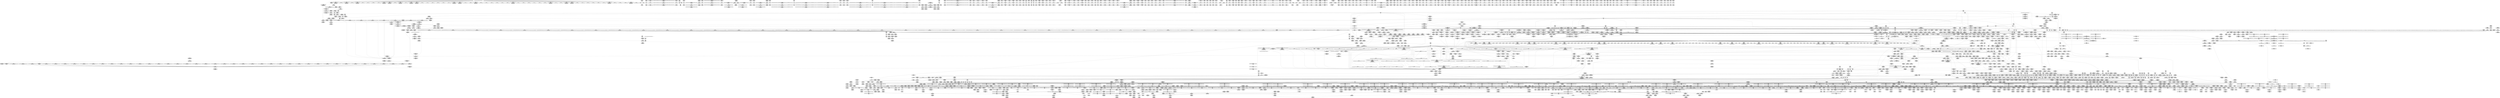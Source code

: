 digraph {
	CE0x61f9910 [shape=record,shape=Mrecord,label="{CE0x61f9910|tomoyo_domain:call3|security/tomoyo/common.h,1205}"]
	CE0x5123810 [shape=record,shape=Mrecord,label="{CE0x5123810|_call_void_mcount()_#3}"]
	CE0x62223b0 [shape=record,shape=Mrecord,label="{CE0x62223b0|tomoyo_read_lock:bb|*SummSource*}"]
	CE0x51f5000 [shape=record,shape=Mrecord,label="{CE0x51f5000|tomoyo_get_mode:tmp19|security/tomoyo/util.c,985|*SummSink*}"]
	CE0x7a33060 [shape=record,shape=Mrecord,label="{CE0x7a33060|__llvm_gcov_indirect_counter_increment:exit}"]
	CE0x77ffb30 [shape=record,shape=Mrecord,label="{CE0x77ffb30|_call_void_lock_acquire(%struct.lockdep_map*_%map,_i32_0,_i32_0,_i32_2,_i32_0,_%struct.lockdep_map*_null,_i64_ptrtoint_(i8*_blockaddress(_rcu_lock_acquire,_%__here)_to_i64))_#9,_!dbg_!38907|include/linux/rcupdate.h,418|*SummSink*}"]
	CE0x61b8090 [shape=record,shape=Mrecord,label="{CE0x61b8090|VOIDTB_TE:_CE_198,199_}"]
	CE0x7872a30 [shape=record,shape=Mrecord,label="{CE0x7872a30|tomoyo_path_number_perm:tmp26|security/tomoyo/file.c,708|*SummSource*}"]
	CE0x78bdfe0 [shape=record,shape=Mrecord,label="{CE0x78bdfe0|128:_i8*,_1208:_%struct.file*,_:_CMRE_88,89_|*MultipleSource*|security/tomoyo/common.h,1205|security/tomoyo/common.h,1205}"]
	CE0x4fab7e0 [shape=record,shape=Mrecord,label="{CE0x4fab7e0|tomoyo_path_number_perm:if.then|*SummSource*}"]
	CE0x5e269f0 [shape=record,shape=Mrecord,label="{CE0x5e269f0|_ret_i32_%retval.0,_!dbg_!38935|security/tomoyo/util.c,988}"]
	CE0x63a5540 [shape=record,shape=Mrecord,label="{CE0x63a5540|__llvm_gcov_indirect_counter_increment:predecessor|Function::__llvm_gcov_indirect_counter_increment&Arg::predecessor::}"]
	CE0x6049ae0 [shape=record,shape=Mrecord,label="{CE0x6049ae0|tomoyo_get_mode:tmp25|security/tomoyo/util.c,987}"]
	CE0x607d6d0 [shape=record,shape=Mrecord,label="{CE0x607d6d0|tomoyo_get_mode:and|security/tomoyo/util.c,987|*SummSink*}"]
	CE0x7913400 [shape=record,shape=Mrecord,label="{CE0x7913400|i8*_undef|*Constant*|*SummSink*}"]
	CE0x61e22a0 [shape=record,shape=Mrecord,label="{CE0x61e22a0|_call_void_mcount()_#3|*SummSink*}"]
	CE0x77443d0 [shape=record,shape=Mrecord,label="{CE0x77443d0|_ret_void,_!dbg_!38931|security/tomoyo/util.c,247|*SummSource*}"]
	CE0x628ed50 [shape=record,shape=Mrecord,label="{CE0x628ed50|tomoyo_domain:security|security/tomoyo/common.h,1205|*SummSink*}"]
	CE0x5f46d30 [shape=record,shape=Mrecord,label="{CE0x5f46d30|_call_void_mcount()_#3}"]
	CE0x61d6ed0 [shape=record,shape=Mrecord,label="{CE0x61d6ed0|tomoyo_read_lock:tmp|*SummSource*}"]
	CE0x5fb37b0 [shape=record,shape=Mrecord,label="{CE0x5fb37b0|_call_void_lock_release(%struct.lockdep_map*_%map,_i32_1,_i64_ptrtoint_(i8*_blockaddress(_rcu_lock_release,_%__here)_to_i64))_#9,_!dbg_!38907|include/linux/rcupdate.h,423|*SummSource*}"]
	CE0x6108c90 [shape=record,shape=Mrecord,label="{CE0x6108c90|srcu_read_unlock:idx|Function::srcu_read_unlock&Arg::idx::|*SummSink*}"]
	CE0x612bfa0 [shape=record,shape=Mrecord,label="{CE0x612bfa0|tomoyo_domain:land.lhs.true2|*SummSink*}"]
	CE0x63ad160 [shape=record,shape=Mrecord,label="{CE0x63ad160|_ret_void,_!dbg_!38929|security/tomoyo/util.c,670|*SummSource*}"]
	CE0x61c8db0 [shape=record,shape=Mrecord,label="{CE0x61c8db0|i32_55|*Constant*|*SummSource*}"]
	CE0x5058620 [shape=record,shape=Mrecord,label="{CE0x5058620|_call_void_tomoyo_fill_path_info(%struct.tomoyo_path_info*_%buf)_#9,_!dbg_!38911|security/tomoyo/file.c,137|*SummSink*}"]
	CE0x63c96d0 [shape=record,shape=Mrecord,label="{CE0x63c96d0|tomoyo_audit_path_number_log:conv|security/tomoyo/file.c,216|*SummSink*}"]
	CE0x5ea1790 [shape=record,shape=Mrecord,label="{CE0x5ea1790|i32_-1|*Constant*|*SummSource*}"]
	CE0x5e79560 [shape=record,shape=Mrecord,label="{CE0x5e79560|tomoyo_add_slash:tmp8|security/tomoyo/file.c,132|*SummSink*}"]
	CE0x5ef0960 [shape=record,shape=Mrecord,label="{CE0x5ef0960|i32_47|*Constant*}"]
	CE0x5ffe280 [shape=record,shape=Mrecord,label="{CE0x5ffe280|tomoyo_path_number_perm:tmp3|security/tomoyo/file.c,694|*SummSink*}"]
	CE0x4411dd0 [shape=record,shape=Mrecord,label="{CE0x4411dd0|rcu_lock_acquire:tmp6}"]
	CE0x7843be0 [shape=record,shape=Mrecord,label="{CE0x7843be0|tomoyo_get_realpath:tmp11|security/tomoyo/file.c,156|*SummSource*}"]
	CE0x5253c10 [shape=record,shape=Mrecord,label="{CE0x5253c10|VOIDTB_TE:_CE_48,52_|*MultipleSource*|*LoadInst*|security/tomoyo/file.c,702|Function::tomoyo_path_mkdir&Arg::dentry::}"]
	CE0x5fcd240 [shape=record,shape=Mrecord,label="{CE0x5fcd240|tomoyo_audit_path_number_log:buffer|security/tomoyo/file.c, 215|*SummSink*}"]
	CE0x5232560 [shape=record,shape=Mrecord,label="{CE0x5232560|tomoyo_get_mode:default_config|security/tomoyo/util.c,986|*SummSource*}"]
	CE0x60e16b0 [shape=record,shape=Mrecord,label="{CE0x60e16b0|tomoyo_init_request_info:bb}"]
	CE0x7889a00 [shape=record,shape=Mrecord,label="{CE0x7889a00|128:_i8*,_1208:_%struct.file*,_:_CMRE_32,33_}"]
	CE0x60e0dc0 [shape=record,shape=Mrecord,label="{CE0x60e0dc0|tomoyo_path_number_perm:tmp54|security/tomoyo/file.c,724|*SummSink*}"]
	CE0x5f78bd0 [shape=record,shape=Mrecord,label="{CE0x5f78bd0|tomoyo_const_part_length:tmp25|security/tomoyo/util.c,641|*SummSink*}"]
	CE0x78c3f50 [shape=record,shape=Mrecord,label="{CE0x78c3f50|128:_i8*,_1208:_%struct.file*,_:_CMRE_104,112_|*MultipleSource*|security/tomoyo/common.h,1205|security/tomoyo/common.h,1205}"]
	CE0x7a6f440 [shape=record,shape=Mrecord,label="{CE0x7a6f440|tomoyo_add_slash:tmp11|*LoadInst*|security/tomoyo/file.c,136|*SummSource*}"]
	CE0x4ff6d70 [shape=record,shape=Mrecord,label="{CE0x4ff6d70|__llvm_gcov_indirect_counter_increment114:tmp3|*SummSource*}"]
	CE0x4558ee0 [shape=record,shape=Mrecord,label="{CE0x4558ee0|i64_10|*Constant*|*SummSink*}"]
	CE0x7a1a200 [shape=record,shape=Mrecord,label="{CE0x7a1a200|tomoyo_add_slash:if.end|*SummSink*}"]
	CE0x7a785f0 [shape=record,shape=Mrecord,label="{CE0x7a785f0|i64*_getelementptr_inbounds_(_12_x_i64_,_12_x_i64_*___llvm_gcov_ctr31133,_i64_0,_i64_3)|*Constant*|*SummSource*}"]
	CE0x4fcfaa0 [shape=record,shape=Mrecord,label="{CE0x4fcfaa0|tomoyo_const_part_length:conv14|security/tomoyo/util.c,641|*SummSink*}"]
	CE0x7adddf0 [shape=record,shape=Mrecord,label="{CE0x7adddf0|VOIDTB_TE:_CE_296,304_|*MultipleSource*|*LoadInst*|security/tomoyo/file.c,702|Function::tomoyo_path_mkdir&Arg::dentry::}"]
	CE0x60f9060 [shape=record,shape=Mrecord,label="{CE0x60f9060|tomoyo_get_realpath:path|Function::tomoyo_get_realpath&Arg::path::}"]
	CE0x62994f0 [shape=record,shape=Mrecord,label="{CE0x62994f0|VOIDTB_TE:_CE_210,211_}"]
	CE0x6116940 [shape=record,shape=Mrecord,label="{CE0x6116940|srcu_read_unlock:tmp1}"]
	CE0x506e9e0 [shape=record,shape=Mrecord,label="{CE0x506e9e0|tomoyo_path_number_perm:tmp21|security/tomoyo/file.c,705}"]
	CE0x4410280 [shape=record,shape=Mrecord,label="{CE0x4410280|i32_1|*Constant*}"]
	CE0x7a71e00 [shape=record,shape=Mrecord,label="{CE0x7a71e00|tomoyo_const_part_length:tmp41|security/tomoyo/util.c,644}"]
	CE0x6049a20 [shape=record,shape=Mrecord,label="{CE0x6049a20|tomoyo_get_mode:mode.1|*SummSink*}"]
	CE0x4ef5b60 [shape=record,shape=Mrecord,label="{CE0x4ef5b60|tomoyo_path_number_perm:number|Function::tomoyo_path_number_perm&Arg::number::|*SummSource*}"]
	CE0x50d5be0 [shape=record,shape=Mrecord,label="{CE0x50d5be0|tomoyo_get_realpath:retval.0|*SummSink*}"]
	CE0x50a17d0 [shape=record,shape=Mrecord,label="{CE0x50a17d0|tomoyo_fill_path_info:tmp7|security/tomoyo/util.c,667}"]
	CE0x5f2bad0 [shape=record,shape=Mrecord,label="{CE0x5f2bad0|tomoyo_init_request_info:mode|security/tomoyo/util.c,1010}"]
	CE0x4364fe0 [shape=record,shape=Mrecord,label="{CE0x4364fe0|tomoyo_fill_path_info:const_len6|security/tomoyo/util.c,668}"]
	CE0x514c0b0 [shape=record,shape=Mrecord,label="{CE0x514c0b0|i64_6|*Constant*|*SummSource*}"]
	CE0x6099de0 [shape=record,shape=Mrecord,label="{CE0x6099de0|i64*_getelementptr_inbounds_(_22_x_i64_,_22_x_i64_*___llvm_gcov_ctr9,_i64_0,_i64_20)|*Constant*|*SummSource*}"]
	CE0x5fdd020 [shape=record,shape=Mrecord,label="{CE0x5fdd020|_call_void_srcu_read_unlock(%struct.srcu_struct*_tomoyo_ss,_i32_%idx)_#9,_!dbg_!38903|security/tomoyo/common.h,1109|*SummSink*}"]
	CE0x51b0af0 [shape=record,shape=Mrecord,label="{CE0x51b0af0|srcu_read_unlock:bb|*SummSink*}"]
	CE0x623a4d0 [shape=record,shape=Mrecord,label="{CE0x623a4d0|_call_void___llvm_gcov_indirect_counter_increment(i32*___llvm_gcov_global_state_pred30,_i64**_getelementptr_inbounds_(_3_x_i64*_,_3_x_i64*_*___llvm_gcda_edge_table29,_i64_0,_i64_0)),_!dbg_!38917|security/tomoyo/file.c,228}"]
	CE0x4302660 [shape=record,shape=Mrecord,label="{CE0x4302660|rcu_lock_release:tmp1}"]
	CE0x7928be0 [shape=record,shape=Mrecord,label="{CE0x7928be0|tomoyo_const_part_length:tmp49|security/tomoyo/util.c,649|*SummSink*}"]
	CE0x62c1290 [shape=record,shape=Mrecord,label="{CE0x62c1290|tomoyo_get_realpath:return}"]
	CE0x7ac13b0 [shape=record,shape=Mrecord,label="{CE0x7ac13b0|tomoyo_get_mode:if.end14}"]
	CE0x5ecf120 [shape=record,shape=Mrecord,label="{CE0x5ecf120|_call_void_tomoyo_print_ulong(i8*_%arraydecay,_i32_64,_i64_%tmp12,_i8_zeroext_%radix.0)_#9,_!dbg_!38923|security/tomoyo/file.c,231|*SummSource*}"]
	CE0x77994d0 [shape=record,shape=Mrecord,label="{CE0x77994d0|tomoyo_path_number_perm:call1|security/tomoyo/file.c,704|*SummSource*}"]
	CE0x62b5bf0 [shape=record,shape=Mrecord,label="{CE0x62b5bf0|tomoyo_audit_path_number_log:param|security/tomoyo/file.c,213}"]
	CE0x63b8140 [shape=record,shape=Mrecord,label="{CE0x63b8140|tomoyo_init_request_info:call|security/tomoyo/util.c,1005}"]
	CE0x5faa210 [shape=record,shape=Mrecord,label="{CE0x5faa210|tomoyo_path_number_perm:error.0}"]
	CE0x5d27030 [shape=record,shape=Mrecord,label="{CE0x5d27030|tomoyo_get_mode:idxprom6|security/tomoyo/util.c,983|*SummSource*}"]
	CE0x5dcc630 [shape=record,shape=Mrecord,label="{CE0x5dcc630|tomoyo_path_number_perm:tmp37|security/tomoyo/file.c,717|*SummSink*}"]
	CE0x448ac60 [shape=record,shape=Mrecord,label="{CE0x448ac60|i32_8|*Constant*|*SummSink*}"]
	CE0x61e2830 [shape=record,shape=Mrecord,label="{CE0x61e2830|GLOBAL:__llvm_gcov_ctr25|Global_var:__llvm_gcov_ctr25|*SummSource*}"]
	CE0x457fef0 [shape=record,shape=Mrecord,label="{CE0x457fef0|_ret_i32_%call,_!dbg_!38911|security/tomoyo/tomoyo.c,192|*SummSource*}"]
	CE0x52c0e80 [shape=record,shape=Mrecord,label="{CE0x52c0e80|tomoyo_get_realpath:tmp10|security/tomoyo/file.c,155}"]
	CE0x5ebdb90 [shape=record,shape=Mrecord,label="{CE0x5ebdb90|tomoyo_init_request_info:ns|security/tomoyo/util.c,1010|*SummSink*}"]
	CE0x5db7260 [shape=record,shape=Mrecord,label="{CE0x5db7260|tomoyo_fill_path_info:tmp}"]
	CE0x63a25b0 [shape=record,shape=Mrecord,label="{CE0x63a25b0|tomoyo_path_number_perm:tmp20|security/tomoyo/file.c,705}"]
	CE0x5dde2e0 [shape=record,shape=Mrecord,label="{CE0x5dde2e0|tomoyo_fill_path_info:hash|security/tomoyo/util.c,669|*SummSource*}"]
	CE0x45758b0 [shape=record,shape=Mrecord,label="{CE0x45758b0|rcu_lock_acquire:indirectgoto|*SummSource*}"]
	CE0x508b430 [shape=record,shape=Mrecord,label="{CE0x508b430|tomoyo_get_mode:arrayidx|security/tomoyo/util.c,981|*SummSink*}"]
	CE0x5e3c050 [shape=record,shape=Mrecord,label="{CE0x5e3c050|i64_15|*Constant*|*SummSink*}"]
	CE0x4fa8d60 [shape=record,shape=Mrecord,label="{CE0x4fa8d60|tomoyo_path_number_perm:idxprom|security/tomoyo/file.c,701|*SummSink*}"]
	CE0x5ed0c50 [shape=record,shape=Mrecord,label="{CE0x5ed0c50|tomoyo_add_slash:tmp5|security/tomoyo/file.c,131|*SummSource*}"]
	CE0x5d7c3a0 [shape=record,shape=Mrecord,label="{CE0x5d7c3a0|tomoyo_get_mode:cmp11|security/tomoyo/util.c,985|*SummSource*}"]
	CE0x42797e0 [shape=record,shape=Mrecord,label="{CE0x42797e0|tomoyo_fill_path_info:cmp8|security/tomoyo/util.c,668}"]
	CE0x5f7ac20 [shape=record,shape=Mrecord,label="{CE0x5f7ac20|0:_i8,_array:_GCRE_tomoyo_index2category_constant_39_x_i8_c_00_00_00_00_00_00_00_00_00_00_00_00_00_00_00_00_00_00_00_00_00_00_00_01_01_01_01_01_01_01_01_01_01_01_01_01_01_01_02_,_align_16:_elem_17::|security/tomoyo/util.c,983}"]
	CE0x7a71590 [shape=record,shape=Mrecord,label="{CE0x7a71590|tomoyo_const_part_length:cmp25|security/tomoyo/util.c,644|*SummSource*}"]
	CE0x639f5f0 [shape=record,shape=Mrecord,label="{CE0x639f5f0|VOIDTB_TE:_CE_152,153_}"]
	CE0x5fea1b0 [shape=record,shape=Mrecord,label="{CE0x5fea1b0|_call_void___llvm_gcov_indirect_counter_increment114(i32*___llvm_gcov_global_state_pred45,_i64**_getelementptr_inbounds_(_3_x_i64*_,_3_x_i64*_*___llvm_gcda_edge_table44,_i64_0,_i64_1)),_!dbg_!38927|security/tomoyo/util.c,634}"]
	CE0x639f080 [shape=record,shape=Mrecord,label="{CE0x639f080|i64*_getelementptr_inbounds_(_31_x_i64_,_31_x_i64_*___llvm_gcov_ctr43150,_i64_0,_i64_4)|*Constant*|*SummSource*}"]
	CE0x50c5c00 [shape=record,shape=Mrecord,label="{CE0x50c5c00|_call_void_mcount()_#3}"]
	CE0x5254610 [shape=record,shape=Mrecord,label="{CE0x5254610|tomoyo_const_part_length:tmp12|security/tomoyo/util.c,626|*SummSink*}"]
	CE0x7843ed0 [shape=record,shape=Mrecord,label="{CE0x7843ed0|tomoyo_get_realpath:tmp11|security/tomoyo/file.c,156|*SummSink*}"]
	CE0x50e5490 [shape=record,shape=Mrecord,label="{CE0x50e5490|tomoyo_print_ulong:conv2|security/tomoyo/util.c,240|*SummSink*}"]
	CE0x44f4b00 [shape=record,shape=Mrecord,label="{CE0x44f4b00|tomoyo_print_ulong:tmp17|security/tomoyo/util.c,243|*SummSource*}"]
	CE0x7866aa0 [shape=record,shape=Mrecord,label="{CE0x7866aa0|tomoyo_add_slash:bb}"]
	CE0x7963b70 [shape=record,shape=Mrecord,label="{CE0x7963b70|VOIDTB_TE:_CE_311,312_}"]
	CE0x52467d0 [shape=record,shape=Mrecord,label="{CE0x52467d0|tomoyo_const_part_length:tmp17|security/tomoyo/util.c,627|*SummSource*}"]
	CE0x505d2a0 [shape=record,shape=Mrecord,label="{CE0x505d2a0|_ret_void|*SummSink*}"]
	CE0x5e9d5b0 [shape=record,shape=Mrecord,label="{CE0x5e9d5b0|tomoyo_audit_path_number_log:tmp3|security/tomoyo/file.c,215|*SummSource*}"]
	CE0x5e3a140 [shape=record,shape=Mrecord,label="{CE0x5e3a140|VOIDTB_TE:_CE_215,216_}"]
	CE0x78d4420 [shape=record,shape=Mrecord,label="{CE0x78d4420|tomoyo_path_number_perm:tmp7|security/tomoyo/file.c,701}"]
	CE0x4471e40 [shape=record,shape=Mrecord,label="{CE0x4471e40|GLOBAL:current_task|Global_var:current_task|*SummSource*}"]
	CE0x50b5530 [shape=record,shape=Mrecord,label="{CE0x50b5530|_call_void_lockdep_rcu_suspicious(i8*_getelementptr_inbounds_(_25_x_i8_,_25_x_i8_*_.str12,_i32_0,_i32_0),_i32_1205,_i8*_getelementptr_inbounds_(_45_x_i8_,_45_x_i8_*_.str13,_i32_0,_i32_0))_#9,_!dbg_!38917|security/tomoyo/common.h,1205}"]
	CE0x61625e0 [shape=record,shape=Mrecord,label="{CE0x61625e0|tomoyo_const_part_length:tmp15|security/tomoyo/util.c,627|*SummSource*}"]
	CE0x7836790 [shape=record,shape=Mrecord,label="{CE0x7836790|GLOBAL:__llvm_gcov_ctr9|Global_var:__llvm_gcov_ctr9|*SummSink*}"]
	CE0x631b200 [shape=record,shape=Mrecord,label="{CE0x631b200|tomoyo_get_realpath:bb|*SummSource*}"]
	CE0x61c8ee0 [shape=record,shape=Mrecord,label="{CE0x61c8ee0|i32_55|*Constant*|*SummSink*}"]
	CE0x5f7c500 [shape=record,shape=Mrecord,label="{CE0x5f7c500|tomoyo_const_part_length:tmp1|*SummSource*}"]
	CE0x512d060 [shape=record,shape=Mrecord,label="{CE0x512d060|VOIDTB_TE:_CE_206,207_}"]
	CE0x6117090 [shape=record,shape=Mrecord,label="{CE0x6117090|tomoyo_print_ulong:if.then6|*SummSource*}"]
	CE0x45762c0 [shape=record,shape=Mrecord,label="{CE0x45762c0|tomoyo_print_ulong:tmp}"]
	CE0x518fc50 [shape=record,shape=Mrecord,label="{CE0x518fc50|tomoyo_path_number_perm:name|security/tomoyo/file.c,718|*SummSink*}"]
	CE0x7770fe0 [shape=record,shape=Mrecord,label="{CE0x7770fe0|tomoyo_fill_path_info:tmp10}"]
	CE0x506e8e0 [shape=record,shape=Mrecord,label="{CE0x506e8e0|tomoyo_path_number_perm:tmp20|security/tomoyo/file.c,705|*SummSink*}"]
	CE0x5f70d50 [shape=record,shape=Mrecord,label="{CE0x5f70d50|i64_8|*Constant*}"]
	CE0x613b270 [shape=record,shape=Mrecord,label="{CE0x613b270|VOIDTB_TE:_CE_223,224_}"]
	CE0x7804df0 [shape=record,shape=Mrecord,label="{CE0x7804df0|0:_%struct.tomoyo_obj_info*,_24:_%struct.tomoyo_path_info*,_32:_i64,_40:_i8,_72:_i8,_76:_i8,_:_SCMRE_50,51_}"]
	CE0x4fbc730 [shape=record,shape=Mrecord,label="{CE0x4fbc730|0:_i8*,_array:_GCRE_tomoyo_mac_keywords_external_constant_42_x_i8*_:_elem_19::|security/tomoyo/file.c,233}"]
	CE0x5edaee0 [shape=record,shape=Mrecord,label="{CE0x5edaee0|i1_true|*Constant*}"]
	CE0x5ef1020 [shape=record,shape=Mrecord,label="{CE0x5ef1020|__llvm_gcov_indirect_counter_increment:bb4|*SummSource*}"]
	CE0x506f3c0 [shape=record,shape=Mrecord,label="{CE0x506f3c0|tomoyo_path_number_perm:if.then3|*SummSource*}"]
	CE0x4318eb0 [shape=record,shape=Mrecord,label="{CE0x4318eb0|tomoyo_audit_path_number_log:name|security/tomoyo/file.c,235}"]
	CE0x5e043b0 [shape=record,shape=Mrecord,label="{CE0x5e043b0|tomoyo_get_mode:if.end}"]
	CE0x418ef00 [shape=record,shape=Mrecord,label="{CE0x418ef00|__llvm_gcov_indirect_counter_increment:pred}"]
	CE0x425ee90 [shape=record,shape=Mrecord,label="{CE0x425ee90|tomoyo_print_ulong:type|Function::tomoyo_print_ulong&Arg::type::|*SummSink*}"]
	CE0x60f90d0 [shape=record,shape=Mrecord,label="{CE0x60f90d0|tomoyo_get_realpath:path|Function::tomoyo_get_realpath&Arg::path::|*SummSource*}"]
	CE0x7ac2010 [shape=record,shape=Mrecord,label="{CE0x7ac2010|0:_i8,_array:_GCRE_tomoyo_index2category_constant_39_x_i8_c_00_00_00_00_00_00_00_00_00_00_00_00_00_00_00_00_00_00_00_00_00_00_00_01_01_01_01_01_01_01_01_01_01_01_01_01_01_01_02_,_align_16:_elem_0::|security/tomoyo/util.c,983}"]
	CE0x451ca50 [shape=record,shape=Mrecord,label="{CE0x451ca50|tomoyo_print_ulong:tmp18|security/tomoyo/util.c,244}"]
	CE0x44c34d0 [shape=record,shape=Mrecord,label="{CE0x44c34d0|tomoyo_domain:tmp15|security/tomoyo/common.h,1205}"]
	CE0x7921da0 [shape=record,shape=Mrecord,label="{CE0x7921da0|i64*_getelementptr_inbounds_(_31_x_i64_,_31_x_i64_*___llvm_gcov_ctr43150,_i64_0,_i64_28)|*Constant*|*SummSink*}"]
	CE0x7a8f5e0 [shape=record,shape=Mrecord,label="{CE0x7a8f5e0|tomoyo_init_request_info:tmp9|security/tomoyo/util.c,1006}"]
	CE0x503a320 [shape=record,shape=Mrecord,label="{CE0x503a320|_ret_void,_!dbg_!38913|security/tomoyo/file.c,138|*SummSource*}"]
	CE0x78dda10 [shape=record,shape=Mrecord,label="{CE0x78dda10|get_current:tmp1}"]
	CE0x5364f00 [shape=record,shape=Mrecord,label="{CE0x5364f00|tomoyo_fill_path_info:sub|security/tomoyo/util.c,667|*SummSink*}"]
	CE0x63118a0 [shape=record,shape=Mrecord,label="{CE0x63118a0|_call_void_mcount()_#3|*SummSink*}"]
	CE0x7889b40 [shape=record,shape=Mrecord,label="{CE0x7889b40|128:_i8*,_1208:_%struct.file*,_:_CMRE_33,34_}"]
	CE0x77ee050 [shape=record,shape=Mrecord,label="{CE0x77ee050|%struct.dentry*_null|*Constant*|*SummSource*}"]
	CE0x78723a0 [shape=record,shape=Mrecord,label="{CE0x78723a0|tomoyo_read_lock:tmp3|*SummSink*}"]
	CE0x51dbae0 [shape=record,shape=Mrecord,label="{CE0x51dbae0|tomoyo_path_number_perm:tmp35|security/tomoyo/file.c,717|*SummSource*}"]
	CE0x78a5360 [shape=record,shape=Mrecord,label="{CE0x78a5360|i64*_getelementptr_inbounds_(_2_x_i64_,_2_x_i64_*___llvm_gcov_ctr31,_i64_0,_i64_1)|*Constant*|*SummSink*}"]
	CE0x5db76a0 [shape=record,shape=Mrecord,label="{CE0x5db76a0|0:_i8,_array:_GCRE_tomoyo_index2category_constant_39_x_i8_c_00_00_00_00_00_00_00_00_00_00_00_00_00_00_00_00_00_00_00_00_00_00_00_01_01_01_01_01_01_01_01_01_01_01_01_01_01_01_02_,_align_16:_elem_14::|security/tomoyo/util.c,983}"]
	CE0x5db71a0 [shape=record,shape=Mrecord,label="{CE0x5db71a0|i64*_getelementptr_inbounds_(_5_x_i64_,_5_x_i64_*___llvm_gcov_ctr28130,_i64_0,_i64_0)|*Constant*|*SummSink*}"]
	CE0x61089a0 [shape=record,shape=Mrecord,label="{CE0x61089a0|i64*_getelementptr_inbounds_(_12_x_i64_,_12_x_i64_*___llvm_gcov_ctr28,_i64_0,_i64_8)|*Constant*|*SummSource*}"]
	CE0x631b110 [shape=record,shape=Mrecord,label="{CE0x631b110|tomoyo_get_realpath:bb}"]
	CE0x79449b0 [shape=record,shape=Mrecord,label="{CE0x79449b0|tomoyo_add_slash:tmp3|security/tomoyo/file.c,131|*SummSource*}"]
	CE0x527c600 [shape=record,shape=Mrecord,label="{CE0x527c600|tomoyo_path_number_perm:filename|security/tomoyo/file.c,712|*SummSource*}"]
	CE0x50a2380 [shape=record,shape=Mrecord,label="{CE0x50a2380|i64*_getelementptr_inbounds_(_12_x_i64_,_12_x_i64_*___llvm_gcov_ctr31133,_i64_0,_i64_0)|*Constant*|*SummSource*}"]
	CE0x539e330 [shape=record,shape=Mrecord,label="{CE0x539e330|__llvm_gcov_indirect_counter_increment:tmp1|*SummSource*}"]
	CE0x77bbad0 [shape=record,shape=Mrecord,label="{CE0x77bbad0|GLOBAL:tomoyo_init_request_info|*Constant*|*SummSink*}"]
	CE0x5122830 [shape=record,shape=Mrecord,label="{CE0x5122830|tomoyo_const_part_length:sw.bb|*SummSink*}"]
	CE0x7923480 [shape=record,shape=Mrecord,label="{CE0x7923480|tomoyo_get_mode:tmp2|security/tomoyo/util.c,978|*SummSource*}"]
	CE0x6135430 [shape=record,shape=Mrecord,label="{CE0x6135430|i64_4|*Constant*}"]
	CE0x5f04510 [shape=record,shape=Mrecord,label="{CE0x5f04510|GLOBAL:lockdep_rcu_suspicious|*Constant*}"]
	CE0x7949c80 [shape=record,shape=Mrecord,label="{CE0x7949c80|tomoyo_print_ulong:tmp10|security/tomoyo/util.c,241|*SummSource*}"]
	CE0x5e88c50 [shape=record,shape=Mrecord,label="{CE0x5e88c50|tomoyo_get_mode:tmp9|security/tomoyo/util.c,981}"]
	CE0x43d6b60 [shape=record,shape=Mrecord,label="{CE0x43d6b60|tomoyo_audit_path_number_log:filename|security/tomoyo/file.c,235|*SummSource*}"]
	CE0x77b53d0 [shape=record,shape=Mrecord,label="{CE0x77b53d0|_call_void___llvm_gcov_indirect_counter_increment114(i32*___llvm_gcov_global_state_pred45,_i64**_getelementptr_inbounds_(_3_x_i64*_,_3_x_i64*_*___llvm_gcda_edge_table44,_i64_0,_i64_0)),_!dbg_!38954|security/tomoyo/util.c,649|*SummSource*}"]
	CE0x7add800 [shape=record,shape=Mrecord,label="{CE0x7add800|tomoyo_const_part_length:add|security/tomoyo/util.c,634|*SummSource*}"]
	CE0x45c4b40 [shape=record,shape=Mrecord,label="{CE0x45c4b40|_call_void_mcount()_#3|*SummSink*}"]
	CE0x4fa8c20 [shape=record,shape=Mrecord,label="{CE0x4fa8c20|tomoyo_path_number_perm:idxprom|security/tomoyo/file.c,701}"]
	CE0x4380e50 [shape=record,shape=Mrecord,label="{CE0x4380e50|rcu_lock_acquire:tmp5|include/linux/rcupdate.h,418|*SummSource*}"]
	CE0x4365130 [shape=record,shape=Mrecord,label="{CE0x4365130|tomoyo_fill_path_info:const_len6|security/tomoyo/util.c,668|*SummSource*}"]
	CE0x43769a0 [shape=record,shape=Mrecord,label="{CE0x43769a0|tomoyo_path_mkdir:dentry2|security/tomoyo/tomoyo.c,191|*SummSource*}"]
	CE0x7954b10 [shape=record,shape=Mrecord,label="{CE0x7954b10|i64*_getelementptr_inbounds_(_22_x_i64_,_22_x_i64_*___llvm_gcov_ctr9,_i64_0,_i64_0)|*Constant*|*SummSink*}"]
	CE0x4eff120 [shape=record,shape=Mrecord,label="{CE0x4eff120|tomoyo_print_ulong:if.end20|*SummSink*}"]
	CE0x7744c00 [shape=record,shape=Mrecord,label="{CE0x7744c00|tomoyo_audit_path_number_log:arrayidx|security/tomoyo/file.c,234}"]
	CE0x51db990 [shape=record,shape=Mrecord,label="{CE0x51db990|tomoyo_path_number_perm:tmp35|security/tomoyo/file.c,717}"]
	CE0x5e805f0 [shape=record,shape=Mrecord,label="{CE0x5e805f0|i64_0|*Constant*}"]
	CE0x61a2400 [shape=record,shape=Mrecord,label="{CE0x61a2400|tomoyo_fill_path_info:call|security/tomoyo/util.c,664}"]
	CE0x607d580 [shape=record,shape=Mrecord,label="{CE0x607d580|tomoyo_get_mode:retval.0}"]
	CE0x5f7cec0 [shape=record,shape=Mrecord,label="{CE0x5f7cec0|tomoyo_const_part_length:conv8|security/tomoyo/util.c,632|*SummSource*}"]
	CE0x5fa3930 [shape=record,shape=Mrecord,label="{CE0x5fa3930|i32_9|*Constant*}"]
	CE0x61824f0 [shape=record,shape=Mrecord,label="{CE0x61824f0|tomoyo_audit_path_number_log:tmp2|security/tomoyo/file.c,213|*SummSource*}"]
	CE0x77cd200 [shape=record,shape=Mrecord,label="{CE0x77cd200|128:_i8*,_1208:_%struct.file*,_:_CMRE_16,20_|*MultipleSource*|security/tomoyo/common.h,1205|security/tomoyo/common.h,1205}"]
	CE0x5e39600 [shape=record,shape=Mrecord,label="{CE0x5e39600|tomoyo_get_mode:if.end9}"]
	CE0x50f77a0 [shape=record,shape=Mrecord,label="{CE0x50f77a0|0:_i64*,_array:_GCR___llvm_gcda_edge_table44_internal_unnamed_addr_constant_3_x_i64*_i64*_getelementptr_inbounds_(_31_x_i64_,_31_x_i64_*___llvm_gcov_ctr43150,_i64_0,_i64_10),_i64*_getelementptr_inbounds_(_31_x_i64_,_31_x_i64_*___llvm_gcov_ctr43150,_i64_0,_i64_11),_i64*_getelementptr_inbounds_(_31_x_i64_,_31_x_i64_*___llvm_gcov_ctr43150,_i64_0,_i64_15)_:_elem_0::}"]
	CE0x44c2b70 [shape=record,shape=Mrecord,label="{CE0x44c2b70|tomoyo_domain:tmp4|security/tomoyo/common.h,1205|*SummSource*}"]
	CE0x5ee0820 [shape=record,shape=Mrecord,label="{CE0x5ee0820|tomoyo_const_part_length:filename|Function::tomoyo_const_part_length&Arg::filename::}"]
	CE0x45c4aa0 [shape=record,shape=Mrecord,label="{CE0x45c4aa0|_call_void_mcount()_#3|*SummSource*}"]
	CE0x62334b0 [shape=record,shape=Mrecord,label="{CE0x62334b0|GLOBAL:__llvm_gcov_ctr31133|Global_var:__llvm_gcov_ctr31133|*SummSource*}"]
	CE0x6174950 [shape=record,shape=Mrecord,label="{CE0x6174950|tomoyo_path_number_perm:tmp53|security/tomoyo/file.c,724}"]
	CE0x78c6790 [shape=record,shape=Mrecord,label="{CE0x78c6790|tomoyo_init_request_info:tmp7|security/tomoyo/util.c,1005}"]
	CE0x5ef07c0 [shape=record,shape=Mrecord,label="{CE0x5ef07c0|tomoyo_fill_path_info:arrayidx|security/tomoyo/util.c,667}"]
	CE0x5129540 [shape=record,shape=Mrecord,label="{CE0x5129540|__llvm_gcov_indirect_counter_increment114:counter|*SummSink*}"]
	CE0x6080fa0 [shape=record,shape=Mrecord,label="{CE0x6080fa0|tomoyo_fill_path_info:const_len6|security/tomoyo/util.c,668}"]
	CE0x4438ae0 [shape=record,shape=Mrecord,label="{CE0x4438ae0|tomoyo_print_ulong:cmp|security/tomoyo/util.c,239|*SummSink*}"]
	CE0x792d8c0 [shape=record,shape=Mrecord,label="{CE0x792d8c0|tomoyo_const_part_length:conv20|security/tomoyo/util.c,644|*SummSink*}"]
	CE0x5228270 [shape=record,shape=Mrecord,label="{CE0x5228270|i64*_getelementptr_inbounds_(_12_x_i64_,_12_x_i64_*___llvm_gcov_ctr31133,_i64_0,_i64_9)|*Constant*|*SummSink*}"]
	CE0x448b660 [shape=record,shape=Mrecord,label="{CE0x448b660|8:_%struct.vfsmount*,_16:_%struct.dentry*,_:_SCMRE_8,16_|*MultipleSource*|security/tomoyo/tomoyo.c, 191|security/tomoyo/tomoyo.c,191}"]
	CE0x7a42e30 [shape=record,shape=Mrecord,label="{CE0x7a42e30|i64_80|*Constant*|*SummSource*}"]
	CE0x45c4d20 [shape=record,shape=Mrecord,label="{CE0x45c4d20|i64**_getelementptr_inbounds_(_3_x_i64*_,_3_x_i64*_*___llvm_gcda_edge_table29,_i64_0,_i64_0)|*Constant*}"]
	CE0x5dc0ad0 [shape=record,shape=Mrecord,label="{CE0x5dc0ad0|i32_64|*Constant*}"]
	CE0x604a290 [shape=record,shape=Mrecord,label="{CE0x604a290|tomoyo_get_mode:tmp26|security/tomoyo/util.c,987}"]
	CE0x5058d10 [shape=record,shape=Mrecord,label="{CE0x5058d10|i64*_getelementptr_inbounds_(_6_x_i64_,_6_x_i64_*___llvm_gcov_ctr26,_i64_0,_i64_5)|*Constant*|*SummSource*}"]
	CE0x61e7cd0 [shape=record,shape=Mrecord,label="{CE0x61e7cd0|tomoyo_audit_path_number_log:tmp13|security/tomoyo/file.c,234}"]
	CE0x5e3a3b0 [shape=record,shape=Mrecord,label="{CE0x5e3a3b0|i64_2|*Constant*}"]
	CE0x613c980 [shape=record,shape=Mrecord,label="{CE0x613c980|tomoyo_fill_path_info:conv3|security/tomoyo/util.c,666|*SummSink*}"]
	CE0x6087690 [shape=record,shape=Mrecord,label="{CE0x6087690|tomoyo_path_number_perm:tmp50|security/tomoyo/file.c,723|*SummSink*}"]
	CE0x7801b60 [shape=record,shape=Mrecord,label="{CE0x7801b60|tomoyo_fill_path_info:tmp5|security/tomoyo/util.c,667|*SummSink*}"]
	CE0x5228200 [shape=record,shape=Mrecord,label="{CE0x5228200|i64*_getelementptr_inbounds_(_12_x_i64_,_12_x_i64_*___llvm_gcov_ctr31133,_i64_0,_i64_9)|*Constant*|*SummSource*}"]
	CE0x512d790 [shape=record,shape=Mrecord,label="{CE0x512d790|VOIDTB_TE:_CE_201,202_}"]
	CE0x7929a00 [shape=record,shape=Mrecord,label="{CE0x7929a00|tomoyo_const_part_length:tmp51|security/tomoyo/util.c,651|*SummSource*}"]
	CE0x527ca60 [shape=record,shape=Mrecord,label="{CE0x527ca60|tomoyo_path_number_perm:param12|security/tomoyo/file.c,713}"]
	CE0x6191530 [shape=record,shape=Mrecord,label="{CE0x6191530|tomoyo_const_part_length:inc|security/tomoyo/util.c,628}"]
	CE0x7a8fa40 [shape=record,shape=Mrecord,label="{CE0x7a8fa40|tomoyo_path_number_perm:tmp17|security/tomoyo/file.c,703|*SummSource*}"]
	CE0x4fae530 [shape=record,shape=Mrecord,label="{CE0x4fae530|tomoyo_audit_path_number_log:operation|security/tomoyo/file.c,213|*SummSink*}"]
	CE0x4ef5a30 [shape=record,shape=Mrecord,label="{CE0x4ef5a30|tomoyo_path_number_perm:number|Function::tomoyo_path_number_perm&Arg::number::}"]
	CE0x5faa9b0 [shape=record,shape=Mrecord,label="{CE0x5faa9b0|tomoyo_read_unlock:entry|*SummSink*}"]
	CE0x77ccf80 [shape=record,shape=Mrecord,label="{CE0x77ccf80|128:_i8*,_1208:_%struct.file*,_:_CMRE_7,8_}"]
	CE0x794a4f0 [shape=record,shape=Mrecord,label="{CE0x794a4f0|tomoyo_add_slash:tmp9|security/tomoyo/file.c,136}"]
	CE0x52744a0 [shape=record,shape=Mrecord,label="{CE0x52744a0|i64*_getelementptr_inbounds_(_11_x_i64_,_11_x_i64_*___llvm_gcov_ctr54147,_i64_0,_i64_6)|*Constant*}"]
	CE0x4f37e80 [shape=record,shape=Mrecord,label="{CE0x4f37e80|i32_50|*Constant*|*SummSink*}"]
	CE0x631b520 [shape=record,shape=Mrecord,label="{CE0x631b520|tomoyo_path_number_perm:cmp|security/tomoyo/file.c,702|*SummSource*}"]
	CE0x525ddc0 [shape=record,shape=Mrecord,label="{CE0x525ddc0|_ret_i32_%call,_!dbg_!38932|security/tomoyo/file.c,236}"]
	CE0x77edb40 [shape=record,shape=Mrecord,label="{CE0x77edb40|srcu_read_lock:sp|Function::srcu_read_lock&Arg::sp::}"]
	CE0x7835bf0 [shape=record,shape=Mrecord,label="{CE0x7835bf0|tomoyo_path_number_perm:tmp2|security/tomoyo/file.c,693}"]
	CE0x626f780 [shape=record,shape=Mrecord,label="{CE0x626f780|0:_i8,_:_GCRE_tomoyo_policy_loaded_global_i8_0,_align_1:_elem_0:default:}"]
	CE0x4f37ae0 [shape=record,shape=Mrecord,label="{CE0x4f37ae0|i32_51|*Constant*|*SummSource*}"]
	CE0x5dc0410 [shape=record,shape=Mrecord,label="{CE0x5dc0410|tomoyo_audit_path_number_log:path_number3|security/tomoyo/file.c,231|*SummSource*}"]
	CE0x4f378c0 [shape=record,shape=Mrecord,label="{CE0x4f378c0|i64*_getelementptr_inbounds_(_4_x_i64_,_4_x_i64_*___llvm_gcov_ctr33,_i64_0,_i64_3)|*Constant*|*SummSource*}"]
	CE0x6116f40 [shape=record,shape=Mrecord,label="{CE0x6116f40|tomoyo_print_ulong:if.then6}"]
	CE0x77956b0 [shape=record,shape=Mrecord,label="{CE0x77956b0|_call_void_mcount()_#3|*SummSink*}"]
	CE0x4fab390 [shape=record,shape=Mrecord,label="{CE0x4fab390|GLOBAL:tomoyo_get_mode|*Constant*|*SummSource*}"]
	CE0x51144f0 [shape=record,shape=Mrecord,label="{CE0x51144f0|get_current:tmp2}"]
	CE0x43031b0 [shape=record,shape=Mrecord,label="{CE0x43031b0|tomoyo_const_part_length:conv|security/tomoyo/util.c,626}"]
	CE0x613c640 [shape=record,shape=Mrecord,label="{CE0x613c640|tomoyo_get_mode:conv|security/tomoyo/util.c,982|*SummSink*}"]
	CE0x6dbc210 [shape=record,shape=Mrecord,label="{CE0x6dbc210|tomoyo_domain:tmp1}"]
	CE0x7811310 [shape=record,shape=Mrecord,label="{CE0x7811310|GLOBAL:tomoyo_read_unlock|*Constant*|*SummSink*}"]
	CE0x4fcefd0 [shape=record,shape=Mrecord,label="{CE0x4fcefd0|i32_-1|*Constant*}"]
	CE0x78215c0 [shape=record,shape=Mrecord,label="{CE0x78215c0|tomoyo_const_part_length:incdec.ptr19|security/tomoyo/util.c,643}"]
	CE0x5f70dc0 [shape=record,shape=Mrecord,label="{CE0x5f70dc0|tomoyo_const_part_length:tmp15|security/tomoyo/util.c,627}"]
	CE0x51bb3a0 [shape=record,shape=Mrecord,label="{CE0x51bb3a0|tomoyo_audit_path_number_log:arraydecay|security/tomoyo/file.c,231|*SummSink*}"]
	CE0x60e1550 [shape=record,shape=Mrecord,label="{CE0x60e1550|tomoyo_init_request_info:bb|*SummSource*}"]
	CE0x448cc70 [shape=record,shape=Mrecord,label="{CE0x448cc70|tomoyo_print_ulong:tmp26|security/tomoyo/util.c,247|*SummSource*}"]
	CE0x52cf2f0 [shape=record,shape=Mrecord,label="{CE0x52cf2f0|__llvm_gcov_indirect_counter_increment:bb4}"]
	CE0x44126c0 [shape=record,shape=Mrecord,label="{CE0x44126c0|i8*_undef|*Constant*}"]
	CE0x50f7fe0 [shape=record,shape=Mrecord,label="{CE0x50f7fe0|__llvm_gcov_indirect_counter_increment114:tmp|*SummSource*}"]
	CE0x61163c0 [shape=record,shape=Mrecord,label="{CE0x61163c0|tomoyo_fill_path_info:tmp4|security/tomoyo/util.c,667}"]
	CE0x60e1170 [shape=record,shape=Mrecord,label="{CE0x60e1170|tomoyo_init_request_info:if.end}"]
	CE0x5103c20 [shape=record,shape=Mrecord,label="{CE0x5103c20|i64*_getelementptr_inbounds_(_2_x_i64_,_2_x_i64_*___llvm_gcov_ctr23,_i64_0,_i64_0)|*Constant*|*SummSink*}"]
	CE0x6191de0 [shape=record,shape=Mrecord,label="{CE0x6191de0|i64*_getelementptr_inbounds_(_31_x_i64_,_31_x_i64_*___llvm_gcov_ctr43150,_i64_0,_i64_9)|*Constant*|*SummSink*}"]
	CE0x77b45d0 [shape=record,shape=Mrecord,label="{CE0x77b45d0|tomoyo_const_part_length:tmp47|security/tomoyo/util.c,646|*SummSource*}"]
	CE0x446d0b0 [shape=record,shape=Mrecord,label="{CE0x446d0b0|tomoyo_const_part_length:tmp21|security/tomoyo/util.c,631|*SummSink*}"]
	CE0x5364ba0 [shape=record,shape=Mrecord,label="{CE0x5364ba0|_call_void_mcount()_#3|*SummSink*}"]
	CE0x63a2db0 [shape=record,shape=Mrecord,label="{CE0x63a2db0|i64*_getelementptr_inbounds_(_2_x_i64_,_2_x_i64_*___llvm_gcov_ctr31,_i64_0,_i64_1)|*Constant*|*SummSource*}"]
	CE0x4344030 [shape=record,shape=Mrecord,label="{CE0x4344030|tomoyo_const_part_length:tmp3|security/tomoyo/util.c,624|*SummSink*}"]
	CE0x418dee0 [shape=record,shape=Mrecord,label="{CE0x418dee0|i64_1|*Constant*}"]
	CE0x7ad7760 [shape=record,shape=Mrecord,label="{CE0x7ad7760|tomoyo_path_number_perm:if.then21|*SummSource*}"]
	CE0x626fab0 [shape=record,shape=Mrecord,label="{CE0x626fab0|tomoyo_fill_path_info:land.end|*SummSink*}"]
	CE0x5f8a9b0 [shape=record,shape=Mrecord,label="{CE0x5f8a9b0|GLOBAL:kfree|*Constant*|*SummSource*}"]
	CE0x418ea80 [shape=record,shape=Mrecord,label="{CE0x418ea80|i64_5|*Constant*}"]
	"CONST[source:1(input),value:2(dynamic)][purpose:{operation}][SrcIdx:17]"
	CE0x44a67f0 [shape=record,shape=Mrecord,label="{CE0x44a67f0|tomoyo_path_mkdir:tmp1}"]
	CE0x7883300 [shape=record,shape=Mrecord,label="{CE0x7883300|128:_i8*,_1208:_%struct.file*,_:_CMRE_21,22_}"]
	CE0x6238460 [shape=record,shape=Mrecord,label="{CE0x6238460|tomoyo_domain:tmp21|security/tomoyo/common.h,1205}"]
	CE0x6182a20 [shape=record,shape=Mrecord,label="{CE0x6182a20|tomoyo_const_part_length:filename.addr.0|*SummSource*}"]
	CE0x7a42bf0 [shape=record,shape=Mrecord,label="{CE0x7a42bf0|i64_80|*Constant*}"]
	CE0x77f2ef0 [shape=record,shape=Mrecord,label="{CE0x77f2ef0|i64_23|*Constant*|*SummSink*}"]
	CE0x539e490 [shape=record,shape=Mrecord,label="{CE0x539e490|__llvm_gcov_indirect_counter_increment:tmp1|*SummSink*}"]
	CE0x6dceb50 [shape=record,shape=Mrecord,label="{CE0x6dceb50|i64*_getelementptr_inbounds_(_12_x_i64_,_12_x_i64_*___llvm_gcov_ctr31133,_i64_0,_i64_11)|*Constant*|*SummSource*}"]
	CE0x78aca60 [shape=record,shape=Mrecord,label="{CE0x78aca60|128:_i8*,_1208:_%struct.file*,_:_CMRE_41,42_}"]
	CE0x437b2c0 [shape=record,shape=Mrecord,label="{CE0x437b2c0|i64*_getelementptr_inbounds_(_2_x_i64_,_2_x_i64_*___llvm_gcov_ctr23209,_i64_0,_i64_0)|*Constant*|*SummSink*}"]
	CE0x63a5370 [shape=record,shape=Mrecord,label="{CE0x63a5370|GLOBAL:__llvm_gcov_indirect_counter_increment|*Constant*}"]
	CE0x615f8d0 [shape=record,shape=Mrecord,label="{CE0x615f8d0|tomoyo_audit_path_number_log:sw.bb}"]
	CE0x5e37bc0 [shape=record,shape=Mrecord,label="{CE0x5e37bc0|tomoyo_print_ulong:if.else9|*SummSource*}"]
	CE0x5e36020 [shape=record,shape=Mrecord,label="{CE0x5e36020|0:_i8*,_array:_GCRE_tomoyo_mac_keywords_external_constant_42_x_i8*_:_elem_8::|security/tomoyo/file.c,233}"]
	CE0x612b890 [shape=record,shape=Mrecord,label="{CE0x612b890|_ret_void,_!dbg_!38907|include/linux/srcu.h,238|*SummSource*}"]
	CE0x7929000 [shape=record,shape=Mrecord,label="{CE0x7929000|tomoyo_const_part_length:tmp50|security/tomoyo/util.c,651}"]
	CE0x5f06090 [shape=record,shape=Mrecord,label="{CE0x5f06090|GLOBAL:tomoyo_realpath_from_path|*Constant*|*SummSink*}"]
	CE0x4387b00 [shape=record,shape=Mrecord,label="{CE0x4387b00|i32_3|*Constant*|*SummSource*}"]
	CE0x436f680 [shape=record,shape=Mrecord,label="{CE0x436f680|tomoyo_const_part_length:tmp13|security/tomoyo/util.c,626|*SummSource*}"]
	CE0x7955340 [shape=record,shape=Mrecord,label="{CE0x7955340|_ret_i32_%conv6,_!dbg_!38926|security/tomoyo/util.c,1011|*SummSource*}"]
	CE0x61a5930 [shape=record,shape=Mrecord,label="{CE0x61a5930|tomoyo_init_request_info:tmp4|security/tomoyo/util.c,1004|*SummSink*}"]
	CE0x448b6d0 [shape=record,shape=Mrecord,label="{CE0x448b6d0|tomoyo_path_mkdir:tmp4|*LoadInst*|security/tomoyo/tomoyo.c,191}"]
	CE0x5e79000 [shape=record,shape=Mrecord,label="{CE0x5e79000|i64*_getelementptr_inbounds_(_6_x_i64_,_6_x_i64_*___llvm_gcov_ctr26,_i64_0,_i64_3)|*Constant*|*SummSink*}"]
	CE0x5f475e0 [shape=record,shape=Mrecord,label="{CE0x5f475e0|tomoyo_const_part_length:cmp15|security/tomoyo/util.c,641|*SummSource*}"]
	CE0x6dd0490 [shape=record,shape=Mrecord,label="{CE0x6dd0490|srcu_read_lock:bb|*SummSink*}"]
	CE0x525ff10 [shape=record,shape=Mrecord,label="{CE0x525ff10|tomoyo_path_number_perm:tmp41|security/tomoyo/file.c,718|*SummSource*}"]
	CE0x4ff1e80 [shape=record,shape=Mrecord,label="{CE0x4ff1e80|i64*_getelementptr_inbounds_(_11_x_i64_,_11_x_i64_*___llvm_gcov_ctr54147,_i64_0,_i64_9)|*Constant*}"]
	CE0x451d490 [shape=record,shape=Mrecord,label="{CE0x451d490|tomoyo_print_ulong:if.end21}"]
	CE0x42d3550 [shape=record,shape=Mrecord,label="{CE0x42d3550|tomoyo_const_part_length:tmp52|security/tomoyo/util.c,652}"]
	CE0x43ef920 [shape=record,shape=Mrecord,label="{CE0x43ef920|tomoyo_domain:land.lhs.true|*SummSink*}"]
	CE0x615d4e0 [shape=record,shape=Mrecord,label="{CE0x615d4e0|_call_void_mcount()_#3|*SummSource*}"]
	CE0x4f37f80 [shape=record,shape=Mrecord,label="{CE0x4f37f80|i32_49|*Constant*}"]
	CE0x5e03b90 [shape=record,shape=Mrecord,label="{CE0x5e03b90|tomoyo_get_mode:tmp3|security/tomoyo/util.c,978|*SummSink*}"]
	CE0x7aaf540 [shape=record,shape=Mrecord,label="{CE0x7aaf540|rcu_lock_release:indirectgoto}"]
	CE0x44a6e10 [shape=record,shape=Mrecord,label="{CE0x44a6e10|tomoyo_path_mkdir:conv3|security/tomoyo/tomoyo.c,193}"]
	CE0x52c0bf0 [shape=record,shape=Mrecord,label="{CE0x52c0bf0|tomoyo_get_realpath:tmp9|security/tomoyo/file.c,155|*SummSink*}"]
	CE0x50add60 [shape=record,shape=Mrecord,label="{CE0x50add60|tomoyo_audit_path_number_log:sw.epilog}"]
	CE0x436fe40 [shape=record,shape=Mrecord,label="{CE0x436fe40|tomoyo_const_part_length:if.end|*SummSource*}"]
	CE0x4427310 [shape=record,shape=Mrecord,label="{CE0x4427310|i8_1|*Constant*|*SummSource*}"]
	CE0x609cc70 [shape=record,shape=Mrecord,label="{CE0x609cc70|tomoyo_const_part_length:return}"]
	CE0x5025350 [shape=record,shape=Mrecord,label="{CE0x5025350|i64*_getelementptr_inbounds_(_31_x_i64_,_31_x_i64_*___llvm_gcov_ctr43150,_i64_0,_i64_21)|*Constant*|*SummSource*}"]
	CE0x42460f0 [shape=record,shape=Mrecord,label="{CE0x42460f0|get_current:tmp}"]
	CE0x5fa44c0 [shape=record,shape=Mrecord,label="{CE0x5fa44c0|tomoyo_path_number_perm:conv18|security/tomoyo/file.c,721}"]
	CE0x6345fe0 [shape=record,shape=Mrecord,label="{CE0x6345fe0|tomoyo_get_realpath:tmp|*SummSink*}"]
	CE0x5d789d0 [shape=record,shape=Mrecord,label="{CE0x5d789d0|tomoyo_fill_path_info:idxprom|security/tomoyo/util.c,667}"]
	CE0x6081650 [shape=record,shape=Mrecord,label="{CE0x6081650|0:_i8,_array:_GCRE_tomoyo_index2category_constant_39_x_i8_c_00_00_00_00_00_00_00_00_00_00_00_00_00_00_00_00_00_00_00_00_00_00_00_01_01_01_01_01_01_01_01_01_01_01_01_01_01_01_02_,_align_16:_elem_3::|security/tomoyo/util.c,983}"]
	CE0x5e268c0 [shape=record,shape=Mrecord,label="{CE0x5e268c0|tomoyo_get_mode:index|Function::tomoyo_get_mode&Arg::index::|*SummSink*}"]
	CE0x61a5d00 [shape=record,shape=Mrecord,label="{CE0x61a5d00|0:_%struct.tomoyo_obj_info*,_24:_%struct.tomoyo_path_info*,_32:_i64,_40:_i8,_72:_i8,_76:_i8,_:_SCMRE_30,31_}"]
	CE0x5f24ce0 [shape=record,shape=Mrecord,label="{CE0x5f24ce0|tomoyo_path_number_perm:do.cond|*SummSource*}"]
	CE0x63aa530 [shape=record,shape=Mrecord,label="{CE0x63aa530|_call_void_rcu_lock_acquire(%struct.lockdep_map*_%dep_map)_#9,_!dbg_!38906|include/linux/srcu.h,222}"]
	CE0x5003790 [shape=record,shape=Mrecord,label="{CE0x5003790|tomoyo_audit_path_number_log:tmp14|security/tomoyo/file.c,233}"]
	CE0x639f580 [shape=record,shape=Mrecord,label="{CE0x639f580|VOIDTB_TE:_CE_151,152_}"]
	CE0x61a6400 [shape=record,shape=Mrecord,label="{CE0x61a6400|0:_%struct.tomoyo_obj_info*,_24:_%struct.tomoyo_path_info*,_32:_i64,_40:_i8,_72:_i8,_76:_i8,_:_SCMRE_34,35_}"]
	CE0x44f50e0 [shape=record,shape=Mrecord,label="{CE0x44f50e0|i32_2|*Constant*}"]
	CE0x62b0310 [shape=record,shape=Mrecord,label="{CE0x62b0310|tomoyo_add_slash:tmp3|security/tomoyo/file.c,131}"]
	CE0x793b7c0 [shape=record,shape=Mrecord,label="{CE0x793b7c0|tomoyo_read_lock:tmp3}"]
	CE0x77ed6a0 [shape=record,shape=Mrecord,label="{CE0x77ed6a0|tomoyo_path_number_perm:obj|security/tomoyo/file.c, 694|*SummSink*}"]
	CE0x4f23270 [shape=record,shape=Mrecord,label="{CE0x4f23270|get_current:tmp1|*SummSink*}"]
	CE0x62f9940 [shape=record,shape=Mrecord,label="{CE0x62f9940|tomoyo_audit_path_number_log:tmp4|security/tomoyo/file.c,222|*SummSink*}"]
	CE0x7872760 [shape=record,shape=Mrecord,label="{CE0x7872760|tomoyo_path_number_perm:tmp25|security/tomoyo/file.c,708}"]
	CE0x63259e0 [shape=record,shape=Mrecord,label="{CE0x63259e0|tomoyo_get_realpath:if.then|*SummSource*}"]
	CE0x4f8d290 [shape=record,shape=Mrecord,label="{CE0x4f8d290|tomoyo_path_number_perm:tmp24|security/tomoyo/file.c,706|*SummSink*}"]
	CE0x61807a0 [shape=record,shape=Mrecord,label="{CE0x61807a0|i32_1|*Constant*}"]
	CE0x5d27560 [shape=record,shape=Mrecord,label="{CE0x5d27560|tomoyo_path_number_perm:call2|security/tomoyo/file.c,705}"]
	CE0x62488d0 [shape=record,shape=Mrecord,label="{CE0x62488d0|tomoyo_get_mode:tmp1}"]
	CE0x4381060 [shape=record,shape=Mrecord,label="{CE0x4381060|VOIDTB_TE:_CE_196,197_}"]
	CE0x4302580 [shape=record,shape=Mrecord,label="{CE0x4302580|rcu_lock_release:tmp|*SummSink*}"]
	CE0x5e24be0 [shape=record,shape=Mrecord,label="{CE0x5e24be0|i64_0|*Constant*}"]
	CE0x439b0b0 [shape=record,shape=Mrecord,label="{CE0x439b0b0|GLOBAL:tomoyo_path_number_perm|*Constant*|*SummSource*}"]
	CE0x78217e0 [shape=record,shape=Mrecord,label="{CE0x78217e0|tomoyo_const_part_length:incdec.ptr19|security/tomoyo/util.c,643|*SummSource*}"]
	CE0x77fedf0 [shape=record,shape=Mrecord,label="{CE0x77fedf0|0:_i8*,_array:_GCRE_tomoyo_mac_keywords_external_constant_42_x_i8*_:_elem_30::|security/tomoyo/file.c,233}"]
	CE0x5f1b2c0 [shape=record,shape=Mrecord,label="{CE0x5f1b2c0|tomoyo_domain:tmp10|security/tomoyo/common.h,1205|*SummSource*}"]
	CE0x62e9df0 [shape=record,shape=Mrecord,label="{CE0x62e9df0|GLOBAL:tomoyo_fill_path_info|*Constant*}"]
	CE0x4559640 [shape=record,shape=Mrecord,label="{CE0x4559640|i64_9|*Constant*|*SummSink*}"]
	CE0x51466e0 [shape=record,shape=Mrecord,label="{CE0x51466e0|tomoyo_path_number_perm:tmp31|security/tomoyo/file.c,710|*SummSource*}"]
	CE0x5d26b60 [shape=record,shape=Mrecord,label="{CE0x5d26b60|tomoyo_get_mode:mode.0|*SummSource*}"]
	CE0x6031360 [shape=record,shape=Mrecord,label="{CE0x6031360|i64_17|*Constant*|*SummSink*}"]
	CE0x5fccf80 [shape=record,shape=Mrecord,label="{CE0x5fccf80|_call_void_srcu_read_unlock(%struct.srcu_struct*_tomoyo_ss,_i32_%idx)_#9,_!dbg_!38903|security/tomoyo/common.h,1109|*SummSource*}"]
	CE0x78c6870 [shape=record,shape=Mrecord,label="{CE0x78c6870|tomoyo_init_request_info:tmp7|security/tomoyo/util.c,1005|*SummSink*}"]
	CE0x63b5600 [shape=record,shape=Mrecord,label="{CE0x63b5600|i64*_getelementptr_inbounds_(_4_x_i64_,_4_x_i64_*___llvm_gcov_ctr24,_i64_0,_i64_0)|*Constant*|*SummSource*}"]
	CE0x4ff6c90 [shape=record,shape=Mrecord,label="{CE0x4ff6c90|__llvm_gcov_indirect_counter_increment114:tmp3|*SummSink*}"]
	CE0x4364bd0 [shape=record,shape=Mrecord,label="{CE0x4364bd0|tomoyo_fill_path_info:frombool|security/tomoyo/util.c,667|*SummSink*}"]
	CE0x5f24330 [shape=record,shape=Mrecord,label="{CE0x5f24330|i32_2|*Constant*}"]
	CE0x7a99c50 [shape=record,shape=Mrecord,label="{CE0x7a99c50|tomoyo_get_mode:tmp9|security/tomoyo/util.c,981|*SummSink*}"]
	CE0x61e2540 [shape=record,shape=Mrecord,label="{CE0x61e2540|tomoyo_get_realpath:tmp3|security/tomoyo/file.c,151|*SummSink*}"]
	CE0x5e375f0 [shape=record,shape=Mrecord,label="{CE0x5e375f0|tomoyo_print_ulong:tmp9|security/tomoyo/util.c,241}"]
	CE0x5003950 [shape=record,shape=Mrecord,label="{CE0x5003950|tomoyo_audit_path_number_log:tmp14|security/tomoyo/file.c,233|*SummSource*}"]
	CE0x5e68c10 [shape=record,shape=Mrecord,label="{CE0x5e68c10|tomoyo_print_ulong:tmp23|*SummSink*}"]
	CE0x436ff90 [shape=record,shape=Mrecord,label="{CE0x436ff90|tomoyo_const_part_length:if.end|*SummSink*}"]
	CE0x6345a30 [shape=record,shape=Mrecord,label="{CE0x6345a30|tomoyo_get_realpath:tmp8|security/tomoyo/file.c,152}"]
	CE0x51f4aa0 [shape=record,shape=Mrecord,label="{CE0x51f4aa0|tomoyo_get_mode:tmp18|security/tomoyo/util.c,985|*SummSource*}"]
	CE0x5f63520 [shape=record,shape=Mrecord,label="{CE0x5f63520|tomoyo_print_ulong:tmp14|security/tomoyo/util.c,243|*SummSink*}"]
	CE0x60f0620 [shape=record,shape=Mrecord,label="{CE0x60f0620|tomoyo_get_mode:add|security/tomoyo/util.c,984|*SummSink*}"]
	CE0x6008260 [shape=record,shape=Mrecord,label="{CE0x6008260|tomoyo_path_number_perm:tmp43|security/tomoyo/file.c,721|*SummSource*}"]
	CE0x5e266b0 [shape=record,shape=Mrecord,label="{CE0x5e266b0|tomoyo_get_mode:profile|Function::tomoyo_get_mode&Arg::profile::|*SummSink*}"]
	CE0x6263b80 [shape=record,shape=Mrecord,label="{CE0x6263b80|VOIDTB_TE:_CE_319,320_}"]
	CE0x7a8f210 [shape=record,shape=Mrecord,label="{CE0x7a8f210|tomoyo_path_number_perm:tmp1|*SummSource*}"]
	CE0x44f4160 [shape=record,shape=Mrecord,label="{CE0x44f4160|i64_1|*Constant*}"]
	CE0x78c6220 [shape=record,shape=Mrecord,label="{CE0x78c6220|_call_void_mcount()_#3}"]
	CE0x6162bf0 [shape=record,shape=Mrecord,label="{CE0x6162bf0|tomoyo_const_part_length:cmp12|security/tomoyo/util.c,641|*SummSink*}"]
	CE0x5025470 [shape=record,shape=Mrecord,label="{CE0x5025470|tomoyo_const_part_length:tmp33|security/tomoyo/util.c,642|*SummSink*}"]
	CE0x5f71080 [shape=record,shape=Mrecord,label="{CE0x5f71080|VOIDTB_TE:_CE_161,162_}"]
	CE0x5ffcfe0 [shape=record,shape=Mrecord,label="{CE0x5ffcfe0|i64*_getelementptr_inbounds_(_4_x_i64_,_4_x_i64_*___llvm_gcov_ctr33,_i64_0,_i64_0)|*Constant*}"]
	CE0x77ef860 [shape=record,shape=Mrecord,label="{CE0x77ef860|tomoyo_path_number_perm:conv|security/tomoyo/file.c,708|*SummSource*}"]
	CE0x5232390 [shape=record,shape=Mrecord,label="{CE0x5232390|i32_5|*Constant*}"]
	CE0x7a8eec0 [shape=record,shape=Mrecord,label="{CE0x7a8eec0|COLLAPSED:_GCMRE___llvm_gcov_ctr9_internal_global_22_x_i64_zeroinitializer:_elem_0:default:}"]
	CE0x636e510 [shape=record,shape=Mrecord,label="{CE0x636e510|0:_%struct.tomoyo_obj_info*,_24:_%struct.tomoyo_path_info*,_32:_i64,_40:_i8,_72:_i8,_76:_i8,_:_SCMRE_73,74_|*MultipleSource*|security/tomoyo/file.c,693|security/tomoyo/file.c, 693|security/tomoyo/file.c,707|Function::tomoyo_init_request_info&Arg::r::}"]
	CE0x52282e0 [shape=record,shape=Mrecord,label="{CE0x52282e0|tomoyo_get_mode:tmp22|security/tomoyo/util.c,986|*SummSink*}"]
	CE0x4f8d150 [shape=record,shape=Mrecord,label="{CE0x4f8d150|tomoyo_path_number_perm:tmp24|security/tomoyo/file.c,706|*SummSource*}"]
	CE0x627fdc0 [shape=record,shape=Mrecord,label="{CE0x627fdc0|i64*_getelementptr_inbounds_(_4_x_i64_,_4_x_i64_*___llvm_gcov_ctr24,_i64_0,_i64_1)|*Constant*}"]
	CE0x78048b0 [shape=record,shape=Mrecord,label="{CE0x78048b0|0:_%struct.tomoyo_obj_info*,_24:_%struct.tomoyo_path_info*,_32:_i64,_40:_i8,_72:_i8,_76:_i8,_:_SCMRE_47,48_}"]
	CE0x5f637a0 [shape=record,shape=Mrecord,label="{CE0x5f637a0|tomoyo_print_ulong:tmp14|security/tomoyo/util.c,243|*SummSource*}"]
	CE0x418ed90 [shape=record,shape=Mrecord,label="{CE0x418ed90|i64_5|*Constant*|*SummSink*}"]
	CE0x5db7950 [shape=record,shape=Mrecord,label="{CE0x5db7950|0:_i8,_array:_GCRE_tomoyo_index2category_constant_39_x_i8_c_00_00_00_00_00_00_00_00_00_00_00_00_00_00_00_00_00_00_00_00_00_00_00_01_01_01_01_01_01_01_01_01_01_01_01_01_01_01_02_,_align_16:_elem_15::|security/tomoyo/util.c,983}"]
	CE0x615f4f0 [shape=record,shape=Mrecord,label="{CE0x615f4f0|srcu_read_lock:tmp3|*SummSource*}"]
	CE0x5e9d780 [shape=record,shape=Mrecord,label="{CE0x5e9d780|tomoyo_add_slash:if.end|*SummSource*}"]
	CE0x63b5a20 [shape=record,shape=Mrecord,label="{CE0x63b5a20|get_current:tmp1|*SummSource*}"]
	CE0x508bc00 [shape=record,shape=Mrecord,label="{CE0x508bc00|i64*_getelementptr_inbounds_(_11_x_i64_,_11_x_i64_*___llvm_gcov_ctr54147,_i64_0,_i64_8)|*Constant*|*SummSource*}"]
	CE0x78495a0 [shape=record,shape=Mrecord,label="{CE0x78495a0|i64*_getelementptr_inbounds_(_31_x_i64_,_31_x_i64_*___llvm_gcov_ctr43150,_i64_0,_i64_27)|*Constant*|*SummSink*}"]
	CE0x50ce1b0 [shape=record,shape=Mrecord,label="{CE0x50ce1b0|tomoyo_path_number_perm:tmp22|security/tomoyo/file.c,705|*SummSource*}"]
	CE0x793b6e0 [shape=record,shape=Mrecord,label="{CE0x793b6e0|tomoyo_read_lock:tmp2|*SummSource*}"]
	CE0x5245ef0 [shape=record,shape=Mrecord,label="{CE0x5245ef0|tomoyo_const_part_length:tmp4|security/tomoyo/util.c,624}"]
	CE0x451d580 [shape=record,shape=Mrecord,label="{CE0x451d580|tomoyo_print_ulong:if.then|*SummSource*}"]
	CE0x51b19c0 [shape=record,shape=Mrecord,label="{CE0x51b19c0|tomoyo_audit_path_number_log:tmp11|security/tomoyo/file.c,231|*SummSource*}"]
	CE0x5e3af90 [shape=record,shape=Mrecord,label="{CE0x5e3af90|tomoyo_const_part_length:conv14|security/tomoyo/util.c,641}"]
	CE0x62b0cc0 [shape=record,shape=Mrecord,label="{CE0x62b0cc0|tomoyo_get_realpath:if.end|*SummSource*}"]
	CE0x7963e70 [shape=record,shape=Mrecord,label="{CE0x7963e70|VOIDTB_TE:_CE_314,315_}"]
	CE0x5f52f80 [shape=record,shape=Mrecord,label="{CE0x5f52f80|tomoyo_domain:tmp18|security/tomoyo/common.h,1205}"]
	CE0x6251380 [shape=record,shape=Mrecord,label="{CE0x6251380|tomoyo_const_part_length:if.then}"]
	CE0x52fb6f0 [shape=record,shape=Mrecord,label="{CE0x52fb6f0|tomoyo_print_ulong:buffer_len|Function::tomoyo_print_ulong&Arg::buffer_len::|*SummSink*}"]
	CE0x439a5f0 [shape=record,shape=Mrecord,label="{CE0x439a5f0|tomoyo_path_mkdir:tmp|*SummSource*}"]
	CE0x63a50b0 [shape=record,shape=Mrecord,label="{CE0x63a50b0|tomoyo_domain:tmp11|security/tomoyo/common.h,1205|*SummSource*}"]
	CE0x4365280 [shape=record,shape=Mrecord,label="{CE0x4365280|tomoyo_fill_path_info:const_len6|security/tomoyo/util.c,668|*SummSink*}"]
	CE0x5f062d0 [shape=record,shape=Mrecord,label="{CE0x5f062d0|tomoyo_path_number_perm:if.end4|*SummSink*}"]
	CE0x5003d80 [shape=record,shape=Mrecord,label="{CE0x5003d80|rcu_lock_release:map|Function::rcu_lock_release&Arg::map::}"]
	CE0x5f47aa0 [shape=record,shape=Mrecord,label="{CE0x5f47aa0|i64_19|*Constant*|*SummSink*}"]
	CE0x77a6fe0 [shape=record,shape=Mrecord,label="{CE0x77a6fe0|tomoyo_print_ulong:tmp3|security/tomoyo/util.c,239}"]
	CE0x5d266d0 [shape=record,shape=Mrecord,label="{CE0x5d266d0|tomoyo_get_mode:add|security/tomoyo/util.c,984|*SummSource*}"]
	CE0x63aac70 [shape=record,shape=Mrecord,label="{CE0x63aac70|__llvm_gcov_indirect_counter_increment:tmp2|*SummSink*}"]
	CE0x5204c20 [shape=record,shape=Mrecord,label="{CE0x5204c20|tomoyo_path_number_perm:operation|security/tomoyo/file.c,711|*SummSink*}"]
	CE0x4416220 [shape=record,shape=Mrecord,label="{CE0x4416220|i8*_getelementptr_inbounds_(_15_x_i8_,_15_x_i8_*_.str3,_i32_0,_i32_0)|*Constant*|*SummSink*}"]
	CE0x613ba40 [shape=record,shape=Mrecord,label="{CE0x613ba40|i64*_getelementptr_inbounds_(_31_x_i64_,_31_x_i64_*___llvm_gcov_ctr43150,_i64_0,_i64_16)|*Constant*}"]
	CE0x7a78f20 [shape=record,shape=Mrecord,label="{CE0x7a78f20|tomoyo_get_mode:return|*SummSink*}"]
	CE0x7913ba0 [shape=record,shape=Mrecord,label="{CE0x7913ba0|tomoyo_const_part_length:len.0}"]
	CE0x5f7a4b0 [shape=record,shape=Mrecord,label="{CE0x5f7a4b0|GLOBAL:__llvm_gcov_ctr28130|Global_var:__llvm_gcov_ctr28130}"]
	CE0x638c920 [shape=record,shape=Mrecord,label="{CE0x638c920|tomoyo_const_part_length:filename|Function::tomoyo_const_part_length&Arg::filename::|*SummSink*}"]
	CE0x440fc50 [shape=record,shape=Mrecord,label="{CE0x440fc50|i32_1|*Constant*|*SummSource*}"]
	CE0x4438480 [shape=record,shape=Mrecord,label="{CE0x4438480|tomoyo_print_ulong:if.end20|*SummSource*}"]
	CE0x5fa42b0 [shape=record,shape=Mrecord,label="{CE0x5fa42b0|tomoyo_path_number_perm:tmp42|security/tomoyo/file.c,721|*SummSource*}"]
	CE0x4406860 [shape=record,shape=Mrecord,label="{CE0x4406860|i64*_getelementptr_inbounds_(_2_x_i64_,_2_x_i64_*___llvm_gcov_ctr23209,_i64_0,_i64_1)|*Constant*}"]
	CE0x7a33400 [shape=record,shape=Mrecord,label="{CE0x7a33400|i32_47|*Constant*|*SummSource*}"]
	CE0x5d7bae0 [shape=record,shape=Mrecord,label="{CE0x5d7bae0|tomoyo_get_mode:conv5|security/tomoyo/util.c,983|*SummSource*}"]
	CE0x5da8760 [shape=record,shape=Mrecord,label="{CE0x5da8760|tomoyo_path_number_perm:number14|security/tomoyo/file.c,713|*SummSource*}"]
	CE0x5d78c90 [shape=record,shape=Mrecord,label="{CE0x5d78c90|tomoyo_fill_path_info:tmp11|security/tomoyo/util.c,667}"]
	CE0x505c480 [shape=record,shape=Mrecord,label="{CE0x505c480|__llvm_gcov_indirect_counter_increment114:pred|*SummSink*}"]
	CE0x4248740 [shape=record,shape=Mrecord,label="{CE0x4248740|tomoyo_path_number_perm:tmp30|security/tomoyo/file.c,709|*SummSource*}"]
	CE0x5f248b0 [shape=record,shape=Mrecord,label="{CE0x5f248b0|tomoyo_init_request_info:domain1|security/tomoyo/util.c,1006|*SummSink*}"]
	CE0x63aaf70 [shape=record,shape=Mrecord,label="{CE0x63aaf70|i64_1|*Constant*}"]
	CE0x5007130 [shape=record,shape=Mrecord,label="{CE0x5007130|tomoyo_print_ulong:tmp7|security/tomoyo/util.c,240|*SummSink*}"]
	CE0x44f0800 [shape=record,shape=Mrecord,label="{CE0x44f0800|tomoyo_path_number_perm:dentry|security/tomoyo/file.c,702|*SummSource*}"]
	CE0x636eaa0 [shape=record,shape=Mrecord,label="{CE0x636eaa0|0:_%struct.tomoyo_obj_info*,_24:_%struct.tomoyo_path_info*,_32:_i64,_40:_i8,_72:_i8,_76:_i8,_:_SCMRE_75,76_|*MultipleSource*|security/tomoyo/file.c,693|security/tomoyo/file.c, 693|security/tomoyo/file.c,707|Function::tomoyo_init_request_info&Arg::r::}"]
	CE0x6174070 [shape=record,shape=Mrecord,label="{CE0x6174070|tomoyo_path_number_perm:tmp52|security/tomoyo/file.c,724}"]
	CE0x5dc2460 [shape=record,shape=Mrecord,label="{CE0x5dc2460|tomoyo_path_number_perm:param|security/tomoyo/file.c,711}"]
	CE0x5171030 [shape=record,shape=Mrecord,label="{CE0x5171030|_call_void_tomoyo_check_acl(%struct.tomoyo_request_info*_%r,_i1_(%struct.tomoyo_request_info*,_%struct.tomoyo_acl_info*)*_tomoyo_check_path_number_acl)_#9,_!dbg_!38950|security/tomoyo/file.c,715|*SummSink*}"]
	CE0x5fb3740 [shape=record,shape=Mrecord,label="{CE0x5fb3740|_call_void_lock_release(%struct.lockdep_map*_%map,_i32_1,_i64_ptrtoint_(i8*_blockaddress(_rcu_lock_release,_%__here)_to_i64))_#9,_!dbg_!38907|include/linux/rcupdate.h,423}"]
	CE0x42d3a80 [shape=record,shape=Mrecord,label="{CE0x42d3a80|i64*_getelementptr_inbounds_(_31_x_i64_,_31_x_i64_*___llvm_gcov_ctr43150,_i64_0,_i64_30)|*Constant*}"]
	CE0x6251f30 [shape=record,shape=Mrecord,label="{CE0x6251f30|_call_void_mcount()_#3|*SummSource*}"]
	CE0x45d9e60 [shape=record,shape=Mrecord,label="{CE0x45d9e60|_ret_void,_!dbg_!38904|security/tomoyo/common.h,1110|*SummSource*}"]
	CE0x51b18c0 [shape=record,shape=Mrecord,label="{CE0x51b18c0|tomoyo_audit_path_number_log:tmp11|security/tomoyo/file.c,231}"]
	CE0x4279b80 [shape=record,shape=Mrecord,label="{CE0x4279b80|i32_4|*Constant*}"]
	CE0x5dc2530 [shape=record,shape=Mrecord,label="{CE0x5dc2530|tomoyo_path_number_perm:param|security/tomoyo/file.c,711|*SummSource*}"]
	CE0x50ce270 [shape=record,shape=Mrecord,label="{CE0x50ce270|tomoyo_path_number_perm:tmp22|security/tomoyo/file.c,705|*SummSink*}"]
	CE0x433c4b0 [shape=record,shape=Mrecord,label="{CE0x433c4b0|tomoyo_print_ulong:tmp26|security/tomoyo/util.c,247}"]
	CE0x62c7a20 [shape=record,shape=Mrecord,label="{CE0x62c7a20|tomoyo_path_number_perm:lor.lhs.false|*SummSource*}"]
	CE0x5339f70 [shape=record,shape=Mrecord,label="{CE0x5339f70|GLOBAL:tomoyo_domain.__warned|Global_var:tomoyo_domain.__warned|*SummSource*}"]
	CE0x61739e0 [shape=record,shape=Mrecord,label="{CE0x61739e0|tomoyo_print_ulong:tmp22|*SummSource*}"]
	CE0x6231770 [shape=record,shape=Mrecord,label="{CE0x6231770|i32_0|*Constant*}"]
	CE0x7883930 [shape=record,shape=Mrecord,label="{CE0x7883930|128:_i8*,_1208:_%struct.file*,_:_CMRE_25,26_}"]
	CE0x6251fd0 [shape=record,shape=Mrecord,label="{CE0x6251fd0|_call_void_mcount()_#3|*SummSink*}"]
	CE0x517fd60 [shape=record,shape=Mrecord,label="{CE0x517fd60|tomoyo_path_number_perm:param10|security/tomoyo/file.c,712}"]
	CE0x5f52ff0 [shape=record,shape=Mrecord,label="{CE0x5f52ff0|tomoyo_domain:tmp18|security/tomoyo/common.h,1205|*SummSource*}"]
	CE0x5e6a910 [shape=record,shape=Mrecord,label="{CE0x5e6a910|tomoyo_read_lock:tmp1}"]
	CE0x5f35140 [shape=record,shape=Mrecord,label="{CE0x5f35140|tomoyo_print_ulong:conv7|security/tomoyo/util.c,242|*SummSource*}"]
	CE0x4486af0 [shape=record,shape=Mrecord,label="{CE0x4486af0|i8_1|*Constant*}"]
	CE0x6250ff0 [shape=record,shape=Mrecord,label="{CE0x6250ff0|VOIDTB_TE:_CE_171,172_}"]
	CE0x61c8710 [shape=record,shape=Mrecord,label="{CE0x61c8710|VOIDTB_TE:_CE_8,12_|*MultipleSource*|*LoadInst*|security/tomoyo/file.c,702|Function::tomoyo_path_mkdir&Arg::dentry::}"]
	CE0x7a9a250 [shape=record,shape=Mrecord,label="{CE0x7a9a250|tomoyo_get_mode:if.end14|*SummSource*}"]
	CE0x50061d0 [shape=record,shape=Mrecord,label="{CE0x50061d0|tomoyo_fill_path_info:tmp2|*LoadInst*|security/tomoyo/util.c,663|*SummSink*}"]
	CE0x5082600 [shape=record,shape=Mrecord,label="{CE0x5082600|_call_void_tomoyo_fill_path_info(%struct.tomoyo_path_info*_%buf)_#9,_!dbg_!38911|security/tomoyo/file.c,137|*SummSource*}"]
	CE0x50c63a0 [shape=record,shape=Mrecord,label="{CE0x50c63a0|tomoyo_domain:if.end}"]
	CE0x630e540 [shape=record,shape=Mrecord,label="{CE0x630e540|tomoyo_get_realpath:return|*SummSink*}"]
	CE0x50b4bf0 [shape=record,shape=Mrecord,label="{CE0x50b4bf0|tomoyo_domain:tmp3|*SummSource*}"]
	CE0x4fa95e0 [shape=record,shape=Mrecord,label="{CE0x4fa95e0|tomoyo_path_number_perm:buf|security/tomoyo/file.c, 698|*SummSource*}"]
	CE0x631a020 [shape=record,shape=Mrecord,label="{CE0x631a020|get_current:tmp3}"]
	CE0x4fae3d0 [shape=record,shape=Mrecord,label="{CE0x4fae3d0|tomoyo_audit_path_number_log:operation|security/tomoyo/file.c,213|*SummSource*}"]
	CE0x7798990 [shape=record,shape=Mrecord,label="{CE0x7798990|tomoyo_path_number_perm:tmp3|security/tomoyo/file.c,694}"]
	CE0x7872900 [shape=record,shape=Mrecord,label="{CE0x7872900|tomoyo_path_number_perm:tmp25|security/tomoyo/file.c,708|*SummSink*}"]
	CE0x5f03b10 [shape=record,shape=Mrecord,label="{CE0x5f03b10|tomoyo_domain:tmp8|security/tomoyo/common.h,1205|*SummSink*}"]
	CE0x5f7c030 [shape=record,shape=Mrecord,label="{CE0x5f7c030|VOIDTB_TE:_CE_170,171_}"]
	CE0x62a7670 [shape=record,shape=Mrecord,label="{CE0x62a7670|tomoyo_get_realpath:name|security/tomoyo/file.c,150|*SummSink*}"]
	CE0x616ef90 [shape=record,shape=Mrecord,label="{CE0x616ef90|0:_i8*,_array:_GCRE_tomoyo_mac_keywords_external_constant_42_x_i8*_:_elem_25::|security/tomoyo/file.c,233}"]
	CE0x78c4c70 [shape=record,shape=Mrecord,label="{CE0x78c4c70|128:_i8*,_1208:_%struct.file*,_:_CMRE_160,168_|*MultipleSource*|security/tomoyo/common.h,1205|security/tomoyo/common.h,1205}"]
	CE0x7836800 [shape=record,shape=Mrecord,label="{CE0x7836800|i64_0|*Constant*|*SummSource*}"]
	CE0x512b980 [shape=record,shape=Mrecord,label="{CE0x512b980|0:_i8,_array:_GCRE_tomoyo_index2category_constant_39_x_i8_c_00_00_00_00_00_00_00_00_00_00_00_00_00_00_00_00_00_00_00_00_00_00_00_01_01_01_01_01_01_01_01_01_01_01_01_01_01_01_02_,_align_16:_elem_12::|security/tomoyo/util.c,983}"]
	CE0x42d3270 [shape=record,shape=Mrecord,label="{CE0x42d3270|tomoyo_const_part_length:retval.0}"]
	CE0x78bd8e0 [shape=record,shape=Mrecord,label="{CE0x78bd8e0|128:_i8*,_1208:_%struct.file*,_:_CMRE_56,64_|*MultipleSource*|security/tomoyo/common.h,1205|security/tomoyo/common.h,1205}"]
	CE0x4f80230 [shape=record,shape=Mrecord,label="{CE0x4f80230|_call_void_mcount()_#3|*SummSource*}"]
	CE0x5ee1540 [shape=record,shape=Mrecord,label="{CE0x5ee1540|tomoyo_domain:do.end}"]
	CE0x639ff80 [shape=record,shape=Mrecord,label="{CE0x639ff80|tomoyo_const_part_length:tmp16|security/tomoyo/util.c,627|*SummSource*}"]
	CE0x5f2b920 [shape=record,shape=Mrecord,label="{CE0x5f2b920|i32_9|*Constant*}"]
	CE0x5e6a980 [shape=record,shape=Mrecord,label="{CE0x5e6a980|tomoyo_read_lock:tmp1|*SummSource*}"]
	CE0x626fc70 [shape=record,shape=Mrecord,label="{CE0x626fc70|tomoyo_get_mode:arrayidx4|security/tomoyo/util.c,983}"]
	CE0x7832f60 [shape=record,shape=Mrecord,label="{CE0x7832f60|tomoyo_path_number_perm:tmp9|security/tomoyo/file.c,702|*SummSource*}"]
	CE0x5ffcd60 [shape=record,shape=Mrecord,label="{CE0x5ffcd60|rcu_lock_release:bb|*SummSource*}"]
	CE0x513d910 [shape=record,shape=Mrecord,label="{CE0x513d910|i32_5|*Constant*|*SummSink*}"]
	CE0x7944e30 [shape=record,shape=Mrecord,label="{CE0x7944e30|tomoyo_get_mode:idxprom3|security/tomoyo/util.c,983|*SummSink*}"]
	CE0x50e6350 [shape=record,shape=Mrecord,label="{CE0x50e6350|tomoyo_print_ulong:if.else16|*SummSink*}"]
	CE0x60998b0 [shape=record,shape=Mrecord,label="{CE0x60998b0|tomoyo_path_number_perm:error.1|*SummSource*}"]
	CE0x7ae7f80 [shape=record,shape=Mrecord,label="{CE0x7ae7f80|tomoyo_path_mkdir:dentry2|security/tomoyo/tomoyo.c,191|*SummSink*}"]
	CE0x5f2b5d0 [shape=record,shape=Mrecord,label="{CE0x5f2b5d0|i32_10|*Constant*|*SummSource*}"]
	CE0x61f3880 [shape=record,shape=Mrecord,label="{CE0x61f3880|i64*_getelementptr_inbounds_(_11_x_i64_,_11_x_i64_*___llvm_gcov_ctr54147,_i64_0,_i64_10)|*Constant*|*SummSource*}"]
	CE0x52cfd40 [shape=record,shape=Mrecord,label="{CE0x52cfd40|tomoyo_get_mode:if.end|*SummSink*}"]
	CE0x5f7d010 [shape=record,shape=Mrecord,label="{CE0x5f7d010|tomoyo_const_part_length:conv8|security/tomoyo/util.c,632|*SummSink*}"]
	CE0x4f7d9d0 [shape=record,shape=Mrecord,label="{CE0x4f7d9d0|VOIDTB_TE:_CE_80,88_|*MultipleSource*|*LoadInst*|security/tomoyo/file.c,702|Function::tomoyo_path_mkdir&Arg::dentry::}"]
	CE0x4513d70 [shape=record,shape=Mrecord,label="{CE0x4513d70|tomoyo_path_number_perm:tmp27|security/tomoyo/file.c,708|*SummSink*}"]
	CE0x50b6c10 [shape=record,shape=Mrecord,label="{CE0x50b6c10|tomoyo_audit_path_number_log:tmp9|security/tomoyo/file.c,228}"]
	CE0x5d7bf40 [shape=record,shape=Mrecord,label="{CE0x5d7bf40|i32_39|*Constant*|*SummSink*}"]
	CE0x5ff0e60 [shape=record,shape=Mrecord,label="{CE0x5ff0e60|tomoyo_path_number_perm:tmp46|security/tomoyo/file.c,721}"]
	CE0x5e685d0 [shape=record,shape=Mrecord,label="{CE0x5e685d0|rcu_lock_acquire:tmp2}"]
	CE0x778bd00 [shape=record,shape=Mrecord,label="{CE0x778bd00|tomoyo_get_mode:tmp14|security/tomoyo/util.c,983|*SummSink*}"]
	CE0x6171a40 [shape=record,shape=Mrecord,label="{CE0x6171a40|tomoyo_fill_path_info:land.rhs}"]
	CE0x4559580 [shape=record,shape=Mrecord,label="{CE0x4559580|i64_9|*Constant*|*SummSource*}"]
	CE0x43ff210 [shape=record,shape=Mrecord,label="{CE0x43ff210|tomoyo_path_mkdir:conv3|security/tomoyo/tomoyo.c,193|*SummSource*}"]
	CE0x78a5bf0 [shape=record,shape=Mrecord,label="{CE0x78a5bf0|tomoyo_add_slash:tmp10|security/tomoyo/file.c,136}"]
	CE0x6049e80 [shape=record,shape=Mrecord,label="{CE0x6049e80|tomoyo_get_mode:tmp25|security/tomoyo/util.c,987|*SummSource*}"]
	CE0x5e3a480 [shape=record,shape=Mrecord,label="{CE0x5e3a480|tomoyo_const_part_length:tmp2|security/tomoyo/util.c,624}"]
	CE0x7ac6060 [shape=record,shape=Mrecord,label="{CE0x7ac6060|tomoyo_fill_path_info:const_len|security/tomoyo/util.c,666|*SummSink*}"]
	CE0x607dab0 [shape=record,shape=Mrecord,label="{CE0x607dab0|tomoyo_get_mode:retval.0|*SummSink*}"]
	CE0x7800790 [shape=record,shape=Mrecord,label="{CE0x7800790|i64_1|*Constant*}"]
	CE0x51a7d60 [shape=record,shape=Mrecord,label="{CE0x51a7d60|tomoyo_print_ulong:tmp8|security/tomoyo/util.c,241}"]
	CE0x77ed3d0 [shape=record,shape=Mrecord,label="{CE0x77ed3d0|tomoyo_path_number_perm:r|security/tomoyo/file.c, 693}"]
	CE0x7a8f1a0 [shape=record,shape=Mrecord,label="{CE0x7a8f1a0|tomoyo_path_number_perm:tmp1}"]
	CE0x4fbcb20 [shape=record,shape=Mrecord,label="{CE0x4fbcb20|0:_i8*,_array:_GCRE_tomoyo_mac_keywords_external_constant_42_x_i8*_:_elem_22::|security/tomoyo/file.c,233}"]
	CE0x5f24b70 [shape=record,shape=Mrecord,label="{CE0x5f24b70|i32_4|*Constant*|*SummSource*}"]
	CE0x523bfa0 [shape=record,shape=Mrecord,label="{CE0x523bfa0|tomoyo_print_ulong:conv14|security/tomoyo/util.c,244}"]
	CE0x77f29b0 [shape=record,shape=Mrecord,label="{CE0x77f29b0|i64_22|*Constant*|*SummSource*}"]
	CE0x60b1cd0 [shape=record,shape=Mrecord,label="{CE0x60b1cd0|0:_%struct.tomoyo_obj_info*,_24:_%struct.tomoyo_path_info*,_32:_i64,_40:_i8,_72:_i8,_76:_i8,_:_SCMRE_38,39_}"]
	CE0x446c000 [shape=record,shape=Mrecord,label="{CE0x446c000|i64*_getelementptr_inbounds_(_4_x_i64_,_4_x_i64_*___llvm_gcov_ctr33,_i64_0,_i64_3)|*Constant*|*SummSink*}"]
	CE0x5fbe850 [shape=record,shape=Mrecord,label="{CE0x5fbe850|i64*_getelementptr_inbounds_(_12_x_i64_,_12_x_i64_*___llvm_gcov_ctr28,_i64_0,_i64_10)|*Constant*}"]
	CE0x513dd90 [shape=record,shape=Mrecord,label="{CE0x513dd90|tomoyo_path_number_perm:param_type|security/tomoyo/file.c,710|*SummSource*}"]
	CE0x5e95a20 [shape=record,shape=Mrecord,label="{CE0x5e95a20|tomoyo_const_part_length:tmp38|security/tomoyo/util.c,644|*SummSource*}"]
	CE0x623a0a0 [shape=record,shape=Mrecord,label="{CE0x623a0a0|tomoyo_audit_path_number_log:tmp7|security/tomoyo/file.c,225|*SummSource*}"]
	CE0x50f79f0 [shape=record,shape=Mrecord,label="{CE0x50f79f0|__llvm_gcov_indirect_counter_increment114:tmp|*SummSink*}"]
	CE0x4404620 [shape=record,shape=Mrecord,label="{CE0x4404620|tomoyo_audit_path_number_log:call|security/tomoyo/file.c,233|*SummSink*}"]
	CE0x7a808c0 [shape=record,shape=Mrecord,label="{CE0x7a808c0|tomoyo_print_ulong:tmp3|security/tomoyo/util.c,239|*SummSource*}"]
	CE0x7a78940 [shape=record,shape=Mrecord,label="{CE0x7a78940|rcu_lock_acquire:map|Function::rcu_lock_acquire&Arg::map::}"]
	CE0x5df3410 [shape=record,shape=Mrecord,label="{CE0x5df3410|tomoyo_path_number_perm:tmp40|security/tomoyo/file.c,718|*SummSource*}"]
	CE0x4f8da90 [shape=record,shape=Mrecord,label="{CE0x4f8da90|tomoyo_path_mkdir:tmp3|*SummSink*}"]
	CE0x448adc0 [shape=record,shape=Mrecord,label="{CE0x448adc0|i64_176|*Constant*}"]
	CE0x527cff0 [shape=record,shape=Mrecord,label="{CE0x527cff0|tomoyo_path_number_perm:path_number13|security/tomoyo/file.c,713|*SummSink*}"]
	CE0x5da8990 [shape=record,shape=Mrecord,label="{CE0x5da8990|i64*_getelementptr_inbounds_(_22_x_i64_,_22_x_i64_*___llvm_gcov_ctr9,_i64_0,_i64_13)|*Constant*}"]
	CE0x4fbc3b0 [shape=record,shape=Mrecord,label="{CE0x4fbc3b0|0:_i8*,_array:_GCRE_tomoyo_mac_keywords_external_constant_42_x_i8*_:_elem_17::|security/tomoyo/file.c,233}"]
	CE0x5232c40 [shape=record,shape=Mrecord,label="{CE0x5232c40|tomoyo_get_mode:tmp24|security/tomoyo/util.c,986|*SummSink*}"]
	CE0x7770f20 [shape=record,shape=Mrecord,label="{CE0x7770f20|i64*_getelementptr_inbounds_(_5_x_i64_,_5_x_i64_*___llvm_gcov_ctr28130,_i64_0,_i64_4)|*Constant*}"]
	CE0x5e6a3a0 [shape=record,shape=Mrecord,label="{CE0x5e6a3a0|tomoyo_path_number_perm:bb|*SummSource*}"]
	CE0x4402a20 [shape=record,shape=Mrecord,label="{CE0x4402a20|tomoyo_path_mkdir:mnt|security/tomoyo/tomoyo.c,191|*SummSink*}"]
	CE0x5291620 [shape=record,shape=Mrecord,label="{CE0x5291620|0:_%struct.tomoyo_obj_info*,_24:_%struct.tomoyo_path_info*,_32:_i64,_40:_i8,_72:_i8,_76:_i8,_:_SCMRE_72,73_|*MultipleSource*|security/tomoyo/file.c,693|security/tomoyo/file.c, 693|security/tomoyo/file.c,707|Function::tomoyo_init_request_info&Arg::r::}"]
	CE0x7954cd0 [shape=record,shape=Mrecord,label="{CE0x7954cd0|i64*_getelementptr_inbounds_(_2_x_i64_,_2_x_i64_*___llvm_gcov_ctr22,_i64_0,_i64_1)|*Constant*}"]
	CE0x53744e0 [shape=record,shape=Mrecord,label="{CE0x53744e0|i64*_getelementptr_inbounds_(_5_x_i64_,_5_x_i64_*___llvm_gcov_ctr28130,_i64_0,_i64_4)|*Constant*|*SummSink*}"]
	CE0x61168d0 [shape=record,shape=Mrecord,label="{CE0x61168d0|i64_1|*Constant*}"]
	CE0x5ff5520 [shape=record,shape=Mrecord,label="{CE0x5ff5520|i64*_null|*Constant*|*SummSink*}"]
	CE0x7a196d0 [shape=record,shape=Mrecord,label="{CE0x7a196d0|GLOBAL:__llvm_gcov_indirect_counter_increment|*Constant*|*SummSink*}"]
	CE0x5232400 [shape=record,shape=Mrecord,label="{CE0x5232400|tomoyo_get_mode:default_config|security/tomoyo/util.c,986}"]
	CE0x51a82b0 [shape=record,shape=Mrecord,label="{CE0x51a82b0|tomoyo_print_ulong:tmp4|security/tomoyo/util.c,239|*SummSource*}"]
	CE0x5e393a0 [shape=record,shape=Mrecord,label="{CE0x5e393a0|tomoyo_fill_path_info:name1|security/tomoyo/util.c,663}"]
	CE0x4efed10 [shape=record,shape=Mrecord,label="{CE0x4efed10|GLOBAL:rcu_lock_release|*Constant*|*SummSink*}"]
	CE0x44c2ef0 [shape=record,shape=Mrecord,label="{CE0x44c2ef0|i64*_getelementptr_inbounds_(_2_x_i64_,_2_x_i64_*___llvm_gcov_ctr23,_i64_0,_i64_1)|*Constant*}"]
	CE0x4458cb0 [shape=record,shape=Mrecord,label="{CE0x4458cb0|tomoyo_domain:bb|*SummSource*}"]
	CE0x4486b60 [shape=record,shape=Mrecord,label="{CE0x4486b60|i8_1|*Constant*|*SummSink*}"]
	CE0x5ffe370 [shape=record,shape=Mrecord,label="{CE0x5ffe370|tomoyo_path_number_perm:tmp4|security/tomoyo/file.c,694}"]
	CE0x5ffe5d0 [shape=record,shape=Mrecord,label="{CE0x5ffe5d0|i64*_getelementptr_inbounds_(_5_x_i64_,_5_x_i64_*___llvm_gcov_ctr32134,_i64_0,_i64_0)|*Constant*|*SummSource*}"]
	CE0x4ef4390 [shape=record,shape=Mrecord,label="{CE0x4ef4390|GLOBAL:__llvm_gcov_ctr43150|Global_var:__llvm_gcov_ctr43150|*SummSource*}"]
	CE0x6dbc110 [shape=record,shape=Mrecord,label="{CE0x6dbc110|tomoyo_domain:tmp|*SummSink*}"]
	CE0x5ff5820 [shape=record,shape=Mrecord,label="{CE0x5ff5820|__llvm_gcov_indirect_counter_increment:tmp3|*SummSource*}"]
	CE0x5333040 [shape=record,shape=Mrecord,label="{CE0x5333040|tomoyo_print_ulong:tmp13|security/tomoyo/util.c,242|*SummSource*}"]
	CE0x63aa100 [shape=record,shape=Mrecord,label="{CE0x63aa100|i32_0|*Constant*}"]
	CE0x5d7c530 [shape=record,shape=Mrecord,label="{CE0x5d7c530|tomoyo_get_mode:cmp11|security/tomoyo/util.c,985|*SummSink*}"]
	CE0x7799590 [shape=record,shape=Mrecord,label="{CE0x7799590|tomoyo_path_number_perm:call1|security/tomoyo/file.c,704|*SummSink*}"]
	CE0x60f05b0 [shape=record,shape=Mrecord,label="{CE0x60f05b0|0:_i8,_array:_GCRE_tomoyo_index2category_constant_39_x_i8_c_00_00_00_00_00_00_00_00_00_00_00_00_00_00_00_00_00_00_00_00_00_00_00_01_01_01_01_01_01_01_01_01_01_01_01_01_01_01_02_,_align_16:_elem_26::|security/tomoyo/util.c,983}"]
	CE0x4ef4bf0 [shape=record,shape=Mrecord,label="{CE0x4ef4bf0|tomoyo_const_part_length:conv2|security/tomoyo/util.c,627|*SummSink*}"]
	CE0x62e9af0 [shape=record,shape=Mrecord,label="{CE0x62e9af0|_call_void_tomoyo_fill_path_info(%struct.tomoyo_path_info*_%buf)_#9,_!dbg_!38913|security/tomoyo/file.c,152|*SummSource*}"]
	CE0x5e389d0 [shape=record,shape=Mrecord,label="{CE0x5e389d0|tomoyo_fill_path_info:tmp1}"]
	CE0x7a8ef30 [shape=record,shape=Mrecord,label="{CE0x7a8ef30|tomoyo_path_number_perm:tmp|*SummSource*}"]
	CE0x60312f0 [shape=record,shape=Mrecord,label="{CE0x60312f0|i64_17|*Constant*|*SummSource*}"]
	CE0x44588a0 [shape=record,shape=Mrecord,label="{CE0x44588a0|GLOBAL:tomoyo_profile|*Constant*|*SummSource*}"]
	CE0x51bb170 [shape=record,shape=Mrecord,label="{CE0x51bb170|tomoyo_audit_path_number_log:arraydecay|security/tomoyo/file.c,231}"]
	CE0x61d6e60 [shape=record,shape=Mrecord,label="{CE0x61d6e60|COLLAPSED:_GCMRE___llvm_gcov_ctr22_internal_global_2_x_i64_zeroinitializer:_elem_0:default:}"]
	CE0x4260500 [shape=record,shape=Mrecord,label="{CE0x4260500|__llvm_gcov_indirect_counter_increment:exit|*SummSink*}"]
	CE0x5e49dd0 [shape=record,shape=Mrecord,label="{CE0x5e49dd0|tomoyo_init_request_info:tmp12|security/tomoyo/util.c,1010|*SummSink*}"]
	CE0x514c730 [shape=record,shape=Mrecord,label="{CE0x514c730|GLOBAL:tomoyo_domain|*Constant*|*SummSink*}"]
	CE0x63b8370 [shape=record,shape=Mrecord,label="{CE0x63b8370|tomoyo_path_number_perm:cmp|security/tomoyo/file.c,702}"]
	CE0x7854780 [shape=record,shape=Mrecord,label="{CE0x7854780|tomoyo_path_number_perm:obj|security/tomoyo/file.c, 694}"]
	CE0x5253f60 [shape=record,shape=Mrecord,label="{CE0x5253f60|tomoyo_const_part_length:incdec.ptr|security/tomoyo/util.c,626}"]
	CE0x78725f0 [shape=record,shape=Mrecord,label="{CE0x78725f0|tomoyo_read_lock:call|security/tomoyo/common.h,1097}"]
	CE0x62a7350 [shape=record,shape=Mrecord,label="{CE0x62a7350|tomoyo_get_realpath:name|security/tomoyo/file.c,150|*SummSource*}"]
	CE0x505d190 [shape=record,shape=Mrecord,label="{CE0x505d190|_ret_void|*SummSource*}"]
	CE0x7803a90 [shape=record,shape=Mrecord,label="{CE0x7803a90|rcu_lock_acquire:tmp}"]
	CE0x43f0180 [shape=record,shape=Mrecord,label="{CE0x43f0180|tomoyo_audit_path_number_log:tmp16|security/tomoyo/file.c,235|*SummSink*}"]
	CE0x5e95ae0 [shape=record,shape=Mrecord,label="{CE0x5e95ae0|tomoyo_const_part_length:tmp38|security/tomoyo/util.c,644|*SummSink*}"]
	CE0x519c5e0 [shape=record,shape=Mrecord,label="{CE0x519c5e0|__llvm_gcov_indirect_counter_increment114:tmp5}"]
	CE0x63aa9b0 [shape=record,shape=Mrecord,label="{CE0x63aa9b0|__llvm_gcov_indirect_counter_increment:tmp2}"]
	CE0x78af070 [shape=record,shape=Mrecord,label="{CE0x78af070|tomoyo_path_number_perm:tobool|security/tomoyo/file.c,702}"]
	CE0x5e78d50 [shape=record,shape=Mrecord,label="{CE0x5e78d50|i64*_getelementptr_inbounds_(_6_x_i64_,_6_x_i64_*___llvm_gcov_ctr26,_i64_0,_i64_3)|*Constant*|*SummSource*}"]
	CE0x7a6f200 [shape=record,shape=Mrecord,label="{CE0x7a6f200|tomoyo_add_slash:tmp10|security/tomoyo/file.c,136|*SummSink*}"]
	CE0x5246610 [shape=record,shape=Mrecord,label="{CE0x5246610|rcu_lock_release:tmp3}"]
	CE0x446cb00 [shape=record,shape=Mrecord,label="{CE0x446cb00|rcu_lock_release:tmp7|*SummSource*}"]
	CE0x7922000 [shape=record,shape=Mrecord,label="{CE0x7922000|tomoyo_const_part_length:tmp49|security/tomoyo/util.c,649}"]
	CE0x79f9400 [shape=record,shape=Mrecord,label="{CE0x79f9400|tomoyo_get_mode:tmp8|security/tomoyo/util.c,979|*SummSink*}"]
	CE0x615f0f0 [shape=record,shape=Mrecord,label="{CE0x615f0f0|i64**_getelementptr_inbounds_(_3_x_i64*_,_3_x_i64*_*___llvm_gcda_edge_table29,_i64_0,_i64_1)|*Constant*|*SummSource*}"]
	CE0x6dcf790 [shape=record,shape=Mrecord,label="{CE0x6dcf790|srcu_read_lock:bb}"]
	CE0x5d709d0 [shape=record,shape=Mrecord,label="{CE0x5d709d0|i64*_getelementptr_inbounds_(_14_x_i64_,_14_x_i64_*___llvm_gcov_ctr18115,_i64_0,_i64_10)|*Constant*}"]
	CE0x44b2190 [shape=record,shape=Mrecord,label="{CE0x44b2190|i64*_getelementptr_inbounds_(_2_x_i64_,_2_x_i64_*___llvm_gcov_ctr32,_i64_0,_i64_0)|*Constant*|*SummSource*}"]
	CE0x639f510 [shape=record,shape=Mrecord,label="{CE0x639f510|VOIDTB_TE:_CE_150,151_}"]
	CE0x4fbc570 [shape=record,shape=Mrecord,label="{CE0x4fbc570|0:_i8*,_array:_GCRE_tomoyo_mac_keywords_external_constant_42_x_i8*_:_elem_18::|security/tomoyo/file.c,233}"]
	CE0x505d040 [shape=record,shape=Mrecord,label="{CE0x505d040|i64**_getelementptr_inbounds_(_3_x_i64*_,_3_x_i64*_*___llvm_gcda_edge_table44,_i64_0,_i64_1)|*Constant*|*SummSink*}"]
	CE0x436f200 [shape=record,shape=Mrecord,label="{CE0x436f200|VOIDTB_TE:_CE_175,176_}"]
	CE0x5fcdaa0 [shape=record,shape=Mrecord,label="{CE0x5fcdaa0|tomoyo_audit_path_number_log:sw.bb1|*SummSink*}"]
	CE0x7770770 [shape=record,shape=Mrecord,label="{CE0x7770770|tomoyo_const_part_length:entry|*SummSource*}"]
	CE0x7a78760 [shape=record,shape=Mrecord,label="{CE0x7a78760|GLOBAL:rcu_lock_acquire|*Constant*|*SummSource*}"]
	CE0x5190190 [shape=record,shape=Mrecord,label="{CE0x5190190|0:_i8*,_8:_i32,_12:_i16,_14:_i8,_15:_i8,_:_SCMRE_8,12_|*MultipleSource*|security/tomoyo/file.c, 698|Function::tomoyo_get_realpath&Arg::buf::|Function::tomoyo_add_slash&Arg::buf::|security/tomoyo/file.c,718}"]
	CE0x45a3600 [shape=record,shape=Mrecord,label="{CE0x45a3600|i64*_getelementptr_inbounds_(_22_x_i64_,_22_x_i64_*___llvm_gcov_ctr9,_i64_0,_i64_11)|*Constant*}"]
	CE0x4f37db0 [shape=record,shape=Mrecord,label="{CE0x4f37db0|i32_50|*Constant*|*SummSource*}"]
	CE0x50d53c0 [shape=record,shape=Mrecord,label="{CE0x50d53c0|i1_false|*Constant*|*SummSink*}"]
	CE0x44ace80 [shape=record,shape=Mrecord,label="{CE0x44ace80|tomoyo_path_mkdir:dentry|Function::tomoyo_path_mkdir&Arg::dentry::|*SummSink*}"]
	CE0x78ad5a0 [shape=record,shape=Mrecord,label="{CE0x78ad5a0|128:_i8*,_1208:_%struct.file*,_:_CMRE_50,51_}"]
	CE0x4565840 [shape=record,shape=Mrecord,label="{CE0x4565840|tomoyo_path_mkdir:dentry2|security/tomoyo/tomoyo.c,191}"]
	CE0x512be10 [shape=record,shape=Mrecord,label="{CE0x512be10|tomoyo_get_mode:idxprom6|security/tomoyo/util.c,983}"]
	CE0x77f2c20 [shape=record,shape=Mrecord,label="{CE0x77f2c20|tomoyo_const_part_length:tmp37|security/tomoyo/util.c,644}"]
	CE0x5e9cd70 [shape=record,shape=Mrecord,label="{CE0x5e9cd70|tomoyo_domain:tobool|security/tomoyo/common.h,1205|*SummSource*}"]
	CE0x62c7000 [shape=record,shape=Mrecord,label="{CE0x62c7000|tomoyo_path_number_perm:tmp5|security/tomoyo/file.c,695}"]
	CE0x51b0c70 [shape=record,shape=Mrecord,label="{CE0x51b0c70|i64*_getelementptr_inbounds_(_2_x_i64_,_2_x_i64_*___llvm_gcov_ctr32,_i64_0,_i64_0)|*Constant*}"]
	CE0x523ccc0 [shape=record,shape=Mrecord,label="{CE0x523ccc0|rcu_lock_acquire:__here}"]
	CE0x61915a0 [shape=record,shape=Mrecord,label="{CE0x61915a0|tomoyo_const_part_length:inc|security/tomoyo/util.c,628|*SummSource*}"]
	CE0x7a43020 [shape=record,shape=Mrecord,label="{CE0x7a43020|tomoyo_path_number_perm:if.end9|*SummSink*}"]
	CE0x51f5150 [shape=record,shape=Mrecord,label="{CE0x51f5150|tomoyo_get_mode:tmp20|security/tomoyo/util.c,985}"]
	CE0x6307190 [shape=record,shape=Mrecord,label="{CE0x6307190|tomoyo_const_part_length:tmp27|security/tomoyo/util.c,641|*SummSource*}"]
	CE0x4418b30 [shape=record,shape=Mrecord,label="{CE0x4418b30|tomoyo_path_number_perm:tmp13|security/tomoyo/file.c,701|*SummSink*}"]
	CE0x5e48510 [shape=record,shape=Mrecord,label="{CE0x5e48510|tomoyo_init_request_info:profile2|security/tomoyo/util.c,1007}"]
	CE0x5e49c50 [shape=record,shape=Mrecord,label="{CE0x5e49c50|tomoyo_init_request_info:tmp12|security/tomoyo/util.c,1010}"]
	CE0x6117220 [shape=record,shape=Mrecord,label="{CE0x6117220|i64*_getelementptr_inbounds_(_2_x_i64_,_2_x_i64_*___llvm_gcov_ctr32,_i64_0,_i64_1)|*Constant*}"]
	CE0x613ad90 [shape=record,shape=Mrecord,label="{CE0x613ad90|tomoyo_const_part_length:lor.lhs.false23|*SummSource*}"]
	CE0x51a89b0 [shape=record,shape=Mrecord,label="{CE0x51a89b0|%struct.task_struct*_(%struct.task_struct**)*_asm_movq_%gs:$_1:P_,$0_,_r,im,_dirflag_,_fpsr_,_flags_|*SummSink*}"]
	CE0x628e330 [shape=record,shape=Mrecord,label="{CE0x628e330|tomoyo_const_part_length:tmp30|security/tomoyo/util.c,641|*SummSink*}"]
	CE0x51239e0 [shape=record,shape=Mrecord,label="{CE0x51239e0|tomoyo_domain:if.then|*SummSink*}"]
	CE0x43a81a0 [shape=record,shape=Mrecord,label="{CE0x43a81a0|i64*_getelementptr_inbounds_(_31_x_i64_,_31_x_i64_*___llvm_gcov_ctr43150,_i64_0,_i64_3)|*Constant*}"]
	CE0x6191f30 [shape=record,shape=Mrecord,label="{CE0x6191f30|tomoyo_const_part_length:tmp20|security/tomoyo/util.c,628}"]
	CE0x4fa8c90 [shape=record,shape=Mrecord,label="{CE0x4fa8c90|tomoyo_path_number_perm:idxprom|security/tomoyo/file.c,701|*SummSource*}"]
	CE0x514c670 [shape=record,shape=Mrecord,label="{CE0x514c670|GLOBAL:tomoyo_domain|*Constant*|*SummSource*}"]
	CE0x77c4bf0 [shape=record,shape=Mrecord,label="{CE0x77c4bf0|srcu_read_lock:sp|Function::srcu_read_lock&Arg::sp::|*SummSink*}"]
	CE0x5ee1040 [shape=record,shape=Mrecord,label="{CE0x5ee1040|i64*_getelementptr_inbounds_(_12_x_i64_,_12_x_i64_*___llvm_gcov_ctr31133,_i64_0,_i64_3)|*Constant*|*SummSink*}"]
	CE0x5228550 [shape=record,shape=Mrecord,label="{CE0x5228550|tomoyo_get_mode:tmp23|security/tomoyo/util.c,986|*SummSource*}"]
	CE0x4458490 [shape=record,shape=Mrecord,label="{CE0x4458490|tomoyo_domain:call|security/tomoyo/common.h,1205|*SummSource*}"]
	CE0x79554b0 [shape=record,shape=Mrecord,label="{CE0x79554b0|tomoyo_path_number_perm:cmp|security/tomoyo/file.c,702|*SummSink*}"]
	CE0x7a1a050 [shape=record,shape=Mrecord,label="{CE0x7a1a050|_call_void___llvm_gcov_indirect_counter_increment(i32*___llvm_gcov_global_state_pred30,_i64**_getelementptr_inbounds_(_3_x_i64*_,_3_x_i64*_*___llvm_gcda_edge_table29,_i64_0,_i64_1)),_!dbg_!38911|security/tomoyo/file.c,222|*SummSource*}"]
	CE0x5146d50 [shape=record,shape=Mrecord,label="{CE0x5146d50|tomoyo_path_number_perm:tmp32|security/tomoyo/file.c,710|*SummSource*}"]
	CE0x615f590 [shape=record,shape=Mrecord,label="{CE0x615f590|srcu_read_lock:tmp3|*SummSink*}"]
	CE0x441d800 [shape=record,shape=Mrecord,label="{CE0x441d800|tomoyo_get_mode:tmp15|security/tomoyo/util.c,983|*SummSource*}"]
	CE0x43fca20 [shape=record,shape=Mrecord,label="{CE0x43fca20|_ret_i32_%retval.0,_!dbg_!38967|security/tomoyo/file.c,724|*SummSink*}"]
	CE0x7832d10 [shape=record,shape=Mrecord,label="{CE0x7832d10|tomoyo_path_number_perm:tmp10|security/tomoyo/file.c,702}"]
	CE0x4458bb0 [shape=record,shape=Mrecord,label="{CE0x4458bb0|COLLAPSED:_CRE:_elem_0:default:}"]
	CE0x7ac6160 [shape=record,shape=Mrecord,label="{CE0x7ac6160|tomoyo_fill_path_info:const_len|security/tomoyo/util.c,666|*SummSource*}"]
	CE0x5eaba70 [shape=record,shape=Mrecord,label="{CE0x5eaba70|40:_%struct.tomoyo_policy_namespace*,_48:_i8,_:_GCRE_tomoyo_kernel_domain_external_global_%struct.tomoyo_domain_info_48,49_|*MultipleSource*|security/tomoyo/util.c,1005|security/tomoyo/util.c,1007|Function::tomoyo_init_request_info&Arg::domain::}"]
	CE0x62c1220 [shape=record,shape=Mrecord,label="{CE0x62c1220|tomoyo_get_realpath:if.end|*SummSink*}"]
	CE0x604a0b0 [shape=record,shape=Mrecord,label="{CE0x604a0b0|i64*_getelementptr_inbounds_(_12_x_i64_,_12_x_i64_*___llvm_gcov_ctr31133,_i64_0,_i64_10)|*Constant*|*SummSink*}"]
	CE0x6dce6a0 [shape=record,shape=Mrecord,label="{CE0x6dce6a0|tomoyo_get_mode:tmp27|security/tomoyo/util.c,988}"]
	CE0x630dd20 [shape=record,shape=Mrecord,label="{CE0x630dd20|tomoyo_get_realpath:tmp1}"]
	CE0x7770d80 [shape=record,shape=Mrecord,label="{CE0x7770d80|tomoyo_fill_path_info:cmp|security/tomoyo/util.c,667}"]
	CE0x5eca1b0 [shape=record,shape=Mrecord,label="{CE0x5eca1b0|tomoyo_path_number_perm:if.then3|*SummSink*}"]
	CE0x62228c0 [shape=record,shape=Mrecord,label="{CE0x62228c0|tomoyo_get_realpath:if.end}"]
	CE0x77ff870 [shape=record,shape=Mrecord,label="{CE0x77ff870|0:_i8*,_array:_GCRE_tomoyo_mac_keywords_external_constant_42_x_i8*_:_elem_36::|security/tomoyo/file.c,233}"]
	CE0x43817f0 [shape=record,shape=Mrecord,label="{CE0x43817f0|tomoyo_const_part_length:tmp9|security/tomoyo/util.c,626}"]
	CE0x50f7890 [shape=record,shape=Mrecord,label="{CE0x50f7890|__llvm_gcov_indirect_counter_increment114:tmp}"]
	CE0x43a7b20 [shape=record,shape=Mrecord,label="{CE0x43a7b20|VOIDTB_TE:_CE_16,24_|*MultipleSource*|*LoadInst*|security/tomoyo/file.c,702|Function::tomoyo_path_mkdir&Arg::dentry::}"]
	CE0x6171d90 [shape=record,shape=Mrecord,label="{CE0x6171d90|tomoyo_fill_path_info:land.end}"]
	CE0x636e380 [shape=record,shape=Mrecord,label="{CE0x636e380|GLOBAL:__llvm_gcov_ctr32134|Global_var:__llvm_gcov_ctr32134|*SummSink*}"]
	CE0x4302ac0 [shape=record,shape=Mrecord,label="{CE0x4302ac0|i64*_getelementptr_inbounds_(_31_x_i64_,_31_x_i64_*___llvm_gcov_ctr43150,_i64_0,_i64_4)|*Constant*}"]
	CE0x778b890 [shape=record,shape=Mrecord,label="{CE0x778b890|__llvm_gcov_indirect_counter_increment:counters|Function::__llvm_gcov_indirect_counter_increment&Arg::counters::}"]
	CE0x78bde00 [shape=record,shape=Mrecord,label="{CE0x78bde00|128:_i8*,_1208:_%struct.file*,_:_CMRE_80,88_|*MultipleSource*|security/tomoyo/common.h,1205|security/tomoyo/common.h,1205}"]
	CE0x5fa3e10 [shape=record,shape=Mrecord,label="{CE0x5fa3e10|tomoyo_path_number_perm:mode|security/tomoyo/file.c,721|*SummSource*}"]
	CE0x523d030 [shape=record,shape=Mrecord,label="{CE0x523d030|tomoyo_print_ulong:if.else9}"]
	CE0x6222280 [shape=record,shape=Mrecord,label="{CE0x6222280|tomoyo_read_lock:bb}"]
	CE0x514c880 [shape=record,shape=Mrecord,label="{CE0x514c880|tomoyo_domain:entry}"]
	CE0x78898c0 [shape=record,shape=Mrecord,label="{CE0x78898c0|128:_i8*,_1208:_%struct.file*,_:_CMRE_31,32_}"]
	CE0x7811380 [shape=record,shape=Mrecord,label="{CE0x7811380|GLOBAL:tomoyo_read_unlock|*Constant*|*SummSource*}"]
	CE0x63a2620 [shape=record,shape=Mrecord,label="{CE0x63a2620|tomoyo_path_number_perm:tmp19|security/tomoyo/file.c,705}"]
	CE0x6080a60 [shape=record,shape=Mrecord,label="{CE0x6080a60|i64_2|*Constant*}"]
	CE0x7a997c0 [shape=record,shape=Mrecord,label="{CE0x7a997c0|tomoyo_fill_path_info:call|security/tomoyo/util.c,664|*SummSource*}"]
	CE0x5e68260 [shape=record,shape=Mrecord,label="{CE0x5e68260|i64*_getelementptr_inbounds_(_4_x_i64_,_4_x_i64_*___llvm_gcov_ctr24,_i64_0,_i64_1)|*Constant*|*SummSource*}"]
	CE0x4404360 [shape=record,shape=Mrecord,label="{CE0x4404360|tomoyo_audit_path_number_log:call|security/tomoyo/file.c,233}"]
	CE0x78c48b0 [shape=record,shape=Mrecord,label="{CE0x78c48b0|128:_i8*,_1208:_%struct.file*,_:_CMRE_144,152_|*MultipleSource*|security/tomoyo/common.h,1205|security/tomoyo/common.h,1205}"]
	CE0x78bd7a0 [shape=record,shape=Mrecord,label="{CE0x78bd7a0|128:_i8*,_1208:_%struct.file*,_:_CMRE_52,56_|*MultipleSource*|security/tomoyo/common.h,1205|security/tomoyo/common.h,1205}"]
	CE0x61f30c0 [shape=record,shape=Mrecord,label="{CE0x61f30c0|tomoyo_domain:tmp19|security/tomoyo/common.h,1205}"]
	CE0x77caac0 [shape=record,shape=Mrecord,label="{CE0x77caac0|tomoyo_const_part_length:tmp43|security/tomoyo/util.c,644|*SummSink*}"]
	CE0x63a5210 [shape=record,shape=Mrecord,label="{CE0x63a5210|tomoyo_domain:tmp11|security/tomoyo/common.h,1205|*SummSink*}"]
	CE0x448cce0 [shape=record,shape=Mrecord,label="{CE0x448cce0|tomoyo_print_ulong:tmp26|security/tomoyo/util.c,247|*SummSink*}"]
	CE0x44040d0 [shape=record,shape=Mrecord,label="{CE0x44040d0|tomoyo_audit_path_number_log:arraydecay8|security/tomoyo/file.c,235|*SummSource*}"]
	CE0x5dc0510 [shape=record,shape=Mrecord,label="{CE0x5dc0510|tomoyo_audit_path_number_log:path_number3|security/tomoyo/file.c,231|*SummSink*}"]
	CE0x42464d0 [shape=record,shape=Mrecord,label="{CE0x42464d0|tomoyo_print_ulong:tmp6|security/tomoyo/util.c,240}"]
	CE0x627f710 [shape=record,shape=Mrecord,label="{CE0x627f710|rcu_lock_acquire:tmp4|include/linux/rcupdate.h,418|*SummSink*}"]
	CE0x5003250 [shape=record,shape=Mrecord,label="{CE0x5003250|0:_i8*,_array:_GCRE_tomoyo_mac_keywords_external_constant_42_x_i8*_:_elem_39::|security/tomoyo/file.c,233}"]
	CE0x61f39d0 [shape=record,shape=Mrecord,label="{CE0x61f39d0|tomoyo_domain:tmp20|security/tomoyo/common.h,1205}"]
	CE0x4458c20 [shape=record,shape=Mrecord,label="{CE0x4458c20|VOIDTB_TE:_CE_0,2048_|*MultipleSource*|security/tomoyo/util.c,1010|Function::tomoyo_get_mode&Arg::ns::}"]
	CE0x5e9cd00 [shape=record,shape=Mrecord,label="{CE0x5e9cd00|tomoyo_domain:tobool|security/tomoyo/common.h,1205|*SummSink*}"]
	CE0x4318940 [shape=record,shape=Mrecord,label="{CE0x4318940|tomoyo_audit_path_number_log:filename|security/tomoyo/file.c,235|*SummSink*}"]
	CE0x5f1b520 [shape=record,shape=Mrecord,label="{CE0x5f1b520|tomoyo_domain:tmp11|security/tomoyo/common.h,1205}"]
	CE0x60b1950 [shape=record,shape=Mrecord,label="{CE0x60b1950|0:_%struct.tomoyo_obj_info*,_24:_%struct.tomoyo_path_info*,_32:_i64,_40:_i8,_72:_i8,_76:_i8,_:_SCMRE_36,37_}"]
	CE0x6247ff0 [shape=record,shape=Mrecord,label="{CE0x6247ff0|tomoyo_domain:tmp6|security/tomoyo/common.h,1205|*SummSource*}"]
	CE0x5dc2830 [shape=record,shape=Mrecord,label="{CE0x5dc2830|tomoyo_path_number_perm:path_number|security/tomoyo/file.c,711}"]
	CE0x437df20 [shape=record,shape=Mrecord,label="{CE0x437df20|tomoyo_const_part_length:tmp34|security/tomoyo/util.c,642|*SummSink*}"]
	CE0x5290b50 [shape=record,shape=Mrecord,label="{CE0x5290b50|tomoyo_get_realpath:call|security/tomoyo/file.c,150}"]
	CE0x628e4e0 [shape=record,shape=Mrecord,label="{CE0x628e4e0|tomoyo_const_part_length:tmp31|security/tomoyo/util.c,641}"]
	CE0x77f2a70 [shape=record,shape=Mrecord,label="{CE0x77f2a70|i64_22|*Constant*|*SummSink*}"]
	CE0x5364440 [shape=record,shape=Mrecord,label="{CE0x5364440|tomoyo_fill_path_info:tmp3|security/tomoyo/util.c,667}"]
	CE0x5006070 [shape=record,shape=Mrecord,label="{CE0x5006070|tomoyo_fill_path_info:tmp2|*LoadInst*|security/tomoyo/util.c,663|*SummSource*}"]
	CE0x6105b60 [shape=record,shape=Mrecord,label="{CE0x6105b60|srcu_read_unlock:sp|Function::srcu_read_unlock&Arg::sp::|*SummSink*}"]
	CE0x4faafa0 [shape=record,shape=Mrecord,label="{CE0x4faafa0|GLOBAL:tomoyo_get_mode|*Constant*}"]
	CE0x63ac850 [shape=record,shape=Mrecord,label="{CE0x63ac850|GLOBAL:tomoyo_fill_path_info|*Constant*|*SummSink*}"]
	CE0x43d66a0 [shape=record,shape=Mrecord,label="{CE0x43d66a0|tomoyo_audit_path_number_log:path_number7|security/tomoyo/file.c,235|*SummSink*}"]
	CE0x78de130 [shape=record,shape=Mrecord,label="{CE0x78de130|tomoyo_const_part_length:while.body|*SummSink*}"]
	CE0x6237f40 [shape=record,shape=Mrecord,label="{CE0x6237f40|COLLAPSED:_GCRE_current_task_external_global_%struct.task_struct*:_elem_0::|security/tomoyo/common.h,1205}"]
	CE0x60c6c10 [shape=record,shape=Mrecord,label="{CE0x60c6c10|tomoyo_path_number_perm:tmp51|security/tomoyo/file.c,724|*SummSink*}"]
	CE0x4fcfc50 [shape=record,shape=Mrecord,label="{CE0x4fcfc50|i32_55|*Constant*}"]
	CE0x63b5c50 [shape=record,shape=Mrecord,label="{CE0x63b5c50|get_current:tmp3|*SummSource*}"]
	CE0x62f9860 [shape=record,shape=Mrecord,label="{CE0x62f9860|tomoyo_audit_path_number_log:tmp4|security/tomoyo/file.c,222}"]
	CE0x4411cb0 [shape=record,shape=Mrecord,label="{CE0x4411cb0|i64*_getelementptr_inbounds_(_4_x_i64_,_4_x_i64_*___llvm_gcov_ctr24,_i64_0,_i64_3)|*Constant*|*SummSource*}"]
	CE0x7848650 [shape=record,shape=Mrecord,label="{CE0x7848650|tomoyo_const_part_length:tmp45|security/tomoyo/util.c,645|*SummSink*}"]
	CE0x5e35ea0 [shape=record,shape=Mrecord,label="{CE0x5e35ea0|0:_i8*,_array:_GCRE_tomoyo_mac_keywords_external_constant_42_x_i8*_:_elem_7::|security/tomoyo/file.c,233}"]
	CE0x5006000 [shape=record,shape=Mrecord,label="{CE0x5006000|tomoyo_fill_path_info:tmp2|*LoadInst*|security/tomoyo/util.c,663}"]
	CE0x77f2ff0 [shape=record,shape=Mrecord,label="{CE0x77f2ff0|tomoyo_const_part_length:tmp36|security/tomoyo/util.c,644}"]
	CE0x6311d80 [shape=record,shape=Mrecord,label="{CE0x6311d80|tomoyo_print_ulong:tmp15|security/tomoyo/util.c,243}"]
	CE0x418e7e0 [shape=record,shape=Mrecord,label="{CE0x418e7e0|tomoyo_fill_path_info:bb|*SummSource*}"]
	CE0x5036dc0 [shape=record,shape=Mrecord,label="{CE0x5036dc0|tomoyo_audit_path_number_log:radix.0}"]
	CE0x5058bb0 [shape=record,shape=Mrecord,label="{CE0x5058bb0|tomoyo_fill_path_info:ptr|Function::tomoyo_fill_path_info&Arg::ptr::}"]
	CE0x5fdd570 [shape=record,shape=Mrecord,label="{CE0x5fdd570|tomoyo_audit_path_number_log:tmp5|security/tomoyo/file.c,222}"]
	CE0x45140f0 [shape=record,shape=Mrecord,label="{CE0x45140f0|tomoyo_path_number_perm:tmp28|security/tomoyo/file.c,708|*SummSource*}"]
	CE0x6162420 [shape=record,shape=Mrecord,label="{CE0x6162420|tomoyo_const_part_length:tmp16|security/tomoyo/util.c,627}"]
	CE0x630e5e0 [shape=record,shape=Mrecord,label="{CE0x630e5e0|tomoyo_get_realpath:if.then}"]
	CE0x5fa4370 [shape=record,shape=Mrecord,label="{CE0x5fa4370|tomoyo_path_number_perm:tmp42|security/tomoyo/file.c,721|*SummSink*}"]
	CE0x51bbaa0 [shape=record,shape=Mrecord,label="{CE0x51bbaa0|tomoyo_audit_path_number_log:path_number3|security/tomoyo/file.c,231}"]
	CE0x418e2b0 [shape=record,shape=Mrecord,label="{CE0x418e2b0|i64*_getelementptr_inbounds_(_5_x_i64_,_5_x_i64_*___llvm_gcov_ctr28130,_i64_0,_i64_3)|*Constant*}"]
	CE0x61b3500 [shape=record,shape=Mrecord,label="{CE0x61b3500|tomoyo_init_request_info:mode5|security/tomoyo/util.c,1011|*SummSource*}"]
	CE0x60fb3c0 [shape=record,shape=Mrecord,label="{CE0x60fb3c0|tomoyo_init_request_info:conv|security/tomoyo/util.c,1010}"]
	CE0x45c5360 [shape=record,shape=Mrecord,label="{CE0x45c5360|tomoyo_audit_path_number_log:tmp8|security/tomoyo/file.c,228|*SummSource*}"]
	CE0x42a1b50 [shape=record,shape=Mrecord,label="{CE0x42a1b50|i32_0|*Constant*}"]
	CE0x5e48100 [shape=record,shape=Mrecord,label="{CE0x5e48100|tomoyo_init_request_info:profile2|security/tomoyo/util.c,1007|*SummSink*}"]
	CE0x4453260 [shape=record,shape=Mrecord,label="{CE0x4453260|tomoyo_fill_path_info:conv|security/tomoyo/util.c,664|*SummSink*}"]
	CE0x613b790 [shape=record,shape=Mrecord,label="{CE0x613b790|tomoyo_const_part_length:tmp22|security/tomoyo/util.c,634}"]
	CE0x504c940 [shape=record,shape=Mrecord,label="{CE0x504c940|tomoyo_const_part_length:filename.addr.0|*SummSink*}"]
	CE0x62e9c70 [shape=record,shape=Mrecord,label="{CE0x62e9c70|tomoyo_fill_path_info:entry}"]
	CE0x5df2e50 [shape=record,shape=Mrecord,label="{CE0x5df2e50|tomoyo_path_number_perm:tmp39|security/tomoyo/file.c,718}"]
	CE0x5e800e0 [shape=record,shape=Mrecord,label="{CE0x5e800e0|_ret_%struct.tomoyo_domain_info*_%tmp23,_!dbg_!38929|security/tomoyo/common.h,1205|*SummSink*}"]
	CE0x7913a10 [shape=record,shape=Mrecord,label="{CE0x7913a10|tomoyo_const_part_length:while.end|*SummSource*}"]
	CE0x5e26b50 [shape=record,shape=Mrecord,label="{CE0x5e26b50|_ret_i32_%retval.0,_!dbg_!38935|security/tomoyo/util.c,988|*SummSource*}"]
	CE0x62dba50 [shape=record,shape=Mrecord,label="{CE0x62dba50|tomoyo_get_realpath:tmp6|security/tomoyo/file.c,151}"]
	CE0x5dc28a0 [shape=record,shape=Mrecord,label="{CE0x5dc28a0|tomoyo_path_number_perm:path_number|security/tomoyo/file.c,711|*SummSink*}"]
	CE0x4fa97b0 [shape=record,shape=Mrecord,label="{CE0x4fa97b0|tomoyo_path_number_perm:buf|security/tomoyo/file.c, 698|*SummSink*}"]
	CE0x6081520 [shape=record,shape=Mrecord,label="{CE0x6081520|0:_i8,_array:_GCRE_tomoyo_index2category_constant_39_x_i8_c_00_00_00_00_00_00_00_00_00_00_00_00_00_00_00_00_00_00_00_00_00_00_00_01_01_01_01_01_01_01_01_01_01_01_01_01_01_01_02_,_align_16:_elem_2::|security/tomoyo/util.c,983}"]
	CE0x52c0680 [shape=record,shape=Mrecord,label="{CE0x52c0680|i64*_getelementptr_inbounds_(_6_x_i64_,_6_x_i64_*___llvm_gcov_ctr25,_i64_0,_i64_4)|*Constant*|*SummSink*}"]
	CE0x7a78af0 [shape=record,shape=Mrecord,label="{CE0x7a78af0|tomoyo_get_mode:bb}"]
	CE0x60c6470 [shape=record,shape=Mrecord,label="{CE0x60c6470|i64*_getelementptr_inbounds_(_22_x_i64_,_22_x_i64_*___llvm_gcov_ctr9,_i64_0,_i64_21)|*Constant*}"]
	CE0x4471d40 [shape=record,shape=Mrecord,label="{CE0x4471d40|GLOBAL:current_task|Global_var:current_task}"]
	CE0x43d6800 [shape=record,shape=Mrecord,label="{CE0x43d6800|tomoyo_audit_path_number_log:filename|security/tomoyo/file.c,235}"]
	CE0x6231640 [shape=record,shape=Mrecord,label="{CE0x6231640|i32_255|*Constant*|*SummSink*}"]
	CE0x5ff4ed0 [shape=record,shape=Mrecord,label="{CE0x5ff4ed0|i64*_getelementptr_inbounds_(_5_x_i64_,_5_x_i64_*___llvm_gcov_ctr28130,_i64_0,_i64_0)|*Constant*}"]
	CE0x78ad0a0 [shape=record,shape=Mrecord,label="{CE0x78ad0a0|128:_i8*,_1208:_%struct.file*,_:_CMRE_46,47_}"]
	CE0x5e68840 [shape=record,shape=Mrecord,label="{CE0x5e68840|i64*_getelementptr_inbounds_(_14_x_i64_,_14_x_i64_*___llvm_gcov_ctr18115,_i64_0,_i64_11)|*Constant*|*SummSource*}"]
	CE0x5f059e0 [shape=record,shape=Mrecord,label="{CE0x5f059e0|tomoyo_get_mode:tmp3|security/tomoyo/util.c,978|*SummSource*}"]
	CE0x7801a50 [shape=record,shape=Mrecord,label="{CE0x7801a50|tomoyo_fill_path_info:tmp5|security/tomoyo/util.c,667|*SummSource*}"]
	CE0x6008d90 [shape=record,shape=Mrecord,label="{CE0x6008d90|tomoyo_path_number_perm:conv18|security/tomoyo/file.c,721|*SummSink*}"]
	CE0x504c850 [shape=record,shape=Mrecord,label="{CE0x504c850|__llvm_gcov_indirect_counter_increment114:bb|*SummSink*}"]
	CE0x5e03740 [shape=record,shape=Mrecord,label="{CE0x5e03740|tomoyo_fill_path_info:tmp7|security/tomoyo/util.c,667}"]
	CE0x5036d50 [shape=record,shape=Mrecord,label="{CE0x5036d50|i8_2|*Constant*}"]
	CE0x4f74830 [shape=record,shape=Mrecord,label="{CE0x4f74830|tomoyo_get_mode:tmp16|security/tomoyo/util.c,983}"]
	CE0x62b03d0 [shape=record,shape=Mrecord,label="{CE0x62b03d0|tomoyo_add_slash:tobool|security/tomoyo/file.c,131}"]
	CE0x7866d30 [shape=record,shape=Mrecord,label="{CE0x7866d30|tomoyo_add_slash:bb|*SummSink*}"]
	CE0x5103a40 [shape=record,shape=Mrecord,label="{CE0x5103a40|i64*_getelementptr_inbounds_(_2_x_i64_,_2_x_i64_*___llvm_gcov_ctr23,_i64_0,_i64_0)|*Constant*}"]
	CE0x4471410 [shape=record,shape=Mrecord,label="{CE0x4471410|tomoyo_print_ulong:tmp12|security/tomoyo/util.c,242|*SummSink*}"]
	CE0x6238070 [shape=record,shape=Mrecord,label="{CE0x6238070|tomoyo_domain:cred|security/tomoyo/common.h,1205|*SummSource*}"]
	CE0x5d7b830 [shape=record,shape=Mrecord,label="{CE0x5d7b830|tomoyo_get_mode:arrayidx8|security/tomoyo/util.c,983}"]
	CE0x5e583c0 [shape=record,shape=Mrecord,label="{CE0x5e583c0|rcu_lock_release:tmp3|*SummSource*}"]
	CE0x418e160 [shape=record,shape=Mrecord,label="{CE0x418e160|tomoyo_fill_path_info:tmp6|security/tomoyo/util.c,667|*SummSink*}"]
	CE0x50e5380 [shape=record,shape=Mrecord,label="{CE0x50e5380|tomoyo_print_ulong:conv2|security/tomoyo/util.c,240|*SummSource*}"]
	CE0x51a80a0 [shape=record,shape=Mrecord,label="{CE0x51a80a0|_call_void_mcount()_#3}"]
	CE0x437db10 [shape=record,shape=Mrecord,label="{CE0x437db10|VOIDTB_TE:_CE_187,188_}"]
	CE0x627f260 [shape=record,shape=Mrecord,label="{CE0x627f260|tomoyo_const_part_length:add|security/tomoyo/util.c,634}"]
	CE0x5092040 [shape=record,shape=Mrecord,label="{CE0x5092040|srcu_read_lock:tmp1}"]
	CE0x62a7840 [shape=record,shape=Mrecord,label="{CE0x62a7840|i64*_getelementptr_inbounds_(_12_x_i64_,_12_x_i64_*___llvm_gcov_ctr28,_i64_0,_i64_0)|*Constant*|*SummSink*}"]
	"CONST[source:0(mediator),value:0(static)][purpose:{operation}][SnkIdx:2]"
	CE0x5efcbe0 [shape=record,shape=Mrecord,label="{CE0x5efcbe0|tomoyo_add_slash:tmp7|security/tomoyo/file.c,132|*SummSink*}"]
	CE0x6237cb0 [shape=record,shape=Mrecord,label="{CE0x6237cb0|i32_78|*Constant*}"]
	CE0x5f24840 [shape=record,shape=Mrecord,label="{CE0x5f24840|tomoyo_init_request_info:domain1|security/tomoyo/util.c,1006|*SummSource*}"]
	CE0x51b1b20 [shape=record,shape=Mrecord,label="{CE0x51b1b20|tomoyo_audit_path_number_log:tmp11|security/tomoyo/file.c,231|*SummSink*}"]
	CE0x62cf9c0 [shape=record,shape=Mrecord,label="{CE0x62cf9c0|tomoyo_const_part_length:incdec.ptr7|security/tomoyo/util.c,631}"]
	CE0x5ffed60 [shape=record,shape=Mrecord,label="{CE0x5ffed60|tomoyo_path_number_perm:tmp9|security/tomoyo/file.c,702|*SummSink*}"]
	CE0x6135270 [shape=record,shape=Mrecord,label="{CE0x6135270|i64_3|*Constant*|*SummSink*}"]
	CE0x513d7e0 [shape=record,shape=Mrecord,label="{CE0x513d7e0|i32_5|*Constant*}"]
	CE0x4488420 [shape=record,shape=Mrecord,label="{CE0x4488420|tomoyo_init_request_info:tmp4|security/tomoyo/util.c,1004|*SummSource*}"]
	CE0x507fc80 [shape=record,shape=Mrecord,label="{CE0x507fc80|0:_i8*,_array:_GCRE_tomoyo_mac_keywords_external_constant_42_x_i8*_:_elem_2::|security/tomoyo/file.c,233}"]
	CE0x63a2fe0 [shape=record,shape=Mrecord,label="{CE0x63a2fe0|tomoyo_path_number_perm:do.body}"]
	CE0x6108b80 [shape=record,shape=Mrecord,label="{CE0x6108b80|srcu_read_unlock:idx|Function::srcu_read_unlock&Arg::idx::|*SummSource*}"]
	CE0x4387580 [shape=record,shape=Mrecord,label="{CE0x4387580|tomoyo_path_number_perm:param|security/tomoyo/file.c,711|*SummSink*}"]
	CE0x50820f0 [shape=record,shape=Mrecord,label="{CE0x50820f0|tomoyo_add_slash:call|security/tomoyo/file.c,136|*SummSource*}"]
	CE0x446cf90 [shape=record,shape=Mrecord,label="{CE0x446cf90|tomoyo_const_part_length:tmp21|security/tomoyo/util.c,631}"]
	CE0x51f5490 [shape=record,shape=Mrecord,label="{CE0x51f5490|tomoyo_get_mode:tmp20|security/tomoyo/util.c,985|*SummSink*}"]
	CE0x4471330 [shape=record,shape=Mrecord,label="{CE0x4471330|i64*_getelementptr_inbounds_(_14_x_i64_,_14_x_i64_*___llvm_gcov_ctr18115,_i64_0,_i64_6)|*Constant*|*SummSink*}"]
	CE0x5025cb0 [shape=record,shape=Mrecord,label="{CE0x5025cb0|i64*_getelementptr_inbounds_(_4_x_i64_,_4_x_i64_*___llvm_gcov_ctr33,_i64_0,_i64_2)|*Constant*|*SummSink*}"]
	CE0x5e3a030 [shape=record,shape=Mrecord,label="{CE0x5e3a030|VOIDTB_TE:_CE_214,215_}"]
	CE0x792ddc0 [shape=record,shape=Mrecord,label="{CE0x792ddc0|tomoyo_const_part_length:cmp21|security/tomoyo/util.c,644}"]
	CE0x631b860 [shape=record,shape=Mrecord,label="{CE0x631b860|i64_2|*Constant*}"]
	CE0x5e29900 [shape=record,shape=Mrecord,label="{CE0x5e29900|tomoyo_const_part_length:tmp|*SummSink*}"]
	CE0x7add290 [shape=record,shape=Mrecord,label="{CE0x7add290|rcu_lock_release:indirectgoto|*SummSource*}"]
	CE0x43fc9b0 [shape=record,shape=Mrecord,label="{CE0x43fc9b0|_ret_i32_%retval.0,_!dbg_!38967|security/tomoyo/file.c,724|*SummSource*}"]
	CE0x60f9800 [shape=record,shape=Mrecord,label="{CE0x60f9800|i64_1|*Constant*}"]
	CE0x61e7ff0 [shape=record,shape=Mrecord,label="{CE0x61e7ff0|GLOBAL:tomoyo_pn2mac|Global_var:tomoyo_pn2mac}"]
	CE0x5e68920 [shape=record,shape=Mrecord,label="{CE0x5e68920|tomoyo_print_ulong:tmp22|*SummSink*}"]
	CE0x639f130 [shape=record,shape=Mrecord,label="{CE0x639f130|i64*_getelementptr_inbounds_(_31_x_i64_,_31_x_i64_*___llvm_gcov_ctr43150,_i64_0,_i64_4)|*Constant*|*SummSink*}"]
	CE0x5f47570 [shape=record,shape=Mrecord,label="{CE0x5f47570|tomoyo_const_part_length:cmp15|security/tomoyo/util.c,641}"]
	CE0x63a2440 [shape=record,shape=Mrecord,label="{CE0x63a2440|i64_7|*Constant*}"]
	CE0x5eafbd0 [shape=record,shape=Mrecord,label="{CE0x5eafbd0|VOIDTB_TE:_CE_156,157_}"]
	CE0x4f8a120 [shape=record,shape=Mrecord,label="{CE0x4f8a120|tomoyo_read_lock:call|security/tomoyo/common.h,1097|*SummSink*}"]
	CE0x78bff00 [shape=record,shape=Mrecord,label="{CE0x78bff00|i64*_getelementptr_inbounds_(_12_x_i64_,_12_x_i64_*___llvm_gcov_ctr28,_i64_0,_i64_0)|*Constant*|*SummSource*}"]
	CE0x44164c0 [shape=record,shape=Mrecord,label="{CE0x44164c0|tomoyo_read_unlock:tmp}"]
	CE0x61b3440 [shape=record,shape=Mrecord,label="{CE0x61b3440|tomoyo_init_request_info:mode5|security/tomoyo/util.c,1011}"]
	CE0x6162f50 [shape=record,shape=Mrecord,label="{CE0x6162f50|i64_17|*Constant*}"]
	CE0x7ae2900 [shape=record,shape=Mrecord,label="{CE0x7ae2900|tomoyo_const_part_length:tmp43|security/tomoyo/util.c,644|*SummSource*}"]
	CE0x789a000 [shape=record,shape=Mrecord,label="{CE0x789a000|VOIDTB_TE:_CE_148,149_}"]
	CE0x4486d50 [shape=record,shape=Mrecord,label="{CE0x4486d50|tomoyo_path_number_perm:type|Function::tomoyo_path_number_perm&Arg::type::|*SummSink*}"]
	CE0x5e24530 [shape=record,shape=Mrecord,label="{CE0x5e24530|tomoyo_init_request_info:tmp6|security/tomoyo/util.c,1004}"]
	CE0x77cce40 [shape=record,shape=Mrecord,label="{CE0x77cce40|128:_i8*,_1208:_%struct.file*,_:_CMRE_6,7_}"]
	CE0x4fbc8f0 [shape=record,shape=Mrecord,label="{CE0x4fbc8f0|0:_i8*,_array:_GCRE_tomoyo_mac_keywords_external_constant_42_x_i8*_:_elem_20::|security/tomoyo/file.c,233}"]
	CE0x4559310 [shape=record,shape=Mrecord,label="{CE0x4559310|tomoyo_path_number_perm:cmp6|security/tomoyo/file.c,708|*SummSink*}"]
	CE0x6312690 [shape=record,shape=Mrecord,label="{CE0x6312690|srcu_read_unlock:dep_map|include/linux/srcu.h,236}"]
	CE0x62a7900 [shape=record,shape=Mrecord,label="{CE0x62a7900|tomoyo_audit_path_number_log:tmp}"]
	CE0x43ddd50 [shape=record,shape=Mrecord,label="{CE0x43ddd50|i64_1|*Constant*}"]
	CE0x5e02b20 [shape=record,shape=Mrecord,label="{CE0x5e02b20|GLOBAL:__llvm_gcov_indirect_counter_increment114|*Constant*|*SummSource*}"]
	CE0x7812450 [shape=record,shape=Mrecord,label="{CE0x7812450|tomoyo_init_request_info:domain.addr.0|*SummSource*}"]
	CE0x7744280 [shape=record,shape=Mrecord,label="{CE0x7744280|_ret_void,_!dbg_!38931|security/tomoyo/util.c,247}"]
	CE0x4f7fdf0 [shape=record,shape=Mrecord,label="{CE0x4f7fdf0|tomoyo_path_number_perm:tmp23|security/tomoyo/file.c,706|*SummSink*}"]
	CE0x5373440 [shape=record,shape=Mrecord,label="{CE0x5373440|rcu_lock_acquire:tmp2|*SummSource*}"]
	CE0x630dd90 [shape=record,shape=Mrecord,label="{CE0x630dd90|tomoyo_get_realpath:tmp1|*SummSource*}"]
	CE0x5ffdb90 [shape=record,shape=Mrecord,label="{CE0x5ffdb90|tomoyo_print_ulong:cmp11|security/tomoyo/util.c,243|*SummSource*}"]
	CE0x6105ac0 [shape=record,shape=Mrecord,label="{CE0x6105ac0|srcu_read_unlock:sp|Function::srcu_read_unlock&Arg::sp::|*SummSource*}"]
	CE0x5121fa0 [shape=record,shape=Mrecord,label="{CE0x5121fa0|tomoyo_const_part_length:conv2|security/tomoyo/util.c,627}"]
	CE0x7a42ef0 [shape=record,shape=Mrecord,label="{CE0x7a42ef0|i64_80|*Constant*|*SummSink*}"]
	CE0x609a250 [shape=record,shape=Mrecord,label="{CE0x609a250|tomoyo_path_number_perm:tmp49|security/tomoyo/file.c,723}"]
	CE0x6dbb0e0 [shape=record,shape=Mrecord,label="{CE0x6dbb0e0|GLOBAL:tomoyo_const_part_length|*Constant*|*SummSource*}"]
	CE0x6059ee0 [shape=record,shape=Mrecord,label="{CE0x6059ee0|tomoyo_path_number_perm:tmp48|security/tomoyo/file.c,722|*SummSource*}"]
	CE0x63c9dc0 [shape=record,shape=Mrecord,label="{CE0x63c9dc0|tomoyo_audit_path_number_log:tmp5|security/tomoyo/file.c,222|*SummSource*}"]
	CE0x5006fe0 [shape=record,shape=Mrecord,label="{CE0x5006fe0|tomoyo_print_ulong:tmp7|security/tomoyo/util.c,240|*SummSource*}"]
	CE0x62db7f0 [shape=record,shape=Mrecord,label="{CE0x62db7f0|tomoyo_get_realpath:tmp5|security/tomoyo/file.c,151|*SummSource*}"]
	CE0x5dde940 [shape=record,shape=Mrecord,label="{CE0x5dde940|tomoyo_fill_path_info:land.end}"]
	CE0x77a6930 [shape=record,shape=Mrecord,label="{CE0x77a6930|i32_1|*Constant*}"]
	CE0x5080600 [shape=record,shape=Mrecord,label="{CE0x5080600|0:_i8*,_array:_GCRE_tomoyo_mac_keywords_external_constant_42_x_i8*_:_elem_4::|security/tomoyo/file.c,233}"]
	CE0x448ab90 [shape=record,shape=Mrecord,label="{CE0x448ab90|i32_8|*Constant*|*SummSource*}"]
	CE0x7a429e0 [shape=record,shape=Mrecord,label="{CE0x7a429e0|tomoyo_init_request_info:domain|Function::tomoyo_init_request_info&Arg::domain::|*SummSink*}"]
	CE0x4513cb0 [shape=record,shape=Mrecord,label="{CE0x4513cb0|tomoyo_path_number_perm:tmp27|security/tomoyo/file.c,708|*SummSource*}"]
	CE0x616f150 [shape=record,shape=Mrecord,label="{CE0x616f150|0:_i8*,_array:_GCRE_tomoyo_mac_keywords_external_constant_42_x_i8*_:_elem_26::|security/tomoyo/file.c,233}"]
	CE0x4458a00 [shape=record,shape=Mrecord,label="{CE0x4458a00|GLOBAL:tomoyo_profile|*Constant*|*SummSink*}"]
	CE0x425fd30 [shape=record,shape=Mrecord,label="{CE0x425fd30|tomoyo_fill_path_info:tmp12|security/tomoyo/util.c,667|*SummSource*}"]
	CE0x60e12c0 [shape=record,shape=Mrecord,label="{CE0x60e12c0|tomoyo_init_request_info:if.end|*SummSource*}"]
	CE0x6220650 [shape=record,shape=Mrecord,label="{CE0x6220650|GLOBAL:get_current|*Constant*|*SummSource*}"]
	CE0x515d0b0 [shape=record,shape=Mrecord,label="{CE0x515d0b0|tomoyo_path_number_perm:obj5|security/tomoyo/file.c,707|*SummSource*}"]
	CE0x50155d0 [shape=record,shape=Mrecord,label="{CE0x50155d0|tomoyo_path_number_perm:if.then3}"]
	CE0x7835e10 [shape=record,shape=Mrecord,label="{CE0x7835e10|tomoyo_path_number_perm:tmp2|security/tomoyo/file.c,693|*SummSource*}"]
	CE0x5003090 [shape=record,shape=Mrecord,label="{CE0x5003090|0:_i8*,_array:_GCRE_tomoyo_mac_keywords_external_constant_42_x_i8*_:_elem_38::|security/tomoyo/file.c,233}"]
	CE0x61c8320 [shape=record,shape=Mrecord,label="{CE0x61c8320|tomoyo_const_part_length:if.end18|*SummSource*}"]
	CE0x5f35250 [shape=record,shape=Mrecord,label="{CE0x5f35250|tomoyo_print_ulong:conv7|security/tomoyo/util.c,242|*SummSink*}"]
	CE0x62b0b50 [shape=record,shape=Mrecord,label="{CE0x62b0b50|COLLAPSED:_GCMRE___llvm_gcov_ctr25_internal_global_6_x_i64_zeroinitializer:_elem_0:default:}"]
	CE0x77cb940 [shape=record,shape=Mrecord,label="{CE0x77cb940|i64*_getelementptr_inbounds_(_31_x_i64_,_31_x_i64_*___llvm_gcov_ctr43150,_i64_0,_i64_26)|*Constant*|*SummSource*}"]
	CE0x51db850 [shape=record,shape=Mrecord,label="{CE0x51db850|i64_14|*Constant*|*SummSource*}"]
	CE0x4f8a310 [shape=record,shape=Mrecord,label="{CE0x4f8a310|GLOBAL:srcu_read_lock|*Constant*|*SummSource*}"]
	CE0x50042e0 [shape=record,shape=Mrecord,label="{CE0x50042e0|tomoyo_print_ulong:tmp6|security/tomoyo/util.c,240|*SummSink*}"]
	CE0x626f940 [shape=record,shape=Mrecord,label="{CE0x626f940|_ret_void,_!dbg_!38908|include/linux/rcupdate.h,419|*SummSink*}"]
	CE0x7879e00 [shape=record,shape=Mrecord,label="{CE0x7879e00|GLOBAL:lockdep_rcu_suspicious|*Constant*|*SummSink*}"]
	CE0x5dcca10 [shape=record,shape=Mrecord,label="{CE0x5dcca10|tomoyo_path_number_perm:tmp38|security/tomoyo/file.c,717|*SummSource*}"]
	CE0x78c6b40 [shape=record,shape=Mrecord,label="{CE0x78c6b40|tomoyo_path_number_perm:cleanup|*SummSource*}"]
	CE0x425e9c0 [shape=record,shape=Mrecord,label="{CE0x425e9c0|tomoyo_print_ulong:value|Function::tomoyo_print_ulong&Arg::value::|*SummSource*}"]
	CE0x77bbe90 [shape=record,shape=Mrecord,label="{CE0x77bbe90|tomoyo_init_request_info:tmp1|*SummSource*}"]
	CE0x4f37350 [shape=record,shape=Mrecord,label="{CE0x4f37350|tomoyo_const_part_length:tmp2|security/tomoyo/util.c,624|*SummSink*}"]
	CE0x5003d10 [shape=record,shape=Mrecord,label="{CE0x5003d10|rcu_lock_release:entry|*SummSink*}"]
	CE0x613aec0 [shape=record,shape=Mrecord,label="{CE0x613aec0|tomoyo_const_part_length:lor.lhs.false23|*SummSink*}"]
	CE0x539e9e0 [shape=record,shape=Mrecord,label="{CE0x539e9e0|tomoyo_fill_path_info:is_dir|security/tomoyo/util.c,667}"]
	CE0x61a2ba0 [shape=record,shape=Mrecord,label="{CE0x61a2ba0|i64**_getelementptr_inbounds_(_3_x_i64*_,_3_x_i64*_*___llvm_gcda_edge_table29,_i64_0,_i64_2)|*Constant*|*SummSource*}"]
	CE0x77ef1b0 [shape=record,shape=Mrecord,label="{CE0x77ef1b0|tomoyo_init_request_info:tmp2|security/tomoyo/util.c,1003}"]
	CE0x52301e0 [shape=record,shape=Mrecord,label="{CE0x52301e0|tomoyo_audit_path_number_log:number|security/tomoyo/file.c,231|*SummSource*}"]
	CE0x638d3a0 [shape=record,shape=Mrecord,label="{CE0x638d3a0|tomoyo_fill_path_info:arrayidx|security/tomoyo/util.c,667|*SummSource*}"]
	CE0x50dcec0 [shape=record,shape=Mrecord,label="{CE0x50dcec0|tomoyo_init_request_info:domain|Function::tomoyo_init_request_info&Arg::domain::}"]
	CE0x4558e00 [shape=record,shape=Mrecord,label="{CE0x4558e00|i64_10|*Constant*}"]
	CE0x5fcd650 [shape=record,shape=Mrecord,label="{CE0x5fcd650|tomoyo_domain:tmp5|security/tomoyo/common.h,1205|*SummSource*}"]
	CE0x4f23e00 [shape=record,shape=Mrecord,label="{CE0x4f23e00|tomoyo_print_ulong:conv10|security/tomoyo/util.c,243|*SummSink*}"]
	CE0x5156900 [shape=record,shape=Mrecord,label="{CE0x5156900|tomoyo_init_request_info:entry|*SummSink*}"]
	CE0x50ce400 [shape=record,shape=Mrecord,label="{CE0x50ce400|i64*_getelementptr_inbounds_(_22_x_i64_,_22_x_i64_*___llvm_gcov_ctr9,_i64_0,_i64_8)|*Constant*}"]
	CE0x4319500 [shape=record,shape=Mrecord,label="{CE0x4319500|i64*_getelementptr_inbounds_(_11_x_i64_,_11_x_i64_*___llvm_gcov_ctr54147,_i64_0,_i64_0)|*Constant*}"]
	CE0x61a2c10 [shape=record,shape=Mrecord,label="{CE0x61a2c10|i64**_getelementptr_inbounds_(_3_x_i64*_,_3_x_i64*_*___llvm_gcda_edge_table29,_i64_0,_i64_2)|*Constant*|*SummSink*}"]
	CE0x792def0 [shape=record,shape=Mrecord,label="{CE0x792def0|tomoyo_const_part_length:cmp21|security/tomoyo/util.c,644|*SummSource*}"]
	CE0x5fcd3a0 [shape=record,shape=Mrecord,label="{CE0x5fcd3a0|GLOBAL:__llvm_gcov_global_state_pred30|Global_var:__llvm_gcov_global_state_pred30|*SummSource*}"]
	CE0x51b12b0 [shape=record,shape=Mrecord,label="{CE0x51b12b0|tomoyo_audit_path_number_log:tmp10|security/tomoyo/file.c,231}"]
	CE0x5e36520 [shape=record,shape=Mrecord,label="{CE0x5e36520|0:_i8*,_array:_GCRE_tomoyo_mac_keywords_external_constant_42_x_i8*_:_elem_11::|security/tomoyo/file.c,233}"]
	CE0x61c4950 [shape=record,shape=Mrecord,label="{CE0x61c4950|tomoyo_get_realpath:tmp1|*SummSink*}"]
	CE0x61b3bd0 [shape=record,shape=Mrecord,label="{CE0x61b3bd0|tomoyo_get_realpath:tobool|security/tomoyo/file.c,151|*SummSink*}"]
	CE0x5f353d0 [shape=record,shape=Mrecord,label="{CE0x5f353d0|tomoyo_print_ulong:call8|security/tomoyo/util.c,242}"]
	CE0x43026d0 [shape=record,shape=Mrecord,label="{CE0x43026d0|rcu_lock_release:tmp1|*SummSource*}"]
	CE0x5eac290 [shape=record,shape=Mrecord,label="{CE0x5eac290|tomoyo_path_number_perm:do.end|*SummSource*}"]
	CE0x7ac5e10 [shape=record,shape=Mrecord,label="{CE0x7ac5e10|tomoyo_get_mode:tmp5|security/tomoyo/util.c,978|*SummSink*}"]
	CE0x616edd0 [shape=record,shape=Mrecord,label="{CE0x616edd0|0:_i8*,_array:_GCRE_tomoyo_mac_keywords_external_constant_42_x_i8*_:_elem_24::|security/tomoyo/file.c,233}"]
	CE0x794a950 [shape=record,shape=Mrecord,label="{CE0x794a950|i64*_getelementptr_inbounds_(_6_x_i64_,_6_x_i64_*___llvm_gcov_ctr26,_i64_0,_i64_4)|*Constant*|*SummSource*}"]
	CE0x77bbd20 [shape=record,shape=Mrecord,label="{CE0x77bbd20|tomoyo_init_request_info:entry|*SummSource*}"]
	CE0x78a5c60 [shape=record,shape=Mrecord,label="{CE0x78a5c60|tomoyo_add_slash:tmp10|security/tomoyo/file.c,136|*SummSource*}"]
	CE0x77bba10 [shape=record,shape=Mrecord,label="{CE0x77bba10|GLOBAL:tomoyo_init_request_info|*Constant*|*SummSource*}"]
	CE0x788a2c0 [shape=record,shape=Mrecord,label="{CE0x788a2c0|128:_i8*,_1208:_%struct.file*,_:_CMRE_39,40_}"]
	CE0x6124a80 [shape=record,shape=Mrecord,label="{CE0x6124a80|VOIDTB_TE:_CE_192,193_}"]
	CE0x787a1c0 [shape=record,shape=Mrecord,label="{CE0x787a1c0|i8*_getelementptr_inbounds_(_25_x_i8_,_25_x_i8_*_.str12,_i32_0,_i32_0)|*Constant*|*SummSink*}"]
	CE0x60f0050 [shape=record,shape=Mrecord,label="{CE0x60f0050|0:_i8,_array:_GCRE_tomoyo_index2category_constant_39_x_i8_c_00_00_00_00_00_00_00_00_00_00_00_00_00_00_00_00_00_00_00_00_00_00_00_01_01_01_01_01_01_01_01_01_01_01_01_01_01_01_02_,_align_16:_elem_24::|security/tomoyo/util.c,983}"]
	CE0x44f5150 [shape=record,shape=Mrecord,label="{CE0x44f5150|tomoyo_fill_path_info:const_len|security/tomoyo/util.c,666}"]
	CE0x77f2940 [shape=record,shape=Mrecord,label="{CE0x77f2940|i64_22|*Constant*}"]
	CE0x44ad4e0 [shape=record,shape=Mrecord,label="{CE0x44ad4e0|i8_0|*Constant*}"]
	CE0x7770640 [shape=record,shape=Mrecord,label="{CE0x7770640|tomoyo_const_part_length:entry}"]
	CE0x7addf10 [shape=record,shape=Mrecord,label="{CE0x7addf10|tomoyo_const_part_length:tmp16|security/tomoyo/util.c,627|*SummSink*}"]
	CE0x638d140 [shape=record,shape=Mrecord,label="{CE0x638d140|tomoyo_fill_path_info:idxprom|security/tomoyo/util.c,667|*SummSink*}"]
	CE0x4556db0 [shape=record,shape=Mrecord,label="{CE0x4556db0|tomoyo_path_mkdir:mnt1|security/tomoyo/tomoyo.c,191|*SummSink*}"]
	CE0x63aa850 [shape=record,shape=Mrecord,label="{CE0x63aa850|_call_void_rcu_lock_acquire(%struct.lockdep_map*_%dep_map)_#9,_!dbg_!38906|include/linux/srcu.h,222|*SummSink*}"]
	CE0x52cf760 [shape=record,shape=Mrecord,label="{CE0x52cf760|_call_void_mcount()_#3|*SummSink*}"]
	CE0x616ec10 [shape=record,shape=Mrecord,label="{CE0x616ec10|0:_i8*,_array:_GCRE_tomoyo_mac_keywords_external_constant_42_x_i8*_:_elem_23::|security/tomoyo/file.c,233}"]
	CE0x4f37bb0 [shape=record,shape=Mrecord,label="{CE0x4f37bb0|i32_51|*Constant*|*SummSink*}"]
	CE0x78ad320 [shape=record,shape=Mrecord,label="{CE0x78ad320|128:_i8*,_1208:_%struct.file*,_:_CMRE_48,49_}"]
	CE0x5036ea0 [shape=record,shape=Mrecord,label="{CE0x5036ea0|tomoyo_audit_path_number_log:radix.0|*SummSource*}"]
	CE0x7804c30 [shape=record,shape=Mrecord,label="{CE0x7804c30|0:_%struct.tomoyo_obj_info*,_24:_%struct.tomoyo_path_info*,_32:_i64,_40:_i8,_72:_i8,_76:_i8,_:_SCMRE_49,50_}"]
	CE0x50adb00 [shape=record,shape=Mrecord,label="{CE0x50adb00|tomoyo_add_slash:tmp13|security/tomoyo/file.c,138|*SummSink*}"]
	CE0x5ddd760 [shape=record,shape=Mrecord,label="{CE0x5ddd760|tomoyo_fill_path_info:frombool10|security/tomoyo/util.c,668|*SummSink*}"]
	CE0x78837f0 [shape=record,shape=Mrecord,label="{CE0x78837f0|128:_i8*,_1208:_%struct.file*,_:_CMRE_24,25_}"]
	CE0x437b560 [shape=record,shape=Mrecord,label="{CE0x437b560|COLLAPSED:_GCMRE___llvm_gcov_ctr23209_internal_global_2_x_i64_zeroinitializer:_elem_0:default:}"]
	CE0x43ddfa0 [shape=record,shape=Mrecord,label="{CE0x43ddfa0|tomoyo_read_unlock:bb|*SummSource*}"]
	CE0x5efd1c0 [shape=record,shape=Mrecord,label="{CE0x5efd1c0|tomoyo_path_number_perm:if.end4}"]
	CE0x616fd50 [shape=record,shape=Mrecord,label="{CE0x616fd50|i64*_getelementptr_inbounds_(_14_x_i64_,_14_x_i64_*___llvm_gcov_ctr18115,_i64_0,_i64_10)|*Constant*|*SummSource*}"]
	CE0x5f7c490 [shape=record,shape=Mrecord,label="{CE0x5f7c490|tomoyo_const_part_length:tmp1}"]
	CE0x61708a0 [shape=record,shape=Mrecord,label="{CE0x61708a0|tomoyo_print_ulong:conv17|security/tomoyo/util.c,246}"]
	CE0x5245ae0 [shape=record,shape=Mrecord,label="{CE0x5245ae0|i64*_getelementptr_inbounds_(_4_x_i64_,_4_x_i64_*___llvm_gcov_ctr33,_i64_0,_i64_1)|*Constant*|*SummSink*}"]
	CE0x5eca0b0 [shape=record,shape=Mrecord,label="{CE0x5eca0b0|tomoyo_init_request_info:tmp11|security/tomoyo/util.c,1007|*SummSource*}"]
	CE0x7ade0c0 [shape=record,shape=Mrecord,label="{CE0x7ade0c0|tomoyo_const_part_length:tmp17|security/tomoyo/util.c,627}"]
	CE0x61804b0 [shape=record,shape=Mrecord,label="{CE0x61804b0|tomoyo_audit_path_number_log:tmp1|*SummSink*}"]
	CE0x53641f0 [shape=record,shape=Mrecord,label="{CE0x53641f0|i64*_getelementptr_inbounds_(_14_x_i64_,_14_x_i64_*___llvm_gcov_ctr18115,_i64_0,_i64_0)|*Constant*|*SummSink*}"]
	CE0x451c680 [shape=record,shape=Mrecord,label="{CE0x451c680|_call_void_rcu_lock_release(%struct.lockdep_map*_%dep_map)_#9,_!dbg_!38905|include/linux/srcu.h,236|*SummSink*}"]
	CE0x448b330 [shape=record,shape=Mrecord,label="{CE0x448b330|tomoyo_path_mkdir:mode|Function::tomoyo_path_mkdir&Arg::mode::|*SummSource*}"]
	CE0x4403f80 [shape=record,shape=Mrecord,label="{CE0x4403f80|tomoyo_audit_path_number_log:arraydecay8|security/tomoyo/file.c,235}"]
	CE0x437dbe0 [shape=record,shape=Mrecord,label="{CE0x437dbe0|VOIDTB_TE:_CE_188,189_}"]
	CE0x4249200 [shape=record,shape=Mrecord,label="{CE0x4249200|GLOBAL:tomoyo_add_slash|*Constant*}"]
	CE0x43de2e0 [shape=record,shape=Mrecord,label="{CE0x43de2e0|i64_4|*Constant*}"]
	CE0x5e02890 [shape=record,shape=Mrecord,label="{CE0x5e02890|GLOBAL:__llvm_gcov_indirect_counter_increment114|*Constant*}"]
	CE0x7812670 [shape=record,shape=Mrecord,label="{CE0x7812670|0:_%struct.tomoyo_obj_info*,_24:_%struct.tomoyo_path_info*,_32:_i64,_40:_i8,_72:_i8,_76:_i8,_:_SCMRE_40,41_}"]
	CE0x5f789d0 [shape=record,shape=Mrecord,label="{CE0x5f789d0|tomoyo_const_part_length:tmp25|security/tomoyo/util.c,641}"]
	CE0x5007ad0 [shape=record,shape=Mrecord,label="{CE0x5007ad0|tomoyo_print_ulong:cmp|security/tomoyo/util.c,239}"]
	CE0x448cc00 [shape=record,shape=Mrecord,label="{CE0x448cc00|i64*_getelementptr_inbounds_(_14_x_i64_,_14_x_i64_*___llvm_gcov_ctr18115,_i64_0,_i64_13)|*Constant*|*SummSink*}"]
	CE0x4fab4e0 [shape=record,shape=Mrecord,label="{CE0x4fab4e0|GLOBAL:tomoyo_get_mode|*Constant*|*SummSink*}"]
	CE0x5f469a0 [shape=record,shape=Mrecord,label="{CE0x5f469a0|VOIDTB_TE:_CE_309,310_}"]
	CE0x78a5a90 [shape=record,shape=Mrecord,label="{CE0x78a5a90|tomoyo_add_slash:name|security/tomoyo/file.c,136}"]
	CE0x61e2a00 [shape=record,shape=Mrecord,label="{CE0x61e2a00|tomoyo_get_realpath:if.then|*SummSink*}"]
	CE0x4319170 [shape=record,shape=Mrecord,label="{CE0x4319170|tomoyo_domain:do.end|*SummSink*}"]
	CE0x5f46f10 [shape=record,shape=Mrecord,label="{CE0x5f46f10|tomoyo_const_part_length:tmp1|*SummSink*}"]
	CE0x4efe4f0 [shape=record,shape=Mrecord,label="{CE0x4efe4f0|GLOBAL:__srcu_read_unlock|*Constant*|*SummSink*}"]
	CE0x5f24c70 [shape=record,shape=Mrecord,label="{CE0x5f24c70|tomoyo_path_number_perm:do.cond}"]
	CE0x515d960 [shape=record,shape=Mrecord,label="{CE0x515d960|i64*_getelementptr_inbounds_(_5_x_i64_,_5_x_i64_*___llvm_gcov_ctr32134,_i64_0,_i64_3)|*Constant*|*SummSink*}"]
	CE0x4438680 [shape=record,shape=Mrecord,label="{CE0x4438680|tomoyo_print_ulong:if.then}"]
	CE0x5fbe570 [shape=record,shape=Mrecord,label="{CE0x5fbe570|i64*_getelementptr_inbounds_(_12_x_i64_,_12_x_i64_*___llvm_gcov_ctr28,_i64_0,_i64_10)|*Constant*|*SummSource*}"]
	CE0x612b9e0 [shape=record,shape=Mrecord,label="{CE0x612b9e0|_ret_void,_!dbg_!38907|include/linux/srcu.h,238|*SummSink*}"]
	CE0x61e9c70 [shape=record,shape=Mrecord,label="{CE0x61e9c70|tomoyo_get_realpath:tmp2|*LoadInst*|security/tomoyo/file.c,151|*SummSink*}"]
	CE0x45141b0 [shape=record,shape=Mrecord,label="{CE0x45141b0|tomoyo_path_number_perm:tmp28|security/tomoyo/file.c,708|*SummSink*}"]
	CE0x42608a0 [shape=record,shape=Mrecord,label="{CE0x42608a0|tomoyo_fill_path_info:cmp|security/tomoyo/util.c,667|*SummSource*}"]
	CE0x5e037b0 [shape=record,shape=Mrecord,label="{CE0x5e037b0|tomoyo_fill_path_info:tmp7|security/tomoyo/util.c,667|*SummSource*}"]
	"CONST[source:1(input),value:2(dynamic)][purpose:{object}][SrcIdx:15]"
	CE0x50c6190 [shape=record,shape=Mrecord,label="{CE0x50c6190|srcu_read_lock:tmp|*SummSource*}"]
	CE0x5f62860 [shape=record,shape=Mrecord,label="{CE0x5f62860|rcu_lock_acquire:tmp5|include/linux/rcupdate.h,418}"]
	CE0x44a6490 [shape=record,shape=Mrecord,label="{CE0x44a6490|tomoyo_path_mkdir:conv|security/tomoyo/tomoyo.c,193}"]
	CE0x5146400 [shape=record,shape=Mrecord,label="{CE0x5146400|i64*_getelementptr_inbounds_(_22_x_i64_,_22_x_i64_*___llvm_gcov_ctr9,_i64_0,_i64_12)|*Constant*|*SummSink*}"]
	CE0x5f52ea0 [shape=record,shape=Mrecord,label="{CE0x5f52ea0|i64*_getelementptr_inbounds_(_11_x_i64_,_11_x_i64_*___llvm_gcov_ctr54147,_i64_0,_i64_9)|*Constant*|*SummSink*}"]
	CE0x51b1390 [shape=record,shape=Mrecord,label="{CE0x51b1390|tomoyo_audit_path_number_log:tmp10|security/tomoyo/file.c,231|*SummSink*}"]
	CE0x62487d0 [shape=record,shape=Mrecord,label="{CE0x62487d0|tomoyo_get_mode:tmp|*SummSink*}"]
	CE0x5edaae0 [shape=record,shape=Mrecord,label="{CE0x5edaae0|tomoyo_domain:tmp14|security/tomoyo/common.h,1205|*SummSink*}"]
	CE0x77ff6b0 [shape=record,shape=Mrecord,label="{CE0x77ff6b0|0:_i8*,_array:_GCRE_tomoyo_mac_keywords_external_constant_42_x_i8*_:_elem_35::|security/tomoyo/file.c,233}"]
	CE0x5ee10b0 [shape=record,shape=Mrecord,label="{CE0x5ee10b0|tomoyo_get_mode:tmp7|security/tomoyo/util.c,979|*SummSink*}"]
	CE0x42d5120 [shape=record,shape=Mrecord,label="{CE0x42d5120|tomoyo_fill_path_info:tmp13|*LoadInst*|security/tomoyo/util.c,668}"]
	CE0x6306950 [shape=record,shape=Mrecord,label="{CE0x6306950|VOIDTB_TE:_CE_164,165_}"]
	CE0x77a6660 [shape=record,shape=Mrecord,label="{CE0x77a6660|tomoyo_fill_path_info:tmp8|security/tomoyo/util.c,667}"]
	CE0x77c4f30 [shape=record,shape=Mrecord,label="{CE0x77c4f30|0:_%struct.tomoyo_obj_info*,_24:_%struct.tomoyo_path_info*,_32:_i64,_40:_i8,_72:_i8,_76:_i8,_:_SCMRE_56,57_}"]
	CE0x5036780 [shape=record,shape=Mrecord,label="{CE0x5036780|i8_1|*Constant*}"]
	CE0x51a7e30 [shape=record,shape=Mrecord,label="{CE0x51a7e30|srcu_read_unlock:tmp3}"]
	CE0x43ff360 [shape=record,shape=Mrecord,label="{CE0x43ff360|tomoyo_path_mkdir:conv3|security/tomoyo/tomoyo.c,193|*SummSink*}"]
	CE0x613b050 [shape=record,shape=Mrecord,label="{CE0x613b050|VOIDTB_TE:_CE_221,222_}"]
	CE0x50e6410 [shape=record,shape=Mrecord,label="{CE0x50e6410|tomoyo_print_ulong:bb}"]
	CE0x61e9fe0 [shape=record,shape=Mrecord,label="{CE0x61e9fe0|tomoyo_init_request_info:conv6|security/tomoyo/util.c,1011|*SummSink*}"]
	CE0x4f23670 [shape=record,shape=Mrecord,label="{CE0x4f23670|tomoyo_print_ulong:conv3|security/tomoyo/util.c,241|*SummSink*}"]
	CE0x63acc10 [shape=record,shape=Mrecord,label="{CE0x63acc10|i64*_getelementptr_inbounds_(_6_x_i64_,_6_x_i64_*___llvm_gcov_ctr25,_i64_0,_i64_4)|*Constant*}"]
	CE0x7944a20 [shape=record,shape=Mrecord,label="{CE0x7944a20|tomoyo_add_slash:tmp3|security/tomoyo/file.c,131|*SummSink*}"]
	CE0x5274690 [shape=record,shape=Mrecord,label="{CE0x5274690|tomoyo_print_ulong:cmp4|security/tomoyo/util.c,241|*SummSource*}"]
	CE0x7771540 [shape=record,shape=Mrecord,label="{CE0x7771540|tomoyo_fill_path_info:tmp9|security/tomoyo/util.c,667|*SummSource*}"]
	CE0x7923670 [shape=record,shape=Mrecord,label="{CE0x7923670|tomoyo_get_mode:tobool|security/tomoyo/util.c,978}"]
	CE0x6172240 [shape=record,shape=Mrecord,label="{CE0x6172240|0:_i8,_array:_GCRE_tomoyo_index2category_constant_39_x_i8_c_00_00_00_00_00_00_00_00_00_00_00_00_00_00_00_00_00_00_00_00_00_00_00_01_01_01_01_01_01_01_01_01_01_01_01_01_01_01_02_,_align_16:_elem_9::|security/tomoyo/util.c,983}"]
	CE0x5e479c0 [shape=record,shape=Mrecord,label="{CE0x5e479c0|tomoyo_init_request_info:profile2|security/tomoyo/util.c,1007|*SummSource*}"]
	CE0x7889640 [shape=record,shape=Mrecord,label="{CE0x7889640|128:_i8*,_1208:_%struct.file*,_:_CMRE_29,30_}"]
	CE0x5f34ed0 [shape=record,shape=Mrecord,label="{CE0x5f34ed0|COLLAPSED:_GCMRE___llvm_gcov_ctr53148_internal_global_2_x_i64_zeroinitializer:_elem_0:default:}"]
	CE0x5039fe0 [shape=record,shape=Mrecord,label="{CE0x5039fe0|i64*_getelementptr_inbounds_(_22_x_i64_,_22_x_i64_*___llvm_gcov_ctr9,_i64_0,_i64_12)|*Constant*}"]
	CE0x62f9ee0 [shape=record,shape=Mrecord,label="{CE0x62f9ee0|tomoyo_read_unlock:tmp3}"]
	CE0x4471730 [shape=record,shape=Mrecord,label="{CE0x4471730|srcu_read_unlock:tmp2}"]
	CE0x61174a0 [shape=record,shape=Mrecord,label="{CE0x61174a0|i64*_getelementptr_inbounds_(_2_x_i64_,_2_x_i64_*___llvm_gcov_ctr32,_i64_0,_i64_1)|*Constant*|*SummSource*}"]
	CE0x43d6470 [shape=record,shape=Mrecord,label="{CE0x43d6470|tomoyo_audit_path_number_log:path_number7|security/tomoyo/file.c,235}"]
	CE0x5e88e90 [shape=record,shape=Mrecord,label="{CE0x5e88e90|tomoyo_fill_path_info:land.rhs|*SummSink*}"]
	CE0x512b770 [shape=record,shape=Mrecord,label="{CE0x512b770|i32_1|*Constant*}"]
	CE0x62b0a20 [shape=record,shape=Mrecord,label="{CE0x62b0a20|i64*_getelementptr_inbounds_(_6_x_i64_,_6_x_i64_*___llvm_gcov_ctr25,_i64_0,_i64_0)|*Constant*|*SummSink*}"]
	CE0x4260490 [shape=record,shape=Mrecord,label="{CE0x4260490|__llvm_gcov_indirect_counter_increment:exit|*SummSource*}"]
	CE0x6297430 [shape=record,shape=Mrecord,label="{CE0x6297430|0:_i8,_array:_GCRE_tomoyo_index2category_constant_39_x_i8_c_00_00_00_00_00_00_00_00_00_00_00_00_00_00_00_00_00_00_00_00_00_00_00_01_01_01_01_01_01_01_01_01_01_01_01_01_01_01_02_,_align_16:_elem_34::|security/tomoyo/util.c,983}"]
	CE0x6170910 [shape=record,shape=Mrecord,label="{CE0x6170910|tomoyo_print_ulong:conv17|security/tomoyo/util.c,246|*SummSource*}"]
	CE0x609d250 [shape=record,shape=Mrecord,label="{CE0x609d250|i64*_getelementptr_inbounds_(_4_x_i64_,_4_x_i64_*___llvm_gcov_ctr24,_i64_0,_i64_3)|*Constant*}"]
	CE0x61d6ae0 [shape=record,shape=Mrecord,label="{CE0x61d6ae0|tomoyo_init_request_info:tmp13|*LoadInst*|security/tomoyo/util.c,1011|*SummSink*}"]
	CE0x45a3f40 [shape=record,shape=Mrecord,label="{CE0x45a3f40|tomoyo_path_number_perm:tmp29|security/tomoyo/file.c,709}"]
	CE0x5f34be0 [shape=record,shape=Mrecord,label="{CE0x5f34be0|i64*_getelementptr_inbounds_(_2_x_i64_,_2_x_i64_*___llvm_gcov_ctr53148,_i64_0,_i64_0)|*Constant*}"]
	CE0x638d590 [shape=record,shape=Mrecord,label="{CE0x638d590|tomoyo_fill_path_info:arrayidx|security/tomoyo/util.c,667|*SummSink*}"]
	CE0x50c6120 [shape=record,shape=Mrecord,label="{CE0x50c6120|COLLAPSED:_GCMRE___llvm_gcov_ctr23_internal_global_2_x_i64_zeroinitializer:_elem_0:default:}"]
	CE0x6231be0 [shape=record,shape=Mrecord,label="{CE0x6231be0|0:_i8,_array:_GCRE_tomoyo_index2category_constant_39_x_i8_c_00_00_00_00_00_00_00_00_00_00_00_00_00_00_00_00_00_00_00_00_00_00_00_01_01_01_01_01_01_01_01_01_01_01_01_01_01_01_02_,_align_16:_elem_6::|security/tomoyo/util.c,983}"]
	CE0x4303050 [shape=record,shape=Mrecord,label="{CE0x4303050|i64*_getelementptr_inbounds_(_4_x_i64_,_4_x_i64_*___llvm_gcov_ctr33,_i64_0,_i64_1)|*Constant*|*SummSource*}"]
	CE0x63c9830 [shape=record,shape=Mrecord,label="{CE0x63c9830|i32_5|*Constant*}"]
	CE0x6173860 [shape=record,shape=Mrecord,label="{CE0x6173860|i64*_getelementptr_inbounds_(_14_x_i64_,_14_x_i64_*___llvm_gcov_ctr18115,_i64_0,_i64_11)|*Constant*}"]
	CE0x5eaf3e0 [shape=record,shape=Mrecord,label="{CE0x5eaf3e0|VOIDTB_TE:_CE_159,160_}"]
	CE0x6220e30 [shape=record,shape=Mrecord,label="{CE0x6220e30|_ret_%struct.task_struct*_%tmp4,_!dbg_!38905|./arch/x86/include/asm/current.h,14|*SummSink*}"]
	CE0x61b81e0 [shape=record,shape=Mrecord,label="{CE0x61b81e0|VOIDTB_TE:_CE_199,200_}"]
	CE0x4fab6c0 [shape=record,shape=Mrecord,label="{CE0x4fab6c0|tomoyo_get_mode:ns|Function::tomoyo_get_mode&Arg::ns::}"]
	CE0x7866a30 [shape=record,shape=Mrecord,label="{CE0x7866a30|tomoyo_add_slash:if.then|*SummSink*}"]
	CE0x79039d0 [shape=record,shape=Mrecord,label="{CE0x79039d0|tomoyo_domain:tmp22|security/tomoyo/common.h,1205}"]
	CE0x7877ba0 [shape=record,shape=Mrecord,label="{CE0x7877ba0|GLOBAL:tomoyo_mac_keywords|Global_var:tomoyo_mac_keywords|*SummSource*}"]
	CE0x4ff1ef0 [shape=record,shape=Mrecord,label="{CE0x4ff1ef0|tomoyo_domain:tmp17|security/tomoyo/common.h,1205|*SummSource*}"]
	CE0x5fdcba0 [shape=record,shape=Mrecord,label="{CE0x5fdcba0|i64**_getelementptr_inbounds_(_3_x_i64*_,_3_x_i64*_*___llvm_gcda_edge_table29,_i64_0,_i64_1)|*Constant*}"]
	CE0x504cde0 [shape=record,shape=Mrecord,label="{CE0x504cde0|__llvm_gcov_indirect_counter_increment114:exit|*SummSource*}"]
	CE0x6084860 [shape=record,shape=Mrecord,label="{CE0x6084860|rcu_lock_release:__here}"]
	CE0x6dbbb90 [shape=record,shape=Mrecord,label="{CE0x6dbbb90|__llvm_gcov_indirect_counter_increment:tmp|*SummSink*}"]
	CE0x61f3960 [shape=record,shape=Mrecord,label="{CE0x61f3960|tomoyo_domain:tmp19|security/tomoyo/common.h,1205|*SummSink*}"]
	CE0x638cbc0 [shape=record,shape=Mrecord,label="{CE0x638cbc0|_ret_i32_%retval.0,_!dbg_!38957|security/tomoyo/util.c,652}"]
	CE0x5fe9af0 [shape=record,shape=Mrecord,label="{CE0x5fe9af0|tomoyo_const_part_length:if.then17}"]
	CE0x62314e0 [shape=record,shape=Mrecord,label="{CE0x62314e0|i32_255|*Constant*|*SummSource*}"]
	CE0x778bef0 [shape=record,shape=Mrecord,label="{CE0x778bef0|tomoyo_get_mode:tmp15|security/tomoyo/util.c,983}"]
	CE0x50a1f20 [shape=record,shape=Mrecord,label="{CE0x50a1f20|tomoyo_print_ulong:tmp2|security/tomoyo/util.c,239|*SummSink*}"]
	CE0x51216f0 [shape=record,shape=Mrecord,label="{CE0x51216f0|__llvm_gcov_indirect_counter_increment114:tmp1|*SummSink*}"]
	CE0x448ae60 [shape=record,shape=Mrecord,label="{CE0x448ae60|i64_176|*Constant*|*SummSource*}"]
	CE0x4fbc1f0 [shape=record,shape=Mrecord,label="{CE0x4fbc1f0|0:_i8*,_array:_GCRE_tomoyo_mac_keywords_external_constant_42_x_i8*_:_elem_16::|security/tomoyo/file.c,233}"]
	CE0x609d0f0 [shape=record,shape=Mrecord,label="{CE0x609d0f0|%struct.lockdep_map*_null|*Constant*}"]
	CE0x5e3ad20 [shape=record,shape=Mrecord,label="{CE0x5e3ad20|tomoyo_const_part_length:tmp28|security/tomoyo/util.c,641|*SummSource*}"]
	CE0x440fa10 [shape=record,shape=Mrecord,label="{CE0x440fa10|i32_1|*Constant*|*SummSink*}"]
	CE0x79037f0 [shape=record,shape=Mrecord,label="{CE0x79037f0|128:_i8*,_1208:_%struct.file*,_:_CMRE_168,176_|*MultipleSource*|security/tomoyo/common.h,1205|security/tomoyo/common.h,1205}"]
	CE0x50588c0 [shape=record,shape=Mrecord,label="{CE0x50588c0|tomoyo_fill_path_info:entry}"]
	CE0x62cfe20 [shape=record,shape=Mrecord,label="{CE0x62cfe20|rcu_lock_release:tmp5|include/linux/rcupdate.h,423}"]
	CE0x5047ca0 [shape=record,shape=Mrecord,label="{CE0x5047ca0|tomoyo_get_realpath:buf|Function::tomoyo_get_realpath&Arg::buf::|*SummSource*}"]
	CE0x5ea09f0 [shape=record,shape=Mrecord,label="{CE0x5ea09f0|i32_2|*Constant*}"]
	CE0x5e6ab50 [shape=record,shape=Mrecord,label="{CE0x5e6ab50|tomoyo_read_lock:tmp2}"]
	CE0x78d4980 [shape=record,shape=Mrecord,label="{CE0x78d4980|tomoyo_add_slash:if.then}"]
	CE0x78c46d0 [shape=record,shape=Mrecord,label="{CE0x78c46d0|128:_i8*,_1208:_%struct.file*,_:_CMRE_136,144_|*MultipleSource*|security/tomoyo/common.h,1205|security/tomoyo/common.h,1205}"]
	CE0x7a8f130 [shape=record,shape=Mrecord,label="{CE0x7a8f130|i64_1|*Constant*}"]
	CE0x5ea0f10 [shape=record,shape=Mrecord,label="{CE0x5ea0f10|tomoyo_fill_path_info:call11|security/tomoyo/util.c,669}"]
	CE0x7854430 [shape=record,shape=Mrecord,label="{CE0x7854430|i32_1|*Constant*}"]
	CE0x448cfe0 [shape=record,shape=Mrecord,label="{CE0x448cfe0|tomoyo_print_ulong:tmp27|security/tomoyo/util.c,247}"]
	CE0x62976e0 [shape=record,shape=Mrecord,label="{CE0x62976e0|0:_i8,_array:_GCRE_tomoyo_index2category_constant_39_x_i8_c_00_00_00_00_00_00_00_00_00_00_00_00_00_00_00_00_00_00_00_00_00_00_00_01_01_01_01_01_01_01_01_01_01_01_01_01_01_01_02_,_align_16:_elem_35::|security/tomoyo/util.c,983}"]
	CE0x7a78860 [shape=record,shape=Mrecord,label="{CE0x7a78860|rcu_lock_acquire:entry|*SummSource*}"]
	CE0x4394550 [shape=record,shape=Mrecord,label="{CE0x4394550|tomoyo_path_mkdir:tmp}"]
	CE0x5253da0 [shape=record,shape=Mrecord,label="{CE0x5253da0|tomoyo_const_part_length:len.0|*SummSink*}"]
	CE0x5364260 [shape=record,shape=Mrecord,label="{CE0x5364260|tomoyo_print_ulong:tmp|*SummSource*}"]
	CE0x6031000 [shape=record,shape=Mrecord,label="{CE0x6031000|i64_18|*Constant*|*SummSource*}"]
	CE0x638cdd0 [shape=record,shape=Mrecord,label="{CE0x638cdd0|0:_i64*,_array:_GCR___llvm_gcda_edge_table29_internal_unnamed_addr_constant_3_x_i64*_i64*_getelementptr_inbounds_(_12_x_i64_,_12_x_i64_*___llvm_gcov_ctr28,_i64_0,_i64_1),_i64*_getelementptr_inbounds_(_12_x_i64_,_12_x_i64_*___llvm_gcov_ctr28,_i64_0,_i64_6),_i64*_getelementptr_inbounds_(_12_x_i64_,_12_x_i64_*___llvm_gcov_ctr28,_i64_0,_i64_7)_:_elem_0::}"]
	CE0x7843910 [shape=record,shape=Mrecord,label="{CE0x7843910|i64*_getelementptr_inbounds_(_6_x_i64_,_6_x_i64_*___llvm_gcov_ctr25,_i64_0,_i64_5)|*Constant*|*SummSink*}"]
	CE0x77f2de0 [shape=record,shape=Mrecord,label="{CE0x77f2de0|i64_23|*Constant*}"]
	CE0x4471690 [shape=record,shape=Mrecord,label="{CE0x4471690|tomoyo_print_ulong:tmp13|security/tomoyo/util.c,242}"]
	CE0x504d170 [shape=record,shape=Mrecord,label="{CE0x504d170|tomoyo_const_part_length:tmp23|security/tomoyo/util.c,634}"]
	CE0x44f4c10 [shape=record,shape=Mrecord,label="{CE0x44f4c10|tomoyo_print_ulong:tmp17|security/tomoyo/util.c,243|*SummSink*}"]
	CE0x4f380a0 [shape=record,shape=Mrecord,label="{CE0x4f380a0|i32_49|*Constant*|*SummSource*}"]
	CE0x5128e30 [shape=record,shape=Mrecord,label="{CE0x5128e30|__llvm_gcov_indirect_counter_increment114:tmp2|*SummSink*}"]
	CE0x442ebd0 [shape=record,shape=Mrecord,label="{CE0x442ebd0|tomoyo_path_number_perm:tmp7|security/tomoyo/file.c,701|*SummSource*}"]
	CE0x6dc7ef0 [shape=record,shape=Mrecord,label="{CE0x6dc7ef0|tomoyo_domain:tmp|*SummSource*}"]
	CE0x51147a0 [shape=record,shape=Mrecord,label="{CE0x51147a0|tomoyo_print_ulong:if.then13|*SummSource*}"]
	CE0x609a2c0 [shape=record,shape=Mrecord,label="{CE0x609a2c0|tomoyo_path_number_perm:tmp49|security/tomoyo/file.c,723|*SummSource*}"]
	CE0x5245dc0 [shape=record,shape=Mrecord,label="{CE0x5245dc0|rcu_lock_release:tmp2}"]
	CE0x61b90b0 [shape=record,shape=Mrecord,label="{CE0x61b90b0|tomoyo_const_part_length:tmp22|security/tomoyo/util.c,634|*SummSource*}"]
	CE0x4380f90 [shape=record,shape=Mrecord,label="{CE0x4380f90|VOIDTB_TE:_CE_195,196_}"]
	CE0x63b81b0 [shape=record,shape=Mrecord,label="{CE0x63b81b0|tomoyo_init_request_info:call|security/tomoyo/util.c,1005|*SummSource*}"]
	CE0x5e58490 [shape=record,shape=Mrecord,label="{CE0x5e58490|rcu_lock_release:tmp3|*SummSink*}"]
	CE0x50c7c20 [shape=record,shape=Mrecord,label="{CE0x50c7c20|i64*_getelementptr_inbounds_(_12_x_i64_,_12_x_i64_*___llvm_gcov_ctr28,_i64_0,_i64_9)|*Constant*}"]
	CE0x43ff9a0 [shape=record,shape=Mrecord,label="{CE0x43ff9a0|i32_4095|*Constant*|*SummSource*}"]
	CE0x5f62e00 [shape=record,shape=Mrecord,label="{CE0x5f62e00|GLOBAL:__srcu_read_unlock|*Constant*}"]
	CE0x794a170 [shape=record,shape=Mrecord,label="{CE0x794a170|tomoyo_read_unlock:tmp1|*SummSource*}"]
	CE0x5015440 [shape=record,shape=Mrecord,label="{CE0x5015440|tomoyo_init_request_info:tmp3|security/tomoyo/util.c,1004|*SummSink*}"]
	CE0x424e720 [shape=record,shape=Mrecord,label="{CE0x424e720|GLOBAL:tomoyo_add_slash|*Constant*|*SummSource*}"]
	CE0x4fab260 [shape=record,shape=Mrecord,label="{CE0x4fab260|tomoyo_get_mode:entry}"]
	CE0x78323e0 [shape=record,shape=Mrecord,label="{CE0x78323e0|tomoyo_path_number_perm:arrayidx|security/tomoyo/file.c,701}"]
	CE0x448dc10 [shape=record,shape=Mrecord,label="{CE0x448dc10|srcu_read_unlock:tmp|*SummSource*}"]
	CE0x5eafca0 [shape=record,shape=Mrecord,label="{CE0x5eafca0|VOIDTB_TE:_CE_157,158_}"]
	CE0x5d187e0 [shape=record,shape=Mrecord,label="{CE0x5d187e0|tomoyo_audit_path_number_log:idxprom|security/tomoyo/file.c,234}"]
	CE0x508b2b0 [shape=record,shape=Mrecord,label="{CE0x508b2b0|tomoyo_get_mode:arrayidx|security/tomoyo/util.c,981}"]
	CE0x5005e50 [shape=record,shape=Mrecord,label="{CE0x5005e50|tomoyo_get_mode:tmp12|security/tomoyo/util.c,982|*SummSource*}"]
	CE0x6108d50 [shape=record,shape=Mrecord,label="{CE0x6108d50|tomoyo_domain:land.lhs.true2}"]
	CE0x50b5640 [shape=record,shape=Mrecord,label="{CE0x50b5640|_call_void_lockdep_rcu_suspicious(i8*_getelementptr_inbounds_(_25_x_i8_,_25_x_i8_*_.str12,_i32_0,_i32_0),_i32_1205,_i8*_getelementptr_inbounds_(_45_x_i8_,_45_x_i8_*_.str13,_i32_0,_i32_0))_#9,_!dbg_!38917|security/tomoyo/common.h,1205|*SummSource*}"]
	CE0x43de600 [shape=record,shape=Mrecord,label="{CE0x43de600|tomoyo_domain:land.lhs.true|*SummSource*}"]
	CE0x5274ab0 [shape=record,shape=Mrecord,label="{CE0x5274ab0|tomoyo_fill_path_info:tobool|security/tomoyo/util.c,667|*SummSource*}"]
	CE0x43ffb10 [shape=record,shape=Mrecord,label="{CE0x43ffb10|tomoyo_path_mkdir:and|security/tomoyo/tomoyo.c,193}"]
	CE0x44f0a10 [shape=record,shape=Mrecord,label="{CE0x44f0a10|tomoyo_path_number_perm:tmp12|*LoadInst*|security/tomoyo/file.c,702}"]
	CE0x5e3a8e0 [shape=record,shape=Mrecord,label="{CE0x5e3a8e0|VOIDTB_TE:_CE_232,240_|*MultipleSource*|*LoadInst*|security/tomoyo/file.c,702|Function::tomoyo_path_mkdir&Arg::dentry::}"]
	CE0x77447f0 [shape=record,shape=Mrecord,label="{CE0x77447f0|tomoyo_audit_path_number_log:idxprom|security/tomoyo/file.c,234|*SummSink*}"]
	CE0x4344b10 [shape=record,shape=Mrecord,label="{CE0x4344b10|__llvm_gcov_indirect_counter_increment114:entry|*SummSource*}"]
	CE0x5f71940 [shape=record,shape=Mrecord,label="{CE0x5f71940|tomoyo_const_part_length:cmp12|security/tomoyo/util.c,641|*SummSource*}"]
	CE0x52c0990 [shape=record,shape=Mrecord,label="{CE0x52c0990|tomoyo_get_realpath:tmp9|security/tomoyo/file.c,155}"]
	CE0x5ed12b0 [shape=record,shape=Mrecord,label="{CE0x5ed12b0|i8*_null|*Constant*}"]
	CE0x7944700 [shape=record,shape=Mrecord,label="{CE0x7944700|tomoyo_add_slash:tobool|security/tomoyo/file.c,131|*SummSource*}"]
	CE0x7913ce0 [shape=record,shape=Mrecord,label="{CE0x7913ce0|tomoyo_const_part_length:add29|security/tomoyo/util.c,646|*SummSink*}"]
	CE0x794a090 [shape=record,shape=Mrecord,label="{CE0x794a090|tomoyo_read_unlock:tmp|*SummSink*}"]
	CE0x51f4980 [shape=record,shape=Mrecord,label="{CE0x51f4980|i64_7|*Constant*}"]
	CE0x5dfc320 [shape=record,shape=Mrecord,label="{CE0x5dfc320|_call_void_mcount()_#3|*SummSource*}"]
	CE0x5114610 [shape=record,shape=Mrecord,label="{CE0x5114610|tomoyo_print_ulong:bb|*SummSource*}"]
	CE0x6311df0 [shape=record,shape=Mrecord,label="{CE0x6311df0|tomoyo_print_ulong:tmp15|security/tomoyo/util.c,243|*SummSource*}"]
	CE0x43a8840 [shape=record,shape=Mrecord,label="{CE0x43a8840|tomoyo_const_part_length:tmp24|security/tomoyo/util.c,640|*SummSink*}"]
	CE0x63073c0 [shape=record,shape=Mrecord,label="{CE0x63073c0|tomoyo_const_part_length:tmp28|security/tomoyo/util.c,641}"]
	CE0x50ce750 [shape=record,shape=Mrecord,label="{CE0x50ce750|i64*_getelementptr_inbounds_(_22_x_i64_,_22_x_i64_*___llvm_gcov_ctr9,_i64_0,_i64_8)|*Constant*|*SummSource*}"]
	CE0x7963d60 [shape=record,shape=Mrecord,label="{CE0x7963d60|VOIDTB_TE:_CE_313,314_}"]
	CE0x5e804a0 [shape=record,shape=Mrecord,label="{CE0x5e804a0|i64_2|*Constant*|*SummSink*}"]
	CE0x4ff6790 [shape=record,shape=Mrecord,label="{CE0x4ff6790|tomoyo_const_part_length:conv|security/tomoyo/util.c,626|*SummSource*}"]
	CE0x5123230 [shape=record,shape=Mrecord,label="{CE0x5123230|GLOBAL:__srcu_read_lock|*Constant*|*SummSink*}"]
	CE0x6049910 [shape=record,shape=Mrecord,label="{CE0x6049910|tomoyo_get_mode:mode.1|*SummSource*}"]
	CE0x7aae6c0 [shape=record,shape=Mrecord,label="{CE0x7aae6c0|tomoyo_const_part_length:tmp53|security/tomoyo/util.c,652|*SummSource*}"]
	CE0x5228450 [shape=record,shape=Mrecord,label="{CE0x5228450|tomoyo_get_mode:tmp23|security/tomoyo/util.c,986}"]
	CE0x636e840 [shape=record,shape=Mrecord,label="{CE0x636e840|0:_%struct.tomoyo_obj_info*,_24:_%struct.tomoyo_path_info*,_32:_i64,_40:_i8,_72:_i8,_76:_i8,_:_SCMRE_74,75_|*MultipleSource*|security/tomoyo/file.c,693|security/tomoyo/file.c, 693|security/tomoyo/file.c,707|Function::tomoyo_init_request_info&Arg::r::}"]
	CE0x513de00 [shape=record,shape=Mrecord,label="{CE0x513de00|tomoyo_path_number_perm:param_type|security/tomoyo/file.c,710|*SummSink*}"]
	CE0x615f6c0 [shape=record,shape=Mrecord,label="{CE0x615f6c0|_call_void_mcount()_#3}"]
	CE0x518fb90 [shape=record,shape=Mrecord,label="{CE0x518fb90|tomoyo_path_number_perm:name|security/tomoyo/file.c,718|*SummSource*}"]
	CE0x5091cf0 [shape=record,shape=Mrecord,label="{CE0x5091cf0|tomoyo_domain:tmp8|security/tomoyo/common.h,1205}"]
	CE0x7921800 [shape=record,shape=Mrecord,label="{CE0x7921800|i64**_getelementptr_inbounds_(_3_x_i64*_,_3_x_i64*_*___llvm_gcda_edge_table44,_i64_0,_i64_0)|*Constant*|*SummSource*}"]
	CE0x51a7a90 [shape=record,shape=Mrecord,label="{CE0x51a7a90|i64_4|*Constant*}"]
	CE0x5171c40 [shape=record,shape=Mrecord,label="{CE0x5171c40|tomoyo_audit_path_number_log:entry}"]
	CE0x6263700 [shape=record,shape=Mrecord,label="{CE0x6263700|tomoyo_const_part_length:if.then|*SummSink*}"]
	CE0x50c5eb0 [shape=record,shape=Mrecord,label="{CE0x50c5eb0|_call_void_mcount()_#3|*SummSink*}"]
	CE0x7771690 [shape=record,shape=Mrecord,label="{CE0x7771690|tomoyo_fill_path_info:tmp9|security/tomoyo/util.c,667|*SummSink*}"]
	CE0x78cd650 [shape=record,shape=Mrecord,label="{CE0x78cd650|i32_1205|*Constant*|*SummSink*}"]
	CE0x5dccc20 [shape=record,shape=Mrecord,label="{CE0x5dccc20|i64*_getelementptr_inbounds_(_22_x_i64_,_22_x_i64_*___llvm_gcov_ctr9,_i64_0,_i64_16)|*Constant*}"]
	CE0x43fcc90 [shape=record,shape=Mrecord,label="{CE0x43fcc90|_ret_i32_%call,_!dbg_!38911|security/tomoyo/tomoyo.c,192|*SummSink*}"]
	CE0x539f240 [shape=record,shape=Mrecord,label="{CE0x539f240|i32_47|*Constant*}"]
	CE0x7904390 [shape=record,shape=Mrecord,label="{CE0x7904390|i64*_getelementptr_inbounds_(_12_x_i64_,_12_x_i64_*___llvm_gcov_ctr31133,_i64_0,_i64_0)|*Constant*}"]
	CE0x7854a10 [shape=record,shape=Mrecord,label="{CE0x7854a10|i64*_getelementptr_inbounds_(_6_x_i64_,_6_x_i64_*___llvm_gcov_ctr25,_i64_0,_i64_3)|*Constant*}"]
	CE0x5f7a970 [shape=record,shape=Mrecord,label="{CE0x5f7a970|0:_i8,_array:_GCRE_tomoyo_index2category_constant_39_x_i8_c_00_00_00_00_00_00_00_00_00_00_00_00_00_00_00_00_00_00_00_00_00_00_00_01_01_01_01_01_01_01_01_01_01_01_01_01_01_01_02_,_align_16:_elem_16::|security/tomoyo/util.c,983}"]
	CE0x5171af0 [shape=record,shape=Mrecord,label="{CE0x5171af0|GLOBAL:tomoyo_audit_path_number_log|*Constant*|*SummSink*}"]
	CE0x63a26f0 [shape=record,shape=Mrecord,label="{CE0x63a26f0|tomoyo_path_number_perm:tmp19|security/tomoyo/file.c,705|*SummSource*}"]
	CE0x6081180 [shape=record,shape=Mrecord,label="{CE0x6081180|tomoyo_get_mode:arrayidx4|security/tomoyo/util.c,983|*SummSink*}"]
	CE0x50cc7a0 [shape=record,shape=Mrecord,label="{CE0x50cc7a0|i32_6|*Constant*}"]
	CE0x7920480 [shape=record,shape=Mrecord,label="{CE0x7920480|tomoyo_path_mkdir:tmp2}"]
	CE0x61a6240 [shape=record,shape=Mrecord,label="{CE0x61a6240|0:_%struct.tomoyo_obj_info*,_24:_%struct.tomoyo_path_info*,_32:_i64,_40:_i8,_72:_i8,_76:_i8,_:_SCMRE_33,34_}"]
	CE0x6248100 [shape=record,shape=Mrecord,label="{CE0x6248100|tomoyo_domain:tmp6|security/tomoyo/common.h,1205|*SummSink*}"]
	CE0x78835c0 [shape=record,shape=Mrecord,label="{CE0x78835c0|128:_i8*,_1208:_%struct.file*,_:_CMRE_22,23_}"]
	CE0x77bbe20 [shape=record,shape=Mrecord,label="{CE0x77bbe20|tomoyo_init_request_info:tmp1}"]
	CE0x4ff65c0 [shape=record,shape=Mrecord,label="{CE0x4ff65c0|VOIDTB_TE:_CE_317,318_}"]
	CE0x4486cb0 [shape=record,shape=Mrecord,label="{CE0x4486cb0|tomoyo_path_number_perm:type|Function::tomoyo_path_number_perm&Arg::type::|*SummSource*}"]
	CE0x6dbad30 [shape=record,shape=Mrecord,label="{CE0x6dbad30|tomoyo_print_ulong:tmp1}"]
	CE0x5e58ff0 [shape=record,shape=Mrecord,label="{CE0x5e58ff0|tomoyo_const_part_length:tmp18|security/tomoyo/util.c,627|*SummSource*}"]
	CE0x6222500 [shape=record,shape=Mrecord,label="{CE0x6222500|tomoyo_read_lock:bb|*SummSink*}"]
	CE0x7a78d40 [shape=record,shape=Mrecord,label="{CE0x7a78d40|tomoyo_get_mode:return}"]
	CE0x5254780 [shape=record,shape=Mrecord,label="{CE0x5254780|tomoyo_const_part_length:tmp13|security/tomoyo/util.c,626}"]
	CE0x50b4e90 [shape=record,shape=Mrecord,label="{CE0x50b4e90|VOIDTB_TE:_CE_2272,6368_|*MultipleSource*|security/tomoyo/util.c,1010|Function::tomoyo_get_mode&Arg::ns::}"]
	CE0x457f9b0 [shape=record,shape=Mrecord,label="{CE0x457f9b0|0:_%struct.tomoyo_obj_info*,_24:_%struct.tomoyo_path_info*,_32:_i64,_40:_i8,_72:_i8,_76:_i8,_:_SCMRE_26,27_}"]
	CE0x5d7bbf0 [shape=record,shape=Mrecord,label="{CE0x5d7bbf0|tomoyo_get_mode:conv5|security/tomoyo/util.c,983|*SummSink*}"]
	CE0x4575b20 [shape=record,shape=Mrecord,label="{CE0x4575b20|tomoyo_print_ulong:tmp11|security/tomoyo/util.c,241|*SummSink*}"]
	CE0x448ab20 [shape=record,shape=Mrecord,label="{CE0x448ab20|i32_8|*Constant*}"]
	CE0x4f7fd10 [shape=record,shape=Mrecord,label="{CE0x4f7fd10|tomoyo_path_number_perm:tmp23|security/tomoyo/file.c,706}"]
	CE0x7872c40 [shape=record,shape=Mrecord,label="{CE0x7872c40|tomoyo_path_number_perm:tmp27|security/tomoyo/file.c,708}"]
	CE0x43fc810 [shape=record,shape=Mrecord,label="{CE0x43fc810|_ret_i32_%retval.0,_!dbg_!38967|security/tomoyo/file.c,724}"]
	CE0x440fe90 [shape=record,shape=Mrecord,label="{CE0x440fe90|tomoyo_path_number_perm:tmp11|security/tomoyo/file.c,702|*SummSink*}"]
	CE0x78bfe90 [shape=record,shape=Mrecord,label="{CE0x78bfe90|i64*_getelementptr_inbounds_(_12_x_i64_,_12_x_i64_*___llvm_gcov_ctr28,_i64_0,_i64_0)|*Constant*}"]
	CE0x63a2b30 [shape=record,shape=Mrecord,label="{CE0x63a2b30|tomoyo_read_unlock:tmp1|*SummSink*}"]
	CE0x78a5660 [shape=record,shape=Mrecord,label="{CE0x78a5660|tomoyo_read_unlock:tmp2}"]
	CE0x636ec70 [shape=record,shape=Mrecord,label="{CE0x636ec70|0:_%struct.tomoyo_obj_info*,_24:_%struct.tomoyo_path_info*,_32:_i64,_40:_i8,_72:_i8,_76:_i8,_:_SCMRE_76,77_|*MultipleSource*|security/tomoyo/file.c,693|security/tomoyo/file.c, 693|security/tomoyo/file.c,707|Function::tomoyo_init_request_info&Arg::r::}"]
	CE0x77c5470 [shape=record,shape=Mrecord,label="{CE0x77c5470|0:_%struct.tomoyo_obj_info*,_24:_%struct.tomoyo_path_info*,_32:_i64,_40:_i8,_72:_i8,_76:_i8,_:_SCMRE_59,60_}"]
	CE0x5e01e70 [shape=record,shape=Mrecord,label="{CE0x5e01e70|VOIDTB_TE:_CE_0,4_|*MultipleSource*|*LoadInst*|security/tomoyo/file.c,702|Function::tomoyo_path_mkdir&Arg::dentry::}"]
	CE0x61f2d90 [shape=record,shape=Mrecord,label="{CE0x61f2d90|tomoyo_domain:tmp18|security/tomoyo/common.h,1205|*SummSink*}"]
	CE0x5f72980 [shape=record,shape=Mrecord,label="{CE0x5f72980|tomoyo_get_mode:if.end|*SummSource*}"]
	CE0x5e3a5f0 [shape=record,shape=Mrecord,label="{CE0x5e3a5f0|tomoyo_const_part_length:tmp2|security/tomoyo/util.c,624|*SummSource*}"]
	CE0x50f86d0 [shape=record,shape=Mrecord,label="{CE0x50f86d0|i32_48|*Constant*|*SummSource*}"]
	CE0x616fdc0 [shape=record,shape=Mrecord,label="{CE0x616fdc0|i64*_getelementptr_inbounds_(_14_x_i64_,_14_x_i64_*___llvm_gcov_ctr18115,_i64_0,_i64_10)|*Constant*|*SummSink*}"]
	CE0x5da8400 [shape=record,shape=Mrecord,label="{CE0x5da8400|tomoyo_path_number_perm:tmp33|security/tomoyo/file.c,715|*SummSource*}"]
	CE0x5f15280 [shape=record,shape=Mrecord,label="{CE0x5f15280|i64*_getelementptr_inbounds_(_11_x_i64_,_11_x_i64_*___llvm_gcov_ctr54147,_i64_0,_i64_6)|*Constant*|*SummSource*}"]
	CE0x6220be0 [shape=record,shape=Mrecord,label="{CE0x6220be0|_ret_%struct.task_struct*_%tmp4,_!dbg_!38905|./arch/x86/include/asm/current.h,14|*SummSource*}"]
	CE0x5eb04d0 [shape=record,shape=Mrecord,label="{CE0x5eb04d0|tomoyo_const_part_length:tmp29|security/tomoyo/util.c,641|*SummSource*}"]
	CE0x5ff0c50 [shape=record,shape=Mrecord,label="{CE0x5ff0c50|tomoyo_path_number_perm:tmp45|security/tomoyo/file.c,721|*SummSource*}"]
	CE0x62c0ca0 [shape=record,shape=Mrecord,label="{CE0x62c0ca0|tomoyo_get_realpath:name|security/tomoyo/file.c,150}"]
	CE0x50adfc0 [shape=record,shape=Mrecord,label="{CE0x50adfc0|tomoyo_audit_path_number_log:sw.epilog|*SummSink*}"]
	CE0x5f72260 [shape=record,shape=Mrecord,label="{CE0x5f72260|tomoyo_fill_path_info:conv7|security/tomoyo/util.c,668}"]
	CE0x793b750 [shape=record,shape=Mrecord,label="{CE0x793b750|tomoyo_read_lock:tmp2|*SummSink*}"]
	CE0x51bb1e0 [shape=record,shape=Mrecord,label="{CE0x51bb1e0|tomoyo_audit_path_number_log:arraydecay|security/tomoyo/file.c,231|*SummSource*}"]
	CE0x77c4b00 [shape=record,shape=Mrecord,label="{CE0x77c4b00|srcu_read_lock:sp|Function::srcu_read_lock&Arg::sp::|*SummSource*}"]
	CE0x50153d0 [shape=record,shape=Mrecord,label="{CE0x50153d0|GLOBAL:__llvm_gcov_ctr32134|Global_var:__llvm_gcov_ctr32134}"]
	CE0x43ef800 [shape=record,shape=Mrecord,label="{CE0x43ef800|srcu_read_lock:tmp3}"]
	CE0x52c0430 [shape=record,shape=Mrecord,label="{CE0x52c0430|i64*_getelementptr_inbounds_(_6_x_i64_,_6_x_i64_*___llvm_gcov_ctr25,_i64_0,_i64_4)|*Constant*|*SummSource*}"]
	CE0x52308c0 [shape=record,shape=Mrecord,label="{CE0x52308c0|tomoyo_audit_path_number_log:tmp12|security/tomoyo/file.c,231|*SummSink*}"]
	CE0x79143c0 [shape=record,shape=Mrecord,label="{CE0x79143c0|tomoyo_const_part_length:lor.lhs.false}"]
	CE0x5f713a0 [shape=record,shape=Mrecord,label="{CE0x5f713a0|tomoyo_const_part_length:conv11|security/tomoyo/util.c,641|*SummSource*}"]
	CE0x5f7bf60 [shape=record,shape=Mrecord,label="{CE0x5f7bf60|VOIDTB_TE:_CE_168,169_}"]
	CE0x79234f0 [shape=record,shape=Mrecord,label="{CE0x79234f0|tomoyo_get_mode:tmp2|security/tomoyo/util.c,978|*SummSink*}"]
	CE0x613c800 [shape=record,shape=Mrecord,label="{CE0x613c800|tomoyo_fill_path_info:conv3|security/tomoyo/util.c,666|*SummSource*}"]
	CE0x6182900 [shape=record,shape=Mrecord,label="{CE0x6182900|tomoyo_const_part_length:filename.addr.0}"]
	CE0x7ad6ef0 [shape=record,shape=Mrecord,label="{CE0x7ad6ef0|%struct.tomoyo_domain_info*_null|*Constant*}"]
	CE0x61055f0 [shape=record,shape=Mrecord,label="{CE0x61055f0|tomoyo_audit_path_number_log:tmp3|security/tomoyo/file.c,215|*SummSink*}"]
	"CONST[source:0(mediator),value:2(dynamic)][purpose:{object}][SnkIdx:1]"
	CE0x52912a0 [shape=record,shape=Mrecord,label="{CE0x52912a0|0:_%struct.tomoyo_obj_info*,_24:_%struct.tomoyo_path_info*,_32:_i64,_40:_i8,_72:_i8,_76:_i8,_:_SCMRE_63,64_}"]
	CE0x5f2c030 [shape=record,shape=Mrecord,label="{CE0x5f2c030|tomoyo_path_number_perm:do.cond|*SummSink*}"]
	CE0x60b1330 [shape=record,shape=Mrecord,label="{CE0x60b1330|i64*_getelementptr_inbounds_(_5_x_i64_,_5_x_i64_*___llvm_gcov_ctr32134,_i64_0,_i64_0)|*Constant*}"]
	CE0x4ff75e0 [shape=record,shape=Mrecord,label="{CE0x4ff75e0|i64**_getelementptr_inbounds_(_3_x_i64*_,_3_x_i64*_*___llvm_gcda_edge_table44,_i64_0,_i64_2)|*Constant*|*SummSink*}"]
	CE0x7a426f0 [shape=record,shape=Mrecord,label="{CE0x7a426f0|tomoyo_get_realpath:name1|security/tomoyo/file.c,151|*SummSink*}"]
	CE0x7a78c80 [shape=record,shape=Mrecord,label="{CE0x7a78c80|tomoyo_domain:tmp23|security/tomoyo/common.h,1205|*SummSink*}"]
	CE0x5d26900 [shape=record,shape=Mrecord,label="{CE0x5d26900|tomoyo_get_mode:arrayidx8|security/tomoyo/util.c,983|*SummSource*}"]
	CE0x5eda650 [shape=record,shape=Mrecord,label="{CE0x5eda650|tomoyo_get_mode:config|security/tomoyo/util.c,981|*SummSource*}"]
	CE0x512bc30 [shape=record,shape=Mrecord,label="{CE0x512bc30|0:_i8,_array:_GCRE_tomoyo_index2category_constant_39_x_i8_c_00_00_00_00_00_00_00_00_00_00_00_00_00_00_00_00_00_00_00_00_00_00_00_01_01_01_01_01_01_01_01_01_01_01_01_01_01_01_02_,_align_16:_elem_13::|security/tomoyo/util.c,983}"]
	CE0x457fbd0 [shape=record,shape=Mrecord,label="{CE0x457fbd0|0:_%struct.tomoyo_obj_info*,_24:_%struct.tomoyo_path_info*,_32:_i64,_40:_i8,_72:_i8,_76:_i8,_:_SCMRE_28,29_}"]
	CE0x7a19c90 [shape=record,shape=Mrecord,label="{CE0x7a19c90|tomoyo_add_slash:tmp6|security/tomoyo/file.c,131}"]
	CE0x44102f0 [shape=record,shape=Mrecord,label="{CE0x44102f0|tomoyo_path_mkdir:tmp1|*SummSink*}"]
	CE0x433b920 [shape=record,shape=Mrecord,label="{CE0x433b920|i64*_getelementptr_inbounds_(_14_x_i64_,_14_x_i64_*___llvm_gcov_ctr18115,_i64_0,_i64_12)|*Constant*|*SummSink*}"]
	CE0x5006430 [shape=record,shape=Mrecord,label="{CE0x5006430|0:_i8,_array:_GCRE_tomoyo_index2category_constant_39_x_i8_c_00_00_00_00_00_00_00_00_00_00_00_00_00_00_00_00_00_00_00_00_00_00_00_01_01_01_01_01_01_01_01_01_01_01_01_01_01_01_02_,_align_16:_elem_10::|security/tomoyo/util.c,983}"]
	CE0x62fa2b0 [shape=record,shape=Mrecord,label="{CE0x62fa2b0|tomoyo_get_realpath:tmp6|security/tomoyo/file.c,151|*SummSink*}"]
	CE0x628eeb0 [shape=record,shape=Mrecord,label="{CE0x628eeb0|128:_i8*,_1208:_%struct.file*,_:_CMRE_0,1_}"]
	CE0x5dc0d00 [shape=record,shape=Mrecord,label="{CE0x5dc0d00|tomoyo_print_ulong:buffer|Function::tomoyo_print_ulong&Arg::buffer::|*SummSink*}"]
	CE0x50f8790 [shape=record,shape=Mrecord,label="{CE0x50f8790|i32_48|*Constant*|*SummSink*}"]
	CE0x6237ed0 [shape=record,shape=Mrecord,label="{CE0x6237ed0|tomoyo_domain:cred|security/tomoyo/common.h,1205}"]
	CE0x446d120 [shape=record,shape=Mrecord,label="{CE0x446d120|tomoyo_const_part_length:tmp21|security/tomoyo/util.c,631|*SummSource*}"]
	CE0x52cf850 [shape=record,shape=Mrecord,label="{CE0x52cf850|GLOBAL:tomoyo_policy_loaded|Global_var:tomoyo_policy_loaded}"]
	CE0x4458d70 [shape=record,shape=Mrecord,label="{CE0x4458d70|tomoyo_domain:land.lhs.true}"]
	CE0x436fd60 [shape=record,shape=Mrecord,label="{CE0x436fd60|tomoyo_const_part_length:bb|*SummSink*}"]
	CE0x457faa0 [shape=record,shape=Mrecord,label="{CE0x457faa0|0:_%struct.tomoyo_obj_info*,_24:_%struct.tomoyo_path_info*,_32:_i64,_40:_i8,_72:_i8,_76:_i8,_:_SCMRE_27,28_}"]
	CE0x6172cc0 [shape=record,shape=Mrecord,label="{CE0x6172cc0|tomoyo_print_ulong:conv18|security/tomoyo/util.c,246}"]
	CE0x7ae1ef0 [shape=record,shape=Mrecord,label="{CE0x7ae1ef0|tomoyo_const_part_length:tmp41|security/tomoyo/util.c,644|*SummSink*}"]
	CE0x5ea1690 [shape=record,shape=Mrecord,label="{CE0x5ea1690|i32_-1|*Constant*}"]
	CE0x5e24470 [shape=record,shape=Mrecord,label="{CE0x5e24470|tomoyo_init_request_info:tmp5|security/tomoyo/util.c,1004|*SummSink*}"]
	CE0x4393ea0 [shape=record,shape=Mrecord,label="{CE0x4393ea0|i64*_getelementptr_inbounds_(_2_x_i64_,_2_x_i64_*___llvm_gcov_ctr23209,_i64_0,_i64_0)|*Constant*|*SummSource*}"]
	CE0x525dab0 [shape=record,shape=Mrecord,label="{CE0x525dab0|tomoyo_audit_path_number_log:r|Function::tomoyo_audit_path_number_log&Arg::r::|*SummSource*}"]
	CE0x7ac14b0 [shape=record,shape=Mrecord,label="{CE0x7ac14b0|tomoyo_get_mode:tmp7|security/tomoyo/util.c,979}"]
	CE0x44583d0 [shape=record,shape=Mrecord,label="{CE0x44583d0|srcu_read_lock:tmp2|*SummSource*}"]
	CE0x451c4b0 [shape=record,shape=Mrecord,label="{CE0x451c4b0|_call_void_rcu_lock_release(%struct.lockdep_map*_%dep_map)_#9,_!dbg_!38905|include/linux/srcu.h,236|*SummSource*}"]
	CE0x5156a90 [shape=record,shape=Mrecord,label="{CE0x5156a90|tomoyo_init_request_info:r|Function::tomoyo_init_request_info&Arg::r::|*SummSource*}"]
	CE0x5f7ce50 [shape=record,shape=Mrecord,label="{CE0x5f7ce50|tomoyo_const_part_length:conv8|security/tomoyo/util.c,632}"]
	CE0x436f3a0 [shape=record,shape=Mrecord,label="{CE0x436f3a0|VOIDTB_TE:_CE_177,178_}"]
	CE0x77c4d80 [shape=record,shape=Mrecord,label="{CE0x77c4d80|_ret_i32_%call,_!dbg_!38907|include/linux/srcu.h,223}"]
	CE0x44a6da0 [shape=record,shape=Mrecord,label="{CE0x44a6da0|GLOBAL:tomoyo_path_number_perm|*Constant*}"]
	CE0x432a410 [shape=record,shape=Mrecord,label="{CE0x432a410|0:_%struct.vfsmount*,_:_CRE_0,8_|*MultipleSource*|Function::tomoyo_path_mkdir&Arg::parent::|security/tomoyo/tomoyo.c,191}"]
	CE0x4452b00 [shape=record,shape=Mrecord,label="{CE0x4452b00|tomoyo_get_mode:tmp4|security/tomoyo/util.c,978}"]
	CE0x62998a0 [shape=record,shape=Mrecord,label="{CE0x62998a0|tomoyo_const_part_length:incdec.ptr10|security/tomoyo/util.c,640|*SummSink*}"]
	CE0x60310c0 [shape=record,shape=Mrecord,label="{CE0x60310c0|i64_18|*Constant*|*SummSink*}"]
	CE0x50066e0 [shape=record,shape=Mrecord,label="{CE0x50066e0|0:_i8,_array:_GCRE_tomoyo_index2category_constant_39_x_i8_c_00_00_00_00_00_00_00_00_00_00_00_00_00_00_00_00_00_00_00_00_00_00_00_01_01_01_01_01_01_01_01_01_01_01_01_01_01_01_02_,_align_16:_elem_11::|security/tomoyo/util.c,983}"]
	CE0x448db30 [shape=record,shape=Mrecord,label="{CE0x448db30|srcu_read_unlock:tmp}"]
	CE0x448afa0 [shape=record,shape=Mrecord,label="{CE0x448afa0|tomoyo_path_mkdir:parent|Function::tomoyo_path_mkdir&Arg::parent::|*SummSink*}"]
	CE0x5f70950 [shape=record,shape=Mrecord,label="{CE0x5f70950|VOIDTB_TE:_CE_88,96_|*MultipleSource*|*LoadInst*|security/tomoyo/file.c,702|Function::tomoyo_path_mkdir&Arg::dentry::}"]
	CE0x5180110 [shape=record,shape=Mrecord,label="{CE0x5180110|tomoyo_path_number_perm:param10|security/tomoyo/file.c,712|*SummSink*}"]
	CE0x61f38f0 [shape=record,shape=Mrecord,label="{CE0x61f38f0|i64*_getelementptr_inbounds_(_11_x_i64_,_11_x_i64_*___llvm_gcov_ctr54147,_i64_0,_i64_10)|*Constant*|*SummSink*}"]
	CE0x7812bb0 [shape=record,shape=Mrecord,label="{CE0x7812bb0|0:_%struct.tomoyo_obj_info*,_24:_%struct.tomoyo_path_info*,_32:_i64,_40:_i8,_72:_i8,_76:_i8,_:_SCMRE_43,44_}"]
	CE0x4452da0 [shape=record,shape=Mrecord,label="{CE0x4452da0|tomoyo_get_mode:tmp4|security/tomoyo/util.c,978|*SummSink*}"]
	CE0x79218e0 [shape=record,shape=Mrecord,label="{CE0x79218e0|i64*_getelementptr_inbounds_(_31_x_i64_,_31_x_i64_*___llvm_gcov_ctr43150,_i64_0,_i64_28)|*Constant*}"]
	CE0x7854f00 [shape=record,shape=Mrecord,label="{CE0x7854f00|tomoyo_path_number_perm:tmp15|security/tomoyo/file.c,701|*SummSink*}"]
	CE0x5004c90 [shape=record,shape=Mrecord,label="{CE0x5004c90|tomoyo_print_ulong:conv10|security/tomoyo/util.c,243}"]
	CE0x5f2b700 [shape=record,shape=Mrecord,label="{CE0x5f2b700|i32_10|*Constant*|*SummSink*}"]
	CE0x4387b70 [shape=record,shape=Mrecord,label="{CE0x4387b70|i32_3|*Constant*|*SummSink*}"]
	CE0x6125350 [shape=record,shape=Mrecord,label="{CE0x6125350|__llvm_gcov_indirect_counter_increment114:counters|Function::__llvm_gcov_indirect_counter_increment114&Arg::counters::|*SummSource*}"]
	CE0x61f9d20 [shape=record,shape=Mrecord,label="{CE0x61f9d20|tomoyo_domain:call3|security/tomoyo/common.h,1205|*SummSink*}"]
	CE0x5eb01d0 [shape=record,shape=Mrecord,label="{CE0x5eb01d0|i64_20|*Constant*}"]
	CE0x5365170 [shape=record,shape=Mrecord,label="{CE0x5365170|tomoyo_fill_path_info:sub|security/tomoyo/util.c,667|*SummSource*}"]
	CE0x5e79440 [shape=record,shape=Mrecord,label="{CE0x5e79440|0:_i32,_:_GCMR___llvm_gcov_global_state_pred30_internal_unnamed_addr_global_i32_-1:_elem_0:default:}"]
	CE0x778b740 [shape=record,shape=Mrecord,label="{CE0x778b740|tomoyo_audit_path_number_log:tmp3|security/tomoyo/file.c,215}"]
	CE0x793b990 [shape=record,shape=Mrecord,label="{CE0x793b990|0:_i8,_array:_GCRE_tomoyo_pn2mac_constant_8_x_i8_c_02_05_07_08_12_0F_10_11_,_align_1:_elem_2::|security/tomoyo/file.c,701}"]
	CE0x448cb40 [shape=record,shape=Mrecord,label="{CE0x448cb40|i64*_getelementptr_inbounds_(_14_x_i64_,_14_x_i64_*___llvm_gcov_ctr18115,_i64_0,_i64_13)|*Constant*|*SummSource*}"]
	CE0x5fe9a00 [shape=record,shape=Mrecord,label="{CE0x5fe9a00|tomoyo_const_part_length:sw.epilog|*SummSource*}"]
	CE0x7a81900 [shape=record,shape=Mrecord,label="{CE0x7a81900|tomoyo_print_ulong:if.then6|*SummSink*}"]
	CE0x6031180 [shape=record,shape=Mrecord,label="{CE0x6031180|i64_17|*Constant*}"]
	CE0x425e870 [shape=record,shape=Mrecord,label="{CE0x425e870|tomoyo_print_ulong:buffer_len|Function::tomoyo_print_ulong&Arg::buffer_len::|*SummSource*}"]
	CE0x7a32820 [shape=record,shape=Mrecord,label="{CE0x7a32820|GLOBAL:__llvm_gcov_ctr18115|Global_var:__llvm_gcov_ctr18115|*SummSource*}"]
	CE0x53357a0 [shape=record,shape=Mrecord,label="{CE0x53357a0|i64_1|*Constant*}"]
	CE0x424ea10 [shape=record,shape=Mrecord,label="{CE0x424ea10|tomoyo_add_slash:buf|Function::tomoyo_add_slash&Arg::buf::}"]
	CE0x5e3ade0 [shape=record,shape=Mrecord,label="{CE0x5e3ade0|tomoyo_const_part_length:tmp28|security/tomoyo/util.c,641|*SummSink*}"]
	CE0x7a71870 [shape=record,shape=Mrecord,label="{CE0x7a71870|i64_24|*Constant*}"]
	CE0x62335c0 [shape=record,shape=Mrecord,label="{CE0x62335c0|GLOBAL:__llvm_gcov_ctr31133|Global_var:__llvm_gcov_ctr31133|*SummSink*}"]
	CE0x77cb100 [shape=record,shape=Mrecord,label="{CE0x77cb100|i64*_getelementptr_inbounds_(_31_x_i64_,_31_x_i64_*___llvm_gcov_ctr43150,_i64_0,_i64_26)|*Constant*}"]
	CE0x5dde1e0 [shape=record,shape=Mrecord,label="{CE0x5dde1e0|tomoyo_fill_path_info:hash|security/tomoyo/util.c,669}"]
	CE0x5f05840 [shape=record,shape=Mrecord,label="{CE0x5f05840|tomoyo_get_mode:tobool|security/tomoyo/util.c,978|*SummSink*}"]
	CE0x63acd20 [shape=record,shape=Mrecord,label="{CE0x63acd20|tomoyo_fill_path_info:ptr|Function::tomoyo_fill_path_info&Arg::ptr::}"]
	CE0x5dcd030 [shape=record,shape=Mrecord,label="{CE0x5dcd030|i64*_getelementptr_inbounds_(_22_x_i64_,_22_x_i64_*___llvm_gcov_ctr9,_i64_0,_i64_16)|*Constant*|*SummSink*}"]
	CE0x5dd0040 [shape=record,shape=Mrecord,label="{CE0x5dd0040|tomoyo_path_number_perm:tmp34|security/tomoyo/file.c,715|*SummSink*}"]
	CE0x4453730 [shape=record,shape=Mrecord,label="{CE0x4453730|tomoyo_get_mode:if.then2|*SummSource*}"]
	CE0x4eff300 [shape=record,shape=Mrecord,label="{CE0x4eff300|tomoyo_print_ulong:if.end|*SummSource*}"]
	CE0x433c380 [shape=record,shape=Mrecord,label="{CE0x433c380|i64*_getelementptr_inbounds_(_14_x_i64_,_14_x_i64_*___llvm_gcov_ctr18115,_i64_0,_i64_13)|*Constant*}"]
	CE0x5254a60 [shape=record,shape=Mrecord,label="{CE0x5254a60|tomoyo_const_part_length:return|*SummSource*}"]
	CE0x50152d0 [shape=record,shape=Mrecord,label="{CE0x50152d0|tomoyo_init_request_info:tmp3|security/tomoyo/util.c,1004|*SummSource*}"]
	CE0x4fab5e0 [shape=record,shape=Mrecord,label="{CE0x4fab5e0|tomoyo_get_mode:entry|*SummSource*}"]
	CE0x5fcd7b0 [shape=record,shape=Mrecord,label="{CE0x5fcd7b0|tomoyo_domain:tmp5|security/tomoyo/common.h,1205|*SummSink*}"]
	CE0x5da8470 [shape=record,shape=Mrecord,label="{CE0x5da8470|tomoyo_path_number_perm:tmp33|security/tomoyo/file.c,715|*SummSink*}"]
	CE0x77bc070 [shape=record,shape=Mrecord,label="{CE0x77bc070|_call_void_mcount()_#3}"]
	CE0x5e79790 [shape=record,shape=Mrecord,label="{CE0x5e79790|i64*_getelementptr_inbounds_(_6_x_i64_,_6_x_i64_*___llvm_gcov_ctr26,_i64_0,_i64_4)|*Constant*|*SummSink*}"]
	CE0x44f4930 [shape=record,shape=Mrecord,label="{CE0x44f4930|tomoyo_print_ulong:tmp17|security/tomoyo/util.c,243}"]
	CE0x5004da0 [shape=record,shape=Mrecord,label="{CE0x5004da0|tomoyo_print_ulong:conv10|security/tomoyo/util.c,243|*SummSource*}"]
	CE0x623a700 [shape=record,shape=Mrecord,label="{CE0x623a700|_call_void___llvm_gcov_indirect_counter_increment(i32*___llvm_gcov_global_state_pred30,_i64**_getelementptr_inbounds_(_3_x_i64*_,_3_x_i64*_*___llvm_gcda_edge_table29,_i64_0,_i64_0)),_!dbg_!38917|security/tomoyo/file.c,228|*SummSink*}"]
	CE0x4364880 [shape=record,shape=Mrecord,label="{CE0x4364880|tomoyo_fill_path_info:is_dir|security/tomoyo/util.c,667|*SummSink*}"]
	CE0x61353c0 [shape=record,shape=Mrecord,label="{CE0x61353c0|tomoyo_path_number_perm:tmp14|security/tomoyo/file.c,701}"]
	CE0x5190250 [shape=record,shape=Mrecord,label="{CE0x5190250|0:_i8*,_8:_i32,_12:_i16,_14:_i8,_15:_i8,_:_SCMRE_12,14_|*MultipleSource*|security/tomoyo/file.c, 698|Function::tomoyo_get_realpath&Arg::buf::|Function::tomoyo_add_slash&Arg::buf::|security/tomoyo/file.c,718}"]
	CE0x505d0b0 [shape=record,shape=Mrecord,label="{CE0x505d0b0|__llvm_gcov_indirect_counter_increment114:counters|Function::__llvm_gcov_indirect_counter_increment114&Arg::counters::|*SummSink*}"]
	CE0x5dcfb20 [shape=record,shape=Mrecord,label="{CE0x5dcfb20|i64*_getelementptr_inbounds_(_22_x_i64_,_22_x_i64_*___llvm_gcov_ctr9,_i64_0,_i64_13)|*Constant*|*SummSource*}"]
	CE0x50f8270 [shape=record,shape=Mrecord,label="{CE0x50f8270|__llvm_gcov_indirect_counter_increment114:tmp1|*SummSource*}"]
	CE0x5e801d0 [shape=record,shape=Mrecord,label="{CE0x5e801d0|tomoyo_init_request_info:domain.addr.0}"]
	CE0x505c9a0 [shape=record,shape=Mrecord,label="{CE0x505c9a0|tomoyo_const_part_length:tmp12|security/tomoyo/util.c,626|*SummSource*}"]
	CE0x4fbc030 [shape=record,shape=Mrecord,label="{CE0x4fbc030|0:_i8*,_array:_GCRE_tomoyo_mac_keywords_external_constant_42_x_i8*_:_elem_15::|security/tomoyo/file.c,233}"]
	CE0x7921be0 [shape=record,shape=Mrecord,label="{CE0x7921be0|i64*_getelementptr_inbounds_(_31_x_i64_,_31_x_i64_*___llvm_gcov_ctr43150,_i64_0,_i64_28)|*Constant*|*SummSource*}"]
	CE0x5015030 [shape=record,shape=Mrecord,label="{CE0x5015030|0:_%struct.tomoyo_obj_info*,_24:_%struct.tomoyo_path_info*,_32:_i64,_40:_i8,_72:_i8,_76:_i8,_:_SCMRE_24,25_}"]
	CE0x42488d0 [shape=record,shape=Mrecord,label="{CE0x42488d0|tomoyo_path_number_perm:tmp30|security/tomoyo/file.c,709|*SummSink*}"]
	CE0x7944850 [shape=record,shape=Mrecord,label="{CE0x7944850|tomoyo_add_slash:tobool|security/tomoyo/file.c,131|*SummSink*}"]
	CE0x5058e90 [shape=record,shape=Mrecord,label="{CE0x5058e90|i64*_getelementptr_inbounds_(_6_x_i64_,_6_x_i64_*___llvm_gcov_ctr26,_i64_0,_i64_5)|*Constant*|*SummSink*}"]
	CE0x78f8730 [shape=record,shape=Mrecord,label="{CE0x78f8730|tomoyo_const_part_length:tobool|security/tomoyo/util.c,624}"]
	CE0x78436c0 [shape=record,shape=Mrecord,label="{CE0x78436c0|i64*_getelementptr_inbounds_(_6_x_i64_,_6_x_i64_*___llvm_gcov_ctr25,_i64_0,_i64_5)|*Constant*|*SummSource*}"]
	CE0x7a33510 [shape=record,shape=Mrecord,label="{CE0x7a33510|i32_47|*Constant*|*SummSink*}"]
	CE0x7812f30 [shape=record,shape=Mrecord,label="{CE0x7812f30|0:_%struct.tomoyo_obj_info*,_24:_%struct.tomoyo_path_info*,_32:_i64,_40:_i8,_72:_i8,_76:_i8,_:_SCMRE_45,46_}"]
	CE0x5dc0b40 [shape=record,shape=Mrecord,label="{CE0x5dc0b40|tomoyo_print_ulong:buffer|Function::tomoyo_print_ulong&Arg::buffer::}"]
	CE0x451ce20 [shape=record,shape=Mrecord,label="{CE0x451ce20|i64*_getelementptr_inbounds_(_14_x_i64_,_14_x_i64_*___llvm_gcov_ctr18115,_i64_0,_i64_9)|*Constant*|*SummSource*}"]
	CE0x4375df0 [shape=record,shape=Mrecord,label="{CE0x4375df0|i64*_getelementptr_inbounds_(_2_x_i64_,_2_x_i64_*___llvm_gcov_ctr23209,_i64_0,_i64_1)|*Constant*|*SummSink*}"]
	CE0x6080e20 [shape=record,shape=Mrecord,label="{CE0x6080e20|tomoyo_fill_path_info:tmp13|*LoadInst*|security/tomoyo/util.c,668}"]
	CE0x7ac9530 [shape=record,shape=Mrecord,label="{CE0x7ac9530|tomoyo_path_number_perm:if.then21}"]
	CE0x79295e0 [shape=record,shape=Mrecord,label="{CE0x79295e0|i64*_getelementptr_inbounds_(_31_x_i64_,_31_x_i64_*___llvm_gcov_ctr43150,_i64_0,_i64_29)|*Constant*|*SummSource*}"]
	CE0x5f7d180 [shape=record,shape=Mrecord,label="{CE0x5f7d180|i32_48|*Constant*}"]
	CE0x63a00e0 [shape=record,shape=Mrecord,label="{CE0x63a00e0|i64*_getelementptr_inbounds_(_2_x_i64_,_2_x_i64_*___llvm_gcov_ctr53148,_i64_0,_i64_0)|*Constant*|*SummSource*}"]
	CE0x52603c0 [shape=record,shape=Mrecord,label="{CE0x52603c0|_call_void_kfree(i8*_%tmp41)_#9,_!dbg_!38956|security/tomoyo/file.c,718|*SummSource*}"]
	CE0x6241670 [shape=record,shape=Mrecord,label="{CE0x6241670|tomoyo_path_number_perm:tmp18|security/tomoyo/file.c,703}"]
	CE0x60efda0 [shape=record,shape=Mrecord,label="{CE0x60efda0|0:_i8,_array:_GCRE_tomoyo_index2category_constant_39_x_i8_c_00_00_00_00_00_00_00_00_00_00_00_00_00_00_00_00_00_00_00_00_00_00_00_01_01_01_01_01_01_01_01_01_01_01_01_01_01_01_02_,_align_16:_elem_23::|security/tomoyo/util.c,983}"]
	CE0x4f801c0 [shape=record,shape=Mrecord,label="{CE0x4f801c0|_call_void_mcount()_#3}"]
	CE0x77cd0c0 [shape=record,shape=Mrecord,label="{CE0x77cd0c0|128:_i8*,_1208:_%struct.file*,_:_CMRE_8,16_|*MultipleSource*|security/tomoyo/common.h,1205|security/tomoyo/common.h,1205}"]
	CE0x4279eb0 [shape=record,shape=Mrecord,label="{CE0x4279eb0|tomoyo_fill_path_info:is_patterned|security/tomoyo/util.c,668|*SummSource*}"]
	CE0x5eb02b0 [shape=record,shape=Mrecord,label="{CE0x5eb02b0|i64_20|*Constant*|*SummSink*}"]
	CE0x523cdc0 [shape=record,shape=Mrecord,label="{CE0x523cdc0|rcu_lock_acquire:__here|*SummSink*}"]
	CE0x51f4b40 [shape=record,shape=Mrecord,label="{CE0x51f4b40|tomoyo_get_mode:tmp18|security/tomoyo/util.c,985|*SummSink*}"]
	CE0x6162300 [shape=record,shape=Mrecord,label="{CE0x6162300|i64_7|*Constant*}"]
	CE0x51716d0 [shape=record,shape=Mrecord,label="{CE0x51716d0|tomoyo_path_number_perm:call15|security/tomoyo/file.c,716|*SummSource*}"]
	CE0x615d0d0 [shape=record,shape=Mrecord,label="{CE0x615d0d0|tomoyo_audit_path_number_log:path_number|security/tomoyo/file.c,213}"]
	CE0x7804330 [shape=record,shape=Mrecord,label="{CE0x7804330|GLOBAL:tomoyo_domain|*Constant*}"]
	CE0x77b5310 [shape=record,shape=Mrecord,label="{CE0x77b5310|_call_void___llvm_gcov_indirect_counter_increment114(i32*___llvm_gcov_global_state_pred45,_i64**_getelementptr_inbounds_(_3_x_i64*_,_3_x_i64*_*___llvm_gcda_edge_table44,_i64_0,_i64_0)),_!dbg_!38954|security/tomoyo/util.c,649}"]
	CE0x6116be0 [shape=record,shape=Mrecord,label="{CE0x6116be0|__llvm_gcov_indirect_counter_increment:tmp6|*SummSink*}"]
	CE0x5fb3000 [shape=record,shape=Mrecord,label="{CE0x5fb3000|tomoyo_const_part_length:tmp7|security/tomoyo/util.c,625|*SummSource*}"]
	CE0x60f96a0 [shape=record,shape=Mrecord,label="{CE0x60f96a0|i64_7|*Constant*|*SummSink*}"]
	CE0x448d2a0 [shape=record,shape=Mrecord,label="{CE0x448d2a0|tomoyo_print_ulong:tmp27|security/tomoyo/util.c,247|*SummSource*}"]
	CE0x631af00 [shape=record,shape=Mrecord,label="{CE0x631af00|tomoyo_path_number_perm:tmp6|security/tomoyo/file.c,695|*SummSource*}"]
	CE0x5e39ee0 [shape=record,shape=Mrecord,label="{CE0x5e39ee0|VOIDTB_TE:_CE_213,214_}"]
	CE0x63b5530 [shape=record,shape=Mrecord,label="{CE0x63b5530|i64*_getelementptr_inbounds_(_4_x_i64_,_4_x_i64_*___llvm_gcov_ctr24,_i64_0,_i64_0)|*Constant*}"]
	CE0x44a6d30 [shape=record,shape=Mrecord,label="{CE0x44a6d30|tomoyo_path_mkdir:and|security/tomoyo/tomoyo.c,193|*SummSink*}"]
	CE0x512cf10 [shape=record,shape=Mrecord,label="{CE0x512cf10|VOIDTB_TE:_CE_205,206_}"]
	CE0x792d800 [shape=record,shape=Mrecord,label="{CE0x792d800|tomoyo_const_part_length:conv20|security/tomoyo/util.c,644|*SummSource*}"]
	CE0x7798dd0 [shape=record,shape=Mrecord,label="{CE0x7798dd0|_ret_i32_%call,_!dbg_!38907|include/linux/srcu.h,223|*SummSource*}"]
	CE0x43efc20 [shape=record,shape=Mrecord,label="{CE0x43efc20|tomoyo_audit_path_number_log:name|security/tomoyo/file.c,235|*SummSink*}"]
	CE0x5007740 [shape=record,shape=Mrecord,label="{CE0x5007740|_ret_void,_!dbg_!38908|include/linux/rcupdate.h,424|*SummSink*}"]
	CE0x5146ee0 [shape=record,shape=Mrecord,label="{CE0x5146ee0|tomoyo_path_number_perm:tmp32|security/tomoyo/file.c,710|*SummSink*}"]
	CE0x42d6440 [shape=record,shape=Mrecord,label="{CE0x42d6440|i64*_getelementptr_inbounds_(_2_x_i64_,_2_x_i64_*___llvm_gcov_ctr31,_i64_0,_i64_0)|*Constant*|*SummSource*}"]
	CE0x44f4530 [shape=record,shape=Mrecord,label="{CE0x44f4530|__llvm_gcov_indirect_counter_increment:tmp6|*SummSource*}"]
	CE0x50d50e0 [shape=record,shape=Mrecord,label="{CE0x50d50e0|tomoyo_get_realpath:tmp10|security/tomoyo/file.c,155|*SummSink*}"]
	CE0x4426930 [shape=record,shape=Mrecord,label="{CE0x4426930|tomoyo_path_mkdir:tmp|*SummSink*}"]
	CE0x7aaebe0 [shape=record,shape=Mrecord,label="{CE0x7aaebe0|tomoyo_const_part_length:tmp53|security/tomoyo/util.c,652|*SummSink*}"]
	CE0x7836540 [shape=record,shape=Mrecord,label="{CE0x7836540|GLOBAL:__llvm_gcov_ctr9|Global_var:__llvm_gcov_ctr9}"]
	CE0x418e8a0 [shape=record,shape=Mrecord,label="{CE0x418e8a0|i64*_getelementptr_inbounds_(_5_x_i64_,_5_x_i64_*___llvm_gcov_ctr28130,_i64_0,_i64_0)|*Constant*}"]
	CE0x43d6320 [shape=record,shape=Mrecord,label="{CE0x43d6320|tomoyo_audit_path_number_log:param6|security/tomoyo/file.c,235|*SummSink*}"]
	CE0x5e58c50 [shape=record,shape=Mrecord,label="{CE0x5e58c50|_call_void_mcount()_#3|*SummSink*}"]
	CE0x42d3e80 [shape=record,shape=Mrecord,label="{CE0x42d3e80|tomoyo_const_part_length:tmp52|security/tomoyo/util.c,652|*SummSink*}"]
	CE0x77cc810 [shape=record,shape=Mrecord,label="{CE0x77cc810|tomoyo_domain:tmp23|security/tomoyo/common.h,1205}"]
	CE0x441d580 [shape=record,shape=Mrecord,label="{CE0x441d580|i64*_getelementptr_inbounds_(_11_x_i64_,_11_x_i64_*___llvm_gcov_ctr54147,_i64_0,_i64_1)|*Constant*|*SummSink*}"]
	CE0x6180dc0 [shape=record,shape=Mrecord,label="{CE0x6180dc0|tomoyo_audit_path_number_log:tmp6|security/tomoyo/file.c,225}"]
	CE0x44c3730 [shape=record,shape=Mrecord,label="{CE0x44c3730|tomoyo_domain:tmp15|security/tomoyo/common.h,1205|*SummSource*}"]
	CE0x5f52e30 [shape=record,shape=Mrecord,label="{CE0x5f52e30|i64*_getelementptr_inbounds_(_11_x_i64_,_11_x_i64_*___llvm_gcov_ctr54147,_i64_0,_i64_9)|*Constant*|*SummSource*}"]
	CE0x7866fc0 [shape=record,shape=Mrecord,label="{CE0x7866fc0|i64*_getelementptr_inbounds_(_6_x_i64_,_6_x_i64_*___llvm_gcov_ctr26,_i64_0,_i64_0)|*Constant*}"]
	CE0x4303620 [shape=record,shape=Mrecord,label="{CE0x4303620|tomoyo_const_part_length:while.body}"]
	CE0x61b3ac0 [shape=record,shape=Mrecord,label="{CE0x61b3ac0|tomoyo_add_slash:is_dir|security/tomoyo/file.c,131|*SummSink*}"]
	CE0x6171960 [shape=record,shape=Mrecord,label="{CE0x6171960|tomoyo_get_mode:tmp14|security/tomoyo/util.c,983|*SummSource*}"]
	CE0x5373b30 [shape=record,shape=Mrecord,label="{CE0x5373b30|GLOBAL:__llvm_gcov_ctr28130|Global_var:__llvm_gcov_ctr28130|*SummSource*}"]
	CE0x6222b10 [shape=record,shape=Mrecord,label="{CE0x6222b10|tomoyo_get_realpath:tmp|*SummSource*}"]
	CE0x418ee90 [shape=record,shape=Mrecord,label="{CE0x418ee90|__llvm_gcov_indirect_counter_increment:bb|*SummSink*}"]
	CE0x616fea0 [shape=record,shape=Mrecord,label="{CE0x616fea0|tomoyo_print_ulong:tmp20|security/tomoyo/util.c,246|*SummSink*}"]
	CE0x5fb3820 [shape=record,shape=Mrecord,label="{CE0x5fb3820|tomoyo_const_part_length:sw.bb9|*SummSink*}"]
	CE0x7ae2400 [shape=record,shape=Mrecord,label="{CE0x7ae2400|tomoyo_const_part_length:tmp42|security/tomoyo/util.c,644|*SummSource*}"]
	CE0x78d47e0 [shape=record,shape=Mrecord,label="{CE0x78d47e0|tomoyo_add_slash:tmp|*SummSink*}"]
	CE0x5f71220 [shape=record,shape=Mrecord,label="{CE0x5f71220|VOIDTB_TE:_CE_163,164_}"]
	CE0x61169b0 [shape=record,shape=Mrecord,label="{CE0x61169b0|srcu_read_unlock:tmp1|*SummSource*}"]
	CE0x5f16a40 [shape=record,shape=Mrecord,label="{CE0x5f16a40|tomoyo_init_request_info:tmp11|security/tomoyo/util.c,1007|*SummSink*}"]
	CE0x6251b00 [shape=record,shape=Mrecord,label="{CE0x6251b00|VOIDTB_TE:_CE_24,40_|*MultipleSource*|*LoadInst*|security/tomoyo/file.c,702|Function::tomoyo_path_mkdir&Arg::dentry::}"]
	CE0x62510c0 [shape=record,shape=Mrecord,label="{CE0x62510c0|VOIDTB_TE:_CE_172,173_}"]
	CE0x5005c70 [shape=record,shape=Mrecord,label="{CE0x5005c70|tomoyo_get_mode:tmp12|security/tomoyo/util.c,982}"]
	CE0x5121860 [shape=record,shape=Mrecord,label="{CE0x5121860|__llvm_gcov_indirect_counter_increment114:tmp2}"]
	CE0x5f78ec0 [shape=record,shape=Mrecord,label="{CE0x5f78ec0|tomoyo_const_part_length:tmp26|security/tomoyo/util.c,641|*SummSource*}"]
	CE0x5dc2b60 [shape=record,shape=Mrecord,label="{CE0x5dc2b60|tomoyo_path_number_perm:operation|security/tomoyo/file.c,711}"]
	CE0x5dcc780 [shape=record,shape=Mrecord,label="{CE0x5dcc780|tomoyo_path_number_perm:tmp38|security/tomoyo/file.c,717}"]
	CE0x5ffe7c0 [shape=record,shape=Mrecord,label="{CE0x5ffe7c0|tomoyo_init_request_info:tmp}"]
	CE0x43de380 [shape=record,shape=Mrecord,label="{CE0x43de380|tomoyo_domain:tmp9|security/tomoyo/common.h,1205}"]
	CE0x60c6ba0 [shape=record,shape=Mrecord,label="{CE0x60c6ba0|tomoyo_path_number_perm:tmp51|security/tomoyo/file.c,724|*SummSource*}"]
	CE0x50cc3a0 [shape=record,shape=Mrecord,label="{CE0x50cc3a0|GLOBAL:tomoyo_domain.__warned|Global_var:tomoyo_domain.__warned}"]
	CE0x636e2c0 [shape=record,shape=Mrecord,label="{CE0x636e2c0|GLOBAL:__llvm_gcov_ctr32134|Global_var:__llvm_gcov_ctr32134|*SummSource*}"]
	CE0x6280000 [shape=record,shape=Mrecord,label="{CE0x6280000|rcu_lock_acquire:tmp1|*SummSink*}"]
	CE0x78dd5a0 [shape=record,shape=Mrecord,label="{CE0x78dd5a0|rcu_lock_acquire:bb}"]
	CE0x4f89fa0 [shape=record,shape=Mrecord,label="{CE0x4f89fa0|_ret_i32_%call,_!dbg_!38902|security/tomoyo/common.h,1097|*SummSource*}"]
	CE0x62484b0 [shape=record,shape=Mrecord,label="{CE0x62484b0|__llvm_gcov_indirect_counter_increment:entry|*SummSource*}"]
	CE0x7889dc0 [shape=record,shape=Mrecord,label="{CE0x7889dc0|128:_i8*,_1208:_%struct.file*,_:_CMRE_35,36_}"]
	CE0x45c48c0 [shape=record,shape=Mrecord,label="{CE0x45c48c0|_call_void_mcount()_#3}"]
	CE0x78046f0 [shape=record,shape=Mrecord,label="{CE0x78046f0|0:_%struct.tomoyo_obj_info*,_24:_%struct.tomoyo_path_info*,_32:_i64,_40:_i8,_72:_i8,_76:_i8,_:_SCMRE_46,47_}"]
	CE0x5ffe940 [shape=record,shape=Mrecord,label="{CE0x5ffe940|tomoyo_path_number_perm:tmp10|security/tomoyo/file.c,702|*SummSource*}"]
	CE0x7804e60 [shape=record,shape=Mrecord,label="{CE0x7804e60|0:_%struct.tomoyo_obj_info*,_24:_%struct.tomoyo_path_info*,_32:_i64,_40:_i8,_72:_i8,_76:_i8,_:_SCMRE_51,52_}"]
	CE0x6312320 [shape=record,shape=Mrecord,label="{CE0x6312320|tomoyo_print_ulong:tmp16|security/tomoyo/util.c,243|*SummSource*}"]
	CE0x609c800 [shape=record,shape=Mrecord,label="{CE0x609c800|tomoyo_const_part_length:lor.lhs.false|*SummSink*}"]
	CE0x5204870 [shape=record,shape=Mrecord,label="{CE0x5204870|tomoyo_path_number_perm:path_number11|security/tomoyo/file.c,712}"]
	CE0x77f2270 [shape=record,shape=Mrecord,label="{CE0x77f2270|tomoyo_const_part_length:cmp21|security/tomoyo/util.c,644|*SummSink*}"]
	CE0x7803b00 [shape=record,shape=Mrecord,label="{CE0x7803b00|COLLAPSED:_GCMRE___llvm_gcov_ctr24_internal_global_4_x_i64_zeroinitializer:_elem_0:default:}"]
	CE0x61c4380 [shape=record,shape=Mrecord,label="{CE0x61c4380|i64_16|*Constant*}"]
	CE0x6dbb870 [shape=record,shape=Mrecord,label="{CE0x6dbb870|i32_-1|*Constant*|*SummSink*}"]
	CE0x7855050 [shape=record,shape=Mrecord,label="{CE0x7855050|tomoyo_path_number_perm:tmp16|security/tomoyo/file.c,701}"]
	CE0x4f4af80 [shape=record,shape=Mrecord,label="{CE0x4f4af80|tomoyo_path_mkdir:mode|Function::tomoyo_path_mkdir&Arg::mode::|*SummSink*}"]
	CE0x5e49cc0 [shape=record,shape=Mrecord,label="{CE0x5e49cc0|tomoyo_init_request_info:tmp12|security/tomoyo/util.c,1010|*SummSource*}"]
	CE0x512d860 [shape=record,shape=Mrecord,label="{CE0x512d860|VOIDTB_TE:_CE_202,203_}"]
	CE0x432e1a0 [shape=record,shape=Mrecord,label="{CE0x432e1a0|tomoyo_const_part_length:while.cond|*SummSink*}"]
	CE0x7883bb0 [shape=record,shape=Mrecord,label="{CE0x7883bb0|128:_i8*,_1208:_%struct.file*,_:_CMRE_27,28_}"]
	CE0x5230500 [shape=record,shape=Mrecord,label="{CE0x5230500|tomoyo_audit_path_number_log:tmp12|security/tomoyo/file.c,231}"]
	CE0x5f2bdb0 [shape=record,shape=Mrecord,label="{CE0x5f2bdb0|tomoyo_init_request_info:mode|security/tomoyo/util.c,1010|*SummSink*}"]
	CE0x4302990 [shape=record,shape=Mrecord,label="{CE0x4302990|tomoyo_const_part_length:tmp8|security/tomoyo/util.c,626}"]
	CE0x50cc5e0 [shape=record,shape=Mrecord,label="{CE0x50cc5e0|VOIDTB_TE:_CE_6392,6400_|*MultipleSource*|security/tomoyo/util.c,1010|Function::tomoyo_get_mode&Arg::ns::}"]
	CE0x61a5ec0 [shape=record,shape=Mrecord,label="{CE0x61a5ec0|0:_%struct.tomoyo_obj_info*,_24:_%struct.tomoyo_path_info*,_32:_i64,_40:_i8,_72:_i8,_76:_i8,_:_SCMRE_31,32_}"]
	CE0x4fa9850 [shape=record,shape=Mrecord,label="{CE0x4fa9850|_call_void_mcount()_#3|*SummSource*}"]
	CE0x525db70 [shape=record,shape=Mrecord,label="{CE0x525db70|tomoyo_audit_path_number_log:r|Function::tomoyo_audit_path_number_log&Arg::r::|*SummSink*}"]
	CE0x52a6660 [shape=record,shape=Mrecord,label="{CE0x52a6660|tomoyo_path_number_perm:tmp14|security/tomoyo/file.c,701|*SummSink*}"]
	CE0x7a42570 [shape=record,shape=Mrecord,label="{CE0x7a42570|tomoyo_get_realpath:name1|security/tomoyo/file.c,151|*SummSource*}"]
	CE0x425fe90 [shape=record,shape=Mrecord,label="{CE0x425fe90|tomoyo_fill_path_info:tmp12|security/tomoyo/util.c,667|*SummSink*}"]
	CE0x51a83c0 [shape=record,shape=Mrecord,label="{CE0x51a83c0|tomoyo_print_ulong:tmp4|security/tomoyo/util.c,239|*SummSink*}"]
	CE0x43ffaa0 [shape=record,shape=Mrecord,label="{CE0x43ffaa0|i32_4095|*Constant*|*SummSink*}"]
	CE0x4f8a040 [shape=record,shape=Mrecord,label="{CE0x4f8a040|_ret_i32_%call,_!dbg_!38902|security/tomoyo/common.h,1097|*SummSink*}"]
	CE0x6220d90 [shape=record,shape=Mrecord,label="{CE0x6220d90|_ret_%struct.task_struct*_%tmp4,_!dbg_!38905|./arch/x86/include/asm/current.h,14}"]
	CE0x78221f0 [shape=record,shape=Mrecord,label="{CE0x78221f0|tomoyo_const_part_length:return|*SummSink*}"]
	CE0x45135b0 [shape=record,shape=Mrecord,label="{CE0x45135b0|tomoyo_path_number_perm:tmp26|security/tomoyo/file.c,708}"]
	CE0x77ed830 [shape=record,shape=Mrecord,label="{CE0x77ed830|GLOBAL:tomoyo_ss|Global_var:tomoyo_ss}"]
	CE0x5fcd560 [shape=record,shape=Mrecord,label="{CE0x5fcd560|GLOBAL:__llvm_gcov_global_state_pred30|Global_var:__llvm_gcov_global_state_pred30|*SummSink*}"]
	CE0x60814b0 [shape=record,shape=Mrecord,label="{CE0x60814b0|0:_i8,_array:_GCRE_tomoyo_index2category_constant_39_x_i8_c_00_00_00_00_00_00_00_00_00_00_00_00_00_00_00_00_00_00_00_00_00_00_00_01_01_01_01_01_01_01_01_01_01_01_01_01_01_01_02_,_align_16:_elem_1::|security/tomoyo/util.c,983}"]
	CE0x78aeb00 [shape=record,shape=Mrecord,label="{CE0x78aeb00|tomoyo_init_request_info:tmp10|security/tomoyo/util.c,1006|*SummSource*}"]
	CE0x4f37a40 [shape=record,shape=Mrecord,label="{CE0x4f37a40|i32_51|*Constant*}"]
	CE0x5dc09f0 [shape=record,shape=Mrecord,label="{CE0x5dc09f0|tomoyo_print_ulong:entry|*SummSource*}"]
	CE0x5e24a90 [shape=record,shape=Mrecord,label="{CE0x5e24a90|tomoyo_domain:tmp4|security/tomoyo/common.h,1205}"]
	CE0x5f46b40 [shape=record,shape=Mrecord,label="{CE0x5f46b40|VOIDTB_TE:_CE_310,311_}"]
	CE0x7832660 [shape=record,shape=Mrecord,label="{CE0x7832660|tomoyo_path_number_perm:arrayidx|security/tomoyo/file.c,701|*SummSink*}"]
	CE0x513daa0 [shape=record,shape=Mrecord,label="{CE0x513daa0|i8_2|*Constant*}"]
	CE0x78494f0 [shape=record,shape=Mrecord,label="{CE0x78494f0|i64*_getelementptr_inbounds_(_31_x_i64_,_31_x_i64_*___llvm_gcov_ctr43150,_i64_0,_i64_27)|*Constant*|*SummSource*}"]
	CE0x5d86230 [shape=record,shape=Mrecord,label="{CE0x5d86230|tomoyo_get_mode:tmp17|security/tomoyo/util.c,983|*SummSink*}"]
	CE0x5123880 [shape=record,shape=Mrecord,label="{CE0x5123880|tomoyo_fill_path_info:name1|security/tomoyo/util.c,663}"]
	CE0x514c200 [shape=record,shape=Mrecord,label="{CE0x514c200|i64_6|*Constant*|*SummSink*}"]
	CE0x6124b50 [shape=record,shape=Mrecord,label="{CE0x6124b50|VOIDTB_TE:_CE_193,194_}"]
	CE0x4f804d0 [shape=record,shape=Mrecord,label="{CE0x4f804d0|tomoyo_path_mkdir:tmp2|*SummSink*}"]
	CE0x4402320 [shape=record,shape=Mrecord,label="{CE0x4402320|tomoyo_path_mkdir:mnt|security/tomoyo/tomoyo.c,191}"]
	CE0x61b8850 [shape=record,shape=Mrecord,label="{CE0x61b8850|VOIDTB_TE:_CE_217,218_}"]
	CE0x5e26850 [shape=record,shape=Mrecord,label="{CE0x5e26850|tomoyo_get_mode:index|Function::tomoyo_get_mode&Arg::index::|*SummSource*}"]
	CE0x5da8270 [shape=record,shape=Mrecord,label="{CE0x5da8270|tomoyo_path_number_perm:tmp34|security/tomoyo/file.c,715|*SummSource*}"]
	CE0x50d5ad0 [shape=record,shape=Mrecord,label="{CE0x50d5ad0|tomoyo_get_realpath:retval.0|*SummSource*}"]
	CE0x5e248c0 [shape=record,shape=Mrecord,label="{CE0x5e248c0|i64_3|*Constant*}"]
	CE0x6173480 [shape=record,shape=Mrecord,label="{CE0x6173480|tomoyo_print_ulong:call19|security/tomoyo/util.c,246|*SummSink*}"]
	CE0x7963780 [shape=record,shape=Mrecord,label="{CE0x7963780|tomoyo_const_part_length:tobool|security/tomoyo/util.c,624|*SummSource*}"]
	CE0x51a47b0 [shape=record,shape=Mrecord,label="{CE0x51a47b0|tomoyo_audit_path_number_log:sw.default|*SummSink*}"]
	CE0x6099b00 [shape=record,shape=Mrecord,label="{CE0x6099b00|i64*_getelementptr_inbounds_(_22_x_i64_,_22_x_i64_*___llvm_gcov_ctr9,_i64_0,_i64_20)|*Constant*}"]
	CE0x4eff000 [shape=record,shape=Mrecord,label="{CE0x4eff000|GLOBAL:rcu_lock_release|*Constant*|*SummSource*}"]
	CE0x5e03a80 [shape=record,shape=Mrecord,label="{CE0x5e03a80|tomoyo_fill_path_info:tmp8|security/tomoyo/util.c,667|*SummSource*}"]
	CE0x607d420 [shape=record,shape=Mrecord,label="{CE0x607d420|tomoyo_get_mode:and|security/tomoyo/util.c,987|*SummSource*}"]
	CE0x441f6d0 [shape=record,shape=Mrecord,label="{CE0x441f6d0|0:_i8,_array:_GCRE_tomoyo_pn2mac_constant_8_x_i8_c_02_05_07_08_12_0F_10_11_,_align_1:_elem_6::|security/tomoyo/file.c,701}"]
	CE0x523c010 [shape=record,shape=Mrecord,label="{CE0x523c010|tomoyo_print_ulong:conv14|security/tomoyo/util.c,244|*SummSource*}"]
	CE0x7802eb0 [shape=record,shape=Mrecord,label="{CE0x7802eb0|rcu_lock_release:tmp}"]
	CE0x79219d0 [shape=record,shape=Mrecord,label="{CE0x79219d0|tomoyo_const_part_length:tmp48|security/tomoyo/util.c,649|*SummSource*}"]
	CE0x78c6800 [shape=record,shape=Mrecord,label="{CE0x78c6800|tomoyo_init_request_info:tmp7|security/tomoyo/util.c,1005|*SummSource*}"]
	CE0x5faa7c0 [shape=record,shape=Mrecord,label="{CE0x5faa7c0|tomoyo_read_unlock:entry|*SummSource*}"]
	CE0x5debb00 [shape=record,shape=Mrecord,label="{CE0x5debb00|tomoyo_const_part_length:cmp3|security/tomoyo/util.c,627}"]
	CE0x50e5b80 [shape=record,shape=Mrecord,label="{CE0x50e5b80|i32_1|*Constant*}"]
	CE0x44267d0 [shape=record,shape=Mrecord,label="{CE0x44267d0|i64_1|*Constant*|*SummSource*}"]
	CE0x5e38a40 [shape=record,shape=Mrecord,label="{CE0x5e38a40|tomoyo_fill_path_info:tmp1|*SummSource*}"]
	CE0x44187b0 [shape=record,shape=Mrecord,label="{CE0x44187b0|i64_4|*Constant*|*SummSource*}"]
	CE0x5dfc420 [shape=record,shape=Mrecord,label="{CE0x5dfc420|_call_void_mcount()_#3|*SummSink*}"]
	CE0x6209640 [shape=record,shape=Mrecord,label="{CE0x6209640|0:_i8,_array:_GCRE_tomoyo_index2category_constant_39_x_i8_c_00_00_00_00_00_00_00_00_00_00_00_00_00_00_00_00_00_00_00_00_00_00_00_01_01_01_01_01_01_01_01_01_01_01_01_01_01_01_02_,_align_16:_elem_28::|security/tomoyo/util.c,983}"]
	CE0x6080ad0 [shape=record,shape=Mrecord,label="{CE0x6080ad0|tomoyo_fill_path_info:tmp3|security/tomoyo/util.c,667}"]
	CE0x6030aa0 [shape=record,shape=Mrecord,label="{CE0x6030aa0|tomoyo_path_number_perm:cmp19|security/tomoyo/file.c,721|*SummSource*}"]
	CE0x5f72490 [shape=record,shape=Mrecord,label="{CE0x5f72490|tomoyo_fill_path_info:cmp8|security/tomoyo/util.c,668}"]
	CE0x4f8a530 [shape=record,shape=Mrecord,label="{CE0x4f8a530|tomoyo_path_mkdir:tmp3|*SummSource*}"]
	CE0x61b3750 [shape=record,shape=Mrecord,label="{CE0x61b3750|tomoyo_add_slash:is_dir|security/tomoyo/file.c,131}"]
	CE0x51a85c0 [shape=record,shape=Mrecord,label="{CE0x51a85c0|tomoyo_print_ulong:tmp5|security/tomoyo/util.c,239|*SummSource*}"]
	CE0x525d7f0 [shape=record,shape=Mrecord,label="{CE0x525d7f0|tomoyo_audit_path_number_log:entry|*SummSink*}"]
	CE0x7ac6290 [shape=record,shape=Mrecord,label="{CE0x7ac6290|tomoyo_get_mode:bb|*SummSink*}"]
	CE0x63ad0f0 [shape=record,shape=Mrecord,label="{CE0x63ad0f0|_ret_void,_!dbg_!38929|security/tomoyo/util.c,670}"]
	CE0x7800b00 [shape=record,shape=Mrecord,label="{CE0x7800b00|get_current:tmp4|./arch/x86/include/asm/current.h,14|*SummSource*}"]
	CE0x42d52c0 [shape=record,shape=Mrecord,label="{CE0x42d52c0|tomoyo_fill_path_info:tmp13|*LoadInst*|security/tomoyo/util.c,668|*SummSink*}"]
	CE0x4fd07e0 [shape=record,shape=Mrecord,label="{CE0x4fd07e0|tomoyo_get_mode:idxprom|security/tomoyo/util.c,981|*SummSink*}"]
	CE0x77fefb0 [shape=record,shape=Mrecord,label="{CE0x77fefb0|0:_i8*,_array:_GCRE_tomoyo_mac_keywords_external_constant_42_x_i8*_:_elem_31::|security/tomoyo/file.c,233}"]
	CE0x615dcd0 [shape=record,shape=Mrecord,label="{CE0x615dcd0|tomoyo_audit_path_number_log:tmp7|security/tomoyo/file.c,225}"]
	CE0x425ffe0 [shape=record,shape=Mrecord,label="{CE0x425ffe0|i32_3|*Constant*}"]
	CE0x5122730 [shape=record,shape=Mrecord,label="{CE0x5122730|tomoyo_const_part_length:sw.bb|*SummSource*}"]
	CE0x6248af0 [shape=record,shape=Mrecord,label="{CE0x6248af0|tomoyo_audit_path_number_log:sw.bb|*SummSink*}"]
	CE0x5004270 [shape=record,shape=Mrecord,label="{CE0x5004270|tomoyo_print_ulong:tmp6|security/tomoyo/util.c,240|*SummSource*}"]
	CE0x62098f0 [shape=record,shape=Mrecord,label="{CE0x62098f0|0:_i8,_array:_GCRE_tomoyo_index2category_constant_39_x_i8_c_00_00_00_00_00_00_00_00_00_00_00_00_00_00_00_00_00_00_00_00_00_00_00_01_01_01_01_01_01_01_01_01_01_01_01_01_01_01_02_,_align_16:_elem_29::|security/tomoyo/util.c,983}"]
	CE0x78672a0 [shape=record,shape=Mrecord,label="{CE0x78672a0|COLLAPSED:_GCMRE___llvm_gcov_ctr26_internal_global_6_x_i64_zeroinitializer:_elem_0:default:}"]
	CE0x4343d90 [shape=record,shape=Mrecord,label="{CE0x4343d90|GLOBAL:__llvm_gcov_ctr43150|Global_var:__llvm_gcov_ctr43150|*SummSink*}"]
	CE0x5ff5630 [shape=record,shape=Mrecord,label="{CE0x5ff5630|__llvm_gcov_indirect_counter_increment:tmp5}"]
	CE0x4f8db30 [shape=record,shape=Mrecord,label="{CE0x4f8db30|_call_void_mcount()_#3}"]
	CE0x5fe9c90 [shape=record,shape=Mrecord,label="{CE0x5fe9c90|VOIDTB_TE:_CE_104,112_|*MultipleSource*|*LoadInst*|security/tomoyo/file.c,702|Function::tomoyo_path_mkdir&Arg::dentry::}"]
	CE0x6299710 [shape=record,shape=Mrecord,label="{CE0x6299710|VOIDTB_TE:_CE_212,213_}"]
	CE0x5f34850 [shape=record,shape=Mrecord,label="{CE0x5f34850|VOIDTB_TE_array:_GCR_.str2116_private_unnamed_addr_constant_4_x_i8_c_%lu_00_,_align_1:_elem_0:default:}"]
	CE0x7a8fab0 [shape=record,shape=Mrecord,label="{CE0x7a8fab0|tomoyo_path_number_perm:tmp17|security/tomoyo/file.c,703|*SummSink*}"]
	CE0x4438c40 [shape=record,shape=Mrecord,label="{CE0x4438c40|tomoyo_print_ulong:if.end21|*SummSource*}"]
	CE0x7ae1a60 [shape=record,shape=Mrecord,label="{CE0x7ae1a60|tomoyo_const_part_length:tmp40|security/tomoyo/util.c,644|*SummSink*}"]
	CE0x5e69270 [shape=record,shape=Mrecord,label="{CE0x5e69270|i64*_getelementptr_inbounds_(_14_x_i64_,_14_x_i64_*___llvm_gcov_ctr18115,_i64_0,_i64_12)|*Constant*}"]
	CE0x4245dd0 [shape=record,shape=Mrecord,label="{CE0x4245dd0|rcu_lock_acquire:bb|*SummSink*}"]
	CE0x63b7d00 [shape=record,shape=Mrecord,label="{CE0x63b7d00|tomoyo_path_number_perm:path1|security/tomoyo/file.c,694|*SummSource*}"]
	CE0x6306af0 [shape=record,shape=Mrecord,label="{CE0x6306af0|VOIDTB_TE:_CE_166,167_}"]
	CE0x6dd06b0 [shape=record,shape=Mrecord,label="{CE0x6dd06b0|rcu_lock_acquire:map|Function::rcu_lock_acquire&Arg::map::|*SummSink*}"]
	CE0x51041b0 [shape=record,shape=Mrecord,label="{CE0x51041b0|VOIDTB_TE:_CE_2048,2096_|*MultipleSource*|security/tomoyo/util.c,1010|Function::tomoyo_get_mode&Arg::ns::}"]
	CE0x51b0f80 [shape=record,shape=Mrecord,label="{CE0x51b0f80|i64*_getelementptr_inbounds_(_12_x_i64_,_12_x_i64_*___llvm_gcov_ctr28,_i64_0,_i64_11)|*Constant*|*SummSource*}"]
	CE0x5129430 [shape=record,shape=Mrecord,label="{CE0x5129430|tomoyo_const_part_length:tmp11|security/tomoyo/util.c,626|*SummSource*}"]
	CE0x4279970 [shape=record,shape=Mrecord,label="{CE0x4279970|tomoyo_fill_path_info:cmp8|security/tomoyo/util.c,668|*SummSource*}"]
	CE0x6345830 [shape=record,shape=Mrecord,label="{CE0x6345830|tomoyo_get_realpath:tmp7|security/tomoyo/file.c,152|*SummSink*}"]
	CE0x44120f0 [shape=record,shape=Mrecord,label="{CE0x44120f0|rcu_lock_acquire:tmp6|*SummSink*}"]
	CE0x61810d0 [shape=record,shape=Mrecord,label="{CE0x61810d0|tomoyo_audit_path_number_log:tmp6|security/tomoyo/file.c,225|*SummSink*}"]
	CE0x4fcf070 [shape=record,shape=Mrecord,label="{CE0x4fcf070|tomoyo_const_part_length:tmp4|security/tomoyo/util.c,624|*SummSink*}"]
	CE0x5ecf440 [shape=record,shape=Mrecord,label="{CE0x5ecf440|GLOBAL:tomoyo_print_ulong|*Constant*}"]
	CE0x51146e0 [shape=record,shape=Mrecord,label="{CE0x51146e0|tomoyo_print_ulong:bb|*SummSink*}"]
	CE0x7800870 [shape=record,shape=Mrecord,label="{CE0x7800870|rcu_lock_acquire:tmp1|*SummSource*}"]
	CE0x437e760 [shape=record,shape=Mrecord,label="{CE0x437e760|tomoyo_const_part_length:tmp35|security/tomoyo/util.c,643}"]
	CE0x427a3f0 [shape=record,shape=Mrecord,label="{CE0x427a3f0|tomoyo_fill_path_info:frombool10|security/tomoyo/util.c,668|*SummSource*}"]
	CE0x5d26550 [shape=record,shape=Mrecord,label="{CE0x5d26550|tomoyo_get_mode:config7|security/tomoyo/util.c,983|*SummSink*}"]
	CE0x436f130 [shape=record,shape=Mrecord,label="{CE0x436f130|VOIDTB_TE:_CE_174,175_}"]
	CE0x6209ba0 [shape=record,shape=Mrecord,label="{CE0x6209ba0|0:_i8,_array:_GCRE_tomoyo_index2category_constant_39_x_i8_c_00_00_00_00_00_00_00_00_00_00_00_00_00_00_00_00_00_00_00_00_00_00_00_01_01_01_01_01_01_01_01_01_01_01_01_01_01_01_02_,_align_16:_elem_30::|security/tomoyo/util.c,983}"]
	CE0x512d6c0 [shape=record,shape=Mrecord,label="{CE0x512d6c0|i64_6|*Constant*}"]
	CE0x4405f40 [shape=record,shape=Mrecord,label="{CE0x4405f40|tomoyo_path_number_perm:path|Function::tomoyo_path_number_perm&Arg::path::}"]
	CE0x7a99980 [shape=record,shape=Mrecord,label="{CE0x7a99980|tomoyo_fill_path_info:call|security/tomoyo/util.c,664|*SummSink*}"]
	CE0x631ad00 [shape=record,shape=Mrecord,label="{CE0x631ad00|tomoyo_path_number_perm:tmp6|security/tomoyo/file.c,695}"]
	CE0x42d5720 [shape=record,shape=Mrecord,label="{CE0x42d5720|tomoyo_fill_path_info:tmp|*SummSink*}"]
	CE0x4f8a1c0 [shape=record,shape=Mrecord,label="{CE0x4f8a1c0|GLOBAL:srcu_read_lock|*Constant*}"]
	CE0x5f46930 [shape=record,shape=Mrecord,label="{CE0x5f46930|VOIDTB_TE:_CE_308,309_}"]
	CE0x5faa530 [shape=record,shape=Mrecord,label="{CE0x5faa530|_call_void_tomoyo_read_unlock(i32_%call1)_#9,_!dbg_!38957|security/tomoyo/file.c,720|*SummSink*}"]
	CE0x5080670 [shape=record,shape=Mrecord,label="{CE0x5080670|0:_i8*,_array:_GCRE_tomoyo_mac_keywords_external_constant_42_x_i8*_:_elem_5::|security/tomoyo/file.c,233}"]
	CE0x7a80df0 [shape=record,shape=Mrecord,label="{CE0x7a80df0|srcu_read_unlock:dep_map|include/linux/srcu.h,236|*SummSink*}"]
	CE0x5e96190 [shape=record,shape=Mrecord,label="{CE0x5e96190|tomoyo_const_part_length:conv24|security/tomoyo/util.c,644}"]
	CE0x5ef0b30 [shape=record,shape=Mrecord,label="{CE0x5ef0b30|tomoyo_get_mode:tmp13|security/tomoyo/util.c,982|*SummSink*}"]
	CE0x61349a0 [shape=record,shape=Mrecord,label="{CE0x61349a0|i32_2|*Constant*|*SummSink*}"]
	CE0x630e220 [shape=record,shape=Mrecord,label="{CE0x630e220|_ret_void|*SummSink*}"]
	CE0x5e79720 [shape=record,shape=Mrecord,label="{CE0x5e79720|i64*_getelementptr_inbounds_(_6_x_i64_,_6_x_i64_*___llvm_gcov_ctr26,_i64_0,_i64_4)|*Constant*}"]
	CE0x52740d0 [shape=record,shape=Mrecord,label="{CE0x52740d0|tomoyo_domain:tmp13|security/tomoyo/common.h,1205}"]
	CE0x61b92c0 [shape=record,shape=Mrecord,label="{CE0x61b92c0|tomoyo_const_part_length:tmp22|security/tomoyo/util.c,634|*SummSink*}"]
	CE0x7ac8bc0 [shape=record,shape=Mrecord,label="{CE0x7ac8bc0|tomoyo_path_number_perm:call2|security/tomoyo/file.c,705|*SummSink*}"]
	CE0x626f5e0 [shape=record,shape=Mrecord,label="{CE0x626f5e0|GLOBAL:tomoyo_policy_loaded|Global_var:tomoyo_policy_loaded|*SummSource*}"]
	CE0x60f0300 [shape=record,shape=Mrecord,label="{CE0x60f0300|0:_i8,_array:_GCRE_tomoyo_index2category_constant_39_x_i8_c_00_00_00_00_00_00_00_00_00_00_00_00_00_00_00_00_00_00_00_00_00_00_00_01_01_01_01_01_01_01_01_01_01_01_01_01_01_01_02_,_align_16:_elem_25::|security/tomoyo/util.c,983}"]
	CE0x5364c70 [shape=record,shape=Mrecord,label="{CE0x5364c70|i64*_getelementptr_inbounds_(_4_x_i64_,_4_x_i64_*___llvm_gcov_ctr24,_i64_0,_i64_2)|*Constant*}"]
	CE0x78acce0 [shape=record,shape=Mrecord,label="{CE0x78acce0|128:_i8*,_1208:_%struct.file*,_:_CMRE_43,44_}"]
	CE0x61e2230 [shape=record,shape=Mrecord,label="{CE0x61e2230|_call_void_mcount()_#3|*SummSource*}"]
	CE0x5f2bbc0 [shape=record,shape=Mrecord,label="{CE0x5f2bbc0|tomoyo_init_request_info:mode|security/tomoyo/util.c,1010|*SummSource*}"]
	CE0x5eafb30 [shape=record,shape=Mrecord,label="{CE0x5eafb30|VOIDTB_TE:_CE_155,156_}"]
	CE0x5faa630 [shape=record,shape=Mrecord,label="{CE0x5faa630|GLOBAL:tomoyo_read_unlock|*Constant*}"]
	CE0x7920520 [shape=record,shape=Mrecord,label="{CE0x7920520|tomoyo_path_mkdir:tmp2|*SummSource*}"]
	CE0x5f05ef0 [shape=record,shape=Mrecord,label="{CE0x5f05ef0|tomoyo_get_realpath:call|security/tomoyo/file.c,150|*SummSink*}"]
	CE0x4f74d90 [shape=record,shape=Mrecord,label="{CE0x4f74d90|tomoyo_get_mode:tmp16|security/tomoyo/util.c,983|*SummSink*}"]
	CE0x61730a0 [shape=record,shape=Mrecord,label="{CE0x61730a0|tomoyo_print_ulong:conv18|security/tomoyo/util.c,246|*SummSink*}"]
	CE0x5d7bcb0 [shape=record,shape=Mrecord,label="{CE0x5d7bcb0|i32_39|*Constant*}"]
	CE0x5166240 [shape=record,shape=Mrecord,label="{CE0x5166240|tomoyo_const_part_length:tmp33|security/tomoyo/util.c,642}"]
	CE0x539f180 [shape=record,shape=Mrecord,label="{CE0x539f180|tomoyo_fill_path_info:conv4|security/tomoyo/util.c,667|*SummSink*}"]
	CE0x5e36ca0 [shape=record,shape=Mrecord,label="{CE0x5e36ca0|tomoyo_print_ulong:tmp10|security/tomoyo/util.c,241}"]
	CE0x7949ee0 [shape=record,shape=Mrecord,label="{CE0x7949ee0|tomoyo_print_ulong:tmp11|security/tomoyo/util.c,241}"]
	CE0x62517e0 [shape=record,shape=Mrecord,label="{CE0x62517e0|VOIDTB_TE:_CE_180,181_}"]
	CE0x77f3110 [shape=record,shape=Mrecord,label="{CE0x77f3110|tomoyo_const_part_length:tmp36|security/tomoyo/util.c,644|*SummSource*}"]
	CE0x7878520 [shape=record,shape=Mrecord,label="{CE0x7878520|0:_i8*,_array:_GCRE_tomoyo_mac_keywords_external_constant_42_x_i8*_:_elem_1::|security/tomoyo/file.c,233}"]
	CE0x51f47c0 [shape=record,shape=Mrecord,label="{CE0x51f47c0|i64_8|*Constant*|*SummSink*}"]
	CE0x61a22d0 [shape=record,shape=Mrecord,label="{CE0x61a22d0|GLOBAL:__llvm_gcov_global_state_pred30|Global_var:__llvm_gcov_global_state_pred30}"]
	CE0x5ef0c80 [shape=record,shape=Mrecord,label="{CE0x5ef0c80|tomoyo_get_mode:tmp14|security/tomoyo/util.c,983}"]
	CE0x437da40 [shape=record,shape=Mrecord,label="{CE0x437da40|VOIDTB_TE:_CE_186,187_}"]
	CE0x5e37660 [shape=record,shape=Mrecord,label="{CE0x5e37660|tomoyo_print_ulong:tmp9|security/tomoyo/util.c,241|*SummSource*}"]
	CE0x5e03a10 [shape=record,shape=Mrecord,label="{CE0x5e03a10|tomoyo_fill_path_info:tmp8|security/tomoyo/util.c,667}"]
	CE0x4f80400 [shape=record,shape=Mrecord,label="{CE0x4f80400|_call_void_mcount()_#3|*SummSink*}"]
	CE0x5f06020 [shape=record,shape=Mrecord,label="{CE0x5f06020|GLOBAL:tomoyo_realpath_from_path|*Constant*|*SummSource*}"]
	CE0x5ffe750 [shape=record,shape=Mrecord,label="{CE0x5ffe750|i64*_getelementptr_inbounds_(_5_x_i64_,_5_x_i64_*___llvm_gcov_ctr32134,_i64_0,_i64_0)|*Constant*|*SummSink*}"]
	CE0x61a6080 [shape=record,shape=Mrecord,label="{CE0x61a6080|0:_%struct.tomoyo_obj_info*,_24:_%struct.tomoyo_path_info*,_32:_i64,_40:_i8,_72:_i8,_76:_i8,_:_SCMRE_32,33_}"]
	CE0x5e3a700 [shape=record,shape=Mrecord,label="{CE0x5e3a700|VOIDTB_TE:_CE_304,305_}"]
	CE0x5fbe310 [shape=record,shape=Mrecord,label="{CE0x5fbe310|tomoyo_get_mode:tmp10|security/tomoyo/util.c,982|*SummSource*}"]
	CE0x504caf0 [shape=record,shape=Mrecord,label="{CE0x504caf0|i32_1|*Constant*}"]
	CE0x4f742d0 [shape=record,shape=Mrecord,label="{CE0x4f742d0|0:_i8,_array:_GCRE_tomoyo_index2category_constant_39_x_i8_c_00_00_00_00_00_00_00_00_00_00_00_00_00_00_00_00_00_00_00_00_00_00_00_01_01_01_01_01_01_01_01_01_01_01_01_01_01_01_02_,_align_16:_elem_37::|security/tomoyo/util.c,983}"]
	"CONST[source:0(mediator),value:0(static)][purpose:{operation}][SnkIdx:3]"
	CE0x628ef20 [shape=record,shape=Mrecord,label="{CE0x628ef20|tomoyo_domain:security|security/tomoyo/common.h,1205}"]
	CE0x7883cf0 [shape=record,shape=Mrecord,label="{CE0x7883cf0|128:_i8*,_1208:_%struct.file*,_:_CMRE_28,29_}"]
	CE0x523c120 [shape=record,shape=Mrecord,label="{CE0x523c120|tomoyo_print_ulong:conv14|security/tomoyo/util.c,244|*SummSink*}"]
	CE0x4344f50 [shape=record,shape=Mrecord,label="{CE0x4344f50|__llvm_gcov_indirect_counter_increment114:counters|Function::__llvm_gcov_indirect_counter_increment114&Arg::counters::}"]
	CE0x5faa470 [shape=record,shape=Mrecord,label="{CE0x5faa470|_call_void_tomoyo_read_unlock(i32_%call1)_#9,_!dbg_!38957|security/tomoyo/file.c,720|*SummSource*}"]
	CE0x5fea3e0 [shape=record,shape=Mrecord,label="{CE0x5fea3e0|_call_void___llvm_gcov_indirect_counter_increment114(i32*___llvm_gcov_global_state_pred45,_i64**_getelementptr_inbounds_(_3_x_i64*_,_3_x_i64*_*___llvm_gcda_edge_table44,_i64_0,_i64_1)),_!dbg_!38927|security/tomoyo/util.c,634|*SummSink*}"]
	CE0x61b82f0 [shape=record,shape=Mrecord,label="{CE0x61b82f0|VOIDTB_TE:_CE_200,201_}"]
	CE0x433ba00 [shape=record,shape=Mrecord,label="{CE0x433ba00|tomoyo_print_ulong:tmp25}"]
	CE0x7903f60 [shape=record,shape=Mrecord,label="{CE0x7903f60|srcu_read_lock:call|include/linux/srcu.h,220|*SummSource*}"]
	CE0x4fae6f0 [shape=record,shape=Mrecord,label="{CE0x4fae6f0|tomoyo_audit_path_number_log:tmp2|security/tomoyo/file.c,213}"]
	CE0x4412550 [shape=record,shape=Mrecord,label="{CE0x4412550|rcu_lock_acquire:tmp7|*SummSource*}"]
	CE0x51b1120 [shape=record,shape=Mrecord,label="{CE0x51b1120|i64*_getelementptr_inbounds_(_12_x_i64_,_12_x_i64_*___llvm_gcov_ctr28,_i64_0,_i64_11)|*Constant*|*SummSink*}"]
	CE0x5dc0a60 [shape=record,shape=Mrecord,label="{CE0x5dc0a60|tomoyo_print_ulong:entry|*SummSink*}"]
	CE0x6dbafe0 [shape=record,shape=Mrecord,label="{CE0x6dbafe0|GLOBAL:tomoyo_const_part_length|*Constant*}"]
	CE0x5ee0a30 [shape=record,shape=Mrecord,label="{CE0x5ee0a30|tomoyo_const_part_length:filename|Function::tomoyo_const_part_length&Arg::filename::|*SummSource*}"]
	CE0x7802380 [shape=record,shape=Mrecord,label="{CE0x7802380|i64*_getelementptr_inbounds_(_5_x_i64_,_5_x_i64_*___llvm_gcov_ctr28130,_i64_0,_i64_3)|*Constant*|*SummSource*}"]
	CE0x5da81b0 [shape=record,shape=Mrecord,label="{CE0x5da81b0|tomoyo_path_number_perm:tmp34|security/tomoyo/file.c,715}"]
	CE0x44712c0 [shape=record,shape=Mrecord,label="{CE0x44712c0|i64*_getelementptr_inbounds_(_14_x_i64_,_14_x_i64_*___llvm_gcov_ctr18115,_i64_0,_i64_6)|*Constant*|*SummSource*}"]
	CE0x5fa3f20 [shape=record,shape=Mrecord,label="{CE0x5fa3f20|tomoyo_path_number_perm:mode|security/tomoyo/file.c,721|*SummSink*}"]
	CE0x61b9250 [shape=record,shape=Mrecord,label="{CE0x61b9250|i64*_getelementptr_inbounds_(_31_x_i64_,_31_x_i64_*___llvm_gcov_ctr43150,_i64_0,_i64_16)|*Constant*|*SummSink*}"]
	CE0x451c940 [shape=record,shape=Mrecord,label="{CE0x451c940|i64*_getelementptr_inbounds_(_14_x_i64_,_14_x_i64_*___llvm_gcov_ctr18115,_i64_0,_i64_9)|*Constant*}"]
	CE0x515d630 [shape=record,shape=Mrecord,label="{CE0x515d630|0:_%struct.tomoyo_obj_info*,_24:_%struct.tomoyo_path_info*,_32:_i64,_40:_i8,_72:_i8,_76:_i8,_:_SCMRE_8,16_|*MultipleSource*|security/tomoyo/file.c,693|security/tomoyo/file.c, 693|security/tomoyo/file.c,707|Function::tomoyo_init_request_info&Arg::r::}"]
	CE0x62cffa0 [shape=record,shape=Mrecord,label="{CE0x62cffa0|rcu_lock_release:tmp5|include/linux/rcupdate.h,423|*SummSource*}"]
	CE0x635f450 [shape=record,shape=Mrecord,label="{CE0x635f450|tomoyo_fill_path_info:tmp12|security/tomoyo/util.c,667}"]
	CE0x78123e0 [shape=record,shape=Mrecord,label="{CE0x78123e0|tomoyo_init_request_info:domain.addr.0|*SummSink*}"]
	CE0x62f9c70 [shape=record,shape=Mrecord,label="{CE0x62f9c70|tomoyo_read_unlock:tmp2|*SummSink*}"]
	CE0x4303740 [shape=record,shape=Mrecord,label="{CE0x4303740|tomoyo_const_part_length:while.body|*SummSource*}"]
	CE0x6dbba60 [shape=record,shape=Mrecord,label="{CE0x6dbba60|__llvm_gcov_indirect_counter_increment:tmp}"]
	CE0x6dc75c0 [shape=record,shape=Mrecord,label="{CE0x6dc75c0|tomoyo_print_ulong:tmp12|security/tomoyo/util.c,242}"]
	CE0x61087a0 [shape=record,shape=Mrecord,label="{CE0x61087a0|i64*_getelementptr_inbounds_(_12_x_i64_,_12_x_i64_*___llvm_gcov_ctr28,_i64_0,_i64_8)|*Constant*}"]
	CE0x609d6b0 [shape=record,shape=Mrecord,label="{CE0x609d6b0|rcu_lock_acquire:tmp|*SummSink*}"]
	CE0x61e2ce0 [shape=record,shape=Mrecord,label="{CE0x61e2ce0|i64*_getelementptr_inbounds_(_2_x_i64_,_2_x_i64_*___llvm_gcov_ctr22,_i64_0,_i64_0)|*Constant*}"]
	CE0x5eaf310 [shape=record,shape=Mrecord,label="{CE0x5eaf310|VOIDTB_TE:_CE_158,159_}"]
	CE0x7a6f870 [shape=record,shape=Mrecord,label="{CE0x7a6f870|tomoyo_add_slash:name|security/tomoyo/file.c,136|*SummSource*}"]
	CE0x50c6460 [shape=record,shape=Mrecord,label="{CE0x50c6460|tomoyo_domain:if.end|*SummSource*}"]
	CE0x78aeeb0 [shape=record,shape=Mrecord,label="{CE0x78aeeb0|i64_3|*Constant*}"]
	CE0x5e250a0 [shape=record,shape=Mrecord,label="{CE0x5e250a0|tomoyo_path_number_perm:do.body|*SummSink*}"]
	CE0x7a80a10 [shape=record,shape=Mrecord,label="{CE0x7a80a10|tomoyo_print_ulong:tmp3|security/tomoyo/util.c,239|*SummSink*}"]
	CE0x5e36b50 [shape=record,shape=Mrecord,label="{CE0x5e36b50|tomoyo_print_ulong:tmp9|security/tomoyo/util.c,241|*SummSink*}"]
	CE0x78bf4c0 [shape=record,shape=Mrecord,label="{CE0x78bf4c0|GLOBAL:__llvm_gcov_ctr54147|Global_var:__llvm_gcov_ctr54147|*SummSink*}"]
	CE0x7821910 [shape=record,shape=Mrecord,label="{CE0x7821910|tomoyo_const_part_length:incdec.ptr19|security/tomoyo/util.c,643|*SummSink*}"]
	CE0x519c650 [shape=record,shape=Mrecord,label="{CE0x519c650|__llvm_gcov_indirect_counter_increment114:tmp5|*SummSource*}"]
	CE0x62ea720 [shape=record,shape=Mrecord,label="{CE0x62ea720|tomoyo_get_realpath:return|*SummSource*}"]
	CE0x61b87c0 [shape=record,shape=Mrecord,label="{CE0x61b87c0|tomoyo_const_part_length:tmp}"]
	CE0x78dda80 [shape=record,shape=Mrecord,label="{CE0x78dda80|i64*_getelementptr_inbounds_(_2_x_i64_,_2_x_i64_*___llvm_gcov_ctr53148,_i64_0,_i64_1)|*Constant*}"]
	CE0x4ff3c30 [shape=record,shape=Mrecord,label="{CE0x4ff3c30|tomoyo_audit_path_number_log:idxprom4|security/tomoyo/file.c,233|*SummSink*}"]
	CE0x4402690 [shape=record,shape=Mrecord,label="{CE0x4402690|tomoyo_path_mkdir:path|security/tomoyo/tomoyo.c, 191|*SummSink*}"]
	CE0x5e6a590 [shape=record,shape=Mrecord,label="{CE0x5e6a590|tomoyo_path_number_perm:if.then8|*SummSource*}"]
	CE0x5166010 [shape=record,shape=Mrecord,label="{CE0x5166010|tomoyo_const_part_length:tmp32|security/tomoyo/util.c,641|*SummSource*}"]
	CE0x50ccb20 [shape=record,shape=Mrecord,label="{CE0x50ccb20|_call_void_lockdep_rcu_suspicious(i8*_getelementptr_inbounds_(_25_x_i8_,_25_x_i8_*_.str12,_i32_0,_i32_0),_i32_1205,_i8*_getelementptr_inbounds_(_45_x_i8_,_45_x_i8_*_.str13,_i32_0,_i32_0))_#9,_!dbg_!38917|security/tomoyo/common.h,1205|*SummSink*}"]
	CE0x7ac8e20 [shape=record,shape=Mrecord,label="{CE0x7ac8e20|GLOBAL:tomoyo_get_realpath|*Constant*|*SummSink*}"]
	CE0x4ff3d90 [shape=record,shape=Mrecord,label="{CE0x4ff3d90|GLOBAL:tomoyo_mac_keywords|Global_var:tomoyo_mac_keywords}"]
	CE0x50ad8a0 [shape=record,shape=Mrecord,label="{CE0x50ad8a0|tomoyo_add_slash:tmp13|security/tomoyo/file.c,138}"]
	CE0x77ccbc0 [shape=record,shape=Mrecord,label="{CE0x77ccbc0|128:_i8*,_1208:_%struct.file*,_:_CMRE_4,5_}"]
	CE0x457fd00 [shape=record,shape=Mrecord,label="{CE0x457fd00|0:_%struct.tomoyo_obj_info*,_24:_%struct.tomoyo_path_info*,_32:_i64,_40:_i8,_72:_i8,_76:_i8,_:_SCMRE_29,30_}"]
	CE0x60e15c0 [shape=record,shape=Mrecord,label="{CE0x60e15c0|tomoyo_init_request_info:bb|*SummSink*}"]
	CE0x63b7e80 [shape=record,shape=Mrecord,label="{CE0x63b7e80|tomoyo_init_request_info:tmp8|security/tomoyo/util.c,1005|*SummSink*}"]
	CE0x4416530 [shape=record,shape=Mrecord,label="{CE0x4416530|COLLAPSED:_GCMRE___llvm_gcov_ctr31_internal_global_2_x_i64_zeroinitializer:_elem_0:default:}"]
	CE0x4404980 [shape=record,shape=Mrecord,label="{CE0x4404980|GLOBAL:tomoyo_supervisor|*Constant*|*SummSink*}"]
	CE0x5eca220 [shape=record,shape=Mrecord,label="{CE0x5eca220|tomoyo_path_number_perm:out}"]
	CE0x5f78f80 [shape=record,shape=Mrecord,label="{CE0x5f78f80|tomoyo_const_part_length:tmp26|security/tomoyo/util.c,641|*SummSink*}"]
	CE0x78c6be0 [shape=record,shape=Mrecord,label="{CE0x78c6be0|tomoyo_path_number_perm:cleanup|*SummSink*}"]
	CE0x4f7d940 [shape=record,shape=Mrecord,label="{CE0x4f7d940|VOIDTB_TE:_CE_72,80_|*MultipleSource*|*LoadInst*|security/tomoyo/file.c,702|Function::tomoyo_path_mkdir&Arg::dentry::}"]
	CE0x5fa3d40 [shape=record,shape=Mrecord,label="{CE0x5fa3d40|tomoyo_path_number_perm:mode|security/tomoyo/file.c,721}"]
	CE0x4faec60 [shape=record,shape=Mrecord,label="{CE0x4faec60|tomoyo_init_request_info:if.then|*SummSource*}"]
	CE0x6297180 [shape=record,shape=Mrecord,label="{CE0x6297180|0:_i8,_array:_GCRE_tomoyo_index2category_constant_39_x_i8_c_00_00_00_00_00_00_00_00_00_00_00_00_00_00_00_00_00_00_00_00_00_00_00_01_01_01_01_01_01_01_01_01_01_01_01_01_01_01_02_,_align_16:_elem_33::|security/tomoyo/util.c,983}"]
	CE0x5eaf790 [shape=record,shape=Mrecord,label="{CE0x5eaf790|_call_void_mcount()_#3|*SummSource*}"]
	CE0x45c4fa0 [shape=record,shape=Mrecord,label="{CE0x45c4fa0|i64**_getelementptr_inbounds_(_3_x_i64*_,_3_x_i64*_*___llvm_gcda_edge_table29,_i64_0,_i64_0)|*Constant*|*SummSource*}"]
	CE0x6220910 [shape=record,shape=Mrecord,label="{CE0x6220910|get_current:entry}"]
	CE0x51f49f0 [shape=record,shape=Mrecord,label="{CE0x51f49f0|tomoyo_get_mode:tmp18|security/tomoyo/util.c,985}"]
	CE0x6263950 [shape=record,shape=Mrecord,label="{CE0x6263950|tomoyo_const_part_length:if.then27|*SummSource*}"]
	CE0x5025f80 [shape=record,shape=Mrecord,label="{CE0x5025f80|tomoyo_const_part_length:tmp19|security/tomoyo/util.c,628}"]
	CE0x5171430 [shape=record,shape=Mrecord,label="{CE0x5171430|tomoyo_path_number_perm:call15|security/tomoyo/file.c,716}"]
	CE0x5f14af0 [shape=record,shape=Mrecord,label="{CE0x5f14af0|i64*_getelementptr_inbounds_(_11_x_i64_,_11_x_i64_*___llvm_gcov_ctr54147,_i64_0,_i64_1)|*Constant*}"]
	CE0x6209390 [shape=record,shape=Mrecord,label="{CE0x6209390|0:_i8,_array:_GCRE_tomoyo_index2category_constant_39_x_i8_c_00_00_00_00_00_00_00_00_00_00_00_00_00_00_00_00_00_00_00_00_00_00_00_01_01_01_01_01_01_01_01_01_01_01_01_01_01_01_02_,_align_16:_elem_27::|security/tomoyo/util.c,983}"]
	CE0x5f709c0 [shape=record,shape=Mrecord,label="{CE0x5f709c0|VOIDTB_TE:_CE_96,104_|*MultipleSource*|*LoadInst*|security/tomoyo/file.c,702|Function::tomoyo_path_mkdir&Arg::dentry::}"]
	CE0x77bbc20 [shape=record,shape=Mrecord,label="{CE0x77bbc20|tomoyo_init_request_info:entry}"]
	CE0x6105c50 [shape=record,shape=Mrecord,label="{CE0x6105c50|srcu_read_unlock:idx|Function::srcu_read_unlock&Arg::idx::}"]
	CE0x42d33a0 [shape=record,shape=Mrecord,label="{CE0x42d33a0|tomoyo_const_part_length:retval.0|*SummSink*}"]
	CE0x5f476a0 [shape=record,shape=Mrecord,label="{CE0x5f476a0|tomoyo_const_part_length:cmp15|security/tomoyo/util.c,641|*SummSink*}"]
	CE0x61b8960 [shape=record,shape=Mrecord,label="{CE0x61b8960|VOIDTB_TE:_CE_218,219_}"]
	CE0x45a4020 [shape=record,shape=Mrecord,label="{CE0x45a4020|tomoyo_path_number_perm:tmp29|security/tomoyo/file.c,709|*SummSink*}"]
	CE0x604a410 [shape=record,shape=Mrecord,label="{CE0x604a410|tomoyo_get_mode:tmp26|security/tomoyo/util.c,987|*SummSource*}"]
	CE0x5ea1980 [shape=record,shape=Mrecord,label="{CE0x5ea1980|__llvm_gcov_indirect_counter_increment:bb}"]
	CE0x5eaf660 [shape=record,shape=Mrecord,label="{CE0x5eaf660|VOIDTB_TE:_CE_280,288_|*MultipleSource*|*LoadInst*|security/tomoyo/file.c,702|Function::tomoyo_path_mkdir&Arg::dentry::}"]
	CE0x5e39720 [shape=record,shape=Mrecord,label="{CE0x5e39720|tomoyo_get_mode:if.end9|*SummSource*}"]
	CE0x5d78e40 [shape=record,shape=Mrecord,label="{CE0x5d78e40|tomoyo_fill_path_info:tmp12|security/tomoyo/util.c,667}"]
	CE0x6dcec80 [shape=record,shape=Mrecord,label="{CE0x6dcec80|tomoyo_get_mode:tmp27|security/tomoyo/util.c,988|*SummSink*}"]
	CE0x6059e20 [shape=record,shape=Mrecord,label="{CE0x6059e20|tomoyo_path_number_perm:tmp48|security/tomoyo/file.c,722}"]
	CE0x5290c20 [shape=record,shape=Mrecord,label="{CE0x5290c20|tomoyo_get_realpath:call|security/tomoyo/file.c,150|*SummSource*}"]
	CE0x50e5d20 [shape=record,shape=Mrecord,label="{CE0x50e5d20|tomoyo_print_ulong:conv|security/tomoyo/util.c,239}"]
	CE0x7798f70 [shape=record,shape=Mrecord,label="{CE0x7798f70|_ret_i32_%call,_!dbg_!38907|include/linux/srcu.h,223|*SummSink*}"]
	CE0x7883a70 [shape=record,shape=Mrecord,label="{CE0x7883a70|128:_i8*,_1208:_%struct.file*,_:_CMRE_26,27_}"]
	CE0x778bc20 [shape=record,shape=Mrecord,label="{CE0x778bc20|i64*_getelementptr_inbounds_(_12_x_i64_,_12_x_i64_*___llvm_gcov_ctr31133,_i64_0,_i64_6)|*Constant*|*SummSource*}"]
	CE0x5f7a780 [shape=record,shape=Mrecord,label="{CE0x5f7a780|tomoyo_fill_path_info:tmp4|security/tomoyo/util.c,667|*SummSource*}"]
	CE0x5e262e0 [shape=record,shape=Mrecord,label="{CE0x5e262e0|tomoyo_get_mode:index|Function::tomoyo_get_mode&Arg::index::}"]
	CE0x78bf300 [shape=record,shape=Mrecord,label="{CE0x78bf300|GLOBAL:__llvm_gcov_ctr54147|Global_var:__llvm_gcov_ctr54147|*SummSource*}"]
	CE0x4fa92e0 [shape=record,shape=Mrecord,label="{CE0x4fa92e0|i64_2|*Constant*}"]
	CE0x52c02a0 [shape=record,shape=Mrecord,label="{CE0x52c02a0|_ret_void,_!dbg_!38929|security/tomoyo/util.c,670|*SummSink*}"]
	CE0x43812d0 [shape=record,shape=Mrecord,label="{CE0x43812d0|GLOBAL:lock_acquire|*Constant*}"]
	CE0x62997b0 [shape=record,shape=Mrecord,label="{CE0x62997b0|tomoyo_const_part_length:incdec.ptr10|security/tomoyo/util.c,640|*SummSource*}"]
	CE0x425e950 [shape=record,shape=Mrecord,label="{CE0x425e950|tomoyo_print_ulong:value|Function::tomoyo_print_ulong&Arg::value::}"]
	CE0x4efed80 [shape=record,shape=Mrecord,label="{CE0x4efed80|rcu_lock_release:entry}"]
	CE0x5123390 [shape=record,shape=Mrecord,label="{CE0x5123390|GLOBAL:__srcu_read_lock|*Constant*|*SummSource*}"]
	CE0x61911e0 [shape=record,shape=Mrecord,label="{CE0x61911e0|VOIDTB_TE:_CE_306,307_}"]
	CE0x448d750 [shape=record,shape=Mrecord,label="{CE0x448d750|srcu_read_unlock:bb}"]
	CE0x51dbbb0 [shape=record,shape=Mrecord,label="{CE0x51dbbb0|tomoyo_path_number_perm:tmp35|security/tomoyo/file.c,717|*SummSink*}"]
	CE0x5227b10 [shape=record,shape=Mrecord,label="{CE0x5227b10|tomoyo_get_mode:tmp22|security/tomoyo/util.c,986}"]
	CE0x42d5410 [shape=record,shape=Mrecord,label="{CE0x42d5410|tomoyo_fill_path_info:conv7|security/tomoyo/util.c,668}"]
	CE0x5364d80 [shape=record,shape=Mrecord,label="{CE0x5364d80|i64*_getelementptr_inbounds_(_4_x_i64_,_4_x_i64_*___llvm_gcov_ctr24,_i64_0,_i64_2)|*Constant*|*SummSource*}"]
	CE0x639f660 [shape=record,shape=Mrecord,label="{CE0x639f660|VOIDTB_TE:_CE_153,154_}"]
	CE0x513dd20 [shape=record,shape=Mrecord,label="{CE0x513dd20|tomoyo_path_number_perm:param_type|security/tomoyo/file.c,710}"]
	CE0x7849160 [shape=record,shape=Mrecord,label="{CE0x7849160|tomoyo_const_part_length:tmp46|security/tomoyo/util.c,646|*SummSource*}"]
	CE0x4f8d610 [shape=record,shape=Mrecord,label="{CE0x4f8d610|tomoyo_path_number_perm:obj5|security/tomoyo/file.c,707}"]
	CE0x5ff4c20 [shape=record,shape=Mrecord,label="{CE0x5ff4c20|tomoyo_fill_path_info:land.rhs}"]
	CE0x5e587d0 [shape=record,shape=Mrecord,label="{CE0x5e587d0|i32_0|*Constant*}"]
	CE0x793bb20 [shape=record,shape=Mrecord,label="{CE0x793bb20|0:_i8,_array:_GCRE_tomoyo_pn2mac_constant_8_x_i8_c_02_05_07_08_12_0F_10_11_,_align_1:_elem_3::|security/tomoyo/file.c,701}"]
	CE0x6311990 [shape=record,shape=Mrecord,label="{CE0x6311990|i32_0|*Constant*}"]
	CE0x4318bf0 [shape=record,shape=Mrecord,label="{CE0x4318bf0|tomoyo_audit_path_number_log:tmp15|security/tomoyo/file.c,235|*SummSource*}"]
	CE0x6170570 [shape=record,shape=Mrecord,label="{CE0x6170570|tomoyo_print_ulong:tmp21|security/tomoyo/util.c,246|*SummSink*}"]
	CE0x4fa91b0 [shape=record,shape=Mrecord,label="{CE0x4fa91b0|tomoyo_init_request_info:tobool|security/tomoyo/util.c,1004|*SummSink*}"]
	CE0x5f03dc0 [shape=record,shape=Mrecord,label="{CE0x5f03dc0|tomoyo_domain:tobool1|security/tomoyo/common.h,1205|*SummSink*}"]
	CE0x793bec0 [shape=record,shape=Mrecord,label="{CE0x793bec0|_ret_%struct.tomoyo_domain_info*_%tmp23,_!dbg_!38929|security/tomoyo/common.h,1205}"]
	CE0x7843b70 [shape=record,shape=Mrecord,label="{CE0x7843b70|tomoyo_get_realpath:tmp11|security/tomoyo/file.c,156}"]
	CE0x5f7a670 [shape=record,shape=Mrecord,label="{CE0x5f7a670|GLOBAL:__llvm_gcov_ctr28130|Global_var:__llvm_gcov_ctr28130|*SummSink*}"]
	CE0x5df2f30 [shape=record,shape=Mrecord,label="{CE0x5df2f30|tomoyo_path_number_perm:tmp39|security/tomoyo/file.c,718|*SummSink*}"]
	CE0x5e368a0 [shape=record,shape=Mrecord,label="{CE0x5e368a0|0:_i8*,_array:_GCRE_tomoyo_mac_keywords_external_constant_42_x_i8*_:_elem_13::|security/tomoyo/file.c,233}"]
	CE0x5f7a570 [shape=record,shape=Mrecord,label="{CE0x5f7a570|tomoyo_fill_path_info:tmp4|security/tomoyo/util.c,667}"]
	CE0x627f6a0 [shape=record,shape=Mrecord,label="{CE0x627f6a0|rcu_lock_acquire:tmp4|include/linux/rcupdate.h,418|*SummSource*}"]
	CE0x4556d40 [shape=record,shape=Mrecord,label="{CE0x4556d40|tomoyo_path_mkdir:mnt1|security/tomoyo/tomoyo.c,191|*SummSource*}"]
	CE0x5db7090 [shape=record,shape=Mrecord,label="{CE0x5db7090|tomoyo_get_mode:tmp13|security/tomoyo/util.c,982|*SummSource*}"]
	CE0x5e89110 [shape=record,shape=Mrecord,label="{CE0x5e89110|tomoyo_fill_path_info:bb|*SummSink*}"]
	CE0x5025670 [shape=record,shape=Mrecord,label="{CE0x5025670|tomoyo_const_part_length:tmp34|security/tomoyo/util.c,642|*SummSource*}"]
	CE0x50e6160 [shape=record,shape=Mrecord,label="{CE0x50e6160|tomoyo_const_part_length:tmp9|security/tomoyo/util.c,626|*SummSink*}"]
	CE0x79292e0 [shape=record,shape=Mrecord,label="{CE0x79292e0|tomoyo_const_part_length:tmp50|security/tomoyo/util.c,651|*SummSource*}"]
	CE0x437bad0 [shape=record,shape=Mrecord,label="{CE0x437bad0|i32_0|*Constant*}"]
	CE0x609a060 [shape=record,shape=Mrecord,label="{CE0x609a060|i64*_getelementptr_inbounds_(_22_x_i64_,_22_x_i64_*___llvm_gcov_ctr9,_i64_0,_i64_20)|*Constant*|*SummSink*}"]
	CE0x43de1e0 [shape=record,shape=Mrecord,label="{CE0x43de1e0|tomoyo_domain:tmp10|security/tomoyo/common.h,1205}"]
	CE0x5ddd8c0 [shape=record,shape=Mrecord,label="{CE0x5ddd8c0|tomoyo_fill_path_info:call11|security/tomoyo/util.c,669}"]
	CE0x61f9c10 [shape=record,shape=Mrecord,label="{CE0x61f9c10|tomoyo_domain:call3|security/tomoyo/common.h,1205|*SummSource*}"]
	CE0x5e58990 [shape=record,shape=Mrecord,label="{CE0x5e58990|tomoyo_const_part_length:add29|security/tomoyo/util.c,646}"]
	CE0x7a71c50 [shape=record,shape=Mrecord,label="{CE0x7a71c50|i64_24|*Constant*|*SummSink*}"]
	CE0x6191050 [shape=record,shape=Mrecord,label="{CE0x6191050|VOIDTB_TE:_CE_305,306_}"]
	CE0x5dd0630 [shape=record,shape=Mrecord,label="{CE0x5dd0630|_call_void_tomoyo_check_acl(%struct.tomoyo_request_info*_%r,_i1_(%struct.tomoyo_request_info*,_%struct.tomoyo_acl_info*)*_tomoyo_check_path_number_acl)_#9,_!dbg_!38950|security/tomoyo/file.c,715}"]
	CE0x7ac5d00 [shape=record,shape=Mrecord,label="{CE0x7ac5d00|tomoyo_get_mode:tmp5|security/tomoyo/util.c,978|*SummSource*}"]
	CE0x5efc590 [shape=record,shape=Mrecord,label="{CE0x5efc590|i64*_getelementptr_inbounds_(_5_x_i64_,_5_x_i64_*___llvm_gcov_ctr32134,_i64_0,_i64_3)|*Constant*}"]
	CE0x7867170 [shape=record,shape=Mrecord,label="{CE0x7867170|i64*_getelementptr_inbounds_(_6_x_i64_,_6_x_i64_*___llvm_gcov_ctr26,_i64_0,_i64_0)|*Constant*|*SummSink*}"]
	CE0x78784b0 [shape=record,shape=Mrecord,label="{CE0x78784b0|0:_i8*,_array:_GCRE_tomoyo_mac_keywords_external_constant_42_x_i8*_:_elem_0::|security/tomoyo/file.c,233}"]
	CE0x6241730 [shape=record,shape=Mrecord,label="{CE0x6241730|tomoyo_path_number_perm:tmp18|security/tomoyo/file.c,703|*SummSource*}"]
	CE0x6222680 [shape=record,shape=Mrecord,label="{CE0x6222680|i64*_getelementptr_inbounds_(_6_x_i64_,_6_x_i64_*___llvm_gcov_ctr25,_i64_0,_i64_0)|*Constant*}"]
	CE0x77ed630 [shape=record,shape=Mrecord,label="{CE0x77ed630|tomoyo_path_number_perm:obj|security/tomoyo/file.c, 694|*SummSource*}"]
	CE0x5254470 [shape=record,shape=Mrecord,label="{CE0x5254470|VOIDTB_TE:_CE_272,280_|*MultipleSource*|*LoadInst*|security/tomoyo/file.c,702|Function::tomoyo_path_mkdir&Arg::dentry::}"]
	CE0x77446f0 [shape=record,shape=Mrecord,label="{CE0x77446f0|tomoyo_audit_path_number_log:idxprom|security/tomoyo/file.c,234|*SummSource*}"]
	CE0x4245b50 [shape=record,shape=Mrecord,label="{CE0x4245b50|GLOBAL:current_task|Global_var:current_task|*SummSink*}"]
	CE0x7a6f2e0 [shape=record,shape=Mrecord,label="{CE0x7a6f2e0|tomoyo_add_slash:tmp11|*LoadInst*|security/tomoyo/file.c,136}"]
	CE0x5f170c0 [shape=record,shape=Mrecord,label="{CE0x5f170c0|tomoyo_path_number_perm:if.end|*SummSource*}"]
	CE0x7877d00 [shape=record,shape=Mrecord,label="{CE0x7877d00|GLOBAL:tomoyo_mac_keywords|Global_var:tomoyo_mac_keywords|*SummSink*}"]
	CE0x52747e0 [shape=record,shape=Mrecord,label="{CE0x52747e0|tomoyo_print_ulong:cmp4|security/tomoyo/util.c,241}"]
	CE0x62fa430 [shape=record,shape=Mrecord,label="{CE0x62fa430|i64*_getelementptr_inbounds_(_6_x_i64_,_6_x_i64_*___llvm_gcov_ctr25,_i64_0,_i64_3)|*Constant*|*SummSource*}"]
	CE0x5e3bc60 [shape=record,shape=Mrecord,label="{CE0x5e3bc60|tomoyo_path_number_perm:cmp16|security/tomoyo/file.c,717|*SummSource*}"]
	CE0x451c760 [shape=record,shape=Mrecord,label="{CE0x451c760|GLOBAL:rcu_lock_release|*Constant*}"]
	CE0x5cfec50 [shape=record,shape=Mrecord,label="{CE0x5cfec50|tomoyo_path_number_perm:tmp16|security/tomoyo/file.c,701|*SummSink*}"]
	CE0x5dde020 [shape=record,shape=Mrecord,label="{CE0x5dde020|GLOBAL:full_name_hash|*Constant*|*SummSink*}"]
	CE0x440fdd0 [shape=record,shape=Mrecord,label="{CE0x440fdd0|tomoyo_path_number_perm:tmp11|security/tomoyo/file.c,702|*SummSource*}"]
	CE0x4404200 [shape=record,shape=Mrecord,label="{CE0x4404200|tomoyo_audit_path_number_log:arraydecay8|security/tomoyo/file.c,235|*SummSink*}"]
	CE0x63aa5a0 [shape=record,shape=Mrecord,label="{CE0x63aa5a0|srcu_read_lock:dep_map|include/linux/srcu.h,222|*SummSink*}"]
	CE0x78be1c0 [shape=record,shape=Mrecord,label="{CE0x78be1c0|128:_i8*,_1208:_%struct.file*,_:_CMRE_96,104_|*MultipleSource*|security/tomoyo/common.h,1205|security/tomoyo/common.h,1205}"]
	CE0x442e7b0 [shape=record,shape=Mrecord,label="{CE0x442e7b0|_call_void_mcount()_#3|*SummSink*}"]
	CE0x638d250 [shape=record,shape=Mrecord,label="{CE0x638d250|tomoyo_fill_path_info:arrayidx|security/tomoyo/util.c,667}"]
	CE0x51a7c10 [shape=record,shape=Mrecord,label="{CE0x51a7c10|tomoyo_print_ulong:tmp8|security/tomoyo/util.c,241|*SummSink*}"]
	CE0x7800b70 [shape=record,shape=Mrecord,label="{CE0x7800b70|get_current:tmp4|./arch/x86/include/asm/current.h,14|*SummSink*}"]
	CE0x4ff1890 [shape=record,shape=Mrecord,label="{CE0x4ff1890|i8*_getelementptr_inbounds_(_45_x_i8_,_45_x_i8_*_.str13,_i32_0,_i32_0)|*Constant*|*SummSource*}"]
	CE0x508b320 [shape=record,shape=Mrecord,label="{CE0x508b320|tomoyo_get_mode:arrayidx|security/tomoyo/util.c,981|*SummSource*}"]
	CE0x5007970 [shape=record,shape=Mrecord,label="{CE0x5007970|i64_2|*Constant*}"]
	CE0x7913390 [shape=record,shape=Mrecord,label="{CE0x7913390|i8*_undef|*Constant*|*SummSource*}"]
	CE0x6191660 [shape=record,shape=Mrecord,label="{CE0x6191660|tomoyo_const_part_length:inc|security/tomoyo/util.c,628|*SummSink*}"]
	CE0x418ef70 [shape=record,shape=Mrecord,label="{CE0x418ef70|__llvm_gcov_indirect_counter_increment:pred|*SummSource*}"]
	CE0x6087480 [shape=record,shape=Mrecord,label="{CE0x6087480|tomoyo_path_number_perm:tmp50|security/tomoyo/file.c,723}"]
	CE0x604a8d0 [shape=record,shape=Mrecord,label="{CE0x604a8d0|tomoyo_get_mode:tmp26|security/tomoyo/util.c,987|*SummSink*}"]
	CE0x6180a30 [shape=record,shape=Mrecord,label="{CE0x6180a30|tomoyo_domain:tmp12|security/tomoyo/common.h,1205|*SummSource*}"]
	CE0x433b860 [shape=record,shape=Mrecord,label="{CE0x433b860|i64*_getelementptr_inbounds_(_14_x_i64_,_14_x_i64_*___llvm_gcov_ctr18115,_i64_0,_i64_12)|*Constant*|*SummSource*}"]
	CE0x6116860 [shape=record,shape=Mrecord,label="{CE0x6116860|srcu_read_unlock:tmp|*SummSink*}"]
	CE0x4344aa0 [shape=record,shape=Mrecord,label="{CE0x4344aa0|__llvm_gcov_indirect_counter_increment114:entry}"]
	CE0x63a4d80 [shape=record,shape=Mrecord,label="{CE0x63a4d80|i64*_getelementptr_inbounds_(_12_x_i64_,_12_x_i64_*___llvm_gcov_ctr28,_i64_0,_i64_8)|*Constant*|*SummSink*}"]
	"CONST[source:0(mediator),value:2(dynamic)][purpose:{subject}][SnkIdx:0]"
	CE0x62481c0 [shape=record,shape=Mrecord,label="{CE0x62481c0|tomoyo_domain:tmp7|security/tomoyo/common.h,1205}"]
	CE0x77ff330 [shape=record,shape=Mrecord,label="{CE0x77ff330|0:_i8*,_array:_GCRE_tomoyo_mac_keywords_external_constant_42_x_i8*_:_elem_33::|security/tomoyo/file.c,233}"]
	CE0x63a2510 [shape=record,shape=Mrecord,label="{CE0x63a2510|i64_7|*Constant*|*SummSource*}"]
	CE0x62c6ec0 [shape=record,shape=Mrecord,label="{CE0x62c6ec0|i32_0|*Constant*}"]
	CE0x42d3fe0 [shape=record,shape=Mrecord,label="{CE0x42d3fe0|tomoyo_const_part_length:tmp53|security/tomoyo/util.c,652}"]
	CE0x61f3620 [shape=record,shape=Mrecord,label="{CE0x61f3620|tomoyo_domain:tmp19|security/tomoyo/common.h,1205|*SummSource*}"]
	CE0x62db520 [shape=record,shape=Mrecord,label="{CE0x62db520|tomoyo_audit_path_number_log:sw.default}"]
	CE0x5dc0f40 [shape=record,shape=Mrecord,label="{CE0x5dc0f40|i32_64|*Constant*|*SummSource*}"]
	CE0x7802560 [shape=record,shape=Mrecord,label="{CE0x7802560|tomoyo_get_mode:if.end9|*SummSink*}"]
	CE0x432d4c0 [shape=record,shape=Mrecord,label="{CE0x432d4c0|i64_ptrtoint_(i8*_blockaddress(_rcu_lock_release,_%__here)_to_i64)|*Constant*}"]
	CE0x539edd0 [shape=record,shape=Mrecord,label="{CE0x539edd0|tomoyo_fill_path_info:conv4|security/tomoyo/util.c,667}"]
	CE0x78d4b10 [shape=record,shape=Mrecord,label="{CE0x78d4b10|GLOBAL:tomoyo_read_lock|*Constant*}"]
	CE0x6031400 [shape=record,shape=Mrecord,label="{CE0x6031400|tomoyo_path_number_perm:tmp43|security/tomoyo/file.c,721}"]
	CE0x6174280 [shape=record,shape=Mrecord,label="{CE0x6174280|tomoyo_path_number_perm:tmp52|security/tomoyo/file.c,724|*SummSink*}"]
	CE0x615edb0 [shape=record,shape=Mrecord,label="{CE0x615edb0|tomoyo_domain:bb|*SummSink*}"]
	CE0x504d750 [shape=record,shape=Mrecord,label="{CE0x504d750|tomoyo_const_part_length:tmp23|security/tomoyo/util.c,634|*SummSink*}"]
	CE0x78af140 [shape=record,shape=Mrecord,label="{CE0x78af140|tomoyo_path_number_perm:tobool|security/tomoyo/file.c,702|*SummSource*}"]
	CE0x5ebe220 [shape=record,shape=Mrecord,label="{CE0x5ebe220|tomoyo_init_request_info:profile3|security/tomoyo/util.c,1008|*SummSink*}"]
	CE0x7803b70 [shape=record,shape=Mrecord,label="{CE0x7803b70|rcu_lock_acquire:tmp|*SummSource*}"]
	CE0x5e80040 [shape=record,shape=Mrecord,label="{CE0x5e80040|_ret_%struct.tomoyo_domain_info*_%tmp23,_!dbg_!38929|security/tomoyo/common.h,1205|*SummSource*}"]
	CE0x7aaf6f0 [shape=record,shape=Mrecord,label="{CE0x7aaf6f0|rcu_lock_release:indirectgoto|*SummSink*}"]
	CE0x6270040 [shape=record,shape=Mrecord,label="{CE0x6270040|tomoyo_get_mode:arrayidx4|security/tomoyo/util.c,983|*SummSource*}"]
	CE0x52cf110 [shape=record,shape=Mrecord,label="{CE0x52cf110|__llvm_gcov_indirect_counter_increment:bb|*SummSource*}"]
	CE0x77955a0 [shape=record,shape=Mrecord,label="{CE0x77955a0|_call_void_mcount()_#3|*SummSource*}"]
	CE0x4faf000 [shape=record,shape=Mrecord,label="{CE0x4faf000|tomoyo_path_number_perm:if.then|*SummSink*}"]
	CE0x7810ba0 [shape=record,shape=Mrecord,label="{CE0x7810ba0|tomoyo_init_request_info:tmp9|security/tomoyo/util.c,1006|*SummSink*}"]
	CE0x61f9e70 [shape=record,shape=Mrecord,label="{CE0x61f9e70|GLOBAL:get_current|*Constant*}"]
	CE0x5e892a0 [shape=record,shape=Mrecord,label="{CE0x5e892a0|tomoyo_get_mode:if.then|*SummSink*}"]
	CE0x53738e0 [shape=record,shape=Mrecord,label="{CE0x53738e0|tomoyo_fill_path_info:tmp3|security/tomoyo/util.c,667|*SummSink*}"]
	CE0x52c0a00 [shape=record,shape=Mrecord,label="{CE0x52c0a00|tomoyo_get_realpath:tmp9|security/tomoyo/file.c,155|*SummSource*}"]
	CE0x5debc80 [shape=record,shape=Mrecord,label="{CE0x5debc80|__llvm_gcov_indirect_counter_increment114:tmp6|*SummSink*}"]
	CE0x62cf4a0 [shape=record,shape=Mrecord,label="{CE0x62cf4a0|rcu_lock_release:tmp4|include/linux/rcupdate.h,423}"]
	CE0x4f4b020 [shape=record,shape=Mrecord,label="{CE0x4f4b020|tomoyo_path_mkdir:conv|security/tomoyo/tomoyo.c,193|*SummSource*}"]
	CE0x51711b0 [shape=record,shape=Mrecord,label="{CE0x51711b0|GLOBAL:tomoyo_audit_path_number_log|*Constant*}"]
	CE0x61c9090 [shape=record,shape=Mrecord,label="{CE0x61c9090|i64_19|*Constant*}"]
	CE0x44717a0 [shape=record,shape=Mrecord,label="{CE0x44717a0|srcu_read_unlock:tmp2|*SummSource*}"]
	CE0x79f9ac0 [shape=record,shape=Mrecord,label="{CE0x79f9ac0|tomoyo_add_slash:tmp8|security/tomoyo/file.c,132}"]
	CE0x4faae20 [shape=record,shape=Mrecord,label="{CE0x4faae20|tomoyo_init_request_info:call4|security/tomoyo/util.c,1010|*SummSink*}"]
	CE0x61a5830 [shape=record,shape=Mrecord,label="{CE0x61a5830|tomoyo_init_request_info:tmp5|security/tomoyo/util.c,1004}"]
	CE0x63ca000 [shape=record,shape=Mrecord,label="{CE0x63ca000|_call_void___llvm_gcov_indirect_counter_increment(i32*___llvm_gcov_global_state_pred30,_i64**_getelementptr_inbounds_(_3_x_i64*_,_3_x_i64*_*___llvm_gcda_edge_table29,_i64_0,_i64_2)),_!dbg_!38915|security/tomoyo/file.c,225}"]
	CE0x4486bd0 [shape=record,shape=Mrecord,label="{CE0x4486bd0|tomoyo_path_number_perm:type|Function::tomoyo_path_number_perm&Arg::type::}"]
	CE0x50ad9b0 [shape=record,shape=Mrecord,label="{CE0x50ad9b0|tomoyo_add_slash:tmp13|security/tomoyo/file.c,138|*SummSource*}"]
	CE0x4381410 [shape=record,shape=Mrecord,label="{CE0x4381410|GLOBAL:lock_acquire|*Constant*|*SummSource*}"]
	CE0x4f372e0 [shape=record,shape=Mrecord,label="{CE0x4f372e0|i64_0|*Constant*}"]
	CE0x5f246b0 [shape=record,shape=Mrecord,label="{CE0x5f246b0|i32_4|*Constant*}"]
	CE0x60c6940 [shape=record,shape=Mrecord,label="{CE0x60c6940|i64*_getelementptr_inbounds_(_22_x_i64_,_22_x_i64_*___llvm_gcov_ctr9,_i64_0,_i64_21)|*Constant*|*SummSink*}"]
	CE0x5fbedb0 [shape=record,shape=Mrecord,label="{CE0x5fbedb0|tomoyo_audit_path_number_log:tmp|*SummSink*}"]
	CE0x5e37030 [shape=record,shape=Mrecord,label="{CE0x5e37030|rcu_lock_acquire:tmp3|*SummSource*}"]
	CE0x5ed09f0 [shape=record,shape=Mrecord,label="{CE0x5ed09f0|tomoyo_add_slash:tmp4|security/tomoyo/file.c,131|*SummSink*}"]
	CE0x5f350d0 [shape=record,shape=Mrecord,label="{CE0x5f350d0|tomoyo_print_ulong:conv7|security/tomoyo/util.c,242}"]
	CE0x4302880 [shape=record,shape=Mrecord,label="{CE0x4302880|i64*_getelementptr_inbounds_(_4_x_i64_,_4_x_i64_*___llvm_gcov_ctr33,_i64_0,_i64_1)|*Constant*}"]
	CE0x523cf40 [shape=record,shape=Mrecord,label="{CE0x523cf40|tomoyo_print_ulong:if.then13|*SummSink*}"]
	CE0x4ef5bd0 [shape=record,shape=Mrecord,label="{CE0x4ef5bd0|tomoyo_path_number_perm:number|Function::tomoyo_path_number_perm&Arg::number::|*SummSink*}"]
	CE0x4412080 [shape=record,shape=Mrecord,label="{CE0x4412080|rcu_lock_acquire:tmp6|*SummSource*}"]
	CE0x5e3bf90 [shape=record,shape=Mrecord,label="{CE0x5e3bf90|i64_15|*Constant*|*SummSource*}"]
	CE0x5081bc0 [shape=record,shape=Mrecord,label="{CE0x5081bc0|tomoyo_add_slash:call|security/tomoyo/file.c,136}"]
	CE0x7ae1830 [shape=record,shape=Mrecord,label="{CE0x7ae1830|tomoyo_const_part_length:tmp40|security/tomoyo/util.c,644}"]
	CE0x7854630 [shape=record,shape=Mrecord,label="{CE0x7854630|tomoyo_path_number_perm:tmp1|*SummSink*}"]
	CE0x6173ca0 [shape=record,shape=Mrecord,label="{CE0x6173ca0|tomoyo_print_ulong:tmp1|*SummSink*}"]
	CE0x446c3c0 [shape=record,shape=Mrecord,label="{CE0x446c3c0|tomoyo_const_part_length:tmp6|security/tomoyo/util.c,625|*SummSource*}"]
	CE0x505c280 [shape=record,shape=Mrecord,label="{CE0x505c280|__llvm_gcov_indirect_counter_increment114:pred}"]
	CE0x6325080 [shape=record,shape=Mrecord,label="{CE0x6325080|tomoyo_add_slash:tmp4|security/tomoyo/file.c,131|*SummSource*}"]
	CE0x448af30 [shape=record,shape=Mrecord,label="{CE0x448af30|tomoyo_path_mkdir:parent|Function::tomoyo_path_mkdir&Arg::parent::|*SummSource*}"]
	CE0x4ef54d0 [shape=record,shape=Mrecord,label="{CE0x4ef54d0|tomoyo_const_part_length:if.end6|*SummSource*}"]
	CE0x5e35da0 [shape=record,shape=Mrecord,label="{CE0x5e35da0|0:_i8*,_array:_GCRE_tomoyo_mac_keywords_external_constant_42_x_i8*_:_elem_6::|security/tomoyo/file.c,233}"]
	CE0x5003410 [shape=record,shape=Mrecord,label="{CE0x5003410|0:_i8*,_array:_GCRE_tomoyo_mac_keywords_external_constant_42_x_i8*_:_elem_40::|security/tomoyo/file.c,233}"]
	CE0x61054a0 [shape=record,shape=Mrecord,label="{CE0x61054a0|srcu_read_unlock:sp|Function::srcu_read_unlock&Arg::sp::}"]
	CE0x78cd4f0 [shape=record,shape=Mrecord,label="{CE0x78cd4f0|i32_1205|*Constant*|*SummSource*}"]
	CE0x50b4cf0 [shape=record,shape=Mrecord,label="{CE0x50b4cf0|tomoyo_domain:tmp3|*SummSink*}"]
	CE0x7904130 [shape=record,shape=Mrecord,label="{CE0x7904130|GLOBAL:__srcu_read_lock|*Constant*}"]
	CE0x77cc640 [shape=record,shape=Mrecord,label="{CE0x77cc640|128:_i8*,_1208:_%struct.file*,_:_CMRE_2,3_}"]
	CE0x5003c40 [shape=record,shape=Mrecord,label="{CE0x5003c40|rcu_lock_release:entry|*SummSource*}"]
	CE0x5004190 [shape=record,shape=Mrecord,label="{CE0x5004190|i64*_getelementptr_inbounds_(_14_x_i64_,_14_x_i64_*___llvm_gcov_ctr18115,_i64_0,_i64_3)|*Constant*|*SummSource*}"]
	CE0x5e6a660 [shape=record,shape=Mrecord,label="{CE0x5e6a660|tomoyo_path_number_perm:if.then8|*SummSink*}"]
	CE0x5260190 [shape=record,shape=Mrecord,label="{CE0x5260190|tomoyo_path_number_perm:tmp41|security/tomoyo/file.c,718|*SummSink*}"]
	CE0x439ade0 [shape=record,shape=Mrecord,label="{CE0x439ade0|tomoyo_path_mkdir:call|security/tomoyo/tomoyo.c,192}"]
	CE0x78ac920 [shape=record,shape=Mrecord,label="{CE0x78ac920|128:_i8*,_1208:_%struct.file*,_:_CMRE_40,41_}"]
	CE0x50d58a0 [shape=record,shape=Mrecord,label="{CE0x50d58a0|i1_true|*Constant*|*SummSource*}"]
	CE0x4458530 [shape=record,shape=Mrecord,label="{CE0x4458530|tomoyo_domain:call|security/tomoyo/common.h,1205|*SummSink*}"]
	CE0x5ea1b60 [shape=record,shape=Mrecord,label="{CE0x5ea1b60|tomoyo_fill_path_info:call2|security/tomoyo/util.c,666}"]
	CE0x4f23bd0 [shape=record,shape=Mrecord,label="{CE0x4f23bd0|tomoyo_const_part_length:tmp6|security/tomoyo/util.c,625}"]
	CE0x78324f0 [shape=record,shape=Mrecord,label="{CE0x78324f0|tomoyo_path_number_perm:arrayidx|security/tomoyo/file.c,701|*SummSource*}"]
	CE0x78785f0 [shape=record,shape=Mrecord,label="{CE0x78785f0|0:_i8*,_array:_GCRE_tomoyo_mac_keywords_external_constant_42_x_i8*_:_elem_3::|security/tomoyo/file.c,233}"]
	CE0x7923010 [shape=record,shape=Mrecord,label="{CE0x7923010|i64*_getelementptr_inbounds_(_5_x_i64_,_5_x_i64_*___llvm_gcov_ctr28130,_i64_0,_i64_3)|*Constant*|*SummSink*}"]
	CE0x62a79e0 [shape=record,shape=Mrecord,label="{CE0x62a79e0|tomoyo_audit_path_number_log:tmp|*SummSource*}"]
	CE0x5db72d0 [shape=record,shape=Mrecord,label="{CE0x5db72d0|COLLAPSED:_GCMRE___llvm_gcov_ctr28130_internal_global_5_x_i64_zeroinitializer:_elem_0:default:}"]
	CE0x5ff54b0 [shape=record,shape=Mrecord,label="{CE0x5ff54b0|i64*_null|*Constant*|*SummSource*}"]
	CE0x61348d0 [shape=record,shape=Mrecord,label="{CE0x61348d0|i32_2|*Constant*|*SummSource*}"]
	CE0x77ef3b0 [shape=record,shape=Mrecord,label="{CE0x77ef3b0|0:_%struct.tomoyo_obj_info*,_24:_%struct.tomoyo_path_info*,_32:_i64,_40:_i8,_72:_i8,_76:_i8,_:_SCMRE_77,78_|*MultipleSource*|security/tomoyo/file.c,693|security/tomoyo/file.c, 693|security/tomoyo/file.c,707|Function::tomoyo_init_request_info&Arg::r::}"]
	CE0x5128d20 [shape=record,shape=Mrecord,label="{CE0x5128d20|__llvm_gcov_indirect_counter_increment114:tmp2|*SummSource*}"]
	CE0x42468f0 [shape=record,shape=Mrecord,label="{CE0x42468f0|GLOBAL:__srcu_read_unlock|*Constant*|*SummSource*}"]
	CE0x515d240 [shape=record,shape=Mrecord,label="{CE0x515d240|tomoyo_path_number_perm:obj5|security/tomoyo/file.c,707|*SummSink*}"]
	CE0x504d280 [shape=record,shape=Mrecord,label="{CE0x504d280|tomoyo_const_part_length:tmp23|security/tomoyo/util.c,634|*SummSource*}"]
	CE0x6049d50 [shape=record,shape=Mrecord,label="{CE0x6049d50|i64*_getelementptr_inbounds_(_12_x_i64_,_12_x_i64_*___llvm_gcov_ctr31133,_i64_0,_i64_10)|*Constant*}"]
	CE0x52cfde0 [shape=record,shape=Mrecord,label="{CE0x52cfde0|tomoyo_get_mode:if.then13}"]
	CE0x77988f0 [shape=record,shape=Mrecord,label="{CE0x77988f0|tomoyo_path_number_perm:tmp2|security/tomoyo/file.c,693|*SummSink*}"]
	CE0x78aed50 [shape=record,shape=Mrecord,label="{CE0x78aed50|%struct.dentry*_null|*Constant*|*SummSink*}"]
	CE0x5146c90 [shape=record,shape=Mrecord,label="{CE0x5146c90|tomoyo_path_number_perm:tmp32|security/tomoyo/file.c,710}"]
	CE0x628da60 [shape=record,shape=Mrecord,label="{CE0x628da60|VOIDTB_TE:_CE_182,183_}"]
	CE0x5e26530 [shape=record,shape=Mrecord,label="{CE0x5e26530|tomoyo_get_mode:profile|Function::tomoyo_get_mode&Arg::profile::|*SummSource*}"]
	CE0x50a2070 [shape=record,shape=Mrecord,label="{CE0x50a2070|tomoyo_print_ulong:tmp2|security/tomoyo/util.c,239|*SummSource*}"]
	CE0x61b3650 [shape=record,shape=Mrecord,label="{CE0x61b3650|tomoyo_init_request_info:mode5|security/tomoyo/util.c,1011|*SummSink*}"]
	CE0x7a33660 [shape=record,shape=Mrecord,label="{CE0x7a33660|tomoyo_fill_path_info:cmp|security/tomoyo/util.c,667|*SummSink*}"]
	CE0x7836010 [shape=record,shape=Mrecord,label="{CE0x7836010|tomoyo_init_request_info:tmp2|security/tomoyo/util.c,1003|*SummSink*}"]
	CE0x43ff8f0 [shape=record,shape=Mrecord,label="{CE0x43ff8f0|tomoyo_path_number_perm:do.end}"]
	CE0x50cebf0 [shape=record,shape=Mrecord,label="{CE0x50cebf0|srcu_read_lock:entry|*SummSink*}"]
	CE0x7913e10 [shape=record,shape=Mrecord,label="{CE0x7913e10|tomoyo_const_part_length:len.0|*SummSource*}"]
	CE0x62ea550 [shape=record,shape=Mrecord,label="{CE0x62ea550|i64*_getelementptr_inbounds_(_6_x_i64_,_6_x_i64_*___llvm_gcov_ctr26,_i64_0,_i64_3)|*Constant*}"]
	CE0x424e9a0 [shape=record,shape=Mrecord,label="{CE0x424e9a0|tomoyo_add_slash:entry|*SummSink*}"]
	CE0x7867230 [shape=record,shape=Mrecord,label="{CE0x7867230|tomoyo_add_slash:tmp}"]
	CE0x5047b90 [shape=record,shape=Mrecord,label="{CE0x5047b90|tomoyo_get_realpath:buf|Function::tomoyo_get_realpath&Arg::buf::}"]
	CE0x4efeb30 [shape=record,shape=Mrecord,label="{CE0x4efeb30|tomoyo_print_ulong:call|security/tomoyo/util.c,240|*SummSource*}"]
	CE0x5fa3ac0 [shape=record,shape=Mrecord,label="{CE0x5fa3ac0|i32_9|*Constant*|*SummSource*}"]
	CE0x43fcb90 [shape=record,shape=Mrecord,label="{CE0x43fcb90|_ret_i32_%call,_!dbg_!38911|security/tomoyo/tomoyo.c,192}"]
	CE0x61d6df0 [shape=record,shape=Mrecord,label="{CE0x61d6df0|tomoyo_read_lock:tmp}"]
	CE0x4279da0 [shape=record,shape=Mrecord,label="{CE0x4279da0|tomoyo_fill_path_info:is_patterned|security/tomoyo/util.c,668}"]
	CE0x78acf60 [shape=record,shape=Mrecord,label="{CE0x78acf60|128:_i8*,_1208:_%struct.file*,_:_CMRE_45,46_}"]
	CE0x436f8b0 [shape=record,shape=Mrecord,label="{CE0x436f8b0|tomoyo_const_part_length:tmp14|security/tomoyo/util.c,626}"]
	CE0x4404c70 [shape=record,shape=Mrecord,label="{CE0x4404c70|i8*_getelementptr_inbounds_(_15_x_i8_,_15_x_i8_*_.str3,_i32_0,_i32_0)|*Constant*}"]
	CE0x5004b10 [shape=record,shape=Mrecord,label="{CE0x5004b10|VOIDTB_TE_array:_GCR_.str3117_private_unnamed_addr_constant_5_x_i8_c_0%lo_00_,_align_1:_elem_0:default:}"]
	CE0x77a77b0 [shape=record,shape=Mrecord,label="{CE0x77a77b0|i64*_getelementptr_inbounds_(_14_x_i64_,_14_x_i64_*___llvm_gcov_ctr18115,_i64_0,_i64_0)|*Constant*|*SummSource*}"]
	CE0x609c980 [shape=record,shape=Mrecord,label="{CE0x609c980|tomoyo_const_part_length:if.then5|*SummSource*}"]
	CE0x50d5350 [shape=record,shape=Mrecord,label="{CE0x50d5350|i1_false|*Constant*|*SummSource*}"]
	CE0x51a8760 [shape=record,shape=Mrecord,label="{CE0x51a8760|%struct.task_struct*_(%struct.task_struct**)*_asm_movq_%gs:$_1:P_,$0_,_r,im,_dirflag_,_fpsr_,_flags_}"]
	CE0x63c9510 [shape=record,shape=Mrecord,label="{CE0x63c9510|tomoyo_audit_path_number_log:conv|security/tomoyo/file.c,216|*SummSource*}"]
	CE0x4344c20 [shape=record,shape=Mrecord,label="{CE0x4344c20|__llvm_gcov_indirect_counter_increment114:entry|*SummSink*}"]
	CE0x6209e50 [shape=record,shape=Mrecord,label="{CE0x6209e50|0:_i8,_array:_GCRE_tomoyo_index2category_constant_39_x_i8_c_00_00_00_00_00_00_00_00_00_00_00_00_00_00_00_00_00_00_00_00_00_00_00_01_01_01_01_01_01_01_01_01_01_01_01_01_01_01_02_,_align_16:_elem_31::|security/tomoyo/util.c,983}"]
	CE0x5e29720 [shape=record,shape=Mrecord,label="{CE0x5e29720|i64*_getelementptr_inbounds_(_31_x_i64_,_31_x_i64_*___llvm_gcov_ctr43150,_i64_0,_i64_0)|*Constant*|*SummSink*}"]
	CE0x5246200 [shape=record,shape=Mrecord,label="{CE0x5246200|tomoyo_const_part_length:tmp4|security/tomoyo/util.c,624|*SummSource*}"]
	CE0x45c51e0 [shape=record,shape=Mrecord,label="{CE0x45c51e0|tomoyo_audit_path_number_log:tmp8|security/tomoyo/file.c,228}"]
	CE0x44c3140 [shape=record,shape=Mrecord,label="{CE0x44c3140|i64*_getelementptr_inbounds_(_2_x_i64_,_2_x_i64_*___llvm_gcov_ctr23,_i64_0,_i64_1)|*Constant*|*SummSource*}"]
	CE0x5e39440 [shape=record,shape=Mrecord,label="{CE0x5e39440|tomoyo_fill_path_info:name1|security/tomoyo/util.c,663|*SummSink*}"]
	CE0x5eaf850 [shape=record,shape=Mrecord,label="{CE0x5eaf850|_call_void_mcount()_#3|*SummSink*}"]
	CE0x5025550 [shape=record,shape=Mrecord,label="{CE0x5025550|tomoyo_const_part_length:tmp34|security/tomoyo/util.c,642}"]
	CE0x4faef70 [shape=record,shape=Mrecord,label="{CE0x4faef70|tomoyo_init_request_info:if.end|*SummSink*}"]
	CE0x5f7bec0 [shape=record,shape=Mrecord,label="{CE0x5f7bec0|VOIDTB_TE:_CE_167,168_}"]
	CE0x5ebe2c0 [shape=record,shape=Mrecord,label="{CE0x5ebe2c0|tomoyo_init_request_info:profile3|security/tomoyo/util.c,1008|*SummSource*}"]
	CE0x50e5310 [shape=record,shape=Mrecord,label="{CE0x50e5310|tomoyo_print_ulong:conv2|security/tomoyo/util.c,240}"]
	CE0x5047d90 [shape=record,shape=Mrecord,label="{CE0x5047d90|tomoyo_get_realpath:buf|Function::tomoyo_get_realpath&Arg::buf::|*SummSink*}"]
	CE0x60c66c0 [shape=record,shape=Mrecord,label="{CE0x60c66c0|i64*_getelementptr_inbounds_(_22_x_i64_,_22_x_i64_*___llvm_gcov_ctr9,_i64_0,_i64_21)|*Constant*|*SummSource*}"]
	CE0x539e970 [shape=record,shape=Mrecord,label="{CE0x539e970|i32_3|*Constant*}"]
	CE0x62993a0 [shape=record,shape=Mrecord,label="{CE0x62993a0|VOIDTB_TE:_CE_209,210_}"]
	CE0x7ae1950 [shape=record,shape=Mrecord,label="{CE0x7ae1950|tomoyo_const_part_length:tmp40|security/tomoyo/util.c,644|*SummSource*}"]
	CE0x433bd00 [shape=record,shape=Mrecord,label="{CE0x433bd00|tomoyo_print_ulong:tmp25|*SummSink*}"]
	CE0x51a8480 [shape=record,shape=Mrecord,label="{CE0x51a8480|tomoyo_print_ulong:tmp5|security/tomoyo/util.c,239}"]
	CE0x77c50f0 [shape=record,shape=Mrecord,label="{CE0x77c50f0|0:_%struct.tomoyo_obj_info*,_24:_%struct.tomoyo_path_info*,_32:_i64,_40:_i8,_72:_i8,_76:_i8,_:_SCMRE_57,58_}"]
	CE0x792cd60 [shape=record,shape=Mrecord,label="{CE0x792cd60|tomoyo_const_part_length:tmp35|security/tomoyo/util.c,643|*SummSource*}"]
	CE0x442ef30 [shape=record,shape=Mrecord,label="{CE0x442ef30|GLOBAL:tomoyo_path_number_perm|*Constant*|*SummSink*}"]
	CE0x51f46b0 [shape=record,shape=Mrecord,label="{CE0x51f46b0|i64_8|*Constant*|*SummSource*}"]
	CE0x63b5cc0 [shape=record,shape=Mrecord,label="{CE0x63b5cc0|get_current:tmp3|*SummSink*}"]
	CE0x7ac5a70 [shape=record,shape=Mrecord,label="{CE0x7ac5a70|tomoyo_get_mode:tmp5|security/tomoyo/util.c,978}"]
	CE0x7ac1eb0 [shape=record,shape=Mrecord,label="{CE0x7ac1eb0|GLOBAL:tomoyo_index2category|Global_var:tomoyo_index2category|*SummSink*}"]
	CE0x78d4e60 [shape=record,shape=Mrecord,label="{CE0x78d4e60|GLOBAL:tomoyo_read_lock|*Constant*|*SummSink*}"]
	CE0x6182810 [shape=record,shape=Mrecord,label="{CE0x6182810|tomoyo_const_part_length:incdec.ptr7|security/tomoyo/util.c,631|*SummSource*}"]
	CE0x7848fb0 [shape=record,shape=Mrecord,label="{CE0x7848fb0|i64*_getelementptr_inbounds_(_31_x_i64_,_31_x_i64_*___llvm_gcov_ctr43150,_i64_0,_i64_27)|*Constant*}"]
	CE0x442f190 [shape=record,shape=Mrecord,label="{CE0x442f190|tomoyo_path_number_perm:entry|*SummSource*}"]
	CE0x5ffe8a0 [shape=record,shape=Mrecord,label="{CE0x5ffe8a0|tomoyo_init_request_info:tmp|*SummSource*}"]
	CE0x794a7e0 [shape=record,shape=Mrecord,label="{CE0x794a7e0|tomoyo_add_slash:tmp9|security/tomoyo/file.c,136|*SummSink*}"]
	CE0x62fa010 [shape=record,shape=Mrecord,label="{CE0x62fa010|tomoyo_read_unlock:tmp3|*SummSource*}"]
	CE0x61e9c00 [shape=record,shape=Mrecord,label="{CE0x61e9c00|tomoyo_get_realpath:tmp2|*LoadInst*|security/tomoyo/file.c,151|*SummSource*}"]
	CE0x4387d00 [shape=record,shape=Mrecord,label="{CE0x4387d00|tomoyo_path_mkdir:path|security/tomoyo/tomoyo.c, 191}"]
	CE0x512dfc0 [shape=record,shape=Mrecord,label="{CE0x512dfc0|_call_void___llvm_gcov_indirect_counter_increment114(i32*___llvm_gcov_global_state_pred45,_i64**_getelementptr_inbounds_(_3_x_i64*_,_3_x_i64*_*___llvm_gcda_edge_table44,_i64_0,_i64_2)),_!dbg_!38930|security/tomoyo/util.c,640|*SummSource*}"]
	CE0x77b4430 [shape=record,shape=Mrecord,label="{CE0x77b4430|tomoyo_const_part_length:tmp47|security/tomoyo/util.c,646}"]
	CE0x433b2a0 [shape=record,shape=Mrecord,label="{CE0x433b2a0|tomoyo_domain:tmp9|security/tomoyo/common.h,1205|*SummSink*}"]
	CE0x43a7ca0 [shape=record,shape=Mrecord,label="{CE0x43a7ca0|VOIDTB_TE:_CE_145,146_}"]
	CE0x5e24760 [shape=record,shape=Mrecord,label="{CE0x5e24760|tomoyo_init_request_info:tmp6|security/tomoyo/util.c,1004|*SummSource*}"]
	CE0x623a540 [shape=record,shape=Mrecord,label="{CE0x623a540|_call_void___llvm_gcov_indirect_counter_increment(i32*___llvm_gcov_global_state_pred30,_i64**_getelementptr_inbounds_(_3_x_i64*_,_3_x_i64*_*___llvm_gcda_edge_table29,_i64_0,_i64_0)),_!dbg_!38917|security/tomoyo/file.c,228|*SummSource*}"]
	CE0x522ff80 [shape=record,shape=Mrecord,label="{CE0x522ff80|GLOBAL:tomoyo_print_ulong|*Constant*|*SummSink*}"]
	CE0x5e38c00 [shape=record,shape=Mrecord,label="{CE0x5e38c00|_call_void_mcount()_#3}"]
	CE0x63b5d80 [shape=record,shape=Mrecord,label="{CE0x63b5d80|_call_void_mcount()_#3}"]
	CE0x60c6b30 [shape=record,shape=Mrecord,label="{CE0x60c6b30|tomoyo_path_number_perm:tmp51|security/tomoyo/file.c,724}"]
	CE0x5246920 [shape=record,shape=Mrecord,label="{CE0x5246920|tomoyo_const_part_length:tmp17|security/tomoyo/util.c,627|*SummSink*}"]
	CE0x5374070 [shape=record,shape=Mrecord,label="{CE0x5374070|tomoyo_fill_path_info:tmp10|*SummSink*}"]
	CE0x5fdd1b0 [shape=record,shape=Mrecord,label="{CE0x5fdd1b0|srcu_read_unlock:entry|*SummSink*}"]
	CE0x446ce40 [shape=record,shape=Mrecord,label="{CE0x446ce40|0:_i32,_:_GCMR___llvm_gcov_global_state_pred45_internal_unnamed_addr_global_i32_-1:_elem_0:default:}"]
	CE0x61b8440 [shape=record,shape=Mrecord,label="{CE0x61b8440|tomoyo_const_part_length:sw.epilog|*SummSink*}"]
	CE0x425ed00 [shape=record,shape=Mrecord,label="{CE0x425ed00|tomoyo_print_ulong:type|Function::tomoyo_print_ulong&Arg::type::|*SummSource*}"]
	CE0x5f1b3d0 [shape=record,shape=Mrecord,label="{CE0x5f1b3d0|tomoyo_domain:tmp10|security/tomoyo/common.h,1205|*SummSink*}"]
	CE0x60b2940 [shape=record,shape=Mrecord,label="{CE0x60b2940|tomoyo_const_part_length:tmp14|security/tomoyo/util.c,626|*SummSource*}"]
	CE0x60b1e90 [shape=record,shape=Mrecord,label="{CE0x60b1e90|0:_%struct.tomoyo_obj_info*,_24:_%struct.tomoyo_path_info*,_32:_i64,_40:_i8,_72:_i8,_76:_i8,_:_SCMRE_39,40_}"]
	CE0x42a1560 [shape=record,shape=Mrecord,label="{CE0x42a1560|tomoyo_get_mode:cmp|security/tomoyo/util.c,982|*SummSink*}"]
	CE0x7872830 [shape=record,shape=Mrecord,label="{CE0x7872830|tomoyo_path_number_perm:tmp25|security/tomoyo/file.c,708|*SummSource*}"]
	CE0x77bc660 [shape=record,shape=Mrecord,label="{CE0x77bc660|i64*_getelementptr_inbounds_(_22_x_i64_,_22_x_i64_*___llvm_gcov_ctr9,_i64_0,_i64_5)|*Constant*|*SummSource*}"]
	CE0x60f9540 [shape=record,shape=Mrecord,label="{CE0x60f9540|_ret_i1_%retval.0,_!dbg_!38916|security/tomoyo/file.c,156|*SummSink*}"]
	CE0x525dfd0 [shape=record,shape=Mrecord,label="{CE0x525dfd0|_ret_i32_%call,_!dbg_!38932|security/tomoyo/file.c,236|*SummSink*}"]
	CE0x7944ce0 [shape=record,shape=Mrecord,label="{CE0x7944ce0|tomoyo_get_mode:idxprom3|security/tomoyo/util.c,983|*SummSource*}"]
	CE0x50ad610 [shape=record,shape=Mrecord,label="{CE0x50ad610|tomoyo_add_slash:tmp12|security/tomoyo/file.c,138|*SummSink*}"]
	CE0x45658b0 [shape=record,shape=Mrecord,label="{CE0x45658b0|i32_4095|*Constant*}"]
	CE0x50e5df0 [shape=record,shape=Mrecord,label="{CE0x50e5df0|tomoyo_print_ulong:conv|security/tomoyo/util.c,239|*SummSource*}"]
	CE0x6297990 [shape=record,shape=Mrecord,label="{CE0x6297990|0:_i8,_array:_GCRE_tomoyo_index2category_constant_39_x_i8_c_00_00_00_00_00_00_00_00_00_00_00_00_00_00_00_00_00_00_00_00_00_00_00_01_01_01_01_01_01_01_01_01_01_01_01_01_01_01_02_,_align_16:_elem_36::|security/tomoyo/util.c,983}"]
	CE0x5e88b70 [shape=record,shape=Mrecord,label="{CE0x5e88b70|i32_6|*Constant*|*SummSource*}"]
	CE0x4faac60 [shape=record,shape=Mrecord,label="{CE0x4faac60|tomoyo_init_request_info:call4|security/tomoyo/util.c,1010|*SummSource*}"]
	CE0x6181fb0 [shape=record,shape=Mrecord,label="{CE0x6181fb0|tomoyo_domain:call|security/tomoyo/common.h,1205}"]
	CE0x63a2800 [shape=record,shape=Mrecord,label="{CE0x63a2800|tomoyo_path_number_perm:tmp19|security/tomoyo/file.c,705|*SummSink*}"]
	CE0x63aa610 [shape=record,shape=Mrecord,label="{CE0x63aa610|srcu_read_lock:dep_map|include/linux/srcu.h,222|*SummSource*}"]
	CE0x5ea1a30 [shape=record,shape=Mrecord,label="{CE0x5ea1a30|tomoyo_fill_path_info:call|security/tomoyo/util.c,664}"]
	CE0x5113e70 [shape=record,shape=Mrecord,label="{CE0x5113e70|tomoyo_print_ulong:tmp19|security/tomoyo/util.c,244|*SummSource*}"]
	CE0x4248e50 [shape=record,shape=Mrecord,label="{CE0x4248e50|tomoyo_add_slash:entry|*SummSource*}"]
	CE0x7914170 [shape=record,shape=Mrecord,label="{CE0x7914170|GLOBAL:lock_release|*Constant*|*SummSource*}"]
	CE0x4fd14b0 [shape=record,shape=Mrecord,label="{CE0x4fd14b0|tomoyo_domain:do.body|*SummSource*}"]
	CE0x5f2b560 [shape=record,shape=Mrecord,label="{CE0x5f2b560|i32_10|*Constant*}"]
	CE0x4260360 [shape=record,shape=Mrecord,label="{CE0x4260360|tomoyo_fill_path_info:is_dir|security/tomoyo/util.c,667|*SummSource*}"]
	CE0x7a8f870 [shape=record,shape=Mrecord,label="{CE0x7a8f870|i64*_getelementptr_inbounds_(_22_x_i64_,_22_x_i64_*___llvm_gcov_ctr9,_i64_0,_i64_5)|*Constant*|*SummSink*}"]
	CE0x5008020 [shape=record,shape=Mrecord,label="{CE0x5008020|tomoyo_print_ulong:if.end|*SummSink*}"]
	CE0x6dbc280 [shape=record,shape=Mrecord,label="{CE0x6dbc280|tomoyo_domain:tmp1|*SummSource*}"]
	CE0x4412370 [shape=record,shape=Mrecord,label="{CE0x4412370|rcu_lock_acquire:tmp7}"]
	CE0x772ca80 [shape=record,shape=Mrecord,label="{CE0x772ca80|tomoyo_read_lock:tmp|*SummSink*}"]
	CE0x5deb890 [shape=record,shape=Mrecord,label="{CE0x5deb890|tomoyo_const_part_length:cmp3|security/tomoyo/util.c,627|*SummSink*}"]
	CE0x6dbb9c0 [shape=record,shape=Mrecord,label="{CE0x6dbb9c0|__llvm_gcov_indirect_counter_increment:tmp1}"]
	CE0x62b6720 [shape=record,shape=Mrecord,label="{CE0x62b6720|0:_%struct.tomoyo_obj_info*,_24:_%struct.tomoyo_path_info*,_32:_i64,_40:_i8,_72:_i8,_76:_i8,_:_SCMRE_55,56_}"]
	CE0x78d4550 [shape=record,shape=Mrecord,label="{CE0x78d4550|0:_i8,_array:_GCRE_tomoyo_pn2mac_constant_8_x_i8_c_02_05_07_08_12_0F_10_11_,_align_1:_elem_1::|security/tomoyo/file.c,701}"]
	CE0x77ef0b0 [shape=record,shape=Mrecord,label="{CE0x77ef0b0|_call_void_mcount()_#3|*SummSink*}"]
	CE0x5eb0240 [shape=record,shape=Mrecord,label="{CE0x5eb0240|i64_20|*Constant*|*SummSource*}"]
	CE0x506ec70 [shape=record,shape=Mrecord,label="{CE0x506ec70|tomoyo_path_number_perm:tmp21|security/tomoyo/file.c,705|*SummSource*}"]
	CE0x5db7340 [shape=record,shape=Mrecord,label="{CE0x5db7340|tomoyo_fill_path_info:tmp|*SummSource*}"]
	CE0x635ed40 [shape=record,shape=Mrecord,label="{CE0x635ed40|i64_0|*Constant*}"]
	CE0x439ae50 [shape=record,shape=Mrecord,label="{CE0x439ae50|tomoyo_path_mkdir:call|security/tomoyo/tomoyo.c,192|*SummSource*}"]
	CE0x77991a0 [shape=record,shape=Mrecord,label="{CE0x77991a0|tomoyo_path_number_perm:tmp18|security/tomoyo/file.c,703|*SummSink*}"]
	CE0x4f89aa0 [shape=record,shape=Mrecord,label="{CE0x4f89aa0|tomoyo_read_lock:entry}"]
	CE0x5e68990 [shape=record,shape=Mrecord,label="{CE0x5e68990|tomoyo_print_ulong:tmp23}"]
	CE0x43a8ce0 [shape=record,shape=Mrecord,label="{CE0x43a8ce0|tomoyo_const_part_length:conv11|security/tomoyo/util.c,641|*SummSink*}"]
	CE0x7a70d70 [shape=record,shape=Mrecord,label="{CE0x7a70d70|tomoyo_const_part_length:conv24|security/tomoyo/util.c,644|*SummSource*}"]
	CE0x605a070 [shape=record,shape=Mrecord,label="{CE0x605a070|tomoyo_path_number_perm:tmp48|security/tomoyo/file.c,722|*SummSink*}"]
	CE0x50920b0 [shape=record,shape=Mrecord,label="{CE0x50920b0|srcu_read_lock:tmp1|*SummSource*}"]
	CE0x78ddd90 [shape=record,shape=Mrecord,label="{CE0x78ddd90|tomoyo_const_part_length:if.end28|*SummSource*}"]
	CE0x6dcf480 [shape=record,shape=Mrecord,label="{CE0x6dcf480|tomoyo_get_mode:tmp28|security/tomoyo/util.c,988|*SummSink*}"]
	CE0x7ac1e40 [shape=record,shape=Mrecord,label="{CE0x7ac1e40|GLOBAL:tomoyo_index2category|Global_var:tomoyo_index2category|*SummSource*}"]
	CE0x60f9c40 [shape=record,shape=Mrecord,label="{CE0x60f9c40|tomoyo_path_number_perm:if.end22|*SummSink*}"]
	CE0x5da8830 [shape=record,shape=Mrecord,label="{CE0x5da8830|tomoyo_path_number_perm:number14|security/tomoyo/file.c,713|*SummSink*}"]
	CE0x5d7c880 [shape=record,shape=Mrecord,label="{CE0x5d7c880|i32_0|*Constant*|*SummSource*}"]
	CE0x42a9cb0 [shape=record,shape=Mrecord,label="{CE0x42a9cb0|tomoyo_read_unlock:bb|*SummSink*}"]
	CE0x62ea400 [shape=record,shape=Mrecord,label="{CE0x62ea400|tomoyo_add_slash:tmp6|security/tomoyo/file.c,131|*SummSink*}"]
	CE0x5ffe1c0 [shape=record,shape=Mrecord,label="{CE0x5ffe1c0|tomoyo_path_number_perm:tmp3|security/tomoyo/file.c,694|*SummSource*}"]
	CE0x607cf50 [shape=record,shape=Mrecord,label="{CE0x607cf50|tomoyo_get_mode:conv15|security/tomoyo/util.c,987}"]
	CE0x4fd1170 [shape=record,shape=Mrecord,label="{CE0x4fd1170|0:_i8,_array:_GCRE_tomoyo_index2category_constant_39_x_i8_c_00_00_00_00_00_00_00_00_00_00_00_00_00_00_00_00_00_00_00_00_00_00_00_01_01_01_01_01_01_01_01_01_01_01_01_01_01_01_02_,_align_16:_elem_20::|security/tomoyo/util.c,983}"]
	CE0x4ff6a50 [shape=record,shape=Mrecord,label="{CE0x4ff6a50|tomoyo_const_part_length:cmp|security/tomoyo/util.c,626}"]
	CE0x5e370a0 [shape=record,shape=Mrecord,label="{CE0x5e370a0|rcu_lock_acquire:tmp3|*SummSink*}"]
	CE0x5ee13a0 [shape=record,shape=Mrecord,label="{CE0x5ee13a0|tomoyo_get_mode:tmp8|security/tomoyo/util.c,979|*SummSource*}"]
	CE0x5ff5c10 [shape=record,shape=Mrecord,label="{CE0x5ff5c10|__llvm_gcov_indirect_counter_increment:tmp5|*SummSource*}"]
	CE0x61248e0 [shape=record,shape=Mrecord,label="{CE0x61248e0|VOIDTB_TE:_CE_190,191_}"]
	CE0x50ce9c0 [shape=record,shape=Mrecord,label="{CE0x50ce9c0|GLOBAL:srcu_read_lock|*Constant*|*SummSink*}"]
	CE0x4f8d6f0 [shape=record,shape=Mrecord,label="{CE0x4f8d6f0|tomoyo_init_request_info:tobool|security/tomoyo/util.c,1004}"]
	CE0x53331c0 [shape=record,shape=Mrecord,label="{CE0x53331c0|tomoyo_print_ulong:tmp13|security/tomoyo/util.c,242|*SummSink*}"]
	CE0x525fc90 [shape=record,shape=Mrecord,label="{CE0x525fc90|tomoyo_path_number_perm:tmp41|security/tomoyo/file.c,718}"]
	CE0x7803500 [shape=record,shape=Mrecord,label="{CE0x7803500|i64_ptrtoint_(i8*_blockaddress(_rcu_lock_acquire,_%__here)_to_i64)|*Constant*}"]
	CE0x4248b90 [shape=record,shape=Mrecord,label="{CE0x4248b90|_call_void_tomoyo_add_slash(%struct.tomoyo_path_info*_%buf)_#9,_!dbg_!38934|security/tomoyo/file.c,709}"]
	CE0x527cc20 [shape=record,shape=Mrecord,label="{CE0x527cc20|tomoyo_path_number_perm:param12|security/tomoyo/file.c,713|*SummSource*}"]
	CE0x5e26040 [shape=record,shape=Mrecord,label="{CE0x5e26040|tomoyo_get_mode:ns|Function::tomoyo_get_mode&Arg::ns::|*SummSource*}"]
	CE0x4fd0c10 [shape=record,shape=Mrecord,label="{CE0x4fd0c10|0:_i8,_array:_GCRE_tomoyo_index2category_constant_39_x_i8_c_00_00_00_00_00_00_00_00_00_00_00_00_00_00_00_00_00_00_00_00_00_00_00_01_01_01_01_01_01_01_01_01_01_01_01_01_01_01_02_,_align_16:_elem_18::|security/tomoyo/util.c,983}"]
	CE0x78c6090 [shape=record,shape=Mrecord,label="{CE0x78c6090|tomoyo_read_lock:tmp3|*SummSource*}"]
	CE0x60f93f0 [shape=record,shape=Mrecord,label="{CE0x60f93f0|_ret_i1_%retval.0,_!dbg_!38916|security/tomoyo/file.c,156|*SummSource*}"]
	CE0x5ee1450 [shape=record,shape=Mrecord,label="{CE0x5ee1450|tomoyo_domain:if.then|*SummSource*}"]
	CE0x5007d30 [shape=record,shape=Mrecord,label="{CE0x5007d30|_call_void___srcu_read_unlock(%struct.srcu_struct*_%sp,_i32_%idx)_#9,_!dbg_!38906|include/linux/srcu.h,237|*SummSink*}"]
	CE0x5dec440 [shape=record,shape=Mrecord,label="{CE0x5dec440|tomoyo_const_part_length:tmp31|security/tomoyo/util.c,641|*SummSink*}"]
	CE0x62a7cc0 [shape=record,shape=Mrecord,label="{CE0x62a7cc0|tomoyo_get_realpath:tmp4|security/tomoyo/file.c,151}"]
	CE0x4344d90 [shape=record,shape=Mrecord,label="{CE0x4344d90|__llvm_gcov_indirect_counter_increment114:predecessor|Function::__llvm_gcov_indirect_counter_increment114&Arg::predecessor::|*SummSource*}"]
	"CONST[source:2(external),value:0(static)][purpose:{operation}][SrcIdx:10]"
	CE0x51234a0 [shape=record,shape=Mrecord,label="{CE0x51234a0|0:_i32,_8:_%struct.srcu_struct_array*,_16:_i32,_20:_i32,_24:_i32,_32:_i8*,_40:_%struct.lock_class_key*,_48:_2_x_%struct.lock_class*_,_64:_i8*,_72:_i32,_80:_i64,_88:_i8,_96:_%struct.callback_head*,_104:_%struct.callback_head**,_112:_%struct.callback_head*,_120:_%struct.callback_head**,_128:_%struct.callback_head*,_136:_%struct.callback_head**,_144:_%struct.callback_head*,_152:_%struct.callback_head**,_160:_i64,_168:_%struct.list_head*,_176:_%struct.list_head*,_184:_void_(%struct.work_struct*)*,_192:_%struct.lock_class_key*,_200:_2_x_%struct.lock_class*_,_216:_i8*,_224:_i32,_232:_i64,_240:_%struct.list_head*,_248:_%struct.list_head*,_256:_i64,_264:_%struct.tvec_base*,_272:_void_(i64)*,_280:_i64,_288:_i32,_292:_i32,_296:_i8*,_304:_16_x_i8_,_320:_%struct.lock_class_key*,_328:_2_x_%struct.lock_class*_,_344:_i8*,_352:_i32,_360:_i64,_368:_%struct.workqueue_struct*,_376:_i32,_384:_%struct.lock_class_key*,_392:_2_x_%struct.lock_class*_,_408:_i8*,_416:_i32,_424:_i64,_:_GCE_tomoyo_ss_global_%struct.srcu_struct_i32_-300,_%struct.srcu_struct_array*_tomoyo_ss_srcu_array,_%struct.spinlock_%union.anon.14_%struct.raw_spinlock_%struct.arch_spinlock_zeroinitializer,_i32_-559067475,_i32_-1,_i8*_inttoptr_(i64_-1_to_i8*),_%struct.lockdep_map_%struct.lock_class_key*_null,_2_x_%struct.lock_class*_zeroinitializer,_i8*_getelementptr_inbounds_(_21_x_i8_,_21_x_i8_*_.str171,_i32_0,_i32_0),_i32_0,_i64_0_,_i8_0,_%struct.rcu_batch_%struct.callback_head*_null,_%struct.callback_head**_bitcast_(i8*_getelementptr_(i8,_i8*_bitcast_(%struct.srcu_struct*_tomoyo_ss_to_i8*),_i64_96)_to_%struct.callback_head**)_,_%struct.rcu_batch_%struct.callback_head*_null,_%struct.callback_head**_bitcast_(i8*_getelementptr_(i8,_i8*_bitcast_(%struct.srcu_struct*_tomoyo_ss_to_i8*),_i64_112)_to_%struct.callback_head**)_,_%struct.rcu_batch_%struct.callback_head*_null,_%struct.callback_head**_bitcast_(i8*_getelementptr_(i8,_i8*_bitcast_(%struct.srcu_struct*_tomoyo_ss_to_i8*),_i64_128)_to_%struct.callback_head**)_,_%struct.rcu_batch_%struct.callback_head*_null,_%struct.callback_head**_bitcast_(i8*_getelementptr_(i8,_i8*_bitcast_(%struct.srcu_struct*_tomoyo_ss_to_i8*),_i64_144)_to_%struct.callback_head**)_,_%struct.delayed_work_%struct.work_struct_%struct.atomic64_t_i64_137438953424_,_%struct.list_head_%struct.list_head*_bitcast_(i8*_getelementptr_(i8,_i8*_bitcast_(%struct.srcu_struct*_tomoyo_ss_to_i8*),_i64_168)_to_%struct.list_head*),_%struct.list_head*_bitcast_(i8*_getelementptr_(i8,_i8*_bitcast_(%struct.srcu_struct*_tomoyo_ss_to_i8*),_i64_168)_to_%struct.list_head*)_,_void_(%struct.work_struct*)*_process_srcu,_%struct.lockdep_map_%struct.lock_class_key*_bitcast_(i8*_getelementptr_(i8,_i8*_bitcast_(%struct.srcu_struct*_tomoyo_ss_to_i8*),_i64_160)_to_%struct.lock_class_key*),_2_x_%struct.lock_class*_zeroinitializer,_i8*_getelementptr_inbounds_(_22_x_i8_,_22_x_i8_*_.str1172,_i32_0,_i32_0),_i32_0,_i64_0_,_%struct.timer_list_%struct.list_head_%struct.list_head*_null,_%struct.list_head*_inttoptr_(i64_1953723489_to_%struct.list_head*)_,_i64_0,_%struct.tvec_base*_bitcast_(i8*_getelementptr_(i8,_i8*_bitcast_(%struct.tvec_base*_boot_tvec_bases_to_i8*),_i64_2)_to_%struct.tvec_base*),_void_(i64)*_delayed_work_timer_fn,_i64_ptrtoint_(i8*_getelementptr_(i8,_i8*_bitcast_(%struct.srcu_struct*_tomoyo_ss_to_i8*),_i64_160)_to_i64),_i32_-1,_i32_0,_i8*_null,_16_x_i8_zeroinitializer,_%struct.lockdep_map_%struct.lock_class_key*_bitcast_(_29_x_i8_*_.str2173_to_%struct.lock_class_key*),_2_x_%struct.lock_class*_zeroinitializer,_i8*_getelementptr_inbounds_(_29_x_i8_,_29_x_i8_*_.str2173,_i32_0,_i32_0),_i32_0,_i64_0_,_%struct.workqueue_struct*_null,_i32_0_,_%struct.lockdep_map_%struct.lock_class_key*_null,_2_x_%struct.lock_class*_zeroinitializer,_i8*_getelementptr_inbounds_(_10_x_i8_,_10_x_i8_*_.str3174,_i32_0,_i32_0),_i32_0,_i64_0_,_align_8:_elem_0:default:}"]
	CE0x6dd0340 [shape=record,shape=Mrecord,label="{CE0x6dd0340|srcu_read_lock:bb|*SummSource*}"]
	CE0x5246a90 [shape=record,shape=Mrecord,label="{CE0x5246a90|tomoyo_const_part_length:tmp18|security/tomoyo/util.c,627}"]
	CE0x6087d60 [shape=record,shape=Mrecord,label="{CE0x6087d60|tomoyo_path_number_perm:retval.0}"]
	CE0x7ad7050 [shape=record,shape=Mrecord,label="{CE0x7ad7050|%struct.tomoyo_domain_info*_null|*Constant*|*SummSource*}"]
	CE0x79f9c20 [shape=record,shape=Mrecord,label="{CE0x79f9c20|tomoyo_add_slash:tmp8|security/tomoyo/file.c,132|*SummSource*}"]
	CE0x5db6f80 [shape=record,shape=Mrecord,label="{CE0x5db6f80|tomoyo_get_mode:tmp13|security/tomoyo/util.c,982}"]
	CE0x441d350 [shape=record,shape=Mrecord,label="{CE0x441d350|tomoyo_domain:tmp2|*SummSource*}"]
	CE0x778bc90 [shape=record,shape=Mrecord,label="{CE0x778bc90|i64*_getelementptr_inbounds_(_12_x_i64_,_12_x_i64_*___llvm_gcov_ctr31133,_i64_0,_i64_6)|*Constant*|*SummSink*}"]
	CE0x6231870 [shape=record,shape=Mrecord,label="{CE0x6231870|tomoyo_fill_path_info:tmp}"]
	CE0x4279550 [shape=record,shape=Mrecord,label="{CE0x4279550|tomoyo_fill_path_info:conv7|security/tomoyo/util.c,668|*SummSource*}"]
	CE0x6080b90 [shape=record,shape=Mrecord,label="{CE0x6080b90|tomoyo_fill_path_info:tmp3|security/tomoyo/util.c,667|*SummSource*}"]
	CE0x4260250 [shape=record,shape=Mrecord,label="{CE0x4260250|tomoyo_fill_path_info:is_dir|security/tomoyo/util.c,667}"]
	CE0x7ac8d60 [shape=record,shape=Mrecord,label="{CE0x7ac8d60|GLOBAL:tomoyo_get_realpath|*Constant*|*SummSource*}"]
	CE0x63b56e0 [shape=record,shape=Mrecord,label="{CE0x63b56e0|get_current:tmp4|./arch/x86/include/asm/current.h,14}"]
	CE0x4418070 [shape=record,shape=Mrecord,label="{CE0x4418070|tomoyo_init_request_info:index|Function::tomoyo_init_request_info&Arg::index::|*SummSource*}"]
	CE0x5e58550 [shape=record,shape=Mrecord,label="{CE0x5e58550|_call_void_mcount()_#3}"]
	CE0x7a782d0 [shape=record,shape=Mrecord,label="{CE0x7a782d0|i64*_getelementptr_inbounds_(_12_x_i64_,_12_x_i64_*___llvm_gcov_ctr31133,_i64_0,_i64_3)|*Constant*}"]
	"CONST[source:1(input),value:2(dynamic)][purpose:{object}][SrcIdx:14]"
	CE0x62a7970 [shape=record,shape=Mrecord,label="{CE0x62a7970|COLLAPSED:_GCMRE___llvm_gcov_ctr28_internal_global_12_x_i64_zeroinitializer:_elem_0:default:}"]
	CE0x5f1dd70 [shape=record,shape=Mrecord,label="{CE0x5f1dd70|tomoyo_path_number_perm:if.end|*SummSink*}"]
	CE0x50048b0 [shape=record,shape=Mrecord,label="{CE0x50048b0|tomoyo_print_ulong:call8|security/tomoyo/util.c,242|*SummSource*}"]
	CE0x4472010 [shape=record,shape=Mrecord,label="{CE0x4472010|get_current:tmp|*SummSource*}"]
	CE0x77cac50 [shape=record,shape=Mrecord,label="{CE0x77cac50|tomoyo_const_part_length:tmp44|security/tomoyo/util.c,645}"]
	CE0x5ffea50 [shape=record,shape=Mrecord,label="{CE0x5ffea50|tomoyo_path_number_perm:tmp10|security/tomoyo/file.c,702|*SummSink*}"]
	CE0x77cbb40 [shape=record,shape=Mrecord,label="{CE0x77cbb40|tomoyo_const_part_length:tmp45|security/tomoyo/util.c,645}"]
	CE0x50dcf30 [shape=record,shape=Mrecord,label="{CE0x50dcf30|tomoyo_init_request_info:domain|Function::tomoyo_init_request_info&Arg::domain::|*SummSource*}"]
	CE0x78bf450 [shape=record,shape=Mrecord,label="{CE0x78bf450|tomoyo_domain:tmp5|security/tomoyo/common.h,1205}"]
	CE0x436efb0 [shape=record,shape=Mrecord,label="{CE0x436efb0|tomoyo_const_part_length:tmp7|security/tomoyo/util.c,625}"]
	CE0x628de70 [shape=record,shape=Mrecord,label="{CE0x628de70|tomoyo_const_part_length:tmp30|security/tomoyo/util.c,641}"]
	CE0x53737c0 [shape=record,shape=Mrecord,label="{CE0x53737c0|rcu_lock_acquire:tmp3}"]
	CE0x4f74e00 [shape=record,shape=Mrecord,label="{CE0x4f74e00|tomoyo_get_mode:config7|security/tomoyo/util.c,983}"]
	CE0x436f2d0 [shape=record,shape=Mrecord,label="{CE0x436f2d0|VOIDTB_TE:_CE_176,177_}"]
	CE0x433ac80 [shape=record,shape=Mrecord,label="{CE0x433ac80|VOIDTB_TE_array:_GCE_.str3_private_unnamed_addr_constant_15_x_i8_c_file_%s_%s_%s_0A_00_,_align_1:_elem_0:default:}"]
	CE0x512d520 [shape=record,shape=Mrecord,label="{CE0x512d520|tomoyo_const_part_length:cmp|security/tomoyo/util.c,626|*SummSource*}"]
	CE0x5ff1060 [shape=record,shape=Mrecord,label="{CE0x5ff1060|tomoyo_path_number_perm:tmp46|security/tomoyo/file.c,721|*SummSource*}"]
	CE0x7866bb0 [shape=record,shape=Mrecord,label="{CE0x7866bb0|tomoyo_add_slash:bb|*SummSource*}"]
	CE0x51a4030 [shape=record,shape=Mrecord,label="{CE0x51a4030|tomoyo_audit_path_number_log:param|security/tomoyo/file.c,213|*SummSink*}"]
	CE0x5e04310 [shape=record,shape=Mrecord,label="{CE0x5e04310|tomoyo_get_mode:if.then2|*SummSink*}"]
	CE0x5114560 [shape=record,shape=Mrecord,label="{CE0x5114560|get_current:tmp2|*SummSource*}"]
	CE0x7858e20 [shape=record,shape=Mrecord,label="{CE0x7858e20|tomoyo_const_part_length:tmp48|security/tomoyo/util.c,649}"]
	CE0x7889780 [shape=record,shape=Mrecord,label="{CE0x7889780|128:_i8*,_1208:_%struct.file*,_:_CMRE_30,31_}"]
	CE0x61808a0 [shape=record,shape=Mrecord,label="{CE0x61808a0|tomoyo_domain:tmp12|security/tomoyo/common.h,1205}"]
	CE0x50c60b0 [shape=record,shape=Mrecord,label="{CE0x50c60b0|srcu_read_lock:tmp}"]
	CE0x512b620 [shape=record,shape=Mrecord,label="{CE0x512b620|tomoyo_fill_path_info:tmp8|security/tomoyo/util.c,667|*SummSink*}"]
	CE0x7a81410 [shape=record,shape=Mrecord,label="{CE0x7a81410|i64_5|*Constant*}"]
	CE0x52a65a0 [shape=record,shape=Mrecord,label="{CE0x52a65a0|tomoyo_path_number_perm:tmp14|security/tomoyo/file.c,701|*SummSource*}"]
	CE0x5047f10 [shape=record,shape=Mrecord,label="{CE0x5047f10|_call_void_mcount()_#3|*SummSink*}"]
	CE0x62385c0 [shape=record,shape=Mrecord,label="{CE0x62385c0|tomoyo_domain:tmp21|security/tomoyo/common.h,1205|*SummSource*}"]
	CE0x436f740 [shape=record,shape=Mrecord,label="{CE0x436f740|tomoyo_const_part_length:tmp13|security/tomoyo/util.c,626|*SummSink*}"]
	CE0x50b6730 [shape=record,shape=Mrecord,label="{CE0x50b6730|tomoyo_audit_path_number_log:tmp8|security/tomoyo/file.c,228|*SummSink*}"]
	CE0x50b51c0 [shape=record,shape=Mrecord,label="{CE0x50b51c0|VOIDTB_TE:_CE_6384,6388_|*MultipleSource*|security/tomoyo/util.c,1010|Function::tomoyo_get_mode&Arg::ns::}"]
	CE0x5e58a50 [shape=record,shape=Mrecord,label="{CE0x5e58a50|tomoyo_const_part_length:add29|security/tomoyo/util.c,646|*SummSource*}"]
	CE0x6170120 [shape=record,shape=Mrecord,label="{CE0x6170120|tomoyo_print_ulong:tmp21|security/tomoyo/util.c,246}"]
	CE0x7a8f650 [shape=record,shape=Mrecord,label="{CE0x7a8f650|tomoyo_init_request_info:tmp9|security/tomoyo/util.c,1006|*SummSource*}"]
	CE0x4246bc0 [shape=record,shape=Mrecord,label="{CE0x4246bc0|tomoyo_print_ulong:if.then|*SummSink*}"]
	CE0x6174130 [shape=record,shape=Mrecord,label="{CE0x6174130|tomoyo_path_number_perm:tmp52|security/tomoyo/file.c,724|*SummSource*}"]
	CE0x61749c0 [shape=record,shape=Mrecord,label="{CE0x61749c0|tomoyo_path_number_perm:tmp53|security/tomoyo/file.c,724|*SummSource*}"]
	CE0x5ecf2e0 [shape=record,shape=Mrecord,label="{CE0x5ecf2e0|_call_void_tomoyo_print_ulong(i8*_%arraydecay,_i32_64,_i64_%tmp12,_i8_zeroext_%radix.0)_#9,_!dbg_!38923|security/tomoyo/file.c,231|*SummSink*}"]
	CE0x4ff63a0 [shape=record,shape=Mrecord,label="{CE0x4ff63a0|VOIDTB_TE:_CE_315,316_}"]
	CE0x7904000 [shape=record,shape=Mrecord,label="{CE0x7904000|srcu_read_lock:call|include/linux/srcu.h,220|*SummSink*}"]
	CE0x5dc0670 [shape=record,shape=Mrecord,label="{CE0x5dc0670|tomoyo_audit_path_number_log:number|security/tomoyo/file.c,231}"]
	CE0x527cd70 [shape=record,shape=Mrecord,label="{CE0x527cd70|tomoyo_path_number_perm:param12|security/tomoyo/file.c,713|*SummSink*}"]
	CE0x5f633a0 [shape=record,shape=Mrecord,label="{CE0x5f633a0|i64_7|*Constant*}"]
	CE0x60f9290 [shape=record,shape=Mrecord,label="{CE0x60f9290|tomoyo_get_realpath:path|Function::tomoyo_get_realpath&Arg::path::|*SummSink*}"]
	CE0x5104530 [shape=record,shape=Mrecord,label="{CE0x5104530|tomoyo_domain:if.end|*SummSink*}"]
	CE0x519d1b0 [shape=record,shape=Mrecord,label="{CE0x519d1b0|__llvm_gcov_indirect_counter_increment114:tmp6|*SummSource*}"]
	CE0x51a8b50 [shape=record,shape=Mrecord,label="{CE0x51a8b50|GLOBAL:tomoyo_const_part_length|*Constant*}"]
	CE0x43a83d0 [shape=record,shape=Mrecord,label="{CE0x43a83d0|VOIDTB_TE:_CE_64,72_|*MultipleSource*|*LoadInst*|security/tomoyo/file.c,702|Function::tomoyo_path_mkdir&Arg::dentry::}"]
	CE0x628eb10 [shape=record,shape=Mrecord,label="{CE0x628eb10|i32_22|*Constant*|*SummSource*}"]
	CE0x5d870a0 [shape=record,shape=Mrecord,label="{CE0x5d870a0|tomoyo_get_mode:conv10|security/tomoyo/util.c,985|*SummSource*}"]
	CE0x6dbb6b0 [shape=record,shape=Mrecord,label="{CE0x6dbb6b0|tomoyo_fill_path_info:bb}"]
	CE0x77f3220 [shape=record,shape=Mrecord,label="{CE0x77f3220|tomoyo_const_part_length:tmp36|security/tomoyo/util.c,644|*SummSink*}"]
	CE0x519d050 [shape=record,shape=Mrecord,label="{CE0x519d050|__llvm_gcov_indirect_counter_increment114:tmp6}"]
	CE0x5232810 [shape=record,shape=Mrecord,label="{CE0x5232810|tomoyo_get_mode:default_config|security/tomoyo/util.c,986|*SummSink*}"]
	CE0x4426c00 [shape=record,shape=Mrecord,label="{CE0x4426c00|tomoyo_path_mkdir:tmp4|*LoadInst*|security/tomoyo/tomoyo.c,191|*SummSource*}"]
	CE0x527c410 [shape=record,shape=Mrecord,label="{CE0x527c410|tomoyo_path_number_perm:path_number13|security/tomoyo/file.c,713}"]
	CE0x5165be0 [shape=record,shape=Mrecord,label="{CE0x5165be0|_call_void_lock_release(%struct.lockdep_map*_%map,_i32_1,_i64_ptrtoint_(i8*_blockaddress(_rcu_lock_release,_%__here)_to_i64))_#9,_!dbg_!38907|include/linux/rcupdate.h,423|*SummSink*}"]
	CE0x5e02140 [shape=record,shape=Mrecord,label="{CE0x5e02140|i64*_getelementptr_inbounds_(_31_x_i64_,_31_x_i64_*___llvm_gcov_ctr43150,_i64_0,_i64_0)|*Constant*}"]
	CE0x7899f10 [shape=record,shape=Mrecord,label="{CE0x7899f10|VOIDTB_TE:_CE_147,148_}"]
	CE0x7a33760 [shape=record,shape=Mrecord,label="{CE0x7a33760|i1_false|*Constant*}"]
	CE0x418e050 [shape=record,shape=Mrecord,label="{CE0x418e050|tomoyo_fill_path_info:tmp6|security/tomoyo/util.c,667|*SummSource*}"]
	CE0x4ff2200 [shape=record,shape=Mrecord,label="{CE0x4ff2200|tomoyo_path_mkdir:mnt|security/tomoyo/tomoyo.c,191|*SummSource*}"]
	CE0x418ec30 [shape=record,shape=Mrecord,label="{CE0x418ec30|i64_5|*Constant*|*SummSource*}"]
	CE0x7872af0 [shape=record,shape=Mrecord,label="{CE0x7872af0|tomoyo_path_number_perm:tmp26|security/tomoyo/file.c,708|*SummSink*}"]
	CE0x5036ce0 [shape=record,shape=Mrecord,label="{CE0x5036ce0|i8_3|*Constant*|*SummSink*}"]
	CE0x5fe9880 [shape=record,shape=Mrecord,label="{CE0x5fe9880|tomoyo_const_part_length:if.end18|*SummSink*}"]
	CE0x78041e0 [shape=record,shape=Mrecord,label="{CE0x78041e0|tomoyo_init_request_info:call|security/tomoyo/util.c,1005|*SummSink*}"]
	CE0x607d3b0 [shape=record,shape=Mrecord,label="{CE0x607d3b0|tomoyo_get_mode:and|security/tomoyo/util.c,987}"]
	CE0x626fa40 [shape=record,shape=Mrecord,label="{CE0x626fa40|tomoyo_fill_path_info:land.end|*SummSource*}"]
	CE0x4260d50 [shape=record,shape=Mrecord,label="{CE0x4260d50|i64*_getelementptr_inbounds_(_5_x_i64_,_5_x_i64_*___llvm_gcov_ctr28130,_i64_0,_i64_4)|*Constant*}"]
	CE0x4576330 [shape=record,shape=Mrecord,label="{CE0x4576330|i64*_getelementptr_inbounds_(_14_x_i64_,_14_x_i64_*___llvm_gcov_ctr18115,_i64_0,_i64_0)|*Constant*}"]
	CE0x512d280 [shape=record,shape=Mrecord,label="{CE0x512d280|VOIDTB_TE:_CE_208,209_}"]
	CE0x52a5c40 [shape=record,shape=Mrecord,label="{CE0x52a5c40|i64_16|*Constant*|*SummSink*}"]
	CE0x7a78e10 [shape=record,shape=Mrecord,label="{CE0x7a78e10|tomoyo_get_mode:return|*SummSource*}"]
	CE0x607cee0 [shape=record,shape=Mrecord,label="{CE0x607cee0|i32_3|*Constant*}"]
	CE0x504c530 [shape=record,shape=Mrecord,label="{CE0x504c530|__llvm_gcov_indirect_counter_increment114:bb4|*SummSource*}"]
	CE0x63aa2f0 [shape=record,shape=Mrecord,label="{CE0x63aa2f0|i32_9|*Constant*}"]
	CE0x7795fb0 [shape=record,shape=Mrecord,label="{CE0x7795fb0|tomoyo_path_number_perm:tmp12|*LoadInst*|security/tomoyo/file.c,702|*SummSink*}"]
	CE0x5ffcee0 [shape=record,shape=Mrecord,label="{CE0x5ffcee0|rcu_lock_release:bb}"]
	CE0x6191a00 [shape=record,shape=Mrecord,label="{CE0x6191a00|VOIDTB_TE:_CE_256,264_|*MultipleSource*|*LoadInst*|security/tomoyo/file.c,702|Function::tomoyo_path_mkdir&Arg::dentry::}"]
	CE0x7848e80 [shape=record,shape=Mrecord,label="{CE0x7848e80|tomoyo_const_part_length:tmp46|security/tomoyo/util.c,646}"]
	CE0x43025f0 [shape=record,shape=Mrecord,label="{CE0x43025f0|i64_1|*Constant*}"]
	CE0x78cd480 [shape=record,shape=Mrecord,label="{CE0x78cd480|i32_1205|*Constant*}"]
	CE0x51bb780 [shape=record,shape=Mrecord,label="{CE0x51bb780|tomoyo_audit_path_number_log:param2|security/tomoyo/file.c,231|*SummSource*}"]
	CE0x5f78ff0 [shape=record,shape=Mrecord,label="{CE0x5f78ff0|tomoyo_const_part_length:tmp27|security/tomoyo/util.c,641}"]
	CE0x5ed1400 [shape=record,shape=Mrecord,label="{CE0x5ed1400|i8*_null|*Constant*|*SummSource*}"]
	CE0x42a1740 [shape=record,shape=Mrecord,label="{CE0x42a1740|tomoyo_get_mode:cmp|security/tomoyo/util.c,982|*SummSource*}"]
	CE0x5f34700 [shape=record,shape=Mrecord,label="{CE0x5f34700|_call_void_mcount()_#3}"]
	CE0x425eac0 [shape=record,shape=Mrecord,label="{CE0x425eac0|tomoyo_print_ulong:value|Function::tomoyo_print_ulong&Arg::value::|*SummSink*}"]
	CE0x78a56d0 [shape=record,shape=Mrecord,label="{CE0x78a56d0|tomoyo_read_unlock:tmp2|*SummSource*}"]
	CE0x5e9cc40 [shape=record,shape=Mrecord,label="{CE0x5e9cc40|tomoyo_domain:tobool|security/tomoyo/common.h,1205}"]
	CE0x61c4b20 [shape=record,shape=Mrecord,label="{CE0x61c4b20|_call_void_mcount()_#3}"]
	CE0x4302e70 [shape=record,shape=Mrecord,label="{CE0x4302e70|rcu_lock_release:tmp1|*SummSink*}"]
	CE0x638d040 [shape=record,shape=Mrecord,label="{CE0x638d040|i64*_null|*Constant*}"]
	CE0x60088b0 [shape=record,shape=Mrecord,label="{CE0x60088b0|tomoyo_path_number_perm:tmp45|security/tomoyo/file.c,721}"]
	CE0x505cb00 [shape=record,shape=Mrecord,label="{CE0x505cb00|__llvm_gcov_indirect_counter_increment114:exit}"]
	CE0x6251190 [shape=record,shape=Mrecord,label="{CE0x6251190|VOIDTB_TE:_CE_173,174_}"]
	CE0x61d6c30 [shape=record,shape=Mrecord,label="{CE0x61d6c30|tomoyo_init_request_info:conv6|security/tomoyo/util.c,1011}"]
	CE0x4394180 [shape=record,shape=Mrecord,label="{CE0x4394180|tomoyo_path_mkdir:bb|*SummSink*}"]
	CE0x7832c00 [shape=record,shape=Mrecord,label="{CE0x7832c00|i64_0|*Constant*|*SummSink*}"]
	CE0x609a330 [shape=record,shape=Mrecord,label="{CE0x609a330|tomoyo_path_number_perm:tmp49|security/tomoyo/file.c,723|*SummSink*}"]
	CE0x5129bf0 [shape=record,shape=Mrecord,label="{CE0x5129bf0|_call_void___llvm_gcov_indirect_counter_increment114(i32*___llvm_gcov_global_state_pred45,_i64**_getelementptr_inbounds_(_3_x_i64*_,_3_x_i64*_*___llvm_gcda_edge_table44,_i64_0,_i64_2)),_!dbg_!38930|security/tomoyo/util.c,640|*SummSink*}"]
	CE0x4f239a0 [shape=record,shape=Mrecord,label="{CE0x4f239a0|tomoyo_const_part_length:tmp5|security/tomoyo/util.c,624|*SummSource*}"]
	CE0x42a9e80 [shape=record,shape=Mrecord,label="{CE0x42a9e80|tomoyo_audit_path_number_log:tmp17|security/tomoyo/file.c,236}"]
	CE0x5113ff0 [shape=record,shape=Mrecord,label="{CE0x5113ff0|tomoyo_print_ulong:tmp19|security/tomoyo/util.c,244|*SummSink*}"]
	CE0x7822300 [shape=record,shape=Mrecord,label="{CE0x7822300|tomoyo_const_part_length:sw.bb9|*SummSource*}"]
	CE0x5e03820 [shape=record,shape=Mrecord,label="{CE0x5e03820|tomoyo_fill_path_info:tmp7|security/tomoyo/util.c,667|*SummSink*}"]
	CE0x77ed9e0 [shape=record,shape=Mrecord,label="{CE0x77ed9e0|GLOBAL:tomoyo_ss|Global_var:tomoyo_ss|*SummSource*}"]
	CE0x51a8000 [shape=record,shape=Mrecord,label="{CE0x51a8000|srcu_read_unlock:tmp3|*SummSink*}"]
	CE0x616faa0 [shape=record,shape=Mrecord,label="{CE0x616faa0|i64*_getelementptr_inbounds_(_2_x_i64_,_2_x_i64_*___llvm_gcov_ctr53148,_i64_0,_i64_1)|*Constant*|*SummSink*}"]
	CE0x77cd340 [shape=record,shape=Mrecord,label="{CE0x77cd340|128:_i8*,_1208:_%struct.file*,_:_CMRE_20,21_}"]
	CE0x5ed1620 [shape=record,shape=Mrecord,label="{CE0x5ed1620|tomoyo_path_number_perm:out|*SummSource*}"]
	CE0x50c5e10 [shape=record,shape=Mrecord,label="{CE0x50c5e10|_call_void_mcount()_#3|*SummSource*}"]
	CE0x7770900 [shape=record,shape=Mrecord,label="{CE0x7770900|tomoyo_const_part_length:entry|*SummSink*}"]
	CE0x7949d90 [shape=record,shape=Mrecord,label="{CE0x7949d90|tomoyo_print_ulong:tmp10|security/tomoyo/util.c,241|*SummSink*}"]
	CE0x42d3be0 [shape=record,shape=Mrecord,label="{CE0x42d3be0|tomoyo_const_part_length:tmp52|security/tomoyo/util.c,652|*SummSource*}"]
	CE0x628dcd0 [shape=record,shape=Mrecord,label="{CE0x628dcd0|VOIDTB_TE:_CE_185,186_}"]
	CE0x5df3560 [shape=record,shape=Mrecord,label="{CE0x5df3560|tomoyo_path_number_perm:tmp40|security/tomoyo/file.c,718|*SummSink*}"]
	CE0x62a8020 [shape=record,shape=Mrecord,label="{CE0x62a8020|tomoyo_get_realpath:tmp5|security/tomoyo/file.c,151}"]
	CE0x5171820 [shape=record,shape=Mrecord,label="{CE0x5171820|tomoyo_path_number_perm:call15|security/tomoyo/file.c,716|*SummSink*}"]
	CE0x42a9be0 [shape=record,shape=Mrecord,label="{CE0x42a9be0|tomoyo_read_unlock:bb}"]
	CE0x5f148c0 [shape=record,shape=Mrecord,label="{CE0x5f148c0|tomoyo_domain:tmp2}"]
	CE0x7858300 [shape=record,shape=Mrecord,label="{CE0x7858300|_call_void___llvm_gcov_indirect_counter_increment114(i32*___llvm_gcov_global_state_pred45,_i64**_getelementptr_inbounds_(_3_x_i64*_,_3_x_i64*_*___llvm_gcda_edge_table44,_i64_0,_i64_0)),_!dbg_!38954|security/tomoyo/util.c,649|*SummSink*}"]
	CE0x6174a80 [shape=record,shape=Mrecord,label="{CE0x6174a80|tomoyo_path_number_perm:tmp53|security/tomoyo/file.c,724|*SummSink*}"]
	CE0x4471b80 [shape=record,shape=Mrecord,label="{CE0x4471b80|tomoyo_print_ulong:if.end21|*SummSink*}"]
	CE0x44f47e0 [shape=record,shape=Mrecord,label="{CE0x44f47e0|tomoyo_print_ulong:tmp16|security/tomoyo/util.c,243|*SummSink*}"]
	CE0x512de90 [shape=record,shape=Mrecord,label="{CE0x512de90|i32_2|*Constant*}"]
	CE0x77cb2b0 [shape=record,shape=Mrecord,label="{CE0x77cb2b0|tomoyo_const_part_length:tmp44|security/tomoyo/util.c,645|*SummSource*}"]
	CE0x4565aa0 [shape=record,shape=Mrecord,label="{CE0x4565aa0|tomoyo_path_number_perm:dentry|security/tomoyo/file.c,702}"]
	CE0x513e350 [shape=record,shape=Mrecord,label="{CE0x513e350|i8_2|*Constant*|*SummSink*}"]
	CE0x78acba0 [shape=record,shape=Mrecord,label="{CE0x78acba0|128:_i8*,_1208:_%struct.file*,_:_CMRE_42,43_}"]
	CE0x4418880 [shape=record,shape=Mrecord,label="{CE0x4418880|i64_4|*Constant*|*SummSink*}"]
	CE0x425eb30 [shape=record,shape=Mrecord,label="{CE0x425eb30|tomoyo_print_ulong:type|Function::tomoyo_print_ulong&Arg::type::}"]
	CE0x63ace40 [shape=record,shape=Mrecord,label="{CE0x63ace40|tomoyo_fill_path_info:ptr|Function::tomoyo_fill_path_info&Arg::ptr::|*SummSource*}"]
	CE0x5104620 [shape=record,shape=Mrecord,label="{CE0x5104620|tomoyo_domain:if.then}"]
	CE0x62b0140 [shape=record,shape=Mrecord,label="{CE0x62b0140|tomoyo_add_slash:tmp2|*LoadInst*|security/tomoyo/file.c,131|*SummSource*}"]
	CE0x5004420 [shape=record,shape=Mrecord,label="{CE0x5004420|rcu_lock_release:map|Function::rcu_lock_release&Arg::map::|*SummSource*}"]
	CE0x609cfe0 [shape=record,shape=Mrecord,label="{CE0x609cfe0|i32_2|*Constant*}"]
	CE0x62cfae0 [shape=record,shape=Mrecord,label="{CE0x62cfae0|tomoyo_const_part_length:incdec.ptr7|security/tomoyo/util.c,631|*SummSink*}"]
	CE0x6081590 [shape=record,shape=Mrecord,label="{CE0x6081590|tomoyo_get_mode:conv5|security/tomoyo/util.c,983}"]
	CE0x4ff64b0 [shape=record,shape=Mrecord,label="{CE0x4ff64b0|VOIDTB_TE:_CE_316,317_}"]
	CE0x77a6e00 [shape=record,shape=Mrecord,label="{CE0x77a6e00|GLOBAL:__llvm_gcov_ctr18115|Global_var:__llvm_gcov_ctr18115|*SummSink*}"]
	CE0x5fbe2a0 [shape=record,shape=Mrecord,label="{CE0x5fbe2a0|tomoyo_get_mode:tmp10|security/tomoyo/util.c,982}"]
	CE0x505cfd0 [shape=record,shape=Mrecord,label="{CE0x505cfd0|i64**_getelementptr_inbounds_(_3_x_i64*_,_3_x_i64*_*___llvm_gcda_edge_table44,_i64_0,_i64_1)|*Constant*|*SummSource*}"]
	CE0x50081e0 [shape=record,shape=Mrecord,label="{CE0x50081e0|tomoyo_print_ulong:if.else16|*SummSource*}"]
	CE0x795bcf0 [shape=record,shape=Mrecord,label="{CE0x795bcf0|tomoyo_add_slash:if.end}"]
	CE0x6059920 [shape=record,shape=Mrecord,label="{CE0x6059920|tomoyo_path_number_perm:tmp47|security/tomoyo/file.c,722}"]
	CE0x5f72780 [shape=record,shape=Mrecord,label="{CE0x5f72780|i32_2|*Constant*}"]
	CE0x51bb500 [shape=record,shape=Mrecord,label="{CE0x51bb500|tomoyo_audit_path_number_log:param2|security/tomoyo/file.c,231}"]
	CE0x7800800 [shape=record,shape=Mrecord,label="{CE0x7800800|rcu_lock_acquire:tmp1}"]
	CE0x5ef12b0 [shape=record,shape=Mrecord,label="{CE0x5ef12b0|i64*_getelementptr_inbounds_(_12_x_i64_,_12_x_i64_*___llvm_gcov_ctr31133,_i64_0,_i64_0)|*Constant*|*SummSink*}"]
	CE0x6307250 [shape=record,shape=Mrecord,label="{CE0x6307250|tomoyo_const_part_length:tmp27|security/tomoyo/util.c,641|*SummSink*}"]
	CE0x4418920 [shape=record,shape=Mrecord,label="{CE0x4418920|tomoyo_path_number_perm:tmp13|security/tomoyo/file.c,701}"]
	CE0x626f6e0 [shape=record,shape=Mrecord,label="{CE0x626f6e0|GLOBAL:tomoyo_policy_loaded|Global_var:tomoyo_policy_loaded|*SummSink*}"]
	CE0x6237d20 [shape=record,shape=Mrecord,label="{CE0x6237d20|i32_78|*Constant*|*SummSink*}"]
	CE0x7804a70 [shape=record,shape=Mrecord,label="{CE0x7804a70|0:_%struct.tomoyo_obj_info*,_24:_%struct.tomoyo_path_info*,_32:_i64,_40:_i8,_72:_i8,_76:_i8,_:_SCMRE_48,49_}"]
	CE0x78aea40 [shape=record,shape=Mrecord,label="{CE0x78aea40|tomoyo_init_request_info:tmp10|security/tomoyo/util.c,1006}"]
	CE0x7872580 [shape=record,shape=Mrecord,label="{CE0x7872580|_call_void_mcount()_#3|*SummSource*}"]
	CE0x4452fe0 [shape=record,shape=Mrecord,label="{CE0x4452fe0|tomoyo_fill_path_info:conv|security/tomoyo/util.c,664}"]
	CE0x7ac5f70 [shape=record,shape=Mrecord,label="{CE0x7ac5f70|tomoyo_fill_path_info:const_len|security/tomoyo/util.c,666}"]
	CE0x78c4130 [shape=record,shape=Mrecord,label="{CE0x78c4130|128:_i8*,_1208:_%struct.file*,_:_CMRE_112,120_|*MultipleSource*|security/tomoyo/common.h,1205|security/tomoyo/common.h,1205}"]
	CE0x5365320 [shape=record,shape=Mrecord,label="{CE0x5365320|tomoyo_fill_path_info:idxprom|security/tomoyo/util.c,667|*SummSource*}"]
	CE0x5f243a0 [shape=record,shape=Mrecord,label="{CE0x5f243a0|i32_0|*Constant*}"]
	CE0x44f0d90 [shape=record,shape=Mrecord,label="{CE0x44f0d90|i64_1|*Constant*}"]
	CE0x6263a80 [shape=record,shape=Mrecord,label="{CE0x6263a80|tomoyo_const_part_length:if.then27|*SummSink*}"]
	CE0x7844100 [shape=record,shape=Mrecord,label="{CE0x7844100|tomoyo_add_slash:if.then|*SummSource*}"]
	CE0x5f72650 [shape=record,shape=Mrecord,label="{CE0x5f72650|_ret_i32_%retval.0,_!dbg_!38957|security/tomoyo/util.c,652|*SummSink*}"]
	CE0x78a5fa0 [shape=record,shape=Mrecord,label="{CE0x78a5fa0|tomoyo_add_slash:return}"]
	CE0x7944b80 [shape=record,shape=Mrecord,label="{CE0x7944b80|tomoyo_get_mode:idxprom3|security/tomoyo/util.c,983}"]
	CE0x43646c0 [shape=record,shape=Mrecord,label="{CE0x43646c0|tomoyo_fill_path_info:frombool|security/tomoyo/util.c,667}"]
	CE0x615d370 [shape=record,shape=Mrecord,label="{CE0x615d370|tomoyo_audit_path_number_log:operation|security/tomoyo/file.c,213}"]
	CE0x5e88be0 [shape=record,shape=Mrecord,label="{CE0x5e88be0|i32_6|*Constant*|*SummSink*}"]
	CE0x451cf70 [shape=record,shape=Mrecord,label="{CE0x451cf70|tomoyo_print_ulong:tmp18|security/tomoyo/util.c,244|*SummSink*}"]
	CE0x62c7ac0 [shape=record,shape=Mrecord,label="{CE0x62c7ac0|tomoyo_path_number_perm:lor.lhs.false|*SummSink*}"]
	CE0x5039e50 [shape=record,shape=Mrecord,label="{CE0x5039e50|tomoyo_add_slash:buf|Function::tomoyo_add_slash&Arg::buf::|*SummSource*}"]
	CE0x61b3d90 [shape=record,shape=Mrecord,label="{CE0x61b3d90|tomoyo_get_realpath:tmp3|security/tomoyo/file.c,151}"]
	CE0x7913950 [shape=record,shape=Mrecord,label="{CE0x7913950|tomoyo_const_part_length:while.end}"]
	CE0x77cc960 [shape=record,shape=Mrecord,label="{CE0x77cc960|128:_i8*,_1208:_%struct.file*,_:_CMRE_3,4_}"]
	CE0x61a2090 [shape=record,shape=Mrecord,label="{CE0x61a2090|tomoyo_audit_path_number_log:buffer|security/tomoyo/file.c, 215}"]
	CE0x418e910 [shape=record,shape=Mrecord,label="{CE0x418e910|i64*_getelementptr_inbounds_(_5_x_i64_,_5_x_i64_*___llvm_gcov_ctr28130,_i64_0,_i64_0)|*Constant*|*SummSource*}"]
	CE0x77cc6b0 [shape=record,shape=Mrecord,label="{CE0x77cc6b0|128:_i8*,_1208:_%struct.file*,_:_CMRE_1,2_}"]
	CE0x6311f00 [shape=record,shape=Mrecord,label="{CE0x6311f00|tomoyo_print_ulong:tmp15|security/tomoyo/util.c,243|*SummSink*}"]
	CE0x61b3ef0 [shape=record,shape=Mrecord,label="{CE0x61b3ef0|tomoyo_get_realpath:tmp3|security/tomoyo/file.c,151|*SummSource*}"]
	CE0x7ad71b0 [shape=record,shape=Mrecord,label="{CE0x7ad71b0|%struct.tomoyo_domain_info*_null|*Constant*|*SummSink*}"]
	CE0x61e7880 [shape=record,shape=Mrecord,label="{CE0x61e7880|tomoyo_audit_path_number_log:arrayidx|security/tomoyo/file.c,234|*SummSource*}"]
	CE0x79214b0 [shape=record,shape=Mrecord,label="{CE0x79214b0|i64**_getelementptr_inbounds_(_3_x_i64*_,_3_x_i64*_*___llvm_gcda_edge_table44,_i64_0,_i64_0)|*Constant*}"]
	CE0x6134800 [shape=record,shape=Mrecord,label="{CE0x6134800|i32_2|*Constant*}"]
	CE0x5f93b80 [shape=record,shape=Mrecord,label="{CE0x5f93b80|tomoyo_get_realpath:tmp7|security/tomoyo/file.c,152|*SummSource*}"]
	CE0x5d26de0 [shape=record,shape=Mrecord,label="{CE0x5d26de0|tomoyo_get_mode:tmp17|security/tomoyo/util.c,983|*SummSource*}"]
	CE0x505d120 [shape=record,shape=Mrecord,label="{CE0x505d120|_ret_void}"]
	CE0x5fb3360 [shape=record,shape=Mrecord,label="{CE0x5fb3360|tomoyo_const_part_length:tmp7|security/tomoyo/util.c,625|*SummSink*}"]
	CE0x45752e0 [shape=record,shape=Mrecord,label="{CE0x45752e0|tomoyo_print_ulong:tmp5|security/tomoyo/util.c,239|*SummSink*}"]
	CE0x4f74580 [shape=record,shape=Mrecord,label="{CE0x4f74580|0:_i8,_array:_GCRE_tomoyo_index2category_constant_39_x_i8_c_00_00_00_00_00_00_00_00_00_00_00_00_00_00_00_00_00_00_00_00_00_00_00_01_01_01_01_01_01_01_01_01_01_01_01_01_01_01_02_,_align_16:_elem_38::|security/tomoyo/util.c,983}"]
	CE0x51a3bd0 [shape=record,shape=Mrecord,label="{CE0x51a3bd0|GLOBAL:srcu_read_unlock|*Constant*}"]
	CE0x5e3bbc0 [shape=record,shape=Mrecord,label="{CE0x5e3bbc0|tomoyo_path_number_perm:cmp16|security/tomoyo/file.c,717}"]
	CE0x7835f40 [shape=record,shape=Mrecord,label="{CE0x7835f40|tomoyo_init_request_info:tmp2|security/tomoyo/util.c,1003|*SummSource*}"]
	CE0x78c4310 [shape=record,shape=Mrecord,label="{CE0x78c4310|128:_i8*,_1208:_%struct.file*,_:_CMRE_120,128_|*MultipleSource*|security/tomoyo/common.h,1205|security/tomoyo/common.h,1205}"]
	CE0x44882c0 [shape=record,shape=Mrecord,label="{CE0x44882c0|tomoyo_init_request_info:tmp4|security/tomoyo/util.c,1004}"]
	CE0x43ff000 [shape=record,shape=Mrecord,label="{CE0x43ff000|tomoyo_path_number_perm:tmp11|security/tomoyo/file.c,702}"]
	CE0x5dddcd0 [shape=record,shape=Mrecord,label="{CE0x5dddcd0|GLOBAL:full_name_hash|*Constant*}"]
	CE0x50a2220 [shape=record,shape=Mrecord,label="{CE0x50a2220|COLLAPSED:_GCMRE___llvm_gcov_ctr31133_internal_global_12_x_i64_zeroinitializer:_elem_0:default:}"]
	CE0x793bcc0 [shape=record,shape=Mrecord,label="{CE0x793bcc0|tomoyo_domain:entry|*SummSource*}"]
	CE0x436edd0 [shape=record,shape=Mrecord,label="{CE0x436edd0|i64*_getelementptr_inbounds_(_31_x_i64_,_31_x_i64_*___llvm_gcov_ctr43150,_i64_0,_i64_3)|*Constant*|*SummSink*}"]
	CE0x4fcf550 [shape=record,shape=Mrecord,label="{CE0x4fcf550|__llvm_gcov_indirect_counter_increment114:bb4|*SummSink*}"]
	CE0x51dbf20 [shape=record,shape=Mrecord,label="{CE0x51dbf20|tomoyo_path_number_perm:tmp36|security/tomoyo/file.c,717|*SummSource*}"]
	CE0x5082410 [shape=record,shape=Mrecord,label="{CE0x5082410|_call_void_tomoyo_fill_path_info(%struct.tomoyo_path_info*_%buf)_#9,_!dbg_!38911|security/tomoyo/file.c,137}"]
	CE0x4ff1820 [shape=record,shape=Mrecord,label="{CE0x4ff1820|i8*_getelementptr_inbounds_(_45_x_i8_,_45_x_i8_*_.str13,_i32_0,_i32_0)|*Constant*}"]
	CE0x7878100 [shape=record,shape=Mrecord,label="{CE0x7878100|tomoyo_audit_path_number_log:arrayidx5|security/tomoyo/file.c,233|*SummSource*}"]
	CE0x61e2050 [shape=record,shape=Mrecord,label="{CE0x61e2050|_call_void_mcount()_#3}"]
	CE0x61166c0 [shape=record,shape=Mrecord,label="{CE0x61166c0|tomoyo_fill_path_info:tmp5|security/tomoyo/util.c,667}"]
	CE0x61e7a00 [shape=record,shape=Mrecord,label="{CE0x61e7a00|tomoyo_audit_path_number_log:arrayidx|security/tomoyo/file.c,234|*SummSink*}"]
	CE0x50f7cc0 [shape=record,shape=Mrecord,label="{CE0x50f7cc0|tomoyo_const_part_length:incdec.ptr|security/tomoyo/util.c,626|*SummSource*}"]
	CE0x5171a30 [shape=record,shape=Mrecord,label="{CE0x5171a30|GLOBAL:tomoyo_audit_path_number_log|*Constant*|*SummSource*}"]
	CE0x62339d0 [shape=record,shape=Mrecord,label="{CE0x62339d0|__llvm_gcov_indirect_counter_increment:predecessor|Function::__llvm_gcov_indirect_counter_increment&Arg::predecessor::|*SummSource*}"]
	CE0x5f47b10 [shape=record,shape=Mrecord,label="{CE0x5f47b10|tomoyo_const_part_length:tmp29|security/tomoyo/util.c,641|*SummSink*}"]
	CE0x6dbb340 [shape=record,shape=Mrecord,label="{CE0x6dbb340|__llvm_gcov_indirect_counter_increment:counter}"]
	CE0x5fdd700 [shape=record,shape=Mrecord,label="{CE0x5fdd700|tomoyo_audit_path_number_log:tmp5|security/tomoyo/file.c,222|*SummSink*}"]
	CE0x5e68a90 [shape=record,shape=Mrecord,label="{CE0x5e68a90|tomoyo_print_ulong:tmp23|*SummSource*}"]
	CE0x527c6d0 [shape=record,shape=Mrecord,label="{CE0x527c6d0|tomoyo_path_number_perm:filename|security/tomoyo/file.c,712|*SummSink*}"]
	CE0x5fa3c40 [shape=record,shape=Mrecord,label="{CE0x5fa3c40|tomoyo_path_number_perm:tmp42|security/tomoyo/file.c,721}"]
	CE0x6180eb0 [shape=record,shape=Mrecord,label="{CE0x6180eb0|tomoyo_audit_path_number_log:tmp6|security/tomoyo/file.c,225|*SummSource*}"]
	CE0x4ef4da0 [shape=record,shape=Mrecord,label="{CE0x4ef4da0|i32_92|*Constant*}"]
	CE0x612bca0 [shape=record,shape=Mrecord,label="{CE0x612bca0|tomoyo_audit_path_number_log:tmp1}"]
	CE0x52a5f70 [shape=record,shape=Mrecord,label="{CE0x52a5f70|tomoyo_add_slash:tmp1}"]
	CE0x4380c20 [shape=record,shape=Mrecord,label="{CE0x4380c20|_call_void_lock_acquire(%struct.lockdep_map*_%map,_i32_0,_i32_0,_i32_2,_i32_0,_%struct.lockdep_map*_null,_i64_ptrtoint_(i8*_blockaddress(_rcu_lock_acquire,_%__here)_to_i64))_#9,_!dbg_!38907|include/linux/rcupdate.h,418}"]
	CE0x6030bf0 [shape=record,shape=Mrecord,label="{CE0x6030bf0|tomoyo_path_number_perm:cmp19|security/tomoyo/file.c,721|*SummSink*}"]
	CE0x7ac8fa0 [shape=record,shape=Mrecord,label="{CE0x7ac8fa0|tomoyo_get_realpath:entry|*SummSource*}"]
	CE0x7a19d60 [shape=record,shape=Mrecord,label="{CE0x7a19d60|tomoyo_add_slash:tmp6|security/tomoyo/file.c,131|*SummSource*}"]
	CE0x45d99c0 [shape=record,shape=Mrecord,label="{CE0x45d99c0|tomoyo_read_unlock:idx|Function::tomoyo_read_unlock&Arg::idx::}"]
	CE0x78cda40 [shape=record,shape=Mrecord,label="{CE0x78cda40|tomoyo_audit_path_number_log:bb|*SummSink*}"]
	CE0x7922de0 [shape=record,shape=Mrecord,label="{CE0x7922de0|tomoyo_get_mode:tmp6|security/tomoyo/util.c,978|*SummSink*}"]
	CE0x63c9b10 [shape=record,shape=Mrecord,label="{CE0x63c9b10|tomoyo_get_mode:tmp15|security/tomoyo/util.c,983|*SummSink*}"]
	CE0x7866640 [shape=record,shape=Mrecord,label="{CE0x7866640|tomoyo_get_realpath:tmp12|security/tomoyo/file.c,156|*SummSource*}"]
	CE0x5e366e0 [shape=record,shape=Mrecord,label="{CE0x5e366e0|0:_i8*,_array:_GCRE_tomoyo_mac_keywords_external_constant_42_x_i8*_:_elem_12::|security/tomoyo/file.c,233}"]
	CE0x631b8d0 [shape=record,shape=Mrecord,label="{CE0x631b8d0|i64_2|*Constant*|*SummSource*}"]
	CE0x4513ec0 [shape=record,shape=Mrecord,label="{CE0x4513ec0|tomoyo_path_number_perm:tmp28|security/tomoyo/file.c,708}"]
	CE0x44c2e40 [shape=record,shape=Mrecord,label="{CE0x44c2e40|GLOBAL:__llvm_gcov_ctr54147|Global_var:__llvm_gcov_ctr54147}"]
	CE0x623a200 [shape=record,shape=Mrecord,label="{CE0x623a200|tomoyo_audit_path_number_log:tmp7|security/tomoyo/file.c,225|*SummSink*}"]
	CE0x7929690 [shape=record,shape=Mrecord,label="{CE0x7929690|i64*_getelementptr_inbounds_(_31_x_i64_,_31_x_i64_*___llvm_gcov_ctr43150,_i64_0,_i64_29)|*Constant*|*SummSink*}"]
	CE0x61b8b80 [shape=record,shape=Mrecord,label="{CE0x61b8b80|VOIDTB_TE:_CE_220,221_}"]
	CE0x77cb9f0 [shape=record,shape=Mrecord,label="{CE0x77cb9f0|i64*_getelementptr_inbounds_(_31_x_i64_,_31_x_i64_*___llvm_gcov_ctr43150,_i64_0,_i64_26)|*Constant*|*SummSink*}"]
	CE0x6299600 [shape=record,shape=Mrecord,label="{CE0x6299600|VOIDTB_TE:_CE_211,212_}"]
	CE0x433b990 [shape=record,shape=Mrecord,label="{CE0x433b990|tomoyo_print_ulong:tmp24|*SummSink*}"]
	CE0x52cf520 [shape=record,shape=Mrecord,label="{CE0x52cf520|_call_void_mcount()_#3}"]
	CE0x50b5790 [shape=record,shape=Mrecord,label="{CE0x50b5790|i8*_getelementptr_inbounds_(_25_x_i8_,_25_x_i8_*_.str12,_i32_0,_i32_0)|*Constant*}"]
	CE0x61b37f0 [shape=record,shape=Mrecord,label="{CE0x61b37f0|tomoyo_add_slash:is_dir|security/tomoyo/file.c,131|*SummSource*}"]
	CE0x615f360 [shape=record,shape=Mrecord,label="{CE0x615f360|i64**_getelementptr_inbounds_(_3_x_i64*_,_3_x_i64*_*___llvm_gcda_edge_table29,_i64_0,_i64_1)|*Constant*|*SummSink*}"]
	CE0x4388170 [shape=record,shape=Mrecord,label="{CE0x4388170|i64*_getelementptr_inbounds_(_2_x_i64_,_2_x_i64_*___llvm_gcov_ctr23209,_i64_0,_i64_0)|*Constant*}"]
	CE0x62cf580 [shape=record,shape=Mrecord,label="{CE0x62cf580|rcu_lock_release:tmp4|include/linux/rcupdate.h,423|*SummSink*}"]
	CE0x7a8f400 [shape=record,shape=Mrecord,label="{CE0x7a8f400|i64*_getelementptr_inbounds_(_5_x_i64_,_5_x_i64_*___llvm_gcov_ctr32134,_i64_0,_i64_4)|*Constant*|*SummSink*}"]
	CE0x50cc250 [shape=record,shape=Mrecord,label="{CE0x50cc250|tomoyo_domain:tmp7|security/tomoyo/common.h,1205|*SummSink*}"]
	CE0x6240d40 [shape=record,shape=Mrecord,label="{CE0x6240d40|tomoyo_path_number_perm:tmp5|security/tomoyo/file.c,695|*SummSource*}"]
	CE0x7922b70 [shape=record,shape=Mrecord,label="{CE0x7922b70|tomoyo_get_mode:tmp6|security/tomoyo/util.c,978}"]
	CE0x5025b70 [shape=record,shape=Mrecord,label="{CE0x5025b70|i64*_getelementptr_inbounds_(_4_x_i64_,_4_x_i64_*___llvm_gcov_ctr33,_i64_0,_i64_2)|*Constant*|*SummSource*}"]
	CE0x4eff210 [shape=record,shape=Mrecord,label="{CE0x4eff210|tomoyo_print_ulong:if.end}"]
	CE0x4fcec60 [shape=record,shape=Mrecord,label="{CE0x4fcec60|rcu_lock_release:tmp7|*SummSink*}"]
	CE0x44066d0 [shape=record,shape=Mrecord,label="{CE0x44066d0|tomoyo_path_mkdir:bb}"]
	CE0x44165a0 [shape=record,shape=Mrecord,label="{CE0x44165a0|tomoyo_read_unlock:tmp|*SummSource*}"]
	CE0x5fbe470 [shape=record,shape=Mrecord,label="{CE0x5fbe470|tomoyo_get_mode:tmp10|security/tomoyo/util.c,982|*SummSink*}"]
	CE0x5e6a520 [shape=record,shape=Mrecord,label="{CE0x5e6a520|tomoyo_path_number_perm:if.then8}"]
	CE0x628dc00 [shape=record,shape=Mrecord,label="{CE0x628dc00|VOIDTB_TE:_CE_184,185_}"]
	CE0x51bb8e0 [shape=record,shape=Mrecord,label="{CE0x51bb8e0|tomoyo_audit_path_number_log:param2|security/tomoyo/file.c,231|*SummSink*}"]
	CE0x5f15360 [shape=record,shape=Mrecord,label="{CE0x5f15360|tomoyo_domain:tmp13|security/tomoyo/common.h,1205|*SummSink*}"]
	CE0x51a43d0 [shape=record,shape=Mrecord,label="{CE0x51a43d0|_call_void_srcu_read_unlock(%struct.srcu_struct*_tomoyo_ss,_i32_%idx)_#9,_!dbg_!38903|security/tomoyo/common.h,1109}"]
	CE0x5dddb80 [shape=record,shape=Mrecord,label="{CE0x5dddb80|tomoyo_fill_path_info:call11|security/tomoyo/util.c,669|*SummSink*}"]
	CE0x5fea0d0 [shape=record,shape=Mrecord,label="{CE0x5fea0d0|i32_49|*Constant*|*SummSink*}"]
	CE0x639fc70 [shape=record,shape=Mrecord,label="{CE0x639fc70|tomoyo_const_part_length:tmp15|security/tomoyo/util.c,627|*SummSink*}"]
	CE0x616ffa0 [shape=record,shape=Mrecord,label="{CE0x616ffa0|tomoyo_print_ulong:tmp22}"]
	CE0x439ac90 [shape=record,shape=Mrecord,label="{CE0x439ac90|tomoyo_path_mkdir:tmp3}"]
	CE0x4fd0ec0 [shape=record,shape=Mrecord,label="{CE0x4fd0ec0|0:_i8,_array:_GCRE_tomoyo_index2category_constant_39_x_i8_c_00_00_00_00_00_00_00_00_00_00_00_00_00_00_00_00_00_00_00_00_00_00_00_01_01_01_01_01_01_01_01_01_01_01_01_01_01_01_02_,_align_16:_elem_19::|security/tomoyo/util.c,983}"]
	CE0x778bfd0 [shape=record,shape=Mrecord,label="{CE0x778bfd0|tomoyo_audit_path_number_log:bb|*SummSource*}"]
	CE0x5ffda80 [shape=record,shape=Mrecord,label="{CE0x5ffda80|i64_8|*Constant*}"]
	CE0x43190a0 [shape=record,shape=Mrecord,label="{CE0x43190a0|tomoyo_domain:do.end|*SummSource*}"]
	CE0x42d2e50 [shape=record,shape=Mrecord,label="{CE0x42d2e50|tomoyo_const_part_length:tmp51|security/tomoyo/util.c,651|*SummSink*}"]
	CE0x5f7c2d0 [shape=record,shape=Mrecord,label="{CE0x5f7c2d0|i64_1|*Constant*}"]
	CE0x5e96580 [shape=record,shape=Mrecord,label="{CE0x5e96580|tomoyo_const_part_length:conv24|security/tomoyo/util.c,644|*SummSink*}"]
	CE0x42d63d0 [shape=record,shape=Mrecord,label="{CE0x42d63d0|i64*_getelementptr_inbounds_(_2_x_i64_,_2_x_i64_*___llvm_gcov_ctr31,_i64_0,_i64_0)|*Constant*}"]
	CE0x5039ef0 [shape=record,shape=Mrecord,label="{CE0x5039ef0|tomoyo_add_slash:buf|Function::tomoyo_add_slash&Arg::buf::|*SummSink*}"]
	CE0x5e7fe30 [shape=record,shape=Mrecord,label="{CE0x5e7fe30|0:_i8,_array:_GCRE_tomoyo_pn2mac_constant_8_x_i8_c_02_05_07_08_12_0F_10_11_,_align_1:_elem_5::|security/tomoyo/file.c,701}"]
	CE0x50b5090 [shape=record,shape=Mrecord,label="{CE0x50b5090|VOIDTB_TE:_CE_6376,6384_|*MultipleSource*|security/tomoyo/util.c,1010|Function::tomoyo_get_mode&Arg::ns::}"]
	CE0x45a3ba0 [shape=record,shape=Mrecord,label="{CE0x45a3ba0|i64*_getelementptr_inbounds_(_22_x_i64_,_22_x_i64_*___llvm_gcov_ctr9,_i64_0,_i64_11)|*Constant*|*SummSink*}"]
	CE0x4279a30 [shape=record,shape=Mrecord,label="{CE0x4279a30|tomoyo_fill_path_info:cmp8|security/tomoyo/util.c,668|*SummSink*}"]
	CE0x5f636a0 [shape=record,shape=Mrecord,label="{CE0x5f636a0|tomoyo_print_ulong:tmp14|security/tomoyo/util.c,243}"]
	CE0x50045c0 [shape=record,shape=Mrecord,label="{CE0x50045c0|_call_void___srcu_read_unlock(%struct.srcu_struct*_%sp,_i32_%idx)_#9,_!dbg_!38906|include/linux/srcu.h,237}"]
	CE0x7877fb0 [shape=record,shape=Mrecord,label="{CE0x7877fb0|tomoyo_audit_path_number_log:arrayidx5|security/tomoyo/file.c,233}"]
	CE0x7954870 [shape=record,shape=Mrecord,label="{CE0x7954870|i64*_getelementptr_inbounds_(_22_x_i64_,_22_x_i64_*___llvm_gcov_ctr9,_i64_0,_i64_0)|*Constant*}"]
	CE0x50073f0 [shape=record,shape=Mrecord,label="{CE0x50073f0|_ret_void,_!dbg_!38908|include/linux/rcupdate.h,424}"]
	CE0x5ef08f0 [shape=record,shape=Mrecord,label="{CE0x5ef08f0|tomoyo_fill_path_info:conv4|security/tomoyo/util.c,667}"]
	CE0x5ed1690 [shape=record,shape=Mrecord,label="{CE0x5ed1690|tomoyo_path_number_perm:out|*SummSink*}"]
	CE0x615f2f0 [shape=record,shape=Mrecord,label="{CE0x615f2f0|__llvm_gcov_indirect_counter_increment:counters|Function::__llvm_gcov_indirect_counter_increment&Arg::counters::|*SummSink*}"]
	CE0x77ff170 [shape=record,shape=Mrecord,label="{CE0x77ff170|0:_i8*,_array:_GCRE_tomoyo_mac_keywords_external_constant_42_x_i8*_:_elem_32::|security/tomoyo/file.c,233}"]
	CE0x5e373b0 [shape=record,shape=Mrecord,label="{CE0x5e373b0|tomoyo_print_ulong:tmp8|security/tomoyo/util.c,241|*SummSource*}"]
	CE0x61b8a70 [shape=record,shape=Mrecord,label="{CE0x61b8a70|VOIDTB_TE:_CE_219,220_}"]
	CE0x778b3d0 [shape=record,shape=Mrecord,label="{CE0x778b3d0|tomoyo_get_mode:if.then13|*SummSource*}"]
	CE0x77ffdc0 [shape=record,shape=Mrecord,label="{CE0x77ffdc0|i32_0|*Constant*}"]
	CE0x5f63330 [shape=record,shape=Mrecord,label="{CE0x5f63330|tomoyo_print_ulong:cmp11|security/tomoyo/util.c,243|*SummSink*}"]
	CE0x63459c0 [shape=record,shape=Mrecord,label="{CE0x63459c0|_call_void_tomoyo_fill_path_info(%struct.tomoyo_path_info*_%buf)_#9,_!dbg_!38913|security/tomoyo/file.c,152}"]
	CE0x4556cd0 [shape=record,shape=Mrecord,label="{CE0x4556cd0|tomoyo_path_mkdir:mnt1|security/tomoyo/tomoyo.c,191}"]
	CE0x615ecf0 [shape=record,shape=Mrecord,label="{CE0x615ecf0|tomoyo_domain:bb}"]
	CE0x5ff5e30 [shape=record,shape=Mrecord,label="{CE0x5ff5e30|tomoyo_fill_path_info:conv|security/tomoyo/util.c,664}"]
	CE0x45c5010 [shape=record,shape=Mrecord,label="{CE0x45c5010|i64**_getelementptr_inbounds_(_3_x_i64*_,_3_x_i64*_*___llvm_gcda_edge_table29,_i64_0,_i64_0)|*Constant*|*SummSink*}"]
	CE0x613cf60 [shape=record,shape=Mrecord,label="{CE0x613cf60|0:_i8,_array:_GCRE_tomoyo_index2category_constant_39_x_i8_c_00_00_00_00_00_00_00_00_00_00_00_00_00_00_00_00_00_00_00_00_00_00_00_01_01_01_01_01_01_01_01_01_01_01_01_01_01_01_02_,_align_16:_elem_5::|security/tomoyo/util.c,983}"]
	CE0x5f349d0 [shape=record,shape=Mrecord,label="{CE0x5f349d0|tomoyo_print_ulong:conv3|security/tomoyo/util.c,241}"]
	CE0x62cf510 [shape=record,shape=Mrecord,label="{CE0x62cf510|rcu_lock_release:tmp4|include/linux/rcupdate.h,423|*SummSource*}"]
	CE0x522fe00 [shape=record,shape=Mrecord,label="{CE0x522fe00|GLOBAL:tomoyo_print_ulong|*Constant*|*SummSource*}"]
	CE0x5e02260 [shape=record,shape=Mrecord,label="{CE0x5e02260|COLLAPSED:_GCMRE___llvm_gcov_ctr43150_internal_global_31_x_i64_zeroinitializer:_elem_0:default:}"]
	CE0x4318d50 [shape=record,shape=Mrecord,label="{CE0x4318d50|tomoyo_audit_path_number_log:tmp15|security/tomoyo/file.c,235|*SummSink*}"]
	CE0x6dc7cb0 [shape=record,shape=Mrecord,label="{CE0x6dc7cb0|COLLAPSED:_GCMRE___llvm_gcov_ctr54147_internal_global_11_x_i64_zeroinitializer:_elem_0:default:}"]
	CE0x50590c0 [shape=record,shape=Mrecord,label="{CE0x50590c0|tomoyo_add_slash:tmp12|security/tomoyo/file.c,138}"]
	CE0x7a66bb0 [shape=record,shape=Mrecord,label="{CE0x7a66bb0|GLOBAL:rcu_lock_acquire|*Constant*|*SummSink*}"]
	CE0x4427220 [shape=record,shape=Mrecord,label="{CE0x4427220|tomoyo_path_number_perm:entry|*SummSink*}"]
	CE0x7a71fc0 [shape=record,shape=Mrecord,label="{CE0x7a71fc0|i64_25|*Constant*}"]
	CE0x78c6420 [shape=record,shape=Mrecord,label="{CE0x78c6420|tomoyo_path_number_perm:call|security/tomoyo/file.c,701}"]
	CE0x7a99d60 [shape=record,shape=Mrecord,label="{CE0x7a99d60|tomoyo_get_mode:conv|security/tomoyo/util.c,982}"]
	CE0x5e29670 [shape=record,shape=Mrecord,label="{CE0x5e29670|i64*_getelementptr_inbounds_(_31_x_i64_,_31_x_i64_*___llvm_gcov_ctr43150,_i64_0,_i64_0)|*Constant*|*SummSource*}"]
	CE0x5fdcfb0 [shape=record,shape=Mrecord,label="{CE0x5fdcfb0|GLOBAL:srcu_read_unlock|*Constant*|*SummSource*}"]
	CE0x5004200 [shape=record,shape=Mrecord,label="{CE0x5004200|i64*_getelementptr_inbounds_(_14_x_i64_,_14_x_i64_*___llvm_gcov_ctr18115,_i64_0,_i64_3)|*Constant*|*SummSink*}"]
	CE0x432d7e0 [shape=record,shape=Mrecord,label="{CE0x432d7e0|i64_5|*Constant*}"]
	CE0x51a86c0 [shape=record,shape=Mrecord,label="{CE0x51a86c0|i64_1|*Constant*}"]
	CE0x44125c0 [shape=record,shape=Mrecord,label="{CE0x44125c0|rcu_lock_acquire:tmp7|*SummSink*}"]
	CE0x451cf00 [shape=record,shape=Mrecord,label="{CE0x451cf00|tomoyo_print_ulong:tmp18|security/tomoyo/util.c,244|*SummSource*}"]
	CE0x7a19e60 [shape=record,shape=Mrecord,label="{CE0x7a19e60|_call_void___llvm_gcov_indirect_counter_increment(i32*___llvm_gcov_global_state_pred30,_i64**_getelementptr_inbounds_(_3_x_i64*_,_3_x_i64*_*___llvm_gcda_edge_table29,_i64_0,_i64_1)),_!dbg_!38911|security/tomoyo/file.c,222}"]
	CE0x61b3b60 [shape=record,shape=Mrecord,label="{CE0x61b3b60|tomoyo_get_realpath:tobool|security/tomoyo/file.c,151|*SummSource*}"]
	CE0x78ddb40 [shape=record,shape=Mrecord,label="{CE0x78ddb40|tomoyo_const_part_length:if.end6|*SummSink*}"]
	CE0x7a78c10 [shape=record,shape=Mrecord,label="{CE0x7a78c10|tomoyo_domain:tmp23|security/tomoyo/common.h,1205|*SummSource*}"]
	CE0x5002ed0 [shape=record,shape=Mrecord,label="{CE0x5002ed0|0:_i8*,_array:_GCRE_tomoyo_mac_keywords_external_constant_42_x_i8*_:_elem_37::|security/tomoyo/file.c,233}"]
	CE0x437e820 [shape=record,shape=Mrecord,label="{CE0x437e820|tomoyo_const_part_length:tmp35|security/tomoyo/util.c,643|*SummSink*}"]
	CE0x5245e30 [shape=record,shape=Mrecord,label="{CE0x5245e30|rcu_lock_release:tmp2|*SummSource*}"]
	CE0x5d70b20 [shape=record,shape=Mrecord,label="{CE0x5d70b20|tomoyo_print_ulong:tmp20|security/tomoyo/util.c,246}"]
	CE0x439af60 [shape=record,shape=Mrecord,label="{CE0x439af60|tomoyo_path_mkdir:call|security/tomoyo/tomoyo.c,192|*SummSink*}"]
	CE0x5f04760 [shape=record,shape=Mrecord,label="{CE0x5f04760|GLOBAL:lockdep_rcu_suspicious|*Constant*|*SummSource*}"]
	CE0x5253cf0 [shape=record,shape=Mrecord,label="{CE0x5253cf0|VOIDTB_TE:_CE_56,64_|*MultipleSource*|*LoadInst*|security/tomoyo/file.c,702|Function::tomoyo_path_mkdir&Arg::dentry::}"]
	CE0x628db30 [shape=record,shape=Mrecord,label="{CE0x628db30|VOIDTB_TE:_CE_183,184_}"]
	CE0x4ef4780 [shape=record,shape=Mrecord,label="{CE0x4ef4780|i64_ptrtoint_(i8*_blockaddress(_rcu_lock_release,_%__here)_to_i64)|*Constant*|*SummSource*}"]
	CE0x62b0ae0 [shape=record,shape=Mrecord,label="{CE0x62b0ae0|tomoyo_get_realpath:tmp}"]
	CE0x7812830 [shape=record,shape=Mrecord,label="{CE0x7812830|0:_%struct.tomoyo_obj_info*,_24:_%struct.tomoyo_path_info*,_32:_i64,_40:_i8,_72:_i8,_76:_i8,_:_SCMRE_41,42_}"]
	CE0x525d900 [shape=record,shape=Mrecord,label="{CE0x525d900|tomoyo_audit_path_number_log:r|Function::tomoyo_audit_path_number_log&Arg::r::}"]
	CE0x7addc60 [shape=record,shape=Mrecord,label="{CE0x7addc60|VOIDTB_TE:_CE_288,296_|*MultipleSource*|*LoadInst*|security/tomoyo/file.c,702|Function::tomoyo_path_mkdir&Arg::dentry::}"]
	CE0x7944b10 [shape=record,shape=Mrecord,label="{CE0x7944b10|GLOBAL:tomoyo_index2category|Global_var:tomoyo_index2category}"]
	CE0x77ed490 [shape=record,shape=Mrecord,label="{CE0x77ed490|tomoyo_path_number_perm:r|security/tomoyo/file.c, 693|*SummSink*}"]
	CE0x525df60 [shape=record,shape=Mrecord,label="{CE0x525df60|_ret_i32_%call,_!dbg_!38932|security/tomoyo/file.c,236|*SummSource*}"]
	CE0x5fe9750 [shape=record,shape=Mrecord,label="{CE0x5fe9750|VOIDTB_TE:_CE_40,48_|*MultipleSource*|*LoadInst*|security/tomoyo/file.c,702|Function::tomoyo_path_mkdir&Arg::dentry::}"]
	CE0x5ddd9c0 [shape=record,shape=Mrecord,label="{CE0x5ddd9c0|tomoyo_fill_path_info:call11|security/tomoyo/util.c,669|*SummSource*}"]
	CE0x4f36f70 [shape=record,shape=Mrecord,label="{CE0x4f36f70|i64_ptrtoint_(i8*_blockaddress(_rcu_lock_release,_%__here)_to_i64)|*Constant*|*SummSink*}"]
	CE0x5faa130 [shape=record,shape=Mrecord,label="{CE0x5faa130|i32_-12|*Constant*|*SummSink*}"]
	CE0x5f71150 [shape=record,shape=Mrecord,label="{CE0x5f71150|VOIDTB_TE:_CE_162,163_}"]
	CE0x62fa1a0 [shape=record,shape=Mrecord,label="{CE0x62fa1a0|tomoyo_get_realpath:tmp6|security/tomoyo/file.c,151|*SummSource*}"]
	CE0x4402140 [shape=record,shape=Mrecord,label="{CE0x4402140|tomoyo_path_mkdir:mode|Function::tomoyo_path_mkdir&Arg::mode::}"]
	CE0x6008760 [shape=record,shape=Mrecord,label="{CE0x6008760|tomoyo_path_number_perm:tmp44|security/tomoyo/file.c,721|*SummSink*}"]
	CE0x6105220 [shape=record,shape=Mrecord,label="{CE0x6105220|srcu_read_unlock:entry|*SummSource*}"]
	CE0x6109000 [shape=record,shape=Mrecord,label="{CE0x6109000|i64*_getelementptr_inbounds_(_12_x_i64_,_12_x_i64_*___llvm_gcov_ctr28,_i64_0,_i64_9)|*Constant*|*SummSource*}"]
	CE0x51042f0 [shape=record,shape=Mrecord,label="{CE0x51042f0|VOIDTB_TE:_CE_2096,2272_|*MultipleSource*|security/tomoyo/util.c,1010|Function::tomoyo_get_mode&Arg::ns::}"]
	CE0x5d87000 [shape=record,shape=Mrecord,label="{CE0x5d87000|tomoyo_get_mode:conv10|security/tomoyo/util.c,985}"]
	CE0x6134760 [shape=record,shape=Mrecord,label="{CE0x6134760|i64_176|*Constant*|*SummSink*}"]
	CE0x5129270 [shape=record,shape=Mrecord,label="{CE0x5129270|tomoyo_const_part_length:tmp12|security/tomoyo/util.c,626}"]
	CE0x6231310 [shape=record,shape=Mrecord,label="{CE0x6231310|i32_255|*Constant*}"]
	CE0x42a1690 [shape=record,shape=Mrecord,label="{CE0x42a1690|tomoyo_get_mode:cmp|security/tomoyo/util.c,982}"]
	CE0x5128fe0 [shape=record,shape=Mrecord,label="{CE0x5128fe0|i64*_null|*Constant*}"]
	CE0x5e3bf20 [shape=record,shape=Mrecord,label="{CE0x5e3bf20|i64_15|*Constant*}"]
	CE0x4ff1d10 [shape=record,shape=Mrecord,label="{CE0x4ff1d10|tomoyo_domain:tmp17|security/tomoyo/common.h,1205}"]
	CE0x5fea2d0 [shape=record,shape=Mrecord,label="{CE0x5fea2d0|_call_void___llvm_gcov_indirect_counter_increment114(i32*___llvm_gcov_global_state_pred45,_i64**_getelementptr_inbounds_(_3_x_i64*_,_3_x_i64*_*___llvm_gcda_edge_table44,_i64_0,_i64_1)),_!dbg_!38927|security/tomoyo/util.c,634|*SummSource*}"]
	CE0x6233b90 [shape=record,shape=Mrecord,label="{CE0x6233b90|__llvm_gcov_indirect_counter_increment:predecessor|Function::__llvm_gcov_indirect_counter_increment&Arg::predecessor::|*SummSink*}"]
	CE0x635f160 [shape=record,shape=Mrecord,label="{CE0x635f160|tomoyo_fill_path_info:tmp11|security/tomoyo/util.c,667|*SummSink*}"]
	CE0x5e693a0 [shape=record,shape=Mrecord,label="{CE0x5e693a0|tomoyo_print_ulong:tmp24|*SummSource*}"]
	CE0x5f8a870 [shape=record,shape=Mrecord,label="{CE0x5f8a870|_call_void_kfree(i8*_%tmp41)_#9,_!dbg_!38956|security/tomoyo/file.c,718}"]
	CE0x63acf40 [shape=record,shape=Mrecord,label="{CE0x63acf40|tomoyo_fill_path_info:ptr|Function::tomoyo_fill_path_info&Arg::ptr::|*SummSink*}"]
	CE0x5047980 [shape=record,shape=Mrecord,label="{CE0x5047980|_ret_i1_%retval.0,_!dbg_!38916|security/tomoyo/file.c,156}"]
	CE0x4ff1950 [shape=record,shape=Mrecord,label="{CE0x4ff1950|i8*_getelementptr_inbounds_(_45_x_i8_,_45_x_i8_*_.str13,_i32_0,_i32_0)|*Constant*|*SummSink*}"]
	CE0x7801c20 [shape=record,shape=Mrecord,label="{CE0x7801c20|tomoyo_fill_path_info:tmp6|security/tomoyo/util.c,667}"]
	CE0x50f7e00 [shape=record,shape=Mrecord,label="{CE0x50f7e00|tomoyo_const_part_length:incdec.ptr|security/tomoyo/util.c,626|*SummSink*}"]
	CE0x6192050 [shape=record,shape=Mrecord,label="{CE0x6192050|tomoyo_const_part_length:tmp20|security/tomoyo/util.c,628|*SummSource*}"]
	CE0x6251640 [shape=record,shape=Mrecord,label="{CE0x6251640|VOIDTB_TE:_CE_178,179_}"]
	CE0x7ac6380 [shape=record,shape=Mrecord,label="{CE0x7ac6380|tomoyo_get_mode:if.then2}"]
	CE0x79646c0 [shape=record,shape=Mrecord,label="{CE0x79646c0|tomoyo_const_part_length:tmp20|security/tomoyo/util.c,628|*SummSink*}"]
	CE0x5dcfe30 [shape=record,shape=Mrecord,label="{CE0x5dcfe30|i64*_getelementptr_inbounds_(_22_x_i64_,_22_x_i64_*___llvm_gcov_ctr9,_i64_0,_i64_13)|*Constant*|*SummSink*}"]
	CE0x5e24930 [shape=record,shape=Mrecord,label="{CE0x5e24930|i64_2|*Constant*}"]
	CE0x44f0e00 [shape=record,shape=Mrecord,label="{CE0x44f0e00|i64_1|*Constant*|*SummSink*}"]
	CE0x77ed5c0 [shape=record,shape=Mrecord,label="{CE0x77ed5c0|tomoyo_path_number_perm:r|security/tomoyo/file.c, 693|*SummSource*}"]
	CE0x78bda20 [shape=record,shape=Mrecord,label="{CE0x78bda20|128:_i8*,_1208:_%struct.file*,_:_CMRE_64,72_|*MultipleSource*|security/tomoyo/common.h,1205|security/tomoyo/common.h,1205}"]
	CE0x793c0d0 [shape=record,shape=Mrecord,label="{CE0x793c0d0|tomoyo_path_number_perm:if.then}"]
	CE0x77efb40 [shape=record,shape=Mrecord,label="{CE0x77efb40|tomoyo_path_number_perm:conv|security/tomoyo/file.c,708|*SummSink*}"]
	CE0x6220a10 [shape=record,shape=Mrecord,label="{CE0x6220a10|get_current:entry|*SummSource*}"]
	CE0x5e688b0 [shape=record,shape=Mrecord,label="{CE0x5e688b0|i64*_getelementptr_inbounds_(_14_x_i64_,_14_x_i64_*___llvm_gcov_ctr18115,_i64_0,_i64_11)|*Constant*|*SummSink*}"]
	CE0x457f8c0 [shape=record,shape=Mrecord,label="{CE0x457f8c0|0:_%struct.tomoyo_obj_info*,_24:_%struct.tomoyo_path_info*,_32:_i64,_40:_i8,_72:_i8,_76:_i8,_:_SCMRE_25,26_}"]
	CE0x42d5190 [shape=record,shape=Mrecord,label="{CE0x42d5190|tomoyo_fill_path_info:tmp13|*LoadInst*|security/tomoyo/util.c,668|*SummSource*}"]
	CE0x50a1640 [shape=record,shape=Mrecord,label="{CE0x50a1640|i64*_getelementptr_inbounds_(_5_x_i64_,_5_x_i64_*___llvm_gcov_ctr28130,_i64_0,_i64_3)|*Constant*}"]
	CE0x6345330 [shape=record,shape=Mrecord,label="{CE0x6345330|0:_i8,_:_GCMR_tomoyo_domain.__warned_internal_global_i8_0,_section_.data.unlikely_,_align_1:_elem_0:default:}"]
	CE0x51f5330 [shape=record,shape=Mrecord,label="{CE0x51f5330|tomoyo_get_mode:tmp20|security/tomoyo/util.c,985|*SummSource*}"]
	CE0x432a650 [shape=record,shape=Mrecord,label="{CE0x432a650|i64*_getelementptr_inbounds_(_2_x_i64_,_2_x_i64_*___llvm_gcov_ctr23209,_i64_0,_i64_1)|*Constant*|*SummSource*}"]
	CE0x5e58d60 [shape=record,shape=Mrecord,label="{CE0x5e58d60|i64*_getelementptr_inbounds_(_4_x_i64_,_4_x_i64_*___llvm_gcov_ctr33,_i64_0,_i64_2)|*Constant*}"]
	CE0x78ad1e0 [shape=record,shape=Mrecord,label="{CE0x78ad1e0|128:_i8*,_1208:_%struct.file*,_:_CMRE_47,48_}"]
	CE0x5f940b0 [shape=record,shape=Mrecord,label="{CE0x5f940b0|tomoyo_path_number_perm:if.end22}"]
	CE0x62b61e0 [shape=record,shape=Mrecord,label="{CE0x62b61e0|0:_%struct.tomoyo_obj_info*,_24:_%struct.tomoyo_path_info*,_32:_i64,_40:_i8,_72:_i8,_76:_i8,_:_SCMRE_52,53_}"]
	CE0x512d970 [shape=record,shape=Mrecord,label="{CE0x512d970|VOIDTB_TE:_CE_203,204_}"]
	CE0x6324ec0 [shape=record,shape=Mrecord,label="{CE0x6324ec0|GLOBAL:__llvm_gcov_ctr26|Global_var:__llvm_gcov_ctr26|*SummSource*}"]
	CE0x7a66c20 [shape=record,shape=Mrecord,label="{CE0x7a66c20|rcu_lock_acquire:entry}"]
	CE0x628ef90 [shape=record,shape=Mrecord,label="{CE0x628ef90|tomoyo_domain:security|security/tomoyo/common.h,1205|*SummSource*}"]
	CE0x639f330 [shape=record,shape=Mrecord,label="{CE0x639f330|rcu_lock_acquire:__here|*SummSource*}"]
	CE0x7883700 [shape=record,shape=Mrecord,label="{CE0x7883700|128:_i8*,_1208:_%struct.file*,_:_CMRE_23,24_}"]
	CE0x433bb80 [shape=record,shape=Mrecord,label="{CE0x433bb80|tomoyo_print_ulong:tmp25|*SummSource*}"]
	CE0x44ad360 [shape=record,shape=Mrecord,label="{CE0x44ad360|tomoyo_path_number_perm:tmp4|security/tomoyo/file.c,694|*SummSink*}"]
	CE0x5059130 [shape=record,shape=Mrecord,label="{CE0x5059130|tomoyo_add_slash:tmp12|security/tomoyo/file.c,138|*SummSource*}"]
	CE0x50ade70 [shape=record,shape=Mrecord,label="{CE0x50ade70|tomoyo_audit_path_number_log:sw.epilog|*SummSource*}"]
	CE0x5f2b840 [shape=record,shape=Mrecord,label="{CE0x5f2b840|tomoyo_init_request_info:type|security/tomoyo/util.c,1009|*SummSink*}"]
	"CONST[source:0(mediator),value:0(static)][purpose:{operation}][SrcIdx:16]"
	CE0x5058770 [shape=record,shape=Mrecord,label="{CE0x5058770|_ret_void,_!dbg_!38929|security/tomoyo/util.c,670}"]
	CE0x433a940 [shape=record,shape=Mrecord,label="{CE0x433a940|tomoyo_audit_path_number_log:tmp14|security/tomoyo/file.c,233|*SummSink*}"]
	CE0x5058ab0 [shape=record,shape=Mrecord,label="{CE0x5058ab0|i64*_getelementptr_inbounds_(_6_x_i64_,_6_x_i64_*___llvm_gcov_ctr26,_i64_0,_i64_5)|*Constant*}"]
	CE0x6240e00 [shape=record,shape=Mrecord,label="{CE0x6240e00|tomoyo_path_number_perm:tmp5|security/tomoyo/file.c,695|*SummSink*}"]
	CE0x427a100 [shape=record,shape=Mrecord,label="{CE0x427a100|tomoyo_fill_path_info:is_patterned|security/tomoyo/util.c,668|*SummSink*}"]
	CE0x4ff7320 [shape=record,shape=Mrecord,label="{CE0x4ff7320|i64**_getelementptr_inbounds_(_3_x_i64*_,_3_x_i64*_*___llvm_gcda_edge_table44,_i64_0,_i64_2)|*Constant*}"]
	CE0x5254ad0 [shape=record,shape=Mrecord,label="{CE0x5254ad0|tomoyo_const_part_length:sw.bb9}"]
	CE0x6311800 [shape=record,shape=Mrecord,label="{CE0x6311800|_call_void_mcount()_#3|*SummSource*}"]
	CE0x5df3350 [shape=record,shape=Mrecord,label="{CE0x5df3350|tomoyo_path_number_perm:tmp40|security/tomoyo/file.c,718}"]
	CE0x50035d0 [shape=record,shape=Mrecord,label="{CE0x50035d0|0:_i8*,_array:_GCRE_tomoyo_mac_keywords_external_constant_42_x_i8*_:_elem_41::|security/tomoyo/file.c,233}"]
	CE0x778b4c0 [shape=record,shape=Mrecord,label="{CE0x778b4c0|tomoyo_get_mode:if.then13|*SummSink*}"]
	CE0x4efe1a0 [shape=record,shape=Mrecord,label="{CE0x4efe1a0|_call_void_mcount()_#3}"]
	CE0x61251c0 [shape=record,shape=Mrecord,label="{CE0x61251c0|i64**_getelementptr_inbounds_(_3_x_i64*_,_3_x_i64*_*___llvm_gcda_edge_table44,_i64_0,_i64_1)|*Constant*}"]
	CE0x78d43b0 [shape=record,shape=Mrecord,label="{CE0x78d43b0|0:_i8,_array:_GCRE_tomoyo_pn2mac_constant_8_x_i8_c_02_05_07_08_12_0F_10_11_,_align_1:_elem_0::|security/tomoyo/file.c,701}"]
	CE0x62a7dc0 [shape=record,shape=Mrecord,label="{CE0x62a7dc0|tomoyo_get_realpath:tmp4|security/tomoyo/file.c,151|*SummSource*}"]
	CE0x5fb38f0 [shape=record,shape=Mrecord,label="{CE0x5fb38f0|tomoyo_const_part_length:while.cond}"]
	CE0x61e7ea0 [shape=record,shape=Mrecord,label="{CE0x61e7ea0|tomoyo_audit_path_number_log:tmp13|security/tomoyo/file.c,234|*SummSink*}"]
	CE0x78c44f0 [shape=record,shape=Mrecord,label="{CE0x78c44f0|128:_i8*,_1208:_%struct.file*,_:_CMRE_128,136_|*MultipleSource*|security/tomoyo/common.h,1205|security/tomoyo/common.h,1205}"]
	CE0x788a180 [shape=record,shape=Mrecord,label="{CE0x788a180|128:_i8*,_1208:_%struct.file*,_:_CMRE_38,39_}"]
	CE0x44a6420 [shape=record,shape=Mrecord,label="{CE0x44a6420|tomoyo_path_mkdir:dentry|Function::tomoyo_path_mkdir&Arg::dentry::}"]
	CE0x44585d0 [shape=record,shape=Mrecord,label="{CE0x44585d0|i32_0|*Constant*}"]
	CE0x508ba60 [shape=record,shape=Mrecord,label="{CE0x508ba60|i64*_getelementptr_inbounds_(_11_x_i64_,_11_x_i64_*___llvm_gcov_ctr54147,_i64_0,_i64_8)|*Constant*}"]
	CE0x6191250 [shape=record,shape=Mrecord,label="{CE0x6191250|VOIDTB_TE:_CE_307,308_}"]
	CE0x5eb03b0 [shape=record,shape=Mrecord,label="{CE0x5eb03b0|tomoyo_const_part_length:tmp29|security/tomoyo/util.c,641}"]
	CE0x7803640 [shape=record,shape=Mrecord,label="{CE0x7803640|i64_ptrtoint_(i8*_blockaddress(_rcu_lock_acquire,_%__here)_to_i64)|*Constant*|*SummSource*}"]
	CE0x432d2f0 [shape=record,shape=Mrecord,label="{CE0x432d2f0|GLOBAL:lock_release|*Constant*|*SummSink*}"]
	CE0x6345b40 [shape=record,shape=Mrecord,label="{CE0x6345b40|tomoyo_get_realpath:tmp8|security/tomoyo/file.c,152|*SummSource*}"]
	CE0x437dcb0 [shape=record,shape=Mrecord,label="{CE0x437dcb0|VOIDTB_TE:_CE_189,190_}"]
	CE0x5122440 [shape=record,shape=Mrecord,label="{CE0x5122440|__llvm_gcov_indirect_counter_increment114:counter}"]
	CE0x5eab6f0 [shape=record,shape=Mrecord,label="{CE0x5eab6f0|40:_%struct.tomoyo_policy_namespace*,_48:_i8,_:_GCRE_tomoyo_kernel_domain_external_global_%struct.tomoyo_domain_info_40,48_|*MultipleSource*|security/tomoyo/util.c,1005|security/tomoyo/util.c,1007|Function::tomoyo_init_request_info&Arg::domain::}"]
	CE0x50b4a80 [shape=record,shape=Mrecord,label="{CE0x50b4a80|tomoyo_domain:tmp3}"]
	CE0x50c58c0 [shape=record,shape=Mrecord,label="{CE0x50c58c0|GLOBAL:tomoyo_profile|*Constant*}"]
	CE0x5047810 [shape=record,shape=Mrecord,label="{CE0x5047810|tomoyo_get_realpath:entry|*SummSink*}"]
	CE0x504d020 [shape=record,shape=Mrecord,label="{CE0x504d020|__llvm_gcov_indirect_counter_increment114:bb|*SummSource*}"]
	CE0x7a9a030 [shape=record,shape=Mrecord,label="{CE0x7a9a030|tomoyo_fill_path_info:is_patterned|security/tomoyo/util.c,668}"]
	CE0x5103d10 [shape=record,shape=Mrecord,label="{CE0x5103d10|tomoyo_domain:tobool1|security/tomoyo/common.h,1205}"]
	CE0x7ae2630 [shape=record,shape=Mrecord,label="{CE0x7ae2630|tomoyo_const_part_length:tmp43|security/tomoyo/util.c,644}"]
	CE0x7903d90 [shape=record,shape=Mrecord,label="{CE0x7903d90|tomoyo_domain:tmp22|security/tomoyo/common.h,1205|*SummSink*}"]
	CE0x6173c30 [shape=record,shape=Mrecord,label="{CE0x6173c30|tomoyo_print_ulong:tmp1|*SummSource*}"]
	CE0x5ff5930 [shape=record,shape=Mrecord,label="{CE0x5ff5930|__llvm_gcov_indirect_counter_increment:tmp3|*SummSink*}"]
	CE0x50e55e0 [shape=record,shape=Mrecord,label="{CE0x50e55e0|tomoyo_print_ulong:call|security/tomoyo/util.c,240}"]
	CE0x7844170 [shape=record,shape=Mrecord,label="{CE0x7844170|tomoyo_get_realpath:tmp12|security/tomoyo/file.c,156}"]
	CE0x4ef44b0 [shape=record,shape=Mrecord,label="{CE0x4ef44b0|tomoyo_const_part_length:tmp3|security/tomoyo/util.c,624}"]
	CE0x63aa770 [shape=record,shape=Mrecord,label="{CE0x63aa770|_call_void_rcu_lock_acquire(%struct.lockdep_map*_%dep_map)_#9,_!dbg_!38906|include/linux/srcu.h,222|*SummSource*}"]
	CE0x508bd50 [shape=record,shape=Mrecord,label="{CE0x508bd50|tomoyo_domain:tmp16|security/tomoyo/common.h,1205}"]
	CE0x7802f90 [shape=record,shape=Mrecord,label="{CE0x7802f90|rcu_lock_release:tmp|*SummSource*}"]
	CE0x446c250 [shape=record,shape=Mrecord,label="{CE0x446c250|rcu_lock_release:tmp6|*SummSink*}"]
	CE0x4458360 [shape=record,shape=Mrecord,label="{CE0x4458360|srcu_read_lock:tmp2}"]
	CE0x5e01cc0 [shape=record,shape=Mrecord,label="{CE0x5e01cc0|VOIDTB_TE:_CE_144,145_}"]
	CE0x628d810 [shape=record,shape=Mrecord,label="{CE0x628d810|i32_92|*Constant*|*SummSource*}"]
	CE0x7aaf480 [shape=record,shape=Mrecord,label="{CE0x7aaf480|rcu_lock_release:__here|*SummSink*}"]
	CE0x63aa8c0 [shape=record,shape=Mrecord,label="{CE0x63aa8c0|GLOBAL:rcu_lock_acquire|*Constant*}"]
	CE0x50369b0 [shape=record,shape=Mrecord,label="{CE0x50369b0|i8_3|*Constant*|*SummSource*}"]
	CE0x4fcf150 [shape=record,shape=Mrecord,label="{CE0x4fcf150|tomoyo_const_part_length:tmp5|security/tomoyo/util.c,624}"]
	CE0x50364b0 [shape=record,shape=Mrecord,label="{CE0x50364b0|tomoyo_audit_path_number_log:tmp9|security/tomoyo/file.c,228|*SummSink*}"]
	CE0x7810980 [shape=record,shape=Mrecord,label="{CE0x7810980|GLOBAL:tomoyo_pn2mac|Global_var:tomoyo_pn2mac|*SummSink*}"]
	CE0x4fa90c0 [shape=record,shape=Mrecord,label="{CE0x4fa90c0|tomoyo_init_request_info:tmp6|security/tomoyo/util.c,1004|*SummSink*}"]
	CE0x5005b20 [shape=record,shape=Mrecord,label="{CE0x5005b20|tomoyo_get_mode:tmp11|security/tomoyo/util.c,982|*SummSink*}"]
	CE0x44f4010 [shape=record,shape=Mrecord,label="{CE0x44f4010|__llvm_gcov_indirect_counter_increment:tmp5|*SummSink*}"]
	CE0x78129f0 [shape=record,shape=Mrecord,label="{CE0x78129f0|0:_%struct.tomoyo_obj_info*,_24:_%struct.tomoyo_path_info*,_32:_i64,_40:_i8,_72:_i8,_76:_i8,_:_SCMRE_42,43_}"]
	CE0x6312050 [shape=record,shape=Mrecord,label="{CE0x6312050|tomoyo_print_ulong:tmp16|security/tomoyo/util.c,243}"]
	CE0x6162ee0 [shape=record,shape=Mrecord,label="{CE0x6162ee0|i64_18|*Constant*}"]
	CE0x5e58be0 [shape=record,shape=Mrecord,label="{CE0x5e58be0|_call_void_mcount()_#3|*SummSource*}"]
	CE0x7854ba0 [shape=record,shape=Mrecord,label="{CE0x7854ba0|tomoyo_get_realpath:tobool|security/tomoyo/file.c,151}"]
	CE0x4fcf480 [shape=record,shape=Mrecord,label="{CE0x4fcf480|__llvm_gcov_indirect_counter_increment114:bb4}"]
	CE0x7a9a3a0 [shape=record,shape=Mrecord,label="{CE0x7a9a3a0|tomoyo_domain:do.body|*SummSink*}"]
	CE0x7ae24c0 [shape=record,shape=Mrecord,label="{CE0x7ae24c0|tomoyo_const_part_length:tmp42|security/tomoyo/util.c,644|*SummSink*}"]
	CE0x615d580 [shape=record,shape=Mrecord,label="{CE0x615d580|_call_void_mcount()_#3|*SummSink*}"]
	CE0x61735d0 [shape=record,shape=Mrecord,label="{CE0x61735d0|VOIDTB_TE_array:_GCR_.str5119_private_unnamed_addr_constant_9_x_i8_c_type(%u)_00_,_align_1:_elem_0:default:}"]
	CE0x7944ef0 [shape=record,shape=Mrecord,label="{CE0x7944ef0|tomoyo_add_slash:return|*SummSink*}"]
	CE0x61b8570 [shape=record,shape=Mrecord,label="{CE0x61b8570|tomoyo_const_part_length:if.then17|*SummSource*}"]
	CE0x63aaf00 [shape=record,shape=Mrecord,label="{CE0x63aaf00|srcu_read_lock:tmp|*SummSink*}"]
	CE0x6124d80 [shape=record,shape=Mrecord,label="{CE0x6124d80|__llvm_gcov_indirect_counter_increment114:predecessor|Function::__llvm_gcov_indirect_counter_increment114&Arg::predecessor::|*SummSink*}"]
	CE0x51572f0 [shape=record,shape=Mrecord,label="{CE0x51572f0|GLOBAL:tomoyo_init_request_info|*Constant*}"]
	CE0x77b4a70 [shape=record,shape=Mrecord,label="{CE0x77b4a70|tomoyo_const_part_length:tmp47|security/tomoyo/util.c,646|*SummSink*}"]
	CE0x51dc130 [shape=record,shape=Mrecord,label="{CE0x51dc130|tomoyo_path_number_perm:tmp37|security/tomoyo/file.c,717}"]
	CE0x6116de0 [shape=record,shape=Mrecord,label="{CE0x6116de0|tomoyo_print_ulong:if.else|*SummSink*}"]
	CE0x5f345b0 [shape=record,shape=Mrecord,label="{CE0x5f345b0|i64*_getelementptr_inbounds_(_4_x_i64_,_4_x_i64_*___llvm_gcov_ctr24,_i64_0,_i64_2)|*Constant*|*SummSink*}"]
	CE0x77cbc60 [shape=record,shape=Mrecord,label="{CE0x77cbc60|tomoyo_const_part_length:tmp45|security/tomoyo/util.c,645|*SummSource*}"]
	CE0x448dba0 [shape=record,shape=Mrecord,label="{CE0x448dba0|COLLAPSED:_GCMRE___llvm_gcov_ctr32_internal_global_2_x_i64_zeroinitializer:_elem_0:default:}"]
	CE0x448d7c0 [shape=record,shape=Mrecord,label="{CE0x448d7c0|srcu_read_unlock:bb|*SummSource*}"]
	CE0x7963c50 [shape=record,shape=Mrecord,label="{CE0x7963c50|VOIDTB_TE:_CE_312,313_}"]
	CE0x4ef42d0 [shape=record,shape=Mrecord,label="{CE0x4ef42d0|GLOBAL:__llvm_gcov_ctr43150|Global_var:__llvm_gcov_ctr43150}"]
	CE0x77eeff0 [shape=record,shape=Mrecord,label="{CE0x77eeff0|_call_void_mcount()_#3|*SummSource*}"]
	CE0x52910e0 [shape=record,shape=Mrecord,label="{CE0x52910e0|0:_%struct.tomoyo_obj_info*,_24:_%struct.tomoyo_path_info*,_32:_i64,_40:_i8,_72:_i8,_76:_i8,_:_SCMRE_62,63_}"]
	CE0x5227860 [shape=record,shape=Mrecord,label="{CE0x5227860|tomoyo_get_mode:tmp21|security/tomoyo/util.c,985|*SummSource*}"]
	CE0x442ee10 [shape=record,shape=Mrecord,label="{CE0x442ee10|tomoyo_path_number_perm:tmp7|security/tomoyo/file.c,701|*SummSink*}"]
	CE0x60f9790 [shape=record,shape=Mrecord,label="{CE0x60f9790|tomoyo_init_request_info:tmp|*SummSink*}"]
	CE0x4319370 [shape=record,shape=Mrecord,label="{CE0x4319370|tomoyo_domain:tmp}"]
	CE0x5e956c0 [shape=record,shape=Mrecord,label="{CE0x5e956c0|tomoyo_const_part_length:tmp38|security/tomoyo/util.c,644}"]
	CE0x7add8c0 [shape=record,shape=Mrecord,label="{CE0x7add8c0|tomoyo_const_part_length:add|security/tomoyo/util.c,634|*SummSink*}"]
	CE0x51658e0 [shape=record,shape=Mrecord,label="{CE0x51658e0|tomoyo_const_part_length:tmp10|security/tomoyo/util.c,626}"]
	CE0x7a6f270 [shape=record,shape=Mrecord,label="{CE0x7a6f270|tomoyo_add_slash:name|security/tomoyo/file.c,136|*SummSink*}"]
	CE0x5146750 [shape=record,shape=Mrecord,label="{CE0x5146750|tomoyo_path_number_perm:tmp31|security/tomoyo/file.c,710|*SummSink*}"]
	CE0x512bda0 [shape=record,shape=Mrecord,label="{CE0x512bda0|tomoyo_get_mode:tmp17|security/tomoyo/util.c,983}"]
	CE0x615d6b0 [shape=record,shape=Mrecord,label="{CE0x615d6b0|srcu_read_lock:call|include/linux/srcu.h,220}"]
	CE0x5efcb00 [shape=record,shape=Mrecord,label="{CE0x5efcb00|tomoyo_add_slash:tmp7|security/tomoyo/file.c,132}"]
	CE0x441f910 [shape=record,shape=Mrecord,label="{CE0x441f910|0:_i8,_array:_GCRE_tomoyo_pn2mac_constant_8_x_i8_c_02_05_07_08_12_0F_10_11_,_align_1:_elem_7::|security/tomoyo/file.c,701}"]
	CE0x52c0e10 [shape=record,shape=Mrecord,label="{CE0x52c0e10|i1_false|*Constant*}"]
	CE0x5d863d0 [shape=record,shape=Mrecord,label="{CE0x5d863d0|tomoyo_get_mode:mode.0}"]
	CE0x7a78420 [shape=record,shape=Mrecord,label="{CE0x7a78420|tomoyo_get_mode:tmp7|security/tomoyo/util.c,979|*SummSource*}"]
	CE0x4318aa0 [shape=record,shape=Mrecord,label="{CE0x4318aa0|tomoyo_audit_path_number_log:tmp15|security/tomoyo/file.c,235}"]
	CE0x77bc310 [shape=record,shape=Mrecord,label="{CE0x77bc310|i64*_getelementptr_inbounds_(_22_x_i64_,_22_x_i64_*___llvm_gcov_ctr9,_i64_0,_i64_5)|*Constant*}"]
	CE0x5efd230 [shape=record,shape=Mrecord,label="{CE0x5efd230|tomoyo_path_number_perm:if.end4|*SummSource*}"]
	CE0x446c8e0 [shape=record,shape=Mrecord,label="{CE0x446c8e0|rcu_lock_release:tmp7}"]
	CE0x61f94f0 [shape=record,shape=Mrecord,label="{CE0x61f94f0|tomoyo_domain:tmp20|security/tomoyo/common.h,1205|*SummSink*}"]
	CE0x62db3f0 [shape=record,shape=Mrecord,label="{CE0x62db3f0|tomoyo_audit_path_number_log:sw.default|*SummSource*}"]
	CE0x612bf30 [shape=record,shape=Mrecord,label="{CE0x612bf30|tomoyo_domain:land.lhs.true2|*SummSource*}"]
	CE0x628d8d0 [shape=record,shape=Mrecord,label="{CE0x628d8d0|i32_92|*Constant*|*SummSink*}"]
	CE0x6191760 [shape=record,shape=Mrecord,label="{CE0x6191760|VOIDTB_TE:_CE_240,248_|*MultipleSource*|*LoadInst*|security/tomoyo/file.c,702|Function::tomoyo_path_mkdir&Arg::dentry::}"]
	CE0x77ccd00 [shape=record,shape=Mrecord,label="{CE0x77ccd00|128:_i8*,_1208:_%struct.file*,_:_CMRE_5,6_}"]
	CE0x4402620 [shape=record,shape=Mrecord,label="{CE0x4402620|tomoyo_path_mkdir:path|security/tomoyo/tomoyo.c, 191|*SummSource*}"]
	CE0x525d690 [shape=record,shape=Mrecord,label="{CE0x525d690|tomoyo_audit_path_number_log:entry|*SummSource*}"]
	CE0x7929860 [shape=record,shape=Mrecord,label="{CE0x7929860|tomoyo_const_part_length:tmp51|security/tomoyo/util.c,651}"]
	CE0x5e47bf0 [shape=record,shape=Mrecord,label="{CE0x5e47bf0|i32_8|*Constant*}"]
	CE0x7914100 [shape=record,shape=Mrecord,label="{CE0x7914100|GLOBAL:lock_release|*Constant*}"]
	CE0x5d27200 [shape=record,shape=Mrecord,label="{CE0x5d27200|tomoyo_get_mode:config7|security/tomoyo/util.c,983|*SummSource*}"]
	CE0x5e89310 [shape=record,shape=Mrecord,label="{CE0x5e89310|tomoyo_get_mode:bb|*SummSource*}"]
	CE0x7929700 [shape=record,shape=Mrecord,label="{CE0x7929700|tomoyo_const_part_length:tmp50|security/tomoyo/util.c,651|*SummSink*}"]
	CE0x6231e90 [shape=record,shape=Mrecord,label="{CE0x6231e90|0:_i8,_array:_GCRE_tomoyo_index2category_constant_39_x_i8_c_00_00_00_00_00_00_00_00_00_00_00_00_00_00_00_00_00_00_00_00_00_00_00_01_01_01_01_01_01_01_01_01_01_01_01_01_01_01_02_,_align_16:_elem_7::|security/tomoyo/util.c,983}"]
	CE0x5026040 [shape=record,shape=Mrecord,label="{CE0x5026040|i64*_getelementptr_inbounds_(_31_x_i64_,_31_x_i64_*___llvm_gcov_ctr43150,_i64_0,_i64_9)|*Constant*}"]
	CE0x5025400 [shape=record,shape=Mrecord,label="{CE0x5025400|i64*_getelementptr_inbounds_(_31_x_i64_,_31_x_i64_*___llvm_gcov_ctr43150,_i64_0,_i64_21)|*Constant*|*SummSink*}"]
	CE0x61a2970 [shape=record,shape=Mrecord,label="{CE0x61a2970|i64**_getelementptr_inbounds_(_3_x_i64*_,_3_x_i64*_*___llvm_gcda_edge_table29,_i64_0,_i64_2)|*Constant*}"]
	CE0x43efa60 [shape=record,shape=Mrecord,label="{CE0x43efa60|tomoyo_audit_path_number_log:name|security/tomoyo/file.c,235|*SummSource*}"]
	CE0x5230760 [shape=record,shape=Mrecord,label="{CE0x5230760|tomoyo_audit_path_number_log:tmp12|security/tomoyo/file.c,231|*SummSource*}"]
	CE0x607d200 [shape=record,shape=Mrecord,label="{CE0x607d200|tomoyo_get_mode:conv15|security/tomoyo/util.c,987|*SummSink*}"]
	CE0x5047720 [shape=record,shape=Mrecord,label="{CE0x5047720|tomoyo_get_realpath:entry}"]
	CE0x4efec40 [shape=record,shape=Mrecord,label="{CE0x4efec40|tomoyo_print_ulong:call|security/tomoyo/util.c,240|*SummSink*}"]
	CE0x6171810 [shape=record,shape=Mrecord,label="{CE0x6171810|i64*_getelementptr_inbounds_(_12_x_i64_,_12_x_i64_*___llvm_gcov_ctr31133,_i64_0,_i64_6)|*Constant*}"]
	CE0x63ac710 [shape=record,shape=Mrecord,label="{CE0x63ac710|GLOBAL:tomoyo_fill_path_info|*Constant*|*SummSource*}"]
	"CONST[source:2(external),value:2(dynamic)][purpose:{subject}][SrcIdx:18]"
	CE0x52cf6f0 [shape=record,shape=Mrecord,label="{CE0x52cf6f0|_call_void_mcount()_#3|*SummSource*}"]
	CE0x635f0f0 [shape=record,shape=Mrecord,label="{CE0x635f0f0|tomoyo_fill_path_info:tmp11|security/tomoyo/util.c,667|*SummSource*}"]
	CE0x61d6920 [shape=record,shape=Mrecord,label="{CE0x61d6920|tomoyo_init_request_info:tmp13|*LoadInst*|security/tomoyo/util.c,1011|*SummSource*}"]
	CE0x609d560 [shape=record,shape=Mrecord,label="{CE0x609d560|%struct.lockdep_map*_null|*Constant*|*SummSource*}"]
	CE0x7a99dd0 [shape=record,shape=Mrecord,label="{CE0x7a99dd0|tomoyo_get_mode:conv|security/tomoyo/util.c,982|*SummSource*}"]
	CE0x4f89c10 [shape=record,shape=Mrecord,label="{CE0x4f89c10|tomoyo_read_lock:entry|*SummSink*}"]
	CE0x77c5630 [shape=record,shape=Mrecord,label="{CE0x77c5630|0:_%struct.tomoyo_obj_info*,_24:_%struct.tomoyo_path_info*,_32:_i64,_40:_i8,_72:_i8,_76:_i8,_:_SCMRE_60,61_}"]
	CE0x45757f0 [shape=record,shape=Mrecord,label="{CE0x45757f0|rcu_lock_acquire:indirectgoto}"]
	CE0x79236e0 [shape=record,shape=Mrecord,label="{CE0x79236e0|tomoyo_get_mode:tmp2|security/tomoyo/util.c,978}"]
	CE0x5036b50 [shape=record,shape=Mrecord,label="{CE0x5036b50|i64*_getelementptr_inbounds_(_12_x_i64_,_12_x_i64_*___llvm_gcov_ctr28,_i64_0,_i64_11)|*Constant*}"]
	CE0x6173370 [shape=record,shape=Mrecord,label="{CE0x6173370|tomoyo_print_ulong:call19|security/tomoyo/util.c,246|*SummSource*}"]
	CE0x51a3f90 [shape=record,shape=Mrecord,label="{CE0x51a3f90|tomoyo_audit_path_number_log:param|security/tomoyo/file.c,213|*SummSource*}"]
	CE0x5ff56f0 [shape=record,shape=Mrecord,label="{CE0x5ff56f0|__llvm_gcov_indirect_counter_increment:tmp3}"]
	CE0x6172b40 [shape=record,shape=Mrecord,label="{CE0x6172b40|tomoyo_print_ulong:conv17|security/tomoyo/util.c,246|*SummSink*}"]
	CE0x4387c40 [shape=record,shape=Mrecord,label="{CE0x4387c40|i32_3|*Constant*}"]
	CE0x793bdd0 [shape=record,shape=Mrecord,label="{CE0x793bdd0|tomoyo_domain:entry|*SummSink*}"]
	CE0x6296ed0 [shape=record,shape=Mrecord,label="{CE0x6296ed0|0:_i8,_array:_GCRE_tomoyo_index2category_constant_39_x_i8_c_00_00_00_00_00_00_00_00_00_00_00_00_00_00_00_00_00_00_00_00_00_00_00_01_01_01_01_01_01_01_01_01_01_01_01_01_01_01_02_,_align_16:_elem_32::|security/tomoyo/util.c,983}"]
	CE0x60b2a00 [shape=record,shape=Mrecord,label="{CE0x60b2a00|tomoyo_const_part_length:tmp14|security/tomoyo/util.c,626|*SummSink*}"]
	CE0x61173a0 [shape=record,shape=Mrecord,label="{CE0x61173a0|srcu_read_unlock:tmp1|*SummSink*}"]
	CE0x5faa2f0 [shape=record,shape=Mrecord,label="{CE0x5faa2f0|tomoyo_path_number_perm:error.0|*SummSink*}"]
	CE0x4260bf0 [shape=record,shape=Mrecord,label="{CE0x4260bf0|tomoyo_fill_path_info:tmp10|*SummSource*}"]
	CE0x61d62f0 [shape=record,shape=Mrecord,label="{CE0x61d62f0|i64*_getelementptr_inbounds_(_2_x_i64_,_2_x_i64_*___llvm_gcov_ctr22,_i64_0,_i64_0)|*Constant*|*SummSource*}"]
	CE0x441f610 [shape=record,shape=Mrecord,label="{CE0x441f610|i32_0|*Constant*|*SummSink*}"]
	CE0x7aaf410 [shape=record,shape=Mrecord,label="{CE0x7aaf410|rcu_lock_release:__here|*SummSource*}"]
	CE0x61e27c0 [shape=record,shape=Mrecord,label="{CE0x61e27c0|GLOBAL:__llvm_gcov_ctr25|Global_var:__llvm_gcov_ctr25}"]
	CE0x7add5d0 [shape=record,shape=Mrecord,label="{CE0x7add5d0|i64*_getelementptr_inbounds_(_4_x_i64_,_4_x_i64_*___llvm_gcov_ctr33,_i64_0,_i64_0)|*Constant*|*SummSink*}"]
	CE0x4575a60 [shape=record,shape=Mrecord,label="{CE0x4575a60|tomoyo_print_ulong:tmp11|security/tomoyo/util.c,241|*SummSource*}"]
	CE0x79f9640 [shape=record,shape=Mrecord,label="{CE0x79f9640|tomoyo_get_mode:call|security/tomoyo/util.c,980}"]
	CE0x6237d90 [shape=record,shape=Mrecord,label="{CE0x6237d90|i32_78|*Constant*|*SummSource*}"]
	CE0x5228030 [shape=record,shape=Mrecord,label="{CE0x5228030|tomoyo_get_mode:tmp22|security/tomoyo/util.c,986|*SummSource*}"]
	CE0x5d26e90 [shape=record,shape=Mrecord,label="{CE0x5d26e90|tomoyo_get_mode:add|security/tomoyo/util.c,984}"]
	CE0x51b1320 [shape=record,shape=Mrecord,label="{CE0x51b1320|tomoyo_audit_path_number_log:tmp10|security/tomoyo/file.c,231|*SummSource*}"]
	CE0x436ed20 [shape=record,shape=Mrecord,label="{CE0x436ed20|i64*_getelementptr_inbounds_(_31_x_i64_,_31_x_i64_*___llvm_gcov_ctr43150,_i64_0,_i64_3)|*Constant*|*SummSource*}"]
	CE0x5ff5d00 [shape=record,shape=Mrecord,label="{CE0x5ff5d00|tomoyo_fill_path_info:tmp2|*LoadInst*|security/tomoyo/util.c,663}"]
	CE0x7795470 [shape=record,shape=Mrecord,label="{CE0x7795470|_call_void_mcount()_#3}"]
	CE0x50b5020 [shape=record,shape=Mrecord,label="{CE0x50b5020|VOIDTB_TE:_CE_6368,6376_|*MultipleSource*|security/tomoyo/util.c,1010|Function::tomoyo_get_mode&Arg::ns::}"]
	CE0x7922c80 [shape=record,shape=Mrecord,label="{CE0x7922c80|tomoyo_get_mode:tmp6|security/tomoyo/util.c,978|*SummSource*}"]
	CE0x4f89c80 [shape=record,shape=Mrecord,label="{CE0x4f89c80|_ret_i32_%call,_!dbg_!38902|security/tomoyo/common.h,1097}"]
	CE0x5246300 [shape=record,shape=Mrecord,label="{CE0x5246300|rcu_lock_release:tmp2|*SummSink*}"]
	CE0x4faebf0 [shape=record,shape=Mrecord,label="{CE0x4faebf0|tomoyo_init_request_info:if.then}"]
	CE0x4fa9490 [shape=record,shape=Mrecord,label="{CE0x4fa9490|tomoyo_path_number_perm:buf|security/tomoyo/file.c, 698}"]
	CE0x4558e70 [shape=record,shape=Mrecord,label="{CE0x4558e70|i64_10|*Constant*|*SummSource*}"]
	CE0x50b4af0 [shape=record,shape=Mrecord,label="{CE0x50b4af0|tomoyo_domain:tmp2|*SummSink*}"]
	CE0x4f7f970 [shape=record,shape=Mrecord,label="{CE0x4f7f970|i64*_getelementptr_inbounds_(_22_x_i64_,_22_x_i64_*___llvm_gcov_ctr9,_i64_0,_i64_8)|*Constant*|*SummSink*}"]
	CE0x7a8f9d0 [shape=record,shape=Mrecord,label="{CE0x7a8f9d0|tomoyo_path_number_perm:tmp17|security/tomoyo/file.c,703}"]
	CE0x6105750 [shape=record,shape=Mrecord,label="{CE0x6105750|tomoyo_audit_path_number_log:conv|security/tomoyo/file.c,216}"]
	CE0x52303a0 [shape=record,shape=Mrecord,label="{CE0x52303a0|tomoyo_audit_path_number_log:number|security/tomoyo/file.c,231|*SummSink*}"]
	CE0x451ce90 [shape=record,shape=Mrecord,label="{CE0x451ce90|i64*_getelementptr_inbounds_(_14_x_i64_,_14_x_i64_*___llvm_gcov_ctr18115,_i64_0,_i64_9)|*Constant*|*SummSink*}"]
	CE0x5048260 [shape=record,shape=Mrecord,label="{CE0x5048260|tomoyo_read_lock:call|security/tomoyo/common.h,1097|*SummSource*}"]
	CE0x5ff50a0 [shape=record,shape=Mrecord,label="{CE0x5ff50a0|tomoyo_fill_path_info:idxprom|security/tomoyo/util.c,667}"]
	CE0x7849610 [shape=record,shape=Mrecord,label="{CE0x7849610|tomoyo_const_part_length:tmp46|security/tomoyo/util.c,646|*SummSink*}"]
	CE0x5f056f0 [shape=record,shape=Mrecord,label="{CE0x5f056f0|tomoyo_get_mode:tobool|security/tomoyo/util.c,978|*SummSource*}"]
	CE0x5d7c680 [shape=record,shape=Mrecord,label="{CE0x5d7c680|i64_8|*Constant*}"]
	CE0x6250f20 [shape=record,shape=Mrecord,label="{CE0x6250f20|VOIDTB_TE:_CE_169,170_}"]
	CE0x6241140 [shape=record,shape=Mrecord,label="{CE0x6241140|tomoyo_init_request_info:tmp8|security/tomoyo/util.c,1005}"]
	CE0x607d0b0 [shape=record,shape=Mrecord,label="{CE0x607d0b0|tomoyo_get_mode:conv15|security/tomoyo/util.c,987|*SummSource*}"]
	CE0x77edc40 [shape=record,shape=Mrecord,label="{CE0x77edc40|%struct.dentry*_null|*Constant*}"]
	CE0x7a6f590 [shape=record,shape=Mrecord,label="{CE0x7a6f590|tomoyo_add_slash:tmp11|*LoadInst*|security/tomoyo/file.c,136|*SummSink*}"]
	CE0x7a337d0 [shape=record,shape=Mrecord,label="{CE0x7a337d0|tomoyo_fill_path_info:cmp|security/tomoyo/util.c,667}"]
	CE0x50822b0 [shape=record,shape=Mrecord,label="{CE0x50822b0|tomoyo_add_slash:call|security/tomoyo/file.c,136|*SummSink*}"]
	CE0x4ff3a70 [shape=record,shape=Mrecord,label="{CE0x4ff3a70|tomoyo_audit_path_number_log:idxprom4|security/tomoyo/file.c,233|*SummSource*}"]
	CE0x5103ab0 [shape=record,shape=Mrecord,label="{CE0x5103ab0|i64*_getelementptr_inbounds_(_2_x_i64_,_2_x_i64_*___llvm_gcov_ctr23,_i64_0,_i64_0)|*Constant*|*SummSource*}"]
	CE0x63aa420 [shape=record,shape=Mrecord,label="{CE0x63aa420|srcu_read_lock:dep_map|include/linux/srcu.h,222}"]
	CE0x795b520 [shape=record,shape=Mrecord,label="{CE0x795b520|tomoyo_add_slash:tmp4|security/tomoyo/file.c,131}"]
	CE0x7ac8950 [shape=record,shape=Mrecord,label="{CE0x7ac8950|GLOBAL:tomoyo_get_realpath|*Constant*}"]
	CE0x6dcec10 [shape=record,shape=Mrecord,label="{CE0x6dcec10|i64*_getelementptr_inbounds_(_12_x_i64_,_12_x_i64_*___llvm_gcov_ctr31133,_i64_0,_i64_11)|*Constant*|*SummSink*}"]
	CE0x4426a90 [shape=record,shape=Mrecord,label="{CE0x4426a90|0:_%struct.vfsmount*,_:_CRE_8,16_|*MultipleSource*|Function::tomoyo_path_mkdir&Arg::parent::|security/tomoyo/tomoyo.c,191}"]
	CE0x63acad0 [shape=record,shape=Mrecord,label="{CE0x63acad0|tomoyo_fill_path_info:entry|*SummSink*}"]
	CE0x61a5b60 [shape=record,shape=Mrecord,label="{CE0x61a5b60|tomoyo_init_request_info:tmp5|security/tomoyo/util.c,1004|*SummSource*}"]
	CE0x44180e0 [shape=record,shape=Mrecord,label="{CE0x44180e0|tomoyo_init_request_info:index|Function::tomoyo_init_request_info&Arg::index::|*SummSink*}"]
	CE0x4471510 [shape=record,shape=Mrecord,label="{CE0x4471510|i32_3|*Constant*}"]
	CE0x4ef4b30 [shape=record,shape=Mrecord,label="{CE0x4ef4b30|tomoyo_const_part_length:conv2|security/tomoyo/util.c,627|*SummSource*}"]
	CE0x63ac9d0 [shape=record,shape=Mrecord,label="{CE0x63ac9d0|tomoyo_fill_path_info:entry|*SummSource*}"]
	CE0x5eda550 [shape=record,shape=Mrecord,label="{CE0x5eda550|_ret_void,_!dbg_!38908|include/linux/rcupdate.h,419|*SummSource*}"]
	CE0x5e26c70 [shape=record,shape=Mrecord,label="{CE0x5e26c70|tomoyo_path_number_perm:do.body|*SummSource*}"]
	CE0x6030d40 [shape=record,shape=Mrecord,label="{CE0x6030d40|i64_18|*Constant*}"]
	CE0x5db6e30 [shape=record,shape=Mrecord,label="{CE0x5db6e30|tomoyo_get_mode:tmp12|security/tomoyo/util.c,982|*SummSink*}"]
	CE0x506e820 [shape=record,shape=Mrecord,label="{CE0x506e820|tomoyo_path_number_perm:tmp20|security/tomoyo/file.c,705|*SummSource*}"]
	CE0x4246c80 [shape=record,shape=Mrecord,label="{CE0x4246c80|tomoyo_print_ulong:if.end20}"]
	CE0x62486e0 [shape=record,shape=Mrecord,label="{CE0x62486e0|tomoyo_get_mode:if.end14|*SummSink*}"]
	CE0x5ea15e0 [shape=record,shape=Mrecord,label="{CE0x5ea15e0|__llvm_gcov_indirect_counter_increment:pred|*SummSink*}"]
	CE0x523cea0 [shape=record,shape=Mrecord,label="{CE0x523cea0|tomoyo_print_ulong:if.then13}"]
	CE0x5e80790 [shape=record,shape=Mrecord,label="{CE0x5e80790|tomoyo_path_number_perm:tmp8|security/tomoyo/file.c,702|*SummSource*}"]
	CE0x44047e0 [shape=record,shape=Mrecord,label="{CE0x44047e0|GLOBAL:tomoyo_supervisor|*Constant*}"]
	CE0x427a000 [shape=record,shape=Mrecord,label="{CE0x427a000|tomoyo_fill_path_info:frombool10|security/tomoyo/util.c,668}"]
	CE0x512d5e0 [shape=record,shape=Mrecord,label="{CE0x512d5e0|tomoyo_const_part_length:cmp|security/tomoyo/util.c,626|*SummSink*}"]
	CE0x51660d0 [shape=record,shape=Mrecord,label="{CE0x51660d0|tomoyo_const_part_length:tmp32|security/tomoyo/util.c,641|*SummSink*}"]
	CE0x418df50 [shape=record,shape=Mrecord,label="{CE0x418df50|tomoyo_fill_path_info:tmp1}"]
	CE0x62514b0 [shape=record,shape=Mrecord,label="{CE0x62514b0|tomoyo_const_part_length:if.then|*SummSource*}"]
	CE0x5dfc730 [shape=record,shape=Mrecord,label="{CE0x5dfc730|tomoyo_path_number_perm:cleanup}"]
	CE0x53742d0 [shape=record,shape=Mrecord,label="{CE0x53742d0|i64*_getelementptr_inbounds_(_5_x_i64_,_5_x_i64_*___llvm_gcov_ctr28130,_i64_0,_i64_4)|*Constant*|*SummSource*}"]
	CE0x78667c0 [shape=record,shape=Mrecord,label="{CE0x78667c0|tomoyo_get_realpath:tmp12|security/tomoyo/file.c,156|*SummSink*}"]
	CE0x77c52b0 [shape=record,shape=Mrecord,label="{CE0x77c52b0|0:_%struct.tomoyo_obj_info*,_24:_%struct.tomoyo_path_info*,_32:_i64,_40:_i8,_72:_i8,_76:_i8,_:_SCMRE_58,59_}"]
	CE0x45657d0 [shape=record,shape=Mrecord,label="{CE0x45657d0|tomoyo_path_mkdir:tmp4|*LoadInst*|security/tomoyo/tomoyo.c,191|*SummSink*}"]
	CE0x61d68b0 [shape=record,shape=Mrecord,label="{CE0x61d68b0|tomoyo_init_request_info:tmp13|*LoadInst*|security/tomoyo/util.c,1011}"]
	CE0x5f149f0 [shape=record,shape=Mrecord,label="{CE0x5f149f0|tomoyo_domain:tmp1|*SummSink*}"]
	CE0x539ea50 [shape=record,shape=Mrecord,label="{CE0x539ea50|tomoyo_fill_path_info:frombool|security/tomoyo/util.c,667}"]
	CE0x5e37cd0 [shape=record,shape=Mrecord,label="{CE0x5e37cd0|tomoyo_print_ulong:if.else9|*SummSink*}"]
	CE0x5e590b0 [shape=record,shape=Mrecord,label="{CE0x5e590b0|tomoyo_const_part_length:tmp18|security/tomoyo/util.c,627|*SummSink*}"]
	CE0x43dd970 [shape=record,shape=Mrecord,label="{CE0x43dd970|tomoyo_domain:do.body}"]
	CE0x519c7b0 [shape=record,shape=Mrecord,label="{CE0x519c7b0|i64*_getelementptr_inbounds_(_31_x_i64_,_31_x_i64_*___llvm_gcov_ctr43150,_i64_0,_i64_21)|*Constant*}"]
	CE0x6306a20 [shape=record,shape=Mrecord,label="{CE0x6306a20|VOIDTB_TE:_CE_165,166_}"]
	CE0x45da020 [shape=record,shape=Mrecord,label="{CE0x45da020|_ret_void,_!dbg_!38904|security/tomoyo/common.h,1110|*SummSink*}"]
	CE0x5ff15c0 [shape=record,shape=Mrecord,label="{CE0x5ff15c0|i64*_getelementptr_inbounds_(_22_x_i64_,_22_x_i64_*___llvm_gcov_ctr9,_i64_0,_i64_19)|*Constant*|*SummSource*}"]
	CE0x5d70740 [shape=record,shape=Mrecord,label="{CE0x5d70740|VOIDTB_TE_array:_GCR_.str4118_private_unnamed_addr_constant_6_x_i8_c_0x%lX_00_,_align_1:_elem_0:default:}"]
	CE0x44a6860 [shape=record,shape=Mrecord,label="{CE0x44a6860|tomoyo_path_mkdir:tmp1|*SummSource*}"]
	CE0x515d6f0 [shape=record,shape=Mrecord,label="{CE0x515d6f0|0:_%struct.tomoyo_obj_info*,_24:_%struct.tomoyo_path_info*,_32:_i64,_40:_i8,_72:_i8,_76:_i8,_:_SCMRE_16,24_|*MultipleSource*|security/tomoyo/file.c,693|security/tomoyo/file.c, 693|security/tomoyo/file.c,707|Function::tomoyo_init_request_info&Arg::r::}"]
	CE0x778b5b0 [shape=record,shape=Mrecord,label="{CE0x778b5b0|tomoyo_get_mode:if.then|*SummSource*}"]
	CE0x7ac8ab0 [shape=record,shape=Mrecord,label="{CE0x7ac8ab0|tomoyo_path_number_perm:call2|security/tomoyo/file.c,705|*SummSource*}"]
	CE0x4ff6b80 [shape=record,shape=Mrecord,label="{CE0x4ff6b80|__llvm_gcov_indirect_counter_increment114:tmp3}"]
	CE0x5f78b00 [shape=record,shape=Mrecord,label="{CE0x5f78b00|tomoyo_const_part_length:tmp25|security/tomoyo/util.c,641|*SummSource*}"]
	CE0x4fced60 [shape=record,shape=Mrecord,label="{CE0x4fced60|i8*_undef|*Constant*}"]
	CE0x6222740 [shape=record,shape=Mrecord,label="{CE0x6222740|i64*_getelementptr_inbounds_(_6_x_i64_,_6_x_i64_*___llvm_gcov_ctr25,_i64_0,_i64_0)|*Constant*|*SummSource*}"]
	CE0x519c910 [shape=record,shape=Mrecord,label="{CE0x519c910|tomoyo_const_part_length:tmp33|security/tomoyo/util.c,642|*SummSource*}"]
	CE0x6325010 [shape=record,shape=Mrecord,label="{CE0x6325010|GLOBAL:__llvm_gcov_ctr26|Global_var:__llvm_gcov_ctr26|*SummSink*}"]
	CE0x44531a0 [shape=record,shape=Mrecord,label="{CE0x44531a0|tomoyo_fill_path_info:conv|security/tomoyo/util.c,664|*SummSource*}"]
	CE0x4ef48e0 [shape=record,shape=Mrecord,label="{CE0x4ef48e0|i64*_getelementptr_inbounds_(_4_x_i64_,_4_x_i64_*___llvm_gcov_ctr33,_i64_0,_i64_3)|*Constant*}"]
	CE0x5dc0c10 [shape=record,shape=Mrecord,label="{CE0x5dc0c10|tomoyo_print_ulong:buffer|Function::tomoyo_print_ulong&Arg::buffer::|*SummSource*}"]
	CE0x5e496b0 [shape=record,shape=Mrecord,label="{CE0x5e496b0|tomoyo_init_request_info:conv|security/tomoyo/util.c,1010|*SummSink*}"]
	CE0x51f4ea0 [shape=record,shape=Mrecord,label="{CE0x51f4ea0|tomoyo_get_mode:tmp19|security/tomoyo/util.c,985|*SummSource*}"]
	CE0x507b110 [shape=record,shape=Mrecord,label="{CE0x507b110|tomoyo_path_number_perm:bb}"]
	CE0x7a716c0 [shape=record,shape=Mrecord,label="{CE0x7a716c0|tomoyo_const_part_length:cmp25|security/tomoyo/util.c,644|*SummSink*}"]
	CE0x77ef580 [shape=record,shape=Mrecord,label="{CE0x77ef580|tomoyo_path_number_perm:conv|security/tomoyo/file.c,708}"]
	CE0x45d9bb0 [shape=record,shape=Mrecord,label="{CE0x45d9bb0|tomoyo_read_unlock:idx|Function::tomoyo_read_unlock&Arg::idx::|*SummSink*}"]
	CE0x448b770 [shape=record,shape=Mrecord,label="{CE0x448b770|tomoyo_path_mkdir:parent|Function::tomoyo_path_mkdir&Arg::parent::}"]
	CE0x441d4c0 [shape=record,shape=Mrecord,label="{CE0x441d4c0|i64*_getelementptr_inbounds_(_11_x_i64_,_11_x_i64_*___llvm_gcov_ctr54147,_i64_0,_i64_1)|*Constant*|*SummSource*}"]
	CE0x616f310 [shape=record,shape=Mrecord,label="{CE0x616f310|0:_i8*,_array:_GCRE_tomoyo_mac_keywords_external_constant_42_x_i8*_:_elem_27::|security/tomoyo/file.c,233}"]
	CE0x7954f20 [shape=record,shape=Mrecord,label="{CE0x7954f20|i64*_getelementptr_inbounds_(_2_x_i64_,_2_x_i64_*___llvm_gcov_ctr22,_i64_0,_i64_1)|*Constant*|*SummSink*}"]
	CE0x7836600 [shape=record,shape=Mrecord,label="{CE0x7836600|GLOBAL:__llvm_gcov_ctr9|Global_var:__llvm_gcov_ctr9|*SummSource*}"]
	CE0x6232000 [shape=record,shape=Mrecord,label="{CE0x6232000|0:_i8,_array:_GCRE_tomoyo_index2category_constant_39_x_i8_c_00_00_00_00_00_00_00_00_00_00_00_00_00_00_00_00_00_00_00_00_00_00_00_01_01_01_01_01_01_01_01_01_01_01_01_01_01_01_02_,_align_16:_elem_21::|security/tomoyo/util.c,983}"]
	CE0x5e7fc30 [shape=record,shape=Mrecord,label="{CE0x5e7fc30|0:_i8,_array:_GCRE_tomoyo_pn2mac_constant_8_x_i8_c_02_05_07_08_12_0F_10_11_,_align_1:_elem_4::|security/tomoyo/file.c,701}"]
	CE0x5ff0d10 [shape=record,shape=Mrecord,label="{CE0x5ff0d10|tomoyo_path_number_perm:tmp45|security/tomoyo/file.c,721|*SummSink*}"]
	CE0x7a80cd0 [shape=record,shape=Mrecord,label="{CE0x7a80cd0|_call_void_rcu_lock_release(%struct.lockdep_map*_%dep_map)_#9,_!dbg_!38905|include/linux/srcu.h,236}"]
	CE0x6080c80 [shape=record,shape=Mrecord,label="{CE0x6080c80|i64_0|*Constant*}"]
	CE0x5e68f00 [shape=record,shape=Mrecord,label="{CE0x5e68f00|tomoyo_print_ulong:tmp24}"]
	CE0x7a70e90 [shape=record,shape=Mrecord,label="{CE0x7a70e90|tomoyo_const_part_length:cmp25|security/tomoyo/util.c,644}"]
	CE0x62c0fa0 [shape=record,shape=Mrecord,label="{CE0x62c0fa0|tomoyo_add_slash:tmp|*SummSource*}"]
	CE0x6dc7b40 [shape=record,shape=Mrecord,label="{CE0x6dc7b40|tomoyo_fill_path_info:call2|security/tomoyo/util.c,666|*SummSource*}"]
	CE0x60b3840 [shape=record,shape=Mrecord,label="{CE0x60b3840|__llvm_gcov_indirect_counter_increment114:predecessor|Function::__llvm_gcov_indirect_counter_increment114&Arg::predecessor::}"]
	CE0x4559510 [shape=record,shape=Mrecord,label="{CE0x4559510|i64_9|*Constant*}"]
	CE0x612b760 [shape=record,shape=Mrecord,label="{CE0x612b760|_ret_void,_!dbg_!38907|include/linux/srcu.h,238}"]
	CE0x5f03d50 [shape=record,shape=Mrecord,label="{CE0x5f03d50|tomoyo_domain:tobool1|security/tomoyo/common.h,1205|*SummSource*}"]
	CE0x6dc7dc0 [shape=record,shape=Mrecord,label="{CE0x6dc7dc0|i64*_getelementptr_inbounds_(_11_x_i64_,_11_x_i64_*___llvm_gcov_ctr54147,_i64_0,_i64_0)|*Constant*|*SummSource*}"]
	CE0x5e6abc0 [shape=record,shape=Mrecord,label="{CE0x5e6abc0|tomoyo_path_number_perm:if.end9}"]
	CE0x4fbbe30 [shape=record,shape=Mrecord,label="{CE0x4fbbe30|0:_i8*,_array:_GCRE_tomoyo_mac_keywords_external_constant_42_x_i8*_:_elem_14::|security/tomoyo/file.c,233}"]
	CE0x43643e0 [shape=record,shape=Mrecord,label="{CE0x43643e0|__llvm_gcov_indirect_counter_increment:counter|*SummSink*}"]
	CE0x6087540 [shape=record,shape=Mrecord,label="{CE0x6087540|tomoyo_path_number_perm:tmp50|security/tomoyo/file.c,723|*SummSource*}"]
	CE0x6116650 [shape=record,shape=Mrecord,label="{CE0x6116650|tomoyo_fill_path_info:tmp6|security/tomoyo/util.c,667}"]
	CE0x508bce0 [shape=record,shape=Mrecord,label="{CE0x508bce0|tomoyo_domain:tmp15|security/tomoyo/common.h,1205|*SummSink*}"]
	CE0x60fbce0 [shape=record,shape=Mrecord,label="{CE0x60fbce0|tomoyo_init_request_info:conv|security/tomoyo/util.c,1010|*SummSource*}"]
	CE0x604a120 [shape=record,shape=Mrecord,label="{CE0x604a120|tomoyo_get_mode:tmp25|security/tomoyo/util.c,987|*SummSink*}"]
	CE0x5d78ae0 [shape=record,shape=Mrecord,label="{CE0x5d78ae0|tomoyo_fill_path_info:sub|security/tomoyo/util.c,667}"]
	CE0x795b670 [shape=record,shape=Mrecord,label="{CE0x795b670|GLOBAL:__llvm_gcov_ctr26|Global_var:__llvm_gcov_ctr26}"]
	CE0x7954eb0 [shape=record,shape=Mrecord,label="{CE0x7954eb0|i64*_getelementptr_inbounds_(_2_x_i64_,_2_x_i64_*___llvm_gcov_ctr22,_i64_0,_i64_1)|*Constant*|*SummSource*}"]
	CE0x6180b40 [shape=record,shape=Mrecord,label="{CE0x6180b40|tomoyo_domain:tmp12|security/tomoyo/common.h,1205|*SummSink*}"]
	CE0x77712b0 [shape=record,shape=Mrecord,label="{CE0x77712b0|tomoyo_fill_path_info:tmp9|security/tomoyo/util.c,667}"]
	CE0x60b1b10 [shape=record,shape=Mrecord,label="{CE0x60b1b10|0:_%struct.tomoyo_obj_info*,_24:_%struct.tomoyo_path_info*,_32:_i64,_40:_i8,_72:_i8,_76:_i8,_:_SCMRE_37,38_}"]
	CE0x5d7c330 [shape=record,shape=Mrecord,label="{CE0x5d7c330|tomoyo_get_mode:cmp11|security/tomoyo/util.c,985}"]
	CE0x52326b0 [shape=record,shape=Mrecord,label="{CE0x52326b0|tomoyo_get_mode:tmp24|security/tomoyo/util.c,986}"]
	CE0x5364500 [shape=record,shape=Mrecord,label="{CE0x5364500|i64_2|*Constant*}"]
	CE0x5dfc550 [shape=record,shape=Mrecord,label="{CE0x5dfc550|GLOBAL:tomoyo_realpath_from_path|*Constant*}"]
	CE0x5fe9d70 [shape=record,shape=Mrecord,label="{CE0x5fe9d70|VOIDTB_TE:_CE_112,144_|*MultipleSource*|*LoadInst*|security/tomoyo/file.c,702|Function::tomoyo_path_mkdir&Arg::dentry::}"]
	CE0x42a1a60 [shape=record,shape=Mrecord,label="{CE0x42a1a60|_call_void_mcount()_#3|*SummSink*}"]
	CE0x5f99430 [shape=record,shape=Mrecord,label="{CE0x5f99430|i32_-12|*Constant*}"]
	CE0x60816c0 [shape=record,shape=Mrecord,label="{CE0x60816c0|0:_i8,_array:_GCRE_tomoyo_index2category_constant_39_x_i8_c_00_00_00_00_00_00_00_00_00_00_00_00_00_00_00_00_00_00_00_00_00_00_00_01_01_01_01_01_01_01_01_01_01_01_01_01_01_01_02_,_align_16:_elem_4::|security/tomoyo/util.c,983}"]
	CE0x51464c0 [shape=record,shape=Mrecord,label="{CE0x51464c0|tomoyo_path_number_perm:tmp31|security/tomoyo/file.c,710}"]
	CE0x50075d0 [shape=record,shape=Mrecord,label="{CE0x50075d0|_ret_void,_!dbg_!38908|include/linux/rcupdate.h,424|*SummSource*}"]
	CE0x433b200 [shape=record,shape=Mrecord,label="{CE0x433b200|tomoyo_domain:tmp9|security/tomoyo/common.h,1205|*SummSource*}"]
	CE0x5f06340 [shape=record,shape=Mrecord,label="{CE0x5f06340|tomoyo_path_number_perm:if.end}"]
	CE0x6248440 [shape=record,shape=Mrecord,label="{CE0x6248440|__llvm_gcov_indirect_counter_increment:entry}"]
	CE0x7799460 [shape=record,shape=Mrecord,label="{CE0x7799460|tomoyo_path_number_perm:call1|security/tomoyo/file.c,704}"]
	CE0x4404ce0 [shape=record,shape=Mrecord,label="{CE0x4404ce0|i8*_getelementptr_inbounds_(_15_x_i8_,_15_x_i8_*_.str3,_i32_0,_i32_0)|*Constant*|*SummSource*}"]
	CE0x6059580 [shape=record,shape=Mrecord,label="{CE0x6059580|i64*_getelementptr_inbounds_(_22_x_i64_,_22_x_i64_*___llvm_gcov_ctr9,_i64_0,_i64_19)|*Constant*|*SummSink*}"]
	CE0x5091ba0 [shape=record,shape=Mrecord,label="{CE0x5091ba0|GLOBAL:tomoyo_domain.__warned|Global_var:tomoyo_domain.__warned|*SummSink*}"]
	CE0x442f040 [shape=record,shape=Mrecord,label="{CE0x442f040|tomoyo_path_number_perm:entry}"]
	CE0x61c4d60 [shape=record,shape=Mrecord,label="{CE0x61c4d60|tomoyo_path_number_perm:lor.lhs.false}"]
	CE0x5deb460 [shape=record,shape=Mrecord,label="{CE0x5deb460|__llvm_gcov_indirect_counter_increment114:tmp5|*SummSink*}"]
	CE0x5204440 [shape=record,shape=Mrecord,label="{CE0x5204440|tomoyo_path_number_perm:path_number11|security/tomoyo/file.c,712|*SummSource*}"]
	CE0x5e261f0 [shape=record,shape=Mrecord,label="{CE0x5e261f0|tomoyo_get_mode:ns|Function::tomoyo_get_mode&Arg::ns::|*SummSink*}"]
	CE0x44f5010 [shape=record,shape=Mrecord,label="{CE0x44f5010|tomoyo_fill_path_info:conv3|security/tomoyo/util.c,666}"]
	CE0x6299ab0 [shape=record,shape=Mrecord,label="{CE0x6299ab0|tomoyo_const_part_length:tmp24|security/tomoyo/util.c,640|*SummSource*}"]
	CE0x432d8a0 [shape=record,shape=Mrecord,label="{CE0x432d8a0|tomoyo_const_part_length:tmp11|security/tomoyo/util.c,626}"]
	CE0x77957a0 [shape=record,shape=Mrecord,label="{CE0x77957a0|tomoyo_get_realpath:bb|*SummSink*}"]
	CE0x50801a0 [shape=record,shape=Mrecord,label="{CE0x50801a0|tomoyo_get_mode:idxprom|security/tomoyo/util.c,981}"]
	CE0x5e03d30 [shape=record,shape=Mrecord,label="{CE0x5e03d30|GLOBAL:__llvm_gcov_ctr31133|Global_var:__llvm_gcov_ctr31133}"]
	CE0x627f630 [shape=record,shape=Mrecord,label="{CE0x627f630|rcu_lock_acquire:tmp4|include/linux/rcupdate.h,418}"]
	CE0x52a5fe0 [shape=record,shape=Mrecord,label="{CE0x52a5fe0|tomoyo_add_slash:tmp1|*SummSource*}"]
	CE0x6220760 [shape=record,shape=Mrecord,label="{CE0x6220760|GLOBAL:get_current|*Constant*|*SummSink*}"]
	CE0x436ee40 [shape=record,shape=Mrecord,label="{CE0x436ee40|tomoyo_const_part_length:tmp6|security/tomoyo/util.c,625|*SummSink*}"]
	CE0x628e270 [shape=record,shape=Mrecord,label="{CE0x628e270|tomoyo_const_part_length:tmp30|security/tomoyo/util.c,641|*SummSource*}"]
	CE0x6191880 [shape=record,shape=Mrecord,label="{CE0x6191880|VOIDTB_TE:_CE_248,256_|*MultipleSource*|*LoadInst*|security/tomoyo/file.c,702|Function::tomoyo_path_mkdir&Arg::dentry::}"]
	CE0x51a8830 [shape=record,shape=Mrecord,label="{CE0x51a8830|%struct.task_struct*_(%struct.task_struct**)*_asm_movq_%gs:$_1:P_,$0_,_r,im,_dirflag_,_fpsr_,_flags_|*SummSource*}"]
	CE0x4248cc0 [shape=record,shape=Mrecord,label="{CE0x4248cc0|_call_void_tomoyo_add_slash(%struct.tomoyo_path_info*_%buf)_#9,_!dbg_!38934|security/tomoyo/file.c,709|*SummSink*}"]
	CE0x539e6b0 [shape=record,shape=Mrecord,label="{CE0x539e6b0|tomoyo_fill_path_info:tmp4|security/tomoyo/util.c,667|*SummSink*}"]
	CE0x6191e50 [shape=record,shape=Mrecord,label="{CE0x6191e50|tomoyo_const_part_length:tmp19|security/tomoyo/util.c,628|*SummSink*}"]
	CE0x77bc1a0 [shape=record,shape=Mrecord,label="{CE0x77bc1a0|tomoyo_init_request_info:tmp1|*SummSink*}"]
	CE0x52a6050 [shape=record,shape=Mrecord,label="{CE0x52a6050|tomoyo_add_slash:tmp1|*SummSink*}"]
	CE0x4efe7a0 [shape=record,shape=Mrecord,label="{CE0x4efe7a0|get_current:bb|*SummSink*}"]
	CE0x7ae1e30 [shape=record,shape=Mrecord,label="{CE0x7ae1e30|tomoyo_const_part_length:tmp41|security/tomoyo/util.c,644|*SummSource*}"]
	CE0x6dce9e0 [shape=record,shape=Mrecord,label="{CE0x6dce9e0|tomoyo_get_mode:tmp27|security/tomoyo/util.c,988|*SummSource*}"]
	CE0x7ac58b0 [shape=record,shape=Mrecord,label="{CE0x7ac58b0|i32_4|*Constant*}"]
	CE0x62a7ed0 [shape=record,shape=Mrecord,label="{CE0x62a7ed0|tomoyo_get_realpath:tmp4|security/tomoyo/file.c,151|*SummSink*}"]
	CE0x4404b10 [shape=record,shape=Mrecord,label="{CE0x4404b10|GLOBAL:tomoyo_supervisor|*Constant*|*SummSource*}"]
	CE0x78ddc60 [shape=record,shape=Mrecord,label="{CE0x78ddc60|tomoyo_const_part_length:if.end28}"]
	CE0x4438b50 [shape=record,shape=Mrecord,label="{CE0x4438b50|i64_0|*Constant*}"]
	CE0x5ebe160 [shape=record,shape=Mrecord,label="{CE0x5ebe160|tomoyo_init_request_info:profile3|security/tomoyo/util.c,1008}"]
	CE0x61c81f0 [shape=record,shape=Mrecord,label="{CE0x61c81f0|tomoyo_const_part_length:if.end18}"]
	CE0x78c6660 [shape=record,shape=Mrecord,label="{CE0x78c6660|tomoyo_path_number_perm:call|security/tomoyo/file.c,701|*SummSource*}"]
	CE0x7854880 [shape=record,shape=Mrecord,label="{CE0x7854880|i8*_null|*Constant*|*SummSink*}"]
	CE0x5d26a10 [shape=record,shape=Mrecord,label="{CE0x5d26a10|tomoyo_get_mode:arrayidx8|security/tomoyo/util.c,983|*SummSink*}"]
	CE0x6008cd0 [shape=record,shape=Mrecord,label="{CE0x6008cd0|tomoyo_path_number_perm:conv18|security/tomoyo/file.c,721|*SummSource*}"]
	CE0x78ace20 [shape=record,shape=Mrecord,label="{CE0x78ace20|128:_i8*,_1208:_%struct.file*,_:_CMRE_44,45_}"]
	CE0x448d420 [shape=record,shape=Mrecord,label="{CE0x448d420|tomoyo_print_ulong:tmp27|security/tomoyo/util.c,247|*SummSink*}"]
	CE0x442e710 [shape=record,shape=Mrecord,label="{CE0x442e710|tomoyo_path_mkdir:and|security/tomoyo/tomoyo.c,193|*SummSource*}"]
	CE0x7810850 [shape=record,shape=Mrecord,label="{CE0x7810850|GLOBAL:tomoyo_pn2mac|Global_var:tomoyo_pn2mac|*SummSource*}"]
	CE0x51a4820 [shape=record,shape=Mrecord,label="{CE0x51a4820|tomoyo_audit_path_number_log:sw.bb1}"]
	CE0x5165d50 [shape=record,shape=Mrecord,label="{CE0x5165d50|i32_1|*Constant*}"]
	CE0x512d170 [shape=record,shape=Mrecord,label="{CE0x512d170|VOIDTB_TE:_CE_207,208_}"]
	CE0x503a470 [shape=record,shape=Mrecord,label="{CE0x503a470|_ret_void,_!dbg_!38913|security/tomoyo/file.c,138|*SummSink*}"]
	CE0x6059990 [shape=record,shape=Mrecord,label="{CE0x6059990|tomoyo_path_number_perm:tmp47|security/tomoyo/file.c,722|*SummSource*}"]
	CE0x51f4910 [shape=record,shape=Mrecord,label="{CE0x51f4910|tomoyo_get_mode:tmp19|security/tomoyo/util.c,985}"]
	CE0x5e26420 [shape=record,shape=Mrecord,label="{CE0x5e26420|tomoyo_get_mode:profile|Function::tomoyo_get_mode&Arg::profile::}"]
	CE0x6dbbb20 [shape=record,shape=Mrecord,label="{CE0x6dbbb20|__llvm_gcov_indirect_counter_increment:tmp|*SummSource*}"]
	CE0x7a19b40 [shape=record,shape=Mrecord,label="{CE0x7a19b40|tomoyo_add_slash:tmp5|security/tomoyo/file.c,131|*SummSink*}"]
	CE0x5dddf60 [shape=record,shape=Mrecord,label="{CE0x5dddf60|GLOBAL:full_name_hash|*Constant*|*SummSource*}"]
	CE0x4452ca0 [shape=record,shape=Mrecord,label="{CE0x4452ca0|tomoyo_get_mode:tmp4|security/tomoyo/util.c,978|*SummSource*}"]
	CE0x613b160 [shape=record,shape=Mrecord,label="{CE0x613b160|VOIDTB_TE:_CE_222,223_}"]
	CE0x50ceb80 [shape=record,shape=Mrecord,label="{CE0x50ceb80|srcu_read_lock:entry|*SummSource*}"]
	CE0x7889c80 [shape=record,shape=Mrecord,label="{CE0x7889c80|128:_i8*,_1208:_%struct.file*,_:_CMRE_34,35_}"]
	CE0x6dce8b0 [shape=record,shape=Mrecord,label="{CE0x6dce8b0|i64*_getelementptr_inbounds_(_12_x_i64_,_12_x_i64_*___llvm_gcov_ctr31133,_i64_0,_i64_11)|*Constant*}"]
	CE0x62d01b0 [shape=record,shape=Mrecord,label="{CE0x62d01b0|GLOBAL:__llvm_gcov_global_state_pred45|Global_var:__llvm_gcov_global_state_pred45}"]
	CE0x51f55e0 [shape=record,shape=Mrecord,label="{CE0x51f55e0|tomoyo_get_mode:tmp21|security/tomoyo/util.c,985}"]
	CE0x6008330 [shape=record,shape=Mrecord,label="{CE0x6008330|tomoyo_path_number_perm:tmp43|security/tomoyo/file.c,721|*SummSink*}"]
	CE0x503a1c0 [shape=record,shape=Mrecord,label="{CE0x503a1c0|_ret_void,_!dbg_!38913|security/tomoyo/file.c,138}"]
	CE0x5d705f0 [shape=record,shape=Mrecord,label="{CE0x5d705f0|tomoyo_print_ulong:call15|security/tomoyo/util.c,244|*SummSink*}"]
	CE0x5dec380 [shape=record,shape=Mrecord,label="{CE0x5dec380|tomoyo_const_part_length:tmp31|security/tomoyo/util.c,641|*SummSource*}"]
	CE0x5157230 [shape=record,shape=Mrecord,label="{CE0x5157230|tomoyo_path_number_perm:call|security/tomoyo/file.c,701|*SummSink*}"]
	CE0x5f24040 [shape=record,shape=Mrecord,label="{CE0x5f24040|tomoyo_init_request_info:tmp10|security/tomoyo/util.c,1006|*SummSink*}"]
	CE0x630dad0 [shape=record,shape=Mrecord,label="{CE0x630dad0|tomoyo_add_slash:tmp2|*LoadInst*|security/tomoyo/file.c,131}"]
	CE0x42d5790 [shape=record,shape=Mrecord,label="{CE0x42d5790|i64_1|*Constant*}"]
	CE0x44a6500 [shape=record,shape=Mrecord,label="{CE0x44a6500|tomoyo_path_mkdir:dentry|Function::tomoyo_path_mkdir&Arg::dentry::|*SummSource*}"]
	CE0x5efcef0 [shape=record,shape=Mrecord,label="{CE0x5efcef0|i64*_getelementptr_inbounds_(_5_x_i64_,_5_x_i64_*___llvm_gcov_ctr32134,_i64_0,_i64_4)|*Constant*}"]
	CE0x5e95510 [shape=record,shape=Mrecord,label="{CE0x5e95510|tomoyo_const_part_length:tmp37|security/tomoyo/util.c,644|*SummSink*}"]
	CE0x6dcee70 [shape=record,shape=Mrecord,label="{CE0x6dcee70|tomoyo_get_mode:tmp28|security/tomoyo/util.c,988}"]
	CE0x6263820 [shape=record,shape=Mrecord,label="{CE0x6263820|tomoyo_const_part_length:if.then27}"]
	CE0x615f3d0 [shape=record,shape=Mrecord,label="{CE0x615f3d0|_ret_void}"]
	CE0x42d3d60 [shape=record,shape=Mrecord,label="{CE0x42d3d60|i64*_getelementptr_inbounds_(_31_x_i64_,_31_x_i64_*___llvm_gcov_ctr43150,_i64_0,_i64_30)|*Constant*|*SummSource*}"]
	CE0x4380ec0 [shape=record,shape=Mrecord,label="{CE0x4380ec0|VOIDTB_TE:_CE_194,195_}"]
	CE0x5dc3070 [shape=record,shape=Mrecord,label="{CE0x5dc3070|tomoyo_path_number_perm:path_number11|security/tomoyo/file.c,712|*SummSink*}"]
	CE0x7801d40 [shape=record,shape=Mrecord,label="{CE0x7801d40|tomoyo_get_mode:tmp1|*SummSink*}"]
	CE0x5e49f20 [shape=record,shape=Mrecord,label="{CE0x5e49f20|tomoyo_init_request_info:call4|security/tomoyo/util.c,1010}"]
	CE0x789a070 [shape=record,shape=Mrecord,label="{CE0x789a070|VOIDTB_TE:_CE_149,150_}"]
	CE0x5291460 [shape=record,shape=Mrecord,label="{CE0x5291460|0:_%struct.tomoyo_obj_info*,_24:_%struct.tomoyo_path_info*,_32:_i64,_40:_i8,_72:_i8,_76:_i8,_:_SCMRE_64,72_|*MultipleSource*|security/tomoyo/file.c,693|security/tomoyo/file.c, 693|security/tomoyo/file.c,707|Function::tomoyo_init_request_info&Arg::r::}"]
	CE0x613ac10 [shape=record,shape=Mrecord,label="{CE0x613ac10|tomoyo_const_part_length:lor.lhs.false23}"]
	CE0x5ebd820 [shape=record,shape=Mrecord,label="{CE0x5ebd820|tomoyo_init_request_info:type|security/tomoyo/util.c,1009|*SummSource*}"]
	CE0x52300f0 [shape=record,shape=Mrecord,label="{CE0x52300f0|tomoyo_print_ulong:entry}"]
	CE0x51a4470 [shape=record,shape=Mrecord,label="{CE0x51a4470|GLOBAL:srcu_read_unlock|*Constant*|*SummSink*}"]
	CE0x77a76d0 [shape=record,shape=Mrecord,label="{CE0x77a76d0|COLLAPSED:_GCMRE___llvm_gcov_ctr18115_internal_global_14_x_i64_zeroinitializer:_elem_0:default:}"]
	CE0x5e6a460 [shape=record,shape=Mrecord,label="{CE0x5e6a460|tomoyo_path_number_perm:bb|*SummSink*}"]
	CE0x4fcf9e0 [shape=record,shape=Mrecord,label="{CE0x4fcf9e0|tomoyo_const_part_length:conv14|security/tomoyo/util.c,641|*SummSource*}"]
	CE0x7a42410 [shape=record,shape=Mrecord,label="{CE0x7a42410|tomoyo_get_realpath:tmp2|*LoadInst*|security/tomoyo/file.c,151}"]
	CE0x533ee30 [shape=record,shape=Mrecord,label="{CE0x533ee30|i64*_getelementptr_inbounds_(_6_x_i64_,_6_x_i64_*___llvm_gcov_ctr26,_i64_0,_i64_0)|*Constant*|*SummSource*}"]
	CE0x630e130 [shape=record,shape=Mrecord,label="{CE0x630e130|_ret_void|*SummSource*}"]
	CE0x5fb3a20 [shape=record,shape=Mrecord,label="{CE0x5fb3a20|tomoyo_const_part_length:while.cond|*SummSource*}"]
	CE0x5204a30 [shape=record,shape=Mrecord,label="{CE0x5204a30|tomoyo_path_number_perm:operation|security/tomoyo/file.c,711|*SummSource*}"]
	CE0x6238140 [shape=record,shape=Mrecord,label="{CE0x6238140|tomoyo_domain:cred|security/tomoyo/common.h,1205|*SummSink*}"]
	CE0x6319840 [shape=record,shape=Mrecord,label="{CE0x6319840|i64*_getelementptr_inbounds_(_2_x_i64_,_2_x_i64_*___llvm_gcov_ctr53148,_i64_0,_i64_0)|*Constant*|*SummSink*}"]
	CE0x5f05970 [shape=record,shape=Mrecord,label="{CE0x5f05970|tomoyo_get_mode:tmp3|security/tomoyo/util.c,978}"]
	CE0x4411e40 [shape=record,shape=Mrecord,label="{CE0x4411e40|i64*_getelementptr_inbounds_(_4_x_i64_,_4_x_i64_*___llvm_gcov_ctr24,_i64_0,_i64_3)|*Constant*|*SummSink*}"]
	CE0x62b6560 [shape=record,shape=Mrecord,label="{CE0x62b6560|0:_%struct.tomoyo_obj_info*,_24:_%struct.tomoyo_path_info*,_32:_i64,_40:_i8,_72:_i8,_76:_i8,_:_SCMRE_54,55_}"]
	CE0x7a81830 [shape=record,shape=Mrecord,label="{CE0x7a81830|i64*_getelementptr_inbounds_(_2_x_i64_,_2_x_i64_*___llvm_gcov_ctr53148,_i64_0,_i64_1)|*Constant*|*SummSource*}"]
	CE0x79221a0 [shape=record,shape=Mrecord,label="{CE0x79221a0|tomoyo_const_part_length:tmp49|security/tomoyo/util.c,649|*SummSource*}"]
	CE0x50f8200 [shape=record,shape=Mrecord,label="{CE0x50f8200|__llvm_gcov_indirect_counter_increment114:tmp1}"]
	CE0x5dc2aa0 [shape=record,shape=Mrecord,label="{CE0x5dc2aa0|tomoyo_path_number_perm:path_number|security/tomoyo/file.c,711|*SummSource*}"]
	CE0x5230a20 [shape=record,shape=Mrecord,label="{CE0x5230a20|_call_void_tomoyo_print_ulong(i8*_%arraydecay,_i32_64,_i64_%tmp12,_i8_zeroext_%radix.0)_#9,_!dbg_!38923|security/tomoyo/file.c,231}"]
	CE0x616fe30 [shape=record,shape=Mrecord,label="{CE0x616fe30|tomoyo_print_ulong:tmp20|security/tomoyo/util.c,246|*SummSource*}"]
	CE0x51a7a20 [shape=record,shape=Mrecord,label="{CE0x51a7a20|tomoyo_print_ulong:cmp4|security/tomoyo/util.c,241|*SummSink*}"]
	CE0x5007e60 [shape=record,shape=Mrecord,label="{CE0x5007e60|get_current:bb}"]
	CE0x5f71810 [shape=record,shape=Mrecord,label="{CE0x5f71810|tomoyo_const_part_length:cmp12|security/tomoyo/util.c,641}"]
	CE0x60c62e0 [shape=record,shape=Mrecord,label="{CE0x60c62e0|tomoyo_path_number_perm:retval.0|*SummSink*}"]
	CE0x7812d70 [shape=record,shape=Mrecord,label="{CE0x7812d70|0:_%struct.tomoyo_obj_info*,_24:_%struct.tomoyo_path_info*,_32:_i64,_40:_i8,_72:_i8,_76:_i8,_:_SCMRE_44,45_}"]
	CE0x6345cc0 [shape=record,shape=Mrecord,label="{CE0x6345cc0|tomoyo_get_realpath:tmp8|security/tomoyo/file.c,152|*SummSink*}"]
	CE0x4417f00 [shape=record,shape=Mrecord,label="{CE0x4417f00|tomoyo_init_request_info:index|Function::tomoyo_init_request_info&Arg::index::}"]
	CE0x62518b0 [shape=record,shape=Mrecord,label="{CE0x62518b0|VOIDTB_TE:_CE_181,182_}"]
	CE0x7832e60 [shape=record,shape=Mrecord,label="{CE0x7832e60|tomoyo_path_number_perm:tmp9|security/tomoyo/file.c,702}"]
	CE0x6163010 [shape=record,shape=Mrecord,label="{CE0x6163010|tomoyo_const_part_length:tmp26|security/tomoyo/util.c,641}"]
	CE0x78c4a90 [shape=record,shape=Mrecord,label="{CE0x78c4a90|128:_i8*,_1208:_%struct.file*,_:_CMRE_152,160_|*MultipleSource*|security/tomoyo/common.h,1205|security/tomoyo/common.h,1205}"]
	CE0x44c3040 [shape=record,shape=Mrecord,label="{CE0x44c3040|srcu_read_lock:tmp1|*SummSink*}"]
	CE0x53643d0 [shape=record,shape=Mrecord,label="{CE0x53643d0|tomoyo_print_ulong:tmp|*SummSink*}"]
	CE0x5e806f0 [shape=record,shape=Mrecord,label="{CE0x5e806f0|tomoyo_path_number_perm:tmp8|security/tomoyo/file.c,702}"]
	CE0x5d87240 [shape=record,shape=Mrecord,label="{CE0x5d87240|tomoyo_path_number_perm:tmp|*SummSink*}"]
	CE0x5dccad0 [shape=record,shape=Mrecord,label="{CE0x5dccad0|tomoyo_path_number_perm:tmp38|security/tomoyo/file.c,717|*SummSink*}"]
	CE0x5e88cc0 [shape=record,shape=Mrecord,label="{CE0x5e88cc0|tomoyo_get_mode:config|security/tomoyo/util.c,981}"]
	CE0x7ae20a0 [shape=record,shape=Mrecord,label="{CE0x7ae20a0|tomoyo_const_part_length:tmp42|security/tomoyo/util.c,644}"]
	CE0x5f154d0 [shape=record,shape=Mrecord,label="{CE0x5f154d0|tomoyo_domain:tmp14|security/tomoyo/common.h,1205|*SummSource*}"]
	CE0x6059a00 [shape=record,shape=Mrecord,label="{CE0x6059a00|tomoyo_path_number_perm:tmp47|security/tomoyo/file.c,722|*SummSink*}"]
	CE0x4f37c90 [shape=record,shape=Mrecord,label="{CE0x4f37c90|i32_50|*Constant*}"]
	CE0x5e95f20 [shape=record,shape=Mrecord,label="{CE0x5e95f20|tomoyo_const_part_length:tmp39|security/tomoyo/util.c,644|*SummSource*}"]
	CE0x62b63a0 [shape=record,shape=Mrecord,label="{CE0x62b63a0|0:_%struct.tomoyo_obj_info*,_24:_%struct.tomoyo_path_info*,_32:_i64,_40:_i8,_72:_i8,_76:_i8,_:_SCMRE_53,54_}"]
	CE0x50f8900 [shape=record,shape=Mrecord,label="{CE0x50f8900|GLOBAL:__llvm_gcov_indirect_counter_increment114|*Constant*|*SummSink*}"]
	CE0x7ae1690 [shape=record,shape=Mrecord,label="{CE0x7ae1690|i64_25|*Constant*|*SummSource*}"]
	CE0x6116430 [shape=record,shape=Mrecord,label="{CE0x6116430|GLOBAL:__llvm_gcov_ctr28130|Global_var:__llvm_gcov_ctr28130}"]
	CE0x5e394e0 [shape=record,shape=Mrecord,label="{CE0x5e394e0|tomoyo_fill_path_info:name1|security/tomoyo/util.c,663|*SummSource*}"]
	CE0x45c5170 [shape=record,shape=Mrecord,label="{CE0x45c5170|i64*_getelementptr_inbounds_(_12_x_i64_,_12_x_i64_*___llvm_gcov_ctr28,_i64_0,_i64_10)|*Constant*|*SummSink*}"]
	CE0x61e7d40 [shape=record,shape=Mrecord,label="{CE0x61e7d40|tomoyo_audit_path_number_log:tmp13|security/tomoyo/file.c,234|*SummSource*}"]
	CE0x523c2a0 [shape=record,shape=Mrecord,label="{CE0x523c2a0|tomoyo_print_ulong:call15|security/tomoyo/util.c,244}"]
	CE0x638c780 [shape=record,shape=Mrecord,label="{CE0x638c780|i1_false|*Constant*}"]
	CE0x6171f90 [shape=record,shape=Mrecord,label="{CE0x6171f90|0:_i8,_array:_GCRE_tomoyo_index2category_constant_39_x_i8_c_00_00_00_00_00_00_00_00_00_00_00_00_00_00_00_00_00_00_00_00_00_00_00_01_01_01_01_01_01_01_01_01_01_01_01_01_01_01_02_,_align_16:_elem_8::|security/tomoyo/util.c,983}"]
	CE0x4ff68e0 [shape=record,shape=Mrecord,label="{CE0x4ff68e0|tomoyo_const_part_length:conv|security/tomoyo/util.c,626|*SummSink*}"]
	CE0x506ed30 [shape=record,shape=Mrecord,label="{CE0x506ed30|tomoyo_path_number_perm:tmp21|security/tomoyo/file.c,705|*SummSink*}"]
	CE0x79639b0 [shape=record,shape=Mrecord,label="{CE0x79639b0|tomoyo_const_part_length:tobool|security/tomoyo/util.c,624|*SummSink*}"]
	CE0x7802f20 [shape=record,shape=Mrecord,label="{CE0x7802f20|COLLAPSED:_GCMRE___llvm_gcov_ctr33_internal_global_4_x_i64_zeroinitializer:_elem_0:default:}"]
	CE0x6182650 [shape=record,shape=Mrecord,label="{CE0x6182650|tomoyo_audit_path_number_log:tmp2|security/tomoyo/file.c,213|*SummSink*}"]
	CE0x5e390c0 [shape=record,shape=Mrecord,label="{CE0x5e390c0|tomoyo_get_mode:tmp11|security/tomoyo/util.c,982|*SummSource*}"]
	CE0x77b52a0 [shape=record,shape=Mrecord,label="{CE0x77b52a0|i32_4|*Constant*}"]
	CE0x61a2190 [shape=record,shape=Mrecord,label="{CE0x61a2190|tomoyo_audit_path_number_log:buffer|security/tomoyo/file.c, 215|*SummSource*}"]
	CE0x523c570 [shape=record,shape=Mrecord,label="{CE0x523c570|tomoyo_print_ulong:call15|security/tomoyo/util.c,244|*SummSource*}"]
	CE0x517ffb0 [shape=record,shape=Mrecord,label="{CE0x517ffb0|tomoyo_path_number_perm:param10|security/tomoyo/file.c,712|*SummSource*}"]
	CE0x6180d50 [shape=record,shape=Mrecord,label="{CE0x6180d50|i64*_getelementptr_inbounds_(_12_x_i64_,_12_x_i64_*___llvm_gcov_ctr28,_i64_0,_i64_9)|*Constant*|*SummSink*}"]
	CE0x63a2bd0 [shape=record,shape=Mrecord,label="{CE0x63a2bd0|i64*_getelementptr_inbounds_(_2_x_i64_,_2_x_i64_*___llvm_gcov_ctr31,_i64_0,_i64_1)|*Constant*}"]
	CE0x5efc7f0 [shape=record,shape=Mrecord,label="{CE0x5efc7f0|i64*_getelementptr_inbounds_(_5_x_i64_,_5_x_i64_*___llvm_gcov_ctr32134,_i64_0,_i64_3)|*Constant*|*SummSource*}"]
	CE0x512e170 [shape=record,shape=Mrecord,label="{CE0x512e170|tomoyo_const_part_length:incdec.ptr10|security/tomoyo/util.c,640}"]
	CE0x792d790 [shape=record,shape=Mrecord,label="{CE0x792d790|tomoyo_const_part_length:conv20|security/tomoyo/util.c,644}"]
	CE0x50d5650 [shape=record,shape=Mrecord,label="{CE0x50d5650|i1_true|*Constant*}"]
	CE0x506ee80 [shape=record,shape=Mrecord,label="{CE0x506ee80|tomoyo_path_number_perm:tmp22|security/tomoyo/file.c,705}"]
	CE0x525f810 [shape=record,shape=Mrecord,label="{CE0x525f810|0:_i8*,_8:_i32,_12:_i16,_14:_i8,_15:_i8,_:_SCMRE_14,15_|*MultipleSource*|security/tomoyo/file.c, 698|Function::tomoyo_get_realpath&Arg::buf::|Function::tomoyo_add_slash&Arg::buf::|security/tomoyo/file.c,718}"]
	CE0x51db7e0 [shape=record,shape=Mrecord,label="{CE0x51db7e0|i64_14|*Constant*}"]
	CE0x45a3950 [shape=record,shape=Mrecord,label="{CE0x45a3950|i64*_getelementptr_inbounds_(_22_x_i64_,_22_x_i64_*___llvm_gcov_ctr9,_i64_0,_i64_11)|*Constant*|*SummSource*}"]
	CE0x4248c00 [shape=record,shape=Mrecord,label="{CE0x4248c00|_call_void_tomoyo_add_slash(%struct.tomoyo_path_info*_%buf)_#9,_!dbg_!38934|security/tomoyo/file.c,709|*SummSource*}"]
	CE0x78bd610 [shape=record,shape=Mrecord,label="{CE0x78bd610|128:_i8*,_1208:_%struct.file*,_:_CMRE_51,52_}"]
	CE0x60086a0 [shape=record,shape=Mrecord,label="{CE0x60086a0|tomoyo_path_number_perm:tmp44|security/tomoyo/file.c,721|*SummSource*}"]
	CE0x6108ea0 [shape=record,shape=Mrecord,label="{CE0x6108ea0|_call_void___llvm_gcov_indirect_counter_increment(i32*___llvm_gcov_global_state_pred30,_i64**_getelementptr_inbounds_(_3_x_i64*_,_3_x_i64*_*___llvm_gcda_edge_table29,_i64_0,_i64_2)),_!dbg_!38915|security/tomoyo/file.c,225|*SummSink*}"]
	CE0x5e68390 [shape=record,shape=Mrecord,label="{CE0x5e68390|i64*_getelementptr_inbounds_(_4_x_i64_,_4_x_i64_*___llvm_gcov_ctr24,_i64_0,_i64_1)|*Constant*|*SummSink*}"]
	CE0x51903a0 [shape=record,shape=Mrecord,label="{CE0x51903a0|GLOBAL:kfree|*Constant*}"]
	CE0x5e95c50 [shape=record,shape=Mrecord,label="{CE0x5e95c50|tomoyo_const_part_length:tmp39|security/tomoyo/util.c,644}"]
	CE0x446c1e0 [shape=record,shape=Mrecord,label="{CE0x446c1e0|rcu_lock_release:tmp6|*SummSource*}"]
	CE0x63aab10 [shape=record,shape=Mrecord,label="{CE0x63aab10|__llvm_gcov_indirect_counter_increment:tmp2|*SummSource*}"]
	CE0x6319f30 [shape=record,shape=Mrecord,label="{CE0x6319f30|get_current:tmp2|*SummSink*}"]
	CE0x5e361a0 [shape=record,shape=Mrecord,label="{CE0x5e361a0|0:_i8*,_array:_GCRE_tomoyo_mac_keywords_external_constant_42_x_i8*_:_elem_9::|security/tomoyo/file.c,233}"]
	CE0x4279680 [shape=record,shape=Mrecord,label="{CE0x4279680|tomoyo_fill_path_info:conv7|security/tomoyo/util.c,668|*SummSink*}"]
	CE0x7a71b90 [shape=record,shape=Mrecord,label="{CE0x7a71b90|i64_24|*Constant*|*SummSource*}"]
	CE0x6171b00 [shape=record,shape=Mrecord,label="{CE0x6171b00|tomoyo_fill_path_info:land.rhs|*SummSource*}"]
	CE0x437b790 [shape=record,shape=Mrecord,label="{CE0x437b790|tomoyo_path_mkdir:entry|*SummSource*}"]
	CE0x6dbb1f0 [shape=record,shape=Mrecord,label="{CE0x6dbb1f0|GLOBAL:tomoyo_const_part_length|*Constant*|*SummSink*}"]
	CE0x62a7b70 [shape=record,shape=Mrecord,label="{CE0x62a7b70|GLOBAL:__llvm_gcov_ctr25|Global_var:__llvm_gcov_ctr25|*SummSink*}"]
	CE0x612c340 [shape=record,shape=Mrecord,label="{CE0x612c340|tomoyo_audit_path_number_log:sw.bb1|*SummSource*}"]
	CE0x50a1e10 [shape=record,shape=Mrecord,label="{CE0x50a1e10|tomoyo_print_ulong:tmp2|security/tomoyo/util.c,239}"]
	CE0x6182b90 [shape=record,shape=Mrecord,label="{CE0x6182b90|tomoyo_audit_path_number_log:sw.bb|*SummSource*}"]
	CE0x7802650 [shape=record,shape=Mrecord,label="{CE0x7802650|tomoyo_get_mode:tmp}"]
	CE0x4380ab0 [shape=record,shape=Mrecord,label="{CE0x4380ab0|rcu_lock_acquire:tmp5|include/linux/rcupdate.h,418|*SummSink*}"]
	CE0x6dc7980 [shape=record,shape=Mrecord,label="{CE0x6dc7980|tomoyo_fill_path_info:call2|security/tomoyo/util.c,666}"]
	CE0x50c5770 [shape=record,shape=Mrecord,label="{CE0x50c5770|tomoyo_get_mode:call|security/tomoyo/util.c,980|*SummSink*}"]
	CE0x5efce80 [shape=record,shape=Mrecord,label="{CE0x5efce80|i64*_getelementptr_inbounds_(_5_x_i64_,_5_x_i64_*___llvm_gcov_ctr32134,_i64_0,_i64_4)|*Constant*|*SummSource*}"]
	CE0x7913520 [shape=record,shape=Mrecord,label="{CE0x7913520|tomoyo_const_part_length:while.end|*SummSink*}"]
	CE0x6209ec0 [shape=record,shape=Mrecord,label="{CE0x6209ec0|tomoyo_get_mode:idxprom6|security/tomoyo/util.c,983|*SummSink*}"]
	CE0x4402a90 [shape=record,shape=Mrecord,label="{CE0x4402a90|8:_%struct.vfsmount*,_16:_%struct.dentry*,_:_SCMRE_0,8_|*MultipleSource*|security/tomoyo/tomoyo.c, 191|security/tomoyo/tomoyo.c,191}"]
	CE0x5008120 [shape=record,shape=Mrecord,label="{CE0x5008120|tomoyo_print_ulong:if.else16}"]
	CE0x5e80830 [shape=record,shape=Mrecord,label="{CE0x5e80830|tomoyo_path_number_perm:tmp8|security/tomoyo/file.c,702|*SummSink*}"]
	CE0x7889f00 [shape=record,shape=Mrecord,label="{CE0x7889f00|128:_i8*,_1208:_%struct.file*,_:_CMRE_36,37_}"]
	CE0x60f9ba0 [shape=record,shape=Mrecord,label="{CE0x60f9ba0|tomoyo_path_number_perm:if.end22|*SummSource*}"]
	CE0x61b86a0 [shape=record,shape=Mrecord,label="{CE0x61b86a0|tomoyo_const_part_length:if.then17|*SummSink*}"]
	CE0x6087dd0 [shape=record,shape=Mrecord,label="{CE0x6087dd0|tomoyo_path_number_perm:retval.0|*SummSource*}"]
	CE0x4559190 [shape=record,shape=Mrecord,label="{CE0x4559190|tomoyo_path_number_perm:cmp6|security/tomoyo/file.c,708}"]
	CE0x5007cc0 [shape=record,shape=Mrecord,label="{CE0x5007cc0|_call_void___srcu_read_unlock(%struct.srcu_struct*_%sp,_i32_%idx)_#9,_!dbg_!38906|include/linux/srcu.h,237|*SummSource*}"]
	CE0x5ffdce0 [shape=record,shape=Mrecord,label="{CE0x5ffdce0|tomoyo_print_ulong:cmp11|security/tomoyo/util.c,243}"]
	CE0x5ee1220 [shape=record,shape=Mrecord,label="{CE0x5ee1220|tomoyo_get_mode:tmp8|security/tomoyo/util.c,979}"]
	CE0x7913890 [shape=record,shape=Mrecord,label="{CE0x7913890|tomoyo_const_part_length:if.then5|*SummSink*}"]
	CE0x77f2e50 [shape=record,shape=Mrecord,label="{CE0x77f2e50|i64_23|*Constant*|*SummSource*}"]
	CE0x52542a0 [shape=record,shape=Mrecord,label="{CE0x52542a0|VOIDTB_TE:_CE_264,272_|*MultipleSource*|*LoadInst*|security/tomoyo/file.c,702|Function::tomoyo_path_mkdir&Arg::dentry::}"]
	CE0x518fb20 [shape=record,shape=Mrecord,label="{CE0x518fb20|tomoyo_path_number_perm:name|security/tomoyo/file.c,718}"]
	CE0x4ff3230 [shape=record,shape=Mrecord,label="{CE0x4ff3230|tomoyo_audit_path_number_log:idxprom4|security/tomoyo/file.c,233}"]
	CE0x6248a60 [shape=record,shape=Mrecord,label="{CE0x6248a60|tomoyo_get_mode:tmp1|*SummSource*}"]
	CE0x50d4fb0 [shape=record,shape=Mrecord,label="{CE0x50d4fb0|tomoyo_get_realpath:tmp10|security/tomoyo/file.c,155|*SummSource*}"]
	CE0x5fdcdc0 [shape=record,shape=Mrecord,label="{CE0x5fdcdc0|__llvm_gcov_indirect_counter_increment:counters|Function::__llvm_gcov_indirect_counter_increment&Arg::counters::|*SummSource*}"]
	CE0x5dd06a0 [shape=record,shape=Mrecord,label="{CE0x5dd06a0|_call_void_tomoyo_check_acl(%struct.tomoyo_request_info*_%r,_i1_(%struct.tomoyo_request_info*,_%struct.tomoyo_acl_info*)*_tomoyo_check_path_number_acl)_#9,_!dbg_!38950|security/tomoyo/file.c,715|*SummSource*}"]
	CE0x5f93b10 [shape=record,shape=Mrecord,label="{CE0x5f93b10|tomoyo_get_realpath:tmp7|security/tomoyo/file.c,152}"]
	CE0x5efcb70 [shape=record,shape=Mrecord,label="{CE0x5efcb70|tomoyo_add_slash:tmp7|security/tomoyo/file.c,132|*SummSource*}"]
	CE0x433ad80 [shape=record,shape=Mrecord,label="{CE0x433ad80|tomoyo_audit_path_number_log:tmp17|security/tomoyo/file.c,236|*SummSource*}"]
	CE0x5f1bec0 [shape=record,shape=Mrecord,label="{CE0x5f1bec0|i8_1|*Constant*}"]
	CE0x63125b0 [shape=record,shape=Mrecord,label="{CE0x63125b0|i32_9|*Constant*}"]
	CE0x4381130 [shape=record,shape=Mrecord,label="{CE0x4381130|VOIDTB_TE:_CE_197,198_}"]
	CE0x4381990 [shape=record,shape=Mrecord,label="{CE0x4381990|tomoyo_const_part_length:tmp9|security/tomoyo/util.c,626|*SummSource*}"]
	CE0x7a423a0 [shape=record,shape=Mrecord,label="{CE0x7a423a0|tomoyo_get_realpath:name1|security/tomoyo/file.c,151}"]
	CE0x43ef510 [shape=record,shape=Mrecord,label="{CE0x43ef510|srcu_read_lock:tmp2|*SummSink*}"]
	CE0x61731f0 [shape=record,shape=Mrecord,label="{CE0x61731f0|tomoyo_print_ulong:call19|security/tomoyo/util.c,246}"]
	CE0x5180270 [shape=record,shape=Mrecord,label="{CE0x5180270|tomoyo_path_number_perm:path_number13|security/tomoyo/file.c,713|*SummSource*}"]
	CE0x607d9a0 [shape=record,shape=Mrecord,label="{CE0x607d9a0|tomoyo_get_mode:retval.0|*SummSource*}"]
	CE0x78de020 [shape=record,shape=Mrecord,label="{CE0x78de020|tomoyo_const_part_length:if.then5}"]
	CE0x513e190 [shape=record,shape=Mrecord,label="{CE0x513e190|i8_2|*Constant*|*SummSource*}"]
	CE0x5f99530 [shape=record,shape=Mrecord,label="{CE0x5f99530|i32_-12|*Constant*|*SummSource*}"]
	CE0x5d7c140 [shape=record,shape=Mrecord,label="{CE0x5d7c140|tomoyo_get_mode:conv10|security/tomoyo/util.c,985|*SummSink*}"]
	CE0x424e650 [shape=record,shape=Mrecord,label="{CE0x424e650|GLOBAL:tomoyo_add_slash|*Constant*|*SummSink*}"]
	CE0x6345580 [shape=record,shape=Mrecord,label="{CE0x6345580|tomoyo_domain:tmp8|security/tomoyo/common.h,1205|*SummSource*}"]
	CE0x7903bb0 [shape=record,shape=Mrecord,label="{CE0x7903bb0|tomoyo_domain:tmp22|security/tomoyo/common.h,1205|*SummSource*}"]
	CE0x50d54d0 [shape=record,shape=Mrecord,label="{CE0x50d54d0|i64*_getelementptr_inbounds_(_6_x_i64_,_6_x_i64_*___llvm_gcov_ctr25,_i64_0,_i64_5)|*Constant*}"]
	CE0x5f1bab0 [shape=record,shape=Mrecord,label="{CE0x5f1bab0|tomoyo_domain:tmp16|security/tomoyo/common.h,1205|*SummSink*}"]
	CE0x5f8a8e0 [shape=record,shape=Mrecord,label="{CE0x5f8a8e0|_call_void_kfree(i8*_%tmp41)_#9,_!dbg_!38956|security/tomoyo/file.c,718|*SummSink*}"]
	CE0x4f8d090 [shape=record,shape=Mrecord,label="{CE0x4f8d090|tomoyo_path_number_perm:tmp24|security/tomoyo/file.c,706}"]
	CE0x5e3a7d0 [shape=record,shape=Mrecord,label="{CE0x5e3a7d0|VOIDTB_TE:_CE_224,232_|*MultipleSource*|*LoadInst*|security/tomoyo/file.c,702|Function::tomoyo_path_mkdir&Arg::dentry::}"]
	CE0x5e485f0 [shape=record,shape=Mrecord,label="{CE0x5e485f0|tomoyo_path_number_perm:do.end|*SummSink*}"]
	CE0x42d6610 [shape=record,shape=Mrecord,label="{CE0x42d6610|tomoyo_audit_path_number_log:tmp17|security/tomoyo/file.c,236|*SummSink*}"]
	CE0x5231ce0 [shape=record,shape=Mrecord,label="{CE0x5231ce0|tomoyo_get_mode:tmp23|security/tomoyo/util.c,986|*SummSink*}"]
	CE0x4ff66d0 [shape=record,shape=Mrecord,label="{CE0x4ff66d0|VOIDTB_TE:_CE_318,319_}"]
	CE0x5e6ac60 [shape=record,shape=Mrecord,label="{CE0x5e6ac60|tomoyo_path_number_perm:if.end9|*SummSource*}"]
	CE0x5ffce10 [shape=record,shape=Mrecord,label="{CE0x5ffce10|rcu_lock_release:bb|*SummSink*}"]
	CE0x43efd80 [shape=record,shape=Mrecord,label="{CE0x43efd80|tomoyo_audit_path_number_log:tmp16|security/tomoyo/file.c,235}"]
	CE0x4418250 [shape=record,shape=Mrecord,label="{CE0x4418250|_ret_i32_%conv6,_!dbg_!38926|security/tomoyo/util.c,1011}"]
	CE0x51659d0 [shape=record,shape=Mrecord,label="{CE0x51659d0|tomoyo_const_part_length:tmp10|security/tomoyo/util.c,626|*SummSource*}"]
	CE0x424e820 [shape=record,shape=Mrecord,label="{CE0x424e820|tomoyo_add_slash:entry}"]
	CE0x5232af0 [shape=record,shape=Mrecord,label="{CE0x5232af0|tomoyo_get_mode:tmp24|security/tomoyo/util.c,986|*SummSource*}"]
	CE0x5e6a9f0 [shape=record,shape=Mrecord,label="{CE0x5e6a9f0|tomoyo_read_lock:tmp1|*SummSink*}"]
	CE0x418f160 [shape=record,shape=Mrecord,label="{CE0x418f160|__llvm_gcov_indirect_counter_increment:bb4|*SummSink*}"]
	CE0x51a8240 [shape=record,shape=Mrecord,label="{CE0x51a8240|tomoyo_print_ulong:tmp4|security/tomoyo/util.c,239}"]
	CE0x42463c0 [shape=record,shape=Mrecord,label="{CE0x42463c0|i64*_getelementptr_inbounds_(_14_x_i64_,_14_x_i64_*___llvm_gcov_ctr18115,_i64_0,_i64_3)|*Constant*}"]
	CE0x6dbb450 [shape=record,shape=Mrecord,label="{CE0x6dbb450|__llvm_gcov_indirect_counter_increment:counter|*SummSource*}"]
	CE0x60e0d00 [shape=record,shape=Mrecord,label="{CE0x60e0d00|tomoyo_path_number_perm:tmp54|security/tomoyo/file.c,724|*SummSource*}"]
	CE0x5ff1120 [shape=record,shape=Mrecord,label="{CE0x5ff1120|tomoyo_path_number_perm:tmp46|security/tomoyo/file.c,721|*SummSink*}"]
	CE0x4ff7570 [shape=record,shape=Mrecord,label="{CE0x4ff7570|i64**_getelementptr_inbounds_(_3_x_i64*_,_3_x_i64*_*___llvm_gcda_edge_table44,_i64_0,_i64_2)|*Constant*|*SummSource*}"]
	CE0x61f34d0 [shape=record,shape=Mrecord,label="{CE0x61f34d0|i64*_getelementptr_inbounds_(_11_x_i64_,_11_x_i64_*___llvm_gcov_ctr54147,_i64_0,_i64_10)|*Constant*}"]
	CE0x6dc7e80 [shape=record,shape=Mrecord,label="{CE0x6dc7e80|i64*_getelementptr_inbounds_(_11_x_i64_,_11_x_i64_*___llvm_gcov_ctr54147,_i64_0,_i64_0)|*Constant*|*SummSink*}"]
	CE0x44060b0 [shape=record,shape=Mrecord,label="{CE0x44060b0|tomoyo_path_number_perm:path|Function::tomoyo_path_number_perm&Arg::path::|*SummSink*}"]
	CE0x508bed0 [shape=record,shape=Mrecord,label="{CE0x508bed0|tomoyo_domain:tmp16|security/tomoyo/common.h,1205|*SummSource*}"]
	CE0x78037a0 [shape=record,shape=Mrecord,label="{CE0x78037a0|i64_ptrtoint_(i8*_blockaddress(_rcu_lock_acquire,_%__here)_to_i64)|*Constant*|*SummSink*}"]
	CE0x43eff30 [shape=record,shape=Mrecord,label="{CE0x43eff30|tomoyo_audit_path_number_log:tmp16|security/tomoyo/file.c,235|*SummSource*}"]
	CE0x7921870 [shape=record,shape=Mrecord,label="{CE0x7921870|i64**_getelementptr_inbounds_(_3_x_i64*_,_3_x_i64*_*___llvm_gcda_edge_table44,_i64_0,_i64_0)|*Constant*|*SummSink*}"]
	CE0x4f23a60 [shape=record,shape=Mrecord,label="{CE0x4f23a60|tomoyo_const_part_length:tmp5|security/tomoyo/util.c,624|*SummSink*}"]
	CE0x5f2b8b0 [shape=record,shape=Mrecord,label="{CE0x5f2b8b0|tomoyo_init_request_info:type|security/tomoyo/util.c,1009}"]
	CE0x42d3e10 [shape=record,shape=Mrecord,label="{CE0x42d3e10|i64*_getelementptr_inbounds_(_31_x_i64_,_31_x_i64_*___llvm_gcov_ctr43150,_i64_0,_i64_30)|*Constant*|*SummSink*}"]
	CE0x5ff1270 [shape=record,shape=Mrecord,label="{CE0x5ff1270|i64*_getelementptr_inbounds_(_22_x_i64_,_22_x_i64_*___llvm_gcov_ctr9,_i64_0,_i64_19)|*Constant*}"]
	CE0x5f8b0b0 [shape=record,shape=Mrecord,label="{CE0x5f8b0b0|COLLAPSED:_GCMRE_.str2_private_unnamed_addr_constant_2_x_i8_c_/_00_,_align_1:_elem_0:default:}"]
	CE0x7854e40 [shape=record,shape=Mrecord,label="{CE0x7854e40|tomoyo_path_number_perm:tmp15|security/tomoyo/file.c,701|*SummSource*}"]
	CE0x53734b0 [shape=record,shape=Mrecord,label="{CE0x53734b0|rcu_lock_acquire:tmp2|*SummSink*}"]
	CE0x451d6a0 [shape=record,shape=Mrecord,label="{CE0x451d6a0|rcu_lock_acquire:indirectgoto|*SummSink*}"]
	CE0x4f7fd80 [shape=record,shape=Mrecord,label="{CE0x4f7fd80|tomoyo_path_number_perm:tmp23|security/tomoyo/file.c,706|*SummSource*}"]
	CE0x6049ff0 [shape=record,shape=Mrecord,label="{CE0x6049ff0|i64*_getelementptr_inbounds_(_12_x_i64_,_12_x_i64_*___llvm_gcov_ctr31133,_i64_0,_i64_10)|*Constant*|*SummSource*}"]
	CE0x425e770 [shape=record,shape=Mrecord,label="{CE0x425e770|tomoyo_print_ulong:buffer_len|Function::tomoyo_print_ulong&Arg::buffer_len::}"]
	CE0x4416300 [shape=record,shape=Mrecord,label="{CE0x4416300|i64*_getelementptr_inbounds_(_2_x_i64_,_2_x_i64_*___llvm_gcov_ctr31,_i64_0,_i64_0)|*Constant*|*SummSink*}"]
	CE0x43d64e0 [shape=record,shape=Mrecord,label="{CE0x43d64e0|tomoyo_audit_path_number_log:path_number7|security/tomoyo/file.c,235|*SummSource*}"]
	CE0x51db680 [shape=record,shape=Mrecord,label="{CE0x51db680|tomoyo_path_number_perm:tmp36|security/tomoyo/file.c,717}"]
	CE0x6099970 [shape=record,shape=Mrecord,label="{CE0x6099970|tomoyo_path_number_perm:error.1|*SummSink*}"]
	CE0x794a100 [shape=record,shape=Mrecord,label="{CE0x794a100|tomoyo_read_unlock:tmp1}"]
	CE0x6238710 [shape=record,shape=Mrecord,label="{CE0x6238710|i32_22|*Constant*}"]
	CE0x5fdd220 [shape=record,shape=Mrecord,label="{CE0x5fdd220|srcu_read_unlock:entry}"]
	CE0x515d5c0 [shape=record,shape=Mrecord,label="{CE0x515d5c0|0:_%struct.tomoyo_obj_info*,_24:_%struct.tomoyo_path_info*,_32:_i64,_40:_i8,_72:_i8,_76:_i8,_:_SCMRE_0,8_|*MultipleSource*|security/tomoyo/file.c,693|security/tomoyo/file.c, 693|security/tomoyo/file.c,707|Function::tomoyo_init_request_info&Arg::r::}"]
	CE0x43a7e00 [shape=record,shape=Mrecord,label="{CE0x43a7e00|VOIDTB_TE:_CE_146,147_}"]
	CE0x5faa830 [shape=record,shape=Mrecord,label="{CE0x5faa830|tomoyo_read_unlock:entry}"]
	CE0x61d64c0 [shape=record,shape=Mrecord,label="{CE0x61d64c0|i64*_getelementptr_inbounds_(_2_x_i64_,_2_x_i64_*___llvm_gcov_ctr22,_i64_0,_i64_0)|*Constant*|*SummSink*}"]
	CE0x79549b0 [shape=record,shape=Mrecord,label="{CE0x79549b0|i64*_getelementptr_inbounds_(_22_x_i64_,_22_x_i64_*___llvm_gcov_ctr9,_i64_0,_i64_0)|*Constant*|*SummSource*}"]
	CE0x5fa3b80 [shape=record,shape=Mrecord,label="{CE0x5fa3b80|i32_9|*Constant*|*SummSink*}"]
	CE0x5f24560 [shape=record,shape=Mrecord,label="{CE0x5f24560|tomoyo_init_request_info:domain1|security/tomoyo/util.c,1006}"]
	CE0x5ff4d80 [shape=record,shape=Mrecord,label="{CE0x5ff4d80|tomoyo_fill_path_info:bb}"]
	CE0x62d0220 [shape=record,shape=Mrecord,label="{CE0x62d0220|GLOBAL:__llvm_gcov_global_state_pred45|Global_var:__llvm_gcov_global_state_pred45|*SummSource*}"]
	CE0x5debb70 [shape=record,shape=Mrecord,label="{CE0x5debb70|tomoyo_const_part_length:cmp3|security/tomoyo/util.c,627|*SummSource*}"]
	CE0x61c4470 [shape=record,shape=Mrecord,label="{CE0x61c4470|i64_16|*Constant*|*SummSource*}"]
	CE0x4f8d680 [shape=record,shape=Mrecord,label="{CE0x4f8d680|%struct.tomoyo_domain_info*_null|*Constant*}"]
	CE0x5eca000 [shape=record,shape=Mrecord,label="{CE0x5eca000|tomoyo_init_request_info:tmp11|security/tomoyo/util.c,1007}"]
	CE0x6117600 [shape=record,shape=Mrecord,label="{CE0x6117600|tomoyo_print_ulong:if.else}"]
	CE0x4f8d7c0 [shape=record,shape=Mrecord,label="{CE0x4f8d7c0|tomoyo_init_request_info:tobool|security/tomoyo/util.c,1004|*SummSource*}"]
	CE0x44580c0 [shape=record,shape=Mrecord,label="{CE0x44580c0|i64*_getelementptr_inbounds_(_2_x_i64_,_2_x_i64_*___llvm_gcov_ctr23,_i64_0,_i64_1)|*Constant*|*SummSink*}"]
	CE0x5ea0e00 [shape=record,shape=Mrecord,label="{CE0x5ea0e00|tomoyo_fill_path_info:frombool10|security/tomoyo/util.c,668}"]
	CE0x63ca070 [shape=record,shape=Mrecord,label="{CE0x63ca070|_call_void___llvm_gcov_indirect_counter_increment(i32*___llvm_gcov_global_state_pred30,_i64**_getelementptr_inbounds_(_3_x_i64*_,_3_x_i64*_*___llvm_gcda_edge_table29,_i64_0,_i64_2)),_!dbg_!38915|security/tomoyo/file.c,225|*SummSource*}"]
	CE0x43d6060 [shape=record,shape=Mrecord,label="{CE0x43d6060|tomoyo_audit_path_number_log:param6|security/tomoyo/file.c,235}"]
	CE0x5e95fe0 [shape=record,shape=Mrecord,label="{CE0x5e95fe0|tomoyo_const_part_length:tmp39|security/tomoyo/util.c,644|*SummSink*}"]
	CE0x4559250 [shape=record,shape=Mrecord,label="{CE0x4559250|tomoyo_path_number_perm:cmp6|security/tomoyo/file.c,708|*SummSource*}"]
	CE0x794a770 [shape=record,shape=Mrecord,label="{CE0x794a770|tomoyo_add_slash:tmp9|security/tomoyo/file.c,136|*SummSource*}"]
	CE0x615d210 [shape=record,shape=Mrecord,label="{CE0x615d210|tomoyo_audit_path_number_log:path_number|security/tomoyo/file.c,213|*SummSink*}"]
	CE0x5e29790 [shape=record,shape=Mrecord,label="{CE0x5e29790|tomoyo_const_part_length:tmp|*SummSource*}"]
	CE0x525e100 [shape=record,shape=Mrecord,label="{CE0x525e100|tomoyo_path_number_perm:cmp16|security/tomoyo/file.c,717|*SummSink*}"]
	CE0x7a99a30 [shape=record,shape=Mrecord,label="{CE0x7a99a30|tomoyo_get_mode:tmp9|security/tomoyo/util.c,981|*SummSource*}"]
	CE0x42a1870 [shape=record,shape=Mrecord,label="{CE0x42a1870|tomoyo_fill_path_info:tmp1|*SummSink*}"]
	CE0x7ae1730 [shape=record,shape=Mrecord,label="{CE0x7ae1730|i64_25|*Constant*|*SummSink*}"]
	CE0x52044b0 [shape=record,shape=Mrecord,label="{CE0x52044b0|tomoyo_path_number_perm:filename|security/tomoyo/file.c,712}"]
	CE0x62482d0 [shape=record,shape=Mrecord,label="{CE0x62482d0|GLOBAL:__llvm_gcov_indirect_counter_increment|*Constant*|*SummSource*}"]
	CE0x6191d30 [shape=record,shape=Mrecord,label="{CE0x6191d30|i64*_getelementptr_inbounds_(_31_x_i64_,_31_x_i64_*___llvm_gcov_ctr43150,_i64_0,_i64_9)|*Constant*|*SummSource*}"]
	CE0x5036f40 [shape=record,shape=Mrecord,label="{CE0x5036f40|tomoyo_audit_path_number_log:radix.0|*SummSink*}"]
	CE0x505cde0 [shape=record,shape=Mrecord,label="{CE0x505cde0|__llvm_gcov_indirect_counter_increment114:exit|*SummSink*}"]
	CE0x51db8f0 [shape=record,shape=Mrecord,label="{CE0x51db8f0|i64_14|*Constant*|*SummSink*}"]
	CE0x5df2ec0 [shape=record,shape=Mrecord,label="{CE0x5df2ec0|tomoyo_path_number_perm:tmp39|security/tomoyo/file.c,718|*SummSource*}"]
	CE0x4438870 [shape=record,shape=Mrecord,label="{CE0x4438870|tomoyo_print_ulong:cmp|security/tomoyo/util.c,239|*SummSource*}"]
	CE0x6220af0 [shape=record,shape=Mrecord,label="{CE0x6220af0|get_current:entry|*SummSink*}"]
	CE0x45d9df0 [shape=record,shape=Mrecord,label="{CE0x45d9df0|_ret_void,_!dbg_!38904|security/tomoyo/common.h,1110}"]
	CE0x50261b0 [shape=record,shape=Mrecord,label="{CE0x50261b0|tomoyo_const_part_length:tmp19|security/tomoyo/util.c,628|*SummSource*}"]
	CE0x4418a20 [shape=record,shape=Mrecord,label="{CE0x4418a20|tomoyo_path_number_perm:tmp13|security/tomoyo/file.c,701|*SummSource*}"]
	CE0x62c7070 [shape=record,shape=Mrecord,label="{CE0x62c7070|tomoyo_path_number_perm:path1|security/tomoyo/file.c,694|*SummSink*}"]
	CE0x609c5f0 [shape=record,shape=Mrecord,label="{CE0x609c5f0|tomoyo_const_part_length:lor.lhs.false|*SummSource*}"]
	CE0x508bc70 [shape=record,shape=Mrecord,label="{CE0x508bc70|i64*_getelementptr_inbounds_(_11_x_i64_,_11_x_i64_*___llvm_gcov_ctr54147,_i64_0,_i64_8)|*Constant*|*SummSink*}"]
	CE0x513d850 [shape=record,shape=Mrecord,label="{CE0x513d850|i32_5|*Constant*|*SummSource*}"]
	CE0x50044b0 [shape=record,shape=Mrecord,label="{CE0x50044b0|rcu_lock_release:map|Function::rcu_lock_release&Arg::map::|*SummSink*}"]
	CE0x78033d0 [shape=record,shape=Mrecord,label="{CE0x78033d0|%struct.lockdep_map*_null|*Constant*|*SummSink*}"]
	CE0x539f070 [shape=record,shape=Mrecord,label="{CE0x539f070|tomoyo_fill_path_info:conv4|security/tomoyo/util.c,667|*SummSource*}"]
	CE0x44ad2a0 [shape=record,shape=Mrecord,label="{CE0x44ad2a0|tomoyo_path_number_perm:tmp4|security/tomoyo/file.c,694|*SummSource*}"]
	CE0x4381bd0 [shape=record,shape=Mrecord,label="{CE0x4381bd0|i64*_getelementptr_inbounds_(_4_x_i64_,_4_x_i64_*___llvm_gcov_ctr24,_i64_0,_i64_0)|*Constant*|*SummSink*}"]
	CE0x7954bd0 [shape=record,shape=Mrecord,label="{CE0x7954bd0|tomoyo_path_number_perm:tmp}"]
	CE0x4f35af0 [shape=record,shape=Mrecord,label="{CE0x4f35af0|tomoyo_path_mkdir:conv|security/tomoyo/tomoyo.c,193|*SummSink*}"]
	CE0x62db900 [shape=record,shape=Mrecord,label="{CE0x62db900|tomoyo_get_realpath:tmp5|security/tomoyo/file.c,151|*SummSink*}"]
	CE0x5f936e0 [shape=record,shape=Mrecord,label="{CE0x5f936e0|i64*_getelementptr_inbounds_(_6_x_i64_,_6_x_i64_*___llvm_gcov_ctr25,_i64_0,_i64_3)|*Constant*|*SummSink*}"]
	CE0x61a6500 [shape=record,shape=Mrecord,label="{CE0x61a6500|0:_%struct.tomoyo_obj_info*,_24:_%struct.tomoyo_path_info*,_32:_i64,_40:_i8,_72:_i8,_76:_i8,_:_SCMRE_35,36_}"]
	CE0x77fec70 [shape=record,shape=Mrecord,label="{CE0x77fec70|0:_i8*,_array:_GCRE_tomoyo_mac_keywords_external_constant_42_x_i8*_:_elem_29::|security/tomoyo/file.c,233}"]
	CE0x636e440 [shape=record,shape=Mrecord,label="{CE0x636e440|i64_0|*Constant*}"]
	CE0x514bec0 [shape=record,shape=Mrecord,label="{CE0x514bec0|i64_6|*Constant*}"]
	CE0x42d32e0 [shape=record,shape=Mrecord,label="{CE0x42d32e0|tomoyo_const_part_length:retval.0|*SummSource*}"]
	CE0x45a3fb0 [shape=record,shape=Mrecord,label="{CE0x45a3fb0|tomoyo_path_number_perm:tmp29|security/tomoyo/file.c,709|*SummSource*}"]
	CE0x5ebdad0 [shape=record,shape=Mrecord,label="{CE0x5ebdad0|tomoyo_init_request_info:ns|security/tomoyo/util.c,1010}"]
	CE0x5eaf9b0 [shape=record,shape=Mrecord,label="{CE0x5eaf9b0|i8*_null|*Constant*}"]
	CE0x5dcc570 [shape=record,shape=Mrecord,label="{CE0x5dcc570|tomoyo_path_number_perm:tmp37|security/tomoyo/file.c,717|*SummSource*}"]
	CE0x7744590 [shape=record,shape=Mrecord,label="{CE0x7744590|_ret_void,_!dbg_!38931|security/tomoyo/util.c,247|*SummSink*}"]
	CE0x7878250 [shape=record,shape=Mrecord,label="{CE0x7878250|tomoyo_audit_path_number_log:arrayidx5|security/tomoyo/file.c,233|*SummSink*}"]
	CE0x525fa10 [shape=record,shape=Mrecord,label="{CE0x525fa10|0:_i8*,_8:_i32,_12:_i16,_14:_i8,_15:_i8,_:_SCMRE_15,16_|*MultipleSource*|security/tomoyo/file.c, 698|Function::tomoyo_get_realpath&Arg::buf::|Function::tomoyo_add_slash&Arg::buf::|security/tomoyo/file.c,718}"]
	CE0x78a5e40 [shape=record,shape=Mrecord,label="{CE0x78a5e40|tomoyo_add_slash:return|*SummSource*}"]
	CE0x43a89c0 [shape=record,shape=Mrecord,label="{CE0x43a89c0|tomoyo_const_part_length:conv11|security/tomoyo/util.c,641}"]
	CE0x4260b80 [shape=record,shape=Mrecord,label="{CE0x4260b80|tomoyo_fill_path_info:tmp10}"]
	CE0x52a6760 [shape=record,shape=Mrecord,label="{CE0x52a6760|tomoyo_path_number_perm:tmp15|security/tomoyo/file.c,701}"]
	CE0x60307b0 [shape=record,shape=Mrecord,label="{CE0x60307b0|tomoyo_path_number_perm:cmp19|security/tomoyo/file.c,721}"]
	CE0x7a80e60 [shape=record,shape=Mrecord,label="{CE0x7a80e60|srcu_read_unlock:dep_map|include/linux/srcu.h,236|*SummSource*}"]
	CE0x61249b0 [shape=record,shape=Mrecord,label="{CE0x61249b0|VOIDTB_TE:_CE_191,192_}"]
	CE0x77ff4f0 [shape=record,shape=Mrecord,label="{CE0x77ff4f0|0:_i8*,_array:_GCRE_tomoyo_mac_keywords_external_constant_42_x_i8*_:_elem_34::|security/tomoyo/file.c,233}"]
	CE0x51dbfe0 [shape=record,shape=Mrecord,label="{CE0x51dbfe0|tomoyo_path_number_perm:tmp36|security/tomoyo/file.c,717|*SummSink*}"]
	CE0x7ac1b50 [shape=record,shape=Mrecord,label="{CE0x7ac1b50|tomoyo_fill_path_info:tobool|security/tomoyo/util.c,667}"]
	CE0x61703f0 [shape=record,shape=Mrecord,label="{CE0x61703f0|tomoyo_print_ulong:tmp21|security/tomoyo/util.c,246|*SummSource*}"]
	CE0x4343e70 [shape=record,shape=Mrecord,label="{CE0x4343e70|tomoyo_const_part_length:tmp3|security/tomoyo/util.c,624|*SummSource*}"]
	CE0x50151d0 [shape=record,shape=Mrecord,label="{CE0x50151d0|tomoyo_init_request_info:tmp3|security/tomoyo/util.c,1004}"]
	CE0x788a040 [shape=record,shape=Mrecord,label="{CE0x788a040|128:_i8*,_1208:_%struct.file*,_:_CMRE_37,38_}"]
	CE0x5ea0af0 [shape=record,shape=Mrecord,label="{CE0x5ea0af0|tomoyo_print_ulong:tmp7|security/tomoyo/util.c,240}"]
	CE0x5dec5b0 [shape=record,shape=Mrecord,label="{CE0x5dec5b0|tomoyo_const_part_length:tmp32|security/tomoyo/util.c,641}"]
	CE0x4fbcab0 [shape=record,shape=Mrecord,label="{CE0x4fbcab0|0:_i8*,_array:_GCRE_tomoyo_mac_keywords_external_constant_42_x_i8*_:_elem_21::|security/tomoyo/file.c,233}"]
	CE0x6299910 [shape=record,shape=Mrecord,label="{CE0x6299910|tomoyo_const_part_length:tmp24|security/tomoyo/util.c,640}"]
	CE0x5227ee0 [shape=record,shape=Mrecord,label="{CE0x5227ee0|i64*_getelementptr_inbounds_(_12_x_i64_,_12_x_i64_*___llvm_gcov_ctr31133,_i64_0,_i64_9)|*Constant*}"]
	CE0x7a32eb0 [shape=record,shape=Mrecord,label="{CE0x7a32eb0|tomoyo_fill_path_info:hash|security/tomoyo/util.c,669}"]
	CE0x5ebd9a0 [shape=record,shape=Mrecord,label="{CE0x5ebd9a0|i32_3|*Constant*}"]
	CE0x4ef5350 [shape=record,shape=Mrecord,label="{CE0x4ef5350|tomoyo_const_part_length:if.end6}"]
	CE0x78bdba0 [shape=record,shape=Mrecord,label="{CE0x78bdba0|128:_i8*,_1208:_%struct.file*,_:_CMRE_72,80_|*MultipleSource*|security/tomoyo/common.h,1205|security/tomoyo/common.h,1205}"]
	CE0x4406040 [shape=record,shape=Mrecord,label="{CE0x4406040|tomoyo_path_number_perm:path|Function::tomoyo_path_number_perm&Arg::path::|*SummSource*}"]
	CE0x60efaf0 [shape=record,shape=Mrecord,label="{CE0x60efaf0|0:_i8,_array:_GCRE_tomoyo_index2category_constant_39_x_i8_c_00_00_00_00_00_00_00_00_00_00_00_00_00_00_00_00_00_00_00_00_00_00_00_01_01_01_01_01_01_01_01_01_01_01_01_01_01_01_02_,_align_16:_elem_22::|security/tomoyo/util.c,983}"]
	CE0x4f89950 [shape=record,shape=Mrecord,label="{CE0x4f89950|GLOBAL:tomoyo_read_lock|*Constant*|*SummSource*}"]
	CE0x61b91c0 [shape=record,shape=Mrecord,label="{CE0x61b91c0|i64*_getelementptr_inbounds_(_31_x_i64_,_31_x_i64_*___llvm_gcov_ctr43150,_i64_0,_i64_16)|*Constant*|*SummSource*}"]
	CE0x5f152f0 [shape=record,shape=Mrecord,label="{CE0x5f152f0|i64*_getelementptr_inbounds_(_11_x_i64_,_11_x_i64_*___llvm_gcov_ctr54147,_i64_0,_i64_6)|*Constant*|*SummSink*}"]
	CE0x615d140 [shape=record,shape=Mrecord,label="{CE0x615d140|tomoyo_audit_path_number_log:path_number|security/tomoyo/file.c,213|*SummSource*}"]
	CE0x52279c0 [shape=record,shape=Mrecord,label="{CE0x52279c0|tomoyo_get_mode:tmp21|security/tomoyo/util.c,985|*SummSink*}"]
	CE0x5e38e80 [shape=record,shape=Mrecord,label="{CE0x5e38e80|tomoyo_get_mode:tmp11|security/tomoyo/util.c,982}"]
	CE0x51a8630 [shape=record,shape=Mrecord,label="{CE0x51a8630|get_current:tmp|*SummSink*}"]
	CE0x77ffac0 [shape=record,shape=Mrecord,label="{CE0x77ffac0|_call_void_lock_acquire(%struct.lockdep_map*_%map,_i32_0,_i32_0,_i32_2,_i32_0,_%struct.lockdep_map*_null,_i64_ptrtoint_(i8*_blockaddress(_rcu_lock_acquire,_%__here)_to_i64))_#9,_!dbg_!38907|include/linux/rcupdate.h,418|*SummSource*}"]
	CE0x612bd10 [shape=record,shape=Mrecord,label="{CE0x612bd10|tomoyo_audit_path_number_log:tmp1|*SummSource*}"]
	CE0x7a788d0 [shape=record,shape=Mrecord,label="{CE0x7a788d0|rcu_lock_acquire:entry|*SummSink*}"]
	CE0x432e310 [shape=record,shape=Mrecord,label="{CE0x432e310|tomoyo_const_part_length:sw.bb}"]
	CE0x5f93d50 [shape=record,shape=Mrecord,label="{CE0x5f93d50|i32_4|*Constant*|*SummSink*}"]
	CE0x5f479e0 [shape=record,shape=Mrecord,label="{CE0x5f479e0|i64_19|*Constant*|*SummSource*}"]
	CE0x6099840 [shape=record,shape=Mrecord,label="{CE0x6099840|tomoyo_path_number_perm:error.1}"]
	CE0x4302c30 [shape=record,shape=Mrecord,label="{CE0x4302c30|tomoyo_const_part_length:tmp8|security/tomoyo/util.c,626|*SummSource*}"]
	CE0x5e89670 [shape=record,shape=Mrecord,label="{CE0x5e89670|tomoyo_get_mode:if.then}"]
	CE0x62b01b0 [shape=record,shape=Mrecord,label="{CE0x62b01b0|tomoyo_add_slash:tmp2|*LoadInst*|security/tomoyo/file.c,131|*SummSink*}"]
	CE0x5fcd8b0 [shape=record,shape=Mrecord,label="{CE0x5fcd8b0|tomoyo_domain:tmp6|security/tomoyo/common.h,1205}"]
	CE0x5f52f10 [shape=record,shape=Mrecord,label="{CE0x5f52f10|tomoyo_domain:tmp17|security/tomoyo/common.h,1205|*SummSink*}"]
	CE0x6135120 [shape=record,shape=Mrecord,label="{CE0x6135120|i64_3|*Constant*|*SummSource*}"]
	CE0x5faa1a0 [shape=record,shape=Mrecord,label="{CE0x5faa1a0|_call_void_tomoyo_read_unlock(i32_%call1)_#9,_!dbg_!38957|security/tomoyo/file.c,720}"]
	CE0x44c2be0 [shape=record,shape=Mrecord,label="{CE0x44c2be0|tomoyo_domain:tmp4|security/tomoyo/common.h,1205|*SummSink*}"]
	CE0x4fab650 [shape=record,shape=Mrecord,label="{CE0x4fab650|tomoyo_get_mode:entry|*SummSink*}"]
	CE0x61c8460 [shape=record,shape=Mrecord,label="{CE0x61c8460|tomoyo_const_part_length:sw.epilog}"]
	CE0x616f4d0 [shape=record,shape=Mrecord,label="{CE0x616f4d0|0:_i8*,_array:_GCRE_tomoyo_mac_keywords_external_constant_42_x_i8*_:_elem_28::|security/tomoyo/file.c,233}"]
	CE0x518fde0 [shape=record,shape=Mrecord,label="{CE0x518fde0|0:_i8*,_8:_i32,_12:_i16,_14:_i8,_15:_i8,_:_SCMRE_0,8_|*MultipleSource*|security/tomoyo/file.c, 698|Function::tomoyo_get_realpath&Arg::buf::|Function::tomoyo_add_slash&Arg::buf::|security/tomoyo/file.c,718}"]
	CE0x6dbae90 [shape=record,shape=Mrecord,label="{CE0x6dbae90|tomoyo_fill_path_info:call2|security/tomoyo/util.c,666|*SummSink*}"]
	CE0x50049c0 [shape=record,shape=Mrecord,label="{CE0x50049c0|tomoyo_print_ulong:call8|security/tomoyo/util.c,242|*SummSink*}"]
	CE0x63b7b80 [shape=record,shape=Mrecord,label="{CE0x63b7b80|i8_0|*Constant*|*SummSink*}"]
	CE0x519d420 [shape=record,shape=Mrecord,label="{CE0x519d420|tomoyo_const_part_length:bb|*SummSource*}"]
	CE0x4245d60 [shape=record,shape=Mrecord,label="{CE0x4245d60|rcu_lock_acquire:bb|*SummSource*}"]
	CE0x51808f0 [shape=record,shape=Mrecord,label="{CE0x51808f0|tomoyo_path_number_perm:number14|security/tomoyo/file.c,713}"]
	CE0x5e36360 [shape=record,shape=Mrecord,label="{CE0x5e36360|0:_i8*,_array:_GCRE_tomoyo_mac_keywords_external_constant_42_x_i8*_:_elem_10::|security/tomoyo/file.c,233}"]
	CE0x44720e0 [shape=record,shape=Mrecord,label="{CE0x44720e0|tomoyo_fill_path_info:tobool|security/tomoyo/util.c,667}"]
	CE0x539e800 [shape=record,shape=Mrecord,label="{CE0x539e800|tomoyo_fill_path_info:tmp5|security/tomoyo/util.c,667}"]
	CE0x5ed0b00 [shape=record,shape=Mrecord,label="{CE0x5ed0b00|tomoyo_add_slash:tmp5|security/tomoyo/file.c,131}"]
	CE0x4f74ae0 [shape=record,shape=Mrecord,label="{CE0x4f74ae0|tomoyo_get_mode:tmp16|security/tomoyo/util.c,983|*SummSource*}"]
	CE0x4303370 [shape=record,shape=Mrecord,label="{CE0x4303370|tomoyo_const_part_length:tmp10|security/tomoyo/util.c,626|*SummSink*}"]
	CE0x4471810 [shape=record,shape=Mrecord,label="{CE0x4471810|srcu_read_unlock:tmp2|*SummSink*}"]
	CE0x505c690 [shape=record,shape=Mrecord,label="{CE0x505c690|tomoyo_const_part_length:tmp11|security/tomoyo/util.c,626|*SummSink*}"]
	CE0x51225a0 [shape=record,shape=Mrecord,label="{CE0x51225a0|__llvm_gcov_indirect_counter_increment114:counter|*SummSource*}"]
	CE0x44f43d0 [shape=record,shape=Mrecord,label="{CE0x44f43d0|__llvm_gcov_indirect_counter_increment:tmp6}"]
	CE0x44044c0 [shape=record,shape=Mrecord,label="{CE0x44044c0|tomoyo_audit_path_number_log:call|security/tomoyo/file.c,233|*SummSource*}"]
	CE0x787a0e0 [shape=record,shape=Mrecord,label="{CE0x787a0e0|i8*_getelementptr_inbounds_(_25_x_i8_,_25_x_i8_*_.str12,_i32_0,_i32_0)|*Constant*|*SummSource*}"]
	CE0x50b6da0 [shape=record,shape=Mrecord,label="{CE0x50b6da0|tomoyo_audit_path_number_log:tmp9|security/tomoyo/file.c,228|*SummSource*}"]
	CE0x63a54a0 [shape=record,shape=Mrecord,label="{CE0x63a54a0|_call_void___llvm_gcov_indirect_counter_increment(i32*___llvm_gcov_global_state_pred30,_i64**_getelementptr_inbounds_(_3_x_i64*_,_3_x_i64*_*___llvm_gcda_edge_table29,_i64_0,_i64_1)),_!dbg_!38911|security/tomoyo/file.c,222|*SummSink*}"]
	CE0x5dde3a0 [shape=record,shape=Mrecord,label="{CE0x5dde3a0|tomoyo_fill_path_info:hash|security/tomoyo/util.c,669|*SummSink*}"]
	CE0x6172f90 [shape=record,shape=Mrecord,label="{CE0x6172f90|tomoyo_print_ulong:conv18|security/tomoyo/util.c,246|*SummSource*}"]
	CE0x43d61c0 [shape=record,shape=Mrecord,label="{CE0x43d61c0|tomoyo_audit_path_number_log:param6|security/tomoyo/file.c,235|*SummSource*}"]
	CE0x7795e60 [shape=record,shape=Mrecord,label="{CE0x7795e60|tomoyo_path_number_perm:tmp12|*LoadInst*|security/tomoyo/file.c,702|*SummSource*}"]
	CE0x512df00 [shape=record,shape=Mrecord,label="{CE0x512df00|_call_void___llvm_gcov_indirect_counter_increment114(i32*___llvm_gcov_global_state_pred45,_i64**_getelementptr_inbounds_(_3_x_i64*_,_3_x_i64*_*___llvm_gcda_edge_table44,_i64_0,_i64_2)),_!dbg_!38930|security/tomoyo/util.c,640}"]
	CE0x5faa280 [shape=record,shape=Mrecord,label="{CE0x5faa280|tomoyo_path_number_perm:error.0|*SummSource*}"]
	CE0x45c47d0 [shape=record,shape=Mrecord,label="{CE0x45c47d0|tomoyo_read_unlock:tmp3|*SummSink*}"]
	CE0x77eda50 [shape=record,shape=Mrecord,label="{CE0x77eda50|GLOBAL:tomoyo_ss|Global_var:tomoyo_ss|*SummSink*}"]
	CE0x5156970 [shape=record,shape=Mrecord,label="{CE0x5156970|tomoyo_init_request_info:r|Function::tomoyo_init_request_info&Arg::r::}"]
	CE0x5d26cb0 [shape=record,shape=Mrecord,label="{CE0x5d26cb0|tomoyo_get_mode:mode.0|*SummSink*}"]
	CE0x42a19c0 [shape=record,shape=Mrecord,label="{CE0x42a19c0|_call_void_mcount()_#3|*SummSource*}"]
	CE0x508b240 [shape=record,shape=Mrecord,label="{CE0x508b240|tomoyo_get_mode:config|security/tomoyo/util.c,981|*SummSink*}"]
	CE0x639f6d0 [shape=record,shape=Mrecord,label="{CE0x639f6d0|VOIDTB_TE:_CE_154,155_}"]
	CE0x44713a0 [shape=record,shape=Mrecord,label="{CE0x44713a0|tomoyo_print_ulong:tmp12|security/tomoyo/util.c,242|*SummSource*}"]
	CE0x7929130 [shape=record,shape=Mrecord,label="{CE0x7929130|i64*_getelementptr_inbounds_(_31_x_i64_,_31_x_i64_*___llvm_gcov_ctr43150,_i64_0,_i64_29)|*Constant*}"]
	CE0x60fb260 [shape=record,shape=Mrecord,label="{CE0x60fb260|_ret_i32_%retval.0,_!dbg_!38935|security/tomoyo/util.c,988|*SummSink*}"]
	CE0x5f8b040 [shape=record,shape=Mrecord,label="{CE0x5f8b040|GLOBAL:kfree|*Constant*|*SummSink*}"]
	CE0x4faecd0 [shape=record,shape=Mrecord,label="{CE0x4faecd0|tomoyo_init_request_info:if.then|*SummSink*}"]
	CE0x79f96b0 [shape=record,shape=Mrecord,label="{CE0x79f96b0|tomoyo_get_mode:call|security/tomoyo/util.c,980|*SummSource*}"]
	CE0x77a6a60 [shape=record,shape=Mrecord,label="{CE0x77a6a60|i64*_getelementptr_inbounds_(_2_x_i64_,_2_x_i64_*___llvm_gcov_ctr32,_i64_0,_i64_1)|*Constant*|*SummSink*}"]
	CE0x62d02e0 [shape=record,shape=Mrecord,label="{CE0x62d02e0|GLOBAL:__llvm_gcov_global_state_pred45|Global_var:__llvm_gcov_global_state_pred45|*SummSink*}"]
	CE0x5f725e0 [shape=record,shape=Mrecord,label="{CE0x5f725e0|_ret_i32_%retval.0,_!dbg_!38957|security/tomoyo/util.c,652|*SummSource*}"]
	CE0x50367f0 [shape=record,shape=Mrecord,label="{CE0x50367f0|i8_3|*Constant*}"]
	CE0x60e0a70 [shape=record,shape=Mrecord,label="{CE0x60e0a70|tomoyo_path_number_perm:tmp54|security/tomoyo/file.c,724}"]
	CE0x45d9ac0 [shape=record,shape=Mrecord,label="{CE0x45d9ac0|tomoyo_read_unlock:idx|Function::tomoyo_read_unlock&Arg::idx::|*SummSource*}"]
	CE0x5f15020 [shape=record,shape=Mrecord,label="{CE0x5f15020|tomoyo_domain:tmp13|security/tomoyo/common.h,1205|*SummSource*}"]
	CE0x6dd05e0 [shape=record,shape=Mrecord,label="{CE0x6dd05e0|rcu_lock_acquire:map|Function::rcu_lock_acquire&Arg::map::|*SummSource*}"]
	CE0x62e9b60 [shape=record,shape=Mrecord,label="{CE0x62e9b60|_call_void_tomoyo_fill_path_info(%struct.tomoyo_path_info*_%buf)_#9,_!dbg_!38913|security/tomoyo/file.c,152|*SummSink*}"]
	CE0x6241200 [shape=record,shape=Mrecord,label="{CE0x6241200|tomoyo_init_request_info:tmp8|security/tomoyo/util.c,1005|*SummSource*}"]
	CE0x61e9e20 [shape=record,shape=Mrecord,label="{CE0x61e9e20|tomoyo_init_request_info:conv6|security/tomoyo/util.c,1011|*SummSource*}"]
	CE0x50d59a0 [shape=record,shape=Mrecord,label="{CE0x50d59a0|i1_true|*Constant*|*SummSink*}"]
	CE0x44f4680 [shape=record,shape=Mrecord,label="{CE0x44f4680|tomoyo_print_ulong:if.else|*SummSource*}"]
	CE0x5274c00 [shape=record,shape=Mrecord,label="{CE0x5274c00|tomoyo_fill_path_info:tobool|security/tomoyo/util.c,667|*SummSink*}"]
	CE0x4efe380 [shape=record,shape=Mrecord,label="{CE0x4efe380|_call_void_mcount()_#3|*SummSource*}"]
	CE0x6251230 [shape=record,shape=Mrecord,label="{CE0x6251230|tomoyo_const_part_length:if.end28|*SummSink*}"]
	CE0x61f9370 [shape=record,shape=Mrecord,label="{CE0x61f9370|tomoyo_domain:tmp20|security/tomoyo/common.h,1205|*SummSource*}"]
	CE0x5ff5110 [shape=record,shape=Mrecord,label="{CE0x5ff5110|tomoyo_fill_path_info:sub|security/tomoyo/util.c,667}"]
	CE0x631afc0 [shape=record,shape=Mrecord,label="{CE0x631afc0|tomoyo_path_number_perm:tmp6|security/tomoyo/file.c,695|*SummSink*}"]
	CE0x44b22d0 [shape=record,shape=Mrecord,label="{CE0x44b22d0|i64*_getelementptr_inbounds_(_2_x_i64_,_2_x_i64_*___llvm_gcov_ctr32,_i64_0,_i64_0)|*Constant*|*SummSink*}"]
	CE0x5eaf4b0 [shape=record,shape=Mrecord,label="{CE0x5eaf4b0|VOIDTB_TE:_CE_160,161_}"]
	CE0x61c4180 [shape=record,shape=Mrecord,label="{CE0x61c4180|tomoyo_path_number_perm:tmp6|security/tomoyo/file.c,695}"]
	CE0x505c370 [shape=record,shape=Mrecord,label="{CE0x505c370|__llvm_gcov_indirect_counter_increment114:pred|*SummSource*}"]
	CE0x512da80 [shape=record,shape=Mrecord,label="{CE0x512da80|VOIDTB_TE:_CE_204,205_}"]
	CE0x5e499d0 [shape=record,shape=Mrecord,label="{CE0x5e499d0|tomoyo_init_request_info:ns|security/tomoyo/util.c,1010|*SummSource*}"]
	CE0x6134f80 [shape=record,shape=Mrecord,label="{CE0x6134f80|tomoyo_path_number_perm:tobool|security/tomoyo/file.c,702|*SummSink*}"]
	CE0x7add4a0 [shape=record,shape=Mrecord,label="{CE0x7add4a0|i64*_getelementptr_inbounds_(_4_x_i64_,_4_x_i64_*___llvm_gcov_ctr33,_i64_0,_i64_0)|*Constant*|*SummSource*}"]
	CE0x4f89ba0 [shape=record,shape=Mrecord,label="{CE0x4f89ba0|tomoyo_read_lock:entry|*SummSource*}"]
	CE0x5f153d0 [shape=record,shape=Mrecord,label="{CE0x5f153d0|tomoyo_domain:tmp14|security/tomoyo/common.h,1205}"]
	CE0x446bf90 [shape=record,shape=Mrecord,label="{CE0x446bf90|rcu_lock_release:tmp6}"]
	CE0x45a4280 [shape=record,shape=Mrecord,label="{CE0x45a4280|tomoyo_path_number_perm:tmp30|security/tomoyo/file.c,709}"]
	CE0x50d5a10 [shape=record,shape=Mrecord,label="{CE0x50d5a10|tomoyo_get_realpath:retval.0}"]
	CE0x5ffe830 [shape=record,shape=Mrecord,label="{CE0x5ffe830|COLLAPSED:_GCMRE___llvm_gcov_ctr32134_internal_global_5_x_i64_zeroinitializer:_elem_0:default:}"]
	CE0x79553b0 [shape=record,shape=Mrecord,label="{CE0x79553b0|_ret_i32_%conv6,_!dbg_!38926|security/tomoyo/util.c,1011|*SummSink*}"]
	CE0x77cba60 [shape=record,shape=Mrecord,label="{CE0x77cba60|tomoyo_const_part_length:tmp44|security/tomoyo/util.c,645|*SummSink*}"]
	CE0x5156b50 [shape=record,shape=Mrecord,label="{CE0x5156b50|tomoyo_init_request_info:r|Function::tomoyo_init_request_info&Arg::r::|*SummSink*}"]
	CE0x5dc0fb0 [shape=record,shape=Mrecord,label="{CE0x5dc0fb0|i32_64|*Constant*|*SummSink*}"]
	CE0x52a5e70 [shape=record,shape=Mrecord,label="{CE0x52a5e70|GLOBAL:tomoyo_pn2mac|Global_var:tomoyo_pn2mac}"]
	CE0x503a570 [shape=record,shape=Mrecord,label="{CE0x503a570|i64*_getelementptr_inbounds_(_22_x_i64_,_22_x_i64_*___llvm_gcov_ctr9,_i64_0,_i64_12)|*Constant*|*SummSource*}"]
	CE0x5e371b0 [shape=record,shape=Mrecord,label="{CE0x5e371b0|_call_void_mcount()_#3|*SummSource*}"]
	CE0x5fb3480 [shape=record,shape=Mrecord,label="{CE0x5fb3480|rcu_lock_release:tmp5|include/linux/rcupdate.h,423|*SummSink*}"]
	CE0x50cea80 [shape=record,shape=Mrecord,label="{CE0x50cea80|srcu_read_lock:entry}"]
	CE0x778bf60 [shape=record,shape=Mrecord,label="{CE0x778bf60|tomoyo_audit_path_number_log:bb}"]
	CE0x5e95450 [shape=record,shape=Mrecord,label="{CE0x5e95450|tomoyo_const_part_length:tmp37|security/tomoyo/util.c,644|*SummSource*}"]
	CE0x4486500 [shape=record,shape=Mrecord,label="{CE0x4486500|tomoyo_path_mkdir:entry|*SummSink*}"]
	CE0x6248520 [shape=record,shape=Mrecord,label="{CE0x6248520|__llvm_gcov_indirect_counter_increment:entry|*SummSink*}"]
	CE0x50cc0f0 [shape=record,shape=Mrecord,label="{CE0x50cc0f0|tomoyo_domain:tmp7|security/tomoyo/common.h,1205|*SummSource*}"]
	CE0x4efe680 [shape=record,shape=Mrecord,label="{CE0x4efe680|get_current:bb|*SummSource*}"]
	CE0x51a7f90 [shape=record,shape=Mrecord,label="{CE0x51a7f90|srcu_read_unlock:tmp3|*SummSource*}"]
	CE0x44f08c0 [shape=record,shape=Mrecord,label="{CE0x44f08c0|tomoyo_path_number_perm:dentry|security/tomoyo/file.c,702|*SummSink*}"]
	CE0x628ebd0 [shape=record,shape=Mrecord,label="{CE0x628ebd0|i32_22|*Constant*|*SummSink*}"]
	CE0x4488dc0 [shape=record,shape=Mrecord,label="{CE0x4488dc0|tomoyo_path_number_perm:if.then21|*SummSink*}"]
	CE0x5eda390 [shape=record,shape=Mrecord,label="{CE0x5eda390|_ret_void,_!dbg_!38908|include/linux/rcupdate.h,419}"]
	CE0x5f727f0 [shape=record,shape=Mrecord,label="{CE0x5f727f0|tomoyo_fill_path_info:conv3|security/tomoyo/util.c,666}"]
	CE0x5232d90 [shape=record,shape=Mrecord,label="{CE0x5232d90|tomoyo_get_mode:mode.1}"]
	CE0x639f1a0 [shape=record,shape=Mrecord,label="{CE0x639f1a0|tomoyo_const_part_length:tmp8|security/tomoyo/util.c,626|*SummSink*}"]
	CE0x63b7ac0 [shape=record,shape=Mrecord,label="{CE0x63b7ac0|i8_0|*Constant*|*SummSource*}"]
	CE0x62c6f30 [shape=record,shape=Mrecord,label="{CE0x62c6f30|tomoyo_path_number_perm:path1|security/tomoyo/file.c,694}"]
	CE0x6031280 [shape=record,shape=Mrecord,label="{CE0x6031280|tomoyo_path_number_perm:tmp44|security/tomoyo/file.c,721}"]
	CE0x77c5730 [shape=record,shape=Mrecord,label="{CE0x77c5730|0:_%struct.tomoyo_obj_info*,_24:_%struct.tomoyo_path_info*,_32:_i64,_40:_i8,_72:_i8,_76:_i8,_:_SCMRE_61,62_}"]
	CE0x78ad460 [shape=record,shape=Mrecord,label="{CE0x78ad460|128:_i8*,_1208:_%struct.file*,_:_CMRE_49,50_}"]
	CE0x5cfeb90 [shape=record,shape=Mrecord,label="{CE0x5cfeb90|tomoyo_path_number_perm:tmp16|security/tomoyo/file.c,701|*SummSource*}"]
	CE0x5da85c0 [shape=record,shape=Mrecord,label="{CE0x5da85c0|tomoyo_path_number_perm:tmp33|security/tomoyo/file.c,715}"]
	CE0x504cf60 [shape=record,shape=Mrecord,label="{CE0x504cf60|__llvm_gcov_indirect_counter_increment114:bb}"]
	CE0x5f34ae0 [shape=record,shape=Mrecord,label="{CE0x5f34ae0|tomoyo_print_ulong:conv3|security/tomoyo/util.c,241|*SummSource*}"]
	CE0x609ce10 [shape=record,shape=Mrecord,label="{CE0x609ce10|GLOBAL:lock_acquire|*Constant*|*SummSink*}"]
	CE0x6251710 [shape=record,shape=Mrecord,label="{CE0x6251710|VOIDTB_TE:_CE_179,180_}"]
	CE0x6dc74b0 [shape=record,shape=Mrecord,label="{CE0x6dc74b0|i64*_getelementptr_inbounds_(_14_x_i64_,_14_x_i64_*___llvm_gcov_ctr18115,_i64_0,_i64_6)|*Constant*}"]
	CE0x62f98d0 [shape=record,shape=Mrecord,label="{CE0x62f98d0|tomoyo_audit_path_number_log:tmp4|security/tomoyo/file.c,222|*SummSource*}"]
	CE0x6dceff0 [shape=record,shape=Mrecord,label="{CE0x6dceff0|tomoyo_get_mode:tmp28|security/tomoyo/util.c,988|*SummSource*}"]
	CE0x5dccf70 [shape=record,shape=Mrecord,label="{CE0x5dccf70|i64*_getelementptr_inbounds_(_22_x_i64_,_22_x_i64_*___llvm_gcov_ctr9,_i64_0,_i64_16)|*Constant*|*SummSource*}"]
	CE0x628e930 [shape=record,shape=Mrecord,label="{CE0x628e930|tomoyo_domain:tmp21|security/tomoyo/common.h,1205|*SummSink*}"]
	CE0x5080360 [shape=record,shape=Mrecord,label="{CE0x5080360|tomoyo_get_mode:idxprom|security/tomoyo/util.c,981|*SummSource*}"]
	CE0x5ff53e0 [shape=record,shape=Mrecord,label="{CE0x5ff53e0|tomoyo_fill_path_info:tmp9|security/tomoyo/util.c,667}"]
	CE0x519d550 [shape=record,shape=Mrecord,label="{CE0x519d550|tomoyo_const_part_length:if.end}"]
	CE0x7a327b0 [shape=record,shape=Mrecord,label="{CE0x7a327b0|GLOBAL:__llvm_gcov_ctr18115|Global_var:__llvm_gcov_ctr18115}"]
	CE0x5e3a250 [shape=record,shape=Mrecord,label="{CE0x5e3a250|VOIDTB_TE:_CE_216,217_}"]
	CE0x4364b10 [shape=record,shape=Mrecord,label="{CE0x4364b10|tomoyo_fill_path_info:frombool|security/tomoyo/util.c,667|*SummSource*}"]
	CE0x4efe420 [shape=record,shape=Mrecord,label="{CE0x4efe420|_call_void_mcount()_#3|*SummSink*}"]
	CE0x635f080 [shape=record,shape=Mrecord,label="{CE0x635f080|tomoyo_fill_path_info:tmp11|security/tomoyo/util.c,667}"]
	CE0x5113b60 [shape=record,shape=Mrecord,label="{CE0x5113b60|tomoyo_print_ulong:tmp19|security/tomoyo/util.c,244}"]
	CE0x5122950 [shape=record,shape=Mrecord,label="{CE0x5122950|tomoyo_const_part_length:bb}"]
	CE0x5007800 [shape=record,shape=Mrecord,label="{CE0x5007800|tomoyo_print_ulong:conv|security/tomoyo/util.c,239|*SummSink*}"]
	CE0x44a7040 [shape=record,shape=Mrecord,label="{CE0x44a7040|tomoyo_path_mkdir:bb|*SummSource*}"]
	CE0x5ea0ea0 [shape=record,shape=Mrecord,label="{CE0x5ea0ea0|GLOBAL:full_name_hash|*Constant*}"]
	CE0x5ef1320 [shape=record,shape=Mrecord,label="{CE0x5ef1320|tomoyo_get_mode:tmp|*SummSource*}"]
	CE0x5d7bde0 [shape=record,shape=Mrecord,label="{CE0x5d7bde0|i32_39|*Constant*|*SummSource*}"]
	CE0x7921e10 [shape=record,shape=Mrecord,label="{CE0x7921e10|tomoyo_const_part_length:tmp48|security/tomoyo/util.c,649|*SummSink*}"]
	CE0x437b6c0 [shape=record,shape=Mrecord,label="{CE0x437b6c0|tomoyo_path_mkdir:entry}"]
	CE0x6dc74b0 -> CE0x4471330
	CE0x7a785f0 -> CE0x7a782d0
	CE0x5f7c2d0 -> CE0x5025550
	CE0x638d040 -> CE0x5ff56f0
	CE0x77c52b0 -> CE0x4404360
	CE0x44713a0 -> CE0x6dc75c0
	CE0x7a8eec0 -> CE0x5da85c0
	CE0x79549b0 -> CE0x7954870
	CE0x5123880 -> CE0x5ff5d00
	CE0x77a77b0 -> CE0x4576330
	CE0x5058770 -> CE0x5082410
	CE0x44187b0 -> CE0x51a7a90
	CE0x77ed830 -> CE0x61054a0
	CE0x793c0d0 -> CE0x4faf000
	CE0x7a19e60 -> CE0x63a54a0
	"CONST[source:1(input),value:2(dynamic)][purpose:{object}][SrcIdx:15]" -> CE0x613b160
	CE0x61f34d0 -> CE0x61f38f0
	CE0x425eb30 -> CE0x5004c90
	CE0x527ca60 -> CE0x527cd70
	CE0x5e685d0 -> CE0x53737c0
	CE0x6182900 -> CE0x5253f60
	"CONST[source:2(external),value:2(dynamic)][purpose:{subject}][SrcIdx:18]" -> CE0x7889780
	"CONST[source:2(external),value:2(dynamic)][purpose:{subject}][SrcIdx:18]" -> CE0x78898c0
	CE0x6231310 -> CE0x6231640
	CE0x5d78c90 -> CE0x635f160
	CE0x44f5010 -> CE0x5190250
	CE0x5006000 -> CE0x5ee0820
	CE0x5faa210 -> CE0x5faa2f0
	CE0x7a71870 -> CE0x7a71c50
	CE0x5d26de0 -> CE0x512bda0
	CE0x63b81b0 -> CE0x63b8140
	CE0x4411dd0 -> CE0x44120f0
	"CONST[source:1(input),value:2(dynamic)][purpose:{object}][SrcIdx:15]" -> CE0x6191a00
	CE0x795bcf0 -> CE0x7a1a200
	CE0x5003790 -> CE0x4404360
	CE0x7855050 -> CE0x7a8eec0
	CE0x4ff7320 -> CE0x4344f50
	CE0x6105750 -> CE0x63c96d0
	CE0x5058bb0 -> CE0x7a9a030
	CE0x4427310 -> CE0x4486af0
	CE0x5ffe830 -> CE0x7a8f5e0
	CE0x7832d10 -> CE0x43ff000
	CE0x5fe9a00 -> CE0x61c8460
	CE0x5eda390 -> CE0x63aa530
	CE0x5f148c0 -> CE0x50b4a80
	CE0x5f243a0 -> CE0x615d370
	CE0x515d5c0 -> CE0x4404360
	CE0x6dbb0e0 -> CE0x51a8b50
	CE0x432d8a0 -> CE0x5129270
	CE0x77c5470 -> CE0x4404360
	"CONST[source:2(external),value:2(dynamic)][purpose:{subject}][SrcIdx:18]" -> CE0x78c4310
	CE0x5e58550 -> CE0x5e58c50
	CE0x5dc09f0 -> CE0x52300f0
	CE0x628de70 -> CE0x628e330
	"CONST[source:1(input),value:2(dynamic)][purpose:{object}][SrcIdx:15]" -> CE0x5f71080
	CE0x61d6c30 -> CE0x4418250
	CE0x50d5350 -> CE0x52c0e10
	CE0x512bda0 -> CE0x5d863d0
	CE0x62228c0 -> CE0x62c1220
	CE0x4279eb0 -> CE0x4279da0
	CE0x513daa0 -> CE0x5291620
	CE0x6080b90 -> CE0x6080ad0
	"CONST[source:1(input),value:2(dynamic)][purpose:{object}][SrcIdx:15]" -> CE0x5f7bf60
	CE0x7a8eec0 -> CE0x5df2e50
	CE0x514c670 -> CE0x7804330
	CE0x61d6c30 -> CE0x61e9fe0
	CE0x4387c40 -> CE0x517fd60
	CE0x4486bd0 -> CE0x77ef580
	CE0x77ef1b0 -> CE0x7836010
	CE0x5e24be0 -> CE0x7832c00
	CE0x508bd50 -> CE0x5f1bab0
	CE0x43fc9b0 -> CE0x43fc810
	"CONST[source:1(input),value:2(dynamic)][purpose:{object}][SrcIdx:15]" -> CE0x61b81e0
	CE0x457f9b0 -> "CONST[source:0(mediator),value:2(dynamic)][purpose:{object}][SnkIdx:1]"
	CE0x44ad4e0 -> CE0x4402a90
	CE0x4458360 -> CE0x43ef800
	CE0x63aa530 -> CE0x63aa850
	CE0x62a7970 -> CE0x62a7900
	CE0x5f153d0 -> CE0x5edaae0
	CE0x5e79720 -> CE0x5e79790
	CE0x609c980 -> CE0x78de020
	CE0x5036dc0 -> CE0x425eb30
	"CONST[source:1(input),value:2(dynamic)][purpose:{object}][SrcIdx:15]" -> CE0x789a070
	CE0x5e02260 -> CE0x4f23bd0
	CE0x4302ac0 -> CE0x4302990
	CE0x5f71810 -> CE0x6162bf0
	CE0x418dee0 -> CE0x418df50
	CE0x6182a20 -> CE0x6182900
	CE0x42d3fe0 -> CE0x5e02260
	CE0x7a32820 -> CE0x7a327b0
	CE0x446cb00 -> CE0x446c8e0
	CE0x5e043b0 -> CE0x52cfd40
	CE0x78dda10 -> CE0x5f34ed0
	CE0x793bec0 -> CE0x5e800e0
	CE0x51144f0 -> CE0x631a020
	CE0x61a5ec0 -> CE0x4404360
	CE0x43de2e0 -> CE0x4418880
	CE0x638d3a0 -> CE0x5ef07c0
	CE0x4471d40 -> CE0x4245b50
	CE0x43de2e0 -> CE0x5fbe2a0
	CE0x44f0800 -> CE0x4565aa0
	CE0x4402a90 -> CE0x5f8b0b0
	CE0x5128fe0 -> CE0x5ff5520
	CE0x5e6ac60 -> CE0x5e6abc0
	CE0x7a78420 -> CE0x7ac14b0
	CE0x5129270 -> CE0x5254610
	CE0x7a78af0 -> CE0x7ac6290
	CE0x5f2b5d0 -> CE0x5f2b560
	CE0x63a2fe0 -> CE0x5e250a0
	CE0x527ca60 -> CE0x527c410
	CE0x5ff4d80 -> CE0x5e89110
	CE0x77ed3d0 -> CE0x5fa3d40
	CE0x4ef42d0 -> CE0x4343d90
	CE0x5d187e0 -> CE0x7744c00
	CE0x7929130 -> CE0x7929690
	CE0x517ffb0 -> CE0x517fd60
	CE0x628de70 -> CE0x628e4e0
	CE0x436ed20 -> CE0x43a81a0
	CE0x439ade0 -> CE0x43fcb90
	CE0x503a1c0 -> CE0x4248b90
	CE0x778bef0 -> CE0x63c9b10
	CE0x6231870 -> CE0x42d5720
	CE0x6345a30 -> CE0x6345cc0
	CE0x7795470 -> CE0x77956b0
	CE0x7a71870 -> CE0x7ae1830
	CE0x615ecf0 -> CE0x615edb0
	CE0x5f8b0b0 -> CE0x5f353d0
	CE0x5ed1400 -> CE0x5eaf9b0
	CE0x44a6e10 -> CE0x4ef5a30
	CE0x45a3f40 -> CE0x45a4280
	CE0x525d900 -> CE0x43d6060
	CE0x61f3620 -> CE0x61f30c0
	CE0x6dc7cb0 -> CE0x5f1b520
	CE0x51f4aa0 -> CE0x51f49f0
	CE0x6163010 -> CE0x5f78ff0
	CE0x7922b70 -> CE0x50a2220
	CE0x78c6090 -> CE0x793b7c0
	CE0x5e390c0 -> CE0x5e38e80
	CE0x7812670 -> "CONST[source:0(mediator),value:0(static)][purpose:{operation}][SnkIdx:3]"
	CE0x5fdd570 -> CE0x62a7970
	CE0x457faa0 -> CE0x4404360
	CE0x7770770 -> CE0x7770640
	CE0x5fbe2a0 -> CE0x5fbe470
	CE0x61d6df0 -> CE0x772ca80
	CE0x61a22d0 -> CE0x5fcd560
	CE0x44ad4e0 -> CE0x457f8c0
	CE0x51b12b0 -> CE0x51b18c0
	CE0x613c800 -> CE0x5f727f0
	CE0x7a81410 -> CE0x51a7d60
	CE0x5364c70 -> CE0x627f630
	CE0x63a2510 -> CE0x6162300
	CE0x5d87000 -> CE0x5d7c140
	CE0x77f2940 -> CE0x77f2a70
	CE0x5f243a0 -> CE0x5e79440
	CE0x6170120 -> CE0x77a76d0
	CE0x63b5c50 -> CE0x631a020
	CE0x77a76d0 -> CE0x6312050
	CE0x7836800 -> CE0x635ed40
	CE0x6087540 -> CE0x6087480
	CE0x62c6ec0 -> CE0x527ca60
	CE0x5e7fe30 -> CE0x78d4420
	CE0x7812830 -> CE0x4404360
	CE0x5e375f0 -> CE0x5e36ca0
	CE0x5ff5820 -> CE0x5ff56f0
	CE0x4f74e00 -> CE0x5d26550
	CE0x5ef0c80 -> CE0x778bef0
	CE0x77fefb0 -> CE0x5003790
	CE0x442f190 -> CE0x442f040
	CE0x44040d0 -> CE0x4403f80
	CE0x425eb30 -> CE0x6172cc0
	CE0x51658e0 -> CE0x5121fa0
	CE0x6dbc280 -> CE0x6dbc210
	CE0x50b4a80 -> CE0x6dc7cb0
	CE0x61163c0 -> CE0x61166c0
	CE0x44f4160 -> CE0x5e68990
	CE0x7a71e00 -> CE0x7ae20a0
	CE0x77bbd20 -> CE0x77bbc20
	"CONST[source:1(input),value:2(dynamic)][purpose:{object}][SrcIdx:15]" -> CE0x5e39ee0
	CE0x607d580 -> CE0x5e269f0
	CE0x7ac8ab0 -> CE0x5d27560
	CE0x5f789d0 -> CE0x6163010
	CE0x5091cf0 -> CE0x5f03b10
	CE0x437bad0 -> CE0x4402320
	CE0x7854780 -> CE0x6174950
	CE0x7a8ef30 -> CE0x7954bd0
	CE0x448cc70 -> CE0x433c4b0
	CE0x43de1e0 -> CE0x5f1b3d0
	CE0x5f243a0 -> CE0x441f610
	CE0x7a99d60 -> CE0x42a1690
	CE0x5dc0410 -> CE0x51bbaa0
	CE0x61a6400 -> "CONST[source:0(mediator),value:0(static)][purpose:{operation}][SnkIdx:2]"
	CE0x5d266d0 -> CE0x5d26e90
	CE0x61e2ce0 -> CE0x61d64c0
	CE0x50ad9b0 -> CE0x50ad8a0
	CE0x5fe9af0 -> CE0x61b86a0
	CE0x4458c20 -> CE0x4458bb0
	CE0x63b5a20 -> CE0x78dda10
	CE0x5da8990 -> CE0x5dcfe30
	CE0x4303620 -> CE0x78de130
	CE0x4f74e00 -> CE0x5d7b830
	CE0x5dd0630 -> CE0x5171030
	CE0x63aaf70 -> CE0x44f0e00
	CE0x79218e0 -> CE0x7921da0
	CE0x60f9800 -> CE0x62b0310
	CE0x4405f40 -> CE0x631ad00
	CE0x61a2090 -> CE0x42a9e80
	"CONST[source:2(external),value:2(dynamic)][purpose:{subject}][SrcIdx:18]" -> CE0x78ad460
	CE0x513e190 -> CE0x5036d50
	CE0x6296ed0 -> CE0x4f74830
	CE0x50588c0 -> CE0x63acad0
	CE0x4f378c0 -> CE0x4ef48e0
	CE0x5eda650 -> CE0x5e88cc0
	CE0x44a6860 -> CE0x44a67f0
	CE0x448cb40 -> CE0x433c380
	CE0x7800800 -> CE0x7803b00
	CE0x504caf0 -> CE0x5253f60
	CE0x7848e80 -> CE0x7849610
	CE0x5dfc320 -> CE0x61c4b20
	CE0x51b18c0 -> CE0x51b1b20
	CE0x63acd20 -> CE0x5dde1e0
	CE0x7add800 -> CE0x627f260
	CE0x6231770 -> CE0x539e9e0
	CE0x61169b0 -> CE0x6116940
	CE0x525d690 -> CE0x5171c40
	CE0x63a2620 -> CE0x63a25b0
	CE0x4438480 -> CE0x4246c80
	CE0x7a327b0 -> CE0x77a6e00
	CE0x433c380 -> CE0x448cc00
	CE0x5f99430 -> CE0x5faa210
	CE0x436f8b0 -> CE0x5e02260
	CE0x5e95450 -> CE0x77f2c20
	CE0x615d370 -> CE0x4fae6f0
	CE0x5232d90 -> CE0x6049a20
	CE0x4f372e0 -> CE0x6162420
	"CONST[source:1(input),value:2(dynamic)][purpose:{object}][SrcIdx:15]" -> CE0x5eafbd0
	CE0x45d9df0 -> CE0x5faa1a0
	CE0x5ef1320 -> CE0x7802650
	"CONST[source:2(external),value:2(dynamic)][purpose:{subject}][SrcIdx:18]" -> CE0x78ad1e0
	CE0x4410280 -> CE0x4387d00
	CE0x5146c90 -> CE0x5146ee0
	CE0x61735d0 -> CE0x61731f0
	CE0x7804a70 -> CE0x4404360
	CE0x7a70e90 -> CE0x7a716c0
	CE0x60f9060 -> CE0x5290b50
	CE0x62481c0 -> CE0x50cc250
	CE0x4417f00 -> CE0x44180e0
	CE0x51041b0 -> CE0x4458bb0
	CE0x5025f80 -> CE0x6191f30
	CE0x5e26420 -> CE0x79f9640
	CE0x4302ac0 -> CE0x639f130
	"CONST[source:2(external),value:2(dynamic)][purpose:{subject}][SrcIdx:18]" -> CE0x78bde00
	CE0x5d7c880 -> CE0x6311990
	CE0x5dc2460 -> CE0x5dc2830
	CE0x51bbaa0 -> CE0x5dc0510
	CE0x437bad0 -> CE0x441f610
	CE0x7a8f130 -> CE0x7855050
	CE0x4279970 -> CE0x42797e0
	CE0x7803b00 -> CE0x627f630
	CE0x5227b10 -> CE0x5228450
	CE0x4fbc730 -> CE0x5003790
	CE0x4ff3230 -> CE0x4ff3c30
	CE0x50073f0 -> CE0x5007740
	CE0x6117090 -> CE0x6116f40
	CE0x43ddd50 -> CE0x5228450
	CE0x77edc40 -> CE0x78af070
	CE0x5246a90 -> CE0x5e590b0
	CE0x44a6420 -> CE0x44ace80
	CE0x5d27030 -> CE0x512be10
	CE0x62b6720 -> CE0x4404360
	CE0x5f24b70 -> CE0x4279b80
	CE0x609a2c0 -> CE0x609a250
	CE0x61e9c00 -> CE0x7a42410
	CE0x7867230 -> CE0x52a5f70
	CE0x448b660 -> CE0x44f0a10
	CE0x61087a0 -> CE0x62f9860
	CE0x7849160 -> CE0x7848e80
	CE0x42d5410 -> CE0x42797e0
	CE0x50f7fe0 -> CE0x50f7890
	CE0x5058bb0 -> CE0x6080fa0
	CE0x62cf510 -> CE0x62cf4a0
	CE0x5f8b0b0 -> CE0x523c2a0
	CE0x42608a0 -> CE0x7a337d0
	CE0x5f52f80 -> CE0x61f2d90
	CE0x504c530 -> CE0x4fcf480
	CE0x78d43b0 -> CE0x78d4420
	CE0x60f9800 -> CE0x78aea40
	CE0x6105ac0 -> CE0x61054a0
	CE0x4f8db30 -> CE0x442e7b0
	CE0x51db990 -> CE0x51db680
	CE0x61c4d60 -> CE0x62c7ac0
	CE0x5df2e50 -> CE0x5df3350
	CE0x5253f60 -> CE0x446cf90
	CE0x508bed0 -> CE0x508bd50
	CE0x5d7bcb0 -> CE0x5d7bf40
	CE0x4559510 -> CE0x7872760
	CE0x77bc070 -> CE0x77ef0b0
	CE0x5e587d0 -> CE0x441f610
	CE0x4279b80 -> CE0x5f93d50
	CE0x43de600 -> CE0x4458d70
	CE0x61c4380 -> CE0x52a5c40
	CE0x61054a0 -> CE0x6105b60
	CE0x5d27560 -> CE0x7ac8bc0
	CE0x4412370 -> CE0x44125c0
	CE0x4ef4da0 -> CE0x628d8d0
	CE0x7836540 -> CE0x51db680
	CE0x78d4420 -> CE0x442ee10
	CE0x6dbad30 -> CE0x6173ca0
	CE0x636e840 -> CE0x4404360
	CE0x4387b00 -> CE0x539e970
	CE0x5121fa0 -> CE0x5debb00
	CE0x5ddd8c0 -> CE0x5190190
	CE0x4faac60 -> CE0x5e49f20
	CE0x5e3a3b0 -> CE0x5e3a480
	CE0x4576330 -> CE0x45762c0
	CE0x418dee0 -> CE0x6116650
	CE0x5ed12b0 -> CE0x7854880
	CE0x4458cb0 -> CE0x615ecf0
	CE0x512bc30 -> CE0x4f74830
	CE0x5ff54b0 -> CE0x638d040
	"CONST[source:2(external),value:2(dynamic)][purpose:{subject}][SrcIdx:18]" -> CE0x78bd8e0
	CE0x79143c0 -> CE0x609c800
	CE0x50d58a0 -> CE0x50d5650
	CE0x522fe00 -> CE0x5ecf440
	CE0x50b4a80 -> CE0x50b4cf0
	CE0x42d5790 -> CE0x44f0e00
	CE0x635ed40 -> CE0x7832c00
	CE0x7a80e60 -> CE0x6312690
	CE0x631b8d0 -> CE0x631b860
	CE0x5f8a9b0 -> CE0x51903a0
	CE0x5fa3c40 -> CE0x5fa44c0
	CE0x50c7c20 -> CE0x6180dc0
	CE0x4427310 -> CE0x5036780
	CE0x631af00 -> CE0x631ad00
	CE0x63aaf70 -> CE0x5092040
	CE0x44a6490 -> CE0x43ffb10
	CE0x42d3fe0 -> CE0x7aaebe0
	CE0x5dc0ad0 -> CE0x5dc0fb0
	CE0x77eeff0 -> CE0x77bc070
	CE0x5ebd9a0 -> CE0x51bb500
	CE0x4486bd0 -> CE0x4fa8c20
	CE0x5eaf9b0 -> CE0x7854880
	CE0x43812d0 -> CE0x609ce10
	CE0x5d7c880 -> CE0x5e587d0
	CE0x638cbc0 -> CE0x5ea1b60
	"CONST[source:1(input),value:2(dynamic)][purpose:{object}][SrcIdx:15]" -> CE0x7addc60
	CE0x7ade0c0 -> CE0x5246920
	CE0x42d5790 -> CE0x5e389d0
	CE0x6081590 -> CE0x5d7bbf0
	CE0x51a82b0 -> CE0x51a8240
	CE0x4303050 -> CE0x4302880
	CE0x77a76d0 -> CE0x5e36ca0
	CE0x7854ba0 -> CE0x61b3d90
	CE0x60f9800 -> CE0x50ad8a0
	CE0x43d61c0 -> CE0x43d6060
	CE0x4344f50 -> CE0x5121860
	CE0x5f056f0 -> CE0x7923670
	CE0x51a3bd0 -> CE0x51a4470
	CE0x5e36360 -> CE0x5003790
	CE0x7ac8fa0 -> CE0x5047720
	CE0x44164c0 -> CE0x794a100
	CE0x6171810 -> CE0x778bc90
	CE0x539e800 -> CE0x7801c20
	CE0x6173860 -> CE0x616ffa0
	CE0x5e58d60 -> CE0x62cf4a0
	CE0x7877fb0 -> CE0x5003790
	CE0x78aeeb0 -> CE0x4418920
	CE0x63aa8c0 -> CE0x7a66bb0
	CE0x5e03a80 -> CE0x5e03a10
	CE0x7a327b0 -> CE0x77a6fe0
	CE0x5e36520 -> CE0x5003790
	CE0x504caf0 -> CE0x440fa10
	CE0x52740d0 -> CE0x5f153d0
	"CONST[source:1(input),value:2(dynamic)][purpose:{object}][SrcIdx:15]" -> CE0x62994f0
	CE0x7ac5f70 -> CE0x7ac6060
	CE0x607d3b0 -> CE0x607d580
	"CONST[source:1(input),value:2(dynamic)][purpose:{object}][SrcIdx:15]" -> CE0x5eafca0
	CE0x5efc590 -> CE0x78c6790
	CE0x7a42410 -> CE0x61e9c70
	CE0x5190250 -> CE0x6080e20
	CE0x62cf9c0 -> CE0x512e170
	CE0x5058770 -> CE0x52c02a0
	CE0x4452fe0 -> CE0x4453260
	CE0x7812450 -> CE0x5e801d0
	"CONST[source:2(external),value:2(dynamic)][purpose:{subject}][SrcIdx:18]" -> CE0x7889b40
	CE0x616f150 -> CE0x5003790
	CE0x45c4aa0 -> CE0x45c48c0
	CE0x5f7a4b0 -> CE0x5f7a670
	CE0x4575a60 -> CE0x7949ee0
	CE0x5004da0 -> CE0x5004c90
	CE0x519c910 -> CE0x5166240
	"CONST[source:1(input),value:2(dynamic)][purpose:{object}][SrcIdx:15]" -> CE0x61911e0
	CE0x77ed3d0 -> CE0x4f8d610
	CE0x6dc7cb0 -> CE0x4ff1d10
	CE0x5ff50a0 -> CE0x5ef07c0
	CE0x5e956c0 -> CE0x5e95ae0
	CE0x50ad8a0 -> CE0x50adb00
	CE0x7954cd0 -> CE0x5e6ab50
	CE0x77712b0 -> CE0x539edd0
	CE0x6080a60 -> CE0x5e804a0
	CE0x5eaf9b0 -> CE0x78f8730
	CE0x61348d0 -> CE0x5ea09f0
	CE0x5e02b20 -> CE0x5e02890
	CE0x51a7e30 -> CE0x448dba0
	CE0x6116940 -> CE0x61173a0
	CE0x52a65a0 -> CE0x61353c0
	CE0x7799460 -> CE0x45d99c0
	CE0x5dfc730 -> CE0x78c6be0
	CE0x5e6a910 -> CE0x61d6e60
	CE0x5d7c680 -> CE0x51f49f0
	CE0x5ef0c80 -> CE0x778bd00
	CE0x7a8f130 -> CE0x5e806f0
	CE0x77a76d0 -> CE0x51a8240
	CE0x518fb20 -> CE0x518fc50
	CE0x436fe40 -> CE0x519d550
	CE0x44267d0 -> CE0x44f4160
	CE0x62db7f0 -> CE0x62a8020
	CE0x512d6c0 -> CE0x514c200
	CE0x50a17d0 -> CE0x5e03820
	CE0x60f9800 -> CE0x7844170
	CE0x44c2ef0 -> CE0x4458360
	CE0x44a6e10 -> CE0x43ff360
	CE0x51808f0 -> CE0x5da8830
	CE0x4403f80 -> CE0x4404200
	CE0x50b6c10 -> CE0x50364b0
	CE0x6297430 -> CE0x4f74830
	CE0x51042f0 -> CE0x4458bb0
	CE0x539ea50 -> CE0x4364bd0
	CE0x6049d50 -> CE0x604a0b0
	CE0x4318bf0 -> CE0x4318aa0
	CE0x50add60 -> CE0x50adfc0
	CE0x5eaf790 -> CE0x5f46d30
	CE0x5e3bbc0 -> CE0x51db990
	CE0x62223b0 -> CE0x6222280
	CE0x62b61e0 -> CE0x4404360
	CE0x53737c0 -> CE0x5e370a0
	CE0x60b3840 -> CE0x6124d80
	CE0x4f7fd10 -> CE0x4f8d090
	CE0x43d6060 -> CE0x43d6320
	CE0x45c4d20 -> CE0x778b890
	"CONST[source:1(input),value:2(dynamic)][purpose:{object}][SrcIdx:14]" -> CE0x4426a90
	CE0x50d54d0 -> CE0x7843b70
	CE0x60b2940 -> CE0x436f8b0
	"CONST[source:2(external),value:2(dynamic)][purpose:{subject}][SrcIdx:18]" -> CE0x78be1c0
	"CONST[source:1(input),value:2(dynamic)][purpose:{object}][SrcIdx:15]" -> CE0x6306a20
	CE0x5da8760 -> CE0x51808f0
	CE0x63a5540 -> CE0x418ef00
	CE0x77a76d0 -> CE0x5e68f00
	CE0x77cbc60 -> CE0x77cbb40
	CE0x5ff5e30 -> CE0x5f72490
	CE0x6031280 -> CE0x6008760
	CE0x44a6500 -> CE0x44a6420
	CE0x44ad4e0 -> CE0x7812830
	CE0x638c780 -> CE0x7770fe0
	"CONST[source:1(input),value:2(dynamic)][purpose:{object}][SrcIdx:15]" -> CE0x5e3a7d0
	CE0x6191530 -> CE0x6191660
	CE0x78324f0 -> CE0x78323e0
	CE0x638cdd0 -> CE0x6dbb340
	CE0x63a2510 -> CE0x5f633a0
	CE0x43031b0 -> CE0x4ff6a50
	CE0x63a2510 -> CE0x51f4980
	CE0x5f7d180 -> CE0x50f8790
	CE0x5ee0820 -> CE0x6182900
	CE0x78672a0 -> CE0x7867230
	CE0x61a22d0 -> CE0x63a5540
	CE0x6162420 -> CE0x7ade0c0
	CE0x44ad4e0 -> CE0x457fbd0
	CE0x43ddd50 -> CE0x5f153d0
	CE0x5f8b0b0 -> CE0x5ea0f10
	CE0x77ed5c0 -> CE0x77ed3d0
	"CONST[source:1(input),value:2(dynamic)][purpose:{object}][SrcIdx:15]" -> CE0x62518b0
	CE0x5ed0c50 -> CE0x5ed0b00
	CE0x440fc50 -> CE0x50e5b80
	CE0x7a42bf0 -> CE0x7a42ef0
	CE0x609d560 -> CE0x609d0f0
	CE0x53742d0 -> CE0x7770f20
	CE0x50b5790 -> CE0x787a1c0
	CE0x639f080 -> CE0x4302ac0
	CE0x519c650 -> CE0x519c5e0
	CE0x45658b0 -> CE0x43ffaa0
	CE0x7804e60 -> CE0x4404360
	CE0x5204440 -> CE0x5204870
	CE0x5081bc0 -> CE0x50822b0
	CE0x77cc810 -> CE0x793bec0
	CE0x60f9800 -> CE0x5e24530
	CE0x78323e0 -> CE0x7832660
	CE0x51225a0 -> CE0x5122440
	CE0x7a8f130 -> CE0x45a4280
	CE0x5015030 -> CE0x4404360
	CE0x61c81f0 -> CE0x5fe9880
	CE0x62cf9c0 -> CE0x6182900
	"CONST[source:2(external),value:2(dynamic)][purpose:{subject}][SrcIdx:18]" -> CE0x7883300
	CE0x5efd230 -> CE0x5efd1c0
	CE0x7ac5a70 -> CE0x7922b70
	CE0x4279550 -> CE0x5f72260
	CE0x44f4160 -> CE0x51a8480
	CE0x5254ad0 -> CE0x5fb3820
	CE0x4fcfc50 -> CE0x61c8ee0
	CE0x44f50e0 -> CE0x44f5150
	CE0x7ae2400 -> CE0x7ae20a0
	CE0x7a8f130 -> CE0x43ff000
	CE0x63073c0 -> CE0x5e02260
	CE0x6031180 -> CE0x6031400
	CE0x7a42e30 -> CE0x7a42bf0
	CE0x44720e0 -> CE0x5274c00
	CE0x53357a0 -> CE0x519d050
	CE0x60f9800 -> CE0x77bbe20
	CE0x519c5e0 -> CE0x5deb460
	CE0x5e95c50 -> CE0x5e02260
	CE0x6220910 -> CE0x6220af0
	CE0x7770fe0 -> CE0x539ea50
	CE0x7812670 -> CE0x4fae6f0
	CE0x616edd0 -> CE0x5003790
	CE0x4f8d090 -> CE0x4f8d290
	CE0x7878520 -> CE0x5003790
	CE0x50f7890 -> CE0x50f79f0
	CE0x7836540 -> CE0x6031280
	CE0x6dcf790 -> CE0x6dd0490
	CE0x795b520 -> CE0x5ed0b00
	CE0x77ed3d0 -> CE0x525d900
	CE0x5f24b70 -> CE0x7ac58b0
	CE0x5d709d0 -> CE0x616fdc0
	CE0x7ac5a70 -> CE0x7ac5e10
	CE0x7a997c0 -> CE0x61a2400
	CE0x5e801d0 -> CE0x515d6f0
	CE0x51f5330 -> CE0x51f5150
	CE0x5228200 -> CE0x5227ee0
	CE0x50f86d0 -> CE0x5f7d180
	CE0x45a3fb0 -> CE0x45a3f40
	CE0x515d6f0 -> "CONST[source:0(mediator),value:2(dynamic)][purpose:{subject}][SnkIdx:0]"
	CE0x5f34850 -> CE0x50e55e0
	CE0x43ddd50 -> CE0x508bd50
	CE0x77f2940 -> CE0x77f2ff0
	CE0x4565aa0 -> CE0x44f08c0
	CE0x60efaf0 -> CE0x4f74830
	CE0x63b5530 -> CE0x4381bd0
	CE0x50cc7a0 -> CE0x4f74e00
	CE0x7963780 -> CE0x78f8730
	CE0x446bf90 -> CE0x446c250
	CE0x636e440 -> CE0x795b520
	CE0x6099b00 -> CE0x609a060
	CE0x4471510 -> CE0x4387b70
	CE0x4f37c90 -> CE0x4f37e80
	CE0x6232000 -> CE0x4f74830
	CE0x4452fe0 -> CE0x42797e0
	CE0x7a8f130 -> CE0x6174070
	CE0x60b1950 -> "CONST[source:0(mediator),value:0(static)][purpose:{operation}][SnkIdx:2]"
	"CONST[source:1(input),value:2(dynamic)][purpose:{object}][SrcIdx:15]" -> CE0x613b270
	CE0x61f9e70 -> CE0x6220760
	CE0x77c4b00 -> CE0x77edb40
	CE0x4418070 -> CE0x4417f00
	CE0x79f9c20 -> CE0x79f9ac0
	CE0x7920520 -> CE0x7920480
	CE0x636e510 -> CE0x4404360
	CE0x6171810 -> CE0x5ef0c80
	CE0x5146d50 -> CE0x5146c90
	CE0x609d250 -> CE0x4411e40
	CE0x63a2510 -> CE0x63a2440
	CE0x44187b0 -> CE0x43de2e0
	CE0x6008260 -> CE0x6031400
	CE0x4410280 -> CE0x440fa10
	CE0x7770f20 -> CE0x5d78c90
	CE0x4381990 -> CE0x43817f0
	CE0x61a2090 -> CE0x51bb170
	CE0x60f9800 -> CE0x62dba50
	CE0x4fa92e0 -> CE0x62b0310
	CE0x6117600 -> CE0x6116de0
	CE0x6059920 -> CE0x6059a00
	CE0x5e3a3b0 -> CE0x5e804a0
	CE0x504d170 -> CE0x5e02260
	CE0x43de1e0 -> CE0x5f1b520
	CE0x5026040 -> CE0x5025f80
	CE0x5230500 -> CE0x52308c0
	CE0x425e950 -> CE0x425eac0
	CE0x79236e0 -> CE0x79234f0
	CE0x5365170 -> CE0x5d78ae0
	CE0x5f243a0 -> CE0x5f24560
	CE0x7844170 -> CE0x78667c0
	CE0x61f39d0 -> CE0x6dc7cb0
	CE0x5129270 -> CE0x5254780
	CE0x50153d0 -> CE0x44882c0
	CE0x5fea1b0 -> CE0x5fea3e0
	CE0x5f52e30 -> CE0x4ff1e80
	CE0x506e820 -> CE0x63a25b0
	CE0x62cfe20 -> CE0x5fb3480
	CE0x44ad4e0 -> CE0x77c5730
	CE0x44c3730 -> CE0x44c34d0
	CE0x7954cd0 -> CE0x7954f20
	CE0x5e24930 -> CE0x5f05970
	CE0x62385c0 -> CE0x6238460
	CE0x4559510 -> CE0x4559640
	CE0x44f43d0 -> CE0x62a7970
	CE0x523cea0 -> CE0x523cf40
	CE0x51464c0 -> CE0x5146c90
	CE0x43efd80 -> CE0x4404360
	CE0x6116430 -> CE0x61163c0
	CE0x5e68990 -> CE0x77a76d0
	CE0x63acc10 -> CE0x52c0680
	CE0x5ee0820 -> CE0x78f8730
	CE0x7832f60 -> CE0x7832e60
	CE0x7921be0 -> CE0x79218e0
	CE0x778b3d0 -> CE0x52cfde0
	CE0x5ea0f10 -> CE0x5190190
	CE0x4fa8c90 -> CE0x4fa8c20
	CE0x4387c40 -> CE0x4387b70
	CE0x6134800 -> CE0x62c6f30
	CE0x78ddc60 -> CE0x6251230
	CE0x62fa010 -> CE0x62f9ee0
	CE0x7744280 -> CE0x5230a20
	CE0x5e269f0 -> CE0x60fb260
	CE0x512e170 -> CE0x437e760
	CE0x5047b90 -> CE0x62c0ca0
	CE0x446ce40 -> CE0x505c280
	CE0x77cac50 -> CE0x77cbb40
	CE0x433ac80 -> CE0x4404360
	CE0x5232400 -> CE0x5232810
	CE0x5f2b560 -> CE0x5f2b8b0
	CE0x42d3a80 -> CE0x42d3550
	CE0x506e9e0 -> CE0x506ee80
	CE0x60e1550 -> CE0x60e16b0
	CE0x792d790 -> CE0x792d8c0
	CE0x518fb90 -> CE0x518fb20
	CE0x43ddd50 -> CE0x62481c0
	CE0x61a5d00 -> CE0x4318aa0
	CE0x5eb0240 -> CE0x5eb01d0
	CE0x5004b10 -> CE0x5f353d0
	CE0x4558e70 -> CE0x4558e00
	CE0x512b770 -> CE0x5d78ae0
	CE0x436efb0 -> CE0x5fb3360
	CE0x44585d0 -> CE0x441f610
	CE0x5004c90 -> CE0x4f23e00
	CE0x7929130 -> CE0x7929000
	CE0x6dc7cb0 -> CE0x4319370
	CE0x42d3270 -> CE0x42d33a0
	"CONST[source:1(input),value:2(dynamic)][purpose:{object}][SrcIdx:15]" -> CE0x4381130
	CE0x44585d0 -> CE0x5e9cc40
	CE0x5f7d180 -> CE0x792ddc0
	CE0x636eaa0 -> CE0x4404360
	CE0x628eb10 -> CE0x6238710
	CE0x504caf0 -> CE0x6191530
	CE0x4ef42d0 -> CE0x6163010
	"CONST[source:2(external),value:2(dynamic)][purpose:{subject}][SrcIdx:18]" -> CE0x78ad320
	CE0x5e02140 -> CE0x5e29720
	CE0x77f2de0 -> CE0x77f2ef0
	CE0x4260bf0 -> CE0x7770fe0
	CE0x539e970 -> CE0x4387b70
	CE0x7a8eec0 -> CE0x45a3f40
	CE0x5ffdb90 -> CE0x5ffdce0
	CE0x62c6ec0 -> CE0x5fa3d40
	CE0x5121860 -> CE0x5128e30
	CE0x60f9800 -> CE0x615dcd0
	CE0x7812d70 -> CE0x4404360
	CE0x4ef5350 -> CE0x78ddb40
	CE0x525dab0 -> CE0x525d900
	CE0x5e587d0 -> CE0x446ce40
	CE0x61807a0 -> CE0x61a2090
	CE0x5d7c880 -> CE0x77ffdc0
	CE0x5f243a0 -> CE0x61b3440
	CE0x631b8d0 -> CE0x5364500
	CE0x5373b30 -> CE0x6116430
	CE0x6311990 -> CE0x441f610
	CE0x4f8d090 -> CE0x7a8eec0
	CE0x433c380 -> CE0x433c4b0
	CE0x424ea10 -> CE0x5058bb0
	CE0x6237cb0 -> CE0x6237ed0
	CE0x4f372e0 -> CE0x6163010
	CE0x5ed0b00 -> CE0x7a19b40
	CE0x7848fb0 -> CE0x78495a0
	CE0x5fdcdc0 -> CE0x778b890
	"CONST[source:2(external),value:2(dynamic)][purpose:{subject}][SrcIdx:18]" -> CE0x7889c80
	CE0x44c3140 -> CE0x44c2ef0
	CE0x5253f60 -> CE0x6182900
	CE0x5e49f20 -> CE0x4faae20
	CE0x50d5a10 -> CE0x50d5be0
	CE0x60f0300 -> CE0x4f74830
	CE0x5d26e90 -> CE0x512be10
	CE0x6231770 -> CE0x7a9a030
	CE0x5e38e80 -> CE0x5005c70
	CE0x43ff000 -> CE0x7a8eec0
	CE0x607cee0 -> CE0x4387b70
	CE0x505c280 -> CE0x505c480
	CE0x44ad4e0 -> CE0x60b1950
	CE0x7920480 -> CE0x4f804d0
	CE0x63259e0 -> CE0x630e5e0
	CE0x5ff4ed0 -> CE0x5db71a0
	CE0x7836800 -> CE0x5e805f0
	CE0x51a7a90 -> CE0x4418880
	"CONST[source:1(input),value:2(dynamic)][purpose:{object}][SrcIdx:15]" -> CE0x5e3a140
	CE0x61a2090 -> CE0x5fcd240
	CE0x6345580 -> CE0x5091cf0
	CE0x79f9ac0 -> CE0x78672a0
	CE0x61c4470 -> CE0x61c4380
	CE0x6172f90 -> CE0x6172cc0
	CE0x5db72d0 -> CE0x635f080
	CE0x4402a90 -> CE0x5290b50
	CE0x7836540 -> CE0x7836790
	CE0x5faa210 -> CE0x6099840
	CE0x6dbafe0 -> CE0x6dbb1f0
	CE0x77ff870 -> CE0x5003790
	CE0x7955340 -> CE0x4418250
	CE0x77a6fe0 -> CE0x51a8240
	CE0x5df3350 -> CE0x7a8eec0
	CE0x6dc75c0 -> CE0x4471690
	CE0x778bfd0 -> CE0x778bf60
	CE0x615f3d0 -> CE0x630e220
	"CONST[source:2(external),value:2(dynamic)][purpose:{subject}][SrcIdx:18]" -> CE0x78bd610
	CE0x5f243a0 -> CE0x62b5bf0
	CE0x50b5020 -> CE0x4458bb0
	CE0x519d050 -> CE0x5e02260
	CE0x7801a50 -> CE0x61166c0
	CE0x5246610 -> CE0x7802f20
	CE0x6237ed0 -> CE0x6238460
	CE0x635f450 -> CE0x425fe90
	CE0x439ac90 -> CE0x437b560
	CE0x51bb500 -> CE0x51bbaa0
	CE0x5f34be0 -> CE0x6319840
	CE0x5d26900 -> CE0x5d7b830
	CE0x44f4680 -> CE0x6117600
	CE0x440fc50 -> CE0x504caf0
	"CONST[source:2(external),value:2(dynamic)][purpose:{subject}][SrcIdx:18]" -> CE0x4471e40
	CE0x5e49c50 -> CE0x4fab6c0
	CE0x60c6ba0 -> CE0x60c6b30
	CE0x5e9d5b0 -> CE0x778b740
	CE0x43ddd50 -> CE0x604a290
	CE0x60c6470 -> CE0x60c6940
	CE0x4406860 -> CE0x4375df0
	CE0x5ff5d00 -> CE0x5ef07c0
	CE0x6031400 -> CE0x6031280
	CE0x519d550 -> CE0x436ff90
	CE0x425e770 -> CE0x50e5310
	CE0x5dec5b0 -> CE0x51660d0
	CE0x4f23bd0 -> CE0x436ee40
	CE0x78215c0 -> CE0x7821910
	CE0x6174950 -> CE0x6174a80
	CE0x7904390 -> CE0x5ef12b0
	CE0x5ff5c10 -> CE0x5ff5630
	CE0x424e720 -> CE0x4249200
	CE0x4f372e0 -> CE0x628de70
	CE0x5f243a0 -> CE0x62c0ca0
	CE0x42d3270 -> CE0x638cbc0
	CE0x5f03d50 -> CE0x5103d10
	CE0x5365320 -> CE0x5d789d0
	CE0x7922000 -> CE0x5e02260
	CE0x513dd20 -> CE0x513de00
	CE0x62c6ec0 -> CE0x517fd60
	CE0x78a5e40 -> CE0x78a5fa0
	CE0x6270040 -> CE0x626fc70
	CE0x61c8db0 -> CE0x4fcfc50
	CE0x4438870 -> CE0x5007ad0
	CE0x5ea09f0 -> CE0x61349a0
	CE0x503a320 -> CE0x503a1c0
	CE0x539f240 -> CE0x7a33510
	CE0x5e02890 -> CE0x50f8900
	CE0x77ff6b0 -> CE0x5003790
	CE0x5e88b70 -> CE0x50cc7a0
	CE0x7803a90 -> CE0x609d6b0
	CE0x7a99dd0 -> CE0x7a99d60
	CE0x6162420 -> CE0x7addf10
	CE0x62c7000 -> CE0x6240e00
	CE0x62b63a0 -> CE0x4404360
	CE0x616fd50 -> CE0x5d709d0
	"CONST[source:1(input),value:2(dynamic)][purpose:{object}][SrcIdx:15]" -> CE0x5fe9d70
	CE0x7803500 -> CE0x78037a0
	CE0x62c6ec0 -> CE0x4f8d610
	CE0x418e8a0 -> CE0x5db7260
	CE0x424ea10 -> CE0x61b3750
	CE0x6237cb0 -> CE0x6237d20
	CE0x5ffcee0 -> CE0x5ffce10
	CE0x5db7340 -> CE0x5db7260
	"CONST[source:2(external),value:2(dynamic)][purpose:{subject}][SrcIdx:18]" -> CE0x78c48b0
	CE0x7877fb0 -> CE0x7878250
	CE0x61b3750 -> CE0x61b3ac0
	CE0x62c6ec0 -> CE0x52044b0
	CE0x609d250 -> CE0x4411dd0
	CE0x4471690 -> CE0x53331c0
	CE0x77a6660 -> CE0x5db72d0
	CE0x44267d0 -> CE0x60f9800
	"CONST[source:1(input),value:2(dynamic)][purpose:{object}][SrcIdx:15]" -> CE0x7adddf0
	CE0x6116650 -> CE0x5db72d0
	CE0x5007970 -> CE0x5e804a0
	CE0x6059920 -> CE0x6059e20
	CE0x4453730 -> CE0x7ac6380
	CE0x457fd00 -> CE0x4404360
	CE0x4404360 -> CE0x525ddc0
	CE0x63aa420 -> CE0x63aa5a0
	CE0x4387c40 -> CE0x60307b0
	"CONST[source:1(input),value:2(dynamic)][purpose:{object}][SrcIdx:15]" -> CE0x61b8960
	CE0x45a4280 -> CE0x42488d0
	CE0x4ff6a50 -> CE0x432d8a0
	CE0x505d120 -> CE0x77b5310
	CE0x616fe30 -> CE0x5d70b20
	CE0x503a1c0 -> CE0x503a470
	CE0x60f90d0 -> CE0x60f9060
	CE0x6174130 -> CE0x6174070
	CE0x432d7e0 -> CE0x418ed90
	CE0x77955a0 -> CE0x7795470
	CE0x612b890 -> CE0x612b760
	CE0x418ef00 -> CE0x6dbba60
	CE0x5f789d0 -> CE0x5f78bd0
	CE0x4556d40 -> CE0x4556cd0
	CE0x44ad4e0 -> CE0x5291620
	CE0x7836800 -> CE0x636e440
	CE0x61f39d0 -> CE0x61f94f0
	CE0x518fb20 -> CE0x525fc90
	CE0x448ab90 -> CE0x448ab20
	CE0x78dda10 -> CE0x4f23270
	CE0x5da8400 -> CE0x5da85c0
	CE0x4438b50 -> CE0x6311d80
	CE0x5ffe1c0 -> CE0x7798990
	CE0x4fa9490 -> CE0x61a5d00
	CE0x5036b50 -> CE0x51b12b0
	CE0x4364b10 -> CE0x43646c0
	CE0x6dbb0e0 -> CE0x6dbafe0
	CE0x7a81410 -> CE0x418ed90
	CE0x5f14af0 -> CE0x5f148c0
	CE0x7a8f650 -> CE0x7a8f5e0
	CE0x6087d60 -> CE0x60c62e0
	CE0x52c0e10 -> CE0x50d53c0
	CE0x63a25b0 -> CE0x506e8e0
	CE0x7ac6160 -> CE0x44f5150
	"CONST[source:1(input),value:2(dynamic)][purpose:{object}][SrcIdx:15]" -> CE0x512cf10
	CE0x77edc40 -> CE0x78aed50
	CE0x5015030 -> "CONST[source:0(mediator),value:2(dynamic)][purpose:{object}][SnkIdx:1]"
	CE0x5290c20 -> CE0x5290b50
	CE0x5f72780 -> CE0x61349a0
	CE0x50cc7a0 -> CE0x5e88be0
	CE0x42463c0 -> CE0x42464d0
	CE0x78f8730 -> CE0x79639b0
	CE0x6059e20 -> CE0x605a070
	CE0x61a6080 -> CE0x4404360
	CE0x53737c0 -> CE0x7803b00
	CE0x77cac50 -> CE0x77cba60
	CE0x794a950 -> CE0x5e79720
	CE0x5efc590 -> CE0x515d960
	CE0x4410280 -> CE0x4565840
	CE0x615f3d0 -> CE0x623a4d0
	CE0x7843be0 -> CE0x7843b70
	CE0x51f46b0 -> CE0x5f70d50
	CE0x78c6220 -> CE0x5047f10
	CE0x418e7e0 -> CE0x6dbb6b0
	CE0x6248a60 -> CE0x62488d0
	CE0x518fde0 -> CE0x525fc90
	CE0x50d5ad0 -> CE0x50d5a10
	CE0x5ea0e00 -> CE0x5ddd760
	CE0x79f9ac0 -> CE0x5e79560
	CE0x6117220 -> CE0x4471730
	CE0x5e587d0 -> CE0x42d3270
	CE0x638cbc0 -> CE0x5f72650
	CE0x62d01b0 -> CE0x60b3840
	CE0x50e5310 -> CE0x50e5490
	CE0x6059e20 -> CE0x7a8eec0
	CE0x448ab20 -> CE0x448ac60
	CE0x63a50b0 -> CE0x5f1b520
	"CONST[source:1(input),value:2(dynamic)][purpose:{object}][SrcIdx:15]" -> CE0x6299710
	CE0x4404360 -> CE0x4404620
	CE0x5e88c50 -> CE0x7a99c50
	CE0x77ed3d0 -> CE0x60e0a70
	CE0x60f9800 -> CE0x793b7c0
	"CONST[source:2(external),value:2(dynamic)][purpose:{subject}][SrcIdx:18]" -> CE0x78bd7a0
	CE0x77ed630 -> CE0x7854780
	CE0x5e47bf0 -> CE0x448ac60
	CE0x51dbf20 -> CE0x51db680
	"CONST[source:1(input),value:2(dynamic)][purpose:{object}][SrcIdx:15]" -> CE0x62510c0
	CE0x62b0b50 -> CE0x5f93b10
	"CONST[source:1(input),value:2(dynamic)][purpose:{object}][SrcIdx:15]" -> CE0x436f2d0
	CE0x61f9910 -> CE0x6237ed0
	CE0x44ad4e0 -> CE0x78046f0
	CE0x7866aa0 -> CE0x7866d30
	CE0x61d6ed0 -> CE0x61d6df0
	CE0x4364b10 -> CE0x539ea50
	CE0x43ff9a0 -> CE0x45658b0
	CE0x62e9c70 -> CE0x63acad0
	CE0x77ed3d0 -> CE0x7835bf0
	CE0x778b890 -> CE0x63aa9b0
	CE0x5f05970 -> CE0x4452b00
	CE0x7a1a050 -> CE0x7a19e60
	CE0x5f7a780 -> CE0x5f7a570
	CE0x50e5d20 -> CE0x5007800
	CE0x77f2de0 -> CE0x77f2ff0
	CE0x5f243a0 -> CE0x43d6060
	CE0x7aae6c0 -> CE0x42d3fe0
	CE0x5d863d0 -> CE0x5d87000
	"CONST[source:2(external),value:2(dynamic)][purpose:{subject}][SrcIdx:18]" -> CE0x78c46d0
	CE0x63b8370 -> CE0x79554b0
	CE0x77cbb40 -> CE0x5e02260
	CE0x50073f0 -> CE0x7a80cd0
	CE0x4303740 -> CE0x4303620
	CE0x63ace40 -> CE0x5058bb0
	CE0x44ad4e0 -> CE0x61a5d00
	CE0x52912a0 -> CE0x4404360
	"CONST[source:1(input),value:2(dynamic)][purpose:{object}][SrcIdx:15]" -> CE0x4ff64b0
	CE0x6220d90 -> CE0x6220e30
	CE0x626fc70 -> CE0x4f74830
	CE0x45135b0 -> CE0x7872af0
	CE0x5ff1060 -> CE0x5ff0e60
	CE0x5e26420 -> CE0x5e266b0
	CE0x5f7c2d0 -> CE0x5e95c50
	CE0x61348d0 -> CE0x6134800
	CE0x7802f20 -> CE0x62cf4a0
	CE0x441d4c0 -> CE0x5f14af0
	CE0x60c6b30 -> CE0x60c6c10
	CE0x512e170 -> CE0x62998a0
	"CONST[source:1(input),value:2(dynamic)][purpose:{object}][SrcIdx:15]" -> CE0x4ff63a0
	CE0x6031400 -> CE0x6008330
	CE0x50c5e10 -> CE0x50c5c00
	CE0x4fa9850 -> CE0x4f8db30
	CE0x5e02260 -> CE0x519c5e0
	CE0x5f34ed0 -> CE0x42460f0
	CE0x78494f0 -> CE0x7848fb0
	CE0x615dcd0 -> CE0x62a7970
	CE0x7913ba0 -> CE0x6191530
	CE0x5190250 -> CE0x42d5120
	CE0x62d0220 -> CE0x62d01b0
	CE0x5f7c2d0 -> CE0x7929860
	CE0x42a1b50 -> CE0x4364fe0
	CE0x7878100 -> CE0x7877fb0
	CE0x7844100 -> CE0x78d4980
	CE0x418e910 -> CE0x5ff4ed0
	CE0x4513ec0 -> CE0x45141b0
	CE0x5f8b0b0 -> CE0x61731f0
	CE0x4471730 -> CE0x51a7e30
	CE0x439ade0 -> CE0x439af60
	CE0x4fa9490 -> CE0x424ea10
	CE0x78c6660 -> CE0x78c6420
	CE0x78785f0 -> CE0x5003790
	CE0x4fcfc50 -> CE0x7a70e90
	CE0x4412370 -> CE0x7803b00
	CE0x425e770 -> CE0x5f350d0
	CE0x5f2b8b0 -> CE0x5f2b840
	CE0x5005c70 -> CE0x5db6e30
	CE0x44f50e0 -> CE0x6080fa0
	CE0x5dcfb20 -> CE0x5da8990
	CE0x5f350d0 -> CE0x5f35250
	CE0x77cb100 -> CE0x77cac50
	CE0x63aaf70 -> CE0x43ef800
	CE0x77b5310 -> CE0x7858300
	CE0x6008cd0 -> CE0x5fa44c0
	CE0x4364fe0 -> CE0x4365280
	CE0x77bc310 -> CE0x7a8f9d0
	CE0x505d190 -> CE0x505d120
	CE0x62a7cc0 -> CE0x62a8020
	CE0x5db7260 -> CE0x5e389d0
	CE0x5228450 -> CE0x50a2220
	CE0x7923670 -> CE0x5f05970
	CE0x5103d10 -> CE0x43de380
	CE0x78de020 -> CE0x7913890
	CE0x5e38e80 -> CE0x5005b20
	CE0x62b6560 -> CE0x4404360
	CE0x61e27c0 -> CE0x62a7cc0
	CE0x5245ef0 -> CE0x4fcf070
	CE0x505d120 -> CE0x512df00
	CE0x60f0050 -> CE0x4f74830
	CE0x7804330 -> CE0x514c730
	CE0x42a1b50 -> CE0x5e393a0
	CE0x6231770 -> CE0x44f5150
	CE0x7a8eec0 -> CE0x506e9e0
	CE0x424e820 -> CE0x424e9a0
	CE0x5e6abc0 -> CE0x7a43020
	CE0x6dc7cb0 -> CE0x5f148c0
	CE0x77f2c20 -> CE0x5e956c0
	"CONST[source:1(input),value:2(dynamic)][purpose:{object}][SrcIdx:15]" -> CE0x5fe9c90
	CE0x5e3bf90 -> CE0x5e3bf20
	CE0x63125b0 -> CE0x5fa3b80
	CE0x77ed3d0 -> CE0x513dd20
	CE0x6171f90 -> CE0x4f74830
	CE0x5ff5d00 -> CE0x5ee0820
	CE0x513d850 -> CE0x513d7e0
	CE0x45d9ac0 -> CE0x45d99c0
	CE0x457f8c0 -> CE0x4318aa0
	"CONST[source:1(input),value:2(dynamic)][purpose:{object}][SrcIdx:15]" -> CE0x61b82f0
	CE0x61348d0 -> CE0x5f72780
	CE0x539e9e0 -> CE0x4364880
	CE0x5e79440 -> CE0x418ef00
	CE0x4387d00 -> CE0x4402690
	CE0x44047e0 -> CE0x4404980
	CE0x52a5f70 -> CE0x78672a0
	CE0x448ae60 -> CE0x448adc0
	CE0x45a3600 -> CE0x45a3ba0
	CE0x616ef90 -> CE0x5003790
	CE0x5f8b0b0 -> CE0x50e55e0
	CE0x61b91c0 -> CE0x613ba40
	CE0x5e02260 -> CE0x7929000
	CE0x7770f20 -> CE0x53744e0
	CE0x615f4f0 -> CE0x43ef800
	CE0x78aeeb0 -> CE0x6135270
	CE0x61087a0 -> CE0x63a4d80
	CE0x4248c00 -> CE0x4248b90
	CE0x78d4550 -> CE0x61e7cd0
	CE0x7803b70 -> CE0x7803a90
	CE0x7800790 -> CE0x7800800
	CE0x5e03d30 -> CE0x5e38e80
	CE0x5e48510 -> CE0x5e48100
	CE0x5fa3ac0 -> CE0x5f2b920
	CE0x51903a0 -> CE0x5f8b040
	CE0x525d900 -> CE0x62b5bf0
	CE0x5047980 -> CE0x60f9540
	"CONST[source:2(external),value:2(dynamic)][purpose:{subject}][SrcIdx:18]" -> CE0x77cc960
	CE0x4fa9490 -> CE0x5047b90
	CE0x5103d10 -> CE0x5f03dc0
	CE0x508ba60 -> CE0x508bc70
	CE0x50a2220 -> CE0x5ef0c80
	CE0x7a8f210 -> CE0x7a8f1a0
	CE0x626fa40 -> CE0x5dde940
	CE0x5f8b0b0 -> CE0x446cf90
	"CONST[source:2(external),value:2(dynamic)][purpose:{subject}][SrcIdx:18]" -> CE0x78bdba0
	CE0x44267d0 -> CE0x53357a0
	CE0x61d68b0 -> CE0x61d6c30
	CE0x4412080 -> CE0x4411dd0
	"CONST[source:2(external),value:2(dynamic)][purpose:{subject}][SrcIdx:18]" -> CE0x77cce40
	CE0x6171a40 -> CE0x5e88e90
	CE0x437e760 -> CE0x437e820
	CE0x51a8240 -> CE0x51a83c0
	CE0x5f15280 -> CE0x52744a0
	CE0x4ef54d0 -> CE0x4ef5350
	CE0x5f24c70 -> CE0x5f2c030
	CE0x6312050 -> CE0x44f4930
	CE0x7803640 -> CE0x7803500
	CE0x5f7ac20 -> CE0x4f74830
	"CONST[source:2(external),value:2(dynamic)][purpose:{subject}][SrcIdx:18]" -> CE0x788a2c0
	CE0x4471730 -> CE0x4471810
	CE0x5dcc780 -> CE0x5dccad0
	CE0x4513cb0 -> CE0x7872c40
	CE0x78c6420 -> CE0x5157230
	CE0x61f34d0 -> CE0x61f30c0
	CE0x61a5d00 -> "CONST[source:0(mediator),value:2(dynamic)][purpose:{object}][SnkIdx:1]"
	CE0x5ffcfe0 -> CE0x7add5d0
	CE0x7949c80 -> CE0x5e36ca0
	CE0x61a6240 -> "CONST[source:0(mediator),value:0(static)][purpose:{operation}][SnkIdx:2]"
	CE0x5015030 -> CE0x4318aa0
	CE0x42a1b50 -> CE0x5dde1e0
	CE0x62482d0 -> CE0x63a5370
	CE0x4ef48e0 -> CE0x446bf90
	CE0x4fcf150 -> CE0x4f23a60
	CE0x519c7b0 -> CE0x5166240
	CE0x5db72d0 -> CE0x6231870
	CE0x7854a10 -> CE0x5f93b10
	"CONST[source:1(input),value:2(dynamic)][purpose:{object}][SrcIdx:15]" -> CE0x7899f10
	CE0x43031b0 -> CE0x4ff68e0
	CE0x61807a0 -> CE0x440fa10
	CE0x451ce20 -> CE0x451c940
	"CONST[source:2(external),value:2(dynamic)][purpose:{subject}][SrcIdx:18]" -> CE0x77cd340
	CE0x44f4160 -> CE0x7949ee0
	CE0x5113e70 -> CE0x5113b60
	CE0x50a1e10 -> CE0x50a1f20
	CE0x7aaf540 -> CE0x7aaf6f0
	CE0x523d030 -> CE0x5e37cd0
	CE0x418ea80 -> CE0x418ed90
	CE0x4387d00 -> CE0x4402320
	CE0x5d7c880 -> CE0x44585d0
	CE0x5006000 -> CE0x5ddd8c0
	CE0x4394550 -> CE0x44a67f0
	CE0x61e7cd0 -> CE0x4ff3230
	CE0x51dc130 -> CE0x5dcc630
	CE0x4318eb0 -> CE0x43efc20
	CE0x7ac5d00 -> CE0x7ac5a70
	CE0x7854780 -> CE0x62c6f30
	CE0x42a1690 -> CE0x5fbe2a0
	CE0x51147a0 -> CE0x523cea0
	CE0x5f15020 -> CE0x52740d0
	CE0x7ac1b50 -> CE0x5274c00
	CE0x5f72490 -> CE0x4279a30
	CE0x5faa830 -> CE0x5faa9b0
	CE0x504caf0 -> CE0x62cf9c0
	CE0x4406860 -> CE0x7920480
	"CONST[source:2(external),value:2(dynamic)][purpose:{subject}][SrcIdx:18]" -> CE0x7883930
	CE0x4387b00 -> CE0x4387c40
	CE0x5eca000 -> CE0x636eaa0
	CE0x44ad4e0 -> CE0x63b7b80
	CE0x6209e50 -> CE0x4f74830
	CE0x615d370 -> CE0x4fae530
	CE0x7836540 -> CE0x63a25b0
	CE0x6174070 -> CE0x6174280
	CE0x418df50 -> CE0x42a1870
	CE0x627f630 -> CE0x627f710
	CE0x4fbc8f0 -> CE0x5003790
	CE0x7a337d0 -> CE0x4260b80
	CE0x4efe1a0 -> CE0x4efe420
	CE0x61348d0 -> CE0x609cfe0
	"CONST[source:1(input),value:2(dynamic)][purpose:{object}][SrcIdx:15]" -> CE0x512d280
	CE0x778b740 -> CE0x61055f0
	CE0x7944b10 -> CE0x626fc70
	CE0x62c6f30 -> CE0x62c7000
	CE0x7848e80 -> CE0x77b4430
	CE0x45758b0 -> CE0x45757f0
	CE0x636ec70 -> CE0x61d68b0
	CE0x6084860 -> CE0x7aaf480
	CE0x5373b30 -> CE0x5f7a4b0
	CE0x609c5f0 -> CE0x79143c0
	CE0x60b1950 -> CE0x5230500
	CE0x5e88cc0 -> CE0x508b2b0
	CE0x62a7900 -> CE0x5fbedb0
	CE0x44164c0 -> CE0x794a090
	CE0x519d420 -> CE0x5122950
	"CONST[source:1(input),value:2(dynamic)][purpose:{object}][SrcIdx:15]" -> CE0x5f469a0
	CE0x4458bb0 -> CE0x5e88c50
	"CONST[source:1(input),value:2(dynamic)][purpose:{object}][SrcIdx:15]" -> CE0x6263b80
	CE0x5e68260 -> CE0x627fdc0
	CE0x627fdc0 -> CE0x5e685d0
	CE0x5d7c680 -> CE0x51f47c0
	CE0x432d4c0 -> CE0x4f36f70
	"CONST[source:1(input),value:2(dynamic)][purpose:{object}][SrcIdx:15]" -> CE0x639f660
	CE0x4ff1820 -> CE0x4ff1950
	CE0x50045c0 -> CE0x5007d30
	CE0x4f37f80 -> CE0x5fea0d0
	CE0x7744280 -> CE0x7744590
	CE0x61b37f0 -> CE0x61b3750
	CE0x425eb30 -> CE0x50e5d20
	CE0x4486bd0 -> CE0x4486d50
	CE0x6311df0 -> CE0x6311d80
	CE0x62c6f30 -> CE0x62c7070
	CE0x44126c0 -> CE0x7913400
	CE0x5f93b10 -> CE0x6345a30
	CE0x78323e0 -> CE0x78d4420
	CE0x50cc5e0 -> CE0x4458bb0
	CE0x62c6ec0 -> CE0x6099840
	CE0x44ad4e0 -> CE0x52910e0
	CE0x6325080 -> CE0x795b520
	CE0x5e58d60 -> CE0x5025cb0
	"CONST[source:2(external),value:2(dynamic)][purpose:{subject}][SrcIdx:18]" -> CE0x79037f0
	CE0x6135120 -> CE0x78aeeb0
	CE0x418dee0 -> CE0x5d78e40
	CE0x5291460 -> CE0x4404360
	CE0x61089a0 -> CE0x61087a0
	CE0x61168d0 -> CE0x6116940
	CE0x628ef20 -> CE0x79039d0
	CE0x50d5650 -> CE0x50d59a0
	CE0x5f99530 -> CE0x5f99430
	CE0x51f49f0 -> CE0x51f4b40
	CE0x63aa2f0 -> CE0x63aa420
	CE0x7a8f130 -> CE0x5df3350
	CE0x44ad4e0 -> CE0x457f9b0
	CE0x4f239a0 -> CE0x4fcf150
	CE0x51a7d60 -> CE0x51a7c10
	CE0x51bb780 -> CE0x51bb500
	CE0x5ffdce0 -> CE0x5f636a0
	CE0x631b860 -> CE0x5e804a0
	CE0x630dad0 -> CE0x62b01b0
	CE0x778b5b0 -> CE0x5e89670
	CE0x5e3ad20 -> CE0x63073c0
	CE0x518fde0 -> CE0x5006000
	"CONST[source:1(input),value:2(dynamic)][purpose:{object}][SrcIdx:15]" -> CE0x639f5f0
	CE0x44f43d0 -> CE0x6116be0
	CE0x62ea550 -> CE0x5efcb00
	CE0x4f372e0 -> CE0x7a71e00
	CE0x5f1bec0 -> CE0x6345330
	CE0x5f72780 -> CE0x7ac5f70
	CE0x5e24be0 -> CE0x51f4910
	CE0x63b7d00 -> CE0x62c6f30
	CE0x6099840 -> CE0x6087d60
	CE0x78bfe90 -> CE0x62a7900
	CE0x77ff170 -> CE0x5003790
	CE0x5e03740 -> CE0x5e03a10
	CE0x5d78e40 -> CE0x5db72d0
	CE0x62314e0 -> CE0x6231310
	CE0x6162300 -> CE0x60f96a0
	CE0x7802f20 -> CE0x5245dc0
	CE0x63ad160 -> CE0x5058770
	CE0x418ea80 -> CE0x43de380
	CE0x6238460 -> CE0x628e930
	CE0x77ffdc0 -> CE0x441f610
	CE0x61a6400 -> CE0x5230500
	CE0x539edd0 -> CE0x7a337d0
	CE0x512b770 -> CE0x5dde1e0
	CE0x7848fb0 -> CE0x7848e80
	"CONST[source:2(external),value:2(dynamic)][purpose:{subject}][SrcIdx:18]" -> CE0x78c44f0
	CE0x7801c20 -> CE0x418e160
	CE0x62db3f0 -> CE0x62db520
	CE0x6dbc210 -> CE0x5f149f0
	CE0x44ad4e0 -> CE0x636eaa0
	CE0x44882c0 -> CE0x61a5930
	CE0x5f349d0 -> CE0x52747e0
	CE0x45c51e0 -> CE0x50b6730
	CE0x61353c0 -> CE0x52a6760
	CE0x4f8d150 -> CE0x4f8d090
	"CONST[source:1(input),value:2(dynamic)][purpose:{object}][SrcIdx:15]" -> CE0x628da60
	CE0x44c2ef0 -> CE0x44580c0
	CE0x793b7c0 -> CE0x61d6e60
	CE0x6dc75c0 -> CE0x4471410
	CE0x7836800 -> CE0x4438b50
	CE0x50075d0 -> CE0x50073f0
	CE0x50d5650 -> CE0x50d5a10
	CE0x78672a0 -> CE0x794a4f0
	CE0x5f24ce0 -> CE0x5f24c70
	CE0x5ff5110 -> CE0x5ff50a0
	CE0x5fbe570 -> CE0x5fbe850
	CE0x61a6400 -> CE0x4404360
	CE0x44f0d90 -> CE0x439ac90
	CE0x5166240 -> CE0x5025470
	CE0x6238710 -> CE0x628ebd0
	CE0x7903bb0 -> CE0x79039d0
	CE0x425fd30 -> CE0x635f450
	CE0x78d4550 -> CE0x78d4420
	CE0x5ff0e60 -> CE0x5ff1120
	CE0x6dce8b0 -> CE0x6dcec10
	CE0x78d43b0 -> CE0x61e7cd0
	CE0x50a1e10 -> CE0x77a6fe0
	CE0x77c5630 -> CE0x4404360
	CE0x42a1b50 -> CE0x4260250
	CE0x78d4b10 -> CE0x78d4e60
	CE0x512d520 -> CE0x4ff6a50
	CE0x433ba00 -> CE0x77a76d0
	CE0x44267d0 -> CE0x63aaf70
	CE0x427a3f0 -> CE0x5ea0e00
	CE0x425e770 -> CE0x52fb6f0
	CE0x44ad4e0 -> CE0x636e840
	CE0x60f9800 -> CE0x630dd20
	CE0x51a8830 -> CE0x51a8760
	CE0x433c4b0 -> CE0x448cce0
	CE0x5e262e0 -> CE0x5e268c0
	CE0x5d187e0 -> CE0x77447f0
	CE0x50a1640 -> CE0x7923010
	CE0x513d850 -> CE0x5232390
	CE0x4f23bd0 -> CE0x436efb0
	CE0x4565840 -> CE0x7ae7f80
	CE0x4402320 -> CE0x4402a20
	CE0x512de90 -> CE0x61349a0
	CE0x5eb01d0 -> CE0x5eb03b0
	CE0x4ef4da0 -> CE0x5debb00
	CE0x5debb00 -> CE0x5f70dc0
	CE0x43d6800 -> CE0x4318940
	CE0x78bff00 -> CE0x78bfe90
	CE0x60b1e90 -> CE0x4404360
	CE0x5ff5e30 -> CE0x5ff5110
	"CONST[source:2(external),value:2(dynamic)][purpose:{subject}][SrcIdx:18]" -> CE0x7883a70
	CE0x44ad4e0 -> CE0x457faa0
	CE0x5f243a0 -> CE0x5ebdad0
	CE0x6059990 -> CE0x6059920
	CE0x5f34be0 -> CE0x42460f0
	CE0x5eb03b0 -> CE0x628de70
	CE0x5e26b50 -> CE0x5e269f0
	CE0x615d0d0 -> CE0x615d370
	CE0x5092040 -> CE0x50c6120
	CE0x77c4d80 -> CE0x7798f70
	CE0x5ddd9c0 -> CE0x5ddd8c0
	CE0x5e9cc40 -> CE0x5e24a90
	CE0x5d7c880 -> CE0x63aa100
	CE0x63acd20 -> CE0x4260250
	"CONST[source:2(external),value:2(dynamic)][purpose:{subject}][SrcIdx:18]" -> CE0x78c4c70
	CE0x778bf60 -> CE0x78cda40
	CE0x5e02260 -> CE0x7858e20
	CE0x4279da0 -> CE0x427a100
	CE0x631b8d0 -> CE0x5e3a3b0
	CE0x62b0310 -> CE0x795b520
	CE0x5fdcfb0 -> CE0x51a3bd0
	CE0x4ef5a30 -> CE0x61a6400
	CE0x5048260 -> CE0x78725f0
	CE0x5e6ab50 -> CE0x793b7c0
	CE0x5fdcba0 -> CE0x778b890
	CE0x5d7c880 -> CE0x6231770
	CE0x50c60b0 -> CE0x5092040
	CE0x4486af0 -> CE0x4486b60
	CE0x77edb40 -> CE0x63aa420
	CE0x61a5ec0 -> CE0x4318aa0
	CE0x5156970 -> CE0x5ebe160
	CE0x6dbb340 -> CE0x5ff5630
	CE0x61a6080 -> CE0x5230500
	CE0x61c9090 -> CE0x5f47aa0
	CE0x4ff3d90 -> CE0x7877d00
	CE0x425e9c0 -> CE0x425e950
	CE0x7a8f130 -> CE0x506ee80
	CE0x433b200 -> CE0x43de380
	CE0x5f727f0 -> CE0x613c980
	CE0x5db72d0 -> CE0x539e800
	CE0x5db72d0 -> CE0x50a17d0
	CE0x5e68f00 -> CE0x433ba00
	CE0x609d0f0 -> CE0x78033d0
	CE0x5f243a0 -> CE0x5e48510
	CE0x5e48510 -> CE0x5eca000
	CE0x77bbe20 -> CE0x5ffe830
	CE0x63a2440 -> CE0x60f96a0
	"CONST[source:2(external),value:2(dynamic)][purpose:{subject}][SrcIdx:18]" -> CE0x6237f40
	CE0x613cf60 -> CE0x4f74830
	"CONST[source:1(input),value:2(dynamic)][purpose:{object}][SrcIdx:15]" -> CE0x5e3a250
	CE0x44ad4e0 -> CE0x7804df0
	CE0x525d900 -> CE0x51bb500
	CE0x5e24be0 -> CE0x5e38e80
	CE0x6237f40 -> CE0x6237f40
	CE0x62b0140 -> CE0x630dad0
	CE0x442e710 -> CE0x43ffb10
	CE0x5e58ff0 -> CE0x5246a90
	CE0x4319370 -> CE0x6dbc110
	CE0x5ea1980 -> CE0x418ee90
	CE0x78725f0 -> CE0x4f89c80
	CE0x448dc10 -> CE0x448db30
	CE0x512e170 -> CE0x78215c0
	CE0x7858e20 -> CE0x7921e10
	CE0x7867230 -> CE0x78d47e0
	CE0x6247ff0 -> CE0x5fcd8b0
	CE0x51f55e0 -> CE0x50a2220
	CE0x50cc5e0 -> CE0x79f9640
	CE0x5fcd8b0 -> CE0x62481c0
	CE0x43d6470 -> CE0x43d6800
	CE0x5006070 -> CE0x5006000
	CE0x62f9ee0 -> CE0x45c47d0
	CE0x628ef90 -> CE0x628ef20
	CE0x77a6fe0 -> CE0x7a80a10
	CE0x62f9860 -> CE0x62f9940
	CE0x6dbb340 -> CE0x5ff56f0
	CE0x77a76d0 -> CE0x45762c0
	CE0x78d4980 -> CE0x7866a30
	CE0x792ddc0 -> CE0x77f2ff0
	CE0x62cfe20 -> CE0x7802f20
	CE0x5da85c0 -> CE0x5da81b0
	CE0x6182900 -> CE0x51658e0
	CE0x4559250 -> CE0x4559190
	CE0x5006000 -> CE0x638d250
	CE0x44044c0 -> CE0x4404360
	CE0x5fcd650 -> CE0x78bf450
	CE0x4344f50 -> CE0x505d0b0
	CE0x607cf50 -> CE0x607d3b0
	CE0x4f80230 -> CE0x4f801c0
	CE0x5dc2aa0 -> CE0x5dc2830
	CE0x505d120 -> CE0x505d2a0
	CE0x616ffa0 -> CE0x5e68920
	CE0x78a5a90 -> CE0x7a6f2e0
	"CONST[source:1(input),value:2(dynamic)][purpose:{object}][SrcIdx:15]" -> CE0x7963d60
	CE0x4fd0ec0 -> CE0x4f74830
	CE0x5114560 -> CE0x51144f0
	CE0x6081650 -> CE0x4f74830
	CE0x5d27200 -> CE0x4f74e00
	CE0x5246610 -> CE0x5e58490
	CE0x78bf300 -> CE0x44c2e40
	CE0x5f1b520 -> CE0x61808a0
	CE0x44267d0 -> CE0x42d5790
	CE0x7835bf0 -> CE0x77988f0
	CE0x79f9640 -> CE0x50c5770
	CE0x4f7fd80 -> CE0x4f7fd10
	CE0x7a8eec0 -> CE0x60c6b30
	CE0x5f24330 -> CE0x5f24560
	CE0x4319500 -> CE0x6dc7e80
	CE0x4f74830 -> CE0x4f74d90
	CE0x504d170 -> CE0x504d750
	CE0x627f630 -> CE0x5f62860
	CE0x513dd90 -> CE0x513dd20
	CE0x5245e30 -> CE0x5245dc0
	"CONST[source:2(external),value:2(dynamic)][purpose:{subject}][SrcIdx:18]" -> CE0x78ad0a0
	CE0x446c8e0 -> CE0x7802f20
	"CONST[source:2(external),value:2(dynamic)][purpose:{subject}][SrcIdx:18]" -> CE0x78acce0
	CE0x519d1b0 -> CE0x519d050
	CE0x418e7e0 -> CE0x5ff4d80
	CE0x63ca000 -> CE0x6108ea0
	CE0x61a5d00 -> CE0x4404360
	CE0x5f24330 -> CE0x61349a0
	CE0x518fde0 -> CE0x7a42410
	CE0x7ad6ef0 -> CE0x7ad71b0
	CE0x628e270 -> CE0x628de70
	CE0x7802380 -> CE0x50a1640
	CE0x60f9800 -> CE0x78a5bf0
	CE0x5ff53e0 -> CE0x5ef08f0
	CE0x5e693a0 -> CE0x5e68f00
	CE0x4fa9490 -> CE0x61a5ec0
	CE0x42468f0 -> CE0x5f62e00
	CE0x635f0f0 -> CE0x635f080
	CE0x7a8f5e0 -> CE0x7810ba0
	CE0x5364d80 -> CE0x5364c70
	CE0x5e801d0 -> CE0x5e48510
	CE0x77443d0 -> CE0x7744280
	CE0x504d020 -> CE0x504cf60
	CE0x5f72780 -> CE0x4364fe0
	CE0x4fa9490 -> CE0x4fa97b0
	CE0x60f9800 -> CE0x62f9ee0
	CE0x51f46b0 -> CE0x5ffda80
	"CONST[source:2(external),value:2(dynamic)][purpose:{subject}][SrcIdx:18]" -> CE0x78acf60
	CE0x5d26e90 -> CE0x60f0620
	CE0x441f910 -> CE0x78d4420
	CE0x5fb3740 -> CE0x5165be0
	CE0x5ea0af0 -> CE0x5007130
	CE0x5fa3ac0 -> CE0x5fa3930
	CE0x78725f0 -> CE0x4f8a120
	CE0x4486cb0 -> CE0x4486bd0
	CE0x4ef5a30 -> CE0x61a6500
	CE0x5f243a0 -> CE0x5f2b8b0
	CE0x5007970 -> CE0x50a1e10
	CE0x6171d90 -> CE0x626fab0
	CE0x44ad4e0 -> CE0x7812670
	"CONST[source:2(external),value:2(dynamic)][purpose:{subject}][SrcIdx:18]" -> CE0x78bdfe0
	CE0x52603c0 -> CE0x5f8a870
	CE0x5364500 -> CE0x5364440
	CE0x525ddc0 -> CE0x5171430
	CE0x7872c40 -> CE0x4513d70
	CE0x425ffe0 -> CE0x4387b70
	CE0x77a6930 -> CE0x440fa10
	CE0x6263950 -> CE0x6263820
	CE0x7771540 -> CE0x5ff53e0
	CE0x7a8f130 -> CE0x6059e20
	CE0x5080670 -> CE0x5003790
	CE0x4380e50 -> CE0x5f62860
	CE0x5f62860 -> CE0x7803b00
	CE0x44ad4e0 -> CE0x62b61e0
	CE0x61168d0 -> CE0x51a7e30
	CE0x457f8c0 -> CE0x4404360
	CE0x5db76a0 -> CE0x4f74830
	CE0x51a86c0 -> CE0x631a020
	CE0x51db850 -> CE0x51db7e0
	CE0x635f080 -> CE0x635f160
	CE0x61b87c0 -> CE0x5e29900
	CE0x7a78760 -> CE0x63aa8c0
	CE0x5f633a0 -> CE0x5f636a0
	CE0x6180eb0 -> CE0x6180dc0
	CE0x78af070 -> CE0x4418920
	CE0x5eca000 -> CE0x5f16a40
	CE0x44712c0 -> CE0x6dc74b0
	CE0x6297180 -> CE0x4f74830
	CE0x7920480 -> CE0x439ac90
	CE0x7803b00 -> CE0x5e685d0
	CE0x5003250 -> CE0x5003790
	CE0x5e02260 -> CE0x5025f80
	CE0x42a9e80 -> CE0x42d6610
	"CONST[source:2(external),value:2(dynamic)][purpose:{subject}][SrcIdx:18]" -> CE0x7889640
	CE0x5103a40 -> CE0x5103c20
	CE0x418e050 -> CE0x7801c20
	CE0x793b990 -> CE0x78d4420
	CE0x79039d0 -> CE0x77cc810
	CE0x5e02260 -> CE0x77cac50
	CE0x61d62f0 -> CE0x61e2ce0
	CE0x44585d0 -> CE0x5d7b830
	CE0x604a290 -> CE0x604a8d0
	CE0x7800790 -> CE0x4412370
	CE0x519c5e0 -> CE0x519d050
	CE0x7a42410 -> CE0x7854ba0
	CE0x60f9800 -> CE0x5fdd570
	CE0x6116940 -> CE0x448dba0
	CE0x44c2e40 -> CE0x78bf450
	CE0x50f8270 -> CE0x50f8200
	CE0x43de380 -> CE0x43de1e0
	CE0x7854430 -> CE0x440fa10
	CE0x50152d0 -> CE0x50151d0
	CE0x61739e0 -> CE0x616ffa0
	"CONST[source:1(input),value:2(dynamic)][purpose:{object}][SrcIdx:15]" -> CE0x4ff65c0
	"CONST[source:1(input),value:2(dynamic)][purpose:{object}][SrcIdx:15]" -> CE0x6306af0
	CE0x7854430 -> CE0x77ed3d0
	CE0x5fa44c0 -> CE0x6008d90
	CE0x5f7a970 -> CE0x4f74830
	CE0x514c0b0 -> CE0x514bec0
	CE0x50dcf30 -> CE0x50dcec0
	CE0x7a8f9d0 -> CE0x7a8fab0
	CE0x5e3a5f0 -> CE0x5e3a480
	CE0x61a2190 -> CE0x61a2090
	CE0x5e24530 -> CE0x4fa90c0
	CE0x5f2b920 -> CE0x5f2bad0
	CE0x6dc7b40 -> CE0x5ea1b60
	CE0x5f7a570 -> CE0x539e800
	CE0x5dec5b0 -> CE0x5e02260
	CE0x5ecf440 -> CE0x522ff80
	CE0x44531a0 -> CE0x4452fe0
	CE0x5e248c0 -> CE0x6135270
	CE0x607cf50 -> CE0x607d200
	CE0x627f260 -> CE0x7add8c0
	CE0x5ef07c0 -> CE0x5ff53e0
	CE0x7914100 -> CE0x432d2f0
	CE0x44ad2a0 -> CE0x5ffe370
	CE0x5039fe0 -> CE0x5146400
	CE0x61749c0 -> CE0x6174950
	CE0x7866640 -> CE0x7844170
	CE0x505c9a0 -> CE0x5129270
	"CONST[source:1(input),value:2(dynamic)][purpose:{object}][SrcIdx:15]" -> CE0x5f7c030
	CE0x4ff1e80 -> CE0x4ff1d10
	CE0x446cf90 -> CE0x446d0b0
	CE0x5f7c2d0 -> CE0x63073c0
	CE0x7798990 -> CE0x5ffe280
	CE0x7a8eec0 -> CE0x4f7fd10
	"CONST[source:1(input),value:2(dynamic)][purpose:{object}][SrcIdx:15]" -> CE0x6251b00
	CE0x52cf850 -> CE0x79236e0
	CE0x60814b0 -> CE0x4f74830
	CE0x77f2ff0 -> CE0x77f2c20
	CE0x523ccc0 -> CE0x523cdc0
	CE0x4452fe0 -> CE0x7ac1b50
	CE0x4302c30 -> CE0x4302990
	CE0x61a6500 -> CE0x4404360
	"CONST[source:1(input),value:2(dynamic)][purpose:{object}][SrcIdx:15]" -> CE0x512da80
	CE0x62c6ec0 -> CE0x6087d60
	CE0x5faa470 -> CE0x5faa1a0
	CE0x4418250 -> CE0x78c6420
	CE0x4302990 -> CE0x639f1a0
	CE0x50c6460 -> CE0x50c63a0
	CE0x5ebd9a0 -> CE0x62b5bf0
	CE0x6180a30 -> CE0x61808a0
	CE0x61e27c0 -> CE0x62a7b70
	CE0x5d709d0 -> CE0x5d70b20
	CE0x61b3ef0 -> CE0x61b3d90
	CE0x63aa610 -> CE0x63aa420
	"CONST[source:2(external),value:2(dynamic)][purpose:{subject}][SrcIdx:18]" -> CE0x77cc640
	CE0x60f93f0 -> CE0x5047980
	CE0x418e2b0 -> CE0x5e03740
	CE0x5204870 -> CE0x5dc3070
	CE0x5dddf60 -> CE0x5dddcd0
	CE0x4405f40 -> CE0x4565aa0
	CE0x5365170 -> CE0x5ff5110
	CE0x4406040 -> CE0x4405f40
	CE0x5232390 -> CE0x5232400
	CE0x5df3350 -> CE0x5df3560
	CE0x6182900 -> CE0x504c940
	CE0x52326b0 -> CE0x5232d90
	CE0x45762c0 -> CE0x6dbad30
	CE0x6299910 -> CE0x43a89c0
	CE0x5e58a50 -> CE0x5e58990
	"CONST[source:1(input),value:2(dynamic)][purpose:{object}][SrcIdx:15]" -> CE0x7963c50
	CE0x62098f0 -> CE0x4f74830
	CE0x5efcb00 -> CE0x5efcbe0
	CE0x7a782d0 -> CE0x7ac14b0
	CE0x425fd30 -> CE0x5d78e40
	CE0x5036d50 -> CE0x513e350
	CE0x5ee1540 -> CE0x4319170
	CE0x50a2220 -> CE0x5227b10
	CE0x7803b00 -> CE0x4411dd0
	CE0x5f7c2d0 -> CE0x6191f30
	CE0x4452ca0 -> CE0x4452b00
	CE0x5092040 -> CE0x44c3040
	CE0x5db7260 -> CE0x42d5720
	CE0x5f8b0b0 -> CE0x51658e0
	CE0x457fd00 -> CE0x4318aa0
	CE0x42a1690 -> CE0x42a1560
	CE0x539e970 -> CE0x539e9e0
	CE0x5ffdce0 -> CE0x5f63330
	CE0x436f8b0 -> CE0x60b2a00
	CE0x60312f0 -> CE0x6031180
	CE0x45d99c0 -> CE0x45d9bb0
	CE0x4f742d0 -> CE0x4f74830
	CE0x51b12b0 -> CE0x51b1390
	CE0x61168d0 -> CE0x44f0e00
	CE0x4f801c0 -> CE0x4f80400
	CE0x5004c90 -> CE0x5ffdce0
	CE0x50d54d0 -> CE0x7843910
	CE0x44585d0 -> CE0x5e88cc0
	CE0x44ad4e0 -> CE0x7812d70
	CE0x5d7bcb0 -> CE0x5d26e90
	CE0x63b5530 -> CE0x7803a90
	CE0x4ef5a30 -> CE0x60b1950
	CE0x6209390 -> CE0x4f74830
	CE0x4fbc3b0 -> CE0x5003790
	CE0x5e35ea0 -> CE0x5003790
	CE0x5ee0a30 -> CE0x5ee0820
	CE0x6312050 -> CE0x44f47e0
	CE0x5f243a0 -> CE0x4403f80
	CE0x5039e50 -> CE0x424ea10
	"CONST[source:2(external),value:2(dynamic)][purpose:{subject}][SrcIdx:18]" -> CE0x77cc6b0
	CE0x5156970 -> CE0x5f24560
	CE0x5039fe0 -> CE0x51464c0
	CE0x793b7c0 -> CE0x78723a0
	CE0x44ad4e0 -> CE0x60b1cd0
	CE0x5f1b520 -> CE0x63a5210
	CE0x77994d0 -> CE0x7799460
	CE0x62c6ec0 -> CE0x5dc2b60
	CE0x439a5f0 -> CE0x4394550
	CE0x62c6ec0 -> CE0x78323e0
	CE0x4426c00 -> CE0x448b6d0
	CE0x5f04760 -> CE0x5f04510
	CE0x5e78d50 -> CE0x62ea550
	CE0x4404b10 -> CE0x44047e0
	CE0x6dceff0 -> CE0x6dcee70
	CE0x51659d0 -> CE0x51658e0
	CE0x5e375f0 -> CE0x5e36b50
	CE0x6135430 -> CE0x4418920
	CE0x448adc0 -> CE0x6134760
	CE0x43a81a0 -> CE0x4f23bd0
	CE0x7944b80 -> CE0x626fc70
	CE0x4ef42d0 -> CE0x5129270
	CE0x7ac14b0 -> CE0x5ee1220
	CE0x6dcee70 -> CE0x50a2220
	CE0x60b1b10 -> "CONST[source:0(mediator),value:0(static)][purpose:{operation}][SnkIdx:2]"
	CE0x792d790 -> CE0x792ddc0
	CE0x44ad4e0 -> CE0x61a6240
	CE0x638d3a0 -> CE0x638d250
	CE0x5e6a910 -> CE0x5e6a9f0
	"CONST[source:1(input),value:2(dynamic)][purpose:{object}][SrcIdx:15]" -> CE0x43a7e00
	CE0x4f8d680 -> CE0x4f8d6f0
	CE0x7a808c0 -> CE0x77a6fe0
	"CONST[source:1(input),value:2(dynamic)][purpose:{object}][SrcIdx:15]" -> CE0x4f7d940
	CE0x4f37a40 -> CE0x4f37bb0
	CE0x635f450 -> CE0x5db72d0
	CE0x5f8b0b0 -> CE0x5ddd8c0
	CE0x4fbbe30 -> CE0x5003790
	CE0x5e24be0 -> CE0x43de1e0
	CE0x5e262e0 -> CE0x7944b80
	CE0x60f9060 -> CE0x5f8b0b0
	CE0x43de2e0 -> CE0x43de380
	CE0x51db7e0 -> CE0x51db990
	CE0x60f05b0 -> CE0x4f74830
	CE0x5ff50a0 -> CE0x638d140
	CE0x5fb3000 -> CE0x436efb0
	CE0x4302660 -> CE0x4302e70
	CE0x4fa9490 -> CE0x457f8c0
	CE0x44267d0 -> CE0x44f0d90
	CE0x5e389d0 -> CE0x5db72d0
	CE0x448d7c0 -> CE0x448d750
	CE0x6312690 -> CE0x7a80df0
	CE0x5dcc570 -> CE0x51dc130
	CE0x7872830 -> CE0x7872760
	CE0x52300f0 -> CE0x5dc0a60
	CE0x43fcb90 -> CE0x43fcc90
	CE0x5ff5630 -> CE0x44f43d0
	CE0x4344aa0 -> CE0x4344c20
	"CONST[source:2(external),value:2(dynamic)][purpose:{subject}][SrcIdx:18]" -> CE0x7883bb0
	CE0x60b1cd0 -> "CONST[source:0(mediator),value:0(static)][purpose:{operation}][SnkIdx:2]"
	CE0x43ddd50 -> CE0x7922b70
	CE0x5e6a520 -> CE0x5e6a660
	"CONST[source:1(input),value:2(dynamic)][purpose:{object}][SrcIdx:15]" -> CE0x5eaf660
	CE0x5fea2d0 -> CE0x5fea1b0
	CE0x513d7e0 -> CE0x513dd20
	CE0x5eda550 -> CE0x5eda390
	CE0x6dce8b0 -> CE0x6dce6a0
	CE0x5f243a0 -> CE0x51bb500
	CE0x7929000 -> CE0x7929700
	CE0x6dce6a0 -> CE0x6dcee70
	CE0x44ad4e0 -> CE0x62b63a0
	CE0x787a0e0 -> CE0x50b5790
	CE0x78a5660 -> CE0x62f9ee0
	CE0x42d5790 -> CE0x6080ad0
	CE0x63ad0f0 -> CE0x63459c0
	CE0x5ea0e00 -> CE0x525fa10
	CE0x418ef70 -> CE0x418ef00
	CE0x5f05970 -> CE0x5e03b90
	CE0x77ef3b0 -> CE0x4404360
	CE0x6080ad0 -> CE0x5f7a570
	"CONST[source:1(input),value:2(dynamic)][purpose:{object}][SrcIdx:15]" -> CE0x437db10
	CE0x5e29670 -> CE0x5e02140
	CE0x7922b70 -> CE0x7922de0
	CE0x5f7c2d0 -> CE0x5246a90
	CE0x6241670 -> CE0x77991a0
	CE0x5efd1c0 -> CE0x5f062d0
	CE0x504cde0 -> CE0x505cb00
	"CONST[source:1(input),value:2(dynamic)][purpose:{object}][SrcIdx:15]" -> CE0x61b8b80
	CE0x63a5370 -> CE0x7a196d0
	CE0x4279970 -> CE0x5f72490
	CE0x60b3840 -> CE0x505c280
	CE0x42d3d60 -> CE0x42d3a80
	CE0x5dcca10 -> CE0x5dcc780
	CE0x7843b70 -> CE0x7844170
	CE0x5e36ca0 -> CE0x7949ee0
	CE0x7954bd0 -> CE0x5d87240
	CE0x77ed830 -> CE0x77edb40
	CE0x5e68a90 -> CE0x5e68990
	CE0x61b8570 -> CE0x5fe9af0
	CE0x50cc3a0 -> CE0x5091ba0
	CE0x62cffa0 -> CE0x62cfe20
	CE0x50ad8a0 -> CE0x78672a0
	CE0x4260360 -> CE0x4260250
	CE0x60f9800 -> CE0x612bca0
	CE0x50b4bf0 -> CE0x50b4a80
	CE0x5f7c2d0 -> CE0x4fcf150
	CE0x5122440 -> CE0x519c5e0
	CE0x5efcb70 -> CE0x5efcb00
	CE0x43ff210 -> CE0x44a6e10
	CE0x5171430 -> CE0x5171820
	CE0x78c44f0 -> CE0x79039d0
	CE0x51bb170 -> CE0x51bb3a0
	CE0x5ea1690 -> CE0x6dbb870
	CE0x63c9510 -> CE0x6105750
	CE0x61166c0 -> CE0x7801b60
	CE0x4ef5a30 -> CE0x60b1b10
	CE0x519d050 -> CE0x5debc80
	CE0x6311990 -> CE0x6312690
	CE0x457fbd0 -> CE0x4318aa0
	CE0x77ed3d0 -> CE0x77ed490
	CE0x5091cf0 -> CE0x5103d10
	CE0x5ff5630 -> CE0x44f4010
	CE0x628e4e0 -> CE0x5dec5b0
	CE0x77cb2b0 -> CE0x77cac50
	CE0x5f7c2d0 -> CE0x77b4430
	"CONST[source:1(input),value:2(dynamic)][purpose:{object}][SrcIdx:15]" -> CE0x5e01cc0
	CE0x42608a0 -> CE0x7770d80
	CE0x5245dc0 -> CE0x5246610
	CE0x5f72260 -> CE0x5f72490
	CE0x63aa9b0 -> CE0x6dbb340
	CE0x50e6410 -> CE0x51146e0
	CE0x5ffda80 -> CE0x5f636a0
	CE0x4387d00 -> CE0x4405f40
	CE0x51a8480 -> CE0x77a76d0
	"CONST[source:1(input),value:2(dynamic)][purpose:{object}][SrcIdx:15]" -> CE0x6299600
	CE0x50c6190 -> CE0x50c60b0
	CE0x7866bb0 -> CE0x7866aa0
	CE0x5f243a0 -> CE0x78a5a90
	CE0x4fab5e0 -> CE0x4fab260
	CE0x5f636a0 -> CE0x5f63520
	CE0x7a80cd0 -> CE0x451c680
	CE0x5254780 -> CE0x436f740
	CE0x5dc0ad0 -> CE0x425e770
	CE0x448af30 -> CE0x448b770
	CE0x60f9060 -> CE0x60f9290
	CE0x50b51c0 -> CE0x4458bb0
	CE0x44267d0 -> CE0x418dee0
	CE0x4388170 -> CE0x4394550
	CE0x5e03a80 -> CE0x77a6660
	CE0x5004270 -> CE0x42464d0
	CE0x539f240 -> CE0x7a337d0
	CE0x504cf60 -> CE0x504c850
	CE0x6345a30 -> CE0x62b0b50
	CE0x62481c0 -> CE0x6dc7cb0
	CE0x5004420 -> CE0x5003d80
	"CONST[source:1(input),value:2(dynamic)][purpose:{object}][SrcIdx:15]" -> CE0x6306950
	CE0x7a8eec0 -> CE0x609a250
	CE0x441d350 -> CE0x5f148c0
	CE0x5dc2530 -> CE0x5dc2460
	"CONST[source:1(input),value:2(dynamic)][purpose:{object}][SrcIdx:15]" -> CE0x6251640
	CE0x44267d0 -> CE0x7a8f130
	CE0x4318aa0 -> CE0x4318eb0
	CE0x44ad4e0 -> CE0x77c50f0
	CE0x539edd0 -> CE0x539f180
	CE0x43025f0 -> CE0x4302660
	CE0x4471e40 -> CE0x4471d40
	CE0x440fc50 -> CE0x512b770
	CE0x5f2b920 -> CE0x5fa3b80
	CE0x62a7970 -> CE0x6180dc0
	CE0x77bc660 -> CE0x77bc310
	CE0x5faa280 -> CE0x5faa210
	CE0x4f372e0 -> CE0x7832c00
	CE0x61e2230 -> CE0x61e2050
	CE0x78a5660 -> CE0x62f9c70
	CE0x77b45d0 -> CE0x77b4430
	CE0x5e24a90 -> CE0x44c2be0
	CE0x7913390 -> CE0x44126c0
	CE0x7a8f130 -> CE0x7a8f1a0
	CE0x7a19c90 -> CE0x62ea400
	CE0x612c340 -> CE0x51a4820
	CE0x44c2e40 -> CE0x43de1e0
	CE0x5f47570 -> CE0x5eb03b0
	CE0x7858e20 -> CE0x7922000
	CE0x50cc7a0 -> CE0x5e88cc0
	CE0x4260bf0 -> CE0x4260b80
	CE0x5dccc20 -> CE0x5df2e50
	CE0x6dbb6b0 -> CE0x5e89110
	CE0x5f243a0 -> CE0x7877fb0
	CE0x61353c0 -> CE0x52a6660
	CE0x513daa0 -> CE0x513e350
	CE0x7ac1b50 -> CE0x6080ad0
	"CONST[source:1(input),value:2(dynamic)][purpose:{object}][SrcIdx:15]" -> CE0x6191250
	CE0x78048b0 -> CE0x4404360
	"CONST[source:1(input),value:2(dynamic)][purpose:{object}][SrcIdx:15]" -> CE0x7963b70
	CE0x5ffe830 -> CE0x61a5830
	CE0x44f4160 -> CE0x50a1e10
	CE0x60f9800 -> CE0x51b18c0
	CE0x451c940 -> CE0x451ca50
	CE0x4488420 -> CE0x44882c0
	CE0x7913ba0 -> CE0x42d3270
	CE0x61b3750 -> CE0x630dad0
	CE0x440fc50 -> CE0x77a6930
	CE0x51144f0 -> CE0x6319f30
	CE0x5122730 -> CE0x432e310
	CE0x44a67f0 -> CE0x44102f0
	CE0x5eac290 -> CE0x43ff8f0
	CE0x440fdd0 -> CE0x43ff000
	CE0x50a2220 -> CE0x5005c70
	"CONST[source:1(input),value:2(dynamic)][purpose:{object}][SrcIdx:15]" -> CE0x789a000
	CE0x61b3d90 -> CE0x61e2540
	CE0x43efd80 -> CE0x43f0180
	CE0x6231310 -> CE0x42a1690
	CE0x5171430 -> CE0x5e3bbc0
	CE0x7954bd0 -> CE0x7a8f1a0
	CE0x5f34ae0 -> CE0x5f349d0
	CE0x50f7cc0 -> CE0x5253f60
	CE0x79219d0 -> CE0x7858e20
	CE0x5e58990 -> CE0x7913ba0
	CE0x4248e50 -> CE0x424e820
	CE0x615f3d0 -> CE0x63ca000
	CE0x63acd20 -> CE0x63acf40
	CE0x60f9800 -> CE0x52c0e80
	CE0x5f8a870 -> CE0x5f8a8e0
	CE0x52301e0 -> CE0x5dc0670
	CE0x60b1b10 -> CE0x4404360
	CE0x5e79720 -> CE0x794a4f0
	CE0x50a2070 -> CE0x50a1e10
	CE0x4318eb0 -> CE0x43efd80
	CE0x527cc20 -> CE0x527ca60
	CE0x505c370 -> CE0x505c280
	CE0x51041b0 -> CE0x79f9640
	CE0x5ecf120 -> CE0x5230a20
	CE0x6030aa0 -> CE0x60307b0
	CE0x61e2ce0 -> CE0x61d6df0
	CE0x7913a10 -> CE0x7913950
	CE0x5e037b0 -> CE0x50a17d0
	"CONST[source:1(input),value:2(dynamic)][purpose:{object}][SrcIdx:15]" -> CE0x5eaf310
	CE0x77bc310 -> CE0x7a8f870
	CE0x7770d80 -> CE0x7770fe0
	CE0x7843b70 -> CE0x7843ed0
	CE0x77cb100 -> CE0x77cb9f0
	CE0x612bf30 -> CE0x6108d50
	CE0x52467d0 -> CE0x7ade0c0
	CE0x77edb40 -> CE0x77c4bf0
	CE0x7836540 -> CE0x61353c0
	CE0x4eff300 -> CE0x4eff210
	CE0x5e68840 -> CE0x6173860
	CE0x52326b0 -> CE0x5232c40
	CE0x515d0b0 -> CE0x4f8d610
	CE0x62e9af0 -> CE0x63459c0
	CE0x63ac710 -> CE0x62e9df0
	CE0x5ffda80 -> CE0x51f47c0
	CE0x4418920 -> CE0x61353c0
	CE0x61915a0 -> CE0x6191530
	CE0x79214b0 -> CE0x4344f50
	CE0x52cfde0 -> CE0x778b4c0
	CE0x7ae1830 -> CE0x7a71e00
	CE0x6dbc210 -> CE0x6dc7cb0
	CE0x5364500 -> CE0x5e804a0
	CE0x418ef00 -> CE0x6dbb9c0
	CE0x4fbc1f0 -> CE0x5003790
	CE0x5e3a480 -> CE0x4ef44b0
	CE0x425eb30 -> CE0x425ee90
	CE0x539e800 -> CE0x7801b60
	CE0x427a000 -> CE0x525fa10
	CE0x4438b50 -> CE0x7832c00
	CE0x62c7a20 -> CE0x61c4d60
	CE0x512d6c0 -> CE0x432d8a0
	CE0x451ca50 -> CE0x5113b60
	CE0x5123880 -> CE0x5e39440
	CE0x6080a60 -> CE0x6080ad0
	CE0x6345330 -> CE0x5091cf0
	CE0x5f8b0b0 -> CE0x437e760
	CE0x44ad4e0 -> CE0x61a6400
	CE0x7800790 -> CE0x44f0e00
	CE0x61c8320 -> CE0x61c81f0
	CE0x5fccf80 -> CE0x51a43d0
	CE0x43ddd50 -> CE0x6dbc210
	CE0x5db7090 -> CE0x5db6f80
	CE0x62db520 -> CE0x51a47b0
	CE0x7836800 -> CE0x6080c80
	CE0x60f9800 -> CE0x50151d0
	CE0x5efcb00 -> CE0x79f9ac0
	CE0x51b0c70 -> CE0x448db30
	CE0x5227ee0 -> CE0x5228270
	CE0x7a782d0 -> CE0x5ee1040
	CE0x44ad4e0 -> CE0x60b1b10
	CE0x62a7970 -> CE0x62f9860
	CE0x418e8a0 -> CE0x5db71a0
	CE0x635ed40 -> CE0x61163c0
	CE0x6299910 -> CE0x43a8840
	CE0x7854780 -> CE0x515d5c0
	CE0x5ff56f0 -> CE0x5ff5930
	CE0x5e02260 -> CE0x5166240
	CE0x5e7fc30 -> CE0x78d4420
	CE0x4558e00 -> CE0x7872760
	CE0x43ddd50 -> CE0x6dcee70
	CE0x5d7b830 -> CE0x5d26a10
	CE0x6080ad0 -> CE0x53738e0
	CE0x5364440 -> CE0x53738e0
	CE0x63125b0 -> CE0x6312690
	CE0x4ff1d10 -> CE0x5f52f80
	CE0x7ae2630 -> CE0x5e02260
	CE0x6162300 -> CE0x5f70dc0
	CE0x4ef4b30 -> CE0x5121fa0
	CE0x7ac14b0 -> CE0x5ee10b0
	CE0x523c2a0 -> CE0x5d705f0
	CE0x7ac6380 -> CE0x5e04310
	"CONST[source:1(input),value:2(dynamic)][purpose:{object}][SrcIdx:15]" -> CE0x52542a0
	CE0x61b3500 -> CE0x61b3440
	CE0x7832d10 -> CE0x5ffea50
	CE0x425e870 -> CE0x425e770
	CE0x77cbb40 -> CE0x7848650
	CE0x6162ee0 -> CE0x60310c0
	"CONST[source:1(input),value:2(dynamic)][purpose:{object}][SrcIdx:15]" -> CE0x437da40
	CE0x60307b0 -> CE0x6030bf0
	CE0x4fd14b0 -> CE0x43dd970
	CE0x63b8140 -> CE0x78041e0
	CE0x5123390 -> CE0x7904130
	CE0x5fa3d40 -> CE0x5fa3f20
	CE0x7770640 -> CE0x7770900
	CE0x432a410 -> CE0x448b6d0
	CE0x4404c70 -> CE0x4416220
	CE0x50d4fb0 -> CE0x52c0e80
	CE0x604a290 -> CE0x50a2220
	CE0x6087d60 -> CE0x43fc810
	"CONST[source:2(external),value:2(dynamic)][purpose:{subject}][SrcIdx:18]" -> CE0x788a040
	CE0x615d6b0 -> CE0x77c4d80
	CE0x43d64e0 -> CE0x43d6470
	CE0x638c780 -> CE0x50d53c0
	CE0x4ff3a70 -> CE0x4ff3230
	CE0x5fa3ac0 -> CE0x63aa2f0
	CE0x794a4f0 -> CE0x78a5bf0
	CE0x62a79e0 -> CE0x62a7900
	CE0x5232390 -> CE0x513d910
	CE0x5ee1220 -> CE0x50a2220
	CE0x44585d0 -> CE0x607d580
	CE0x448dba0 -> CE0x448db30
	"CONST[source:1(input),value:2(dynamic)][purpose:{object}][SrcIdx:15]" -> CE0x43a83d0
	"CONST[source:1(input),value:2(dynamic)][purpose:{object}][SrcIdx:14]" -> CE0x448af30
	CE0x61808a0 -> CE0x6dc7cb0
	CE0x44ad4e0 -> CE0x62b6560
	CE0x4344d90 -> CE0x60b3840
	CE0x4ef4780 -> CE0x432d4c0
	CE0x626fc70 -> CE0x6081180
	CE0x44f4930 -> CE0x77a76d0
	CE0x5e6a590 -> CE0x5e6a520
	CE0x45c51e0 -> CE0x50b6c10
	"CONST[source:1(input),value:2(dynamic)][purpose:{object}][SrcIdx:15]" -> CE0x62993a0
	"CONST[source:2(external),value:2(dynamic)][purpose:{subject}][SrcIdx:18]" -> CE0x77ccd00
	CE0x4381410 -> CE0x43812d0
	CE0x6209ba0 -> CE0x4f74830
	CE0x52c0e80 -> CE0x50d50e0
	CE0x61348d0 -> CE0x512de90
	CE0x44c2b70 -> CE0x5e24a90
	"CONST[source:1(input),value:2(dynamic)][purpose:{object}][SrcIdx:15]" -> CE0x5254470
	CE0x5dccf70 -> CE0x5dccc20
	CE0x5eb04d0 -> CE0x5eb03b0
	CE0x6dc7cb0 -> CE0x52740d0
	CE0x5f727f0 -> CE0x5190250
	CE0x5f78ff0 -> CE0x63073c0
	CE0x63acc10 -> CE0x52c0990
	CE0x792ddc0 -> CE0x77f2270
	CE0x5ff0c50 -> CE0x60088b0
	CE0x4f89c80 -> CE0x7799460
	"CONST[source:2(external),value:2(dynamic)][purpose:{subject}][SrcIdx:18]" -> CE0x7889a00
	CE0x5ff53e0 -> CE0x7771690
	CE0x5e02260 -> CE0x5245ef0
	CE0x7a6f440 -> CE0x7a6f2e0
	CE0x51bbaa0 -> CE0x5dc0670
	CE0x778bc20 -> CE0x6171810
	CE0x631b200 -> CE0x631b110
	CE0x4ff6a50 -> CE0x512d5e0
	CE0x5dc0670 -> CE0x5230500
	CE0x43025f0 -> CE0x5246610
	CE0x5e269f0 -> CE0x5e49f20
	CE0x6080b90 -> CE0x5364440
	CE0x62a7cc0 -> CE0x62a7ed0
	CE0x4ff6d70 -> CE0x4ff6b80
	CE0x441f910 -> CE0x61e7cd0
	CE0x6241670 -> CE0x7a8eec0
	CE0x77f2ff0 -> CE0x77f3220
	CE0x6238460 -> CE0x628ef20
	CE0x44ad4e0 -> CE0x457fd00
	CE0x636e440 -> CE0x7832c00
	CE0x60f9800 -> CE0x52a5f70
	CE0x6116650 -> CE0x418e160
	CE0x6231870 -> CE0x418df50
	CE0x79218e0 -> CE0x7858e20
	CE0x77bbe20 -> CE0x77bc1a0
	CE0x5036d50 -> CE0x5036dc0
	"CONST[source:1(input),value:2(dynamic)][purpose:{object}][SrcIdx:15]" -> CE0x512d970
	CE0x61a2400 -> CE0x4452fe0
	CE0x5e88c50 -> CE0x5d863d0
	CE0x609cc70 -> CE0x78221f0
	"CONST[source:1(input),value:2(dynamic)][purpose:{object}][SrcIdx:15]" -> CE0x4380ec0
	CE0x4279b80 -> CE0x4279da0
	CE0x62a7970 -> CE0x5ff5630
	CE0x514c0b0 -> CE0x512d6c0
	CE0x6dc7ef0 -> CE0x4319370
	CE0x7922c80 -> CE0x7922b70
	CE0x7771540 -> CE0x77712b0
	CE0x6231310 -> CE0x5d7c330
	CE0x44585d0 -> CE0x5232400
	CE0x5ea1690 -> CE0x6dbba60
	CE0x4438c40 -> CE0x451d490
	CE0x5047980 -> CE0x5d27560
	CE0x61703f0 -> CE0x6170120
	CE0x525ff10 -> CE0x525fc90
	CE0x5113b60 -> CE0x77a76d0
	CE0x7a71fc0 -> CE0x7ae1830
	CE0x6dbb9c0 -> CE0x539e490
	CE0x432a650 -> CE0x4406860
	CE0x451cf00 -> CE0x451ca50
	CE0x5fcd3a0 -> CE0x61a22d0
	CE0x5e361a0 -> CE0x5003790
	CE0x6dbad30 -> CE0x77a76d0
	CE0x42a1b50 -> CE0x441f610
	CE0x77ef860 -> CE0x77ef580
	CE0x5e38a40 -> CE0x5e389d0
	CE0x448cfe0 -> CE0x77a76d0
	CE0x44720e0 -> CE0x5364440
	CE0x63ace40 -> CE0x63acd20
	CE0x6081590 -> CE0x5d26e90
	CE0x504caf0 -> CE0x512e170
	CE0x61a2ba0 -> CE0x61a2970
	CE0x44f4b00 -> CE0x44f4930
	CE0x5047720 -> CE0x5047810
	CE0x51a80a0 -> CE0x63118a0
	CE0x4416530 -> CE0x78a5660
	CE0x5eca000 -> CE0x5e26420
	CE0x7854780 -> CE0x7798990
	CE0x53742d0 -> CE0x4260d50
	CE0x5f72980 -> CE0x5e043b0
	CE0x4387d00 -> CE0x4565840
	CE0x7a78e10 -> CE0x7a78d40
	CE0x7a8f5e0 -> CE0x78aea40
	CE0x42d5790 -> CE0x5e03a10
	CE0x5dc2830 -> CE0x5dc28a0
	CE0x5e49cc0 -> CE0x5e49c50
	CE0x7802f20 -> CE0x7802eb0
	CE0x4fab390 -> CE0x4faafa0
	CE0x51a86c0 -> CE0x78dda10
	CE0x7802650 -> CE0x62488d0
	CE0x792cd60 -> CE0x437e760
	CE0x77c4d80 -> CE0x78725f0
	CE0x418e910 -> CE0x418e8a0
	CE0x44583d0 -> CE0x4458360
	CE0x441f6d0 -> CE0x61e7cd0
	CE0x5f47570 -> CE0x5f476a0
	CE0x44ad4e0 -> CE0x7812f30
	CE0x50a1640 -> CE0x50a17d0
	CE0x78046f0 -> CE0x4404360
	CE0x78c6790 -> CE0x6241140
	CE0x6248440 -> CE0x6248520
	CE0x5114610 -> CE0x50e6410
	CE0x627fdc0 -> CE0x5e68390
	CE0x5246200 -> CE0x5245ef0
	CE0x50dcec0 -> CE0x5e801d0
	CE0x6125350 -> CE0x4344f50
	"CONST[source:2(external),value:2(dynamic)][purpose:{subject}][SrcIdx:18]" -> CE0x77ccbc0
	CE0x62ea720 -> CE0x62c1290
	CE0x5290b50 -> CE0x518fde0
	CE0x63a00e0 -> CE0x5f34be0
	CE0x506e9e0 -> CE0x506ed30
	CE0x44ad4e0 -> CE0x61a5ec0
	CE0x51f55e0 -> CE0x52279c0
	"CONST[source:2(external),value:0(static)][purpose:{operation}][SrcIdx:10]" -> CE0x45658b0
	CE0x4ff1ef0 -> CE0x4ff1d10
	CE0x61b3b60 -> CE0x7854ba0
	CE0x5dddcd0 -> CE0x5dde020
	CE0x4ff1d10 -> CE0x5f52f10
	CE0x44f4160 -> CE0x5113b60
	CE0x6237f40 -> CE0x63b56e0
	CE0x5e03a10 -> CE0x512b620
	CE0x433bb80 -> CE0x433ba00
	CE0x448b6d0 -> CE0x45657d0
	CE0x5156a90 -> CE0x5156970
	CE0x6238710 -> CE0x628ef20
	CE0x62b0ae0 -> CE0x6345fe0
	CE0x630e130 -> CE0x615f3d0
	CE0x5dc0b40 -> CE0x5dc0d00
	CE0x5fa3930 -> CE0x5fa3b80
	CE0x5e26c70 -> CE0x63a2fe0
	"CONST[source:2(external),value:2(dynamic)][purpose:{subject}][SrcIdx:18]" -> CE0x788a180
	CE0x5171430 -> CE0x5faa210
	CE0x6162ee0 -> CE0x5f789d0
	CE0x78672a0 -> CE0x5efcb00
	CE0x6049d50 -> CE0x6049ae0
	CE0x77ee050 -> CE0x77edc40
	CE0x630dd20 -> CE0x62b0b50
	CE0x5006430 -> CE0x4f74830
	CE0x5f72490 -> CE0x5ea0e00
	CE0x63a2620 -> CE0x63a2800
	CE0x6030d40 -> CE0x6031400
	CE0x50920b0 -> CE0x5092040
	"CONST[source:1(input),value:2(dynamic)][purpose:{object}][SrcIdx:15]" -> CE0x5253c10
	CE0x6dc7b40 -> CE0x6dc7980
	CE0x5ea0ea0 -> CE0x5dde020
	CE0x4f372e0 -> CE0x5129270
	CE0x525d900 -> CE0x4404360
	CE0x4fae6f0 -> CE0x5d187e0
	CE0x5007ad0 -> CE0x50a1e10
	CE0x60b1330 -> CE0x5ffe7c0
	CE0x451d580 -> CE0x4438680
	CE0x5d7bde0 -> CE0x5d7bcb0
	CE0x6172240 -> CE0x4f74830
	CE0x525ddc0 -> CE0x525dfd0
	CE0x5fa44c0 -> CE0x60307b0
	CE0x45135b0 -> CE0x7872c40
	CE0x60088b0 -> CE0x5ff0d10
	CE0x43ddd50 -> CE0x778bef0
	CE0x5d7c880 -> CE0x5f243a0
	CE0x7ac6160 -> CE0x7ac5f70
	"CONST[source:2(external),value:2(dynamic)][purpose:{subject}][SrcIdx:18]" -> CE0x77cd200
	CE0x778bef0 -> CE0x50a2220
	CE0x6191530 -> CE0x7913ba0
	CE0x442f040 -> CE0x4427220
	CE0x4efed80 -> CE0x5003d10
	CE0x5ebd9a0 -> CE0x61b3750
	CE0x4249200 -> CE0x424e650
	CE0x7a8eec0 -> CE0x51464c0
	CE0x77ed3d0 -> CE0x5156970
	CE0x63a26f0 -> CE0x63a2620
	CE0x539ea50 -> CE0x525f810
	CE0x7836800 -> CE0x4f372e0
	CE0x4486af0 -> CE0x4486bd0
	"CONST[source:1(input),value:2(dynamic)][purpose:{object}][SrcIdx:15]" -> CE0x5f71150
	CE0x6181fb0 -> CE0x5e9cc40
	CE0x61f9c10 -> CE0x61f9910
	CE0x7854780 -> CE0x77ed6a0
	CE0x5f24840 -> CE0x5f24560
	CE0x62b0b50 -> CE0x62a8020
	CE0x62dba50 -> CE0x62fa2b0
	CE0x623a4d0 -> CE0x623a700
	CE0x457faa0 -> CE0x4318aa0
	CE0x794a100 -> CE0x4416530
	CE0x5db6f80 -> CE0x5ef0b30
	CE0x6031280 -> CE0x60088b0
	CE0x51b0f80 -> CE0x5036b50
	CE0x5e248c0 -> CE0x5e24a90
	CE0x7844170 -> CE0x62b0b50
	CE0x62a8020 -> CE0x62dba50
	CE0x5e68990 -> CE0x5e68c10
	"CONST[source:1(input),value:2(dynamic)][purpose:{object}][SrcIdx:15]" -> CE0x4f7d9d0
	CE0x4f89c80 -> CE0x4f8a040
	CE0x4279eb0 -> CE0x7a9a030
	CE0x77ed3d0 -> CE0x5dc2460
	CE0x508ba60 -> CE0x44c34d0
	CE0x44ad4e0 -> CE0x61a6080
	CE0x539e330 -> CE0x6dbb9c0
	CE0x5d27560 -> CE0x63a2620
	CE0x63acd20 -> CE0x7ac5f70
	CE0x52a5f70 -> CE0x52a6050
	CE0x612b760 -> CE0x612b9e0
	CE0x6dd05e0 -> CE0x7a78940
	CE0x77bbe90 -> CE0x77bbe20
	CE0x4fa92e0 -> CE0x5e804a0
	CE0x4387b00 -> CE0x4471510
	CE0x51464c0 -> CE0x5146750
	CE0x5f78b00 -> CE0x5f789d0
	CE0x77a76d0 -> CE0x451ca50
	CE0x615d0d0 -> CE0x615d210
	CE0x51f4980 -> CE0x51f49f0
	CE0x4438b50 -> CE0x77a6fe0
	CE0x5df3410 -> CE0x5df3350
	CE0x44ad4e0 -> CE0x5015030
	CE0x5fa3ac0 -> CE0x63125b0
	CE0x77c50f0 -> CE0x4404360
	CE0x5e24760 -> CE0x5e24530
	CE0x7836800 -> CE0x5e24be0
	CE0x42d3a80 -> CE0x42d3e10
	CE0x51042f0 -> CE0x79f9640
	CE0x425e770 -> CE0x61708a0
	CE0x6163010 -> CE0x5f78f80
	CE0x4302660 -> CE0x7802f20
	CE0x440fc50 -> CE0x61807a0
	CE0x5e6a3a0 -> CE0x507b110
	CE0x5166240 -> CE0x5025550
	CE0x631b110 -> CE0x77957a0
	CE0x79f9640 -> CE0x4f74e00
	CE0x51f4910 -> CE0x51f5150
	CE0x437b6c0 -> CE0x4486500
	CE0x7ac8d60 -> CE0x7ac8950
	CE0x63aa2f0 -> CE0x5fa3b80
	CE0x437bad0 -> CE0x4556cd0
	CE0x43ddd50 -> CE0x44f0e00
	CE0x7803a90 -> CE0x7800800
	CE0x5129430 -> CE0x432d8a0
	CE0x512df00 -> CE0x5129bf0
	CE0x457fd00 -> "CONST[source:0(mediator),value:2(dynamic)][purpose:{object}][SnkIdx:1]"
	CE0x60b1e90 -> CE0x5230500
	CE0x42a9be0 -> CE0x42a9cb0
	CE0x51a7f90 -> CE0x51a7e30
	CE0x44ad4e0 -> CE0x448b660
	CE0x418ef00 -> CE0x5ea15e0
	"CONST[source:1(input),value:2(dynamic)][purpose:{object}][SrcIdx:15]" -> CE0x437dcb0
	CE0x512b980 -> CE0x4f74830
	CE0x630dd90 -> CE0x630dd20
	CE0x43d6b60 -> CE0x43d6800
	CE0x439b0b0 -> CE0x44a6da0
	CE0x433ad80 -> CE0x42a9e80
	CE0x631a020 -> CE0x5f34ed0
	CE0x52cf6f0 -> CE0x52cf520
	CE0x5d7c880 -> CE0x62c6ec0
	CE0x5e02260 -> CE0x5e956c0
	CE0x5e805f0 -> CE0x7832c00
	CE0x6dc7980 -> CE0x6dbae90
	CE0x77f3110 -> CE0x77f2ff0
	CE0x5373440 -> CE0x5e685d0
	CE0x6171b00 -> CE0x6171a40
	CE0x50c58c0 -> CE0x4458a00
	CE0x5ea1b60 -> CE0x6dbae90
	CE0x613c800 -> CE0x44f5010
	CE0x44f4160 -> CE0x4471690
	CE0x615f0f0 -> CE0x5fdcba0
	"CONST[source:2(external),value:2(dynamic)][purpose:{subject}][SrcIdx:18]" -> CE0x7883700
	CE0x418ea80 -> CE0x5fbe2a0
	CE0x5d78e40 -> CE0x425fe90
	CE0x5e29790 -> CE0x61b87c0
	CE0x5e26040 -> CE0x4fab6c0
	CE0x50b5090 -> CE0x4458bb0
	CE0x5ef0960 -> CE0x7770d80
	CE0x62b03d0 -> CE0x7944850
	CE0x4fab7e0 -> CE0x793c0d0
	CE0x50801a0 -> CE0x508b2b0
	CE0x7a337d0 -> CE0x7a33660
	CE0x6059ee0 -> CE0x6059e20
	CE0x7836540 -> CE0x7832e60
	CE0x42460f0 -> CE0x51a8630
	CE0x5fa3930 -> CE0x5fa3d40
	CE0x631b8d0 -> CE0x4fa92e0
	CE0x5f7c2d0 -> CE0x5f7c490
	CE0x52044b0 -> CE0x527c6d0
	CE0x5e24930 -> CE0x5e24a90
	CE0x4ff3230 -> CE0x7877fb0
	CE0x4fa9490 -> CE0x457fbd0
	CE0x5f2b560 -> CE0x5f2b700
	CE0x77cb940 -> CE0x77cb100
	CE0x5e02260 -> CE0x7ae20a0
	CE0x5e368a0 -> CE0x5003790
	CE0x4364fe0 -> CE0x42d5120
	CE0x5007ad0 -> CE0x4438ae0
	CE0x61e7880 -> CE0x7744c00
	CE0x7a19c90 -> CE0x78672a0
	CE0x508bd50 -> CE0x6dc7cb0
	"CONST[source:1(input),value:2(dynamic)][purpose:{object}][SrcIdx:15]" -> CE0x5e3a700
	CE0x77bbc20 -> CE0x5156900
	CE0x44f5010 -> CE0x613c980
	CE0x7a8f130 -> CE0x4513ec0
	CE0x5da81b0 -> CE0x7a8eec0
	CE0x7854430 -> CE0x4559190
	CE0x432e310 -> CE0x5122830
	CE0x5e805f0 -> CE0x63a25b0
	CE0x61808a0 -> CE0x6180b40
	CE0x50cc3a0 -> CE0x5091cf0
	"CONST[source:1(input),value:2(dynamic)][purpose:{object}][SrcIdx:15]" -> CE0x43a7ca0
	CE0x4387b00 -> CE0x5ebd9a0
	CE0x418dee0 -> CE0x44f0e00
	CE0x61f9370 -> CE0x61f39d0
	CE0x7a99a30 -> CE0x5e88c50
	CE0x50820f0 -> CE0x5081bc0
	CE0x5d870a0 -> CE0x5d87000
	CE0x51f46b0 -> CE0x5d7c680
	CE0x441f6d0 -> CE0x78d4420
	CE0x6174070 -> CE0x7a8eec0
	CE0x51a86c0 -> CE0x44f0e00
	CE0x61166c0 -> CE0x6116650
	CE0x4fab6c0 -> CE0x5e261f0
	CE0x42d5790 -> CE0x635f450
	CE0x62514b0 -> CE0x6251380
	CE0x61e7ff0 -> CE0x7810980
	CE0x5f7c2d0 -> CE0x5e3a480
	CE0x7ac13b0 -> CE0x62486e0
	CE0x5ebdad0 -> CE0x5ebdb90
	CE0x5fa3c40 -> CE0x5fa4370
	CE0x440fc50 -> CE0x7854430
	CE0x427a000 -> CE0x5ddd760
	CE0x6238070 -> CE0x6237ed0
	"CONST[source:1(input),value:2(dynamic)][purpose:{object}][SrcIdx:15]" -> CE0x6250f20
	CE0x5156970 -> CE0x77ef1b0
	CE0x63acd20 -> CE0x4279da0
	CE0x5ed1400 -> CE0x5ed12b0
	CE0x44f4160 -> CE0x44f0e00
	CE0x427a3f0 -> CE0x427a000
	CE0x5f71810 -> CE0x5f789d0
	CE0x6080e20 -> CE0x42d52c0
	CE0x50151d0 -> CE0x44882c0
	CE0x607d580 -> CE0x607dab0
	CE0x6116430 -> CE0x5f7a670
	CE0x4365130 -> CE0x6080fa0
	CE0x7800790 -> CE0x53737c0
	CE0x778b890 -> CE0x615f2f0
	CE0x79221a0 -> CE0x7922000
	CE0x508b320 -> CE0x508b2b0
	CE0x43ffb10 -> CE0x44a6d30
	CE0x62976e0 -> CE0x4f74830
	CE0x42a19c0 -> CE0x5123810
	CE0x5fbe850 -> CE0x45c51e0
	CE0x6241730 -> CE0x6241670
	CE0x50b5530 -> CE0x50ccb20
	CE0x5eaba70 -> CE0x5eca000
	CE0x5eda390 -> CE0x626f940
	CE0x4427310 -> CE0x5f1bec0
	CE0x4452b00 -> CE0x4452da0
	CE0x4fbcb20 -> CE0x5003790
	CE0x42a1b50 -> CE0x7ac1b50
	CE0x51658e0 -> CE0x43031b0
	CE0x5f71940 -> CE0x5f71810
	CE0x5f153d0 -> CE0x6dc7cb0
	CE0x6080c80 -> CE0x5f7a570
	CE0x44f4160 -> CE0x448cfe0
	CE0x615f3d0 -> CE0x7a19e60
	CE0x448b770 -> CE0x4556cd0
	CE0x5e801d0 -> CE0x5ebdad0
	CE0x5ebd9a0 -> CE0x5ebdad0
	CE0x50ceb80 -> CE0x50cea80
	CE0x78a5fa0 -> CE0x7944ef0
	CE0x61d68b0 -> CE0x61d6ae0
	CE0x5ffe7c0 -> CE0x77bbe20
	CE0x77ffac0 -> CE0x4380c20
	CE0x5245dc0 -> CE0x5246300
	CE0x5f34850 -> CE0x5f8b0b0
	CE0x6312690 -> CE0x5003d80
	CE0x77446f0 -> CE0x5d187e0
	CE0x52cf520 -> CE0x52cf760
	CE0x7904390 -> CE0x7802650
	CE0x42d5790 -> CE0x7801c20
	CE0x5e3a480 -> CE0x4f37350
	CE0x63c9830 -> CE0x513d910
	CE0x638cbc0 -> CE0x6dc7980
	CE0x51a7e30 -> CE0x51a8000
	CE0x604a410 -> CE0x604a290
	CE0x63a2bd0 -> CE0x78a5360
	CE0x609a250 -> CE0x609a330
	CE0x5232d90 -> CE0x607cf50
	CE0x5ef08f0 -> CE0x7770d80
	CE0x5ffe370 -> CE0x44ad360
	CE0x7802f90 -> CE0x7802eb0
	CE0x503a570 -> CE0x5039fe0
	CE0x5f243a0 -> CE0x51bb170
	CE0x505c280 -> CE0x50f8200
	CE0x60f9800 -> CE0x6241140
	CE0x61a6500 -> "CONST[source:0(mediator),value:0(static)][purpose:{operation}][SnkIdx:2]"
	CE0x5f62860 -> CE0x4380ab0
	CE0x628d810 -> CE0x4ef4da0
	CE0x7854ba0 -> CE0x61b3bd0
	"CONST[source:1(input),value:2(dynamic)][purpose:{object}][SrcIdx:15]" -> CE0x628db30
	CE0x45c5360 -> CE0x45c51e0
	"CONST[source:1(input),value:2(dynamic)][purpose:{object}][SrcIdx:15]" -> CE0x5f709c0
	CE0x5fbe2a0 -> CE0x5e38e80
	CE0x5ddd8c0 -> CE0x5dddb80
	CE0x50066e0 -> CE0x4f74830
	CE0x43d6060 -> CE0x43d6470
	CE0x5f62e00 -> CE0x4efe4f0
	CE0x5e9cd70 -> CE0x5e9cc40
	CE0x5ff4ed0 -> CE0x6231870
	CE0x5058bb0 -> CE0x539e9e0
	CE0x5faa1a0 -> CE0x5faa530
	CE0x6dbb450 -> CE0x6dbb340
	CE0x78c6b40 -> CE0x5dfc730
	CE0x5005c70 -> CE0x5db6f80
	CE0x62f9ee0 -> CE0x4416530
	CE0x7a78c10 -> CE0x77cc810
	CE0x4fcfc50 -> CE0x5f47570
	CE0x5e7fc30 -> CE0x61e7cd0
	CE0x4fcf480 -> CE0x4fcf550
	CE0x4f74830 -> CE0x6081590
	CE0x5f7c2d0 -> CE0x7ae2630
	CE0x607d420 -> CE0x607d3b0
	CE0x63ad160 -> CE0x63ad0f0
	CE0x50d5350 -> CE0x7a33760
	CE0x439ac90 -> CE0x4f8da90
	CE0x50b4e90 -> CE0x4458bb0
	CE0x61e9e20 -> CE0x61d6c30
	CE0x43ddd50 -> CE0x62488d0
	CE0x433c4b0 -> CE0x448cfe0
	CE0x63b56e0 -> CE0x6220d90
	CE0x5ed12b0 -> CE0x7854ba0
	CE0x42d5190 -> CE0x6080e20
	CE0x7ad6ef0 -> CE0x50dcec0
	CE0x5e02260 -> CE0x7848e80
	CE0x50b5090 -> CE0x79f9640
	CE0x6220a10 -> CE0x6220910
	CE0x623a540 -> CE0x623a4d0
	CE0x5ebd9a0 -> CE0x43d6060
	CE0x539f070 -> CE0x5ef08f0
	CE0x43a89c0 -> CE0x43a8ce0
	CE0x437b560 -> CE0x7920480
	CE0x525fc90 -> CE0x5260190
	CE0x77ed3d0 -> CE0x527ca60
	CE0x441d800 -> CE0x778bef0
	CE0x63a2bd0 -> CE0x78a5660
	CE0x793bb20 -> CE0x78d4420
	CE0x78cd480 -> CE0x78cd650
	CE0x4458c20 -> CE0x79f9640
	CE0x7929860 -> CE0x42d2e50
	CE0x5d863d0 -> CE0x5d26cb0
	CE0x5e95a20 -> CE0x5e956c0
	CE0x512be10 -> CE0x6209ec0
	CE0x51b18c0 -> CE0x62a7970
	CE0x43646c0 -> CE0x525f810
	CE0x7836600 -> CE0x7836540
	CE0x5003c40 -> CE0x4efed80
	CE0x62ea550 -> CE0x5e79000
	CE0x61b90b0 -> CE0x613b790
	CE0x5e587d0 -> CE0x7913ba0
	CE0x4344b10 -> CE0x4344aa0
	CE0x7a6f870 -> CE0x78a5a90
	CE0x631b8d0 -> CE0x6080a60
	CE0x42d5190 -> CE0x42d5120
	CE0x4f8a530 -> CE0x439ac90
	CE0x5dde2e0 -> CE0x7a32eb0
	CE0x5f8b0b0 -> CE0x6299910
	CE0x7854a10 -> CE0x5f936e0
	CE0x6180dc0 -> CE0x61810d0
	CE0x44066d0 -> CE0x4394180
	CE0x51466e0 -> CE0x51464c0
	CE0x61b3d90 -> CE0x62a7cc0
	CE0x62dba50 -> CE0x62b0b50
	CE0x5f2bbc0 -> CE0x5f2bad0
	CE0x4556cd0 -> CE0x4556db0
	CE0x79292e0 -> CE0x7929000
	CE0x5e587d0 -> CE0x4ff6a50
	CE0x77a76d0 -> CE0x42464d0
	CE0x7811380 -> CE0x5faa630
	CE0x61a6500 -> CE0x5230500
	CE0x6170120 -> CE0x6170570
	CE0x62b0310 -> CE0x7944a20
	CE0x62c6ec0 -> CE0x62c6f30
	CE0x5339f70 -> CE0x50cc3a0
	CE0x52cf2f0 -> CE0x418f160
	CE0x42a1b50 -> CE0x4279da0
	CE0x62a7dc0 -> CE0x62a7cc0
	CE0x616ffa0 -> CE0x5e68990
	CE0x50a2220 -> CE0x7ac5a70
	CE0x7a8f1a0 -> CE0x7a8eec0
	CE0x6251f30 -> CE0x63b5d80
	CE0x792def0 -> CE0x792ddc0
	CE0x5e7fe30 -> CE0x61e7cd0
	CE0x78a5a90 -> CE0x7a6f270
	CE0x52747e0 -> CE0x51a7a20
	CE0x512de90 -> CE0x627f260
	CE0x4ef42d0 -> CE0x628de70
	CE0x43d6470 -> CE0x43d66a0
	CE0x62b0b50 -> CE0x52c0990
	CE0x43fc810 -> CE0x43fca20
	CE0x6182b90 -> CE0x615f8d0
	CE0x44267d0 -> CE0x51a86c0
	CE0x77a76d0 -> CE0x6dc75c0
	CE0x62b0b50 -> CE0x7843b70
	CE0x61a5ec0 -> "CONST[source:0(mediator),value:2(dynamic)][purpose:{object}][SnkIdx:1]"
	CE0x5e58be0 -> CE0x5e58550
	CE0x607cee0 -> CE0x607d3b0
	CE0x5006070 -> CE0x5ff5d00
	CE0x5ea0f10 -> CE0x5dddb80
	CE0x5e806f0 -> CE0x7832e60
	CE0x61e7cd0 -> CE0x61e7ea0
	"CONST[source:1(input),value:2(dynamic)][purpose:{object}][SrcIdx:15]" -> CE0x5f70950
	CE0x60e0d00 -> CE0x60e0a70
	CE0x508b2b0 -> CE0x508b430
	CE0x77b4430 -> CE0x5e02260
	CE0x50d58a0 -> CE0x5edaee0
	CE0x4fbc570 -> CE0x5003790
	CE0x61a2090 -> CE0x4403f80
	CE0x50a2220 -> CE0x7ac14b0
	CE0x5333040 -> CE0x4471690
	CE0x61b87c0 -> CE0x5f7c490
	CE0x61348d0 -> CE0x44f50e0
	CE0x437b790 -> CE0x437b6c0
	CE0x5e3bf20 -> CE0x51db990
	CE0x5d7c880 -> CE0x42a1b50
	CE0x457fbd0 -> "CONST[source:0(mediator),value:2(dynamic)][purpose:{object}][SnkIdx:1]"
	CE0x43ddd50 -> CE0x5f52f80
	CE0x63b7ac0 -> CE0x44ad4e0
	CE0x7a8eec0 -> CE0x7872c40
	CE0x515d630 -> CE0x4404360
	CE0x613ac10 -> CE0x613aec0
	CE0x51db990 -> CE0x51dbbb0
	CE0x6241140 -> CE0x63b7e80
	CE0x4418a20 -> CE0x4418920
	CE0x4302880 -> CE0x5245dc0
	CE0x5e37bc0 -> CE0x523d030
	CE0x439ae50 -> CE0x439ade0
	"CONST[source:1(input),value:2(dynamic)][purpose:{object}][SrcIdx:15]" -> CE0x5e3a030
	CE0x42d5120 -> CE0x42d5410
	CE0x5f04510 -> CE0x7879e00
	CE0x4f37ae0 -> CE0x4f37a40
	CE0x5f243a0 -> CE0x61b3750
	CE0x50ce400 -> CE0x4f7f970
	CE0x4279550 -> CE0x42d5410
	CE0x4472010 -> CE0x42460f0
	CE0x5f243a0 -> CE0x7744c00
	CE0x77f2e50 -> CE0x77f2de0
	CE0x7832e60 -> CE0x7832d10
	CE0x61b3440 -> CE0x61d68b0
	CE0x4248740 -> CE0x45a4280
	CE0x7a42570 -> CE0x7a423a0
	CE0x6237ed0 -> CE0x6238140
	CE0x4fab6c0 -> CE0x79f9640
	CE0x5364260 -> CE0x45762c0
	CE0x51f49f0 -> CE0x51f4910
	CE0x448d2a0 -> CE0x448cfe0
	CE0x61731f0 -> CE0x6173480
	CE0x42d3550 -> CE0x42d3e80
	CE0x7a8eec0 -> CE0x6059920
	CE0x52c0990 -> CE0x52c0e80
	CE0x5006fe0 -> CE0x5ea0af0
	CE0x51db680 -> CE0x51dbfe0
	CE0x77b52a0 -> CE0x5f93d50
	CE0x62a7900 -> CE0x612bca0
	CE0x5254780 -> CE0x436f8b0
	CE0x44a67f0 -> CE0x437b560
	CE0x61e2830 -> CE0x61e27c0
	CE0x613b790 -> CE0x504d170
	CE0x7ae2900 -> CE0x7ae2630
	CE0x4ef5a30 -> CE0x61a6240
	CE0x53357a0 -> CE0x44f0e00
	CE0x43ff000 -> CE0x440fe90
	CE0x5ffcd60 -> CE0x5ffcee0
	CE0x506ee80 -> CE0x7a8eec0
	CE0x52744a0 -> CE0x5f152f0
	CE0x5fb3a20 -> CE0x5fb38f0
	CE0x4ff3d90 -> CE0x7877fb0
	CE0x5080600 -> CE0x5003790
	CE0x5dc2830 -> CE0x5dc2b60
	CE0x52910e0 -> CE0x4404360
	CE0x5ffe7c0 -> CE0x60f9790
	CE0x6222740 -> CE0x6222680
	"CONST[source:1(input),value:2(dynamic)][purpose:{object}][SrcIdx:15]" -> CE0x639f6d0
	CE0x62484b0 -> CE0x6248440
	CE0x52740d0 -> CE0x5f15360
	CE0x5047b90 -> CE0x63acd20
	CE0x436f680 -> CE0x5254780
	CE0x61708a0 -> CE0x6172b40
	CE0x60b1950 -> CE0x4404360
	CE0x4f8d680 -> CE0x7ad71b0
	CE0x43ddd50 -> CE0x5db6f80
	CE0x6116f40 -> CE0x7a81900
	CE0x446d120 -> CE0x446cf90
	CE0x513d850 -> CE0x63c9830
	CE0x43eff30 -> CE0x43efd80
	CE0x61d6e60 -> CE0x5e6ab50
	CE0x4260b80 -> CE0x5374070
	CE0x5f7c2d0 -> CE0x5dec5b0
	CE0x539f070 -> CE0x539edd0
	CE0x78af140 -> CE0x78af070
	CE0x77a6930 -> CE0x7a32eb0
	CE0x6231770 -> CE0x7a32eb0
	CE0x4471690 -> CE0x77a76d0
	CE0x7a327b0 -> CE0x6311d80
	CE0x5128fe0 -> CE0x4ff6b80
	"CONST[source:2(external),value:2(dynamic)][purpose:{subject}][SrcIdx:18]" -> CE0x78c3f50
	CE0x4387c40 -> CE0x527ca60
	CE0x5ea1790 -> CE0x4fcefd0
	CE0x5113b60 -> CE0x5113ff0
	CE0x437e760 -> CE0x792d790
	CE0x63b5600 -> CE0x63b5530
	CE0x5f24b70 -> CE0x77b52a0
	"CONST[source:1(input),value:2(dynamic)][purpose:{object}][SrcIdx:15]" -> CE0x4ff66d0
	CE0x506ee80 -> CE0x50ce270
	CE0x7a66c20 -> CE0x7a788d0
	CE0x7a327b0 -> CE0x5e375f0
	"CONST[source:1(input),value:2(dynamic)][purpose:{object}][SrcIdx:15]" -> CE0x639f510
	CE0x5047ca0 -> CE0x5047b90
	CE0x5ebe160 -> CE0x5ebe220
	CE0x42460f0 -> CE0x78dda10
	CE0x6191f30 -> CE0x79646c0
	CE0x631b8d0 -> CE0x5e24930
	CE0x623a0a0 -> CE0x615dcd0
	"CONST[source:1(input),value:2(dynamic)][purpose:{object}][SrcIdx:15]" -> CE0x639f580
	CE0x7a8eec0 -> CE0x51dc130
	CE0x635f0f0 -> CE0x5d78c90
	CE0x437e760 -> CE0x5e96190
	"CONST[source:1(input),value:2(dynamic)][purpose:{object}][SrcIdx:15]" -> CE0x512d170
	CE0x5f99430 -> CE0x5faa130
	CE0x4458d70 -> CE0x43ef920
	CE0x51f4910 -> CE0x51f5000
	CE0x52a5e70 -> CE0x78323e0
	CE0x4fcefd0 -> CE0x50f7890
	CE0x63ac9d0 -> CE0x50588c0
	CE0x5025b70 -> CE0x5e58d60
	CE0x5e6ab50 -> CE0x793b750
	CE0x5365320 -> CE0x5ff50a0
	CE0x7872c40 -> CE0x4513ec0
	CE0x5ee13a0 -> CE0x5ee1220
	CE0x5e68f00 -> CE0x433b990
	CE0x4fcefd0 -> CE0x6dbb870
	CE0x5f475e0 -> CE0x5f47570
	CE0x457f9b0 -> CE0x4404360
	"CONST[source:2(external),value:2(dynamic)][purpose:{subject}][SrcIdx:18]" -> CE0x77cd0c0
	CE0x4248b90 -> CE0x4248cc0
	CE0x51f5150 -> CE0x51f5490
	CE0x44531a0 -> CE0x5ff5e30
	CE0x6311800 -> CE0x51a80a0
	CE0x50c5c00 -> CE0x50c5eb0
	CE0x5f7c2d0 -> CE0x7922000
	CE0x61a2970 -> CE0x61a2c10
	CE0x628ef20 -> CE0x628ed50
	CE0x5253f60 -> CE0x62cf9c0
	CE0x4ef42d0 -> CE0x6162420
	CE0x63459c0 -> CE0x62e9b60
	CE0x4fa92e0 -> CE0x61b3d90
	CE0x6324ec0 -> CE0x795b670
	CE0x6182810 -> CE0x62cf9c0
	CE0x4f380a0 -> CE0x4f37f80
	"CONST[source:1(input),value:2(dynamic)][purpose:{object}][SrcIdx:15]" -> CE0x44a6500
	CE0x5e88c50 -> CE0x7a99d60
	CE0x45d9e60 -> CE0x45d9df0
	CE0x513e190 -> CE0x513daa0
	CE0x6171b00 -> CE0x5ff4c20
	CE0x6231770 -> CE0x5123880
	CE0x6dbb9c0 -> CE0x63aa9b0
	CE0x62c0fa0 -> CE0x7867230
	CE0x78aea40 -> CE0x5ffe830
	CE0x7835e10 -> CE0x7835bf0
	CE0x451ca50 -> CE0x451cf70
	CE0x4486bd0 -> CE0x7812670
	"CONST[source:1(input),value:2(dynamic)][purpose:{object}][SrcIdx:15]" -> CE0x5253cf0
	CE0x51bb500 -> CE0x51bb8e0
	CE0x512bda0 -> CE0x5d86230
	CE0x62c6ec0 -> CE0x51808f0
	CE0x44882c0 -> CE0x61a5830
	CE0x61d6df0 -> CE0x5e6a910
	"CONST[source:1(input),value:2(dynamic)][purpose:{object}][SrcIdx:15]" -> CE0x61b8090
	CE0x5e805f0 -> CE0x6031280
	CE0x504caf0 -> CE0x78215c0
	CE0x5ffe830 -> CE0x78c6790
	"CONST[source:2(external),value:2(dynamic)][purpose:{subject}][SrcIdx:18]" -> CE0x78835c0
	CE0x5f72260 -> CE0x4279680
	CE0x62a7970 -> CE0x45c51e0
	CE0x5007e60 -> CE0x4efe7a0
	CE0x50155d0 -> CE0x5eca1b0
	CE0x42464d0 -> CE0x5ea0af0
	CE0x631af00 -> CE0x61c4180
	CE0x63acd20 -> CE0x5e393a0
	CE0x5e26530 -> CE0x5e26420
	CE0x5f246b0 -> CE0x5e48510
	CE0x451c940 -> CE0x451ce90
	CE0x52a5fe0 -> CE0x52a5f70
	CE0x5025350 -> CE0x519c7b0
	CE0x5d7c330 -> CE0x5d7c530
	CE0x5dc2460 -> CE0x4387580
	CE0x51716d0 -> CE0x5171430
	CE0x4fcf9e0 -> CE0x5e3af90
	CE0x44f4160 -> CE0x6dbad30
	CE0x5228030 -> CE0x5227b10
	CE0x5008120 -> CE0x50e6350
	CE0x5dfc550 -> CE0x5f06090
	CE0x418ec30 -> CE0x418ea80
	CE0x7913390 -> CE0x4fced60
	CE0x44267d0 -> CE0x7800790
	CE0x61a6240 -> CE0x4404360
	CE0x5d7c330 -> CE0x51f49f0
	CE0x7744c00 -> CE0x61e7a00
	CE0x7ae20a0 -> CE0x7ae2630
	CE0x5ff1270 -> CE0x6059920
	CE0x7904130 -> CE0x5123230
	CE0x4471d40 -> CE0x63b56e0
	CE0x5122440 -> CE0x5129540
	CE0x5f93b80 -> CE0x5f93b10
	CE0x62e9df0 -> CE0x63ac850
	CE0x5e02260 -> CE0x4302990
	CE0x50153d0 -> CE0x636e380
	CE0x5f24b70 -> CE0x5f246b0
	CE0x44ad4e0 -> CE0x7804a70
	CE0x4f8a310 -> CE0x4f8a1c0
	CE0x7a9a030 -> CE0x427a100
	CE0x45a3600 -> CE0x45a3f40
	CE0x5003410 -> CE0x5003790
	CE0x50cc0f0 -> CE0x62481c0
	CE0x4ef48e0 -> CE0x446c000
	CE0x7a78940 -> CE0x6dd06b0
	CE0x4f8d6f0 -> CE0x4fa91b0
	CE0x7872a30 -> CE0x45135b0
	CE0x5e685d0 -> CE0x53734b0
	CE0x457fef0 -> CE0x43fcb90
	CE0x7a423a0 -> CE0x7a426f0
	CE0x62c6ec0 -> CE0x441f610
	CE0x5f246b0 -> CE0x5f93d50
	CE0x5036dc0 -> CE0x5036f40
	CE0x44f4160 -> CE0x44f4930
	CE0x50f8200 -> CE0x5121860
	CE0x5156970 -> CE0x5f2bad0
	CE0x4fa8c20 -> CE0x4fa8d60
	CE0x60e0a70 -> CE0x60e0dc0
	CE0x43ddd50 -> CE0x5ee1220
	CE0x7854430 -> CE0x5e3bbc0
	CE0x4458bb0 -> CE0x512bda0
	CE0x5e89670 -> CE0x5e892a0
	CE0x5dde1e0 -> CE0x5dde3a0
	CE0x433ba00 -> CE0x433bd00
	CE0x4405f40 -> CE0x60f9060
	CE0x457f8c0 -> "CONST[source:0(mediator),value:2(dynamic)][purpose:{object}][SnkIdx:1]"
	CE0x4417f00 -> CE0x77ef3b0
	CE0x50e5b80 -> CE0x5007ad0
	CE0x4ef42d0 -> CE0x4ef44b0
	CE0x504d280 -> CE0x504d170
	CE0x45a3950 -> CE0x45a3600
	CE0x5e39600 -> CE0x7802560
	CE0x5274690 -> CE0x52747e0
	CE0x42464d0 -> CE0x50042e0
	CE0x7add290 -> CE0x7aaf540
	CE0x5ea1b60 -> CE0x44f5010
	CE0x7ac8950 -> CE0x7ac8e20
	CE0x795b670 -> CE0x6325010
	CE0x77cc810 -> CE0x7a78c80
	CE0x5274ab0 -> CE0x7ac1b50
	CE0x7770fe0 -> CE0x5374070
	CE0x616f4d0 -> CE0x5003790
	CE0x5f1bec0 -> CE0x4486b60
	CE0x5036780 -> CE0x4486b60
	CE0x5036780 -> CE0x5036dc0
	CE0x5f940b0 -> CE0x60f9c40
	CE0x63b8140 -> CE0x5e801d0
	CE0x5e95f20 -> CE0x5e95c50
	CE0x79214b0 -> CE0x7921870
	CE0x4faebf0 -> CE0x4faecd0
	"CONST[source:1(input),value:2(dynamic)][purpose:{object}][SrcIdx:15]" -> CE0x5f71220
	CE0x7802650 -> CE0x62487d0
	CE0x5f2b920 -> CE0x61b3440
	CE0x518fde0 -> CE0x43efd80
	CE0x519c7b0 -> CE0x5025400
	CE0x636e440 -> CE0x44882c0
	CE0x52744a0 -> CE0x52740d0
	CE0x4394550 -> CE0x4426930
	CE0x51234a0 -> CE0x615d6b0
	CE0x5025670 -> CE0x5025550
	CE0x7ae1830 -> CE0x7ae1a60
	CE0x4faec60 -> CE0x4faebf0
	CE0x77f2c20 -> CE0x5e95510
	CE0x6263820 -> CE0x6263a80
	CE0x61e7ff0 -> CE0x7744c00
	CE0x607d9a0 -> CE0x607d580
	CE0x5ea1a30 -> CE0x5ff5e30
	CE0x45c48c0 -> CE0x45c4b40
	CE0x78ddd90 -> CE0x78ddc60
	CE0x44f4930 -> CE0x44f4c10
	CE0x60f9800 -> CE0x794a100
	CE0x43817f0 -> CE0x50e6160
	CE0x60f9800 -> CE0x50b6c10
	CE0x44f0a10 -> CE0x78af070
	CE0x7a8eec0 -> CE0x7832d10
	CE0x7a8f130 -> CE0x44f0e00
	CE0x6231770 -> CE0x441f610
	CE0x5058d10 -> CE0x5058ab0
	CE0x60f9800 -> CE0x5e6a910
	CE0x5003950 -> CE0x5003790
	CE0x79295e0 -> CE0x7929130
	CE0x7801c20 -> CE0x5db72d0
	CE0x615d4e0 -> CE0x615f6c0
	CE0x60816c0 -> CE0x4f74830
	CE0x62c6ec0 -> CE0x513dd20
	CE0x616f310 -> CE0x5003790
	CE0x4452b00 -> CE0x7ac5a70
	CE0x795b670 -> CE0x795b520
	CE0x44585d0 -> CE0x4f74e00
	"CONST[source:1(input),value:2(dynamic)][purpose:{object}][SrcIdx:15]" -> CE0x436f3a0
	CE0x77b4430 -> CE0x77b4a70
	CE0x7855050 -> CE0x5cfec50
	CE0x7800870 -> CE0x7800800
	CE0x60312f0 -> CE0x6162f50
	CE0x62cf4a0 -> CE0x62cfe20
	CE0x50801a0 -> CE0x4fd07e0
	CE0x612b760 -> CE0x51a43d0
	CE0x63b5d80 -> CE0x6251fd0
	CE0x63ad0f0 -> CE0x52c02a0
	CE0x5ffcfe0 -> CE0x7802eb0
	CE0x50ce1b0 -> CE0x506ee80
	CE0x5e3bf20 -> CE0x5e3c050
	CE0x51a85c0 -> CE0x51a8480
	CE0x4fd1170 -> CE0x4f74830
	CE0x60f9800 -> CE0x44f0e00
	CE0x5f637a0 -> CE0x5f636a0
	CE0x4fa9490 -> CE0x518fb20
	CE0x78215c0 -> CE0x6182900
	CE0x5246a90 -> CE0x5e02260
	CE0x5253f60 -> CE0x50f7e00
	CE0x44ad4e0 -> CE0x515d630
	CE0x5f52f80 -> CE0x6dc7cb0
	CE0x6081520 -> CE0x4f74830
	CE0x6049ae0 -> CE0x604a120
	CE0x77fec70 -> CE0x5003790
	CE0x77ed830 -> CE0x77eda50
	CE0x5058ab0 -> CE0x5058e90
	CE0x5f243a0 -> CE0x43d6800
	CE0x43ddd50 -> CE0x5f05970
	CE0x50d5350 -> CE0x638c780
	CE0x50590c0 -> CE0x50ad8a0
	CE0x636e440 -> CE0x62a7cc0
	CE0x6222680 -> CE0x62b0ae0
	CE0x43ff8f0 -> CE0x5e485f0
	CE0x62a7970 -> CE0x51b12b0
	CE0x61d6e60 -> CE0x61d6df0
	CE0x5ff5d00 -> CE0x50061d0
	CE0x5f353d0 -> CE0x50049c0
	CE0x50a2220 -> CE0x6049ae0
	CE0x7944700 -> CE0x62b03d0
	CE0x63ca070 -> CE0x63ca000
	CE0x4387c40 -> CE0x5dc2460
	CE0x5171a30 -> CE0x51711b0
	CE0x7954870 -> CE0x7954bd0
	CE0x5dd06a0 -> CE0x5dd0630
	CE0x63a2db0 -> CE0x63a2bd0
	CE0x78aeb00 -> CE0x78aea40
	CE0x6297990 -> CE0x4f74830
	CE0x7922000 -> CE0x7928be0
	CE0x5df2e50 -> CE0x5df2f30
	CE0x4458360 -> CE0x43ef510
	"CONST[source:1(input),value:2(dynamic)][purpose:{object}][SrcIdx:15]" -> CE0x5eaf4b0
	CE0x5da8990 -> CE0x5da85c0
	CE0x61c8460 -> CE0x61b8440
	"CONST[source:2(external),value:2(dynamic)][purpose:{subject}][SrcIdx:18]" -> CE0x628eeb0
	CE0x5fbe850 -> CE0x45c5170
	CE0x7a33760 -> CE0x50d53c0
	"CONST[source:1(input),value:2(dynamic)][purpose:{object}][SrcIdx:15]" -> CE0x6191050
	CE0x42463c0 -> CE0x5004200
	CE0x43d6800 -> CE0x4318aa0
	CE0x5e36020 -> CE0x5003790
	CE0x5fdd220 -> CE0x5fdd1b0
	CE0x7aaf410 -> CE0x6084860
	CE0x78c6420 -> CE0x63b8370
	CE0x5007cc0 -> CE0x50045c0
	CE0x418e2b0 -> CE0x7923010
	"CONST[source:1(input),value:2(dynamic)][purpose:{object}][SrcIdx:15]" -> CE0x6124b50
	CE0x6222b10 -> CE0x62b0ae0
	CE0x6220be0 -> CE0x6220d90
	CE0x5dec380 -> CE0x628e4e0
	CE0x5e26420 -> CE0x4458bb0
	CE0x446bf90 -> CE0x446c8e0
	CE0x50c6120 -> CE0x4458360
	CE0x5274ab0 -> CE0x44720e0
	CE0x6dceb50 -> CE0x6dce8b0
	CE0x5e499d0 -> CE0x5ebdad0
	CE0x7a33400 -> CE0x5ef0960
	CE0x63aa770 -> CE0x63aa530
	CE0x4f89fa0 -> CE0x4f89c80
	CE0x7822300 -> CE0x5254ad0
	CE0x7add4a0 -> CE0x5ffcfe0
	CE0x77ed9e0 -> CE0x77ed830
	CE0x43025f0 -> CE0x446c8e0
	CE0x44ad4e0 -> CE0x515d5c0
	CE0x4fae3d0 -> CE0x615d370
	CE0x5edaee0 -> CE0x50d59a0
	CE0x52a6760 -> CE0x7854f00
	CE0x418dee0 -> CE0x5364440
	CE0x44f4160 -> CE0x44f43d0
	CE0x630e5e0 -> CE0x61e2a00
	CE0x7929860 -> CE0x5e02260
	CE0x7a33760 -> CE0x4260b80
	CE0x44c34d0 -> CE0x508bce0
	CE0x78784b0 -> CE0x5003790
	CE0x44f4530 -> CE0x44f43d0
	CE0x508b2b0 -> CE0x5e88c50
	CE0x4f74ae0 -> CE0x4f74830
	CE0x7799460 -> CE0x7799590
	CE0x52747e0 -> CE0x51a7d60
	CE0x523c570 -> CE0x523c2a0
	CE0x457f9b0 -> CE0x4318aa0
	CE0x77712b0 -> CE0x7771690
	CE0x62a8020 -> CE0x62db900
	CE0x63aa100 -> CE0x63aa420
	CE0x51db7e0 -> CE0x51db8f0
	CE0x79f9640 -> CE0x5232400
	CE0x4438680 -> CE0x4246bc0
	CE0x615dcd0 -> CE0x623a200
	CE0x5ff54b0 -> CE0x5128fe0
	CE0x51a8480 -> CE0x45752e0
	CE0x613ba40 -> CE0x613b790
	CE0x5dc0f40 -> CE0x5dc0ad0
	CE0x5dc0670 -> CE0x52303a0
	CE0x43ddd50 -> CE0x51f55e0
	CE0x6170910 -> CE0x61708a0
	CE0x62cf9c0 -> CE0x62cfae0
	CE0x4260250 -> CE0x4364880
	CE0x78d4420 -> CE0x4417f00
	CE0x50a2380 -> CE0x7904390
	CE0x433b860 -> CE0x5e69270
	CE0x4faafa0 -> CE0x4fab4e0
	CE0x7a81830 -> CE0x78dda80
	CE0x446cf90 -> CE0x5f7ce50
	CE0x7a8f130 -> CE0x5146c90
	CE0x7804df0 -> CE0x4404360
	CE0x6030d40 -> CE0x60310c0
	CE0x5227ee0 -> CE0x5227b10
	CE0x448b660 -> CE0x5f8b0b0
	"CONST[source:1(input),value:2(dynamic)][purpose:{object}][SrcIdx:14]" -> CE0x432a410
	"CONST[source:1(input),value:2(dynamic)][purpose:{object}][SrcIdx:15]" -> CE0x5f46930
	CE0x7a19d60 -> CE0x7a19c90
	CE0x43ddd50 -> CE0x61f39d0
	CE0x7a8eec0 -> CE0x7a8f9d0
	CE0x448db30 -> CE0x6116940
	CE0x5156970 -> CE0x5156b50
	CE0x5efc7f0 -> CE0x5efc590
	CE0x7835f40 -> CE0x77ef1b0
	CE0x5290b50 -> CE0x5f05ef0
	CE0x51f4980 -> CE0x60f96a0
	CE0x62c0ca0 -> CE0x62a7670
	CE0x43817f0 -> CE0x5e02260
	CE0x51b1320 -> CE0x51b12b0
	CE0x5ffe5d0 -> CE0x60b1330
	CE0x42d63d0 -> CE0x44164c0
	CE0x7ae1950 -> CE0x7ae1830
	CE0x4f4b020 -> CE0x44a6490
	CE0x6108d50 -> CE0x612bfa0
	CE0x6209640 -> CE0x4f74830
	CE0x5230500 -> CE0x425e950
	CE0x50cea80 -> CE0x50cebf0
	CE0x5fb38f0 -> CE0x432e1a0
	CE0x5fb37b0 -> CE0x5fb3740
	CE0x78bfe90 -> CE0x62a7840
	CE0x78217e0 -> CE0x78215c0
	CE0x52c0e80 -> CE0x62b0b50
	CE0x44c2e40 -> CE0x78bf4c0
	CE0x63073c0 -> CE0x5e3ade0
	CE0x4fd0c10 -> CE0x4f74830
	CE0x45757f0 -> CE0x451d6a0
	CE0x78a5c60 -> CE0x78a5bf0
	"CONST[source:1(input),value:2(dynamic)][purpose:{object}][SrcIdx:15]" -> CE0x512d860
	CE0x5fbe310 -> CE0x5fbe2a0
	CE0x78c6800 -> CE0x78c6790
	CE0x527c410 -> CE0x527cff0
	CE0x5db72d0 -> CE0x5e03740
	CE0x5204a30 -> CE0x5dc2b60
	CE0x5f7c2d0 -> CE0x504d170
	CE0x5128d20 -> CE0x5121860
	CE0x7a8fa40 -> CE0x7a8f9d0
	CE0x451d490 -> CE0x4471b80
	CE0x78672a0 -> CE0x50590c0
	CE0x5eca220 -> CE0x5ed1690
	CE0x63ac9d0 -> CE0x62e9c70
	CE0x50e5380 -> CE0x50e5310
	CE0x51bb170 -> CE0x5dc0b40
	CE0x7ac1e40 -> CE0x7944b10
	CE0x43ddd50 -> CE0x50b4a80
	CE0x42d63d0 -> CE0x4416300
	CE0x794a170 -> CE0x794a100
	"CONST[source:1(input),value:2(dynamic)][purpose:{object}][SrcIdx:15]" -> CE0x437dbe0
	CE0x51dbae0 -> CE0x51db990
	CE0x5e24930 -> CE0x5e804a0
	CE0x4fa8c20 -> CE0x78323e0
	CE0x5d70740 -> CE0x5f8b0b0
	CE0x4380c20 -> CE0x77ffb30
	CE0x50c63a0 -> CE0x5104530
	CE0x4ff1e80 -> CE0x5f52ea0
	CE0x5e80040 -> CE0x793bec0
	CE0x7ae2630 -> CE0x77caac0
	"CONST[source:1(input),value:2(dynamic)][purpose:{object}][SrcIdx:15]" -> CE0x61248e0
	CE0x52cf110 -> CE0x5ea1980
	"CONST[source:1(input),value:2(dynamic)][purpose:{object}][SrcIdx:15]" -> CE0x61b8850
	CE0x5e3bbc0 -> CE0x525e100
	CE0x6312320 -> CE0x6312050
	CE0x62b0ae0 -> CE0x630dd20
	CE0x635f080 -> CE0x635f450
	CE0x5e89310 -> CE0x7a78af0
	CE0x4513ec0 -> CE0x7a8eec0
	CE0x5ff5110 -> CE0x5364f00
	CE0x5ef1020 -> CE0x52cf2f0
	CE0x62cf4a0 -> CE0x62cf580
	CE0x6241200 -> CE0x6241140
	CE0x6191f30 -> CE0x5e02260
	CE0x60b1e90 -> "CONST[source:0(mediator),value:0(static)][purpose:{operation}][SnkIdx:2]"
	CE0x4fa9490 -> CE0x457fd00
	CE0x51b19c0 -> CE0x51b18c0
	CE0x5f8b0b0 -> CE0x5ff53e0
	CE0x78a5bf0 -> CE0x78672a0
	CE0x60efda0 -> CE0x4f74830
	CE0x4402140 -> CE0x44a6490
	CE0x63b8370 -> CE0x5e806f0
	CE0x62b0b50 -> CE0x62b0ae0
	CE0x7866fc0 -> CE0x7867170
	CE0x77a76d0 -> CE0x5d70b20
	CE0x7a71b90 -> CE0x7a71870
	"CONST[source:1(input),value:2(dynamic)][purpose:{object}][SrcIdx:15]" -> CE0x6251710
	CE0x5f06020 -> CE0x5dfc550
	CE0x7812bb0 -> CE0x4404360
	CE0x43ddfa0 -> CE0x42a9be0
	CE0x5efcef0 -> CE0x7a8f5e0
	CE0x5e96190 -> CE0x7a70e90
	CE0x61f9910 -> CE0x61f9d20
	CE0x5e805f0 -> CE0x61353c0
	"CONST[source:2(external),value:2(dynamic)][purpose:{subject}][SrcIdx:18]" -> CE0x78ad5a0
	CE0x627f6a0 -> CE0x627f630
	CE0x43769a0 -> CE0x4565840
	CE0x5204870 -> CE0x52044b0
	CE0x5f24560 -> CE0x5f248b0
	CE0x52c0a00 -> CE0x52c0990
	CE0x62f98d0 -> CE0x62f9860
	CE0x4efeb30 -> CE0x50e55e0
	CE0x5f059e0 -> CE0x5f05970
	CE0x78bf450 -> CE0x5fcd8b0
	CE0x7949ee0 -> CE0x77a76d0
	CE0x506f3c0 -> CE0x50155d0
	CE0x44187b0 -> CE0x6135430
	CE0x607d3b0 -> CE0x607d6d0
	CE0x6172cc0 -> CE0x61730a0
	CE0x4402140 -> CE0x4f4af80
	CE0x5166010 -> CE0x5dec5b0
	CE0x42d3be0 -> CE0x42d3550
	CE0x631b520 -> CE0x63b8370
	CE0x7a997c0 -> CE0x5ea1a30
	CE0x514bec0 -> CE0x514c200
	CE0x50ce400 -> CE0x4f7fd10
	CE0x5ff1270 -> CE0x6059580
	CE0x7a8eec0 -> CE0x52a6760
	CE0x5291620 -> CE0x4404360
	CE0x43ef800 -> CE0x50c6120
	CE0x77edb40 -> CE0x615d6b0
	CE0x505c280 -> CE0x50f7890
	CE0x5e88cc0 -> CE0x508b240
	CE0x77ff330 -> CE0x5003790
	CE0x5f35140 -> CE0x5f350d0
	CE0x7954870 -> CE0x7954b10
	CE0x44f4160 -> CE0x6170120
	CE0x62488d0 -> CE0x50a2220
	CE0x4fa9490 -> CE0x457f9b0
	CE0x5debb70 -> CE0x5debb00
	CE0x4471510 -> CE0x5ffdce0
	CE0x5036ea0 -> CE0x5036dc0
	CE0x4387b00 -> CE0x425ffe0
	CE0x77ed3d0 -> CE0x517fd60
	CE0x60086a0 -> CE0x6031280
	CE0x44ad4e0 -> CE0x7804c30
	CE0x793bb20 -> CE0x61e7cd0
	CE0x62f9860 -> CE0x5fdd570
	CE0x6dbb340 -> CE0x43643e0
	CE0x61f3880 -> CE0x61f34d0
	CE0x5245ef0 -> CE0x4fcf150
	CE0x512dfc0 -> CE0x512df00
	CE0x4ef5a30 -> CE0x60b1e90
	CE0x5f148c0 -> CE0x50b4af0
	CE0x5e393a0 -> CE0x5e39440
	CE0x5e02260 -> CE0x5254780
	"CONST[source:1(input),value:2(dynamic)][purpose:{object}][SrcIdx:15]" -> CE0x61b8a70
	CE0x44f0d90 -> CE0x44f0e00
	CE0x5f7a570 -> CE0x539e6b0
	CE0x51572f0 -> CE0x77bbad0
	CE0x6087480 -> CE0x6087690
	CE0x44ad4e0 -> CE0x515d6f0
	CE0x5103ab0 -> CE0x5103a40
	CE0x51db680 -> CE0x51dc130
	CE0x77c5730 -> CE0x4404360
	CE0x5003090 -> CE0x5003790
	CE0x7a71e00 -> CE0x7ae1ef0
	"CONST[source:1(input),value:2(dynamic)][purpose:{object}][SrcIdx:15]" -> CE0x436f200
	CE0x5ddd9c0 -> CE0x5ea0f10
	CE0x7954eb0 -> CE0x7954cd0
	CE0x45a3f40 -> CE0x45a4020
	CE0x62cf9c0 -> CE0x6299910
	CE0x4f8a1c0 -> CE0x50ce9c0
	CE0x514bec0 -> CE0x63a2620
	CE0x631a020 -> CE0x63b5cc0
	CE0x7923480 -> CE0x79236e0
	CE0x418e050 -> CE0x6116650
	CE0x45140f0 -> CE0x4513ec0
	CE0x527c600 -> CE0x52044b0
	CE0x4ff6b80 -> CE0x4ff6c90
	CE0x6dce6a0 -> CE0x6dcec80
	CE0x60f9800 -> CE0x7a19c90
	CE0x5f06340 -> CE0x5f1dd70
	CE0x4ef5a30 -> CE0x60b1cd0
	CE0x5e26850 -> CE0x5e262e0
	CE0x5047b90 -> CE0x7a423a0
	CE0x62b03d0 -> CE0x62b0310
	CE0x5058bb0 -> CE0x5123880
	CE0x508bc00 -> CE0x508ba60
	CE0x5e805f0 -> CE0x51db680
	CE0x5025f80 -> CE0x6191e50
	CE0x5025550 -> CE0x437df20
	CE0x440fc50 -> CE0x5165d50
	CE0x61f30c0 -> CE0x61f3960
	CE0x7a8f130 -> CE0x4f8d090
	CE0x636ec70 -> CE0x5fa3c40
	CE0x5ee0820 -> CE0x638c920
	CE0x5eb01d0 -> CE0x5eb02b0
	CE0x7802eb0 -> CE0x4302580
	CE0x425e770 -> CE0x523bfa0
	CE0x4302990 -> CE0x43817f0
	CE0x5ea09f0 -> CE0x52747e0
	CE0x507fc80 -> CE0x5003790
	CE0x50c60b0 -> CE0x63aaf00
	CE0x6192050 -> CE0x6191f30
	CE0x4302880 -> CE0x5245ae0
	CE0x4458bb0 -> CE0x52326b0
	CE0x5e24a90 -> CE0x78bf450
	CE0x5f78ec0 -> CE0x6163010
	CE0x5006000 -> CE0x50061d0
	CE0x7877ba0 -> CE0x4ff3d90
	CE0x5e37660 -> CE0x5e375f0
	CE0x507b110 -> CE0x5e6a460
	CE0x43fc810 -> CE0x439ade0
	CE0x638d250 -> CE0x77712b0
	CE0x5d7c3a0 -> CE0x5d7c330
	CE0x5e69270 -> CE0x5e68f00
	CE0x5e80790 -> CE0x5e806f0
	CE0x44ad4e0 -> CE0x636ec70
	CE0x636e2c0 -> CE0x50153d0
	CE0x61735d0 -> CE0x5f8b0b0
	CE0x61a2400 -> CE0x7a99980
	CE0x7a8f1a0 -> CE0x7854630
	CE0x6109000 -> CE0x50c7c20
	CE0x78dda80 -> CE0x616faa0
	CE0x61251c0 -> CE0x4344f50
	CE0x794a4f0 -> CE0x794a7e0
	CE0x7854430 -> CE0x4565aa0
	CE0x4fae6f0 -> CE0x6182650
	CE0x5efce80 -> CE0x5efcef0
	CE0x5f479e0 -> CE0x61c9090
	CE0x44585d0 -> CE0x628ef20
	CE0x52c0e10 -> CE0x50d5a10
	CE0x50d5a10 -> CE0x5047980
	CE0x42d6440 -> CE0x42d63d0
	CE0x6dc7cb0 -> CE0x61f30c0
	CE0x4fae6f0 -> CE0x6105750
	CE0x7a8eec0 -> CE0x7954bd0
	CE0x6134800 -> CE0x5dc2b60
	CE0x4260d50 -> CE0x635f080
	CE0x60e16b0 -> CE0x60e15c0
	CE0x6099840 -> CE0x6099970
	CE0x5ebe2c0 -> CE0x5ebe160
	CE0x525d900 -> CE0x525db70
	CE0x6099de0 -> CE0x6099b00
	CE0x5e583c0 -> CE0x5246610
	CE0x7a9a250 -> CE0x7ac13b0
	CE0x62a7350 -> CE0x62c0ca0
	CE0x51bb1e0 -> CE0x51bb170
	CE0x5e24be0 -> CE0x4452b00
	CE0x78aea40 -> CE0x5f24040
	CE0x793b990 -> CE0x61e7cd0
	CE0x5f725e0 -> CE0x638cbc0
	CE0x50048b0 -> CE0x5f353d0
	CE0x78af070 -> CE0x6134f80
	CE0x7854780 -> CE0x5ffe370
	CE0x7ad7050 -> CE0x7ad6ef0
	CE0x451c4b0 -> CE0x7a80cd0
	CE0x6031180 -> CE0x6031360
	CE0x50b5640 -> CE0x50b5530
	CE0x5082410 -> CE0x5058620
	CE0x62c6ec0 -> CE0x5dc2460
	CE0x63a25b0 -> CE0x506e9e0
	CE0x61824f0 -> CE0x4fae6f0
	CE0x77c4f30 -> CE0x4404360
	CE0x52c0430 -> CE0x63acc10
	CE0x5ef08f0 -> CE0x539f180
	CE0x6307190 -> CE0x5f78ff0
	CE0x442ebd0 -> CE0x78d4420
	"CONST[source:1(input),value:2(dynamic)][purpose:{object}][SrcIdx:15]" -> CE0x628dc00
	CE0x7810850 -> CE0x52a5e70
	CE0x4fab260 -> CE0x4fab650
	CE0x6240d40 -> CE0x62c7000
	CE0x4403f80 -> CE0x4404360
	CE0x5058ab0 -> CE0x50590c0
	CE0x78bf450 -> CE0x5fcd7b0
	CE0x79039d0 -> CE0x7903d90
	CE0x795b520 -> CE0x5ed09f0
	CE0x638d040 -> CE0x5ff5520
	CE0x6135430 -> CE0x4418880
	CE0x5ea1790 -> CE0x5ea1690
	CE0x794a770 -> CE0x794a4f0
	CE0x5f7c500 -> CE0x5f7c490
	CE0x5e373b0 -> CE0x51a7d60
	CE0x523c010 -> CE0x523bfa0
	"CONST[source:1(input),value:2(dynamic)][purpose:{object}][SrcIdx:15]" -> CE0x512d790
	CE0x5058bb0 -> CE0x63acf40
	CE0x51f4ea0 -> CE0x51f4910
	CE0x6080fa0 -> CE0x6080e20
	CE0x61f30c0 -> CE0x61f39d0
	CE0x4343e70 -> CE0x4ef44b0
	CE0x5dde940 -> CE0x626fab0
	CE0x5025550 -> CE0x5e02260
	CE0x44ad4e0 -> CE0x62b6720
	CE0x51a3f90 -> CE0x62b5bf0
	CE0x60307b0 -> CE0x6031400
	CE0x5dc0c10 -> CE0x5dc0b40
	CE0x5f633a0 -> CE0x60f96a0
	"CONST[source:2(external),value:2(dynamic)][purpose:{subject}][SrcIdx:18]" -> CE0x78837f0
	CE0x50367f0 -> CE0x5036ce0
	"CONST[source:1(input),value:2(dynamic)][purpose:{object}][SrcIdx:15]" -> CE0x43a7b20
	CE0x448ab90 -> CE0x5e47bf0
	CE0x51a4820 -> CE0x5fcdaa0
	CE0x7a33400 -> CE0x539f240
	CE0x62b5bf0 -> CE0x615d0d0
	CE0x457faa0 -> "CONST[source:0(mediator),value:2(dynamic)][purpose:{object}][SnkIdx:1]"
	CE0x50c7c20 -> CE0x6180d50
	CE0x51a8240 -> CE0x51a8480
	CE0x436efb0 -> CE0x5e02260
	"CONST[source:1(input),value:2(dynamic)][purpose:{object}][SrcIdx:15]" -> CE0x5eafb30
	CE0x515d6f0 -> CE0x4404360
	CE0x5e806f0 -> CE0x5e80830
	CE0x5faa630 -> CE0x7811310
	CE0x5d78c90 -> CE0x5d78e40
	CE0x613ba40 -> CE0x61b9250
	CE0x5f52ff0 -> CE0x5f52f80
	CE0x61a2970 -> CE0x778b890
	CE0x7ade0c0 -> CE0x5246a90
	CE0x5e02260 -> CE0x7ade0c0
	CE0x4f372e0 -> CE0x77f2c20
	CE0x4fab6c0 -> CE0x4458bb0
	CE0x615f6c0 -> CE0x615d580
	CE0x43026d0 -> CE0x4302660
	CE0x5e3af90 -> CE0x4fcfaa0
	CE0x5d7bae0 -> CE0x6081590
	CE0x7944ce0 -> CE0x7944b80
	CE0x62488d0 -> CE0x7801d40
	CE0x6231be0 -> CE0x4f74830
	CE0x4471d40 -> CE0x6237f40
	CE0x7744c00 -> CE0x61e7cd0
	CE0x4365130 -> CE0x4364fe0
	CE0x7929000 -> CE0x7929860
	CE0x60e1170 -> CE0x4faef70
	CE0x4ff6790 -> CE0x43031b0
	CE0x50b6c10 -> CE0x62a7970
	CE0x4ef42d0 -> CE0x77f2c20
	"CONST[source:2(external),value:2(dynamic)][purpose:{subject}][SrcIdx:18]" -> CE0x78bda20
	CE0x5dddf60 -> CE0x5ea0ea0
	CE0x6080e20 -> CE0x5f72260
	CE0x615d140 -> CE0x615d0d0
	CE0x5e02260 -> CE0x42d3550
	CE0x5db72d0 -> CE0x5db7260
	CE0x5db7950 -> CE0x4f74830
	CE0x7800b00 -> CE0x63b56e0
	CE0x4402620 -> CE0x4387d00
	CE0x61807a0 -> CE0x5dc0670
	CE0x6162f50 -> CE0x6031360
	CE0x5ee1450 -> CE0x5104620
	CE0x5db7340 -> CE0x6231870
	CE0x78a56d0 -> CE0x78a5660
	CE0x51a8760 -> CE0x51a89b0
	CE0x5f7c490 -> CE0x5f46f10
	CE0x7a70d70 -> CE0x5e96190
	CE0x6181fb0 -> CE0x4458530
	CE0x43646c0 -> CE0x4364bd0
	CE0x77ef580 -> CE0x4559190
	CE0x7a8f130 -> CE0x6087480
	CE0x62334b0 -> CE0x5e03d30
	CE0x62b0cc0 -> CE0x62228c0
	CE0x45c4fa0 -> CE0x45c4d20
	CE0x5232400 -> CE0x52326b0
	CE0x51a8b50 -> CE0x6dbb1f0
	CE0x432d7e0 -> CE0x432d8a0
	CE0x448d750 -> CE0x51b0af0
	CE0x4260b80 -> CE0x43646c0
	CE0x50f77a0 -> CE0x5122440
	CE0x5e805f0 -> CE0x7832e60
	CE0x5f7c2d0 -> CE0x436f8b0
	CE0x5dccc20 -> CE0x5dcd030
	CE0x5f34ed0 -> CE0x51144f0
	CE0x5156970 -> CE0x5f2b8b0
	CE0x5e393a0 -> CE0x5006000
	CE0x4f74580 -> CE0x4f74830
	CE0x5f2bad0 -> CE0x5f2bdb0
	"CONST[source:1(input),value:2(dynamic)][purpose:{object}][SrcIdx:15]" -> CE0x61c8710
	CE0x44ad4e0 -> CE0x61a6500
	CE0x6dce9e0 -> CE0x6dce6a0
	CE0x44f4160 -> CE0x433ba00
	CE0x78cd4f0 -> CE0x78cd480
	CE0x5ffe940 -> CE0x7832d10
	CE0x4245d60 -> CE0x78dd5a0
	CE0x5e58990 -> CE0x7913ce0
	CE0x7832e60 -> CE0x5ffed60
	"CONST[source:1(input),value:2(dynamic)][purpose:{object}][SrcIdx:15]" -> CE0x6251190
	CE0x77a6660 -> CE0x512b620
	CE0x62c6ec0 -> CE0x518fb20
	CE0x7903f60 -> CE0x615d6b0
	CE0x6080fa0 -> CE0x4365280
	CE0x5e956c0 -> CE0x5e95c50
	CE0x448dba0 -> CE0x4471730
	CE0x62fa1a0 -> CE0x62dba50
	CE0x7913ba0 -> CE0x627f260
	CE0x44585d0 -> CE0x626fc70
	CE0x60fbce0 -> CE0x60fb3c0
	CE0x5ff5d00 -> CE0x5ea0f10
	CE0x63b56e0 -> CE0x7800b70
	CE0x43025f0 -> CE0x62cfe20
	CE0x61a6080 -> "CONST[source:0(mediator),value:0(static)][purpose:{operation}][SnkIdx:2]"
	CE0x4ff1890 -> CE0x4ff1820
	CE0x50a17d0 -> CE0x77a6660
	CE0x5f7cec0 -> CE0x5f7ce50
	"CONST[source:1(input),value:2(dynamic)][purpose:{object}][SrcIdx:15]" -> CE0x4380f90
	CE0x44ad4e0 -> CE0x77c52b0
	CE0x631ad00 -> CE0x631afc0
	CE0x4ef4390 -> CE0x4ef42d0
	CE0x5eb03b0 -> CE0x5f47b10
	CE0x525f810 -> CE0x630dad0
	CE0x60088b0 -> CE0x5ff0e60
	CE0x5f243a0 -> CE0x4318eb0
	CE0x6105220 -> CE0x5fdd220
	CE0x6237f40 -> CE0x6238460
	CE0x5e02260 -> CE0x5f78ff0
	CE0x43a81a0 -> CE0x436edd0
	CE0x5047b90 -> CE0x5047d90
	CE0x44a6420 -> CE0x448b660
	CE0x7ac9530 -> CE0x4488dc0
	CE0x77ef580 -> CE0x77efb40
	CE0x5ffe8a0 -> CE0x5ffe7c0
	CE0x61d6920 -> CE0x61d68b0
	CE0x7803b00 -> CE0x7803a90
	CE0x78a5bf0 -> CE0x7a6f200
	CE0x5f7d180 -> CE0x5f71810
	"CONST[source:1(input),value:2(dynamic)][purpose:{operation}][SrcIdx:17]" -> CE0x448b330
	CE0x45d99c0 -> CE0x6105c50
	CE0x5e394e0 -> CE0x5123880
	CE0x5e801d0 -> CE0x78123e0
	CE0x7929a00 -> CE0x7929860
	CE0x60f9800 -> CE0x79f9ac0
	CE0x4458490 -> CE0x6181fb0
	CE0x7a8f130 -> CE0x5dcc780
	CE0x61c4180 -> CE0x631afc0
	CE0x61e2050 -> CE0x61e22a0
	CE0x78436c0 -> CE0x50d54d0
	CE0x626f780 -> CE0x79236e0
	CE0x78dda80 -> CE0x51144f0
	CE0x6dbba60 -> CE0x6dbbb90
	CE0x5f70d50 -> CE0x51f47c0
	CE0x51dc130 -> CE0x5dcc780
	CE0x7872760 -> CE0x45135b0
	CE0x7913950 -> CE0x7913520
	CE0x7802f20 -> CE0x446bf90
	CE0x5e24be0 -> CE0x78bf450
	CE0x4565aa0 -> CE0x44f0a10
	CE0x50b6da0 -> CE0x50b6c10
	CE0x51711b0 -> CE0x5171af0
	CE0x6299910 -> CE0x5e3af90
	CE0x44267d0 -> CE0x43ddd50
	CE0x5cfeb90 -> CE0x7855050
	CE0x7a71fc0 -> CE0x7ae1730
	CE0x5e02140 -> CE0x61b87c0
	CE0x4246c80 -> CE0x4eff120
	CE0x6099b00 -> CE0x609a250
	CE0x5e47bf0 -> CE0x5ebe160
	CE0x5230760 -> CE0x5230500
	CE0x6087480 -> CE0x7a8eec0
	CE0x44a6da0 -> CE0x442ef30
	CE0x517fd60 -> CE0x5204870
	CE0x44165a0 -> CE0x44164c0
	CE0x631b8d0 -> CE0x5007970
	CE0x6108b80 -> CE0x6105c50
	CE0x432d8a0 -> CE0x505c690
	CE0x6dc7980 -> CE0x5f727f0
	CE0x61163c0 -> CE0x539e6b0
	CE0x5da8270 -> CE0x5da81b0
	CE0x61b3440 -> CE0x61b3650
	CE0x7a32eb0 -> CE0x5dde3a0
	CE0x5004190 -> CE0x42463c0
	"CONST[source:1(input),value:2(dynamic)][purpose:{object}][SrcIdx:15]" -> CE0x5eaf3e0
	"CONST[source:2(external),value:2(dynamic)][purpose:{subject}][SrcIdx:18]" -> CE0x78aca60
	CE0x6171960 -> CE0x5ef0c80
	CE0x609a250 -> CE0x6087480
	CE0x44f4160 -> CE0x5ea0af0
	CE0x51a43d0 -> CE0x5fdd020
	CE0x5e69270 -> CE0x433b920
	CE0x79f9640 -> CE0x5e88cc0
	CE0x50590c0 -> CE0x50ad610
	CE0x42a1b50 -> CE0x7ac5f70
	CE0x7ac58b0 -> CE0x5f93d50
	CE0x4ef44b0 -> CE0x4344030
	CE0x60b1cd0 -> CE0x4404360
	CE0x4ef5b60 -> CE0x4ef5a30
	CE0x4404c70 -> CE0x4404360
	CE0x5f243a0 -> CE0x5f2bad0
	CE0x43190a0 -> CE0x5ee1540
	CE0x4418920 -> CE0x4418b30
	CE0x5080360 -> CE0x50801a0
	CE0x5f7c490 -> CE0x5e02260
	CE0x7a78d40 -> CE0x7a78f20
	CE0x5004b10 -> CE0x5f8b0b0
	CE0x77a76d0 -> CE0x616ffa0
	"CONST[source:1(input),value:2(dynamic)][purpose:{object}][SrcIdx:15]" -> CE0x512d060
	CE0x5d87000 -> CE0x5d7c330
	CE0x5e37030 -> CE0x53737c0
	CE0x5debb00 -> CE0x5deb890
	CE0x44ad4e0 -> CE0x52912a0
	CE0x50e5b80 -> CE0x440fa10
	CE0x5f7c2d0 -> CE0x436efb0
	CE0x5f349d0 -> CE0x4f23670
	CE0x4405f40 -> CE0x44060b0
	CE0x6dc74b0 -> CE0x6dc75c0
	CE0x5ff0e60 -> CE0x7a8eec0
	CE0x505d120 -> CE0x5fea1b0
	CE0x5d789d0 -> CE0x638d250
	CE0x446c8e0 -> CE0x4fcec60
	CE0x5f34700 -> CE0x5364ba0
	CE0x5e03d30 -> CE0x51f4910
	CE0x78c6790 -> CE0x78c6870
	CE0x6222280 -> CE0x6222500
	CE0x5ebd820 -> CE0x5f2b8b0
	CE0x6049e80 -> CE0x6049ae0
	CE0x7a8f130 -> CE0x6241670
	CE0x4f8d7c0 -> CE0x4f8d6f0
	CE0x5f713a0 -> CE0x43a89c0
	"CONST[source:2(external),value:2(dynamic)][purpose:{subject}][SrcIdx:18]" -> CE0x78c4a90
	CE0x50a2220 -> CE0x51f5150
	CE0x5f24330 -> CE0x615d370
	CE0x5ed0b00 -> CE0x7a19c90
	CE0x626fa40 -> CE0x6171d90
	CE0x792d800 -> CE0x792d790
	CE0x5121fa0 -> CE0x4ef4bf0
	CE0x5ebd9a0 -> CE0x4387b70
	CE0x42d3550 -> CE0x42d3fe0
	CE0x5ea0af0 -> CE0x77a76d0
	CE0x7a78860 -> CE0x7a66c20
	CE0x4576330 -> CE0x53641f0
	CE0x4efe380 -> CE0x4efe1a0
	CE0x5f14af0 -> CE0x441d580
	CE0x6173370 -> CE0x61731f0
	CE0x7944b80 -> CE0x7944e30
	CE0x4fbcab0 -> CE0x5003790
	CE0x5364440 -> CE0x61163c0
	"CONST[source:1(input),value:2(dynamic)][purpose:{object}][SrcIdx:15]" -> CE0x6124a80
	CE0x6049ae0 -> CE0x604a290
	CE0x7a33060 -> CE0x4260500
	CE0x52cf850 -> CE0x626f6e0
	"CONST[source:1(input),value:2(dynamic)][purpose:{object}][SrcIdx:15]" -> CE0x5f7bec0
	CE0x448b330 -> CE0x4402140
	CE0x518fde0 -> CE0x7a6f2e0
	CE0x60f9800 -> CE0x61b3d90
	CE0x62fa430 -> CE0x7854a10
	CE0x5228450 -> CE0x5231ce0
	CE0x43ddd50 -> CE0x61808a0
	CE0x77a76d0 -> CE0x433c4b0
	CE0x51658e0 -> CE0x4303370
	CE0x44ad4e0 -> CE0x77c4f30
	CE0x7854430 -> CE0x4fa9490
	CE0x6220650 -> CE0x61f9e70
	CE0x514c880 -> CE0x793bdd0
	CE0x6180dc0 -> CE0x615dcd0
	CE0x5e02260 -> CE0x61b87c0
	CE0x513d7e0 -> CE0x513d910
	CE0x7854430 -> CE0x7854780
	CE0x7a8eec0 -> CE0x60088b0
	CE0x4eff000 -> CE0x451c760
	CE0x5ef0960 -> CE0x7a33510
	CE0x5df2ec0 -> CE0x5df2e50
	CE0x5123810 -> CE0x42a1a60
	CE0x78f8730 -> CE0x5e3a480
	CE0x4411cb0 -> CE0x609d250
	CE0x78dd5a0 -> CE0x4245dd0
	CE0x5e38a40 -> CE0x418df50
	CE0x42d5410 -> CE0x4279680
	CE0x448db30 -> CE0x6116860
	CE0x451c760 -> CE0x4efed10
	CE0x44ad4e0 -> CE0x77c5470
	CE0x79236e0 -> CE0x7923670
	CE0x448cfe0 -> CE0x448d420
	CE0x613ad90 -> CE0x613ac10
	CE0x61a5830 -> CE0x5e24470
	CE0x60b1330 -> CE0x5ffe750
	CE0x7a6f2e0 -> CE0x7a6f590
	CE0x78129f0 -> CE0x4404360
	CE0x5f8b0b0 -> CE0x4404360
	CE0x5e9d780 -> CE0x795bcf0
	CE0x61348d0 -> CE0x5f24330
	CE0x63acd20 -> CE0x4364fe0
	CE0x6191d30 -> CE0x5026040
	CE0x5ff5e30 -> CE0x4453260
	CE0x5f8b0b0 -> CE0x5f8b0b0
	CE0x7801a50 -> CE0x539e800
	CE0x6162f50 -> CE0x5f789d0
	CE0x6dcee70 -> CE0x6dcf480
	CE0x5f70dc0 -> CE0x6162420
	CE0x50ade70 -> CE0x50add60
	CE0x5e24530 -> CE0x5ffe830
	CE0x5f7c2d0 -> CE0x43817f0
	CE0x43efa60 -> CE0x4318eb0
	CE0x63a2440 -> CE0x63a2620
	CE0x61c4b20 -> CE0x5dfc420
	CE0x50367f0 -> CE0x5036dc0
	CE0x60e12c0 -> CE0x60e1170
	CE0x7949ee0 -> CE0x4575b20
	CE0x5026040 -> CE0x6191de0
	CE0x51b0c70 -> CE0x44b22d0
	CE0x630dad0 -> CE0x62b03d0
	CE0x437b560 -> CE0x4394550
	CE0x4260360 -> CE0x539e9e0
	CE0x5e49c50 -> CE0x5e49dd0
	CE0x5e03d30 -> CE0x62335c0
	CE0x5156970 -> CE0x61b3440
	CE0x50e5d20 -> CE0x5007ad0
	CE0x6173860 -> CE0x5e688b0
	CE0x6251380 -> CE0x6263700
	CE0x517fd60 -> CE0x5180110
	CE0x5e03d30 -> CE0x4452b00
	CE0x62b5bf0 -> CE0x51a4030
	CE0x446c1e0 -> CE0x446bf90
	CE0x4412550 -> CE0x4412370
	CE0x4ff2200 -> CE0x4402320
	CE0x4393ea0 -> CE0x4388170
	CE0x7ac58b0 -> CE0x7a9a030
	CE0x4f37db0 -> CE0x4f37c90
	CE0x6345b40 -> CE0x6345a30
	"CONST[source:2(external),value:2(dynamic)][purpose:{subject}][SrcIdx:18]" -> CE0x78acba0
	CE0x45d9df0 -> CE0x45da020
	CE0x4411dd0 -> CE0x4412370
	CE0x615d6b0 -> CE0x7904000
	CE0x5f243a0 -> CE0x5ebe160
	"CONST[source:1(input),value:2(dynamic)][purpose:{object}][SrcIdx:15]" -> CE0x4381060
	CE0x43025f0 -> CE0x44f0e00
	CE0x612bd10 -> CE0x612bca0
	CE0x794a100 -> CE0x63a2b30
	CE0x7836540 -> CE0x45135b0
	"CONST[source:1(input),value:2(dynamic)][purpose:{object}][SrcIdx:15]" -> CE0x5fe9750
	CE0x5e371b0 -> CE0x5f34700
	CE0x60fb3c0 -> CE0x5e496b0
	CE0x437bad0 -> CE0x4565840
	CE0x7812670 -> CE0x4404360
	CE0x527c410 -> CE0x51808f0
	CE0x5f170c0 -> CE0x5f06340
	CE0x5f93b10 -> CE0x6345830
	CE0x6237f40 -> CE0x79039d0
	CE0x4438b50 -> CE0x5e375f0
	CE0x43a89c0 -> CE0x5f71810
	CE0x5ed1620 -> CE0x5eca220
	CE0x5e49f20 -> CE0x60fb3c0
	CE0x6231e90 -> CE0x4f74830
	CE0x42d32e0 -> CE0x42d3270
	CE0x612bca0 -> CE0x61804b0
	CE0x7913ba0 -> CE0x5e58990
	"CONST[source:2(external),value:2(dynamic)][purpose:{subject}][SrcIdx:18]" -> CE0x78ac920
	CE0x7a8f130 -> CE0x5da81b0
	CE0x60c6b30 -> CE0x6174070
	CE0x5db72d0 -> CE0x61166c0
	CE0x7ae1e30 -> CE0x7a71e00
	CE0x5122440 -> CE0x4ff6b80
	CE0x5f7a780 -> CE0x61163c0
	CE0x7a423a0 -> CE0x7a42410
	CE0x4559580 -> CE0x4559510
	CE0x5f70dc0 -> CE0x639fc70
	CE0x60fb3c0 -> CE0x636ec70
	CE0x7798dd0 -> CE0x77c4d80
	CE0x44585d0 -> CE0x6237ed0
	CE0x7a8f9d0 -> CE0x6241670
	CE0x6080c80 -> CE0x7832c00
	CE0x50c6120 -> CE0x50c60b0
	CE0x42797e0 -> CE0x4279a30
	CE0x6231770 -> CE0x44720e0
	CE0x505cb00 -> CE0x505cde0
	CE0x7812f30 -> CE0x4404360
	CE0x7ae20a0 -> CE0x7ae24c0
	CE0x418df50 -> CE0x5db72d0
	CE0x5ff4c20 -> CE0x5e88e90
	CE0x6dbbb20 -> CE0x6dbba60
	CE0x5146c90 -> CE0x7a8eec0
	CE0x45762c0 -> CE0x53643d0
	CE0x44b2190 -> CE0x51b0c70
	CE0x5036b50 -> CE0x51b1120
	CE0x5003d80 -> CE0x50044b0
	CE0x44588a0 -> CE0x50c58c0
	CE0x5232af0 -> CE0x52326b0
	CE0x6134800 -> CE0x61349a0
	"CONST[source:2(external),value:2(dynamic)][purpose:{subject}][SrcIdx:18]" -> CE0x7889dc0
	CE0x5f636a0 -> CE0x6311d80
	CE0x52c0990 -> CE0x52c0bf0
	CE0x5180270 -> CE0x527c410
	CE0x7921800 -> CE0x79214b0
	CE0x50035d0 -> CE0x5003790
	CE0x7913ba0 -> CE0x5253da0
	CE0x5104620 -> CE0x51239e0
	CE0x50b4e90 -> CE0x79f9640
	CE0x4efe680 -> CE0x5007e60
	CE0x5da81b0 -> CE0x5dd0040
	CE0x6231770 -> CE0x6080fa0
	CE0x6087dd0 -> CE0x6087d60
	CE0x43ffb10 -> CE0x44a6e10
	CE0x6222680 -> CE0x62b0a20
	CE0x639ff80 -> CE0x6162420
	CE0x4559190 -> CE0x7872760
	CE0x630dd20 -> CE0x61c4950
	CE0x44ad4e0 -> CE0x77c5630
	CE0x4fa9490 -> CE0x457faa0
	CE0x50dcec0 -> CE0x4f8d6f0
	"CONST[source:1(input),value:2(dynamic)][purpose:{object}][SrcIdx:15]" -> CE0x6191760
	CE0x5e037b0 -> CE0x5e03740
	CE0x5d789d0 -> CE0x638d140
	CE0x5e35da0 -> CE0x5003790
	CE0x7804c30 -> CE0x4404360
	CE0x52a6760 -> CE0x7855050
	CE0x50151d0 -> CE0x5015440
	CE0x5e9cc40 -> CE0x5e9cd00
	CE0x44ad4e0 -> CE0x7812bb0
	CE0x60998b0 -> CE0x6099840
	"CONST[source:1(input),value:2(dynamic)][purpose:{object}][SrcIdx:15]" -> CE0x5e01e70
	CE0x425eb30 -> CE0x5f349d0
	CE0x50dcec0 -> CE0x7a429e0
	CE0x5ee1220 -> CE0x79f9400
	CE0x5059130 -> CE0x50590c0
	CE0x615f8d0 -> CE0x6248af0
	CE0x5e262e0 -> CE0x50801a0
	CE0x6173c30 -> CE0x6dbad30
	CE0x636ec70 -> CE0x4404360
	CE0x6237d90 -> CE0x6237cb0
	CE0x5227860 -> CE0x51f55e0
	CE0x506ec70 -> CE0x506e9e0
	CE0x4f372e0 -> CE0x4ef44b0
	CE0x505cfd0 -> CE0x61251c0
	CE0x5002ed0 -> CE0x5003790
	CE0x7ae1690 -> CE0x7a71fc0
	CE0x4418250 -> CE0x79553b0
	CE0x7872580 -> CE0x78c6220
	"CONST[source:2(external),value:2(dynamic)][purpose:{subject}][SrcIdx:18]" -> CE0x7883cf0
	CE0x525df60 -> CE0x525ddc0
	CE0x44ad4e0 -> CE0x60b1e90
	CE0x5e03740 -> CE0x5e03820
	CE0x5e36ca0 -> CE0x7949d90
	CE0x5e6a980 -> CE0x5e6a910
	CE0x44267d0 -> CE0x61168d0
	CE0x4fbc030 -> CE0x5003790
	CE0x77ff4f0 -> CE0x5003790
	CE0x4eff210 -> CE0x5008020
	CE0x639f330 -> CE0x523ccc0
	CE0x6311d80 -> CE0x6311f00
	CE0x44717a0 -> CE0x4471730
	CE0x4558e00 -> CE0x4558ee0
	CE0x5ffe830 -> CE0x5ffe7c0
	CE0x5db6f80 -> CE0x50a2220
	CE0x62d01b0 -> CE0x62d02e0
	CE0x7800790 -> CE0x5f62860
	CE0x60f9800 -> CE0x6345a30
	CE0x7800800 -> CE0x6280000
	"CONST[source:2(external),value:2(dynamic)][purpose:{subject}][SrcIdx:18]" -> CE0x78ace20
	CE0x60b1b10 -> CE0x5230500
	CE0x6dc7dc0 -> CE0x4319500
	CE0x5fa3d40 -> CE0x5fa3c40
	CE0x44f0a10 -> CE0x7795fb0
	CE0x63c9dc0 -> CE0x5fdd570
	CE0x4260490 -> CE0x7a33060
	CE0x5e95c50 -> CE0x5e95fe0
	CE0x5165d50 -> CE0x440fa10
	CE0x51a7d60 -> CE0x5e375f0
	CE0x77b53d0 -> CE0x77b5310
	CE0x5efcef0 -> CE0x7a8f400
	CE0x4319370 -> CE0x6dbc210
	CE0x5f7ce50 -> CE0x5f7d010
	CE0x626f5e0 -> CE0x52cf850
	CE0x5103a40 -> CE0x50c60b0
	CE0x4388170 -> CE0x437b2c0
	CE0x5227b10 -> CE0x52282e0
	CE0x44a6490 -> CE0x4f35af0
	CE0x7854e40 -> CE0x52a6760
	CE0x61e7d40 -> CE0x61e7cd0
	CE0x5fcd8b0 -> CE0x6248100
	CE0x5d26b60 -> CE0x5d863d0
	CE0x4f7fd10 -> CE0x4f7fdf0
	CE0x63aab10 -> CE0x63aa9b0
	CE0x607d0b0 -> CE0x607cf50
	CE0x5f70d50 -> CE0x5f70dc0
	CE0x77a6930 -> CE0x5ff5110
	CE0x61a6240 -> CE0x5230500
	CE0x42797e0 -> CE0x427a000
	"CONST[source:1(input),value:2(dynamic)][purpose:{object}][SrcIdx:15]" -> CE0x436f130
	"CONST[source:1(input),value:2(dynamic)][purpose:{object}][SrcIdx:15]" -> CE0x628dcd0
	CE0x44ad4e0 -> CE0x636e510
	CE0x512be10 -> CE0x5d7b830
	CE0x6299ab0 -> CE0x6299910
	CE0x44267d0 -> CE0x5f7c2d0
	CE0x440fc50 -> CE0x4410280
	CE0x6117220 -> CE0x77a6a60
	CE0x7795e60 -> CE0x44f0a10
	CE0x6049910 -> CE0x5232d90
	CE0x425ffe0 -> CE0x4260250
	CE0x6311d80 -> CE0x6312050
	CE0x78672a0 -> CE0x5ed0b00
	CE0x61a2090 -> CE0x778b740
	CE0x4fa95e0 -> CE0x4fa9490
	CE0x7802380 -> CE0x418e2b0
	CE0x44f5150 -> CE0x7ac6060
	CE0x5e394e0 -> CE0x5e393a0
	CE0x5ef07c0 -> CE0x638d590
	CE0x4fcf150 -> CE0x5e02260
	CE0x4f89950 -> CE0x78d4b10
	CE0x5ff5e30 -> CE0x44720e0
	CE0x5058bb0 -> CE0x7a32eb0
	CE0x4260d50 -> CE0x53744e0
	CE0x5d78ae0 -> CE0x5364f00
	CE0x63a5540 -> CE0x6233b90
	CE0x4452fe0 -> CE0x5ddd8c0
	CE0x5f8b0b0 -> CE0x5ea1a30
	CE0x5f7c2d0 -> CE0x42d3fe0
	CE0x5ea1a30 -> CE0x7a99980
	CE0x62339d0 -> CE0x63a5540
	CE0x627f260 -> CE0x7913ba0
	CE0x7944b10 -> CE0x7ac1eb0
	CE0x612bca0 -> CE0x62a7970
	CE0x61054a0 -> CE0x6312690
	CE0x638d250 -> CE0x638d590
	CE0x5171c40 -> CE0x525d7f0
	CE0x44ad4e0 -> CE0x77ef3b0
	CE0x50e55e0 -> CE0x4efec40
	"CONST[source:1(input),value:2(dynamic)][purpose:{object}][SrcIdx:15]" -> CE0x61249b0
	CE0x52a5e70 -> CE0x7810980
	CE0x60c66c0 -> CE0x60c6470
	CE0x7a99d60 -> CE0x613c640
	CE0x5e366e0 -> CE0x5003790
	CE0x4ef44b0 -> CE0x5245ef0
	CE0x7914170 -> CE0x7914100
	CE0x4fa92e0 -> CE0x50151d0
	"CONST[source:0(mediator),value:0(static)][purpose:{operation}][SrcIdx:16]" -> CE0x4486cb0
	CE0x518fde0 -> CE0x5ff5d00
	CE0x448b770 -> CE0x448afa0
	CE0x50261b0 -> CE0x5025f80
	CE0x7854430 -> CE0x51808f0
	"CONST[source:1(input),value:2(dynamic)][purpose:{object}][SrcIdx:15]" -> CE0x613b050
	CE0x446c3c0 -> CE0x4f23bd0
	CE0x5d863d0 -> CE0x5232d90
	CE0x5fa3e10 -> CE0x5fa3d40
	CE0x44ad4e0 -> CE0x78048b0
	CE0x5e389d0 -> CE0x42a1870
	CE0x4ef42d0 -> CE0x7a71e00
	CE0x5d7c880 -> CE0x437bad0
	CE0x6031000 -> CE0x6030d40
	CE0x5364c70 -> CE0x5f345b0
	CE0x5f1b2c0 -> CE0x43de1e0
	CE0x418ec30 -> CE0x432d7e0
	CE0x61625e0 -> CE0x5f70dc0
	CE0x5e96190 -> CE0x5e96580
	CE0x4fced60 -> CE0x7913400
	CE0x7770d80 -> CE0x7a33660
	CE0x4ff7320 -> CE0x4ff75e0
	CE0x5d70b20 -> CE0x616fea0
	CE0x424ea10 -> CE0x5039ef0
	CE0x457fbd0 -> CE0x4404360
	CE0x5f78ff0 -> CE0x6307250
	CE0x5058bb0 -> CE0x44f5150
	CE0x6031000 -> CE0x6162ee0
	CE0x5230a20 -> CE0x5ecf2e0
	CE0x5f7a4b0 -> CE0x5f7a570
	CE0x4f8d610 -> CE0x515d240
	CE0x60f9ba0 -> CE0x5f940b0
	CE0x61251c0 -> CE0x505d040
	CE0x7866fc0 -> CE0x7867230
	CE0x7ad7760 -> CE0x7ac9530
	CE0x5d70b20 -> CE0x6170120
	CE0x4452fe0 -> CE0x5d78ae0
	CE0x6049ff0 -> CE0x6049d50
	CE0x4318aa0 -> CE0x4318d50
	CE0x63aa9b0 -> CE0x63aac70
	CE0x50a2220 -> CE0x6dce6a0
	CE0x60b1cd0 -> CE0x5230500
	CE0x51a7a90 -> CE0x51a7d60
	CE0x5e805f0 -> CE0x45135b0
	CE0x5faa7c0 -> CE0x5faa830
	CE0x523bfa0 -> CE0x523c120
	CE0x4f89ba0 -> CE0x4f89aa0
	CE0x5f7c2d0 -> CE0x44f0e00
	CE0x63aa100 -> CE0x441f610
	CE0x5d78ae0 -> CE0x5d789d0
	"CONST[source:1(input),value:2(dynamic)][purpose:{object}][SrcIdx:15]" -> CE0x7963e70
	CE0x50f8200 -> CE0x51216f0
	CE0x7a71590 -> CE0x7a70e90
	CE0x6241140 -> CE0x5ffe830
	CE0x62c6ec0 -> CE0x4565aa0
	CE0x45a4280 -> CE0x7a8eec0
	CE0x5fdcba0 -> CE0x615f360
	CE0x43de380 -> CE0x433b2a0
	CE0x5f8b0b0 -> CE0x77712b0
	CE0x5f243a0 -> CE0x5dc0670
	CE0x628e4e0 -> CE0x5dec440
	CE0x79449b0 -> CE0x62b0310
	CE0x42a1740 -> CE0x42a1690
	CE0x5d70740 -> CE0x523c2a0
	CE0x5e38c00 -> CE0x42a1a60
	CE0x51f5150 -> CE0x51f55e0
	CE0x44585d0 -> CE0x508b2b0
	CE0x5e39720 -> CE0x5e39600
	CE0x4ef5a30 -> CE0x4ef5bd0
	CE0x50b5020 -> CE0x79f9640
	CE0x61c9090 -> CE0x5eb03b0
	CE0x5f243a0 -> CE0x7a423a0
	CE0x7a8f130 -> CE0x5ff0e60
	"CONST[source:1(input),value:2(dynamic)][purpose:{object}][SrcIdx:15]" -> CE0x6250ff0
	CE0x77f29b0 -> CE0x77f2940
	CE0x4387b00 -> CE0x607cee0
	CE0x5f154d0 -> CE0x5f153d0
	CE0x50a2220 -> CE0x7802650
	CE0x4416530 -> CE0x44164c0
	CE0x5082600 -> CE0x5082410
	CE0x5dde2e0 -> CE0x5dde1e0
	CE0x44ad4e0 -> CE0x5291460
	CE0x5fa42b0 -> CE0x5fa3c40
	CE0x7810850 -> CE0x61e7ff0
	CE0x5fdd570 -> CE0x5fdd700
	CE0x5eca0b0 -> CE0x5eca000
	CE0x7913e10 -> CE0x7913ba0
	CE0x7ac2010 -> CE0x4f74830
	CE0x44267d0 -> CE0x43025f0
	CE0x5d7b830 -> CE0x512bda0
	CE0x609cfe0 -> CE0x61349a0
	CE0x5e02260 -> CE0x613b790
	CE0x44ad4e0 -> CE0x78129f0
	CE0x61174a0 -> CE0x6117220
	CE0x50369b0 -> CE0x50367f0
	CE0x424ea10 -> CE0x78a5a90
	CE0x7802eb0 -> CE0x4302660
	CE0x5dc2b60 -> CE0x5204c20
	CE0x6135120 -> CE0x5e248c0
	CE0x5e3af90 -> CE0x5f47570
	"CONST[source:2(external),value:2(dynamic)][purpose:{subject}][SrcIdx:18]" -> CE0x77ccf80
	CE0x6dc7cb0 -> CE0x5fcd8b0
	CE0x62c6ec0 -> CE0x63b8370
	CE0x793b6e0 -> CE0x5e6ab50
	CE0x5db72d0 -> CE0x5d78c90
	CE0x5005e50 -> CE0x5005c70
	CE0x42a19c0 -> CE0x5e38c00
	CE0x5da85c0 -> CE0x5da8470
	CE0x6220d90 -> CE0x61f9910
	CE0x793bec0 -> CE0x63b8140
	CE0x5e3bc60 -> CE0x5e3bbc0
	CE0x6dc7cb0 -> CE0x44c34d0
	CE0x4417f00 -> CE0x5e262e0
	CE0x7923670 -> CE0x5f05840
	CE0x5ebdad0 -> CE0x5e49c50
	CE0x4556cd0 -> CE0x448b6d0
	CE0x4ef5a30 -> CE0x61a6080
	CE0x44ad4e0 -> CE0x7804e60
	CE0x616ec10 -> CE0x5003790
	CE0x77b52a0 -> CE0x5e58990
	CE0x43dd970 -> CE0x7a9a3a0
	CE0x45c4d20 -> CE0x45c5010
	CE0x42d5120 -> CE0x42d52c0
	CE0x5254a60 -> CE0x609cc70
	CE0x50081e0 -> CE0x5008120
	CE0x5dcc780 -> CE0x7a8eec0
	CE0x5ff5e30 -> CE0x5ea0f10
	CE0x5e03a10 -> CE0x5db72d0
	CE0x7ad7050 -> CE0x4f8d680
	CE0x79f96b0 -> CE0x79f9640
	CE0x5f46d30 -> CE0x5eaf850
	CE0x50ce750 -> CE0x50ce400
	CE0x44f50e0 -> CE0x61349a0
	CE0x6105c50 -> CE0x6108c90
	CE0x61a5830 -> CE0x5e24530
	CE0x5003790 -> CE0x433a940
	CE0x631b860 -> CE0x5e806f0
	CE0x44a7040 -> CE0x44066d0
	CE0x7a70e90 -> CE0x7ae1830
	CE0x77bba10 -> CE0x51572f0
	CE0x4f8d6f0 -> CE0x50151d0
	CE0x613b790 -> CE0x61b92c0
	CE0x50e5df0 -> CE0x50e5d20
	CE0x512b770 -> CE0x440fa10
	"CONST[source:1(input),value:2(dynamic)][purpose:{object}][SrcIdx:15]" -> CE0x6191880
	CE0x5f7c2d0 -> CE0x77cbb40
	CE0x793bcc0 -> CE0x514c880
	CE0x5ff15c0 -> CE0x5ff1270
	CE0x425ed00 -> CE0x425eb30
	CE0x43ef800 -> CE0x615f590
	CE0x45658b0 -> CE0x43ffb10
	CE0x5122950 -> CE0x436fd60
	CE0x4ff7570 -> CE0x4ff7320
	CE0x418ec30 -> CE0x7a81410
	CE0x5e02260 -> CE0x628e4e0
	CE0x448b6d0 -> CE0x4402a90
	CE0x418dee0 -> CE0x77a6660
	CE0x60c6470 -> CE0x60c6b30
	"CONST[source:1(input),value:2(dynamic)][purpose:{object}][SrcIdx:15]" -> CE0x62517e0
	CE0x4319500 -> CE0x4319370
	CE0x5232560 -> CE0x5232400
	CE0x4f89aa0 -> CE0x4f89c10
	CE0x63aa420 -> CE0x7a78940
	CE0x4559190 -> CE0x4559310
	CE0x4fa9490 -> CE0x5015030
	CE0x44c34d0 -> CE0x508bd50
	CE0x5228550 -> CE0x5228450
	CE0x5121860 -> CE0x5122440
	CE0x4404ce0 -> CE0x4404c70
	CE0x533ee30 -> CE0x7866fc0
	CE0x50b51c0 -> CE0x79f9640
	CE0x77fedf0 -> CE0x5003790
	"CONST[source:1(input),value:2(dynamic)][purpose:{object}][SrcIdx:15]" -> CE0x5f46b40
	CE0x5e479c0 -> CE0x5e48510
	"CONST[source:2(external),value:2(dynamic)][purpose:{subject}][SrcIdx:18]" -> CE0x78c4130
	CE0x62997b0 -> CE0x512e170
	CE0x448b660 -> CE0x5290b50
	CE0x6dd0340 -> CE0x6dcf790
	"CONST[source:1(input),value:2(dynamic)][purpose:{object}][SrcIdx:15]" -> CE0x5e3a8e0
	CE0x61a5b60 -> CE0x61a5830
	CE0x62c1290 -> CE0x630e540
	CE0x5eab6f0 -> CE0x5e49c50
	CE0x5f8b0b0 -> CE0x61a2400
	"CONST[source:2(external),value:2(dynamic)][purpose:{subject}][SrcIdx:18]" -> CE0x7889f00
	CE0x7872760 -> CE0x7872900
	CE0x44f0d90 -> CE0x44a67f0
}